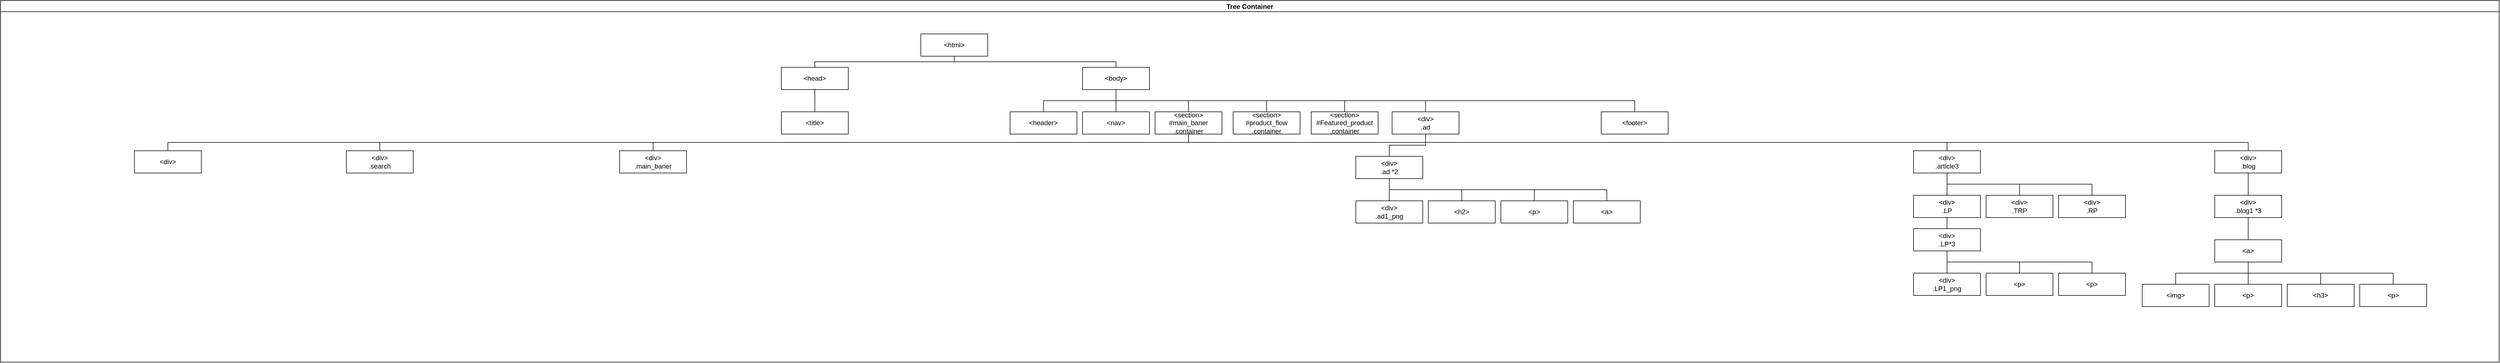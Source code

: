 <mxfile version="24.7.12" pages="11">
  <diagram name="Fresh Market" id="ZCWR-AG7cqnPTT_6FKSL">
    <mxGraphModel dx="2629" dy="2938" grid="1" gridSize="10" guides="1" tooltips="1" connect="1" arrows="1" fold="1" page="0" pageScale="1" pageWidth="827" pageHeight="1169" math="0" shadow="0">
      <root>
        <mxCell id="0" />
        <mxCell id="1" parent="0" />
        <mxCell id="1WiDoEctCGNggMHTJQMY-29" value="Tree Container" style="swimlane;startSize=20;horizontal=1;containerType=tree;" parent="1" vertex="1">
          <mxGeometry x="-1550" y="-2210" width="4480" height="650" as="geometry" />
        </mxCell>
        <mxCell id="1WiDoEctCGNggMHTJQMY-31" value="&amp;lt;html&amp;gt;" style="whiteSpace=wrap;html=1;treeFolding=1;treeMoving=1;newEdgeStyle={&quot;edgeStyle&quot;:&quot;elbowEdgeStyle&quot;,&quot;startArrow&quot;:&quot;none&quot;,&quot;endArrow&quot;:&quot;none&quot;};" parent="1WiDoEctCGNggMHTJQMY-29" vertex="1">
          <mxGeometry x="1650" y="60" width="120" height="40" as="geometry" />
        </mxCell>
        <mxCell id="1WiDoEctCGNggMHTJQMY-33" value="" style="edgeStyle=elbowEdgeStyle;elbow=vertical;sourcePerimeterSpacing=0;targetPerimeterSpacing=0;startArrow=none;endArrow=none;rounded=0;curved=0;exitX=0.5;exitY=1;exitDx=0;exitDy=0;" parent="1WiDoEctCGNggMHTJQMY-29" source="xUTSTfRu0TIzp9ZxOZ2d-21" target="1WiDoEctCGNggMHTJQMY-34" edge="1">
          <mxGeometry relative="1" as="geometry">
            <mxPoint x="2294" y="-950" as="sourcePoint" />
          </mxGeometry>
        </mxCell>
        <mxCell id="1WiDoEctCGNggMHTJQMY-34" value="&amp;lt;section&amp;gt;&lt;div&gt;#main_baner .container&lt;/div&gt;" style="whiteSpace=wrap;html=1;treeFolding=1;treeMoving=1;newEdgeStyle={&quot;edgeStyle&quot;:&quot;elbowEdgeStyle&quot;,&quot;startArrow&quot;:&quot;none&quot;,&quot;endArrow&quot;:&quot;none&quot;};" parent="1WiDoEctCGNggMHTJQMY-29" vertex="1">
          <mxGeometry x="2070" y="200" width="120" height="40" as="geometry" />
        </mxCell>
        <mxCell id="1WiDoEctCGNggMHTJQMY-35" value="" style="edgeStyle=elbowEdgeStyle;elbow=vertical;sourcePerimeterSpacing=0;targetPerimeterSpacing=0;startArrow=none;endArrow=none;rounded=0;curved=0;exitX=0.5;exitY=1;exitDx=0;exitDy=0;" parent="1WiDoEctCGNggMHTJQMY-29" source="xUTSTfRu0TIzp9ZxOZ2d-189" target="1WiDoEctCGNggMHTJQMY-36" edge="1" visible="0">
          <mxGeometry relative="1" as="geometry">
            <mxPoint x="1020" y="-1030" as="sourcePoint" />
          </mxGeometry>
        </mxCell>
        <mxCell id="1WiDoEctCGNggMHTJQMY-36" value="&amp;lt;div&amp;gt;" style="whiteSpace=wrap;html=1;treeFolding=1;treeMoving=1;newEdgeStyle={&quot;edgeStyle&quot;:&quot;elbowEdgeStyle&quot;,&quot;startArrow&quot;:&quot;none&quot;,&quot;endArrow&quot;:&quot;none&quot;};" parent="1WiDoEctCGNggMHTJQMY-29" vertex="1" visible="0">
          <mxGeometry x="410" y="360" width="120" height="40" as="geometry" />
        </mxCell>
        <mxCell id="1WiDoEctCGNggMHTJQMY-32" value="&amp;lt;head&amp;gt;" style="whiteSpace=wrap;html=1;treeFolding=1;treeMoving=1;newEdgeStyle={&quot;edgeStyle&quot;:&quot;elbowEdgeStyle&quot;,&quot;startArrow&quot;:&quot;none&quot;,&quot;endArrow&quot;:&quot;none&quot;};" parent="1WiDoEctCGNggMHTJQMY-29" vertex="1">
          <mxGeometry x="1400" y="120" width="120" height="40" as="geometry" />
        </mxCell>
        <mxCell id="1WiDoEctCGNggMHTJQMY-30" value="" style="edgeStyle=elbowEdgeStyle;elbow=vertical;sourcePerimeterSpacing=0;targetPerimeterSpacing=0;startArrow=none;endArrow=none;rounded=0;curved=0;" parent="1WiDoEctCGNggMHTJQMY-29" source="1WiDoEctCGNggMHTJQMY-31" target="1WiDoEctCGNggMHTJQMY-32" edge="1">
          <mxGeometry relative="1" as="geometry" />
        </mxCell>
        <mxCell id="1WiDoEctCGNggMHTJQMY-83" value="" style="edgeStyle=elbowEdgeStyle;elbow=vertical;sourcePerimeterSpacing=0;targetPerimeterSpacing=0;startArrow=none;endArrow=none;rounded=0;curved=0;exitX=0.5;exitY=1;exitDx=0;exitDy=0;" parent="1WiDoEctCGNggMHTJQMY-29" source="xUTSTfRu0TIzp9ZxOZ2d-69" target="1WiDoEctCGNggMHTJQMY-84" edge="1" visible="0">
          <mxGeometry relative="1" as="geometry">
            <mxPoint x="1405" y="-1950" as="sourcePoint" />
          </mxGeometry>
        </mxCell>
        <mxCell id="1WiDoEctCGNggMHTJQMY-84" value="&amp;lt;ul&amp;gt;&lt;div&gt;#top_menu&lt;/div&gt;" style="whiteSpace=wrap;html=1;treeFolding=1;treeMoving=1;newEdgeStyle={&quot;edgeStyle&quot;:&quot;elbowEdgeStyle&quot;,&quot;startArrow&quot;:&quot;none&quot;,&quot;endArrow&quot;:&quot;none&quot;};" parent="1WiDoEctCGNggMHTJQMY-29" vertex="1" collapsed="1" visible="0">
          <mxGeometry x="1940" y="320" width="120" height="40" as="geometry" />
        </mxCell>
        <mxCell id="1WiDoEctCGNggMHTJQMY-85" value="" style="edgeStyle=elbowEdgeStyle;elbow=vertical;sourcePerimeterSpacing=0;targetPerimeterSpacing=0;startArrow=none;endArrow=none;rounded=0;curved=0;" parent="1WiDoEctCGNggMHTJQMY-29" source="1WiDoEctCGNggMHTJQMY-84" target="1WiDoEctCGNggMHTJQMY-86" edge="1" visible="0">
          <mxGeometry relative="1" as="geometry">
            <mxPoint x="1020" y="-1830" as="sourcePoint" />
          </mxGeometry>
        </mxCell>
        <mxCell id="1WiDoEctCGNggMHTJQMY-86" value="&amp;lt;li&amp;gt;" style="whiteSpace=wrap;html=1;treeFolding=1;treeMoving=1;newEdgeStyle={&quot;edgeStyle&quot;:&quot;elbowEdgeStyle&quot;,&quot;startArrow&quot;:&quot;none&quot;,&quot;endArrow&quot;:&quot;none&quot;};" parent="1WiDoEctCGNggMHTJQMY-29" vertex="1" visible="0" collapsed="1">
          <mxGeometry x="1940" y="380" width="120" height="40" as="geometry" />
        </mxCell>
        <mxCell id="xUTSTfRu0TIzp9ZxOZ2d-18" value="" style="edgeStyle=elbowEdgeStyle;elbow=vertical;sourcePerimeterSpacing=0;targetPerimeterSpacing=0;startArrow=none;endArrow=none;rounded=0;curved=0;exitX=0.5;exitY=1;exitDx=0;exitDy=0;" edge="1" target="xUTSTfRu0TIzp9ZxOZ2d-19" source="xUTSTfRu0TIzp9ZxOZ2d-21" parent="1WiDoEctCGNggMHTJQMY-29">
          <mxGeometry relative="1" as="geometry">
            <mxPoint x="800" y="-1940" as="sourcePoint" />
          </mxGeometry>
        </mxCell>
        <mxCell id="xUTSTfRu0TIzp9ZxOZ2d-19" value="&amp;lt;nav&amp;gt;" style="whiteSpace=wrap;html=1;treeFolding=1;treeMoving=1;newEdgeStyle={&quot;edgeStyle&quot;:&quot;elbowEdgeStyle&quot;,&quot;startArrow&quot;:&quot;none&quot;,&quot;endArrow&quot;:&quot;none&quot;};" vertex="1" collapsed="1" parent="1WiDoEctCGNggMHTJQMY-29">
          <mxGeometry x="1940" y="200" width="120" height="40" as="geometry" />
        </mxCell>
        <mxCell id="xUTSTfRu0TIzp9ZxOZ2d-20" value="" style="edgeStyle=elbowEdgeStyle;rounded=0;orthogonalLoop=1;jettySize=auto;html=1;elbow=vertical;startArrow=none;endArrow=none;" edge="1" source="1WiDoEctCGNggMHTJQMY-31" target="xUTSTfRu0TIzp9ZxOZ2d-21" parent="1WiDoEctCGNggMHTJQMY-29">
          <mxGeometry relative="1" as="geometry" />
        </mxCell>
        <mxCell id="xUTSTfRu0TIzp9ZxOZ2d-21" value="&amp;lt;body&amp;gt;" style="whiteSpace=wrap;html=1;treeFolding=1;treeMoving=1;newEdgeStyle={&quot;edgeStyle&quot;:&quot;elbowEdgeStyle&quot;,&quot;startArrow&quot;:&quot;none&quot;,&quot;endArrow&quot;:&quot;none&quot;};" vertex="1" parent="1WiDoEctCGNggMHTJQMY-29">
          <mxGeometry x="1940" y="120" width="120" height="40" as="geometry" />
        </mxCell>
        <mxCell id="xUTSTfRu0TIzp9ZxOZ2d-25" value="" style="edgeStyle=elbowEdgeStyle;elbow=vertical;sourcePerimeterSpacing=0;targetPerimeterSpacing=0;startArrow=none;endArrow=none;rounded=0;curved=0;" edge="1" target="xUTSTfRu0TIzp9ZxOZ2d-26" source="1WiDoEctCGNggMHTJQMY-32" parent="1WiDoEctCGNggMHTJQMY-29">
          <mxGeometry relative="1" as="geometry">
            <mxPoint x="365" y="-2030" as="sourcePoint" />
          </mxGeometry>
        </mxCell>
        <mxCell id="xUTSTfRu0TIzp9ZxOZ2d-26" value="&amp;lt;title&amp;gt;" style="whiteSpace=wrap;html=1;treeFolding=1;treeMoving=1;newEdgeStyle={&quot;edgeStyle&quot;:&quot;elbowEdgeStyle&quot;,&quot;startArrow&quot;:&quot;none&quot;,&quot;endArrow&quot;:&quot;none&quot;};" vertex="1" parent="1WiDoEctCGNggMHTJQMY-29">
          <mxGeometry x="1400" y="200" width="120" height="40" as="geometry" />
        </mxCell>
        <mxCell id="xUTSTfRu0TIzp9ZxOZ2d-28" value="" style="edgeStyle=elbowEdgeStyle;rounded=0;orthogonalLoop=1;jettySize=auto;html=1;elbow=vertical;startArrow=none;endArrow=none;" edge="1" target="xUTSTfRu0TIzp9ZxOZ2d-29" source="xUTSTfRu0TIzp9ZxOZ2d-21" parent="1WiDoEctCGNggMHTJQMY-29">
          <mxGeometry relative="1" as="geometry">
            <mxPoint x="520" y="-2030" as="sourcePoint" />
          </mxGeometry>
        </mxCell>
        <mxCell id="xUTSTfRu0TIzp9ZxOZ2d-29" value="&amp;lt;header&amp;gt;" style="whiteSpace=wrap;html=1;treeFolding=1;treeMoving=1;newEdgeStyle={&quot;edgeStyle&quot;:&quot;elbowEdgeStyle&quot;,&quot;startArrow&quot;:&quot;none&quot;,&quot;endArrow&quot;:&quot;none&quot;};" vertex="1" collapsed="1" parent="1WiDoEctCGNggMHTJQMY-29">
          <mxGeometry x="1810" y="200" width="120" height="40" as="geometry" />
        </mxCell>
        <mxCell id="xUTSTfRu0TIzp9ZxOZ2d-44" value="" style="edgeStyle=elbowEdgeStyle;rounded=0;orthogonalLoop=1;jettySize=auto;html=1;elbow=vertical;startArrow=none;endArrow=none;exitX=0.5;exitY=1;exitDx=0;exitDy=0;" edge="1" visible="0" target="xUTSTfRu0TIzp9ZxOZ2d-45" source="xUTSTfRu0TIzp9ZxOZ2d-67" parent="1WiDoEctCGNggMHTJQMY-29">
          <mxGeometry relative="1" as="geometry">
            <mxPoint x="680" y="-1975" as="sourcePoint" />
          </mxGeometry>
        </mxCell>
        <mxCell id="xUTSTfRu0TIzp9ZxOZ2d-30" value="" style="edgeStyle=elbowEdgeStyle;rounded=0;orthogonalLoop=1;jettySize=auto;html=1;elbow=vertical;startArrow=none;endArrow=none;exitX=0.5;exitY=1;exitDx=0;exitDy=0;" edge="1" visible="0" target="xUTSTfRu0TIzp9ZxOZ2d-31" source="xUTSTfRu0TIzp9ZxOZ2d-45" parent="1WiDoEctCGNggMHTJQMY-29">
          <mxGeometry relative="1" as="geometry">
            <mxPoint x="560" y="-1865" as="sourcePoint" />
          </mxGeometry>
        </mxCell>
        <mxCell id="xUTSTfRu0TIzp9ZxOZ2d-31" value="&amp;lt;img&amp;gt;" style="whiteSpace=wrap;html=1;treeFolding=1;treeMoving=1;newEdgeStyle={&quot;edgeStyle&quot;:&quot;elbowEdgeStyle&quot;,&quot;startArrow&quot;:&quot;none&quot;,&quot;endArrow&quot;:&quot;none&quot;};" vertex="1" visible="0" collapsed="1" parent="1WiDoEctCGNggMHTJQMY-29">
          <mxGeometry x="1690" y="425" width="120" height="40" as="geometry" />
        </mxCell>
        <mxCell id="xUTSTfRu0TIzp9ZxOZ2d-45" value="&amp;lt;div&amp;gt;" style="whiteSpace=wrap;html=1;treeFolding=1;treeMoving=1;newEdgeStyle={&quot;edgeStyle&quot;:&quot;elbowEdgeStyle&quot;,&quot;startArrow&quot;:&quot;none&quot;,&quot;endArrow&quot;:&quot;none&quot;};" vertex="1" visible="0" collapsed="1" parent="1WiDoEctCGNggMHTJQMY-29">
          <mxGeometry x="1690" y="365" width="120" height="40" as="geometry" />
        </mxCell>
        <mxCell id="xUTSTfRu0TIzp9ZxOZ2d-48" value="" style="edgeStyle=elbowEdgeStyle;rounded=0;orthogonalLoop=1;jettySize=auto;html=1;elbow=vertical;startArrow=none;endArrow=none;exitX=0.5;exitY=1;exitDx=0;exitDy=0;" edge="1" visible="0" target="xUTSTfRu0TIzp9ZxOZ2d-49" source="xUTSTfRu0TIzp9ZxOZ2d-67" parent="1WiDoEctCGNggMHTJQMY-29">
          <mxGeometry relative="1" as="geometry">
            <mxPoint x="680" y="-1895" as="sourcePoint" />
          </mxGeometry>
        </mxCell>
        <mxCell id="xUTSTfRu0TIzp9ZxOZ2d-49" value="&amp;lt;div&amp;gt;" style="whiteSpace=wrap;html=1;treeFolding=1;treeMoving=1;newEdgeStyle={&quot;edgeStyle&quot;:&quot;elbowEdgeStyle&quot;,&quot;startArrow&quot;:&quot;none&quot;,&quot;endArrow&quot;:&quot;none&quot;};" vertex="1" visible="0" collapsed="1" parent="1WiDoEctCGNggMHTJQMY-29">
          <mxGeometry x="1875" y="365" width="120" height="40" as="geometry" />
        </mxCell>
        <mxCell id="xUTSTfRu0TIzp9ZxOZ2d-50" value="" style="edgeStyle=elbowEdgeStyle;rounded=0;orthogonalLoop=1;jettySize=auto;html=1;elbow=vertical;startArrow=none;endArrow=none;" edge="1" visible="0" target="xUTSTfRu0TIzp9ZxOZ2d-51" source="xUTSTfRu0TIzp9ZxOZ2d-49" parent="1WiDoEctCGNggMHTJQMY-29">
          <mxGeometry relative="1" as="geometry">
            <mxPoint x="615" y="-1785" as="sourcePoint" />
          </mxGeometry>
        </mxCell>
        <mxCell id="xUTSTfRu0TIzp9ZxOZ2d-51" value="&amp;lt;a&amp;gt;&lt;div&gt;#facebook&lt;/div&gt;" style="whiteSpace=wrap;html=1;treeFolding=1;treeMoving=1;newEdgeStyle={&quot;edgeStyle&quot;:&quot;elbowEdgeStyle&quot;,&quot;startArrow&quot;:&quot;none&quot;,&quot;endArrow&quot;:&quot;none&quot;};" vertex="1" visible="0" parent="1WiDoEctCGNggMHTJQMY-29">
          <mxGeometry x="1455" y="425" width="120" height="40" as="geometry" />
        </mxCell>
        <mxCell id="xUTSTfRu0TIzp9ZxOZ2d-52" value="" style="edgeStyle=elbowEdgeStyle;rounded=0;orthogonalLoop=1;jettySize=auto;html=1;elbow=vertical;startArrow=none;endArrow=none;" edge="1" visible="0" target="xUTSTfRu0TIzp9ZxOZ2d-53" source="xUTSTfRu0TIzp9ZxOZ2d-49" parent="1WiDoEctCGNggMHTJQMY-29">
          <mxGeometry relative="1" as="geometry">
            <mxPoint x="745" y="-1735" as="sourcePoint" />
          </mxGeometry>
        </mxCell>
        <mxCell id="xUTSTfRu0TIzp9ZxOZ2d-53" value="&amp;lt;a&amp;gt;&lt;div&gt;#X&lt;/div&gt;" style="whiteSpace=wrap;html=1;treeFolding=1;treeMoving=1;newEdgeStyle={&quot;edgeStyle&quot;:&quot;elbowEdgeStyle&quot;,&quot;startArrow&quot;:&quot;none&quot;,&quot;endArrow&quot;:&quot;none&quot;};" vertex="1" visible="0" parent="1WiDoEctCGNggMHTJQMY-29">
          <mxGeometry x="1585" y="425" width="120" height="40" as="geometry" />
        </mxCell>
        <mxCell id="xUTSTfRu0TIzp9ZxOZ2d-54" value="" style="edgeStyle=elbowEdgeStyle;rounded=0;orthogonalLoop=1;jettySize=auto;html=1;elbow=vertical;startArrow=none;endArrow=none;" edge="1" visible="0" target="xUTSTfRu0TIzp9ZxOZ2d-55" source="xUTSTfRu0TIzp9ZxOZ2d-49" parent="1WiDoEctCGNggMHTJQMY-29">
          <mxGeometry relative="1" as="geometry">
            <mxPoint x="745" y="-1725" as="sourcePoint" />
          </mxGeometry>
        </mxCell>
        <mxCell id="xUTSTfRu0TIzp9ZxOZ2d-55" value="&amp;lt;a&amp;gt;&lt;div&gt;#linkedin&lt;/div&gt;" style="whiteSpace=wrap;html=1;treeFolding=1;treeMoving=1;newEdgeStyle={&quot;edgeStyle&quot;:&quot;elbowEdgeStyle&quot;,&quot;startArrow&quot;:&quot;none&quot;,&quot;endArrow&quot;:&quot;none&quot;};" vertex="1" visible="0" parent="1WiDoEctCGNggMHTJQMY-29">
          <mxGeometry x="1715" y="425" width="120" height="40" as="geometry" />
        </mxCell>
        <mxCell id="xUTSTfRu0TIzp9ZxOZ2d-56" value="" style="edgeStyle=elbowEdgeStyle;rounded=0;orthogonalLoop=1;jettySize=auto;html=1;elbow=vertical;startArrow=none;endArrow=none;" edge="1" visible="0" target="xUTSTfRu0TIzp9ZxOZ2d-57" source="xUTSTfRu0TIzp9ZxOZ2d-49" parent="1WiDoEctCGNggMHTJQMY-29">
          <mxGeometry relative="1" as="geometry">
            <mxPoint x="745" y="-1725" as="sourcePoint" />
          </mxGeometry>
        </mxCell>
        <mxCell id="xUTSTfRu0TIzp9ZxOZ2d-57" value="&amp;lt;a&amp;gt;&lt;div&gt;#pinterest&lt;/div&gt;" style="whiteSpace=wrap;html=1;treeFolding=1;treeMoving=1;newEdgeStyle={&quot;edgeStyle&quot;:&quot;elbowEdgeStyle&quot;,&quot;startArrow&quot;:&quot;none&quot;,&quot;endArrow&quot;:&quot;none&quot;};" vertex="1" visible="0" collapsed="1" parent="1WiDoEctCGNggMHTJQMY-29">
          <mxGeometry x="1845" y="425" width="120" height="40" as="geometry" />
        </mxCell>
        <mxCell id="xUTSTfRu0TIzp9ZxOZ2d-58" value="" style="edgeStyle=elbowEdgeStyle;rounded=0;orthogonalLoop=1;jettySize=auto;html=1;elbow=vertical;startArrow=none;endArrow=none;" edge="1" visible="0" target="xUTSTfRu0TIzp9ZxOZ2d-59" source="xUTSTfRu0TIzp9ZxOZ2d-49" parent="1WiDoEctCGNggMHTJQMY-29">
          <mxGeometry relative="1" as="geometry">
            <mxPoint x="745" y="-1725" as="sourcePoint" />
          </mxGeometry>
        </mxCell>
        <mxCell id="xUTSTfRu0TIzp9ZxOZ2d-59" value="&amp;lt;form&amp;gt;" style="whiteSpace=wrap;html=1;treeFolding=1;treeMoving=1;newEdgeStyle={&quot;edgeStyle&quot;:&quot;elbowEdgeStyle&quot;,&quot;startArrow&quot;:&quot;none&quot;,&quot;endArrow&quot;:&quot;none&quot;};" vertex="1" visible="0" parent="1WiDoEctCGNggMHTJQMY-29">
          <mxGeometry x="1975" y="425" width="120" height="40" as="geometry" />
        </mxCell>
        <mxCell id="xUTSTfRu0TIzp9ZxOZ2d-60" value="" style="edgeStyle=elbowEdgeStyle;rounded=0;orthogonalLoop=1;jettySize=auto;html=1;elbow=vertical;startArrow=none;endArrow=none;" edge="1" visible="0" target="xUTSTfRu0TIzp9ZxOZ2d-61" source="xUTSTfRu0TIzp9ZxOZ2d-49" parent="1WiDoEctCGNggMHTJQMY-29">
          <mxGeometry relative="1" as="geometry">
            <mxPoint x="745" y="-1725" as="sourcePoint" />
          </mxGeometry>
        </mxCell>
        <mxCell id="xUTSTfRu0TIzp9ZxOZ2d-61" value="&amp;lt;a&amp;gt;&lt;div&gt;#login&lt;/div&gt;" style="whiteSpace=wrap;html=1;treeFolding=1;treeMoving=1;newEdgeStyle={&quot;edgeStyle&quot;:&quot;elbowEdgeStyle&quot;,&quot;startArrow&quot;:&quot;none&quot;,&quot;endArrow&quot;:&quot;none&quot;};" vertex="1" visible="0" parent="1WiDoEctCGNggMHTJQMY-29">
          <mxGeometry x="2105" y="425" width="120" height="40" as="geometry" />
        </mxCell>
        <mxCell id="xUTSTfRu0TIzp9ZxOZ2d-64" value="" style="edgeStyle=elbowEdgeStyle;rounded=0;orthogonalLoop=1;jettySize=auto;html=1;elbow=vertical;startArrow=none;endArrow=none;" edge="1" visible="0" target="xUTSTfRu0TIzp9ZxOZ2d-65" source="xUTSTfRu0TIzp9ZxOZ2d-29" parent="1WiDoEctCGNggMHTJQMY-29">
          <mxGeometry relative="1" as="geometry">
            <mxPoint x="750" y="-1990" as="sourcePoint" />
          </mxGeometry>
        </mxCell>
        <mxCell id="xUTSTfRu0TIzp9ZxOZ2d-65" value="&amp;lt;div&amp;gt;&lt;div&gt;.container&lt;/div&gt;" style="whiteSpace=wrap;html=1;treeFolding=1;treeMoving=1;newEdgeStyle={&quot;edgeStyle&quot;:&quot;elbowEdgeStyle&quot;,&quot;startArrow&quot;:&quot;none&quot;,&quot;endArrow&quot;:&quot;none&quot;};" vertex="1" visible="0" parent="1WiDoEctCGNggMHTJQMY-29">
          <mxGeometry x="1810" y="250" width="120" height="40" as="geometry" />
        </mxCell>
        <mxCell id="xUTSTfRu0TIzp9ZxOZ2d-66" value="" style="edgeStyle=elbowEdgeStyle;rounded=0;orthogonalLoop=1;jettySize=auto;html=1;elbow=vertical;startArrow=none;endArrow=none;" edge="1" visible="0" target="xUTSTfRu0TIzp9ZxOZ2d-67" source="xUTSTfRu0TIzp9ZxOZ2d-65" parent="1WiDoEctCGNggMHTJQMY-29">
          <mxGeometry relative="1" as="geometry">
            <mxPoint x="680" y="-1940" as="sourcePoint" />
          </mxGeometry>
        </mxCell>
        <mxCell id="xUTSTfRu0TIzp9ZxOZ2d-67" value="&amp;lt;div&amp;gt;&lt;div&gt;.header&lt;/div&gt;" style="whiteSpace=wrap;html=1;treeFolding=1;treeMoving=1;newEdgeStyle={&quot;edgeStyle&quot;:&quot;elbowEdgeStyle&quot;,&quot;startArrow&quot;:&quot;none&quot;,&quot;endArrow&quot;:&quot;none&quot;};" vertex="1" visible="0" collapsed="1" parent="1WiDoEctCGNggMHTJQMY-29">
          <mxGeometry x="1810" y="305" width="120" height="40" as="geometry" />
        </mxCell>
        <mxCell id="xUTSTfRu0TIzp9ZxOZ2d-68" value="" style="edgeStyle=elbowEdgeStyle;rounded=0;orthogonalLoop=1;jettySize=auto;html=1;elbow=vertical;startArrow=none;endArrow=none;exitX=0.5;exitY=1;exitDx=0;exitDy=0;" edge="1" visible="0" target="xUTSTfRu0TIzp9ZxOZ2d-69" source="xUTSTfRu0TIzp9ZxOZ2d-19" parent="1WiDoEctCGNggMHTJQMY-29">
          <mxGeometry relative="1" as="geometry">
            <mxPoint x="680" y="-1890" as="sourcePoint" />
          </mxGeometry>
        </mxCell>
        <mxCell id="xUTSTfRu0TIzp9ZxOZ2d-69" value="&amp;lt;div&amp;gt;&lt;div&gt;.header_bottom&lt;/div&gt;" style="whiteSpace=wrap;html=1;treeFolding=1;treeMoving=1;newEdgeStyle={&quot;edgeStyle&quot;:&quot;elbowEdgeStyle&quot;,&quot;startArrow&quot;:&quot;none&quot;,&quot;endArrow&quot;:&quot;none&quot;};" vertex="1" visible="0" parent="1WiDoEctCGNggMHTJQMY-29">
          <mxGeometry x="1940" y="260" width="120" height="40" as="geometry" />
        </mxCell>
        <mxCell id="xUTSTfRu0TIzp9ZxOZ2d-70" value="" style="edgeStyle=elbowEdgeStyle;elbow=vertical;sourcePerimeterSpacing=0;targetPerimeterSpacing=0;startArrow=none;endArrow=none;rounded=0;curved=0;" edge="1" visible="0" target="xUTSTfRu0TIzp9ZxOZ2d-71" source="1WiDoEctCGNggMHTJQMY-84" parent="1WiDoEctCGNggMHTJQMY-29">
          <mxGeometry relative="1" as="geometry">
            <mxPoint x="810" y="-1820" as="sourcePoint" />
          </mxGeometry>
        </mxCell>
        <mxCell id="xUTSTfRu0TIzp9ZxOZ2d-71" value="&amp;lt;li&amp;gt;" style="whiteSpace=wrap;html=1;treeFolding=1;treeMoving=1;newEdgeStyle={&quot;edgeStyle&quot;:&quot;elbowEdgeStyle&quot;,&quot;startArrow&quot;:&quot;none&quot;,&quot;endArrow&quot;:&quot;none&quot;};" vertex="1" visible="0" collapsed="1" parent="1WiDoEctCGNggMHTJQMY-29">
          <mxGeometry x="2070" y="380" width="120" height="40" as="geometry" />
        </mxCell>
        <mxCell id="xUTSTfRu0TIzp9ZxOZ2d-72" value="" style="edgeStyle=elbowEdgeStyle;elbow=vertical;sourcePerimeterSpacing=0;targetPerimeterSpacing=0;startArrow=none;endArrow=none;rounded=0;curved=0;" edge="1" visible="0" target="xUTSTfRu0TIzp9ZxOZ2d-73" source="1WiDoEctCGNggMHTJQMY-84" parent="1WiDoEctCGNggMHTJQMY-29">
          <mxGeometry relative="1" as="geometry">
            <mxPoint x="810" y="-1820" as="sourcePoint" />
          </mxGeometry>
        </mxCell>
        <mxCell id="xUTSTfRu0TIzp9ZxOZ2d-73" value="&amp;lt;li&amp;gt;" style="whiteSpace=wrap;html=1;treeFolding=1;treeMoving=1;newEdgeStyle={&quot;edgeStyle&quot;:&quot;elbowEdgeStyle&quot;,&quot;startArrow&quot;:&quot;none&quot;,&quot;endArrow&quot;:&quot;none&quot;};" vertex="1" visible="0" parent="1WiDoEctCGNggMHTJQMY-29">
          <mxGeometry x="2200" y="380" width="120" height="40" as="geometry" />
        </mxCell>
        <mxCell id="xUTSTfRu0TIzp9ZxOZ2d-74" value="" style="edgeStyle=elbowEdgeStyle;elbow=vertical;sourcePerimeterSpacing=0;targetPerimeterSpacing=0;startArrow=none;endArrow=none;rounded=0;curved=0;" edge="1" visible="0" target="xUTSTfRu0TIzp9ZxOZ2d-75" source="1WiDoEctCGNggMHTJQMY-84" parent="1WiDoEctCGNggMHTJQMY-29">
          <mxGeometry relative="1" as="geometry">
            <mxPoint x="810" y="-1820" as="sourcePoint" />
          </mxGeometry>
        </mxCell>
        <mxCell id="xUTSTfRu0TIzp9ZxOZ2d-75" value="&amp;lt;li&amp;gt;" style="whiteSpace=wrap;html=1;treeFolding=1;treeMoving=1;newEdgeStyle={&quot;edgeStyle&quot;:&quot;elbowEdgeStyle&quot;,&quot;startArrow&quot;:&quot;none&quot;,&quot;endArrow&quot;:&quot;none&quot;};" vertex="1" visible="0" collapsed="1" parent="1WiDoEctCGNggMHTJQMY-29">
          <mxGeometry x="2330" y="380" width="120" height="40" as="geometry" />
        </mxCell>
        <mxCell id="xUTSTfRu0TIzp9ZxOZ2d-76" value="" style="edgeStyle=elbowEdgeStyle;elbow=vertical;sourcePerimeterSpacing=0;targetPerimeterSpacing=0;startArrow=none;endArrow=none;rounded=0;curved=0;" edge="1" visible="0" target="xUTSTfRu0TIzp9ZxOZ2d-77" source="1WiDoEctCGNggMHTJQMY-84" parent="1WiDoEctCGNggMHTJQMY-29">
          <mxGeometry relative="1" as="geometry">
            <mxPoint x="810" y="-1820" as="sourcePoint" />
          </mxGeometry>
        </mxCell>
        <mxCell id="xUTSTfRu0TIzp9ZxOZ2d-77" value="&amp;lt;li&amp;gt;" style="whiteSpace=wrap;html=1;treeFolding=1;treeMoving=1;newEdgeStyle={&quot;edgeStyle&quot;:&quot;elbowEdgeStyle&quot;,&quot;startArrow&quot;:&quot;none&quot;,&quot;endArrow&quot;:&quot;none&quot;};" vertex="1" visible="0" collapsed="1" parent="1WiDoEctCGNggMHTJQMY-29">
          <mxGeometry x="2460" y="380" width="120" height="40" as="geometry" />
        </mxCell>
        <mxCell id="xUTSTfRu0TIzp9ZxOZ2d-78" value="" style="edgeStyle=elbowEdgeStyle;elbow=vertical;sourcePerimeterSpacing=0;targetPerimeterSpacing=0;startArrow=none;endArrow=none;rounded=0;curved=0;" edge="1" visible="0" target="xUTSTfRu0TIzp9ZxOZ2d-79" source="xUTSTfRu0TIzp9ZxOZ2d-73" parent="1WiDoEctCGNggMHTJQMY-29">
          <mxGeometry relative="1" as="geometry">
            <mxPoint x="810" y="-1820" as="sourcePoint" />
          </mxGeometry>
        </mxCell>
        <mxCell id="xUTSTfRu0TIzp9ZxOZ2d-79" value="&amp;lt;li&amp;gt;" style="whiteSpace=wrap;html=1;treeFolding=1;treeMoving=1;newEdgeStyle={&quot;edgeStyle&quot;:&quot;elbowEdgeStyle&quot;,&quot;startArrow&quot;:&quot;none&quot;,&quot;endArrow&quot;:&quot;none&quot;};" vertex="1" visible="0" parent="1WiDoEctCGNggMHTJQMY-29">
          <mxGeometry x="2200" y="460" width="120" height="40" as="geometry" />
        </mxCell>
        <mxCell id="xUTSTfRu0TIzp9ZxOZ2d-80" value="" style="edgeStyle=elbowEdgeStyle;elbow=vertical;sourcePerimeterSpacing=0;targetPerimeterSpacing=0;startArrow=none;endArrow=none;rounded=0;curved=0;" edge="1" visible="0" target="xUTSTfRu0TIzp9ZxOZ2d-81" source="xUTSTfRu0TIzp9ZxOZ2d-73" parent="1WiDoEctCGNggMHTJQMY-29">
          <mxGeometry relative="1" as="geometry">
            <mxPoint x="1070" y="-1760" as="sourcePoint" />
          </mxGeometry>
        </mxCell>
        <mxCell id="xUTSTfRu0TIzp9ZxOZ2d-81" value="&amp;lt;li&amp;gt;" style="whiteSpace=wrap;html=1;treeFolding=1;treeMoving=1;newEdgeStyle={&quot;edgeStyle&quot;:&quot;elbowEdgeStyle&quot;,&quot;startArrow&quot;:&quot;none&quot;,&quot;endArrow&quot;:&quot;none&quot;};" vertex="1" visible="0" parent="1WiDoEctCGNggMHTJQMY-29">
          <mxGeometry x="2330" y="460" width="120" height="40" as="geometry" />
        </mxCell>
        <mxCell id="xUTSTfRu0TIzp9ZxOZ2d-82" value="" style="edgeStyle=elbowEdgeStyle;elbow=vertical;sourcePerimeterSpacing=0;targetPerimeterSpacing=0;startArrow=none;endArrow=none;rounded=0;curved=0;" edge="1" visible="0" target="xUTSTfRu0TIzp9ZxOZ2d-83" source="xUTSTfRu0TIzp9ZxOZ2d-73" parent="1WiDoEctCGNggMHTJQMY-29">
          <mxGeometry relative="1" as="geometry">
            <mxPoint x="1070" y="-1760" as="sourcePoint" />
          </mxGeometry>
        </mxCell>
        <mxCell id="xUTSTfRu0TIzp9ZxOZ2d-83" value="&amp;lt;li&amp;gt;" style="whiteSpace=wrap;html=1;treeFolding=1;treeMoving=1;newEdgeStyle={&quot;edgeStyle&quot;:&quot;elbowEdgeStyle&quot;,&quot;startArrow&quot;:&quot;none&quot;,&quot;endArrow&quot;:&quot;none&quot;};" vertex="1" visible="0" parent="1WiDoEctCGNggMHTJQMY-29">
          <mxGeometry x="2460" y="460" width="120" height="40" as="geometry" />
        </mxCell>
        <mxCell id="xUTSTfRu0TIzp9ZxOZ2d-84" value="" style="edgeStyle=elbowEdgeStyle;elbow=vertical;sourcePerimeterSpacing=0;targetPerimeterSpacing=0;startArrow=none;endArrow=none;rounded=0;curved=0;" edge="1" visible="0" target="xUTSTfRu0TIzp9ZxOZ2d-85" source="xUTSTfRu0TIzp9ZxOZ2d-73" parent="1WiDoEctCGNggMHTJQMY-29">
          <mxGeometry relative="1" as="geometry">
            <mxPoint x="1070" y="-1760" as="sourcePoint" />
          </mxGeometry>
        </mxCell>
        <mxCell id="xUTSTfRu0TIzp9ZxOZ2d-85" value="&amp;lt;li&amp;gt;" style="whiteSpace=wrap;html=1;treeFolding=1;treeMoving=1;newEdgeStyle={&quot;edgeStyle&quot;:&quot;elbowEdgeStyle&quot;,&quot;startArrow&quot;:&quot;none&quot;,&quot;endArrow&quot;:&quot;none&quot;};" vertex="1" visible="0" parent="1WiDoEctCGNggMHTJQMY-29">
          <mxGeometry x="2590" y="460" width="120" height="40" as="geometry" />
        </mxCell>
        <mxCell id="xUTSTfRu0TIzp9ZxOZ2d-86" value="" style="edgeStyle=elbowEdgeStyle;elbow=vertical;sourcePerimeterSpacing=0;targetPerimeterSpacing=0;startArrow=none;endArrow=none;rounded=0;curved=0;exitX=0.5;exitY=1;exitDx=0;exitDy=0;" edge="1" visible="0" target="xUTSTfRu0TIzp9ZxOZ2d-87" source="xUTSTfRu0TIzp9ZxOZ2d-69" parent="1WiDoEctCGNggMHTJQMY-29">
          <mxGeometry relative="1" as="geometry">
            <mxPoint x="810" y="-1880" as="sourcePoint" />
          </mxGeometry>
        </mxCell>
        <mxCell id="xUTSTfRu0TIzp9ZxOZ2d-87" value="&amp;lt;a&amp;gt;" style="whiteSpace=wrap;html=1;treeFolding=1;treeMoving=1;newEdgeStyle={&quot;edgeStyle&quot;:&quot;elbowEdgeStyle&quot;,&quot;startArrow&quot;:&quot;none&quot;,&quot;endArrow&quot;:&quot;none&quot;};" vertex="1" collapsed="1" visible="0" parent="1WiDoEctCGNggMHTJQMY-29">
          <mxGeometry x="1810" y="320" width="120" height="40" as="geometry" />
        </mxCell>
        <mxCell id="xUTSTfRu0TIzp9ZxOZ2d-88" value="" style="edgeStyle=elbowEdgeStyle;elbow=vertical;sourcePerimeterSpacing=0;targetPerimeterSpacing=0;startArrow=none;endArrow=none;rounded=0;curved=0;exitX=0.5;exitY=1;exitDx=0;exitDy=0;" edge="1" visible="0" target="xUTSTfRu0TIzp9ZxOZ2d-89" source="xUTSTfRu0TIzp9ZxOZ2d-159" parent="1WiDoEctCGNggMHTJQMY-29">
          <mxGeometry relative="1" as="geometry">
            <mxPoint x="810" y="-1880" as="sourcePoint" />
          </mxGeometry>
        </mxCell>
        <mxCell id="xUTSTfRu0TIzp9ZxOZ2d-89" value="&amp;lt;a&amp;gt;" style="whiteSpace=wrap;html=1;treeFolding=1;treeMoving=1;newEdgeStyle={&quot;edgeStyle&quot;:&quot;elbowEdgeStyle&quot;,&quot;startArrow&quot;:&quot;none&quot;,&quot;endArrow&quot;:&quot;none&quot;};" vertex="1" collapsed="1" visible="0" parent="1WiDoEctCGNggMHTJQMY-29">
          <mxGeometry x="2070" y="420" width="120" height="40" as="geometry" />
        </mxCell>
        <mxCell id="xUTSTfRu0TIzp9ZxOZ2d-90" value="" style="edgeStyle=elbowEdgeStyle;elbow=vertical;sourcePerimeterSpacing=0;targetPerimeterSpacing=0;startArrow=none;endArrow=none;rounded=0;curved=0;exitX=0.5;exitY=1;exitDx=0;exitDy=0;" edge="1" visible="0" target="xUTSTfRu0TIzp9ZxOZ2d-91" source="xUTSTfRu0TIzp9ZxOZ2d-89" parent="1WiDoEctCGNggMHTJQMY-29">
          <mxGeometry relative="1" as="geometry">
            <mxPoint x="730" y="-1950" as="sourcePoint" />
          </mxGeometry>
        </mxCell>
        <mxCell id="xUTSTfRu0TIzp9ZxOZ2d-91" value="&amp;lt;img&amp;gt;" style="whiteSpace=wrap;html=1;treeFolding=1;treeMoving=1;newEdgeStyle={&quot;edgeStyle&quot;:&quot;elbowEdgeStyle&quot;,&quot;startArrow&quot;:&quot;none&quot;,&quot;endArrow&quot;:&quot;none&quot;};" vertex="1" collapsed="1" visible="0" parent="1WiDoEctCGNggMHTJQMY-29">
          <mxGeometry x="2070" y="500" width="120" height="40" as="geometry" />
        </mxCell>
        <mxCell id="xUTSTfRu0TIzp9ZxOZ2d-92" value="" style="edgeStyle=elbowEdgeStyle;elbow=vertical;sourcePerimeterSpacing=0;targetPerimeterSpacing=0;startArrow=none;endArrow=none;rounded=0;curved=0;exitX=0.5;exitY=1;exitDx=0;exitDy=0;" edge="1" visible="0" target="xUTSTfRu0TIzp9ZxOZ2d-93" source="xUTSTfRu0TIzp9ZxOZ2d-87" parent="1WiDoEctCGNggMHTJQMY-29">
          <mxGeometry relative="1" as="geometry">
            <mxPoint x="810" y="-1880" as="sourcePoint" />
          </mxGeometry>
        </mxCell>
        <mxCell id="xUTSTfRu0TIzp9ZxOZ2d-93" value="&amp;lt;img src=&quot;logo.png&quot;&amp;gt;" style="whiteSpace=wrap;html=1;treeFolding=1;treeMoving=1;newEdgeStyle={&quot;edgeStyle&quot;:&quot;elbowEdgeStyle&quot;,&quot;startArrow&quot;:&quot;none&quot;,&quot;endArrow&quot;:&quot;none&quot;};" vertex="1" collapsed="1" visible="0" parent="1WiDoEctCGNggMHTJQMY-29">
          <mxGeometry x="1810" y="390" width="120" height="40" as="geometry" />
        </mxCell>
        <mxCell id="xUTSTfRu0TIzp9ZxOZ2d-94" value="" style="edgeStyle=elbowEdgeStyle;elbow=vertical;sourcePerimeterSpacing=0;targetPerimeterSpacing=0;startArrow=none;endArrow=none;rounded=0;curved=0;exitX=0.5;exitY=1;exitDx=0;exitDy=0;" edge="1" visible="0" target="xUTSTfRu0TIzp9ZxOZ2d-95" source="xUTSTfRu0TIzp9ZxOZ2d-159" parent="1WiDoEctCGNggMHTJQMY-29">
          <mxGeometry relative="1" as="geometry">
            <mxPoint x="810" y="-1880" as="sourcePoint" />
          </mxGeometry>
        </mxCell>
        <mxCell id="xUTSTfRu0TIzp9ZxOZ2d-95" value="&amp;lt;a&amp;gt;" style="whiteSpace=wrap;html=1;treeFolding=1;treeMoving=1;newEdgeStyle={&quot;edgeStyle&quot;:&quot;elbowEdgeStyle&quot;,&quot;startArrow&quot;:&quot;none&quot;,&quot;endArrow&quot;:&quot;none&quot;};" vertex="1" visible="0" parent="1WiDoEctCGNggMHTJQMY-29">
          <mxGeometry x="2200" y="420" width="120" height="40" as="geometry" />
        </mxCell>
        <mxCell id="xUTSTfRu0TIzp9ZxOZ2d-98" value="" style="edgeStyle=elbowEdgeStyle;elbow=vertical;sourcePerimeterSpacing=0;targetPerimeterSpacing=0;startArrow=none;endArrow=none;rounded=0;curved=0;exitX=0.5;exitY=1;exitDx=0;exitDy=0;" edge="1" visible="0" target="xUTSTfRu0TIzp9ZxOZ2d-99" source="xUTSTfRu0TIzp9ZxOZ2d-95" parent="1WiDoEctCGNggMHTJQMY-29">
          <mxGeometry relative="1" as="geometry">
            <mxPoint x="810" y="-1780" as="sourcePoint" />
          </mxGeometry>
        </mxCell>
        <mxCell id="xUTSTfRu0TIzp9ZxOZ2d-99" value="&amp;lt;img&amp;gt;" style="whiteSpace=wrap;html=1;treeFolding=1;treeMoving=1;newEdgeStyle={&quot;edgeStyle&quot;:&quot;elbowEdgeStyle&quot;,&quot;startArrow&quot;:&quot;none&quot;,&quot;endArrow&quot;:&quot;none&quot;};" vertex="1" visible="0" parent="1WiDoEctCGNggMHTJQMY-29">
          <mxGeometry x="2200" y="500" width="120" height="40" as="geometry" />
        </mxCell>
        <mxCell id="xUTSTfRu0TIzp9ZxOZ2d-102" value="" style="edgeStyle=elbowEdgeStyle;elbow=vertical;sourcePerimeterSpacing=0;targetPerimeterSpacing=0;startArrow=none;endArrow=none;rounded=0;curved=0;exitX=0.5;exitY=1;exitDx=0;exitDy=0;" edge="1" target="xUTSTfRu0TIzp9ZxOZ2d-154" source="1WiDoEctCGNggMHTJQMY-34" parent="1WiDoEctCGNggMHTJQMY-29">
          <mxGeometry relative="1" as="geometry">
            <mxPoint x="710" y="-2020" as="sourcePoint" />
          </mxGeometry>
        </mxCell>
        <mxCell id="xUTSTfRu0TIzp9ZxOZ2d-103" value="&amp;lt;ul&amp;gt;" style="whiteSpace=wrap;html=1;treeFolding=1;treeMoving=1;newEdgeStyle={&quot;edgeStyle&quot;:&quot;elbowEdgeStyle&quot;,&quot;startArrow&quot;:&quot;none&quot;,&quot;endArrow&quot;:&quot;none&quot;};" vertex="1" visible="0" parent="1WiDoEctCGNggMHTJQMY-29">
          <mxGeometry x="240" y="320" width="120" height="40" as="geometry" />
        </mxCell>
        <mxCell id="xUTSTfRu0TIzp9ZxOZ2d-110" value="" style="edgeStyle=elbowEdgeStyle;elbow=vertical;sourcePerimeterSpacing=0;targetPerimeterSpacing=0;startArrow=none;endArrow=none;rounded=0;curved=0;exitX=0.5;exitY=1;exitDx=0;exitDy=0;" edge="1" visible="0" target="xUTSTfRu0TIzp9ZxOZ2d-111" source="xUTSTfRu0TIzp9ZxOZ2d-103" parent="1WiDoEctCGNggMHTJQMY-29">
          <mxGeometry relative="1" as="geometry">
            <mxPoint x="-890" y="-1760" as="sourcePoint" />
          </mxGeometry>
        </mxCell>
        <mxCell id="xUTSTfRu0TIzp9ZxOZ2d-111" value="&amp;lt;li&amp;gt;" style="whiteSpace=wrap;html=1;treeFolding=1;treeMoving=1;newEdgeStyle={&quot;edgeStyle&quot;:&quot;elbowEdgeStyle&quot;,&quot;startArrow&quot;:&quot;none&quot;,&quot;endArrow&quot;:&quot;none&quot;};" vertex="1" visible="0" parent="1WiDoEctCGNggMHTJQMY-29">
          <mxGeometry x="10" y="380" width="40" height="40" as="geometry" />
        </mxCell>
        <mxCell id="xUTSTfRu0TIzp9ZxOZ2d-131" value="&amp;lt;li&amp;gt;" style="whiteSpace=wrap;html=1;treeFolding=1;treeMoving=1;newEdgeStyle={&quot;edgeStyle&quot;:&quot;elbowEdgeStyle&quot;,&quot;startArrow&quot;:&quot;none&quot;,&quot;endArrow&quot;:&quot;none&quot;};" vertex="1" visible="0" parent="1WiDoEctCGNggMHTJQMY-29">
          <mxGeometry x="70" y="380" width="40" height="40" as="geometry" />
        </mxCell>
        <mxCell id="xUTSTfRu0TIzp9ZxOZ2d-132" value="" style="edgeStyle=elbowEdgeStyle;elbow=vertical;sourcePerimeterSpacing=0;targetPerimeterSpacing=0;startArrow=none;endArrow=none;rounded=0;curved=0;exitX=0.5;exitY=1;exitDx=0;exitDy=0;" edge="1" visible="0" parent="1WiDoEctCGNggMHTJQMY-29" source="xUTSTfRu0TIzp9ZxOZ2d-103" target="xUTSTfRu0TIzp9ZxOZ2d-131">
          <mxGeometry relative="1" as="geometry">
            <mxPoint x="300" y="390" as="sourcePoint" />
            <mxPoint x="-90" y="420" as="targetPoint" />
          </mxGeometry>
        </mxCell>
        <mxCell id="xUTSTfRu0TIzp9ZxOZ2d-133" value="&amp;lt;li&amp;gt;" style="whiteSpace=wrap;html=1;treeFolding=1;treeMoving=1;newEdgeStyle={&quot;edgeStyle&quot;:&quot;elbowEdgeStyle&quot;,&quot;startArrow&quot;:&quot;none&quot;,&quot;endArrow&quot;:&quot;none&quot;};" vertex="1" visible="0" parent="1WiDoEctCGNggMHTJQMY-29">
          <mxGeometry x="130" y="380" width="40" height="40" as="geometry" />
        </mxCell>
        <mxCell id="xUTSTfRu0TIzp9ZxOZ2d-134" value="" style="edgeStyle=elbowEdgeStyle;elbow=vertical;sourcePerimeterSpacing=0;targetPerimeterSpacing=0;startArrow=none;endArrow=none;rounded=0;curved=0;exitX=0.5;exitY=1;exitDx=0;exitDy=0;" edge="1" visible="0" parent="1WiDoEctCGNggMHTJQMY-29" source="xUTSTfRu0TIzp9ZxOZ2d-103" target="xUTSTfRu0TIzp9ZxOZ2d-133">
          <mxGeometry relative="1" as="geometry">
            <mxPoint x="300" y="390" as="sourcePoint" />
            <mxPoint x="-30" y="420" as="targetPoint" />
          </mxGeometry>
        </mxCell>
        <mxCell id="xUTSTfRu0TIzp9ZxOZ2d-135" value="&amp;lt;li&amp;gt;" style="whiteSpace=wrap;html=1;treeFolding=1;treeMoving=1;newEdgeStyle={&quot;edgeStyle&quot;:&quot;elbowEdgeStyle&quot;,&quot;startArrow&quot;:&quot;none&quot;,&quot;endArrow&quot;:&quot;none&quot;};" vertex="1" collapsed="1" visible="0" parent="1WiDoEctCGNggMHTJQMY-29">
          <mxGeometry x="190" y="380" width="40" height="40" as="geometry" />
        </mxCell>
        <mxCell id="xUTSTfRu0TIzp9ZxOZ2d-136" value="" style="edgeStyle=elbowEdgeStyle;elbow=vertical;sourcePerimeterSpacing=0;targetPerimeterSpacing=0;startArrow=none;endArrow=none;rounded=0;curved=0;exitX=0.5;exitY=1;exitDx=0;exitDy=0;" edge="1" visible="0" parent="1WiDoEctCGNggMHTJQMY-29" source="xUTSTfRu0TIzp9ZxOZ2d-103" target="xUTSTfRu0TIzp9ZxOZ2d-135">
          <mxGeometry relative="1" as="geometry">
            <mxPoint x="300" y="390" as="sourcePoint" />
            <mxPoint x="30" y="420" as="targetPoint" />
          </mxGeometry>
        </mxCell>
        <mxCell id="xUTSTfRu0TIzp9ZxOZ2d-137" value="&amp;lt;li&amp;gt;" style="whiteSpace=wrap;html=1;treeFolding=1;treeMoving=1;newEdgeStyle={&quot;edgeStyle&quot;:&quot;elbowEdgeStyle&quot;,&quot;startArrow&quot;:&quot;none&quot;,&quot;endArrow&quot;:&quot;none&quot;};" vertex="1" visible="0" parent="1WiDoEctCGNggMHTJQMY-29">
          <mxGeometry x="250" y="380" width="40" height="40" as="geometry" />
        </mxCell>
        <mxCell id="xUTSTfRu0TIzp9ZxOZ2d-138" value="" style="edgeStyle=elbowEdgeStyle;elbow=vertical;sourcePerimeterSpacing=0;targetPerimeterSpacing=0;startArrow=none;endArrow=none;rounded=0;curved=0;exitX=0.5;exitY=1;exitDx=0;exitDy=0;" edge="1" visible="0" parent="1WiDoEctCGNggMHTJQMY-29" source="xUTSTfRu0TIzp9ZxOZ2d-103" target="xUTSTfRu0TIzp9ZxOZ2d-137">
          <mxGeometry relative="1" as="geometry">
            <mxPoint x="300" y="390" as="sourcePoint" />
            <mxPoint x="90" y="420" as="targetPoint" />
          </mxGeometry>
        </mxCell>
        <mxCell id="xUTSTfRu0TIzp9ZxOZ2d-139" value="&amp;lt;li&amp;gt;" style="whiteSpace=wrap;html=1;treeFolding=1;treeMoving=1;newEdgeStyle={&quot;edgeStyle&quot;:&quot;elbowEdgeStyle&quot;,&quot;startArrow&quot;:&quot;none&quot;,&quot;endArrow&quot;:&quot;none&quot;};" vertex="1" visible="0" parent="1WiDoEctCGNggMHTJQMY-29">
          <mxGeometry x="310" y="380" width="40" height="40" as="geometry" />
        </mxCell>
        <mxCell id="xUTSTfRu0TIzp9ZxOZ2d-140" value="" style="edgeStyle=elbowEdgeStyle;elbow=vertical;sourcePerimeterSpacing=0;targetPerimeterSpacing=0;startArrow=none;endArrow=none;rounded=0;curved=0;exitX=0.5;exitY=1;exitDx=0;exitDy=0;" edge="1" visible="0" parent="1WiDoEctCGNggMHTJQMY-29" source="xUTSTfRu0TIzp9ZxOZ2d-103" target="xUTSTfRu0TIzp9ZxOZ2d-139">
          <mxGeometry relative="1" as="geometry">
            <mxPoint x="300" y="390" as="sourcePoint" />
            <mxPoint x="150" y="420" as="targetPoint" />
          </mxGeometry>
        </mxCell>
        <mxCell id="xUTSTfRu0TIzp9ZxOZ2d-141" value="&amp;lt;li&amp;gt;" style="whiteSpace=wrap;html=1;treeFolding=1;treeMoving=1;newEdgeStyle={&quot;edgeStyle&quot;:&quot;elbowEdgeStyle&quot;,&quot;startArrow&quot;:&quot;none&quot;,&quot;endArrow&quot;:&quot;none&quot;};" vertex="1" visible="0" parent="1WiDoEctCGNggMHTJQMY-29">
          <mxGeometry x="370" y="380" width="40" height="40" as="geometry" />
        </mxCell>
        <mxCell id="xUTSTfRu0TIzp9ZxOZ2d-142" value="" style="edgeStyle=elbowEdgeStyle;elbow=vertical;sourcePerimeterSpacing=0;targetPerimeterSpacing=0;startArrow=none;endArrow=none;rounded=0;curved=0;exitX=0.5;exitY=1;exitDx=0;exitDy=0;" edge="1" visible="0" parent="1WiDoEctCGNggMHTJQMY-29" source="xUTSTfRu0TIzp9ZxOZ2d-103" target="xUTSTfRu0TIzp9ZxOZ2d-141">
          <mxGeometry relative="1" as="geometry">
            <mxPoint x="300" y="390" as="sourcePoint" />
            <mxPoint x="210" y="420" as="targetPoint" />
          </mxGeometry>
        </mxCell>
        <mxCell id="xUTSTfRu0TIzp9ZxOZ2d-143" value="&amp;lt;li&amp;gt;" style="whiteSpace=wrap;html=1;treeFolding=1;treeMoving=1;newEdgeStyle={&quot;edgeStyle&quot;:&quot;elbowEdgeStyle&quot;,&quot;startArrow&quot;:&quot;none&quot;,&quot;endArrow&quot;:&quot;none&quot;};" vertex="1" visible="0" parent="1WiDoEctCGNggMHTJQMY-29">
          <mxGeometry x="430" y="380" width="40" height="40" as="geometry" />
        </mxCell>
        <mxCell id="xUTSTfRu0TIzp9ZxOZ2d-144" value="" style="edgeStyle=elbowEdgeStyle;elbow=vertical;sourcePerimeterSpacing=0;targetPerimeterSpacing=0;startArrow=none;endArrow=none;rounded=0;curved=0;exitX=0.5;exitY=1;exitDx=0;exitDy=0;" edge="1" visible="0" parent="1WiDoEctCGNggMHTJQMY-29" source="xUTSTfRu0TIzp9ZxOZ2d-103" target="xUTSTfRu0TIzp9ZxOZ2d-143">
          <mxGeometry relative="1" as="geometry">
            <mxPoint x="300" y="390" as="sourcePoint" />
            <mxPoint x="270" y="420" as="targetPoint" />
          </mxGeometry>
        </mxCell>
        <mxCell id="xUTSTfRu0TIzp9ZxOZ2d-145" value="&amp;lt;li&amp;gt;" style="whiteSpace=wrap;html=1;treeFolding=1;treeMoving=1;newEdgeStyle={&quot;edgeStyle&quot;:&quot;elbowEdgeStyle&quot;,&quot;startArrow&quot;:&quot;none&quot;,&quot;endArrow&quot;:&quot;none&quot;};" vertex="1" visible="0" parent="1WiDoEctCGNggMHTJQMY-29">
          <mxGeometry x="490" y="380" width="40" height="40" as="geometry" />
        </mxCell>
        <mxCell id="xUTSTfRu0TIzp9ZxOZ2d-146" value="" style="edgeStyle=elbowEdgeStyle;elbow=vertical;sourcePerimeterSpacing=0;targetPerimeterSpacing=0;startArrow=none;endArrow=none;rounded=0;curved=0;exitX=0.5;exitY=1;exitDx=0;exitDy=0;" edge="1" visible="0" parent="1WiDoEctCGNggMHTJQMY-29" source="xUTSTfRu0TIzp9ZxOZ2d-103" target="xUTSTfRu0TIzp9ZxOZ2d-145">
          <mxGeometry relative="1" as="geometry">
            <mxPoint x="300" y="390" as="sourcePoint" />
            <mxPoint x="330" y="420" as="targetPoint" />
          </mxGeometry>
        </mxCell>
        <mxCell id="xUTSTfRu0TIzp9ZxOZ2d-147" value="&amp;lt;li&amp;gt;" style="whiteSpace=wrap;html=1;treeFolding=1;treeMoving=1;newEdgeStyle={&quot;edgeStyle&quot;:&quot;elbowEdgeStyle&quot;,&quot;startArrow&quot;:&quot;none&quot;,&quot;endArrow&quot;:&quot;none&quot;};" vertex="1" visible="0" parent="1WiDoEctCGNggMHTJQMY-29">
          <mxGeometry x="550" y="380" width="40" height="40" as="geometry" />
        </mxCell>
        <mxCell id="xUTSTfRu0TIzp9ZxOZ2d-148" value="" style="edgeStyle=elbowEdgeStyle;elbow=vertical;sourcePerimeterSpacing=0;targetPerimeterSpacing=0;startArrow=none;endArrow=none;rounded=0;curved=0;exitX=0.5;exitY=1;exitDx=0;exitDy=0;" edge="1" visible="0" parent="1WiDoEctCGNggMHTJQMY-29" source="xUTSTfRu0TIzp9ZxOZ2d-103" target="xUTSTfRu0TIzp9ZxOZ2d-147">
          <mxGeometry relative="1" as="geometry">
            <mxPoint x="300" y="390" as="sourcePoint" />
            <mxPoint x="390" y="420" as="targetPoint" />
          </mxGeometry>
        </mxCell>
        <mxCell id="xUTSTfRu0TIzp9ZxOZ2d-153" value="" style="edgeStyle=elbowEdgeStyle;elbow=vertical;sourcePerimeterSpacing=0;targetPerimeterSpacing=0;startArrow=none;endArrow=none;rounded=0;curved=0;exitX=0.5;exitY=1;exitDx=0;exitDy=0;" edge="1" visible="0" target="xUTSTfRu0TIzp9ZxOZ2d-103" source="xUTSTfRu0TIzp9ZxOZ2d-154" parent="1WiDoEctCGNggMHTJQMY-29">
          <mxGeometry relative="1" as="geometry">
            <mxPoint x="-890" y="-1930" as="sourcePoint" />
          </mxGeometry>
        </mxCell>
        <mxCell id="xUTSTfRu0TIzp9ZxOZ2d-154" value="&amp;lt;div&amp;gt;" style="whiteSpace=wrap;html=1;treeFolding=1;treeMoving=1;newEdgeStyle={&quot;edgeStyle&quot;:&quot;elbowEdgeStyle&quot;,&quot;startArrow&quot;:&quot;none&quot;,&quot;endArrow&quot;:&quot;none&quot;};" vertex="1" collapsed="1" parent="1WiDoEctCGNggMHTJQMY-29">
          <mxGeometry x="240" y="270" width="120" height="40" as="geometry" />
        </mxCell>
        <mxCell id="xUTSTfRu0TIzp9ZxOZ2d-158" value="" style="edgeStyle=elbowEdgeStyle;elbow=vertical;sourcePerimeterSpacing=0;targetPerimeterSpacing=0;startArrow=none;endArrow=none;rounded=0;curved=0;exitX=0.5;exitY=1;exitDx=0;exitDy=0;" edge="1" visible="0" target="xUTSTfRu0TIzp9ZxOZ2d-159" source="xUTSTfRu0TIzp9ZxOZ2d-69" parent="1WiDoEctCGNggMHTJQMY-29">
          <mxGeometry relative="1" as="geometry">
            <mxPoint x="810" y="-1890" as="sourcePoint" />
          </mxGeometry>
        </mxCell>
        <mxCell id="xUTSTfRu0TIzp9ZxOZ2d-159" value="&amp;lt;div&amp;gt;" style="whiteSpace=wrap;html=1;treeFolding=1;treeMoving=1;newEdgeStyle={&quot;edgeStyle&quot;:&quot;elbowEdgeStyle&quot;,&quot;startArrow&quot;:&quot;none&quot;,&quot;endArrow&quot;:&quot;none&quot;};" vertex="1" visible="0" parent="1WiDoEctCGNggMHTJQMY-29">
          <mxGeometry x="2070" y="320" width="120" height="40" as="geometry" />
        </mxCell>
        <mxCell id="xUTSTfRu0TIzp9ZxOZ2d-160" value="" style="edgeStyle=elbowEdgeStyle;elbow=vertical;sourcePerimeterSpacing=0;targetPerimeterSpacing=0;startArrow=none;endArrow=none;rounded=0;curved=0;exitX=0.5;exitY=1;exitDx=0;exitDy=0;" edge="1" visible="0" target="xUTSTfRu0TIzp9ZxOZ2d-161" source="xUTSTfRu0TIzp9ZxOZ2d-165" parent="1WiDoEctCGNggMHTJQMY-29">
          <mxGeometry relative="1" as="geometry">
            <mxPoint x="-720" y="-1840" as="sourcePoint" />
          </mxGeometry>
        </mxCell>
        <mxCell id="xUTSTfRu0TIzp9ZxOZ2d-161" value="&amp;lt;select&amp;gt;&lt;div&gt;.categories&lt;/div&gt;" style="whiteSpace=wrap;html=1;treeFolding=1;treeMoving=1;newEdgeStyle={&quot;edgeStyle&quot;:&quot;elbowEdgeStyle&quot;,&quot;startArrow&quot;:&quot;none&quot;,&quot;endArrow&quot;:&quot;none&quot;};" vertex="1" visible="0" collapsed="1" parent="1WiDoEctCGNggMHTJQMY-29">
          <mxGeometry x="280" y="490" width="120" height="40" as="geometry" />
        </mxCell>
        <mxCell id="xUTSTfRu0TIzp9ZxOZ2d-162" value="" style="edgeStyle=elbowEdgeStyle;elbow=vertical;sourcePerimeterSpacing=0;targetPerimeterSpacing=0;startArrow=none;endArrow=none;rounded=0;curved=0;exitX=0.5;exitY=1;exitDx=0;exitDy=0;" edge="1" visible="0" target="xUTSTfRu0TIzp9ZxOZ2d-163" source="xUTSTfRu0TIzp9ZxOZ2d-165" parent="1WiDoEctCGNggMHTJQMY-29">
          <mxGeometry relative="1" as="geometry">
            <mxPoint x="-720" y="-1790" as="sourcePoint" />
          </mxGeometry>
        </mxCell>
        <mxCell id="xUTSTfRu0TIzp9ZxOZ2d-163" value="&amp;lt;input type=&quot;text&quot;&amp;gt;" style="whiteSpace=wrap;html=1;treeFolding=1;treeMoving=1;newEdgeStyle={&quot;edgeStyle&quot;:&quot;elbowEdgeStyle&quot;,&quot;startArrow&quot;:&quot;none&quot;,&quot;endArrow&quot;:&quot;none&quot;};" vertex="1" visible="0" parent="1WiDoEctCGNggMHTJQMY-29">
          <mxGeometry x="410" y="490" width="120" height="40" as="geometry" />
        </mxCell>
        <mxCell id="xUTSTfRu0TIzp9ZxOZ2d-164" value="" style="edgeStyle=elbowEdgeStyle;elbow=vertical;sourcePerimeterSpacing=0;targetPerimeterSpacing=0;startArrow=none;endArrow=none;rounded=0;curved=0;" edge="1" visible="0" target="xUTSTfRu0TIzp9ZxOZ2d-165" source="1WiDoEctCGNggMHTJQMY-36" parent="1WiDoEctCGNggMHTJQMY-29">
          <mxGeometry relative="1" as="geometry">
            <mxPoint x="-720" y="-1840" as="sourcePoint" />
          </mxGeometry>
        </mxCell>
        <mxCell id="xUTSTfRu0TIzp9ZxOZ2d-165" value="&amp;lt;form&amp;gt;" style="whiteSpace=wrap;html=1;treeFolding=1;treeMoving=1;newEdgeStyle={&quot;edgeStyle&quot;:&quot;elbowEdgeStyle&quot;,&quot;startArrow&quot;:&quot;none&quot;,&quot;endArrow&quot;:&quot;none&quot;};" vertex="1" visible="0" parent="1WiDoEctCGNggMHTJQMY-29">
          <mxGeometry x="410" y="420" width="120" height="40" as="geometry" />
        </mxCell>
        <mxCell id="xUTSTfRu0TIzp9ZxOZ2d-166" value="" style="edgeStyle=elbowEdgeStyle;elbow=vertical;sourcePerimeterSpacing=0;targetPerimeterSpacing=0;startArrow=none;endArrow=none;rounded=0;curved=0;exitX=0.5;exitY=1;exitDx=0;exitDy=0;" edge="1" visible="0" target="xUTSTfRu0TIzp9ZxOZ2d-167" source="xUTSTfRu0TIzp9ZxOZ2d-165" parent="1WiDoEctCGNggMHTJQMY-29">
          <mxGeometry relative="1" as="geometry">
            <mxPoint x="-720" y="-1730" as="sourcePoint" />
          </mxGeometry>
        </mxCell>
        <mxCell id="xUTSTfRu0TIzp9ZxOZ2d-167" value="&amp;lt;input type=&quot;submit&quot;&amp;gt;" style="whiteSpace=wrap;html=1;treeFolding=1;treeMoving=1;newEdgeStyle={&quot;edgeStyle&quot;:&quot;elbowEdgeStyle&quot;,&quot;startArrow&quot;:&quot;none&quot;,&quot;endArrow&quot;:&quot;none&quot;};" vertex="1" visible="0" parent="1WiDoEctCGNggMHTJQMY-29">
          <mxGeometry x="540" y="490" width="120" height="40" as="geometry" />
        </mxCell>
        <mxCell id="xUTSTfRu0TIzp9ZxOZ2d-168" value="" style="edgeStyle=elbowEdgeStyle;rounded=0;orthogonalLoop=1;jettySize=auto;html=1;elbow=vertical;startArrow=none;endArrow=none;" edge="1" visible="0" target="xUTSTfRu0TIzp9ZxOZ2d-169" source="xUTSTfRu0TIzp9ZxOZ2d-59" parent="1WiDoEctCGNggMHTJQMY-29">
          <mxGeometry relative="1" as="geometry">
            <mxPoint x="745" y="-1785" as="sourcePoint" />
          </mxGeometry>
        </mxCell>
        <mxCell id="xUTSTfRu0TIzp9ZxOZ2d-169" value="&amp;lt;select&amp;gt;&lt;div&gt;#language&lt;/div&gt;" style="whiteSpace=wrap;html=1;treeFolding=1;treeMoving=1;newEdgeStyle={&quot;edgeStyle&quot;:&quot;elbowEdgeStyle&quot;,&quot;startArrow&quot;:&quot;none&quot;,&quot;endArrow&quot;:&quot;none&quot;};" vertex="1" visible="0" parent="1WiDoEctCGNggMHTJQMY-29">
          <mxGeometry x="1975" y="475" width="120" height="40" as="geometry" />
        </mxCell>
        <mxCell id="xUTSTfRu0TIzp9ZxOZ2d-170" value="" style="edgeStyle=elbowEdgeStyle;elbow=vertical;sourcePerimeterSpacing=0;targetPerimeterSpacing=0;startArrow=none;endArrow=none;rounded=0;curved=0;exitX=0.5;exitY=1;exitDx=0;exitDy=0;" edge="1" visible="0" target="xUTSTfRu0TIzp9ZxOZ2d-171" source="xUTSTfRu0TIzp9ZxOZ2d-189" parent="1WiDoEctCGNggMHTJQMY-29">
          <mxGeometry relative="1" as="geometry">
            <mxPoint x="-250" y="-1950" as="sourcePoint" />
          </mxGeometry>
        </mxCell>
        <mxCell id="xUTSTfRu0TIzp9ZxOZ2d-171" value="&amp;lt;div&amp;gt;&lt;div&gt;.contact&lt;/div&gt;" style="whiteSpace=wrap;html=1;treeFolding=1;treeMoving=1;newEdgeStyle={&quot;edgeStyle&quot;:&quot;elbowEdgeStyle&quot;,&quot;startArrow&quot;:&quot;none&quot;,&quot;endArrow&quot;:&quot;none&quot;};" vertex="1" visible="0" parent="1WiDoEctCGNggMHTJQMY-29">
          <mxGeometry x="685" y="360" width="120" height="40" as="geometry" />
        </mxCell>
        <mxCell id="xUTSTfRu0TIzp9ZxOZ2d-172" value="" style="edgeStyle=elbowEdgeStyle;elbow=vertical;sourcePerimeterSpacing=0;targetPerimeterSpacing=0;startArrow=none;endArrow=none;rounded=0;curved=0;" edge="1" visible="0" target="xUTSTfRu0TIzp9ZxOZ2d-173" source="xUTSTfRu0TIzp9ZxOZ2d-171" parent="1WiDoEctCGNggMHTJQMY-29">
          <mxGeometry relative="1" as="geometry">
            <mxPoint x="-575" y="-1840" as="sourcePoint" />
          </mxGeometry>
        </mxCell>
        <mxCell id="xUTSTfRu0TIzp9ZxOZ2d-173" value="&amp;lt;h3&amp;gt;" style="whiteSpace=wrap;html=1;treeFolding=1;treeMoving=1;newEdgeStyle={&quot;edgeStyle&quot;:&quot;elbowEdgeStyle&quot;,&quot;startArrow&quot;:&quot;none&quot;,&quot;endArrow&quot;:&quot;none&quot;};" vertex="1" visible="0" parent="1WiDoEctCGNggMHTJQMY-29">
          <mxGeometry x="685" y="440" width="120" height="40" as="geometry" />
        </mxCell>
        <mxCell id="xUTSTfRu0TIzp9ZxOZ2d-174" value="" style="edgeStyle=elbowEdgeStyle;elbow=vertical;sourcePerimeterSpacing=0;targetPerimeterSpacing=0;startArrow=none;endArrow=none;rounded=0;curved=0;" edge="1" visible="0" target="xUTSTfRu0TIzp9ZxOZ2d-175" source="xUTSTfRu0TIzp9ZxOZ2d-171" parent="1WiDoEctCGNggMHTJQMY-29">
          <mxGeometry relative="1" as="geometry">
            <mxPoint x="-445" y="-1790" as="sourcePoint" />
          </mxGeometry>
        </mxCell>
        <mxCell id="xUTSTfRu0TIzp9ZxOZ2d-175" value="text" style="whiteSpace=wrap;html=1;treeFolding=1;treeMoving=1;newEdgeStyle={&quot;edgeStyle&quot;:&quot;elbowEdgeStyle&quot;,&quot;startArrow&quot;:&quot;none&quot;,&quot;endArrow&quot;:&quot;none&quot;};" vertex="1" visible="0" parent="1WiDoEctCGNggMHTJQMY-29">
          <mxGeometry x="815" y="440" width="120" height="40" as="geometry" />
        </mxCell>
        <mxCell id="xUTSTfRu0TIzp9ZxOZ2d-176" value="" style="edgeStyle=elbowEdgeStyle;elbow=vertical;sourcePerimeterSpacing=0;targetPerimeterSpacing=0;startArrow=none;endArrow=none;rounded=0;curved=0;" edge="1" target="xUTSTfRu0TIzp9ZxOZ2d-177" source="1WiDoEctCGNggMHTJQMY-34" parent="1WiDoEctCGNggMHTJQMY-29">
          <mxGeometry relative="1" as="geometry">
            <mxPoint x="940" y="-1950" as="sourcePoint" />
          </mxGeometry>
        </mxCell>
        <mxCell id="xUTSTfRu0TIzp9ZxOZ2d-177" value="&amp;lt;div&amp;gt;&lt;div&gt;.main_baner&lt;/div&gt;" style="whiteSpace=wrap;html=1;treeFolding=1;treeMoving=1;newEdgeStyle={&quot;edgeStyle&quot;:&quot;elbowEdgeStyle&quot;,&quot;startArrow&quot;:&quot;none&quot;,&quot;endArrow&quot;:&quot;none&quot;};" vertex="1" collapsed="1" parent="1WiDoEctCGNggMHTJQMY-29">
          <mxGeometry x="1110" y="270" width="120" height="40" as="geometry" />
        </mxCell>
        <mxCell id="xUTSTfRu0TIzp9ZxOZ2d-178" value="" style="edgeStyle=elbowEdgeStyle;elbow=vertical;sourcePerimeterSpacing=0;targetPerimeterSpacing=0;startArrow=none;endArrow=none;rounded=0;curved=0;" edge="1" visible="0" target="xUTSTfRu0TIzp9ZxOZ2d-179" source="xUTSTfRu0TIzp9ZxOZ2d-177" parent="1WiDoEctCGNggMHTJQMY-29">
          <mxGeometry relative="1" as="geometry">
            <mxPoint x="-280" y="-1930" as="sourcePoint" />
          </mxGeometry>
        </mxCell>
        <mxCell id="xUTSTfRu0TIzp9ZxOZ2d-179" value="&amp;lt;p&amp;gt;" style="whiteSpace=wrap;html=1;treeFolding=1;treeMoving=1;newEdgeStyle={&quot;edgeStyle&quot;:&quot;elbowEdgeStyle&quot;,&quot;startArrow&quot;:&quot;none&quot;,&quot;endArrow&quot;:&quot;none&quot;};" vertex="1" visible="0" parent="1WiDoEctCGNggMHTJQMY-29">
          <mxGeometry x="980" y="360" width="120" height="40" as="geometry" />
        </mxCell>
        <mxCell id="xUTSTfRu0TIzp9ZxOZ2d-180" value="" style="edgeStyle=elbowEdgeStyle;elbow=vertical;sourcePerimeterSpacing=0;targetPerimeterSpacing=0;startArrow=none;endArrow=none;rounded=0;curved=0;" edge="1" visible="0" target="xUTSTfRu0TIzp9ZxOZ2d-181" source="xUTSTfRu0TIzp9ZxOZ2d-177" parent="1WiDoEctCGNggMHTJQMY-29">
          <mxGeometry relative="1" as="geometry">
            <mxPoint x="-20" y="-1880" as="sourcePoint" />
          </mxGeometry>
        </mxCell>
        <mxCell id="xUTSTfRu0TIzp9ZxOZ2d-181" value="&amp;lt;h1&amp;gt;" style="whiteSpace=wrap;html=1;treeFolding=1;treeMoving=1;newEdgeStyle={&quot;edgeStyle&quot;:&quot;elbowEdgeStyle&quot;,&quot;startArrow&quot;:&quot;none&quot;,&quot;endArrow&quot;:&quot;none&quot;};" vertex="1" visible="0" parent="1WiDoEctCGNggMHTJQMY-29">
          <mxGeometry x="1110" y="360" width="120" height="40" as="geometry" />
        </mxCell>
        <mxCell id="xUTSTfRu0TIzp9ZxOZ2d-182" value="" style="edgeStyle=elbowEdgeStyle;elbow=vertical;sourcePerimeterSpacing=0;targetPerimeterSpacing=0;startArrow=none;endArrow=none;rounded=0;curved=0;" edge="1" visible="0" target="xUTSTfRu0TIzp9ZxOZ2d-183" source="xUTSTfRu0TIzp9ZxOZ2d-177" parent="1WiDoEctCGNggMHTJQMY-29">
          <mxGeometry relative="1" as="geometry">
            <mxPoint x="-20" y="-1880" as="sourcePoint" />
          </mxGeometry>
        </mxCell>
        <mxCell id="xUTSTfRu0TIzp9ZxOZ2d-183" value="&amp;lt;p&amp;gt;" style="whiteSpace=wrap;html=1;treeFolding=1;treeMoving=1;newEdgeStyle={&quot;edgeStyle&quot;:&quot;elbowEdgeStyle&quot;,&quot;startArrow&quot;:&quot;none&quot;,&quot;endArrow&quot;:&quot;none&quot;};" vertex="1" visible="0" parent="1WiDoEctCGNggMHTJQMY-29">
          <mxGeometry x="1240" y="360" width="120" height="40" as="geometry" />
        </mxCell>
        <mxCell id="xUTSTfRu0TIzp9ZxOZ2d-184" value="" style="edgeStyle=elbowEdgeStyle;elbow=vertical;sourcePerimeterSpacing=0;targetPerimeterSpacing=0;startArrow=none;endArrow=none;rounded=0;curved=0;" edge="1" visible="0" target="xUTSTfRu0TIzp9ZxOZ2d-185" source="xUTSTfRu0TIzp9ZxOZ2d-177" parent="1WiDoEctCGNggMHTJQMY-29">
          <mxGeometry relative="1" as="geometry">
            <mxPoint x="-20" y="-1880" as="sourcePoint" />
          </mxGeometry>
        </mxCell>
        <mxCell id="xUTSTfRu0TIzp9ZxOZ2d-185" value="&amp;lt;a&amp;gt;" style="whiteSpace=wrap;html=1;treeFolding=1;treeMoving=1;newEdgeStyle={&quot;edgeStyle&quot;:&quot;elbowEdgeStyle&quot;,&quot;startArrow&quot;:&quot;none&quot;,&quot;endArrow&quot;:&quot;none&quot;};" vertex="1" visible="0" parent="1WiDoEctCGNggMHTJQMY-29">
          <mxGeometry x="1370" y="360" width="120" height="40" as="geometry" />
        </mxCell>
        <mxCell id="xUTSTfRu0TIzp9ZxOZ2d-188" value="" style="edgeStyle=elbowEdgeStyle;elbow=vertical;sourcePerimeterSpacing=0;targetPerimeterSpacing=0;startArrow=none;endArrow=none;rounded=0;curved=0;" edge="1" target="xUTSTfRu0TIzp9ZxOZ2d-189" source="1WiDoEctCGNggMHTJQMY-34" parent="1WiDoEctCGNggMHTJQMY-29">
          <mxGeometry relative="1" as="geometry">
            <mxPoint x="940" y="-1950" as="sourcePoint" />
          </mxGeometry>
        </mxCell>
        <mxCell id="xUTSTfRu0TIzp9ZxOZ2d-189" value="&amp;lt;div&amp;gt;&lt;div&gt;.search&lt;/div&gt;" style="whiteSpace=wrap;html=1;treeFolding=1;treeMoving=1;newEdgeStyle={&quot;edgeStyle&quot;:&quot;elbowEdgeStyle&quot;,&quot;startArrow&quot;:&quot;none&quot;,&quot;endArrow&quot;:&quot;none&quot;};" vertex="1" collapsed="1" parent="1WiDoEctCGNggMHTJQMY-29">
          <mxGeometry x="620" y="270" width="120" height="40" as="geometry" />
        </mxCell>
        <mxCell id="xUTSTfRu0TIzp9ZxOZ2d-190" value="" style="edgeStyle=elbowEdgeStyle;elbow=vertical;sourcePerimeterSpacing=0;targetPerimeterSpacing=0;startArrow=none;endArrow=none;rounded=0;curved=0;exitX=0.5;exitY=1;exitDx=0;exitDy=0;" edge="1" target="xUTSTfRu0TIzp9ZxOZ2d-191" source="xUTSTfRu0TIzp9ZxOZ2d-21" parent="1WiDoEctCGNggMHTJQMY-29">
          <mxGeometry relative="1" as="geometry">
            <mxPoint x="940" y="-1950" as="sourcePoint" />
          </mxGeometry>
        </mxCell>
        <mxCell id="xUTSTfRu0TIzp9ZxOZ2d-191" value="&amp;lt;section&amp;gt;&lt;div&gt;#product_flow .container&lt;/div&gt;" style="whiteSpace=wrap;html=1;treeFolding=1;treeMoving=1;newEdgeStyle={&quot;edgeStyle&quot;:&quot;elbowEdgeStyle&quot;,&quot;startArrow&quot;:&quot;none&quot;,&quot;endArrow&quot;:&quot;none&quot;};" vertex="1" collapsed="1" parent="1WiDoEctCGNggMHTJQMY-29">
          <mxGeometry x="2210" y="200" width="120" height="40" as="geometry" />
        </mxCell>
        <mxCell id="xUTSTfRu0TIzp9ZxOZ2d-192" value="" style="edgeStyle=elbowEdgeStyle;elbow=vertical;sourcePerimeterSpacing=0;targetPerimeterSpacing=0;startArrow=none;endArrow=none;rounded=0;curved=0;" edge="1" visible="0" target="xUTSTfRu0TIzp9ZxOZ2d-193" source="xUTSTfRu0TIzp9ZxOZ2d-191" parent="1WiDoEctCGNggMHTJQMY-29">
          <mxGeometry relative="1" as="geometry">
            <mxPoint x="1030" y="-2040" as="sourcePoint" />
          </mxGeometry>
        </mxCell>
        <mxCell id="xUTSTfRu0TIzp9ZxOZ2d-193" value="&amp;lt;form&amp;gt;" style="whiteSpace=wrap;html=1;treeFolding=1;treeMoving=1;newEdgeStyle={&quot;edgeStyle&quot;:&quot;elbowEdgeStyle&quot;,&quot;startArrow&quot;:&quot;none&quot;,&quot;endArrow&quot;:&quot;none&quot;};" vertex="1" visible="0" parent="1WiDoEctCGNggMHTJQMY-29">
          <mxGeometry x="2210" y="260" width="120" height="40" as="geometry" />
        </mxCell>
        <mxCell id="xUTSTfRu0TIzp9ZxOZ2d-194" value="" style="edgeStyle=elbowEdgeStyle;elbow=vertical;sourcePerimeterSpacing=0;targetPerimeterSpacing=0;startArrow=none;endArrow=none;rounded=0;curved=0;" edge="1" visible="0" target="xUTSTfRu0TIzp9ZxOZ2d-195" source="xUTSTfRu0TIzp9ZxOZ2d-193" parent="1WiDoEctCGNggMHTJQMY-29">
          <mxGeometry relative="1" as="geometry">
            <mxPoint x="1160" y="-1970" as="sourcePoint" />
          </mxGeometry>
        </mxCell>
        <mxCell id="xUTSTfRu0TIzp9ZxOZ2d-195" value="&amp;lt;button&amp;gt;" style="whiteSpace=wrap;html=1;treeFolding=1;treeMoving=1;newEdgeStyle={&quot;edgeStyle&quot;:&quot;elbowEdgeStyle&quot;,&quot;startArrow&quot;:&quot;none&quot;,&quot;endArrow&quot;:&quot;none&quot;};" vertex="1" visible="0" parent="1WiDoEctCGNggMHTJQMY-29">
          <mxGeometry x="2079.38" y="340" width="120" height="40" as="geometry" />
        </mxCell>
        <mxCell id="xUTSTfRu0TIzp9ZxOZ2d-196" value="" style="edgeStyle=elbowEdgeStyle;elbow=vertical;sourcePerimeterSpacing=0;targetPerimeterSpacing=0;startArrow=none;endArrow=none;rounded=0;curved=0;" edge="1" visible="0" target="xUTSTfRu0TIzp9ZxOZ2d-197" source="xUTSTfRu0TIzp9ZxOZ2d-193" parent="1WiDoEctCGNggMHTJQMY-29">
          <mxGeometry relative="1" as="geometry">
            <mxPoint x="1160" y="-1890" as="sourcePoint" />
          </mxGeometry>
        </mxCell>
        <mxCell id="xUTSTfRu0TIzp9ZxOZ2d-197" value="&amp;lt;button&amp;gt;" style="whiteSpace=wrap;html=1;treeFolding=1;treeMoving=1;newEdgeStyle={&quot;edgeStyle&quot;:&quot;elbowEdgeStyle&quot;,&quot;startArrow&quot;:&quot;none&quot;,&quot;endArrow&quot;:&quot;none&quot;};" vertex="1" visible="0" parent="1WiDoEctCGNggMHTJQMY-29">
          <mxGeometry x="2340.63" y="340" width="120" height="40" as="geometry" />
        </mxCell>
        <mxCell id="xUTSTfRu0TIzp9ZxOZ2d-198" value="" style="edgeStyle=elbowEdgeStyle;elbow=vertical;sourcePerimeterSpacing=0;targetPerimeterSpacing=0;startArrow=none;endArrow=none;rounded=0;curved=0;" edge="1" visible="0" target="xUTSTfRu0TIzp9ZxOZ2d-199" source="xUTSTfRu0TIzp9ZxOZ2d-193" parent="1WiDoEctCGNggMHTJQMY-29">
          <mxGeometry relative="1" as="geometry">
            <mxPoint x="1160" y="-1890" as="sourcePoint" />
          </mxGeometry>
        </mxCell>
        <mxCell id="xUTSTfRu0TIzp9ZxOZ2d-199" value="&amp;lt;div&amp;gt;" style="whiteSpace=wrap;html=1;treeFolding=1;treeMoving=1;newEdgeStyle={&quot;edgeStyle&quot;:&quot;elbowEdgeStyle&quot;,&quot;startArrow&quot;:&quot;none&quot;,&quot;endArrow&quot;:&quot;none&quot;};" vertex="1" visible="0" parent="1WiDoEctCGNggMHTJQMY-29">
          <mxGeometry x="2209.38" y="340" width="120" height="40" as="geometry" />
        </mxCell>
        <mxCell id="xUTSTfRu0TIzp9ZxOZ2d-200" value="" style="edgeStyle=elbowEdgeStyle;elbow=vertical;sourcePerimeterSpacing=0;targetPerimeterSpacing=0;startArrow=none;endArrow=none;rounded=0;curved=0;" edge="1" visible="0" target="xUTSTfRu0TIzp9ZxOZ2d-201" source="xUTSTfRu0TIzp9ZxOZ2d-199" parent="1WiDoEctCGNggMHTJQMY-29">
          <mxGeometry relative="1" as="geometry">
            <mxPoint x="1201.88" y="-1890" as="sourcePoint" />
          </mxGeometry>
        </mxCell>
        <mxCell id="xUTSTfRu0TIzp9ZxOZ2d-201" value="&amp;lt;a&amp;gt;" style="whiteSpace=wrap;html=1;treeFolding=1;treeMoving=1;newEdgeStyle={&quot;edgeStyle&quot;:&quot;elbowEdgeStyle&quot;,&quot;startArrow&quot;:&quot;none&quot;,&quot;endArrow&quot;:&quot;none&quot;};" vertex="1" visible="0" collapsed="1" parent="1WiDoEctCGNggMHTJQMY-29">
          <mxGeometry x="1949.38" y="420" width="120" height="40" as="geometry" />
        </mxCell>
        <mxCell id="xUTSTfRu0TIzp9ZxOZ2d-202" value="" style="edgeStyle=elbowEdgeStyle;elbow=vertical;sourcePerimeterSpacing=0;targetPerimeterSpacing=0;startArrow=none;endArrow=none;rounded=0;curved=0;" edge="1" visible="0" target="xUTSTfRu0TIzp9ZxOZ2d-203" source="xUTSTfRu0TIzp9ZxOZ2d-199" parent="1WiDoEctCGNggMHTJQMY-29">
          <mxGeometry relative="1" as="geometry">
            <mxPoint x="1159.88" y="-1810" as="sourcePoint" />
          </mxGeometry>
        </mxCell>
        <mxCell id="xUTSTfRu0TIzp9ZxOZ2d-203" value="&amp;lt;a&amp;gt;" style="whiteSpace=wrap;html=1;treeFolding=1;treeMoving=1;newEdgeStyle={&quot;edgeStyle&quot;:&quot;elbowEdgeStyle&quot;,&quot;startArrow&quot;:&quot;none&quot;,&quot;endArrow&quot;:&quot;none&quot;};" vertex="1" visible="0" collapsed="1" parent="1WiDoEctCGNggMHTJQMY-29">
          <mxGeometry x="2079.38" y="420" width="120" height="40" as="geometry" />
        </mxCell>
        <mxCell id="xUTSTfRu0TIzp9ZxOZ2d-204" value="" style="edgeStyle=elbowEdgeStyle;elbow=vertical;sourcePerimeterSpacing=0;targetPerimeterSpacing=0;startArrow=none;endArrow=none;rounded=0;curved=0;" edge="1" visible="0" target="xUTSTfRu0TIzp9ZxOZ2d-205" source="xUTSTfRu0TIzp9ZxOZ2d-199" parent="1WiDoEctCGNggMHTJQMY-29">
          <mxGeometry relative="1" as="geometry">
            <mxPoint x="1159.88" y="-1810" as="sourcePoint" />
          </mxGeometry>
        </mxCell>
        <mxCell id="xUTSTfRu0TIzp9ZxOZ2d-205" value="&amp;lt;a&amp;gt;" style="whiteSpace=wrap;html=1;treeFolding=1;treeMoving=1;newEdgeStyle={&quot;edgeStyle&quot;:&quot;elbowEdgeStyle&quot;,&quot;startArrow&quot;:&quot;none&quot;,&quot;endArrow&quot;:&quot;none&quot;};" vertex="1" visible="0" collapsed="1" parent="1WiDoEctCGNggMHTJQMY-29">
          <mxGeometry x="2209.38" y="420" width="120" height="40" as="geometry" />
        </mxCell>
        <mxCell id="xUTSTfRu0TIzp9ZxOZ2d-206" value="" style="edgeStyle=elbowEdgeStyle;elbow=vertical;sourcePerimeterSpacing=0;targetPerimeterSpacing=0;startArrow=none;endArrow=none;rounded=0;curved=0;" edge="1" visible="0" target="xUTSTfRu0TIzp9ZxOZ2d-207" source="xUTSTfRu0TIzp9ZxOZ2d-199" parent="1WiDoEctCGNggMHTJQMY-29">
          <mxGeometry relative="1" as="geometry">
            <mxPoint x="1159.88" y="-1810" as="sourcePoint" />
          </mxGeometry>
        </mxCell>
        <mxCell id="xUTSTfRu0TIzp9ZxOZ2d-207" value="&amp;lt;a&amp;gt;" style="whiteSpace=wrap;html=1;treeFolding=1;treeMoving=1;newEdgeStyle={&quot;edgeStyle&quot;:&quot;elbowEdgeStyle&quot;,&quot;startArrow&quot;:&quot;none&quot;,&quot;endArrow&quot;:&quot;none&quot;};" vertex="1" visible="0" collapsed="1" parent="1WiDoEctCGNggMHTJQMY-29">
          <mxGeometry x="2339.38" y="420" width="120" height="40" as="geometry" />
        </mxCell>
        <mxCell id="xUTSTfRu0TIzp9ZxOZ2d-208" value="" style="edgeStyle=elbowEdgeStyle;elbow=vertical;sourcePerimeterSpacing=0;targetPerimeterSpacing=0;startArrow=none;endArrow=none;rounded=0;curved=0;" edge="1" visible="0" target="xUTSTfRu0TIzp9ZxOZ2d-209" source="xUTSTfRu0TIzp9ZxOZ2d-199" parent="1WiDoEctCGNggMHTJQMY-29">
          <mxGeometry relative="1" as="geometry">
            <mxPoint x="1159.88" y="-1810" as="sourcePoint" />
          </mxGeometry>
        </mxCell>
        <mxCell id="xUTSTfRu0TIzp9ZxOZ2d-209" value="&amp;lt;a&amp;gt;" style="whiteSpace=wrap;html=1;treeFolding=1;treeMoving=1;newEdgeStyle={&quot;edgeStyle&quot;:&quot;elbowEdgeStyle&quot;,&quot;startArrow&quot;:&quot;none&quot;,&quot;endArrow&quot;:&quot;none&quot;};" vertex="1" visible="0" collapsed="1" parent="1WiDoEctCGNggMHTJQMY-29">
          <mxGeometry x="2469.38" y="420" width="120" height="40" as="geometry" />
        </mxCell>
        <mxCell id="xUTSTfRu0TIzp9ZxOZ2d-210" value="" style="edgeStyle=elbowEdgeStyle;elbow=vertical;sourcePerimeterSpacing=0;targetPerimeterSpacing=0;startArrow=none;endArrow=none;rounded=0;curved=0;exitX=0.5;exitY=1;exitDx=0;exitDy=0;" edge="1" target="xUTSTfRu0TIzp9ZxOZ2d-211" source="xUTSTfRu0TIzp9ZxOZ2d-21" parent="1WiDoEctCGNggMHTJQMY-29">
          <mxGeometry relative="1" as="geometry">
            <mxPoint x="1020" y="-1950" as="sourcePoint" />
          </mxGeometry>
        </mxCell>
        <mxCell id="xUTSTfRu0TIzp9ZxOZ2d-211" value="&amp;lt;section&amp;gt;&lt;div&gt;#Featured_product&lt;/div&gt;&lt;div&gt;.container&lt;/div&gt;" style="whiteSpace=wrap;html=1;treeFolding=1;treeMoving=1;newEdgeStyle={&quot;edgeStyle&quot;:&quot;elbowEdgeStyle&quot;,&quot;startArrow&quot;:&quot;none&quot;,&quot;endArrow&quot;:&quot;none&quot;};" vertex="1" collapsed="1" parent="1WiDoEctCGNggMHTJQMY-29">
          <mxGeometry x="2350" y="200" width="120" height="40" as="geometry" />
        </mxCell>
        <mxCell id="xUTSTfRu0TIzp9ZxOZ2d-212" value="" style="edgeStyle=elbowEdgeStyle;elbow=vertical;sourcePerimeterSpacing=0;targetPerimeterSpacing=0;startArrow=none;endArrow=none;rounded=0;curved=0;" edge="1" visible="0" target="xUTSTfRu0TIzp9ZxOZ2d-213" source="xUTSTfRu0TIzp9ZxOZ2d-211" parent="1WiDoEctCGNggMHTJQMY-29">
          <mxGeometry relative="1" as="geometry">
            <mxPoint x="1040" y="-2020" as="sourcePoint" />
          </mxGeometry>
        </mxCell>
        <mxCell id="xUTSTfRu0TIzp9ZxOZ2d-213" value="&amp;lt;h1&amp;gt;" style="whiteSpace=wrap;html=1;treeFolding=1;treeMoving=1;newEdgeStyle={&quot;edgeStyle&quot;:&quot;elbowEdgeStyle&quot;,&quot;startArrow&quot;:&quot;none&quot;,&quot;endArrow&quot;:&quot;none&quot;};" vertex="1" visible="0" parent="1WiDoEctCGNggMHTJQMY-29">
          <mxGeometry x="2220" y="270" width="120" height="40" as="geometry" />
        </mxCell>
        <mxCell id="xUTSTfRu0TIzp9ZxOZ2d-214" value="" style="edgeStyle=elbowEdgeStyle;elbow=vertical;sourcePerimeterSpacing=0;targetPerimeterSpacing=0;startArrow=none;endArrow=none;rounded=0;curved=0;" edge="1" visible="0" target="xUTSTfRu0TIzp9ZxOZ2d-215" source="xUTSTfRu0TIzp9ZxOZ2d-211" parent="1WiDoEctCGNggMHTJQMY-29">
          <mxGeometry relative="1" as="geometry">
            <mxPoint x="1300" y="-1950" as="sourcePoint" />
          </mxGeometry>
        </mxCell>
        <mxCell id="xUTSTfRu0TIzp9ZxOZ2d-215" value="&amp;lt;div&amp;gt;&lt;div&gt;.Featured_product_filter&lt;/div&gt;" style="whiteSpace=wrap;html=1;treeFolding=1;treeMoving=1;newEdgeStyle={&quot;edgeStyle&quot;:&quot;elbowEdgeStyle&quot;,&quot;startArrow&quot;:&quot;none&quot;,&quot;endArrow&quot;:&quot;none&quot;};" vertex="1" visible="0" collapsed="1" parent="1WiDoEctCGNggMHTJQMY-29">
          <mxGeometry x="2350" y="270" width="120" height="40" as="geometry" />
        </mxCell>
        <mxCell id="xUTSTfRu0TIzp9ZxOZ2d-216" value="" style="edgeStyle=elbowEdgeStyle;elbow=vertical;sourcePerimeterSpacing=0;targetPerimeterSpacing=0;startArrow=none;endArrow=none;rounded=0;curved=0;" edge="1" visible="0" target="xUTSTfRu0TIzp9ZxOZ2d-217" source="xUTSTfRu0TIzp9ZxOZ2d-215" parent="1WiDoEctCGNggMHTJQMY-29">
          <mxGeometry relative="1" as="geometry">
            <mxPoint x="1170" y="-1960" as="sourcePoint" />
          </mxGeometry>
        </mxCell>
        <mxCell id="xUTSTfRu0TIzp9ZxOZ2d-217" value="&amp;lt;a&lt;span style=&quot;background-color: initial;&quot;&gt;&amp;gt;&lt;/span&gt;" style="whiteSpace=wrap;html=1;treeFolding=1;treeMoving=1;newEdgeStyle={&quot;edgeStyle&quot;:&quot;elbowEdgeStyle&quot;,&quot;startArrow&quot;:&quot;none&quot;,&quot;endArrow&quot;:&quot;none&quot;};" vertex="1" visible="0" collapsed="1" parent="1WiDoEctCGNggMHTJQMY-29">
          <mxGeometry x="2285" y="350" width="120" height="40" as="geometry" />
        </mxCell>
        <mxCell id="xUTSTfRu0TIzp9ZxOZ2d-218" value="" style="edgeStyle=elbowEdgeStyle;elbow=vertical;sourcePerimeterSpacing=0;targetPerimeterSpacing=0;startArrow=none;endArrow=none;rounded=0;curved=0;" edge="1" visible="0" target="xUTSTfRu0TIzp9ZxOZ2d-219" source="xUTSTfRu0TIzp9ZxOZ2d-215" parent="1WiDoEctCGNggMHTJQMY-29">
          <mxGeometry relative="1" as="geometry">
            <mxPoint x="1300" y="-1880" as="sourcePoint" />
          </mxGeometry>
        </mxCell>
        <mxCell id="xUTSTfRu0TIzp9ZxOZ2d-219" value="&amp;lt;a&lt;span style=&quot;background-color: initial;&quot;&gt;&amp;gt;&lt;/span&gt;" style="whiteSpace=wrap;html=1;treeFolding=1;treeMoving=1;newEdgeStyle={&quot;edgeStyle&quot;:&quot;elbowEdgeStyle&quot;,&quot;startArrow&quot;:&quot;none&quot;,&quot;endArrow&quot;:&quot;none&quot;};" vertex="1" visible="0" collapsed="1" parent="1WiDoEctCGNggMHTJQMY-29">
          <mxGeometry x="2415" y="350" width="120" height="40" as="geometry" />
        </mxCell>
        <mxCell id="xUTSTfRu0TIzp9ZxOZ2d-220" value="" style="edgeStyle=elbowEdgeStyle;elbow=vertical;sourcePerimeterSpacing=0;targetPerimeterSpacing=0;startArrow=none;endArrow=none;rounded=0;curved=0;" edge="1" visible="0" target="xUTSTfRu0TIzp9ZxOZ2d-221" source="xUTSTfRu0TIzp9ZxOZ2d-215" parent="1WiDoEctCGNggMHTJQMY-29">
          <mxGeometry relative="1" as="geometry">
            <mxPoint x="1300" y="-1880" as="sourcePoint" />
          </mxGeometry>
        </mxCell>
        <mxCell id="xUTSTfRu0TIzp9ZxOZ2d-221" value="&amp;lt;a&lt;span style=&quot;background-color: initial;&quot;&gt;&amp;gt;&lt;/span&gt;" style="whiteSpace=wrap;html=1;treeFolding=1;treeMoving=1;newEdgeStyle={&quot;edgeStyle&quot;:&quot;elbowEdgeStyle&quot;,&quot;startArrow&quot;:&quot;none&quot;,&quot;endArrow&quot;:&quot;none&quot;};" vertex="1" visible="0" collapsed="1" parent="1WiDoEctCGNggMHTJQMY-29">
          <mxGeometry x="2545" y="350" width="120" height="40" as="geometry" />
        </mxCell>
        <mxCell id="xUTSTfRu0TIzp9ZxOZ2d-222" value="" style="edgeStyle=elbowEdgeStyle;elbow=vertical;sourcePerimeterSpacing=0;targetPerimeterSpacing=0;startArrow=none;endArrow=none;rounded=0;curved=0;" edge="1" visible="0" target="xUTSTfRu0TIzp9ZxOZ2d-223" source="xUTSTfRu0TIzp9ZxOZ2d-215" parent="1WiDoEctCGNggMHTJQMY-29">
          <mxGeometry relative="1" as="geometry">
            <mxPoint x="1300" y="-1880" as="sourcePoint" />
          </mxGeometry>
        </mxCell>
        <mxCell id="xUTSTfRu0TIzp9ZxOZ2d-223" value="&amp;lt;a&lt;span style=&quot;background-color: initial;&quot;&gt;&amp;gt;&lt;/span&gt;" style="whiteSpace=wrap;html=1;treeFolding=1;treeMoving=1;newEdgeStyle={&quot;edgeStyle&quot;:&quot;elbowEdgeStyle&quot;,&quot;startArrow&quot;:&quot;none&quot;,&quot;endArrow&quot;:&quot;none&quot;};" vertex="1" visible="0" parent="1WiDoEctCGNggMHTJQMY-29">
          <mxGeometry x="2155" y="350" width="120" height="40" as="geometry" />
        </mxCell>
        <mxCell id="xUTSTfRu0TIzp9ZxOZ2d-544" value="" style="edgeStyle=elbowEdgeStyle;elbow=vertical;sourcePerimeterSpacing=0;targetPerimeterSpacing=0;startArrow=none;endArrow=none;rounded=0;curved=0;" edge="1" visible="0" target="xUTSTfRu0TIzp9ZxOZ2d-545" source="xUTSTfRu0TIzp9ZxOZ2d-211" parent="1WiDoEctCGNggMHTJQMY-29">
          <mxGeometry relative="1" as="geometry">
            <mxPoint x="1320" y="-1950" as="sourcePoint" />
          </mxGeometry>
        </mxCell>
        <mxCell id="xUTSTfRu0TIzp9ZxOZ2d-545" value="&amp;lt;div&lt;span style=&quot;background-color: initial;&quot;&gt;&amp;gt;&lt;/span&gt;" style="whiteSpace=wrap;html=1;treeFolding=1;treeMoving=1;newEdgeStyle={&quot;edgeStyle&quot;:&quot;elbowEdgeStyle&quot;,&quot;startArrow&quot;:&quot;none&quot;,&quot;endArrow&quot;:&quot;none&quot;};" vertex="1" visible="0" parent="1WiDoEctCGNggMHTJQMY-29">
          <mxGeometry x="2480" y="270" width="120" height="40" as="geometry" />
        </mxCell>
        <mxCell id="xUTSTfRu0TIzp9ZxOZ2d-546" value="" style="edgeStyle=elbowEdgeStyle;elbow=vertical;sourcePerimeterSpacing=0;targetPerimeterSpacing=0;startArrow=none;endArrow=none;rounded=0;curved=0;" edge="1" visible="0" target="xUTSTfRu0TIzp9ZxOZ2d-547" source="xUTSTfRu0TIzp9ZxOZ2d-545" parent="1WiDoEctCGNggMHTJQMY-29">
          <mxGeometry relative="1" as="geometry">
            <mxPoint x="1260" y="-1960" as="sourcePoint" />
          </mxGeometry>
        </mxCell>
        <mxCell id="xUTSTfRu0TIzp9ZxOZ2d-547" value="&amp;lt;a&amp;gt;" style="whiteSpace=wrap;html=1;treeFolding=1;treeMoving=1;newEdgeStyle={&quot;edgeStyle&quot;:&quot;elbowEdgeStyle&quot;,&quot;startArrow&quot;:&quot;none&quot;,&quot;endArrow&quot;:&quot;none&quot;};" vertex="1" visible="0" parent="1WiDoEctCGNggMHTJQMY-29">
          <mxGeometry x="2545" y="350" width="120" height="40" as="geometry" />
        </mxCell>
        <mxCell id="xUTSTfRu0TIzp9ZxOZ2d-548" value="" style="edgeStyle=elbowEdgeStyle;elbow=vertical;sourcePerimeterSpacing=0;targetPerimeterSpacing=0;startArrow=none;endArrow=none;rounded=0;curved=0;" edge="1" visible="0" target="xUTSTfRu0TIzp9ZxOZ2d-549" source="xUTSTfRu0TIzp9ZxOZ2d-545" parent="1WiDoEctCGNggMHTJQMY-29">
          <mxGeometry relative="1" as="geometry">
            <mxPoint x="1450" y="-1880" as="sourcePoint" />
          </mxGeometry>
        </mxCell>
        <mxCell id="xUTSTfRu0TIzp9ZxOZ2d-549" value="&amp;lt;a&amp;gt;" style="whiteSpace=wrap;html=1;treeFolding=1;treeMoving=1;newEdgeStyle={&quot;edgeStyle&quot;:&quot;elbowEdgeStyle&quot;,&quot;startArrow&quot;:&quot;none&quot;,&quot;endArrow&quot;:&quot;none&quot;};" vertex="1" visible="0" parent="1WiDoEctCGNggMHTJQMY-29">
          <mxGeometry x="2415" y="350" width="120" height="40" as="geometry" />
        </mxCell>
        <mxCell id="xUTSTfRu0TIzp9ZxOZ2d-550" value="" style="edgeStyle=elbowEdgeStyle;elbow=vertical;sourcePerimeterSpacing=0;targetPerimeterSpacing=0;startArrow=none;endArrow=none;rounded=0;curved=0;" edge="1" visible="0" target="xUTSTfRu0TIzp9ZxOZ2d-551" source="xUTSTfRu0TIzp9ZxOZ2d-545" parent="1WiDoEctCGNggMHTJQMY-29">
          <mxGeometry relative="1" as="geometry">
            <mxPoint x="1450" y="-1880" as="sourcePoint" />
          </mxGeometry>
        </mxCell>
        <mxCell id="xUTSTfRu0TIzp9ZxOZ2d-551" value="&amp;lt;a&amp;gt;" style="whiteSpace=wrap;html=1;treeFolding=1;treeMoving=1;newEdgeStyle={&quot;edgeStyle&quot;:&quot;elbowEdgeStyle&quot;,&quot;startArrow&quot;:&quot;none&quot;,&quot;endArrow&quot;:&quot;none&quot;};" vertex="1" visible="0" parent="1WiDoEctCGNggMHTJQMY-29">
          <mxGeometry x="2675" y="350" width="120" height="40" as="geometry" />
        </mxCell>
        <mxCell id="xUTSTfRu0TIzp9ZxOZ2d-552" value="" style="edgeStyle=elbowEdgeStyle;elbow=vertical;sourcePerimeterSpacing=0;targetPerimeterSpacing=0;startArrow=none;endArrow=none;rounded=0;curved=0;" edge="1" visible="0" target="xUTSTfRu0TIzp9ZxOZ2d-553" source="xUTSTfRu0TIzp9ZxOZ2d-545" parent="1WiDoEctCGNggMHTJQMY-29">
          <mxGeometry relative="1" as="geometry">
            <mxPoint x="1450" y="-1880" as="sourcePoint" />
          </mxGeometry>
        </mxCell>
        <mxCell id="xUTSTfRu0TIzp9ZxOZ2d-553" value="&amp;lt;a&amp;gt;" style="whiteSpace=wrap;html=1;treeFolding=1;treeMoving=1;newEdgeStyle={&quot;edgeStyle&quot;:&quot;elbowEdgeStyle&quot;,&quot;startArrow&quot;:&quot;none&quot;,&quot;endArrow&quot;:&quot;none&quot;};" vertex="1" visible="0" parent="1WiDoEctCGNggMHTJQMY-29">
          <mxGeometry x="2285" y="350" width="120" height="40" as="geometry" />
        </mxCell>
        <mxCell id="xUTSTfRu0TIzp9ZxOZ2d-554" value="" style="edgeStyle=elbowEdgeStyle;elbow=vertical;sourcePerimeterSpacing=0;targetPerimeterSpacing=0;startArrow=none;endArrow=none;rounded=0;curved=0;entryX=0.5;entryY=0;entryDx=0;entryDy=0;" edge="1" visible="0" target="xUTSTfRu0TIzp9ZxOZ2d-555" source="xUTSTfRu0TIzp9ZxOZ2d-545" parent="1WiDoEctCGNggMHTJQMY-29">
          <mxGeometry relative="1" as="geometry">
            <mxPoint x="1450" y="-1880" as="sourcePoint" />
            <Array as="points">
              <mxPoint x="2860" y="350" />
            </Array>
          </mxGeometry>
        </mxCell>
        <mxCell id="xUTSTfRu0TIzp9ZxOZ2d-555" value="&amp;lt;a&amp;gt;" style="whiteSpace=wrap;html=1;treeFolding=1;treeMoving=1;newEdgeStyle={&quot;edgeStyle&quot;:&quot;elbowEdgeStyle&quot;,&quot;startArrow&quot;:&quot;none&quot;,&quot;endArrow&quot;:&quot;none&quot;};" vertex="1" visible="0" parent="1WiDoEctCGNggMHTJQMY-29">
          <mxGeometry x="2285" y="420" width="120" height="40" as="geometry" />
        </mxCell>
        <mxCell id="xUTSTfRu0TIzp9ZxOZ2d-556" value="&amp;lt;a&amp;gt;" style="whiteSpace=wrap;html=1;treeFolding=1;treeMoving=1;newEdgeStyle={&quot;edgeStyle&quot;:&quot;elbowEdgeStyle&quot;,&quot;startArrow&quot;:&quot;none&quot;,&quot;endArrow&quot;:&quot;none&quot;};" vertex="1" visible="0" parent="1WiDoEctCGNggMHTJQMY-29">
          <mxGeometry x="2415" y="420" width="120" height="40" as="geometry" />
        </mxCell>
        <mxCell id="xUTSTfRu0TIzp9ZxOZ2d-557" value="" style="edgeStyle=elbowEdgeStyle;elbow=vertical;sourcePerimeterSpacing=0;targetPerimeterSpacing=0;startArrow=none;endArrow=none;rounded=0;curved=0;entryX=0.5;entryY=0;entryDx=0;entryDy=0;" edge="1" visible="0" parent="1WiDoEctCGNggMHTJQMY-29" source="xUTSTfRu0TIzp9ZxOZ2d-545" target="xUTSTfRu0TIzp9ZxOZ2d-556">
          <mxGeometry relative="1" as="geometry">
            <mxPoint x="2540" y="310" as="sourcePoint" />
            <mxPoint x="2280" y="420" as="targetPoint" />
            <Array as="points">
              <mxPoint x="2860" y="360" />
            </Array>
          </mxGeometry>
        </mxCell>
        <mxCell id="xUTSTfRu0TIzp9ZxOZ2d-558" value="&amp;lt;a&amp;gt;" style="whiteSpace=wrap;html=1;treeFolding=1;treeMoving=1;newEdgeStyle={&quot;edgeStyle&quot;:&quot;elbowEdgeStyle&quot;,&quot;startArrow&quot;:&quot;none&quot;,&quot;endArrow&quot;:&quot;none&quot;};" vertex="1" visible="0" parent="1WiDoEctCGNggMHTJQMY-29">
          <mxGeometry x="2545" y="420" width="120" height="40" as="geometry" />
        </mxCell>
        <mxCell id="xUTSTfRu0TIzp9ZxOZ2d-559" value="" style="edgeStyle=elbowEdgeStyle;elbow=vertical;sourcePerimeterSpacing=0;targetPerimeterSpacing=0;startArrow=none;endArrow=none;rounded=0;curved=0;entryX=0.5;entryY=0;entryDx=0;entryDy=0;" edge="1" visible="0" parent="1WiDoEctCGNggMHTJQMY-29" source="xUTSTfRu0TIzp9ZxOZ2d-545" target="xUTSTfRu0TIzp9ZxOZ2d-558">
          <mxGeometry relative="1" as="geometry">
            <mxPoint x="2540" y="310" as="sourcePoint" />
            <mxPoint x="2410" y="420" as="targetPoint" />
            <Array as="points">
              <mxPoint x="2860" y="350" />
            </Array>
          </mxGeometry>
        </mxCell>
        <mxCell id="xUTSTfRu0TIzp9ZxOZ2d-560" value="&amp;lt;a&amp;gt;" style="whiteSpace=wrap;html=1;treeFolding=1;treeMoving=1;newEdgeStyle={&quot;edgeStyle&quot;:&quot;elbowEdgeStyle&quot;,&quot;startArrow&quot;:&quot;none&quot;,&quot;endArrow&quot;:&quot;none&quot;};" vertex="1" visible="0" parent="1WiDoEctCGNggMHTJQMY-29">
          <mxGeometry x="2675" y="420" width="120" height="40" as="geometry" />
        </mxCell>
        <mxCell id="xUTSTfRu0TIzp9ZxOZ2d-561" value="" style="edgeStyle=elbowEdgeStyle;elbow=vertical;sourcePerimeterSpacing=0;targetPerimeterSpacing=0;startArrow=none;endArrow=none;rounded=0;curved=0;entryX=0.5;entryY=0;entryDx=0;entryDy=0;" edge="1" visible="0" parent="1WiDoEctCGNggMHTJQMY-29" source="xUTSTfRu0TIzp9ZxOZ2d-545" target="xUTSTfRu0TIzp9ZxOZ2d-560">
          <mxGeometry relative="1" as="geometry">
            <mxPoint x="2540" y="310" as="sourcePoint" />
            <mxPoint x="2540" y="420" as="targetPoint" />
            <Array as="points">
              <mxPoint x="2860" y="350" />
            </Array>
          </mxGeometry>
        </mxCell>
        <mxCell id="xUTSTfRu0TIzp9ZxOZ2d-566" value="" style="edgeStyle=elbowEdgeStyle;elbow=vertical;sourcePerimeterSpacing=0;targetPerimeterSpacing=0;startArrow=none;endArrow=none;rounded=0;curved=0;exitX=0.5;exitY=1;exitDx=0;exitDy=0;" edge="1" target="xUTSTfRu0TIzp9ZxOZ2d-567" source="xUTSTfRu0TIzp9ZxOZ2d-21" parent="1WiDoEctCGNggMHTJQMY-29">
          <mxGeometry relative="1" as="geometry">
            <mxPoint x="950" y="-1880" as="sourcePoint" />
          </mxGeometry>
        </mxCell>
        <mxCell id="xUTSTfRu0TIzp9ZxOZ2d-567" value="&amp;lt;div&amp;gt;&lt;div&gt;.ad&lt;/div&gt;" style="whiteSpace=wrap;html=1;treeFolding=1;treeMoving=1;newEdgeStyle={&quot;edgeStyle&quot;:&quot;elbowEdgeStyle&quot;,&quot;startArrow&quot;:&quot;none&quot;,&quot;endArrow&quot;:&quot;none&quot;};" vertex="1" parent="1WiDoEctCGNggMHTJQMY-29">
          <mxGeometry x="2495" y="200" width="120" height="40" as="geometry" />
        </mxCell>
        <mxCell id="xUTSTfRu0TIzp9ZxOZ2d-568" value="" style="edgeStyle=elbowEdgeStyle;elbow=vertical;sourcePerimeterSpacing=0;targetPerimeterSpacing=0;startArrow=none;endArrow=none;rounded=0;curved=0;" edge="1" target="xUTSTfRu0TIzp9ZxOZ2d-569" source="xUTSTfRu0TIzp9ZxOZ2d-567" parent="1WiDoEctCGNggMHTJQMY-29">
          <mxGeometry relative="1" as="geometry">
            <mxPoint x="985" y="-1950" as="sourcePoint" />
          </mxGeometry>
        </mxCell>
        <mxCell id="xUTSTfRu0TIzp9ZxOZ2d-569" value="&amp;lt;div&amp;gt;&lt;div&gt;.ad *2&lt;/div&gt;" style="whiteSpace=wrap;html=1;treeFolding=1;treeMoving=1;newEdgeStyle={&quot;edgeStyle&quot;:&quot;elbowEdgeStyle&quot;,&quot;startArrow&quot;:&quot;none&quot;,&quot;endArrow&quot;:&quot;none&quot;};" vertex="1" parent="1WiDoEctCGNggMHTJQMY-29">
          <mxGeometry x="2430" y="280" width="120" height="40" as="geometry" />
        </mxCell>
        <mxCell id="xUTSTfRu0TIzp9ZxOZ2d-572" value="" style="edgeStyle=elbowEdgeStyle;elbow=vertical;sourcePerimeterSpacing=0;targetPerimeterSpacing=0;startArrow=none;endArrow=none;rounded=0;curved=0;" edge="1" target="xUTSTfRu0TIzp9ZxOZ2d-573" source="xUTSTfRu0TIzp9ZxOZ2d-569" parent="1WiDoEctCGNggMHTJQMY-29">
          <mxGeometry relative="1" as="geometry">
            <mxPoint x="1310" y="-1880" as="sourcePoint" />
          </mxGeometry>
        </mxCell>
        <mxCell id="xUTSTfRu0TIzp9ZxOZ2d-573" value="&amp;lt;div&amp;gt;&lt;div&gt;.ad1_png&lt;/div&gt;" style="whiteSpace=wrap;html=1;treeFolding=1;treeMoving=1;newEdgeStyle={&quot;edgeStyle&quot;:&quot;elbowEdgeStyle&quot;,&quot;startArrow&quot;:&quot;none&quot;,&quot;endArrow&quot;:&quot;none&quot;};" vertex="1" collapsed="1" parent="1WiDoEctCGNggMHTJQMY-29">
          <mxGeometry x="2430" y="360" width="120" height="40" as="geometry" />
        </mxCell>
        <mxCell id="xUTSTfRu0TIzp9ZxOZ2d-574" value="" style="edgeStyle=elbowEdgeStyle;elbow=vertical;sourcePerimeterSpacing=0;targetPerimeterSpacing=0;startArrow=none;endArrow=none;rounded=0;curved=0;" edge="1" target="xUTSTfRu0TIzp9ZxOZ2d-575" source="xUTSTfRu0TIzp9ZxOZ2d-569" parent="1WiDoEctCGNggMHTJQMY-29">
          <mxGeometry relative="1" as="geometry">
            <mxPoint x="1310" y="-1800" as="sourcePoint" />
          </mxGeometry>
        </mxCell>
        <mxCell id="xUTSTfRu0TIzp9ZxOZ2d-575" value="&amp;lt;h2&amp;gt;" style="whiteSpace=wrap;html=1;treeFolding=1;treeMoving=1;newEdgeStyle={&quot;edgeStyle&quot;:&quot;elbowEdgeStyle&quot;,&quot;startArrow&quot;:&quot;none&quot;,&quot;endArrow&quot;:&quot;none&quot;};" vertex="1" collapsed="1" parent="1WiDoEctCGNggMHTJQMY-29">
          <mxGeometry x="2560" y="360" width="120" height="40" as="geometry" />
        </mxCell>
        <mxCell id="xUTSTfRu0TIzp9ZxOZ2d-576" value="" style="edgeStyle=elbowEdgeStyle;elbow=vertical;sourcePerimeterSpacing=0;targetPerimeterSpacing=0;startArrow=none;endArrow=none;rounded=0;curved=0;" edge="1" target="xUTSTfRu0TIzp9ZxOZ2d-577" source="xUTSTfRu0TIzp9ZxOZ2d-569" parent="1WiDoEctCGNggMHTJQMY-29">
          <mxGeometry relative="1" as="geometry">
            <mxPoint x="1310" y="-1800" as="sourcePoint" />
          </mxGeometry>
        </mxCell>
        <mxCell id="xUTSTfRu0TIzp9ZxOZ2d-577" value="&amp;lt;p&amp;gt;" style="whiteSpace=wrap;html=1;treeFolding=1;treeMoving=1;newEdgeStyle={&quot;edgeStyle&quot;:&quot;elbowEdgeStyle&quot;,&quot;startArrow&quot;:&quot;none&quot;,&quot;endArrow&quot;:&quot;none&quot;};" vertex="1" collapsed="1" parent="1WiDoEctCGNggMHTJQMY-29">
          <mxGeometry x="2690" y="360" width="120" height="40" as="geometry" />
        </mxCell>
        <mxCell id="xUTSTfRu0TIzp9ZxOZ2d-578" value="" style="edgeStyle=elbowEdgeStyle;elbow=vertical;sourcePerimeterSpacing=0;targetPerimeterSpacing=0;startArrow=none;endArrow=none;rounded=0;curved=0;" edge="1" target="xUTSTfRu0TIzp9ZxOZ2d-579" source="xUTSTfRu0TIzp9ZxOZ2d-569" parent="1WiDoEctCGNggMHTJQMY-29">
          <mxGeometry relative="1" as="geometry">
            <mxPoint x="1310" y="-1800" as="sourcePoint" />
          </mxGeometry>
        </mxCell>
        <mxCell id="xUTSTfRu0TIzp9ZxOZ2d-579" value="&amp;lt;a&amp;gt;" style="whiteSpace=wrap;html=1;treeFolding=1;treeMoving=1;newEdgeStyle={&quot;edgeStyle&quot;:&quot;elbowEdgeStyle&quot;,&quot;startArrow&quot;:&quot;none&quot;,&quot;endArrow&quot;:&quot;none&quot;};" vertex="1" collapsed="1" parent="1WiDoEctCGNggMHTJQMY-29">
          <mxGeometry x="2820" y="360" width="120" height="40" as="geometry" />
        </mxCell>
        <mxCell id="xUTSTfRu0TIzp9ZxOZ2d-599" value="" style="edgeStyle=elbowEdgeStyle;elbow=vertical;sourcePerimeterSpacing=0;targetPerimeterSpacing=0;startArrow=none;endArrow=none;rounded=0;curved=0;" edge="1" target="xUTSTfRu0TIzp9ZxOZ2d-600" source="1WiDoEctCGNggMHTJQMY-34" parent="1WiDoEctCGNggMHTJQMY-29">
          <mxGeometry relative="1" as="geometry">
            <mxPoint x="890" y="-1900" as="sourcePoint" />
          </mxGeometry>
        </mxCell>
        <mxCell id="xUTSTfRu0TIzp9ZxOZ2d-600" value="&amp;lt;div&amp;gt;&lt;div&gt;.article3&lt;/div&gt;" style="whiteSpace=wrap;html=1;treeFolding=1;treeMoving=1;newEdgeStyle={&quot;edgeStyle&quot;:&quot;elbowEdgeStyle&quot;,&quot;startArrow&quot;:&quot;none&quot;,&quot;endArrow&quot;:&quot;none&quot;};" vertex="1" parent="1WiDoEctCGNggMHTJQMY-29">
          <mxGeometry x="3430" y="270" width="120" height="40" as="geometry" />
        </mxCell>
        <mxCell id="xUTSTfRu0TIzp9ZxOZ2d-601" value="" style="edgeStyle=elbowEdgeStyle;elbow=vertical;sourcePerimeterSpacing=0;targetPerimeterSpacing=0;startArrow=none;endArrow=none;rounded=0;curved=0;" edge="1" target="xUTSTfRu0TIzp9ZxOZ2d-602" source="xUTSTfRu0TIzp9ZxOZ2d-600" parent="1WiDoEctCGNggMHTJQMY-29">
          <mxGeometry relative="1" as="geometry">
            <mxPoint x="1730" y="-1900" as="sourcePoint" />
          </mxGeometry>
        </mxCell>
        <mxCell id="xUTSTfRu0TIzp9ZxOZ2d-602" value="&amp;lt;div&amp;gt;&lt;div&gt;.LP&lt;/div&gt;" style="whiteSpace=wrap;html=1;treeFolding=1;treeMoving=1;newEdgeStyle={&quot;edgeStyle&quot;:&quot;elbowEdgeStyle&quot;,&quot;startArrow&quot;:&quot;none&quot;,&quot;endArrow&quot;:&quot;none&quot;};" vertex="1" parent="1WiDoEctCGNggMHTJQMY-29">
          <mxGeometry x="3430" y="350" width="120" height="40" as="geometry" />
        </mxCell>
        <mxCell id="xUTSTfRu0TIzp9ZxOZ2d-607" value="" style="edgeStyle=elbowEdgeStyle;elbow=vertical;sourcePerimeterSpacing=0;targetPerimeterSpacing=0;startArrow=none;endArrow=none;rounded=0;curved=0;" edge="1" target="xUTSTfRu0TIzp9ZxOZ2d-608" source="xUTSTfRu0TIzp9ZxOZ2d-602" parent="1WiDoEctCGNggMHTJQMY-29">
          <mxGeometry relative="1" as="geometry">
            <mxPoint x="2250" y="-1750" as="sourcePoint" />
          </mxGeometry>
        </mxCell>
        <mxCell id="xUTSTfRu0TIzp9ZxOZ2d-608" value="&amp;lt;div&amp;gt;&lt;div&gt;.LP*3&lt;/div&gt;" style="whiteSpace=wrap;html=1;treeFolding=1;treeMoving=1;newEdgeStyle={&quot;edgeStyle&quot;:&quot;elbowEdgeStyle&quot;,&quot;startArrow&quot;:&quot;none&quot;,&quot;endArrow&quot;:&quot;none&quot;};" vertex="1" parent="1WiDoEctCGNggMHTJQMY-29">
          <mxGeometry x="3430" y="410" width="120" height="40" as="geometry" />
        </mxCell>
        <mxCell id="xUTSTfRu0TIzp9ZxOZ2d-609" value="" style="edgeStyle=elbowEdgeStyle;elbow=vertical;sourcePerimeterSpacing=0;targetPerimeterSpacing=0;startArrow=none;endArrow=none;rounded=0;curved=0;" edge="1" target="xUTSTfRu0TIzp9ZxOZ2d-610" source="xUTSTfRu0TIzp9ZxOZ2d-608" parent="1WiDoEctCGNggMHTJQMY-29">
          <mxGeometry relative="1" as="geometry">
            <mxPoint x="2380" y="-1770" as="sourcePoint" />
          </mxGeometry>
        </mxCell>
        <mxCell id="xUTSTfRu0TIzp9ZxOZ2d-610" value="&amp;lt;div&amp;gt;&lt;div&gt;.LP1_png&lt;/div&gt;" style="whiteSpace=wrap;html=1;treeFolding=1;treeMoving=1;newEdgeStyle={&quot;edgeStyle&quot;:&quot;elbowEdgeStyle&quot;,&quot;startArrow&quot;:&quot;none&quot;,&quot;endArrow&quot;:&quot;none&quot;};" vertex="1" collapsed="1" parent="1WiDoEctCGNggMHTJQMY-29">
          <mxGeometry x="3430" y="490" width="120" height="40" as="geometry" />
        </mxCell>
        <mxCell id="xUTSTfRu0TIzp9ZxOZ2d-611" value="" style="edgeStyle=elbowEdgeStyle;elbow=vertical;sourcePerimeterSpacing=0;targetPerimeterSpacing=0;startArrow=none;endArrow=none;rounded=0;curved=0;" edge="1" target="xUTSTfRu0TIzp9ZxOZ2d-612" source="xUTSTfRu0TIzp9ZxOZ2d-608" parent="1WiDoEctCGNggMHTJQMY-29">
          <mxGeometry relative="1" as="geometry">
            <mxPoint x="2250" y="-1690" as="sourcePoint" />
          </mxGeometry>
        </mxCell>
        <mxCell id="xUTSTfRu0TIzp9ZxOZ2d-612" value="&amp;lt;p&amp;gt;" style="whiteSpace=wrap;html=1;treeFolding=1;treeMoving=1;newEdgeStyle={&quot;edgeStyle&quot;:&quot;elbowEdgeStyle&quot;,&quot;startArrow&quot;:&quot;none&quot;,&quot;endArrow&quot;:&quot;none&quot;};" vertex="1" collapsed="1" parent="1WiDoEctCGNggMHTJQMY-29">
          <mxGeometry x="3560" y="490" width="120" height="40" as="geometry" />
        </mxCell>
        <mxCell id="xUTSTfRu0TIzp9ZxOZ2d-613" value="" style="edgeStyle=elbowEdgeStyle;elbow=vertical;sourcePerimeterSpacing=0;targetPerimeterSpacing=0;startArrow=none;endArrow=none;rounded=0;curved=0;" edge="1" target="xUTSTfRu0TIzp9ZxOZ2d-614" source="xUTSTfRu0TIzp9ZxOZ2d-608" parent="1WiDoEctCGNggMHTJQMY-29">
          <mxGeometry relative="1" as="geometry">
            <mxPoint x="2250" y="-1690" as="sourcePoint" />
          </mxGeometry>
        </mxCell>
        <mxCell id="xUTSTfRu0TIzp9ZxOZ2d-614" value="&amp;lt;p&amp;gt;" style="whiteSpace=wrap;html=1;treeFolding=1;treeMoving=1;newEdgeStyle={&quot;edgeStyle&quot;:&quot;elbowEdgeStyle&quot;,&quot;startArrow&quot;:&quot;none&quot;,&quot;endArrow&quot;:&quot;none&quot;};" vertex="1" collapsed="1" parent="1WiDoEctCGNggMHTJQMY-29">
          <mxGeometry x="3690" y="490" width="120" height="40" as="geometry" />
        </mxCell>
        <mxCell id="xUTSTfRu0TIzp9ZxOZ2d-615" value="" style="edgeStyle=elbowEdgeStyle;elbow=vertical;sourcePerimeterSpacing=0;targetPerimeterSpacing=0;startArrow=none;endArrow=none;rounded=0;curved=0;" edge="1" target="xUTSTfRu0TIzp9ZxOZ2d-616" source="xUTSTfRu0TIzp9ZxOZ2d-600" parent="1WiDoEctCGNggMHTJQMY-29">
          <mxGeometry relative="1" as="geometry">
            <mxPoint x="2030" y="-1830" as="sourcePoint" />
          </mxGeometry>
        </mxCell>
        <mxCell id="xUTSTfRu0TIzp9ZxOZ2d-616" value="&amp;lt;div&amp;gt;&lt;div&gt;.TRP&lt;/div&gt;" style="whiteSpace=wrap;html=1;treeFolding=1;treeMoving=1;newEdgeStyle={&quot;edgeStyle&quot;:&quot;elbowEdgeStyle&quot;,&quot;startArrow&quot;:&quot;none&quot;,&quot;endArrow&quot;:&quot;none&quot;};" vertex="1" collapsed="1" parent="1WiDoEctCGNggMHTJQMY-29">
          <mxGeometry x="3560" y="350" width="120" height="40" as="geometry" />
        </mxCell>
        <mxCell id="xUTSTfRu0TIzp9ZxOZ2d-617" value="" style="edgeStyle=elbowEdgeStyle;elbow=vertical;sourcePerimeterSpacing=0;targetPerimeterSpacing=0;startArrow=none;endArrow=none;rounded=0;curved=0;" edge="1" target="xUTSTfRu0TIzp9ZxOZ2d-618" source="xUTSTfRu0TIzp9ZxOZ2d-600" parent="1WiDoEctCGNggMHTJQMY-29">
          <mxGeometry relative="1" as="geometry">
            <mxPoint x="2030" y="-1830" as="sourcePoint" />
          </mxGeometry>
        </mxCell>
        <mxCell id="xUTSTfRu0TIzp9ZxOZ2d-618" value="&amp;lt;div&amp;gt;&lt;div&gt;.RP&lt;/div&gt;" style="whiteSpace=wrap;html=1;treeFolding=1;treeMoving=1;newEdgeStyle={&quot;edgeStyle&quot;:&quot;elbowEdgeStyle&quot;,&quot;startArrow&quot;:&quot;none&quot;,&quot;endArrow&quot;:&quot;none&quot;};" vertex="1" collapsed="1" parent="1WiDoEctCGNggMHTJQMY-29">
          <mxGeometry x="3690" y="350" width="120" height="40" as="geometry" />
        </mxCell>
        <mxCell id="xUTSTfRu0TIzp9ZxOZ2d-622" value="" style="edgeStyle=elbowEdgeStyle;elbow=vertical;sourcePerimeterSpacing=0;targetPerimeterSpacing=0;startArrow=none;endArrow=none;rounded=0;curved=0;" edge="1" target="xUTSTfRu0TIzp9ZxOZ2d-623" source="1WiDoEctCGNggMHTJQMY-34" parent="1WiDoEctCGNggMHTJQMY-29">
          <mxGeometry relative="1" as="geometry">
            <mxPoint x="670" y="-1900" as="sourcePoint" />
          </mxGeometry>
        </mxCell>
        <mxCell id="xUTSTfRu0TIzp9ZxOZ2d-623" value="&amp;lt;div&amp;gt;&lt;div&gt;.blog&lt;/div&gt;" style="whiteSpace=wrap;html=1;treeFolding=1;treeMoving=1;newEdgeStyle={&quot;edgeStyle&quot;:&quot;elbowEdgeStyle&quot;,&quot;startArrow&quot;:&quot;none&quot;,&quot;endArrow&quot;:&quot;none&quot;};" vertex="1" parent="1WiDoEctCGNggMHTJQMY-29">
          <mxGeometry x="3970" y="270" width="120" height="40" as="geometry" />
        </mxCell>
        <mxCell id="xUTSTfRu0TIzp9ZxOZ2d-624" value="" style="edgeStyle=elbowEdgeStyle;elbow=vertical;sourcePerimeterSpacing=0;targetPerimeterSpacing=0;startArrow=none;endArrow=none;rounded=0;curved=0;" edge="1" target="xUTSTfRu0TIzp9ZxOZ2d-625" source="xUTSTfRu0TIzp9ZxOZ2d-623" parent="1WiDoEctCGNggMHTJQMY-29">
          <mxGeometry relative="1" as="geometry">
            <mxPoint x="1920" y="-1900" as="sourcePoint" />
          </mxGeometry>
        </mxCell>
        <mxCell id="xUTSTfRu0TIzp9ZxOZ2d-625" value="&amp;lt;div&amp;gt;&lt;div&gt;.blog1 *3&lt;/div&gt;" style="whiteSpace=wrap;html=1;treeFolding=1;treeMoving=1;newEdgeStyle={&quot;edgeStyle&quot;:&quot;elbowEdgeStyle&quot;,&quot;startArrow&quot;:&quot;none&quot;,&quot;endArrow&quot;:&quot;none&quot;};" vertex="1" parent="1WiDoEctCGNggMHTJQMY-29">
          <mxGeometry x="3970" y="350" width="120" height="40" as="geometry" />
        </mxCell>
        <mxCell id="xUTSTfRu0TIzp9ZxOZ2d-626" value="" style="edgeStyle=elbowEdgeStyle;elbow=vertical;sourcePerimeterSpacing=0;targetPerimeterSpacing=0;startArrow=none;endArrow=none;rounded=0;curved=0;" edge="1" target="xUTSTfRu0TIzp9ZxOZ2d-627" source="xUTSTfRu0TIzp9ZxOZ2d-625" parent="1WiDoEctCGNggMHTJQMY-29">
          <mxGeometry relative="1" as="geometry">
            <mxPoint x="2570" y="-1830" as="sourcePoint" />
          </mxGeometry>
        </mxCell>
        <mxCell id="xUTSTfRu0TIzp9ZxOZ2d-627" value="&amp;lt;a&amp;gt;" style="whiteSpace=wrap;html=1;treeFolding=1;treeMoving=1;newEdgeStyle={&quot;edgeStyle&quot;:&quot;elbowEdgeStyle&quot;,&quot;startArrow&quot;:&quot;none&quot;,&quot;endArrow&quot;:&quot;none&quot;};" vertex="1" parent="1WiDoEctCGNggMHTJQMY-29">
          <mxGeometry x="3970" y="430" width="120" height="40" as="geometry" />
        </mxCell>
        <mxCell id="xUTSTfRu0TIzp9ZxOZ2d-628" value="" style="edgeStyle=elbowEdgeStyle;elbow=vertical;sourcePerimeterSpacing=0;targetPerimeterSpacing=0;startArrow=none;endArrow=none;rounded=0;curved=0;" edge="1" target="xUTSTfRu0TIzp9ZxOZ2d-629" source="xUTSTfRu0TIzp9ZxOZ2d-627" parent="1WiDoEctCGNggMHTJQMY-29">
          <mxGeometry relative="1" as="geometry">
            <mxPoint x="2570" y="-1750" as="sourcePoint" />
          </mxGeometry>
        </mxCell>
        <mxCell id="xUTSTfRu0TIzp9ZxOZ2d-629" value="&amp;lt;p&amp;gt;" style="whiteSpace=wrap;html=1;treeFolding=1;treeMoving=1;newEdgeStyle={&quot;edgeStyle&quot;:&quot;elbowEdgeStyle&quot;,&quot;startArrow&quot;:&quot;none&quot;,&quot;endArrow&quot;:&quot;none&quot;};" vertex="1" collapsed="1" parent="1WiDoEctCGNggMHTJQMY-29">
          <mxGeometry x="3970" y="510" width="120" height="40" as="geometry" />
        </mxCell>
        <mxCell id="xUTSTfRu0TIzp9ZxOZ2d-630" value="" style="edgeStyle=elbowEdgeStyle;elbow=vertical;sourcePerimeterSpacing=0;targetPerimeterSpacing=0;startArrow=none;endArrow=none;rounded=0;curved=0;" edge="1" target="xUTSTfRu0TIzp9ZxOZ2d-631" source="xUTSTfRu0TIzp9ZxOZ2d-627" parent="1WiDoEctCGNggMHTJQMY-29">
          <mxGeometry relative="1" as="geometry">
            <mxPoint x="2570" y="-1670" as="sourcePoint" />
          </mxGeometry>
        </mxCell>
        <mxCell id="xUTSTfRu0TIzp9ZxOZ2d-631" value="&amp;lt;h3&amp;gt;" style="whiteSpace=wrap;html=1;treeFolding=1;treeMoving=1;newEdgeStyle={&quot;edgeStyle&quot;:&quot;elbowEdgeStyle&quot;,&quot;startArrow&quot;:&quot;none&quot;,&quot;endArrow&quot;:&quot;none&quot;};" vertex="1" collapsed="1" parent="1WiDoEctCGNggMHTJQMY-29">
          <mxGeometry x="4100" y="510" width="120" height="40" as="geometry" />
        </mxCell>
        <mxCell id="xUTSTfRu0TIzp9ZxOZ2d-632" value="" style="edgeStyle=elbowEdgeStyle;elbow=vertical;sourcePerimeterSpacing=0;targetPerimeterSpacing=0;startArrow=none;endArrow=none;rounded=0;curved=0;" edge="1" target="xUTSTfRu0TIzp9ZxOZ2d-633" source="xUTSTfRu0TIzp9ZxOZ2d-627" parent="1WiDoEctCGNggMHTJQMY-29">
          <mxGeometry relative="1" as="geometry">
            <mxPoint x="2570" y="-1670" as="sourcePoint" />
          </mxGeometry>
        </mxCell>
        <mxCell id="xUTSTfRu0TIzp9ZxOZ2d-633" value="&amp;lt;p&amp;gt;" style="whiteSpace=wrap;html=1;treeFolding=1;treeMoving=1;newEdgeStyle={&quot;edgeStyle&quot;:&quot;elbowEdgeStyle&quot;,&quot;startArrow&quot;:&quot;none&quot;,&quot;endArrow&quot;:&quot;none&quot;};" vertex="1" collapsed="1" parent="1WiDoEctCGNggMHTJQMY-29">
          <mxGeometry x="4230" y="510" width="120" height="40" as="geometry" />
        </mxCell>
        <mxCell id="xUTSTfRu0TIzp9ZxOZ2d-634" value="" style="edgeStyle=elbowEdgeStyle;elbow=vertical;sourcePerimeterSpacing=0;targetPerimeterSpacing=0;startArrow=none;endArrow=none;rounded=0;curved=0;" edge="1" target="xUTSTfRu0TIzp9ZxOZ2d-635" source="xUTSTfRu0TIzp9ZxOZ2d-627" parent="1WiDoEctCGNggMHTJQMY-29">
          <mxGeometry relative="1" as="geometry">
            <mxPoint x="2570" y="-1670" as="sourcePoint" />
          </mxGeometry>
        </mxCell>
        <mxCell id="xUTSTfRu0TIzp9ZxOZ2d-635" value="&amp;lt;img&amp;gt;" style="whiteSpace=wrap;html=1;treeFolding=1;treeMoving=1;newEdgeStyle={&quot;edgeStyle&quot;:&quot;elbowEdgeStyle&quot;,&quot;startArrow&quot;:&quot;none&quot;,&quot;endArrow&quot;:&quot;none&quot;};" vertex="1" collapsed="1" parent="1WiDoEctCGNggMHTJQMY-29">
          <mxGeometry x="3840" y="510" width="120" height="40" as="geometry" />
        </mxCell>
        <mxCell id="xUTSTfRu0TIzp9ZxOZ2d-636" value="" style="edgeStyle=elbowEdgeStyle;elbow=vertical;sourcePerimeterSpacing=0;targetPerimeterSpacing=0;startArrow=none;endArrow=none;rounded=0;curved=0;exitX=0.5;exitY=1;exitDx=0;exitDy=0;" edge="1" target="xUTSTfRu0TIzp9ZxOZ2d-637" source="xUTSTfRu0TIzp9ZxOZ2d-21" parent="1WiDoEctCGNggMHTJQMY-29">
          <mxGeometry relative="1" as="geometry">
            <mxPoint x="540" y="-1980" as="sourcePoint" />
          </mxGeometry>
        </mxCell>
        <mxCell id="xUTSTfRu0TIzp9ZxOZ2d-637" value="&amp;lt;footer&amp;gt;" style="whiteSpace=wrap;html=1;treeFolding=1;treeMoving=1;newEdgeStyle={&quot;edgeStyle&quot;:&quot;elbowEdgeStyle&quot;,&quot;startArrow&quot;:&quot;none&quot;,&quot;endArrow&quot;:&quot;none&quot;};" vertex="1" collapsed="1" parent="1WiDoEctCGNggMHTJQMY-29">
          <mxGeometry x="2870" y="200" width="120" height="40" as="geometry" />
        </mxCell>
        <mxCell id="xUTSTfRu0TIzp9ZxOZ2d-638" value="" style="edgeStyle=elbowEdgeStyle;elbow=vertical;sourcePerimeterSpacing=0;targetPerimeterSpacing=0;startArrow=none;endArrow=none;rounded=0;curved=0;exitX=0.5;exitY=1;exitDx=0;exitDy=0;" edge="1" visible="0" target="xUTSTfRu0TIzp9ZxOZ2d-639" source="xUTSTfRu0TIzp9ZxOZ2d-637" parent="1WiDoEctCGNggMHTJQMY-29">
          <mxGeometry relative="1" as="geometry">
            <mxPoint x="1210" y="-1980" as="sourcePoint" />
          </mxGeometry>
        </mxCell>
        <mxCell id="xUTSTfRu0TIzp9ZxOZ2d-639" value="&amp;lt;div&amp;gt;&lt;div&gt;.contactus&lt;/div&gt;" style="whiteSpace=wrap;html=1;treeFolding=1;treeMoving=1;newEdgeStyle={&quot;edgeStyle&quot;:&quot;elbowEdgeStyle&quot;,&quot;startArrow&quot;:&quot;none&quot;,&quot;endArrow&quot;:&quot;none&quot;};" vertex="1" visible="0" parent="1WiDoEctCGNggMHTJQMY-29">
          <mxGeometry x="2870" y="280" width="120" height="40" as="geometry" />
        </mxCell>
        <mxCell id="xUTSTfRu0TIzp9ZxOZ2d-640" value="" style="edgeStyle=elbowEdgeStyle;elbow=vertical;sourcePerimeterSpacing=0;targetPerimeterSpacing=0;startArrow=none;endArrow=none;rounded=0;curved=0;exitX=0.5;exitY=1;exitDx=0;exitDy=0;" edge="1" visible="0" target="xUTSTfRu0TIzp9ZxOZ2d-641" source="xUTSTfRu0TIzp9ZxOZ2d-639" parent="1WiDoEctCGNggMHTJQMY-29">
          <mxGeometry relative="1" as="geometry">
            <mxPoint x="1470" y="-1900" as="sourcePoint" />
          </mxGeometry>
        </mxCell>
        <mxCell id="xUTSTfRu0TIzp9ZxOZ2d-641" value="&amp;lt;img&amp;gt;" style="whiteSpace=wrap;html=1;treeFolding=1;treeMoving=1;newEdgeStyle={&quot;edgeStyle&quot;:&quot;elbowEdgeStyle&quot;,&quot;startArrow&quot;:&quot;none&quot;,&quot;endArrow&quot;:&quot;none&quot;};" vertex="1" visible="0" parent="1WiDoEctCGNggMHTJQMY-29">
          <mxGeometry x="2870" y="360" width="120" height="40" as="geometry" />
        </mxCell>
        <mxCell id="xUTSTfRu0TIzp9ZxOZ2d-642" value="" style="edgeStyle=elbowEdgeStyle;elbow=vertical;sourcePerimeterSpacing=0;targetPerimeterSpacing=0;startArrow=none;endArrow=none;rounded=0;curved=0;exitX=0.5;exitY=1;exitDx=0;exitDy=0;" edge="1" visible="0" target="xUTSTfRu0TIzp9ZxOZ2d-643" source="xUTSTfRu0TIzp9ZxOZ2d-639" parent="1WiDoEctCGNggMHTJQMY-29">
          <mxGeometry relative="1" as="geometry">
            <mxPoint x="1470" y="-1820" as="sourcePoint" />
          </mxGeometry>
        </mxCell>
        <mxCell id="xUTSTfRu0TIzp9ZxOZ2d-643" value="&amp;lt;p&amp;gt;" style="whiteSpace=wrap;html=1;treeFolding=1;treeMoving=1;newEdgeStyle={&quot;edgeStyle&quot;:&quot;elbowEdgeStyle&quot;,&quot;startArrow&quot;:&quot;none&quot;,&quot;endArrow&quot;:&quot;none&quot;};" vertex="1" visible="0" parent="1WiDoEctCGNggMHTJQMY-29">
          <mxGeometry x="3000" y="360" width="120" height="40" as="geometry" />
        </mxCell>
        <mxCell id="xUTSTfRu0TIzp9ZxOZ2d-644" value="" style="edgeStyle=elbowEdgeStyle;elbow=vertical;sourcePerimeterSpacing=0;targetPerimeterSpacing=0;startArrow=none;endArrow=none;rounded=0;curved=0;exitX=0.5;exitY=1;exitDx=0;exitDy=0;" edge="1" visible="0" target="xUTSTfRu0TIzp9ZxOZ2d-645" source="xUTSTfRu0TIzp9ZxOZ2d-637" parent="1WiDoEctCGNggMHTJQMY-29">
          <mxGeometry relative="1" as="geometry">
            <mxPoint x="1470" y="-1900" as="sourcePoint" />
          </mxGeometry>
        </mxCell>
        <mxCell id="xUTSTfRu0TIzp9ZxOZ2d-645" value="&amp;lt;div&amp;gt;&lt;div&gt;.sitemap&lt;/div&gt;" style="whiteSpace=wrap;html=1;treeFolding=1;treeMoving=1;newEdgeStyle={&quot;edgeStyle&quot;:&quot;elbowEdgeStyle&quot;,&quot;startArrow&quot;:&quot;none&quot;,&quot;endArrow&quot;:&quot;none&quot;};" vertex="1" visible="0" parent="1WiDoEctCGNggMHTJQMY-29">
          <mxGeometry x="3160" y="280" width="120" height="40" as="geometry" />
        </mxCell>
        <mxCell id="xUTSTfRu0TIzp9ZxOZ2d-646" value="" style="edgeStyle=elbowEdgeStyle;elbow=vertical;sourcePerimeterSpacing=0;targetPerimeterSpacing=0;startArrow=none;endArrow=none;rounded=0;curved=0;exitX=0.5;exitY=1;exitDx=0;exitDy=0;" edge="1" visible="0" target="xUTSTfRu0TIzp9ZxOZ2d-647" source="xUTSTfRu0TIzp9ZxOZ2d-645" parent="1WiDoEctCGNggMHTJQMY-29">
          <mxGeometry relative="1" as="geometry">
            <mxPoint x="1530" y="-1900" as="sourcePoint" />
          </mxGeometry>
        </mxCell>
        <mxCell id="xUTSTfRu0TIzp9ZxOZ2d-647" value="&amp;lt;a&amp;gt; *12" style="whiteSpace=wrap;html=1;treeFolding=1;treeMoving=1;newEdgeStyle={&quot;edgeStyle&quot;:&quot;elbowEdgeStyle&quot;,&quot;startArrow&quot;:&quot;none&quot;,&quot;endArrow&quot;:&quot;none&quot;};" vertex="1" collapsed="1" visible="0" parent="1WiDoEctCGNggMHTJQMY-29">
          <mxGeometry x="3160" y="360" width="120" height="40" as="geometry" />
        </mxCell>
        <mxCell id="xUTSTfRu0TIzp9ZxOZ2d-648" value="" style="edgeStyle=elbowEdgeStyle;elbow=vertical;sourcePerimeterSpacing=0;targetPerimeterSpacing=0;startArrow=none;endArrow=none;rounded=0;curved=0;exitX=0.5;exitY=1;exitDx=0;exitDy=0;" edge="1" visible="0" target="xUTSTfRu0TIzp9ZxOZ2d-649" source="xUTSTfRu0TIzp9ZxOZ2d-637" parent="1WiDoEctCGNggMHTJQMY-29">
          <mxGeometry relative="1" as="geometry">
            <mxPoint x="1470" y="-1900" as="sourcePoint" />
          </mxGeometry>
        </mxCell>
        <mxCell id="xUTSTfRu0TIzp9ZxOZ2d-649" value="&amp;lt;div&amp;gt;&lt;div&gt;.subscribe&lt;/div&gt;" style="whiteSpace=wrap;html=1;treeFolding=1;treeMoving=1;newEdgeStyle={&quot;edgeStyle&quot;:&quot;elbowEdgeStyle&quot;,&quot;startArrow&quot;:&quot;none&quot;,&quot;endArrow&quot;:&quot;none&quot;};" vertex="1" visible="0" parent="1WiDoEctCGNggMHTJQMY-29">
          <mxGeometry x="3290" y="280" width="120" height="40" as="geometry" />
        </mxCell>
        <mxCell id="xUTSTfRu0TIzp9ZxOZ2d-650" value="" style="edgeStyle=elbowEdgeStyle;elbow=vertical;sourcePerimeterSpacing=0;targetPerimeterSpacing=0;startArrow=none;endArrow=none;rounded=0;curved=0;exitX=0.5;exitY=1;exitDx=0;exitDy=0;" edge="1" visible="0" target="xUTSTfRu0TIzp9ZxOZ2d-651" source="xUTSTfRu0TIzp9ZxOZ2d-649" parent="1WiDoEctCGNggMHTJQMY-29">
          <mxGeometry relative="1" as="geometry">
            <mxPoint x="1470" y="-1900" as="sourcePoint" />
          </mxGeometry>
        </mxCell>
        <mxCell id="xUTSTfRu0TIzp9ZxOZ2d-651" value="&amp;lt;h3&amp;gt;" style="whiteSpace=wrap;html=1;treeFolding=1;treeMoving=1;newEdgeStyle={&quot;edgeStyle&quot;:&quot;elbowEdgeStyle&quot;,&quot;startArrow&quot;:&quot;none&quot;,&quot;endArrow&quot;:&quot;none&quot;};" vertex="1" visible="0" parent="1WiDoEctCGNggMHTJQMY-29">
          <mxGeometry x="3290" y="360" width="120" height="40" as="geometry" />
        </mxCell>
        <mxCell id="xUTSTfRu0TIzp9ZxOZ2d-652" value="" style="edgeStyle=elbowEdgeStyle;elbow=vertical;sourcePerimeterSpacing=0;targetPerimeterSpacing=0;startArrow=none;endArrow=none;rounded=0;curved=0;exitX=0.5;exitY=1;exitDx=0;exitDy=0;" edge="1" visible="0" target="xUTSTfRu0TIzp9ZxOZ2d-653" source="xUTSTfRu0TIzp9ZxOZ2d-649" parent="1WiDoEctCGNggMHTJQMY-29">
          <mxGeometry relative="1" as="geometry">
            <mxPoint x="1890" y="-1820" as="sourcePoint" />
          </mxGeometry>
        </mxCell>
        <mxCell id="xUTSTfRu0TIzp9ZxOZ2d-653" value="&amp;lt;p&amp;gt;" style="whiteSpace=wrap;html=1;treeFolding=1;treeMoving=1;newEdgeStyle={&quot;edgeStyle&quot;:&quot;elbowEdgeStyle&quot;,&quot;startArrow&quot;:&quot;none&quot;,&quot;endArrow&quot;:&quot;none&quot;};" vertex="1" visible="0" parent="1WiDoEctCGNggMHTJQMY-29">
          <mxGeometry x="3420" y="360" width="120" height="40" as="geometry" />
        </mxCell>
        <mxCell id="xUTSTfRu0TIzp9ZxOZ2d-654" value="" style="edgeStyle=elbowEdgeStyle;elbow=vertical;sourcePerimeterSpacing=0;targetPerimeterSpacing=0;startArrow=none;endArrow=none;rounded=0;curved=0;exitX=0.5;exitY=1;exitDx=0;exitDy=0;" edge="1" visible="0" target="xUTSTfRu0TIzp9ZxOZ2d-655" source="xUTSTfRu0TIzp9ZxOZ2d-649" parent="1WiDoEctCGNggMHTJQMY-29">
          <mxGeometry relative="1" as="geometry">
            <mxPoint x="1890" y="-1820" as="sourcePoint" />
          </mxGeometry>
        </mxCell>
        <mxCell id="xUTSTfRu0TIzp9ZxOZ2d-655" value="&amp;lt;form&amp;gt;" style="whiteSpace=wrap;html=1;treeFolding=1;treeMoving=1;newEdgeStyle={&quot;edgeStyle&quot;:&quot;elbowEdgeStyle&quot;,&quot;startArrow&quot;:&quot;none&quot;,&quot;endArrow&quot;:&quot;none&quot;};" vertex="1" visible="0" parent="1WiDoEctCGNggMHTJQMY-29">
          <mxGeometry x="3550" y="360" width="120" height="40" as="geometry" />
        </mxCell>
        <mxCell id="xUTSTfRu0TIzp9ZxOZ2d-656" value="" style="edgeStyle=elbowEdgeStyle;elbow=vertical;sourcePerimeterSpacing=0;targetPerimeterSpacing=0;startArrow=none;endArrow=none;rounded=0;curved=0;exitX=0.5;exitY=1;exitDx=0;exitDy=0;" edge="1" visible="0" target="xUTSTfRu0TIzp9ZxOZ2d-657" source="xUTSTfRu0TIzp9ZxOZ2d-655" parent="1WiDoEctCGNggMHTJQMY-29">
          <mxGeometry relative="1" as="geometry">
            <mxPoint x="1750" y="-1760" as="sourcePoint" />
          </mxGeometry>
        </mxCell>
        <mxCell id="xUTSTfRu0TIzp9ZxOZ2d-657" value="&amp;lt;input type=&quot;text&quot;&amp;gt;" style="whiteSpace=wrap;html=1;treeFolding=1;treeMoving=1;newEdgeStyle={&quot;edgeStyle&quot;:&quot;elbowEdgeStyle&quot;,&quot;startArrow&quot;:&quot;none&quot;,&quot;endArrow&quot;:&quot;none&quot;};" vertex="1" collapsed="1" visible="0" parent="1WiDoEctCGNggMHTJQMY-29">
          <mxGeometry x="3420" y="440" width="120" height="40" as="geometry" />
        </mxCell>
        <mxCell id="xUTSTfRu0TIzp9ZxOZ2d-658" value="" style="edgeStyle=elbowEdgeStyle;elbow=vertical;sourcePerimeterSpacing=0;targetPerimeterSpacing=0;startArrow=none;endArrow=none;rounded=0;curved=0;exitX=0.5;exitY=1;exitDx=0;exitDy=0;" edge="1" visible="0" target="xUTSTfRu0TIzp9ZxOZ2d-659" source="xUTSTfRu0TIzp9ZxOZ2d-655" parent="1WiDoEctCGNggMHTJQMY-29">
          <mxGeometry relative="1" as="geometry">
            <mxPoint x="2010" y="-1680" as="sourcePoint" />
          </mxGeometry>
        </mxCell>
        <mxCell id="xUTSTfRu0TIzp9ZxOZ2d-659" value="&amp;lt;input type=&quot;submit&quot;&amp;gt;" style="whiteSpace=wrap;html=1;treeFolding=1;treeMoving=1;newEdgeStyle={&quot;edgeStyle&quot;:&quot;elbowEdgeStyle&quot;,&quot;startArrow&quot;:&quot;none&quot;,&quot;endArrow&quot;:&quot;none&quot;};" vertex="1" collapsed="1" visible="0" parent="1WiDoEctCGNggMHTJQMY-29">
          <mxGeometry x="3550" y="440" width="120" height="40" as="geometry" />
        </mxCell>
        <mxCell id="xUTSTfRu0TIzp9ZxOZ2d-660" value="" style="edgeStyle=elbowEdgeStyle;elbow=vertical;sourcePerimeterSpacing=0;targetPerimeterSpacing=0;startArrow=none;endArrow=none;rounded=0;curved=0;exitX=0.5;exitY=1;exitDx=0;exitDy=0;" edge="1" visible="0" target="xUTSTfRu0TIzp9ZxOZ2d-661" source="xUTSTfRu0TIzp9ZxOZ2d-655" parent="1WiDoEctCGNggMHTJQMY-29">
          <mxGeometry relative="1" as="geometry">
            <mxPoint x="2010" y="-1680" as="sourcePoint" />
          </mxGeometry>
        </mxCell>
        <mxCell id="xUTSTfRu0TIzp9ZxOZ2d-661" value="&amp;lt;a&amp;gt; *4" style="whiteSpace=wrap;html=1;treeFolding=1;treeMoving=1;newEdgeStyle={&quot;edgeStyle&quot;:&quot;elbowEdgeStyle&quot;,&quot;startArrow&quot;:&quot;none&quot;,&quot;endArrow&quot;:&quot;none&quot;};" vertex="1" collapsed="1" visible="0" parent="1WiDoEctCGNggMHTJQMY-29">
          <mxGeometry x="3680" y="440" width="120" height="40" as="geometry" />
        </mxCell>
        <mxCell id="xUTSTfRu0TIzp9ZxOZ2d-662" value="" style="edgeStyle=elbowEdgeStyle;elbow=vertical;sourcePerimeterSpacing=0;targetPerimeterSpacing=0;startArrow=none;endArrow=none;rounded=0;curved=0;exitX=0.5;exitY=1;exitDx=0;exitDy=0;" edge="1" visible="0" target="xUTSTfRu0TIzp9ZxOZ2d-663" source="xUTSTfRu0TIzp9ZxOZ2d-649" parent="1WiDoEctCGNggMHTJQMY-29">
          <mxGeometry relative="1" as="geometry">
            <mxPoint x="1890" y="-1820" as="sourcePoint" />
          </mxGeometry>
        </mxCell>
        <mxCell id="xUTSTfRu0TIzp9ZxOZ2d-663" value="&amp;lt;p&amp;gt;" style="whiteSpace=wrap;html=1;treeFolding=1;treeMoving=1;newEdgeStyle={&quot;edgeStyle&quot;:&quot;elbowEdgeStyle&quot;,&quot;startArrow&quot;:&quot;none&quot;,&quot;endArrow&quot;:&quot;none&quot;};" vertex="1" visible="0" parent="1WiDoEctCGNggMHTJQMY-29">
          <mxGeometry x="3680" y="360" width="120" height="40" as="geometry" />
        </mxCell>
        <mxCell id="xUTSTfRu0TIzp9ZxOZ2d-664" value="" style="edgeStyle=elbowEdgeStyle;elbow=vertical;sourcePerimeterSpacing=0;targetPerimeterSpacing=0;startArrow=none;endArrow=none;rounded=0;curved=0;exitX=0.5;exitY=1;exitDx=0;exitDy=0;" edge="1" visible="0" target="xUTSTfRu0TIzp9ZxOZ2d-665" source="xUTSTfRu0TIzp9ZxOZ2d-649" parent="1WiDoEctCGNggMHTJQMY-29">
          <mxGeometry relative="1" as="geometry">
            <mxPoint x="1890" y="-1820" as="sourcePoint" />
          </mxGeometry>
        </mxCell>
        <mxCell id="xUTSTfRu0TIzp9ZxOZ2d-665" value="&amp;lt;spen&amp;gt;" style="whiteSpace=wrap;html=1;treeFolding=1;treeMoving=1;newEdgeStyle={&quot;edgeStyle&quot;:&quot;elbowEdgeStyle&quot;,&quot;startArrow&quot;:&quot;none&quot;,&quot;endArrow&quot;:&quot;none&quot;};" vertex="1" visible="0" parent="1WiDoEctCGNggMHTJQMY-29">
          <mxGeometry x="3810" y="360" width="120" height="40" as="geometry" />
        </mxCell>
        <mxCell id="xUTSTfRu0TIzp9ZxOZ2d-666" value="" style="edgeStyle=elbowEdgeStyle;elbow=vertical;sourcePerimeterSpacing=0;targetPerimeterSpacing=0;startArrow=none;endArrow=none;rounded=0;curved=0;exitX=0.5;exitY=1;exitDx=0;exitDy=0;" edge="1" visible="0" target="xUTSTfRu0TIzp9ZxOZ2d-667" source="xUTSTfRu0TIzp9ZxOZ2d-665" parent="1WiDoEctCGNggMHTJQMY-29">
          <mxGeometry relative="1" as="geometry">
            <mxPoint x="1890" y="-1820" as="sourcePoint" />
          </mxGeometry>
        </mxCell>
        <mxCell id="xUTSTfRu0TIzp9ZxOZ2d-667" value="&amp;lt;img&amp;gt;" style="whiteSpace=wrap;html=1;treeFolding=1;treeMoving=1;newEdgeStyle={&quot;edgeStyle&quot;:&quot;elbowEdgeStyle&quot;,&quot;startArrow&quot;:&quot;none&quot;,&quot;endArrow&quot;:&quot;none&quot;};" vertex="1" collapsed="1" visible="0" parent="1WiDoEctCGNggMHTJQMY-29">
          <mxGeometry x="3940" y="440" width="120" height="40" as="geometry" />
        </mxCell>
        <mxCell id="xUTSTfRu0TIzp9ZxOZ2d-668" value="" style="edgeStyle=elbowEdgeStyle;elbow=vertical;sourcePerimeterSpacing=0;targetPerimeterSpacing=0;startArrow=none;endArrow=none;rounded=0;curved=0;exitX=0.5;exitY=1;exitDx=0;exitDy=0;" edge="1" visible="0" target="xUTSTfRu0TIzp9ZxOZ2d-669" source="xUTSTfRu0TIzp9ZxOZ2d-665" parent="1WiDoEctCGNggMHTJQMY-29">
          <mxGeometry relative="1" as="geometry">
            <mxPoint x="2410" y="-1740" as="sourcePoint" />
          </mxGeometry>
        </mxCell>
        <mxCell id="xUTSTfRu0TIzp9ZxOZ2d-669" value="&amp;lt;img&amp;gt;" style="whiteSpace=wrap;html=1;treeFolding=1;treeMoving=1;newEdgeStyle={&quot;edgeStyle&quot;:&quot;elbowEdgeStyle&quot;,&quot;startArrow&quot;:&quot;none&quot;,&quot;endArrow&quot;:&quot;none&quot;};" vertex="1" collapsed="1" visible="0" parent="1WiDoEctCGNggMHTJQMY-29">
          <mxGeometry x="4070" y="440" width="120" height="40" as="geometry" />
        </mxCell>
        <mxCell id="xUTSTfRu0TIzp9ZxOZ2d-670" value="" style="edgeStyle=elbowEdgeStyle;elbow=vertical;sourcePerimeterSpacing=0;targetPerimeterSpacing=0;startArrow=none;endArrow=none;rounded=0;curved=0;exitX=0.5;exitY=1;exitDx=0;exitDy=0;" edge="1" visible="0" target="xUTSTfRu0TIzp9ZxOZ2d-671" source="xUTSTfRu0TIzp9ZxOZ2d-665" parent="1WiDoEctCGNggMHTJQMY-29">
          <mxGeometry relative="1" as="geometry">
            <mxPoint x="2410" y="-1740" as="sourcePoint" />
          </mxGeometry>
        </mxCell>
        <mxCell id="xUTSTfRu0TIzp9ZxOZ2d-671" value="&amp;lt;img&amp;gt;" style="whiteSpace=wrap;html=1;treeFolding=1;treeMoving=1;newEdgeStyle={&quot;edgeStyle&quot;:&quot;elbowEdgeStyle&quot;,&quot;startArrow&quot;:&quot;none&quot;,&quot;endArrow&quot;:&quot;none&quot;};" vertex="1" collapsed="1" visible="0" parent="1WiDoEctCGNggMHTJQMY-29">
          <mxGeometry x="3810" y="440" width="120" height="40" as="geometry" />
        </mxCell>
        <mxCell id="xUTSTfRu0TIzp9ZxOZ2d-672" value="" style="edgeStyle=elbowEdgeStyle;elbow=vertical;sourcePerimeterSpacing=0;targetPerimeterSpacing=0;startArrow=none;endArrow=none;rounded=0;curved=0;exitX=0.5;exitY=1;exitDx=0;exitDy=0;" edge="1" visible="0" target="xUTSTfRu0TIzp9ZxOZ2d-673" source="xUTSTfRu0TIzp9ZxOZ2d-665" parent="1WiDoEctCGNggMHTJQMY-29">
          <mxGeometry relative="1" as="geometry">
            <mxPoint x="2410" y="-1740" as="sourcePoint" />
          </mxGeometry>
        </mxCell>
        <mxCell id="xUTSTfRu0TIzp9ZxOZ2d-673" value="&amp;lt;img&amp;gt;" style="whiteSpace=wrap;html=1;treeFolding=1;treeMoving=1;newEdgeStyle={&quot;edgeStyle&quot;:&quot;elbowEdgeStyle&quot;,&quot;startArrow&quot;:&quot;none&quot;,&quot;endArrow&quot;:&quot;none&quot;};" vertex="1" collapsed="1" visible="0" parent="1WiDoEctCGNggMHTJQMY-29">
          <mxGeometry x="4200" y="440" width="120" height="40" as="geometry" />
        </mxCell>
        <mxCell id="xUTSTfRu0TIzp9ZxOZ2d-674" value="" style="edgeStyle=elbowEdgeStyle;elbow=vertical;sourcePerimeterSpacing=0;targetPerimeterSpacing=0;startArrow=none;endArrow=none;rounded=0;curved=0;exitX=0.5;exitY=1;exitDx=0;exitDy=0;" edge="1" visible="0" target="xUTSTfRu0TIzp9ZxOZ2d-675" source="xUTSTfRu0TIzp9ZxOZ2d-665" parent="1WiDoEctCGNggMHTJQMY-29">
          <mxGeometry relative="1" as="geometry">
            <mxPoint x="2410" y="-1740" as="sourcePoint" />
          </mxGeometry>
        </mxCell>
        <mxCell id="xUTSTfRu0TIzp9ZxOZ2d-675" value="&amp;lt;img&amp;gt;" style="whiteSpace=wrap;html=1;treeFolding=1;treeMoving=1;newEdgeStyle={&quot;edgeStyle&quot;:&quot;elbowEdgeStyle&quot;,&quot;startArrow&quot;:&quot;none&quot;,&quot;endArrow&quot;:&quot;none&quot;};" vertex="1" collapsed="1" visible="0" parent="1WiDoEctCGNggMHTJQMY-29">
          <mxGeometry x="4330" y="440" width="120" height="40" as="geometry" />
        </mxCell>
        <mxCell id="xUTSTfRu0TIzp9ZxOZ2d-676" value="" style="edgeStyle=elbowEdgeStyle;elbow=vertical;sourcePerimeterSpacing=0;targetPerimeterSpacing=0;startArrow=none;endArrow=none;rounded=0;curved=0;exitX=0.5;exitY=1;exitDx=0;exitDy=0;" edge="1" visible="0" target="xUTSTfRu0TIzp9ZxOZ2d-677" source="xUTSTfRu0TIzp9ZxOZ2d-665" parent="1WiDoEctCGNggMHTJQMY-29">
          <mxGeometry relative="1" as="geometry">
            <mxPoint x="2410" y="-1740" as="sourcePoint" />
          </mxGeometry>
        </mxCell>
        <mxCell id="xUTSTfRu0TIzp9ZxOZ2d-677" value="&amp;lt;img&amp;gt;" style="whiteSpace=wrap;html=1;treeFolding=1;treeMoving=1;newEdgeStyle={&quot;edgeStyle&quot;:&quot;elbowEdgeStyle&quot;,&quot;startArrow&quot;:&quot;none&quot;,&quot;endArrow&quot;:&quot;none&quot;};" vertex="1" collapsed="1" visible="0" parent="1WiDoEctCGNggMHTJQMY-29">
          <mxGeometry x="4460" y="440" width="120" height="40" as="geometry" />
        </mxCell>
      </root>
    </mxGraphModel>
  </diagram>
  <diagram id="gRIxDuJ_ReECyoJ_m9z0" name="dinner restaurant">
    <mxGraphModel dx="5834" dy="3180" grid="1" gridSize="10" guides="1" tooltips="1" connect="1" arrows="1" fold="1" page="0" pageScale="1" pageWidth="827" pageHeight="1169" math="0" shadow="0">
      <root>
        <mxCell id="0" />
        <mxCell id="1" parent="0" />
        <mxCell id="z6spWtZbjgJx5yxS7LAx-1" value="Tree Container" style="swimlane;startSize=20;horizontal=1;containerType=tree;" parent="1" vertex="1">
          <mxGeometry x="-4220" y="-2160" width="7730" height="910" as="geometry" />
        </mxCell>
        <mxCell id="z6spWtZbjgJx5yxS7LAx-2" value="" style="edgeStyle=elbowEdgeStyle;elbow=vertical;sourcePerimeterSpacing=0;targetPerimeterSpacing=0;startArrow=none;endArrow=none;rounded=0;curved=0;" parent="z6spWtZbjgJx5yxS7LAx-1" source="z6spWtZbjgJx5yxS7LAx-3" target="z6spWtZbjgJx5yxS7LAx-4" edge="1">
          <mxGeometry relative="1" as="geometry" />
        </mxCell>
        <mxCell id="z6spWtZbjgJx5yxS7LAx-3" value="html" style="whiteSpace=wrap;html=1;treeFolding=1;treeMoving=1;newEdgeStyle={&quot;edgeStyle&quot;:&quot;elbowEdgeStyle&quot;,&quot;startArrow&quot;:&quot;none&quot;,&quot;endArrow&quot;:&quot;none&quot;};" parent="z6spWtZbjgJx5yxS7LAx-1" vertex="1">
          <mxGeometry x="1780" y="150" width="120" height="40" as="geometry" />
        </mxCell>
        <mxCell id="z6spWtZbjgJx5yxS7LAx-4" value="&amp;lt;head&amp;gt;" style="whiteSpace=wrap;html=1;treeFolding=1;treeMoving=1;newEdgeStyle={&quot;edgeStyle&quot;:&quot;elbowEdgeStyle&quot;,&quot;startArrow&quot;:&quot;none&quot;,&quot;endArrow&quot;:&quot;none&quot;};" parent="z6spWtZbjgJx5yxS7LAx-1" vertex="1">
          <mxGeometry x="400" y="230" width="120" height="40" as="geometry" />
        </mxCell>
        <mxCell id="z6spWtZbjgJx5yxS7LAx-5" value="" style="edgeStyle=elbowEdgeStyle;elbow=vertical;sourcePerimeterSpacing=0;targetPerimeterSpacing=0;startArrow=none;endArrow=none;rounded=0;curved=0;" parent="z6spWtZbjgJx5yxS7LAx-1" source="z6spWtZbjgJx5yxS7LAx-3" target="z6spWtZbjgJx5yxS7LAx-6" edge="1">
          <mxGeometry relative="1" as="geometry">
            <mxPoint x="-3060" y="-2020" as="sourcePoint" />
          </mxGeometry>
        </mxCell>
        <mxCell id="z6spWtZbjgJx5yxS7LAx-6" value="&amp;lt;body&amp;gt;" style="whiteSpace=wrap;html=1;treeFolding=1;treeMoving=1;newEdgeStyle={&quot;edgeStyle&quot;:&quot;elbowEdgeStyle&quot;,&quot;startArrow&quot;:&quot;none&quot;,&quot;endArrow&quot;:&quot;none&quot;};" parent="z6spWtZbjgJx5yxS7LAx-1" vertex="1">
          <mxGeometry x="1845" y="230" width="120" height="40" as="geometry" />
        </mxCell>
        <mxCell id="z6spWtZbjgJx5yxS7LAx-9" value="" style="edgeStyle=elbowEdgeStyle;elbow=vertical;sourcePerimeterSpacing=0;targetPerimeterSpacing=0;startArrow=none;endArrow=none;rounded=0;curved=0;" parent="z6spWtZbjgJx5yxS7LAx-1" source="z6spWtZbjgJx5yxS7LAx-4" target="z6spWtZbjgJx5yxS7LAx-10" edge="1">
          <mxGeometry relative="1" as="geometry">
            <mxPoint x="-4440" y="-1940" as="sourcePoint" />
          </mxGeometry>
        </mxCell>
        <mxCell id="z6spWtZbjgJx5yxS7LAx-10" value="&amp;lt;title&amp;gt;" style="whiteSpace=wrap;html=1;treeFolding=1;treeMoving=1;newEdgeStyle={&quot;edgeStyle&quot;:&quot;elbowEdgeStyle&quot;,&quot;startArrow&quot;:&quot;none&quot;,&quot;endArrow&quot;:&quot;none&quot;};" parent="z6spWtZbjgJx5yxS7LAx-1" vertex="1">
          <mxGeometry x="270" y="310" width="120" height="40" as="geometry" />
        </mxCell>
        <mxCell id="z6spWtZbjgJx5yxS7LAx-11" value="" style="edgeStyle=elbowEdgeStyle;elbow=vertical;sourcePerimeterSpacing=0;targetPerimeterSpacing=0;startArrow=none;endArrow=none;rounded=0;curved=0;" parent="z6spWtZbjgJx5yxS7LAx-1" source="z6spWtZbjgJx5yxS7LAx-6" target="z6spWtZbjgJx5yxS7LAx-12" edge="1">
          <mxGeometry relative="1" as="geometry">
            <mxPoint x="-3060" y="-2020" as="sourcePoint" />
          </mxGeometry>
        </mxCell>
        <mxCell id="z6spWtZbjgJx5yxS7LAx-12" value="&amp;lt;header&amp;gt;" style="whiteSpace=wrap;html=1;treeFolding=1;treeMoving=1;newEdgeStyle={&quot;edgeStyle&quot;:&quot;elbowEdgeStyle&quot;,&quot;startArrow&quot;:&quot;none&quot;,&quot;endArrow&quot;:&quot;none&quot;};" parent="z6spWtZbjgJx5yxS7LAx-1" vertex="1">
          <mxGeometry x="620" y="310" width="120" height="40" as="geometry" />
        </mxCell>
        <mxCell id="z6spWtZbjgJx5yxS7LAx-13" value="" style="edgeStyle=elbowEdgeStyle;elbow=vertical;sourcePerimeterSpacing=0;targetPerimeterSpacing=0;startArrow=none;endArrow=none;rounded=0;curved=0;exitX=0.5;exitY=1;exitDx=0;exitDy=0;" parent="z6spWtZbjgJx5yxS7LAx-1" source="z6spWtZbjgJx5yxS7LAx-49" target="z6spWtZbjgJx5yxS7LAx-14" edge="1">
          <mxGeometry relative="1" as="geometry">
            <mxPoint x="-4220" y="-1940" as="sourcePoint" />
          </mxGeometry>
        </mxCell>
        <mxCell id="z6spWtZbjgJx5yxS7LAx-14" value="div" style="whiteSpace=wrap;html=1;treeFolding=1;treeMoving=1;newEdgeStyle={&quot;edgeStyle&quot;:&quot;elbowEdgeStyle&quot;,&quot;startArrow&quot;:&quot;none&quot;,&quot;endArrow&quot;:&quot;none&quot;};" parent="z6spWtZbjgJx5yxS7LAx-1" vertex="1">
          <mxGeometry x="500" y="450" width="120" height="40" as="geometry" />
        </mxCell>
        <mxCell id="z6spWtZbjgJx5yxS7LAx-15" value="" style="edgeStyle=elbowEdgeStyle;elbow=vertical;sourcePerimeterSpacing=0;targetPerimeterSpacing=0;startArrow=none;endArrow=none;rounded=0;curved=0;exitX=0.5;exitY=1;exitDx=0;exitDy=0;" parent="z6spWtZbjgJx5yxS7LAx-1" source="z6spWtZbjgJx5yxS7LAx-49" target="z6spWtZbjgJx5yxS7LAx-16" edge="1">
          <mxGeometry relative="1" as="geometry">
            <mxPoint x="-4220" y="-1860" as="sourcePoint" />
          </mxGeometry>
        </mxCell>
        <mxCell id="z6spWtZbjgJx5yxS7LAx-16" value="div" style="whiteSpace=wrap;html=1;treeFolding=1;treeMoving=1;newEdgeStyle={&quot;edgeStyle&quot;:&quot;elbowEdgeStyle&quot;,&quot;startArrow&quot;:&quot;none&quot;,&quot;endArrow&quot;:&quot;none&quot;};" parent="z6spWtZbjgJx5yxS7LAx-1" vertex="1">
          <mxGeometry x="745" y="450" width="120" height="40" as="geometry" />
        </mxCell>
        <mxCell id="z6spWtZbjgJx5yxS7LAx-17" value="" style="edgeStyle=elbowEdgeStyle;elbow=vertical;sourcePerimeterSpacing=0;targetPerimeterSpacing=0;startArrow=none;endArrow=none;rounded=0;curved=0;" parent="z6spWtZbjgJx5yxS7LAx-1" source="z6spWtZbjgJx5yxS7LAx-16" target="z6spWtZbjgJx5yxS7LAx-18" edge="1">
          <mxGeometry relative="1" as="geometry">
            <mxPoint x="-4225" y="-1800" as="sourcePoint" />
          </mxGeometry>
        </mxCell>
        <mxCell id="z6spWtZbjgJx5yxS7LAx-18" value="ul" style="whiteSpace=wrap;html=1;treeFolding=1;treeMoving=1;newEdgeStyle={&quot;edgeStyle&quot;:&quot;elbowEdgeStyle&quot;,&quot;startArrow&quot;:&quot;none&quot;,&quot;endArrow&quot;:&quot;none&quot;};" parent="z6spWtZbjgJx5yxS7LAx-1" vertex="1">
          <mxGeometry x="745" y="530" width="120" height="40" as="geometry" />
        </mxCell>
        <mxCell id="z6spWtZbjgJx5yxS7LAx-19" value="" style="edgeStyle=elbowEdgeStyle;elbow=vertical;sourcePerimeterSpacing=0;targetPerimeterSpacing=0;startArrow=none;endArrow=none;rounded=0;curved=0;" parent="z6spWtZbjgJx5yxS7LAx-1" source="z6spWtZbjgJx5yxS7LAx-18" target="z6spWtZbjgJx5yxS7LAx-20" edge="1">
          <mxGeometry relative="1" as="geometry">
            <mxPoint x="-4095" y="-1720" as="sourcePoint" />
          </mxGeometry>
        </mxCell>
        <mxCell id="z6spWtZbjgJx5yxS7LAx-20" value="li" style="whiteSpace=wrap;html=1;treeFolding=1;treeMoving=1;newEdgeStyle={&quot;edgeStyle&quot;:&quot;elbowEdgeStyle&quot;,&quot;startArrow&quot;:&quot;none&quot;,&quot;endArrow&quot;:&quot;none&quot;};" parent="z6spWtZbjgJx5yxS7LAx-1" vertex="1">
          <mxGeometry x="745" y="610" width="120" height="40" as="geometry" />
        </mxCell>
        <mxCell id="z6spWtZbjgJx5yxS7LAx-21" value="" style="edgeStyle=elbowEdgeStyle;elbow=vertical;sourcePerimeterSpacing=0;targetPerimeterSpacing=0;startArrow=none;endArrow=none;rounded=0;curved=0;" parent="z6spWtZbjgJx5yxS7LAx-1" source="z6spWtZbjgJx5yxS7LAx-18" target="z6spWtZbjgJx5yxS7LAx-22" edge="1">
          <mxGeometry relative="1" as="geometry">
            <mxPoint x="-4095" y="-1640" as="sourcePoint" />
          </mxGeometry>
        </mxCell>
        <mxCell id="z6spWtZbjgJx5yxS7LAx-22" value="li" style="whiteSpace=wrap;html=1;treeFolding=1;treeMoving=1;newEdgeStyle={&quot;edgeStyle&quot;:&quot;elbowEdgeStyle&quot;,&quot;startArrow&quot;:&quot;none&quot;,&quot;endArrow&quot;:&quot;none&quot;};" parent="z6spWtZbjgJx5yxS7LAx-1" vertex="1">
          <mxGeometry x="875" y="610" width="120" height="40" as="geometry" />
        </mxCell>
        <mxCell id="z6spWtZbjgJx5yxS7LAx-23" value="" style="edgeStyle=elbowEdgeStyle;elbow=vertical;sourcePerimeterSpacing=0;targetPerimeterSpacing=0;startArrow=none;endArrow=none;rounded=0;curved=0;" parent="z6spWtZbjgJx5yxS7LAx-1" source="z6spWtZbjgJx5yxS7LAx-18" target="z6spWtZbjgJx5yxS7LAx-24" edge="1">
          <mxGeometry relative="1" as="geometry">
            <mxPoint x="-4095" y="-1640" as="sourcePoint" />
          </mxGeometry>
        </mxCell>
        <mxCell id="z6spWtZbjgJx5yxS7LAx-24" value="li" style="whiteSpace=wrap;html=1;treeFolding=1;treeMoving=1;newEdgeStyle={&quot;edgeStyle&quot;:&quot;elbowEdgeStyle&quot;,&quot;startArrow&quot;:&quot;none&quot;,&quot;endArrow&quot;:&quot;none&quot;};" parent="z6spWtZbjgJx5yxS7LAx-1" vertex="1">
          <mxGeometry x="1005" y="610" width="120" height="40" as="geometry" />
        </mxCell>
        <mxCell id="z6spWtZbjgJx5yxS7LAx-25" value="" style="edgeStyle=elbowEdgeStyle;elbow=vertical;sourcePerimeterSpacing=0;targetPerimeterSpacing=0;startArrow=none;endArrow=none;rounded=0;curved=0;" parent="z6spWtZbjgJx5yxS7LAx-1" source="z6spWtZbjgJx5yxS7LAx-18" target="z6spWtZbjgJx5yxS7LAx-26" edge="1">
          <mxGeometry relative="1" as="geometry">
            <mxPoint x="-4095" y="-1640" as="sourcePoint" />
          </mxGeometry>
        </mxCell>
        <mxCell id="z6spWtZbjgJx5yxS7LAx-26" value="li" style="whiteSpace=wrap;html=1;treeFolding=1;treeMoving=1;newEdgeStyle={&quot;edgeStyle&quot;:&quot;elbowEdgeStyle&quot;,&quot;startArrow&quot;:&quot;none&quot;,&quot;endArrow&quot;:&quot;none&quot;};" parent="z6spWtZbjgJx5yxS7LAx-1" vertex="1">
          <mxGeometry x="615" y="610" width="120" height="40" as="geometry" />
        </mxCell>
        <mxCell id="z6spWtZbjgJx5yxS7LAx-27" value="" style="edgeStyle=elbowEdgeStyle;elbow=vertical;sourcePerimeterSpacing=0;targetPerimeterSpacing=0;startArrow=none;endArrow=none;rounded=0;curved=0;" parent="z6spWtZbjgJx5yxS7LAx-1" source="z6spWtZbjgJx5yxS7LAx-18" target="z6spWtZbjgJx5yxS7LAx-28" edge="1">
          <mxGeometry relative="1" as="geometry">
            <mxPoint x="-4095" y="-1640" as="sourcePoint" />
          </mxGeometry>
        </mxCell>
        <mxCell id="z6spWtZbjgJx5yxS7LAx-28" value="li" style="whiteSpace=wrap;html=1;treeFolding=1;treeMoving=1;newEdgeStyle={&quot;edgeStyle&quot;:&quot;elbowEdgeStyle&quot;,&quot;startArrow&quot;:&quot;none&quot;,&quot;endArrow&quot;:&quot;none&quot;};" parent="z6spWtZbjgJx5yxS7LAx-1" vertex="1">
          <mxGeometry x="485" y="610" width="120" height="40" as="geometry" />
        </mxCell>
        <mxCell id="z6spWtZbjgJx5yxS7LAx-29" value="" style="edgeStyle=elbowEdgeStyle;elbow=vertical;sourcePerimeterSpacing=0;targetPerimeterSpacing=0;startArrow=none;endArrow=none;rounded=0;curved=0;" parent="z6spWtZbjgJx5yxS7LAx-1" source="z6spWtZbjgJx5yxS7LAx-18" target="z6spWtZbjgJx5yxS7LAx-30" edge="1">
          <mxGeometry relative="1" as="geometry">
            <mxPoint x="-4095" y="-1640" as="sourcePoint" />
          </mxGeometry>
        </mxCell>
        <mxCell id="z6spWtZbjgJx5yxS7LAx-30" value="li" style="whiteSpace=wrap;html=1;treeFolding=1;treeMoving=1;newEdgeStyle={&quot;edgeStyle&quot;:&quot;elbowEdgeStyle&quot;,&quot;startArrow&quot;:&quot;none&quot;,&quot;endArrow&quot;:&quot;none&quot;};" parent="z6spWtZbjgJx5yxS7LAx-1" vertex="1">
          <mxGeometry x="355" y="610" width="120" height="40" as="geometry" />
        </mxCell>
        <mxCell id="z6spWtZbjgJx5yxS7LAx-31" value="" style="edgeStyle=elbowEdgeStyle;elbow=vertical;sourcePerimeterSpacing=0;targetPerimeterSpacing=0;startArrow=none;endArrow=none;rounded=0;curved=0;" parent="z6spWtZbjgJx5yxS7LAx-1" source="z6spWtZbjgJx5yxS7LAx-18" target="z6spWtZbjgJx5yxS7LAx-32" edge="1">
          <mxGeometry relative="1" as="geometry">
            <mxPoint x="-4095" y="-1640" as="sourcePoint" />
          </mxGeometry>
        </mxCell>
        <mxCell id="z6spWtZbjgJx5yxS7LAx-32" value="li" style="whiteSpace=wrap;html=1;treeFolding=1;treeMoving=1;newEdgeStyle={&quot;edgeStyle&quot;:&quot;elbowEdgeStyle&quot;,&quot;startArrow&quot;:&quot;none&quot;,&quot;endArrow&quot;:&quot;none&quot;};" parent="z6spWtZbjgJx5yxS7LAx-1" vertex="1">
          <mxGeometry x="1135" y="610" width="120" height="40" as="geometry" />
        </mxCell>
        <mxCell id="z6spWtZbjgJx5yxS7LAx-33" value="" style="edgeStyle=elbowEdgeStyle;elbow=vertical;sourcePerimeterSpacing=0;targetPerimeterSpacing=0;startArrow=none;endArrow=none;rounded=0;curved=0;" parent="z6spWtZbjgJx5yxS7LAx-1" source="z6spWtZbjgJx5yxS7LAx-18" target="z6spWtZbjgJx5yxS7LAx-34" edge="1">
          <mxGeometry relative="1" as="geometry">
            <mxPoint x="-4095" y="-1640" as="sourcePoint" />
          </mxGeometry>
        </mxCell>
        <mxCell id="z6spWtZbjgJx5yxS7LAx-34" value="li" style="whiteSpace=wrap;html=1;treeFolding=1;treeMoving=1;newEdgeStyle={&quot;edgeStyle&quot;:&quot;elbowEdgeStyle&quot;,&quot;startArrow&quot;:&quot;none&quot;,&quot;endArrow&quot;:&quot;none&quot;};" parent="z6spWtZbjgJx5yxS7LAx-1" vertex="1">
          <mxGeometry x="1265" y="610" width="120" height="40" as="geometry" />
        </mxCell>
        <mxCell id="z6spWtZbjgJx5yxS7LAx-46" value="" style="edgeStyle=elbowEdgeStyle;elbow=vertical;sourcePerimeterSpacing=0;targetPerimeterSpacing=0;startArrow=none;endArrow=none;rounded=0;curved=0;" parent="z6spWtZbjgJx5yxS7LAx-1" source="z6spWtZbjgJx5yxS7LAx-30" target="z6spWtZbjgJx5yxS7LAx-47" edge="1">
          <mxGeometry relative="1" as="geometry">
            <mxPoint x="-4095" y="-1640" as="sourcePoint" />
          </mxGeometry>
        </mxCell>
        <mxCell id="z6spWtZbjgJx5yxS7LAx-47" value="&amp;lt;a&amp;gt;" style="whiteSpace=wrap;html=1;treeFolding=1;treeMoving=1;newEdgeStyle={&quot;edgeStyle&quot;:&quot;elbowEdgeStyle&quot;,&quot;startArrow&quot;:&quot;none&quot;,&quot;endArrow&quot;:&quot;none&quot;};" parent="z6spWtZbjgJx5yxS7LAx-1" vertex="1">
          <mxGeometry x="355" y="690" width="120" height="40" as="geometry" />
        </mxCell>
        <mxCell id="z6spWtZbjgJx5yxS7LAx-48" value="" style="edgeStyle=elbowEdgeStyle;elbow=vertical;sourcePerimeterSpacing=0;targetPerimeterSpacing=0;startArrow=none;endArrow=none;rounded=0;curved=0;" parent="z6spWtZbjgJx5yxS7LAx-1" source="z6spWtZbjgJx5yxS7LAx-12" target="z6spWtZbjgJx5yxS7LAx-49" edge="1">
          <mxGeometry relative="1" as="geometry">
            <mxPoint x="-4220" y="-1860" as="sourcePoint" />
          </mxGeometry>
        </mxCell>
        <mxCell id="z6spWtZbjgJx5yxS7LAx-49" value="div&lt;div&gt;.nav #welcome&lt;/div&gt;" style="whiteSpace=wrap;html=1;treeFolding=1;treeMoving=1;newEdgeStyle={&quot;edgeStyle&quot;:&quot;elbowEdgeStyle&quot;,&quot;startArrow&quot;:&quot;none&quot;,&quot;endArrow&quot;:&quot;none&quot;};" parent="z6spWtZbjgJx5yxS7LAx-1" vertex="1">
          <mxGeometry x="620" y="370" width="120" height="40" as="geometry" />
        </mxCell>
        <mxCell id="z6spWtZbjgJx5yxS7LAx-50" value="&amp;lt;a&amp;gt;" style="whiteSpace=wrap;html=1;treeFolding=1;treeMoving=1;newEdgeStyle={&quot;edgeStyle&quot;:&quot;elbowEdgeStyle&quot;,&quot;startArrow&quot;:&quot;none&quot;,&quot;endArrow&quot;:&quot;none&quot;};" parent="z6spWtZbjgJx5yxS7LAx-1" vertex="1">
          <mxGeometry x="485" y="690" width="120" height="40" as="geometry" />
        </mxCell>
        <mxCell id="z6spWtZbjgJx5yxS7LAx-51" value="" style="edgeStyle=elbowEdgeStyle;elbow=vertical;sourcePerimeterSpacing=0;targetPerimeterSpacing=0;startArrow=none;endArrow=none;rounded=0;curved=0;exitX=0.5;exitY=1;exitDx=0;exitDy=0;" parent="z6spWtZbjgJx5yxS7LAx-1" source="z6spWtZbjgJx5yxS7LAx-28" target="z6spWtZbjgJx5yxS7LAx-50" edge="1">
          <mxGeometry relative="1" as="geometry">
            <mxPoint x="415" y="650" as="sourcePoint" />
            <mxPoint x="415" y="690" as="targetPoint" />
          </mxGeometry>
        </mxCell>
        <mxCell id="z6spWtZbjgJx5yxS7LAx-52" value="&amp;lt;a&amp;gt;" style="whiteSpace=wrap;html=1;treeFolding=1;treeMoving=1;newEdgeStyle={&quot;edgeStyle&quot;:&quot;elbowEdgeStyle&quot;,&quot;startArrow&quot;:&quot;none&quot;,&quot;endArrow&quot;:&quot;none&quot;};" parent="z6spWtZbjgJx5yxS7LAx-1" vertex="1">
          <mxGeometry x="615" y="690" width="120" height="40" as="geometry" />
        </mxCell>
        <mxCell id="z6spWtZbjgJx5yxS7LAx-53" value="" style="edgeStyle=elbowEdgeStyle;elbow=vertical;sourcePerimeterSpacing=0;targetPerimeterSpacing=0;startArrow=none;endArrow=none;rounded=0;curved=0;exitX=0.5;exitY=1;exitDx=0;exitDy=0;" parent="z6spWtZbjgJx5yxS7LAx-1" source="z6spWtZbjgJx5yxS7LAx-26" target="z6spWtZbjgJx5yxS7LAx-52" edge="1">
          <mxGeometry relative="1" as="geometry">
            <mxPoint x="695" y="670" as="sourcePoint" />
            <mxPoint x="545" y="690" as="targetPoint" />
          </mxGeometry>
        </mxCell>
        <mxCell id="z6spWtZbjgJx5yxS7LAx-54" value="&amp;lt;a&amp;gt;" style="whiteSpace=wrap;html=1;treeFolding=1;treeMoving=1;newEdgeStyle={&quot;edgeStyle&quot;:&quot;elbowEdgeStyle&quot;,&quot;startArrow&quot;:&quot;none&quot;,&quot;endArrow&quot;:&quot;none&quot;};" parent="z6spWtZbjgJx5yxS7LAx-1" vertex="1">
          <mxGeometry x="745" y="690" width="120" height="40" as="geometry" />
        </mxCell>
        <mxCell id="z6spWtZbjgJx5yxS7LAx-55" value="" style="edgeStyle=elbowEdgeStyle;elbow=vertical;sourcePerimeterSpacing=0;targetPerimeterSpacing=0;startArrow=none;endArrow=none;rounded=0;curved=0;exitX=0.5;exitY=1;exitDx=0;exitDy=0;" parent="z6spWtZbjgJx5yxS7LAx-1" source="z6spWtZbjgJx5yxS7LAx-20" target="z6spWtZbjgJx5yxS7LAx-54" edge="1">
          <mxGeometry relative="1" as="geometry">
            <mxPoint x="825" y="660" as="sourcePoint" />
            <mxPoint x="675" y="690" as="targetPoint" />
          </mxGeometry>
        </mxCell>
        <mxCell id="z6spWtZbjgJx5yxS7LAx-56" value="&amp;lt;a&amp;gt;" style="whiteSpace=wrap;html=1;treeFolding=1;treeMoving=1;newEdgeStyle={&quot;edgeStyle&quot;:&quot;elbowEdgeStyle&quot;,&quot;startArrow&quot;:&quot;none&quot;,&quot;endArrow&quot;:&quot;none&quot;};" parent="z6spWtZbjgJx5yxS7LAx-1" vertex="1">
          <mxGeometry x="875" y="690" width="120" height="40" as="geometry" />
        </mxCell>
        <mxCell id="z6spWtZbjgJx5yxS7LAx-57" value="" style="edgeStyle=elbowEdgeStyle;elbow=vertical;sourcePerimeterSpacing=0;targetPerimeterSpacing=0;startArrow=none;endArrow=none;rounded=0;curved=0;exitX=0.5;exitY=1;exitDx=0;exitDy=0;" parent="z6spWtZbjgJx5yxS7LAx-1" source="z6spWtZbjgJx5yxS7LAx-22" target="z6spWtZbjgJx5yxS7LAx-56" edge="1">
          <mxGeometry relative="1" as="geometry">
            <mxPoint x="965" y="670" as="sourcePoint" />
            <mxPoint x="805" y="690" as="targetPoint" />
          </mxGeometry>
        </mxCell>
        <mxCell id="z6spWtZbjgJx5yxS7LAx-58" value="&amp;lt;a&amp;gt;" style="whiteSpace=wrap;html=1;treeFolding=1;treeMoving=1;newEdgeStyle={&quot;edgeStyle&quot;:&quot;elbowEdgeStyle&quot;,&quot;startArrow&quot;:&quot;none&quot;,&quot;endArrow&quot;:&quot;none&quot;};" parent="z6spWtZbjgJx5yxS7LAx-1" vertex="1">
          <mxGeometry x="1005" y="690" width="120" height="40" as="geometry" />
        </mxCell>
        <mxCell id="z6spWtZbjgJx5yxS7LAx-59" value="" style="edgeStyle=elbowEdgeStyle;elbow=vertical;sourcePerimeterSpacing=0;targetPerimeterSpacing=0;startArrow=none;endArrow=none;rounded=0;curved=0;exitX=0.5;exitY=1;exitDx=0;exitDy=0;" parent="z6spWtZbjgJx5yxS7LAx-1" source="z6spWtZbjgJx5yxS7LAx-24" target="z6spWtZbjgJx5yxS7LAx-58" edge="1">
          <mxGeometry relative="1" as="geometry">
            <mxPoint x="1085" y="670" as="sourcePoint" />
            <mxPoint x="935" y="690" as="targetPoint" />
          </mxGeometry>
        </mxCell>
        <mxCell id="z6spWtZbjgJx5yxS7LAx-60" value="&amp;lt;a&amp;gt;" style="whiteSpace=wrap;html=1;treeFolding=1;treeMoving=1;newEdgeStyle={&quot;edgeStyle&quot;:&quot;elbowEdgeStyle&quot;,&quot;startArrow&quot;:&quot;none&quot;,&quot;endArrow&quot;:&quot;none&quot;};" parent="z6spWtZbjgJx5yxS7LAx-1" vertex="1">
          <mxGeometry x="1135" y="690" width="120" height="40" as="geometry" />
        </mxCell>
        <mxCell id="z6spWtZbjgJx5yxS7LAx-61" value="" style="edgeStyle=elbowEdgeStyle;elbow=vertical;sourcePerimeterSpacing=0;targetPerimeterSpacing=0;startArrow=none;endArrow=none;rounded=0;curved=0;exitX=0.5;exitY=1;exitDx=0;exitDy=0;" parent="z6spWtZbjgJx5yxS7LAx-1" source="z6spWtZbjgJx5yxS7LAx-32" target="z6spWtZbjgJx5yxS7LAx-60" edge="1">
          <mxGeometry relative="1" as="geometry">
            <mxPoint x="1205" y="670" as="sourcePoint" />
            <mxPoint x="1065" y="690" as="targetPoint" />
          </mxGeometry>
        </mxCell>
        <mxCell id="z6spWtZbjgJx5yxS7LAx-62" value="&amp;lt;a&amp;gt;" style="whiteSpace=wrap;html=1;treeFolding=1;treeMoving=1;newEdgeStyle={&quot;edgeStyle&quot;:&quot;elbowEdgeStyle&quot;,&quot;startArrow&quot;:&quot;none&quot;,&quot;endArrow&quot;:&quot;none&quot;};" parent="z6spWtZbjgJx5yxS7LAx-1" vertex="1">
          <mxGeometry x="1265" y="690" width="120" height="40" as="geometry" />
        </mxCell>
        <mxCell id="z6spWtZbjgJx5yxS7LAx-63" value="" style="edgeStyle=elbowEdgeStyle;elbow=vertical;sourcePerimeterSpacing=0;targetPerimeterSpacing=0;startArrow=none;endArrow=none;rounded=0;curved=0;exitX=0.5;exitY=1;exitDx=0;exitDy=0;" parent="z6spWtZbjgJx5yxS7LAx-1" source="z6spWtZbjgJx5yxS7LAx-34" target="z6spWtZbjgJx5yxS7LAx-62" edge="1">
          <mxGeometry relative="1" as="geometry">
            <mxPoint x="1335" y="670" as="sourcePoint" />
            <mxPoint x="1195" y="690" as="targetPoint" />
          </mxGeometry>
        </mxCell>
        <mxCell id="z6spWtZbjgJx5yxS7LAx-66" value="" style="edgeStyle=elbowEdgeStyle;elbow=vertical;sourcePerimeterSpacing=0;targetPerimeterSpacing=0;startArrow=none;endArrow=none;rounded=0;curved=0;" parent="z6spWtZbjgJx5yxS7LAx-1" source="z6spWtZbjgJx5yxS7LAx-6" target="z6spWtZbjgJx5yxS7LAx-67" edge="1">
          <mxGeometry relative="1" as="geometry">
            <mxPoint x="-3105" y="-1890" as="sourcePoint" />
          </mxGeometry>
        </mxCell>
        <mxCell id="z6spWtZbjgJx5yxS7LAx-67" value="&amp;lt;section&amp;gt;&lt;div&gt;#about&lt;/div&gt;" style="whiteSpace=wrap;html=1;treeFolding=1;treeMoving=1;newEdgeStyle={&quot;edgeStyle&quot;:&quot;elbowEdgeStyle&quot;,&quot;startArrow&quot;:&quot;none&quot;,&quot;endArrow&quot;:&quot;none&quot;};" parent="z6spWtZbjgJx5yxS7LAx-1" vertex="1">
          <mxGeometry x="1690" y="310" width="120" height="40" as="geometry" />
        </mxCell>
        <mxCell id="z6spWtZbjgJx5yxS7LAx-68" value="" style="edgeStyle=elbowEdgeStyle;elbow=vertical;sourcePerimeterSpacing=0;targetPerimeterSpacing=0;startArrow=none;endArrow=none;rounded=0;curved=0;" parent="z6spWtZbjgJx5yxS7LAx-1" source="z6spWtZbjgJx5yxS7LAx-67" target="z6spWtZbjgJx5yxS7LAx-69" edge="1">
          <mxGeometry relative="1" as="geometry">
            <mxPoint x="-3390" y="-1890" as="sourcePoint" />
          </mxGeometry>
        </mxCell>
        <mxCell id="z6spWtZbjgJx5yxS7LAx-69" value="&amp;lt;div&amp;gt;&lt;div&gt;.nav_table&lt;/div&gt;" style="whiteSpace=wrap;html=1;treeFolding=1;treeMoving=1;newEdgeStyle={&quot;edgeStyle&quot;:&quot;elbowEdgeStyle&quot;,&quot;startArrow&quot;:&quot;none&quot;,&quot;endArrow&quot;:&quot;none&quot;};" parent="z6spWtZbjgJx5yxS7LAx-1" vertex="1">
          <mxGeometry x="1280" y="390" width="120" height="40" as="geometry" />
        </mxCell>
        <mxCell id="z6spWtZbjgJx5yxS7LAx-70" value="" style="edgeStyle=elbowEdgeStyle;elbow=vertical;sourcePerimeterSpacing=0;targetPerimeterSpacing=0;startArrow=none;endArrow=none;rounded=0;curved=0;" parent="z6spWtZbjgJx5yxS7LAx-1" source="z6spWtZbjgJx5yxS7LAx-67" target="z6spWtZbjgJx5yxS7LAx-71" edge="1">
          <mxGeometry relative="1" as="geometry">
            <mxPoint x="-3260" y="-1810" as="sourcePoint" />
          </mxGeometry>
        </mxCell>
        <mxCell id="z6spWtZbjgJx5yxS7LAx-71" value="&amp;lt;div&amp;gt;&lt;div&gt;.container&lt;/div&gt;" style="whiteSpace=wrap;html=1;treeFolding=1;treeMoving=1;newEdgeStyle={&quot;edgeStyle&quot;:&quot;elbowEdgeStyle&quot;,&quot;startArrow&quot;:&quot;none&quot;,&quot;endArrow&quot;:&quot;none&quot;};" parent="z6spWtZbjgJx5yxS7LAx-1" vertex="1">
          <mxGeometry x="1817.5" y="390" width="120" height="40" as="geometry" />
        </mxCell>
        <mxCell id="z6spWtZbjgJx5yxS7LAx-72" value="" style="edgeStyle=elbowEdgeStyle;elbow=vertical;sourcePerimeterSpacing=0;targetPerimeterSpacing=0;startArrow=none;endArrow=none;rounded=0;curved=0;" parent="z6spWtZbjgJx5yxS7LAx-1" source="z6spWtZbjgJx5yxS7LAx-71" target="z6spWtZbjgJx5yxS7LAx-73" edge="1">
          <mxGeometry relative="1" as="geometry">
            <mxPoint x="-3262.5" y="-1810" as="sourcePoint" />
          </mxGeometry>
        </mxCell>
        <mxCell id="z6spWtZbjgJx5yxS7LAx-73" value="&amp;lt;div&amp;gt;" style="whiteSpace=wrap;html=1;treeFolding=1;treeMoving=1;newEdgeStyle={&quot;edgeStyle&quot;:&quot;elbowEdgeStyle&quot;,&quot;startArrow&quot;:&quot;none&quot;,&quot;endArrow&quot;:&quot;none&quot;};" parent="z6spWtZbjgJx5yxS7LAx-1" vertex="1">
          <mxGeometry x="2065" y="470" width="120" height="40" as="geometry" />
        </mxCell>
        <mxCell id="z6spWtZbjgJx5yxS7LAx-76" value="" style="edgeStyle=elbowEdgeStyle;elbow=vertical;sourcePerimeterSpacing=0;targetPerimeterSpacing=0;startArrow=none;endArrow=none;rounded=0;curved=0;" parent="z6spWtZbjgJx5yxS7LAx-1" source="z6spWtZbjgJx5yxS7LAx-71" target="z6spWtZbjgJx5yxS7LAx-77" edge="1">
          <mxGeometry relative="1" as="geometry">
            <mxPoint x="-3132.5" y="-1730" as="sourcePoint" />
          </mxGeometry>
        </mxCell>
        <mxCell id="z6spWtZbjgJx5yxS7LAx-77" value="&amp;lt;div&amp;gt;&lt;div&gt;.explain_box&lt;/div&gt;" style="whiteSpace=wrap;html=1;treeFolding=1;treeMoving=1;newEdgeStyle={&quot;edgeStyle&quot;:&quot;elbowEdgeStyle&quot;,&quot;startArrow&quot;:&quot;none&quot;,&quot;endArrow&quot;:&quot;none&quot;};" parent="z6spWtZbjgJx5yxS7LAx-1" vertex="1">
          <mxGeometry x="1570" y="470" width="120" height="40" as="geometry" />
        </mxCell>
        <mxCell id="z6spWtZbjgJx5yxS7LAx-78" value="" style="edgeStyle=elbowEdgeStyle;elbow=vertical;sourcePerimeterSpacing=0;targetPerimeterSpacing=0;startArrow=none;endArrow=none;rounded=0;curved=0;" parent="z6spWtZbjgJx5yxS7LAx-1" source="z6spWtZbjgJx5yxS7LAx-77" target="z6spWtZbjgJx5yxS7LAx-79" edge="1">
          <mxGeometry relative="1" as="geometry">
            <mxPoint x="-3250" y="-1730" as="sourcePoint" />
          </mxGeometry>
        </mxCell>
        <mxCell id="z6spWtZbjgJx5yxS7LAx-79" value="&amp;lt;img&amp;gt;" style="whiteSpace=wrap;html=1;treeFolding=1;treeMoving=1;newEdgeStyle={&quot;edgeStyle&quot;:&quot;elbowEdgeStyle&quot;,&quot;startArrow&quot;:&quot;none&quot;,&quot;endArrow&quot;:&quot;none&quot;};" parent="z6spWtZbjgJx5yxS7LAx-1" vertex="1" collapsed="1">
          <mxGeometry x="1570" y="550" width="120" height="40" as="geometry" />
        </mxCell>
        <mxCell id="z6spWtZbjgJx5yxS7LAx-80" value="" style="edgeStyle=elbowEdgeStyle;elbow=vertical;sourcePerimeterSpacing=0;targetPerimeterSpacing=0;startArrow=none;endArrow=none;rounded=0;curved=0;" parent="z6spWtZbjgJx5yxS7LAx-1" source="z6spWtZbjgJx5yxS7LAx-77" target="z6spWtZbjgJx5yxS7LAx-81" edge="1">
          <mxGeometry relative="1" as="geometry">
            <mxPoint x="-3380" y="-1650" as="sourcePoint" />
          </mxGeometry>
        </mxCell>
        <mxCell id="z6spWtZbjgJx5yxS7LAx-81" value="&amp;lt;h2&amp;gt;" style="whiteSpace=wrap;html=1;treeFolding=1;treeMoving=1;newEdgeStyle={&quot;edgeStyle&quot;:&quot;elbowEdgeStyle&quot;,&quot;startArrow&quot;:&quot;none&quot;,&quot;endArrow&quot;:&quot;none&quot;};" parent="z6spWtZbjgJx5yxS7LAx-1" vertex="1" collapsed="1">
          <mxGeometry x="1440" y="550" width="120" height="40" as="geometry" />
        </mxCell>
        <mxCell id="z6spWtZbjgJx5yxS7LAx-84" value="" style="edgeStyle=elbowEdgeStyle;elbow=vertical;sourcePerimeterSpacing=0;targetPerimeterSpacing=0;startArrow=none;endArrow=none;rounded=0;curved=0;" parent="z6spWtZbjgJx5yxS7LAx-1" source="z6spWtZbjgJx5yxS7LAx-77" target="z6spWtZbjgJx5yxS7LAx-85" edge="1">
          <mxGeometry relative="1" as="geometry">
            <mxPoint x="-3380" y="-1650" as="sourcePoint" />
          </mxGeometry>
        </mxCell>
        <mxCell id="z6spWtZbjgJx5yxS7LAx-85" value="&amp;lt;p&amp;gt;" style="whiteSpace=wrap;html=1;treeFolding=1;treeMoving=1;newEdgeStyle={&quot;edgeStyle&quot;:&quot;elbowEdgeStyle&quot;,&quot;startArrow&quot;:&quot;none&quot;,&quot;endArrow&quot;:&quot;none&quot;};" parent="z6spWtZbjgJx5yxS7LAx-1" vertex="1" collapsed="1">
          <mxGeometry x="1700" y="550" width="120" height="40" as="geometry" />
        </mxCell>
        <mxCell id="z6spWtZbjgJx5yxS7LAx-86" value="" style="edgeStyle=elbowEdgeStyle;elbow=vertical;sourcePerimeterSpacing=0;targetPerimeterSpacing=0;startArrow=none;endArrow=none;rounded=0;curved=0;" parent="z6spWtZbjgJx5yxS7LAx-1" source="z6spWtZbjgJx5yxS7LAx-73" target="z6spWtZbjgJx5yxS7LAx-87" edge="1">
          <mxGeometry relative="1" as="geometry">
            <mxPoint x="-2885" y="-1730" as="sourcePoint" />
          </mxGeometry>
        </mxCell>
        <mxCell id="z6spWtZbjgJx5yxS7LAx-87" value="&amp;lt;div&amp;gt;" style="whiteSpace=wrap;html=1;treeFolding=1;treeMoving=1;newEdgeStyle={&quot;edgeStyle&quot;:&quot;elbowEdgeStyle&quot;,&quot;startArrow&quot;:&quot;none&quot;,&quot;endArrow&quot;:&quot;none&quot;};" parent="z6spWtZbjgJx5yxS7LAx-1" vertex="1">
          <mxGeometry x="2000" y="550" width="120" height="40" as="geometry" />
        </mxCell>
        <mxCell id="z6spWtZbjgJx5yxS7LAx-88" value="" style="edgeStyle=elbowEdgeStyle;elbow=vertical;sourcePerimeterSpacing=0;targetPerimeterSpacing=0;startArrow=none;endArrow=none;rounded=0;curved=0;" parent="z6spWtZbjgJx5yxS7LAx-1" source="z6spWtZbjgJx5yxS7LAx-73" target="z6spWtZbjgJx5yxS7LAx-89" edge="1">
          <mxGeometry relative="1" as="geometry">
            <mxPoint x="-2885" y="-1650" as="sourcePoint" />
          </mxGeometry>
        </mxCell>
        <mxCell id="z6spWtZbjgJx5yxS7LAx-89" value="&amp;lt;div&amp;gt;" style="whiteSpace=wrap;html=1;treeFolding=1;treeMoving=1;newEdgeStyle={&quot;edgeStyle&quot;:&quot;elbowEdgeStyle&quot;,&quot;startArrow&quot;:&quot;none&quot;,&quot;endArrow&quot;:&quot;none&quot;};" parent="z6spWtZbjgJx5yxS7LAx-1" vertex="1">
          <mxGeometry x="2130" y="550" width="120" height="40" as="geometry" />
        </mxCell>
        <mxCell id="z6spWtZbjgJx5yxS7LAx-90" value="" style="edgeStyle=elbowEdgeStyle;elbow=vertical;sourcePerimeterSpacing=0;targetPerimeterSpacing=0;startArrow=none;endArrow=none;rounded=0;curved=0;" parent="z6spWtZbjgJx5yxS7LAx-1" source="z6spWtZbjgJx5yxS7LAx-73" target="z6spWtZbjgJx5yxS7LAx-91" edge="1">
          <mxGeometry relative="1" as="geometry">
            <mxPoint x="-2885" y="-1650" as="sourcePoint" />
          </mxGeometry>
        </mxCell>
        <mxCell id="z6spWtZbjgJx5yxS7LAx-91" value="&amp;lt;div&amp;gt;" style="whiteSpace=wrap;html=1;treeFolding=1;treeMoving=1;newEdgeStyle={&quot;edgeStyle&quot;:&quot;elbowEdgeStyle&quot;,&quot;startArrow&quot;:&quot;none&quot;,&quot;endArrow&quot;:&quot;none&quot;};" parent="z6spWtZbjgJx5yxS7LAx-1" vertex="1">
          <mxGeometry x="1870" y="550" width="120" height="40" as="geometry" />
        </mxCell>
        <mxCell id="z6spWtZbjgJx5yxS7LAx-92" value="" style="edgeStyle=elbowEdgeStyle;elbow=vertical;sourcePerimeterSpacing=0;targetPerimeterSpacing=0;startArrow=none;endArrow=none;rounded=0;curved=0;" parent="z6spWtZbjgJx5yxS7LAx-1" source="z6spWtZbjgJx5yxS7LAx-73" target="z6spWtZbjgJx5yxS7LAx-93" edge="1">
          <mxGeometry relative="1" as="geometry">
            <mxPoint x="-2885" y="-1650" as="sourcePoint" />
          </mxGeometry>
        </mxCell>
        <mxCell id="z6spWtZbjgJx5yxS7LAx-93" value="&amp;lt;div&amp;gt;" style="whiteSpace=wrap;html=1;treeFolding=1;treeMoving=1;newEdgeStyle={&quot;edgeStyle&quot;:&quot;elbowEdgeStyle&quot;,&quot;startArrow&quot;:&quot;none&quot;,&quot;endArrow&quot;:&quot;none&quot;};" parent="z6spWtZbjgJx5yxS7LAx-1" vertex="1">
          <mxGeometry x="2260" y="550" width="120" height="40" as="geometry" />
        </mxCell>
        <mxCell id="z6spWtZbjgJx5yxS7LAx-94" value="" style="edgeStyle=elbowEdgeStyle;elbow=vertical;sourcePerimeterSpacing=0;targetPerimeterSpacing=0;startArrow=none;endArrow=none;rounded=0;curved=0;" parent="z6spWtZbjgJx5yxS7LAx-1" source="z6spWtZbjgJx5yxS7LAx-91" target="z6spWtZbjgJx5yxS7LAx-95" edge="1">
          <mxGeometry relative="1" as="geometry">
            <mxPoint x="-2885.5" y="-1650" as="sourcePoint" />
          </mxGeometry>
        </mxCell>
        <mxCell id="z6spWtZbjgJx5yxS7LAx-95" value="&amp;lt;img&amp;gt;" style="whiteSpace=wrap;html=1;treeFolding=1;treeMoving=1;newEdgeStyle={&quot;edgeStyle&quot;:&quot;elbowEdgeStyle&quot;,&quot;startArrow&quot;:&quot;none&quot;,&quot;endArrow&quot;:&quot;none&quot;};" parent="z6spWtZbjgJx5yxS7LAx-1" vertex="1" collapsed="1">
          <mxGeometry x="1870" y="630" width="120" height="40" as="geometry" />
        </mxCell>
        <mxCell id="z6spWtZbjgJx5yxS7LAx-96" value="&amp;lt;img&amp;gt;" style="whiteSpace=wrap;html=1;treeFolding=1;treeMoving=1;newEdgeStyle={&quot;edgeStyle&quot;:&quot;elbowEdgeStyle&quot;,&quot;startArrow&quot;:&quot;none&quot;,&quot;endArrow&quot;:&quot;none&quot;};" parent="z6spWtZbjgJx5yxS7LAx-1" vertex="1" collapsed="1">
          <mxGeometry x="2000" y="630" width="120" height="40" as="geometry" />
        </mxCell>
        <mxCell id="z6spWtZbjgJx5yxS7LAx-97" value="" style="edgeStyle=elbowEdgeStyle;elbow=vertical;sourcePerimeterSpacing=0;targetPerimeterSpacing=0;startArrow=none;endArrow=none;rounded=0;curved=0;exitX=0.5;exitY=1;exitDx=0;exitDy=0;" parent="z6spWtZbjgJx5yxS7LAx-1" source="z6spWtZbjgJx5yxS7LAx-87" target="z6spWtZbjgJx5yxS7LAx-96" edge="1">
          <mxGeometry relative="1" as="geometry">
            <mxPoint x="2072.5" y="600" as="sourcePoint" />
          </mxGeometry>
        </mxCell>
        <mxCell id="z6spWtZbjgJx5yxS7LAx-98" value="&amp;lt;img&amp;gt;" style="whiteSpace=wrap;html=1;treeFolding=1;treeMoving=1;newEdgeStyle={&quot;edgeStyle&quot;:&quot;elbowEdgeStyle&quot;,&quot;startArrow&quot;:&quot;none&quot;,&quot;endArrow&quot;:&quot;none&quot;};" parent="z6spWtZbjgJx5yxS7LAx-1" vertex="1" collapsed="1">
          <mxGeometry x="2130" y="630" width="120" height="40" as="geometry" />
        </mxCell>
        <mxCell id="z6spWtZbjgJx5yxS7LAx-99" value="" style="edgeStyle=elbowEdgeStyle;elbow=vertical;sourcePerimeterSpacing=0;targetPerimeterSpacing=0;startArrow=none;endArrow=none;rounded=0;curved=0;exitX=0.5;exitY=1;exitDx=0;exitDy=0;" parent="z6spWtZbjgJx5yxS7LAx-1" source="z6spWtZbjgJx5yxS7LAx-89" target="z6spWtZbjgJx5yxS7LAx-98" edge="1">
          <mxGeometry relative="1" as="geometry">
            <mxPoint x="2202.5" y="600" as="sourcePoint" />
          </mxGeometry>
        </mxCell>
        <mxCell id="z6spWtZbjgJx5yxS7LAx-100" value="&amp;lt;img&amp;gt;" style="whiteSpace=wrap;html=1;treeFolding=1;treeMoving=1;newEdgeStyle={&quot;edgeStyle&quot;:&quot;elbowEdgeStyle&quot;,&quot;startArrow&quot;:&quot;none&quot;,&quot;endArrow&quot;:&quot;none&quot;};" parent="z6spWtZbjgJx5yxS7LAx-1" vertex="1" collapsed="1">
          <mxGeometry x="2260" y="630" width="120" height="40" as="geometry" />
        </mxCell>
        <mxCell id="z6spWtZbjgJx5yxS7LAx-101" value="" style="edgeStyle=elbowEdgeStyle;elbow=vertical;sourcePerimeterSpacing=0;targetPerimeterSpacing=0;startArrow=none;endArrow=none;rounded=0;curved=0;exitX=0.5;exitY=1;exitDx=0;exitDy=0;" parent="z6spWtZbjgJx5yxS7LAx-1" source="z6spWtZbjgJx5yxS7LAx-93" target="z6spWtZbjgJx5yxS7LAx-100" edge="1">
          <mxGeometry relative="1" as="geometry">
            <mxPoint x="2332.5" y="600" as="sourcePoint" />
          </mxGeometry>
        </mxCell>
        <mxCell id="z6spWtZbjgJx5yxS7LAx-104" value="" style="edgeStyle=elbowEdgeStyle;elbow=vertical;sourcePerimeterSpacing=0;targetPerimeterSpacing=0;startArrow=none;endArrow=none;rounded=0;curved=0;" parent="z6spWtZbjgJx5yxS7LAx-1" source="z6spWtZbjgJx5yxS7LAx-6" target="z6spWtZbjgJx5yxS7LAx-105" edge="1">
          <mxGeometry relative="1" as="geometry">
            <mxPoint x="-3085" y="-1890" as="sourcePoint" />
          </mxGeometry>
        </mxCell>
        <mxCell id="z6spWtZbjgJx5yxS7LAx-105" value="&amp;lt;section&amp;gt;&lt;div&gt;#pricing&lt;/div&gt;" style="whiteSpace=wrap;html=1;treeFolding=1;treeMoving=1;newEdgeStyle={&quot;edgeStyle&quot;:&quot;elbowEdgeStyle&quot;,&quot;startArrow&quot;:&quot;none&quot;,&quot;endArrow&quot;:&quot;none&quot;};" parent="z6spWtZbjgJx5yxS7LAx-1" vertex="1">
          <mxGeometry x="2650" y="310" width="120" height="40" as="geometry" />
        </mxCell>
        <mxCell id="z6spWtZbjgJx5yxS7LAx-106" value="" style="edgeStyle=elbowEdgeStyle;elbow=vertical;sourcePerimeterSpacing=0;targetPerimeterSpacing=0;startArrow=none;endArrow=none;rounded=0;curved=0;" parent="z6spWtZbjgJx5yxS7LAx-1" source="z6spWtZbjgJx5yxS7LAx-69" target="z6spWtZbjgJx5yxS7LAx-107" edge="1">
          <mxGeometry relative="1" as="geometry">
            <mxPoint x="-3550" y="-1810" as="sourcePoint" />
          </mxGeometry>
        </mxCell>
        <mxCell id="z6spWtZbjgJx5yxS7LAx-107" value="&amp;lt;h1&amp;gt;" style="whiteSpace=wrap;html=1;treeFolding=1;treeMoving=1;newEdgeStyle={&quot;edgeStyle&quot;:&quot;elbowEdgeStyle&quot;,&quot;startArrow&quot;:&quot;none&quot;,&quot;endArrow&quot;:&quot;none&quot;};" parent="z6spWtZbjgJx5yxS7LAx-1" vertex="1">
          <mxGeometry x="1280" y="470" width="120" height="40" as="geometry" />
        </mxCell>
        <mxCell id="z6spWtZbjgJx5yxS7LAx-179" value="" style="edgeStyle=elbowEdgeStyle;elbow=vertical;sourcePerimeterSpacing=0;targetPerimeterSpacing=0;startArrow=none;endArrow=none;rounded=0;curved=0;" parent="z6spWtZbjgJx5yxS7LAx-1" source="z6spWtZbjgJx5yxS7LAx-105" target="z6spWtZbjgJx5yxS7LAx-224" edge="1">
          <mxGeometry relative="1" as="geometry">
            <mxPoint x="-3035" y="-1890" as="sourcePoint" />
          </mxGeometry>
        </mxCell>
        <mxCell id="z6spWtZbjgJx5yxS7LAx-180" value="&amp;lt;h1&amp;gt;" style="whiteSpace=wrap;html=1;treeFolding=1;treeMoving=1;newEdgeStyle={&quot;edgeStyle&quot;:&quot;elbowEdgeStyle&quot;,&quot;startArrow&quot;:&quot;none&quot;,&quot;endArrow&quot;:&quot;none&quot;};" parent="z6spWtZbjgJx5yxS7LAx-1" vertex="1">
          <mxGeometry x="2560" y="480" width="120" height="40" as="geometry" />
        </mxCell>
        <mxCell id="z6spWtZbjgJx5yxS7LAx-183" value="" style="edgeStyle=elbowEdgeStyle;elbow=vertical;sourcePerimeterSpacing=0;targetPerimeterSpacing=0;startArrow=none;endArrow=none;rounded=0;curved=0;" parent="z6spWtZbjgJx5yxS7LAx-1" source="z6spWtZbjgJx5yxS7LAx-105" target="z6spWtZbjgJx5yxS7LAx-184" edge="1">
          <mxGeometry relative="1" as="geometry">
            <mxPoint x="-2280" y="-1810" as="sourcePoint" />
          </mxGeometry>
        </mxCell>
        <mxCell id="z6spWtZbjgJx5yxS7LAx-184" value="&amp;lt;div&amp;gt;&lt;div&gt;.container&lt;br&gt;&lt;/div&gt;" style="whiteSpace=wrap;html=1;treeFolding=1;treeMoving=1;newEdgeStyle={&quot;edgeStyle&quot;:&quot;elbowEdgeStyle&quot;,&quot;startArrow&quot;:&quot;none&quot;,&quot;endArrow&quot;:&quot;none&quot;};" parent="z6spWtZbjgJx5yxS7LAx-1" vertex="1">
          <mxGeometry x="2760" y="400" width="120" height="40" as="geometry" />
        </mxCell>
        <mxCell id="z6spWtZbjgJx5yxS7LAx-185" value="" style="edgeStyle=elbowEdgeStyle;elbow=vertical;sourcePerimeterSpacing=0;targetPerimeterSpacing=0;startArrow=none;endArrow=none;rounded=0;curved=0;" parent="z6spWtZbjgJx5yxS7LAx-1" source="z6spWtZbjgJx5yxS7LAx-184" target="z6spWtZbjgJx5yxS7LAx-186" edge="1">
          <mxGeometry relative="1" as="geometry">
            <mxPoint x="-2350" y="-1810" as="sourcePoint" />
          </mxGeometry>
        </mxCell>
        <mxCell id="z6spWtZbjgJx5yxS7LAx-186" value="&amp;lt;span&amp;gt;" style="whiteSpace=wrap;html=1;treeFolding=1;treeMoving=1;newEdgeStyle={&quot;edgeStyle&quot;:&quot;elbowEdgeStyle&quot;,&quot;startArrow&quot;:&quot;none&quot;,&quot;endArrow&quot;:&quot;none&quot;};" parent="z6spWtZbjgJx5yxS7LAx-1" vertex="1">
          <mxGeometry x="2760" y="480" width="120" height="40" as="geometry" />
        </mxCell>
        <mxCell id="z6spWtZbjgJx5yxS7LAx-187" value="" style="edgeStyle=elbowEdgeStyle;elbow=vertical;sourcePerimeterSpacing=0;targetPerimeterSpacing=0;startArrow=none;endArrow=none;rounded=0;curved=0;" parent="z6spWtZbjgJx5yxS7LAx-1" source="z6spWtZbjgJx5yxS7LAx-184" target="z6spWtZbjgJx5yxS7LAx-188" edge="1">
          <mxGeometry relative="1" as="geometry">
            <mxPoint x="-2170" y="-1720" as="sourcePoint" />
          </mxGeometry>
        </mxCell>
        <mxCell id="z6spWtZbjgJx5yxS7LAx-188" value="&amp;lt;div&amp;gt;" style="whiteSpace=wrap;html=1;treeFolding=1;treeMoving=1;newEdgeStyle={&quot;edgeStyle&quot;:&quot;elbowEdgeStyle&quot;,&quot;startArrow&quot;:&quot;none&quot;,&quot;endArrow&quot;:&quot;none&quot;};" parent="z6spWtZbjgJx5yxS7LAx-1" vertex="1">
          <mxGeometry x="2890" y="480" width="120" height="40" as="geometry" />
        </mxCell>
        <mxCell id="z6spWtZbjgJx5yxS7LAx-189" value="" style="edgeStyle=elbowEdgeStyle;elbow=vertical;sourcePerimeterSpacing=0;targetPerimeterSpacing=0;startArrow=none;endArrow=none;rounded=0;curved=0;" parent="z6spWtZbjgJx5yxS7LAx-1" source="z6spWtZbjgJx5yxS7LAx-188" target="z6spWtZbjgJx5yxS7LAx-190" edge="1">
          <mxGeometry relative="1" as="geometry">
            <mxPoint x="-2170" y="-1720" as="sourcePoint" />
          </mxGeometry>
        </mxCell>
        <mxCell id="z6spWtZbjgJx5yxS7LAx-190" value="&amp;lt;ul&amp;gt;" style="whiteSpace=wrap;html=1;treeFolding=1;treeMoving=1;newEdgeStyle={&quot;edgeStyle&quot;:&quot;elbowEdgeStyle&quot;,&quot;startArrow&quot;:&quot;none&quot;,&quot;endArrow&quot;:&quot;none&quot;};" parent="z6spWtZbjgJx5yxS7LAx-1" vertex="1">
          <mxGeometry x="2890" y="560" width="120" height="40" as="geometry" />
        </mxCell>
        <mxCell id="z6spWtZbjgJx5yxS7LAx-201" value="" style="edgeStyle=elbowEdgeStyle;elbow=vertical;sourcePerimeterSpacing=0;targetPerimeterSpacing=0;startArrow=none;endArrow=none;rounded=0;curved=0;" parent="z6spWtZbjgJx5yxS7LAx-1" source="z6spWtZbjgJx5yxS7LAx-190" target="z6spWtZbjgJx5yxS7LAx-202" edge="1">
          <mxGeometry relative="1" as="geometry">
            <mxPoint x="-2040" y="-1560" as="sourcePoint" />
          </mxGeometry>
        </mxCell>
        <mxCell id="z6spWtZbjgJx5yxS7LAx-202" value="&amp;lt;li&amp;gt; *8" style="whiteSpace=wrap;html=1;treeFolding=1;treeMoving=1;newEdgeStyle={&quot;edgeStyle&quot;:&quot;elbowEdgeStyle&quot;,&quot;startArrow&quot;:&quot;none&quot;,&quot;endArrow&quot;:&quot;none&quot;};" parent="z6spWtZbjgJx5yxS7LAx-1" vertex="1">
          <mxGeometry x="2890" y="630" width="120" height="40" as="geometry" />
        </mxCell>
        <mxCell id="z6spWtZbjgJx5yxS7LAx-209" value="" style="edgeStyle=elbowEdgeStyle;elbow=vertical;sourcePerimeterSpacing=0;targetPerimeterSpacing=0;startArrow=none;endArrow=none;rounded=0;curved=0;" parent="z6spWtZbjgJx5yxS7LAx-1" source="z6spWtZbjgJx5yxS7LAx-202" target="z6spWtZbjgJx5yxS7LAx-210" edge="1">
          <mxGeometry relative="1" as="geometry">
            <mxPoint x="-1650" y="-1570" as="sourcePoint" />
          </mxGeometry>
        </mxCell>
        <mxCell id="z6spWtZbjgJx5yxS7LAx-210" value="&amp;lt;div&amp;gt;" style="whiteSpace=wrap;html=1;treeFolding=1;treeMoving=1;newEdgeStyle={&quot;edgeStyle&quot;:&quot;elbowEdgeStyle&quot;,&quot;startArrow&quot;:&quot;none&quot;,&quot;endArrow&quot;:&quot;none&quot;};" parent="z6spWtZbjgJx5yxS7LAx-1" vertex="1">
          <mxGeometry x="2890" y="710" width="120" height="40" as="geometry" />
        </mxCell>
        <mxCell id="z6spWtZbjgJx5yxS7LAx-211" value="" style="edgeStyle=elbowEdgeStyle;elbow=vertical;sourcePerimeterSpacing=0;targetPerimeterSpacing=0;startArrow=none;endArrow=none;rounded=0;curved=0;" parent="z6spWtZbjgJx5yxS7LAx-1" source="z6spWtZbjgJx5yxS7LAx-202" target="z6spWtZbjgJx5yxS7LAx-212" edge="1">
          <mxGeometry relative="1" as="geometry">
            <mxPoint x="-2040" y="-1490" as="sourcePoint" />
          </mxGeometry>
        </mxCell>
        <mxCell id="z6spWtZbjgJx5yxS7LAx-212" value="&amp;lt;div&amp;gt;" style="whiteSpace=wrap;html=1;treeFolding=1;treeMoving=1;newEdgeStyle={&quot;edgeStyle&quot;:&quot;elbowEdgeStyle&quot;,&quot;startArrow&quot;:&quot;none&quot;,&quot;endArrow&quot;:&quot;none&quot;};" parent="z6spWtZbjgJx5yxS7LAx-1" vertex="1">
          <mxGeometry x="2760" y="710" width="120" height="40" as="geometry" />
        </mxCell>
        <mxCell id="z6spWtZbjgJx5yxS7LAx-213" value="" style="edgeStyle=elbowEdgeStyle;elbow=vertical;sourcePerimeterSpacing=0;targetPerimeterSpacing=0;startArrow=none;endArrow=none;rounded=0;curved=0;" parent="z6spWtZbjgJx5yxS7LAx-1" source="z6spWtZbjgJx5yxS7LAx-212" target="z6spWtZbjgJx5yxS7LAx-214" edge="1">
          <mxGeometry relative="1" as="geometry">
            <mxPoint x="-2040" y="-1490" as="sourcePoint" />
          </mxGeometry>
        </mxCell>
        <mxCell id="z6spWtZbjgJx5yxS7LAx-214" value="&amp;lt;img&amp;gt;" style="whiteSpace=wrap;html=1;treeFolding=1;treeMoving=1;newEdgeStyle={&quot;edgeStyle&quot;:&quot;elbowEdgeStyle&quot;,&quot;startArrow&quot;:&quot;none&quot;,&quot;endArrow&quot;:&quot;none&quot;};" parent="z6spWtZbjgJx5yxS7LAx-1" vertex="1">
          <mxGeometry x="2760" y="790" width="120" height="40" as="geometry" />
        </mxCell>
        <mxCell id="z6spWtZbjgJx5yxS7LAx-215" value="" style="edgeStyle=elbowEdgeStyle;elbow=vertical;sourcePerimeterSpacing=0;targetPerimeterSpacing=0;startArrow=none;endArrow=none;rounded=0;curved=0;" parent="z6spWtZbjgJx5yxS7LAx-1" source="z6spWtZbjgJx5yxS7LAx-186" target="z6spWtZbjgJx5yxS7LAx-216" edge="1">
          <mxGeometry relative="1" as="geometry">
            <mxPoint x="-2170" y="-1720" as="sourcePoint" />
          </mxGeometry>
        </mxCell>
        <mxCell id="z6spWtZbjgJx5yxS7LAx-216" value="&amp;lt;a&amp;gt; *5" style="whiteSpace=wrap;html=1;treeFolding=1;treeMoving=1;newEdgeStyle={&quot;edgeStyle&quot;:&quot;elbowEdgeStyle&quot;,&quot;startArrow&quot;:&quot;none&quot;,&quot;endArrow&quot;:&quot;none&quot;};" parent="z6spWtZbjgJx5yxS7LAx-1" vertex="1">
          <mxGeometry x="2760" y="560" width="120" height="40" as="geometry" />
        </mxCell>
        <mxCell id="z6spWtZbjgJx5yxS7LAx-223" value="" style="edgeStyle=elbowEdgeStyle;elbow=vertical;sourcePerimeterSpacing=0;targetPerimeterSpacing=0;startArrow=none;endArrow=none;rounded=0;curved=0;" parent="z6spWtZbjgJx5yxS7LAx-1" source="z6spWtZbjgJx5yxS7LAx-224" target="z6spWtZbjgJx5yxS7LAx-180" edge="1">
          <mxGeometry relative="1" as="geometry">
            <mxPoint x="-2190" y="-1810" as="sourcePoint" />
          </mxGeometry>
        </mxCell>
        <mxCell id="z6spWtZbjgJx5yxS7LAx-224" value="&amp;lt;div&amp;gt;&lt;div&gt;.nav_table&lt;/div&gt;" style="whiteSpace=wrap;html=1;treeFolding=1;treeMoving=1;newEdgeStyle={&quot;edgeStyle&quot;:&quot;elbowEdgeStyle&quot;,&quot;startArrow&quot;:&quot;none&quot;,&quot;endArrow&quot;:&quot;none&quot;};" parent="z6spWtZbjgJx5yxS7LAx-1" vertex="1">
          <mxGeometry x="2560" y="400" width="120" height="40" as="geometry" />
        </mxCell>
        <mxCell id="z6spWtZbjgJx5yxS7LAx-225" value="" style="edgeStyle=elbowEdgeStyle;elbow=vertical;sourcePerimeterSpacing=0;targetPerimeterSpacing=0;startArrow=none;endArrow=none;rounded=0;curved=0;" parent="z6spWtZbjgJx5yxS7LAx-1" source="z6spWtZbjgJx5yxS7LAx-210" target="z6spWtZbjgJx5yxS7LAx-226" edge="1">
          <mxGeometry relative="1" as="geometry">
            <mxPoint x="-2040" y="-1490" as="sourcePoint" />
          </mxGeometry>
        </mxCell>
        <mxCell id="z6spWtZbjgJx5yxS7LAx-226" value="&amp;lt;h2&amp;gt;" style="whiteSpace=wrap;html=1;treeFolding=1;treeMoving=1;newEdgeStyle={&quot;edgeStyle&quot;:&quot;elbowEdgeStyle&quot;,&quot;startArrow&quot;:&quot;none&quot;,&quot;endArrow&quot;:&quot;none&quot;};" parent="z6spWtZbjgJx5yxS7LAx-1" vertex="1">
          <mxGeometry x="2890" y="790" width="120" height="40" as="geometry" />
        </mxCell>
        <mxCell id="z6spWtZbjgJx5yxS7LAx-227" value="" style="edgeStyle=elbowEdgeStyle;elbow=vertical;sourcePerimeterSpacing=0;targetPerimeterSpacing=0;startArrow=none;endArrow=none;rounded=0;curved=0;" parent="z6spWtZbjgJx5yxS7LAx-1" source="z6spWtZbjgJx5yxS7LAx-6" target="z6spWtZbjgJx5yxS7LAx-228" edge="1">
          <mxGeometry relative="1" as="geometry">
            <mxPoint x="-3085" y="-1890" as="sourcePoint" />
          </mxGeometry>
        </mxCell>
        <mxCell id="z6spWtZbjgJx5yxS7LAx-228" value="&amp;lt;section&amp;gt;&lt;div&gt;#beer&lt;/div&gt;" style="whiteSpace=wrap;html=1;treeFolding=1;treeMoving=1;newEdgeStyle={&quot;edgeStyle&quot;:&quot;elbowEdgeStyle&quot;,&quot;startArrow&quot;:&quot;none&quot;,&quot;endArrow&quot;:&quot;none&quot;};" parent="z6spWtZbjgJx5yxS7LAx-1" vertex="1">
          <mxGeometry x="3210" y="310" width="120" height="40" as="geometry" />
        </mxCell>
        <mxCell id="z6spWtZbjgJx5yxS7LAx-229" value="" style="edgeStyle=elbowEdgeStyle;elbow=vertical;sourcePerimeterSpacing=0;targetPerimeterSpacing=0;startArrow=none;endArrow=none;rounded=0;curved=0;" parent="z6spWtZbjgJx5yxS7LAx-1" source="z6spWtZbjgJx5yxS7LAx-228" target="z6spWtZbjgJx5yxS7LAx-230" edge="1">
          <mxGeometry relative="1" as="geometry">
            <mxPoint x="-3215" y="-1890" as="sourcePoint" />
          </mxGeometry>
        </mxCell>
        <mxCell id="z6spWtZbjgJx5yxS7LAx-230" value="&amp;lt;div&amp;gt;&lt;div&gt;.nav_table&lt;/div&gt;" style="whiteSpace=wrap;html=1;treeFolding=1;treeMoving=1;newEdgeStyle={&quot;edgeStyle&quot;:&quot;elbowEdgeStyle&quot;,&quot;startArrow&quot;:&quot;none&quot;,&quot;endArrow&quot;:&quot;none&quot;};" parent="z6spWtZbjgJx5yxS7LAx-1" vertex="1">
          <mxGeometry x="3050" y="390" width="120" height="40" as="geometry" />
        </mxCell>
        <mxCell id="z6spWtZbjgJx5yxS7LAx-231" value="" style="edgeStyle=elbowEdgeStyle;elbow=vertical;sourcePerimeterSpacing=0;targetPerimeterSpacing=0;startArrow=none;endArrow=none;rounded=0;curved=0;" parent="z6spWtZbjgJx5yxS7LAx-1" source="z6spWtZbjgJx5yxS7LAx-230" target="z6spWtZbjgJx5yxS7LAx-232" edge="1">
          <mxGeometry relative="1" as="geometry">
            <mxPoint x="-1880" y="-1810" as="sourcePoint" />
          </mxGeometry>
        </mxCell>
        <mxCell id="z6spWtZbjgJx5yxS7LAx-232" value="&amp;lt;h1&amp;gt;" style="whiteSpace=wrap;html=1;treeFolding=1;treeMoving=1;newEdgeStyle={&quot;edgeStyle&quot;:&quot;elbowEdgeStyle&quot;,&quot;startArrow&quot;:&quot;none&quot;,&quot;endArrow&quot;:&quot;none&quot;};" parent="z6spWtZbjgJx5yxS7LAx-1" vertex="1">
          <mxGeometry x="3050" y="470" width="120" height="40" as="geometry" />
        </mxCell>
        <mxCell id="z6spWtZbjgJx5yxS7LAx-233" value="" style="edgeStyle=elbowEdgeStyle;elbow=vertical;sourcePerimeterSpacing=0;targetPerimeterSpacing=0;startArrow=none;endArrow=none;rounded=0;curved=0;" parent="z6spWtZbjgJx5yxS7LAx-1" source="z6spWtZbjgJx5yxS7LAx-228" target="z6spWtZbjgJx5yxS7LAx-234" edge="1">
          <mxGeometry relative="1" as="geometry">
            <mxPoint x="-1720" y="-1810" as="sourcePoint" />
          </mxGeometry>
        </mxCell>
        <mxCell id="z6spWtZbjgJx5yxS7LAx-234" value="&amp;lt;div&amp;gt;&lt;div&gt;.container&lt;br&gt;&lt;/div&gt;" style="whiteSpace=wrap;html=1;treeFolding=1;treeMoving=1;newEdgeStyle={&quot;edgeStyle&quot;:&quot;elbowEdgeStyle&quot;,&quot;startArrow&quot;:&quot;none&quot;,&quot;endArrow&quot;:&quot;none&quot;};" parent="z6spWtZbjgJx5yxS7LAx-1" vertex="1">
          <mxGeometry x="3330" y="390" width="120" height="40" as="geometry" />
        </mxCell>
        <mxCell id="z6spWtZbjgJx5yxS7LAx-235" value="" style="edgeStyle=elbowEdgeStyle;elbow=vertical;sourcePerimeterSpacing=0;targetPerimeterSpacing=0;startArrow=none;endArrow=none;rounded=0;curved=0;" parent="z6spWtZbjgJx5yxS7LAx-1" source="z6spWtZbjgJx5yxS7LAx-234" target="z6spWtZbjgJx5yxS7LAx-236" edge="1">
          <mxGeometry relative="1" as="geometry">
            <mxPoint x="-1720" y="-1810" as="sourcePoint" />
          </mxGeometry>
        </mxCell>
        <mxCell id="z6spWtZbjgJx5yxS7LAx-236" value="&amp;lt;img&amp;gt;" style="whiteSpace=wrap;html=1;treeFolding=1;treeMoving=1;newEdgeStyle={&quot;edgeStyle&quot;:&quot;elbowEdgeStyle&quot;,&quot;startArrow&quot;:&quot;none&quot;,&quot;endArrow&quot;:&quot;none&quot;};" parent="z6spWtZbjgJx5yxS7LAx-1" vertex="1">
          <mxGeometry x="3330" y="470" width="120" height="40" as="geometry" />
        </mxCell>
        <mxCell id="z6spWtZbjgJx5yxS7LAx-237" value="" style="edgeStyle=elbowEdgeStyle;elbow=vertical;sourcePerimeterSpacing=0;targetPerimeterSpacing=0;startArrow=none;endArrow=none;rounded=0;curved=0;" parent="z6spWtZbjgJx5yxS7LAx-1" source="z6spWtZbjgJx5yxS7LAx-234" target="z6spWtZbjgJx5yxS7LAx-238" edge="1">
          <mxGeometry relative="1" as="geometry">
            <mxPoint x="-1600" y="-1730" as="sourcePoint" />
          </mxGeometry>
        </mxCell>
        <mxCell id="z6spWtZbjgJx5yxS7LAx-238" value="&amp;lt;div&amp;gt;&lt;div&gt;.explain_box&lt;br&gt;&lt;/div&gt;" style="whiteSpace=wrap;html=1;treeFolding=1;treeMoving=1;newEdgeStyle={&quot;edgeStyle&quot;:&quot;elbowEdgeStyle&quot;,&quot;startArrow&quot;:&quot;none&quot;,&quot;endArrow&quot;:&quot;none&quot;};" parent="z6spWtZbjgJx5yxS7LAx-1" vertex="1">
          <mxGeometry x="3460" y="470" width="120" height="40" as="geometry" />
        </mxCell>
        <mxCell id="z6spWtZbjgJx5yxS7LAx-239" value="" style="edgeStyle=elbowEdgeStyle;elbow=vertical;sourcePerimeterSpacing=0;targetPerimeterSpacing=0;startArrow=none;endArrow=none;rounded=0;curved=0;" parent="z6spWtZbjgJx5yxS7LAx-1" source="z6spWtZbjgJx5yxS7LAx-238" target="z6spWtZbjgJx5yxS7LAx-240" edge="1">
          <mxGeometry relative="1" as="geometry">
            <mxPoint x="-1600" y="-1730" as="sourcePoint" />
          </mxGeometry>
        </mxCell>
        <mxCell id="z6spWtZbjgJx5yxS7LAx-240" value="&amp;lt;h2&amp;gt;" style="whiteSpace=wrap;html=1;treeFolding=1;treeMoving=1;newEdgeStyle={&quot;edgeStyle&quot;:&quot;elbowEdgeStyle&quot;,&quot;startArrow&quot;:&quot;none&quot;,&quot;endArrow&quot;:&quot;none&quot;};" parent="z6spWtZbjgJx5yxS7LAx-1" vertex="1">
          <mxGeometry x="3460" y="550" width="120" height="40" as="geometry" />
        </mxCell>
        <mxCell id="z6spWtZbjgJx5yxS7LAx-241" value="" style="edgeStyle=elbowEdgeStyle;elbow=vertical;sourcePerimeterSpacing=0;targetPerimeterSpacing=0;startArrow=none;endArrow=none;rounded=0;curved=0;" parent="z6spWtZbjgJx5yxS7LAx-1" source="z6spWtZbjgJx5yxS7LAx-238" target="z6spWtZbjgJx5yxS7LAx-242" edge="1">
          <mxGeometry relative="1" as="geometry">
            <mxPoint x="-1470" y="-1650" as="sourcePoint" />
          </mxGeometry>
        </mxCell>
        <mxCell id="z6spWtZbjgJx5yxS7LAx-242" value="&amp;lt;img&amp;gt;" style="whiteSpace=wrap;html=1;treeFolding=1;treeMoving=1;newEdgeStyle={&quot;edgeStyle&quot;:&quot;elbowEdgeStyle&quot;,&quot;startArrow&quot;:&quot;none&quot;,&quot;endArrow&quot;:&quot;none&quot;};" parent="z6spWtZbjgJx5yxS7LAx-1" vertex="1">
          <mxGeometry x="3590" y="550" width="120" height="40" as="geometry" />
        </mxCell>
        <mxCell id="z6spWtZbjgJx5yxS7LAx-243" value="" style="edgeStyle=elbowEdgeStyle;elbow=vertical;sourcePerimeterSpacing=0;targetPerimeterSpacing=0;startArrow=none;endArrow=none;rounded=0;curved=0;" parent="z6spWtZbjgJx5yxS7LAx-1" source="z6spWtZbjgJx5yxS7LAx-238" target="z6spWtZbjgJx5yxS7LAx-244" edge="1">
          <mxGeometry relative="1" as="geometry">
            <mxPoint x="-1470" y="-1650" as="sourcePoint" />
          </mxGeometry>
        </mxCell>
        <mxCell id="z6spWtZbjgJx5yxS7LAx-244" value="&amp;lt;p&amp;gt;" style="whiteSpace=wrap;html=1;treeFolding=1;treeMoving=1;newEdgeStyle={&quot;edgeStyle&quot;:&quot;elbowEdgeStyle&quot;,&quot;startArrow&quot;:&quot;none&quot;,&quot;endArrow&quot;:&quot;none&quot;};" parent="z6spWtZbjgJx5yxS7LAx-1" vertex="1">
          <mxGeometry x="3720" y="550" width="120" height="40" as="geometry" />
        </mxCell>
        <mxCell id="z6spWtZbjgJx5yxS7LAx-247" value="" style="edgeStyle=elbowEdgeStyle;elbow=vertical;sourcePerimeterSpacing=0;targetPerimeterSpacing=0;startArrow=none;endArrow=none;rounded=0;curved=0;" parent="z6spWtZbjgJx5yxS7LAx-1" source="z6spWtZbjgJx5yxS7LAx-6" target="z6spWtZbjgJx5yxS7LAx-248" edge="1">
          <mxGeometry relative="1" as="geometry">
            <mxPoint x="-3085" y="-1890" as="sourcePoint" />
          </mxGeometry>
        </mxCell>
        <mxCell id="z6spWtZbjgJx5yxS7LAx-248" value="&amp;lt;section&amp;gt;&lt;div&gt;#bread&lt;/div&gt;" style="whiteSpace=wrap;html=1;treeFolding=1;treeMoving=1;newEdgeStyle={&quot;edgeStyle&quot;:&quot;elbowEdgeStyle&quot;,&quot;startArrow&quot;:&quot;none&quot;,&quot;endArrow&quot;:&quot;none&quot;};" parent="z6spWtZbjgJx5yxS7LAx-1" vertex="1">
          <mxGeometry x="4110" y="310" width="120" height="40" as="geometry" />
        </mxCell>
        <mxCell id="z6spWtZbjgJx5yxS7LAx-379" value="" style="edgeStyle=elbowEdgeStyle;elbow=vertical;sourcePerimeterSpacing=0;targetPerimeterSpacing=0;startArrow=none;endArrow=none;rounded=0;curved=0;" parent="z6spWtZbjgJx5yxS7LAx-1" source="z6spWtZbjgJx5yxS7LAx-248" target="z6spWtZbjgJx5yxS7LAx-380" edge="1">
          <mxGeometry relative="1" as="geometry">
            <mxPoint x="-2315" y="-1890" as="sourcePoint" />
          </mxGeometry>
        </mxCell>
        <mxCell id="z6spWtZbjgJx5yxS7LAx-380" value="&amp;lt;div&amp;gt;&lt;div&gt;.nav_table&lt;/div&gt;" style="whiteSpace=wrap;html=1;treeFolding=1;treeMoving=1;newEdgeStyle={&quot;edgeStyle&quot;:&quot;elbowEdgeStyle&quot;,&quot;startArrow&quot;:&quot;none&quot;,&quot;endArrow&quot;:&quot;none&quot;};" parent="z6spWtZbjgJx5yxS7LAx-1" vertex="1">
          <mxGeometry x="3870" y="390" width="120" height="40" as="geometry" />
        </mxCell>
        <mxCell id="z6spWtZbjgJx5yxS7LAx-381" value="" style="edgeStyle=elbowEdgeStyle;elbow=vertical;sourcePerimeterSpacing=0;targetPerimeterSpacing=0;startArrow=none;endArrow=none;rounded=0;curved=0;" parent="z6spWtZbjgJx5yxS7LAx-1" source="z6spWtZbjgJx5yxS7LAx-380" target="z6spWtZbjgJx5yxS7LAx-382" edge="1">
          <mxGeometry relative="1" as="geometry">
            <mxPoint x="-290" y="-1810" as="sourcePoint" />
          </mxGeometry>
        </mxCell>
        <mxCell id="z6spWtZbjgJx5yxS7LAx-382" value="&amp;lt;h1&amp;gt;" style="whiteSpace=wrap;html=1;treeFolding=1;treeMoving=1;newEdgeStyle={&quot;edgeStyle&quot;:&quot;elbowEdgeStyle&quot;,&quot;startArrow&quot;:&quot;none&quot;,&quot;endArrow&quot;:&quot;none&quot;};" parent="z6spWtZbjgJx5yxS7LAx-1" vertex="1">
          <mxGeometry x="3870" y="470" width="120" height="40" as="geometry" />
        </mxCell>
        <mxCell id="z6spWtZbjgJx5yxS7LAx-383" value="" style="edgeStyle=elbowEdgeStyle;elbow=vertical;sourcePerimeterSpacing=0;targetPerimeterSpacing=0;startArrow=none;endArrow=none;rounded=0;curved=0;" parent="z6spWtZbjgJx5yxS7LAx-1" source="z6spWtZbjgJx5yxS7LAx-248" target="z6spWtZbjgJx5yxS7LAx-384" edge="1">
          <mxGeometry relative="1" as="geometry">
            <mxPoint x="-50" y="-1810" as="sourcePoint" />
          </mxGeometry>
        </mxCell>
        <mxCell id="z6spWtZbjgJx5yxS7LAx-384" value="&amp;lt;div&amp;gt;&lt;div&gt;.container&lt;br&gt;&lt;/div&gt;" style="whiteSpace=wrap;html=1;treeFolding=1;treeMoving=1;newEdgeStyle={&quot;edgeStyle&quot;:&quot;elbowEdgeStyle&quot;,&quot;startArrow&quot;:&quot;none&quot;,&quot;endArrow&quot;:&quot;none&quot;};" parent="z6spWtZbjgJx5yxS7LAx-1" vertex="1">
          <mxGeometry x="4090" y="390" width="120" height="40" as="geometry" />
        </mxCell>
        <mxCell id="z6spWtZbjgJx5yxS7LAx-385" value="" style="edgeStyle=elbowEdgeStyle;elbow=vertical;sourcePerimeterSpacing=0;targetPerimeterSpacing=0;startArrow=none;endArrow=none;rounded=0;curved=0;" parent="z6spWtZbjgJx5yxS7LAx-1" source="z6spWtZbjgJx5yxS7LAx-384" target="z6spWtZbjgJx5yxS7LAx-386" edge="1">
          <mxGeometry relative="1" as="geometry">
            <mxPoint x="-270" y="-1810" as="sourcePoint" />
          </mxGeometry>
        </mxCell>
        <mxCell id="z6spWtZbjgJx5yxS7LAx-386" value="&amp;lt;div&amp;gt;&lt;div&gt;.explain_box&lt;/div&gt;" style="whiteSpace=wrap;html=1;treeFolding=1;treeMoving=1;newEdgeStyle={&quot;edgeStyle&quot;:&quot;elbowEdgeStyle&quot;,&quot;startArrow&quot;:&quot;none&quot;,&quot;endArrow&quot;:&quot;none&quot;};" parent="z6spWtZbjgJx5yxS7LAx-1" vertex="1">
          <mxGeometry x="4090" y="470" width="120" height="40" as="geometry" />
        </mxCell>
        <mxCell id="z6spWtZbjgJx5yxS7LAx-387" value="" style="edgeStyle=elbowEdgeStyle;elbow=vertical;sourcePerimeterSpacing=0;targetPerimeterSpacing=0;startArrow=none;endArrow=none;rounded=0;curved=0;" parent="z6spWtZbjgJx5yxS7LAx-1" source="z6spWtZbjgJx5yxS7LAx-386" target="z6spWtZbjgJx5yxS7LAx-388" edge="1">
          <mxGeometry relative="1" as="geometry">
            <mxPoint x="-70" y="-1730" as="sourcePoint" />
          </mxGeometry>
        </mxCell>
        <mxCell id="z6spWtZbjgJx5yxS7LAx-388" value="&amp;lt;img&amp;gt;" style="whiteSpace=wrap;html=1;treeFolding=1;treeMoving=1;newEdgeStyle={&quot;edgeStyle&quot;:&quot;elbowEdgeStyle&quot;,&quot;startArrow&quot;:&quot;none&quot;,&quot;endArrow&quot;:&quot;none&quot;};" parent="z6spWtZbjgJx5yxS7LAx-1" vertex="1">
          <mxGeometry x="4090" y="550" width="120" height="40" as="geometry" />
        </mxCell>
        <mxCell id="z6spWtZbjgJx5yxS7LAx-389" value="" style="edgeStyle=elbowEdgeStyle;elbow=vertical;sourcePerimeterSpacing=0;targetPerimeterSpacing=0;startArrow=none;endArrow=none;rounded=0;curved=0;" parent="z6spWtZbjgJx5yxS7LAx-1" source="z6spWtZbjgJx5yxS7LAx-386" target="z6spWtZbjgJx5yxS7LAx-390" edge="1">
          <mxGeometry relative="1" as="geometry">
            <mxPoint x="-70" y="-1650" as="sourcePoint" />
          </mxGeometry>
        </mxCell>
        <mxCell id="z6spWtZbjgJx5yxS7LAx-390" value="&amp;lt;h2&amp;gt;" style="whiteSpace=wrap;html=1;treeFolding=1;treeMoving=1;newEdgeStyle={&quot;edgeStyle&quot;:&quot;elbowEdgeStyle&quot;,&quot;startArrow&quot;:&quot;none&quot;,&quot;endArrow&quot;:&quot;none&quot;};" parent="z6spWtZbjgJx5yxS7LAx-1" vertex="1">
          <mxGeometry x="3960" y="550" width="120" height="40" as="geometry" />
        </mxCell>
        <mxCell id="z6spWtZbjgJx5yxS7LAx-391" value="" style="edgeStyle=elbowEdgeStyle;elbow=vertical;sourcePerimeterSpacing=0;targetPerimeterSpacing=0;startArrow=none;endArrow=none;rounded=0;curved=0;" parent="z6spWtZbjgJx5yxS7LAx-1" source="z6spWtZbjgJx5yxS7LAx-386" target="z6spWtZbjgJx5yxS7LAx-392" edge="1">
          <mxGeometry relative="1" as="geometry">
            <mxPoint x="-70" y="-1650" as="sourcePoint" />
          </mxGeometry>
        </mxCell>
        <mxCell id="z6spWtZbjgJx5yxS7LAx-392" value="&amp;lt;p&amp;gt;" style="whiteSpace=wrap;html=1;treeFolding=1;treeMoving=1;newEdgeStyle={&quot;edgeStyle&quot;:&quot;elbowEdgeStyle&quot;,&quot;startArrow&quot;:&quot;none&quot;,&quot;endArrow&quot;:&quot;none&quot;};" parent="z6spWtZbjgJx5yxS7LAx-1" vertex="1">
          <mxGeometry x="4220" y="550" width="120" height="40" as="geometry" />
        </mxCell>
        <mxCell id="z6spWtZbjgJx5yxS7LAx-393" value="" style="edgeStyle=elbowEdgeStyle;elbow=vertical;sourcePerimeterSpacing=0;targetPerimeterSpacing=0;startArrow=none;endArrow=none;rounded=0;curved=0;" parent="z6spWtZbjgJx5yxS7LAx-1" source="z6spWtZbjgJx5yxS7LAx-384" target="z6spWtZbjgJx5yxS7LAx-394" edge="1">
          <mxGeometry relative="1" as="geometry">
            <mxPoint x="-70" y="-1730" as="sourcePoint" />
          </mxGeometry>
        </mxCell>
        <mxCell id="z6spWtZbjgJx5yxS7LAx-394" value="&amp;lt;div&amp;gt;" style="whiteSpace=wrap;html=1;treeFolding=1;treeMoving=1;newEdgeStyle={&quot;edgeStyle&quot;:&quot;elbowEdgeStyle&quot;,&quot;startArrow&quot;:&quot;none&quot;,&quot;endArrow&quot;:&quot;none&quot;};" parent="z6spWtZbjgJx5yxS7LAx-1" vertex="1">
          <mxGeometry x="4390" y="470" width="120" height="40" as="geometry" />
        </mxCell>
        <mxCell id="z6spWtZbjgJx5yxS7LAx-395" value="" style="edgeStyle=elbowEdgeStyle;elbow=vertical;sourcePerimeterSpacing=0;targetPerimeterSpacing=0;startArrow=none;endArrow=none;rounded=0;curved=0;" parent="z6spWtZbjgJx5yxS7LAx-1" source="z6spWtZbjgJx5yxS7LAx-394" target="z6spWtZbjgJx5yxS7LAx-396" edge="1">
          <mxGeometry relative="1" as="geometry">
            <mxPoint x="-70" y="-1730" as="sourcePoint" />
          </mxGeometry>
        </mxCell>
        <mxCell id="z6spWtZbjgJx5yxS7LAx-396" value="&amp;lt;img&amp;gt;" style="whiteSpace=wrap;html=1;treeFolding=1;treeMoving=1;newEdgeStyle={&quot;edgeStyle&quot;:&quot;elbowEdgeStyle&quot;,&quot;startArrow&quot;:&quot;none&quot;,&quot;endArrow&quot;:&quot;none&quot;};" parent="z6spWtZbjgJx5yxS7LAx-1" vertex="1">
          <mxGeometry x="4390" y="550" width="120" height="40" as="geometry" />
        </mxCell>
        <mxCell id="z6spWtZbjgJx5yxS7LAx-397" value="" style="edgeStyle=elbowEdgeStyle;elbow=vertical;sourcePerimeterSpacing=0;targetPerimeterSpacing=0;startArrow=none;endArrow=none;rounded=0;curved=0;" parent="z6spWtZbjgJx5yxS7LAx-1" source="z6spWtZbjgJx5yxS7LAx-394" target="z6spWtZbjgJx5yxS7LAx-398" edge="1">
          <mxGeometry relative="1" as="geometry">
            <mxPoint x="230" y="-1650" as="sourcePoint" />
          </mxGeometry>
        </mxCell>
        <mxCell id="z6spWtZbjgJx5yxS7LAx-398" value="&amp;lt;img&amp;gt;" style="whiteSpace=wrap;html=1;treeFolding=1;treeMoving=1;newEdgeStyle={&quot;edgeStyle&quot;:&quot;elbowEdgeStyle&quot;,&quot;startArrow&quot;:&quot;none&quot;,&quot;endArrow&quot;:&quot;none&quot;};" parent="z6spWtZbjgJx5yxS7LAx-1" vertex="1">
          <mxGeometry x="4520" y="550" width="120" height="40" as="geometry" />
        </mxCell>
        <mxCell id="z6spWtZbjgJx5yxS7LAx-399" value="" style="edgeStyle=elbowEdgeStyle;elbow=vertical;sourcePerimeterSpacing=0;targetPerimeterSpacing=0;startArrow=none;endArrow=none;rounded=0;curved=0;" parent="z6spWtZbjgJx5yxS7LAx-1" source="z6spWtZbjgJx5yxS7LAx-6" target="z6spWtZbjgJx5yxS7LAx-400" edge="1">
          <mxGeometry relative="1" as="geometry">
            <mxPoint x="-2315" y="-1890" as="sourcePoint" />
          </mxGeometry>
        </mxCell>
        <mxCell id="z6spWtZbjgJx5yxS7LAx-400" value="&amp;lt;section&amp;gt;&lt;div&gt;#featured&lt;/div&gt;" style="whiteSpace=wrap;html=1;treeFolding=1;treeMoving=1;newEdgeStyle={&quot;edgeStyle&quot;:&quot;elbowEdgeStyle&quot;,&quot;startArrow&quot;:&quot;none&quot;,&quot;endArrow&quot;:&quot;none&quot;};" parent="z6spWtZbjgJx5yxS7LAx-1" vertex="1">
          <mxGeometry x="4910" y="310" width="120" height="40" as="geometry" />
        </mxCell>
        <mxCell id="z6spWtZbjgJx5yxS7LAx-401" value="" style="edgeStyle=elbowEdgeStyle;elbow=vertical;sourcePerimeterSpacing=0;targetPerimeterSpacing=0;startArrow=none;endArrow=none;rounded=0;curved=0;" parent="z6spWtZbjgJx5yxS7LAx-1" source="z6spWtZbjgJx5yxS7LAx-400" target="z6spWtZbjgJx5yxS7LAx-402" edge="1">
          <mxGeometry relative="1" as="geometry">
            <mxPoint x="-2315" y="-1890" as="sourcePoint" />
          </mxGeometry>
        </mxCell>
        <mxCell id="z6spWtZbjgJx5yxS7LAx-402" value="&amp;lt;div&amp;gt;&lt;div&gt;.nav_table&lt;/div&gt;" style="whiteSpace=wrap;html=1;treeFolding=1;treeMoving=1;newEdgeStyle={&quot;edgeStyle&quot;:&quot;elbowEdgeStyle&quot;,&quot;startArrow&quot;:&quot;none&quot;,&quot;endArrow&quot;:&quot;none&quot;};" parent="z6spWtZbjgJx5yxS7LAx-1" vertex="1">
          <mxGeometry x="4660" y="390" width="120" height="40" as="geometry" />
        </mxCell>
        <mxCell id="z6spWtZbjgJx5yxS7LAx-403" value="" style="edgeStyle=elbowEdgeStyle;elbow=vertical;sourcePerimeterSpacing=0;targetPerimeterSpacing=0;startArrow=none;endArrow=none;rounded=0;curved=0;" parent="z6spWtZbjgJx5yxS7LAx-1" source="z6spWtZbjgJx5yxS7LAx-402" target="z6spWtZbjgJx5yxS7LAx-404" edge="1">
          <mxGeometry relative="1" as="geometry">
            <mxPoint x="500" y="-1810" as="sourcePoint" />
          </mxGeometry>
        </mxCell>
        <mxCell id="z6spWtZbjgJx5yxS7LAx-404" value="&amp;lt;h1&amp;gt;" style="whiteSpace=wrap;html=1;treeFolding=1;treeMoving=1;newEdgeStyle={&quot;edgeStyle&quot;:&quot;elbowEdgeStyle&quot;,&quot;startArrow&quot;:&quot;none&quot;,&quot;endArrow&quot;:&quot;none&quot;};" parent="z6spWtZbjgJx5yxS7LAx-1" vertex="1">
          <mxGeometry x="4660" y="470" width="120" height="40" as="geometry" />
        </mxCell>
        <mxCell id="z6spWtZbjgJx5yxS7LAx-405" value="" style="edgeStyle=elbowEdgeStyle;elbow=vertical;sourcePerimeterSpacing=0;targetPerimeterSpacing=0;startArrow=none;endArrow=none;rounded=0;curved=0;" parent="z6spWtZbjgJx5yxS7LAx-1" source="z6spWtZbjgJx5yxS7LAx-400" target="z6spWtZbjgJx5yxS7LAx-406" edge="1">
          <mxGeometry relative="1" as="geometry">
            <mxPoint x="750" y="-1810" as="sourcePoint" />
          </mxGeometry>
        </mxCell>
        <mxCell id="z6spWtZbjgJx5yxS7LAx-406" value="&amp;lt;div&amp;gt;&lt;div&gt;.container&lt;br&gt;&lt;/div&gt;" style="whiteSpace=wrap;html=1;treeFolding=1;treeMoving=1;newEdgeStyle={&quot;edgeStyle&quot;:&quot;elbowEdgeStyle&quot;,&quot;startArrow&quot;:&quot;none&quot;,&quot;endArrow&quot;:&quot;none&quot;};" parent="z6spWtZbjgJx5yxS7LAx-1" vertex="1">
          <mxGeometry x="4980" y="390" width="120" height="40" as="geometry" />
        </mxCell>
        <mxCell id="z6spWtZbjgJx5yxS7LAx-407" value="" style="edgeStyle=elbowEdgeStyle;elbow=vertical;sourcePerimeterSpacing=0;targetPerimeterSpacing=0;startArrow=none;endArrow=none;rounded=0;curved=0;" parent="z6spWtZbjgJx5yxS7LAx-1" source="z6spWtZbjgJx5yxS7LAx-406" target="z6spWtZbjgJx5yxS7LAx-408" edge="1">
          <mxGeometry relative="1" as="geometry">
            <mxPoint x="750" y="-1810" as="sourcePoint" />
          </mxGeometry>
        </mxCell>
        <mxCell id="z6spWtZbjgJx5yxS7LAx-408" value="&amp;lt;div&amp;gt;&lt;div&gt;.explain_box&lt;/div&gt;" style="whiteSpace=wrap;html=1;treeFolding=1;treeMoving=1;newEdgeStyle={&quot;edgeStyle&quot;:&quot;elbowEdgeStyle&quot;,&quot;startArrow&quot;:&quot;none&quot;,&quot;endArrow&quot;:&quot;none&quot;};" parent="z6spWtZbjgJx5yxS7LAx-1" vertex="1">
          <mxGeometry x="4820" y="470" width="120" height="40" as="geometry" />
        </mxCell>
        <mxCell id="z6spWtZbjgJx5yxS7LAx-409" value="" style="edgeStyle=elbowEdgeStyle;elbow=vertical;sourcePerimeterSpacing=0;targetPerimeterSpacing=0;startArrow=none;endArrow=none;rounded=0;curved=0;" parent="z6spWtZbjgJx5yxS7LAx-1" source="z6spWtZbjgJx5yxS7LAx-406" target="z6spWtZbjgJx5yxS7LAx-410" edge="1">
          <mxGeometry relative="1" as="geometry">
            <mxPoint x="820" y="-1730" as="sourcePoint" />
          </mxGeometry>
        </mxCell>
        <mxCell id="z6spWtZbjgJx5yxS7LAx-410" value="&amp;lt;div&amp;gt;&lt;div&gt;#slider&lt;/div&gt;" style="whiteSpace=wrap;html=1;treeFolding=1;treeMoving=1;newEdgeStyle={&quot;edgeStyle&quot;:&quot;elbowEdgeStyle&quot;,&quot;startArrow&quot;:&quot;none&quot;,&quot;endArrow&quot;:&quot;none&quot;};" parent="z6spWtZbjgJx5yxS7LAx-1" vertex="1">
          <mxGeometry x="5110" y="470" width="120" height="40" as="geometry" />
        </mxCell>
        <mxCell id="z6spWtZbjgJx5yxS7LAx-411" value="" style="edgeStyle=elbowEdgeStyle;elbow=vertical;sourcePerimeterSpacing=0;targetPerimeterSpacing=0;startArrow=none;endArrow=none;rounded=0;curved=0;" parent="z6spWtZbjgJx5yxS7LAx-1" source="z6spWtZbjgJx5yxS7LAx-408" target="z6spWtZbjgJx5yxS7LAx-412" edge="1">
          <mxGeometry relative="1" as="geometry">
            <mxPoint x="820" y="-1730" as="sourcePoint" />
          </mxGeometry>
        </mxCell>
        <mxCell id="z6spWtZbjgJx5yxS7LAx-412" value="&amp;lt;img&amp;gt;" style="whiteSpace=wrap;html=1;treeFolding=1;treeMoving=1;newEdgeStyle={&quot;edgeStyle&quot;:&quot;elbowEdgeStyle&quot;,&quot;startArrow&quot;:&quot;none&quot;,&quot;endArrow&quot;:&quot;none&quot;};" parent="z6spWtZbjgJx5yxS7LAx-1" vertex="1">
          <mxGeometry x="4820" y="550" width="120" height="40" as="geometry" />
        </mxCell>
        <mxCell id="z6spWtZbjgJx5yxS7LAx-413" value="" style="edgeStyle=elbowEdgeStyle;elbow=vertical;sourcePerimeterSpacing=0;targetPerimeterSpacing=0;startArrow=none;endArrow=none;rounded=0;curved=0;" parent="z6spWtZbjgJx5yxS7LAx-1" source="z6spWtZbjgJx5yxS7LAx-408" target="z6spWtZbjgJx5yxS7LAx-414" edge="1">
          <mxGeometry relative="1" as="geometry">
            <mxPoint x="660" y="-1650" as="sourcePoint" />
          </mxGeometry>
        </mxCell>
        <mxCell id="z6spWtZbjgJx5yxS7LAx-414" value="&amp;lt;h2&amp;gt;" style="whiteSpace=wrap;html=1;treeFolding=1;treeMoving=1;newEdgeStyle={&quot;edgeStyle&quot;:&quot;elbowEdgeStyle&quot;,&quot;startArrow&quot;:&quot;none&quot;,&quot;endArrow&quot;:&quot;none&quot;};" parent="z6spWtZbjgJx5yxS7LAx-1" vertex="1">
          <mxGeometry x="4690" y="550" width="120" height="40" as="geometry" />
        </mxCell>
        <mxCell id="z6spWtZbjgJx5yxS7LAx-415" value="" style="edgeStyle=elbowEdgeStyle;elbow=vertical;sourcePerimeterSpacing=0;targetPerimeterSpacing=0;startArrow=none;endArrow=none;rounded=0;curved=0;" parent="z6spWtZbjgJx5yxS7LAx-1" source="z6spWtZbjgJx5yxS7LAx-408" target="z6spWtZbjgJx5yxS7LAx-416" edge="1">
          <mxGeometry relative="1" as="geometry">
            <mxPoint x="660" y="-1650" as="sourcePoint" />
          </mxGeometry>
        </mxCell>
        <mxCell id="z6spWtZbjgJx5yxS7LAx-416" value="&amp;lt;p&amp;gt;" style="whiteSpace=wrap;html=1;treeFolding=1;treeMoving=1;newEdgeStyle={&quot;edgeStyle&quot;:&quot;elbowEdgeStyle&quot;,&quot;startArrow&quot;:&quot;none&quot;,&quot;endArrow&quot;:&quot;none&quot;};" parent="z6spWtZbjgJx5yxS7LAx-1" vertex="1">
          <mxGeometry x="4950" y="550" width="120" height="40" as="geometry" />
        </mxCell>
        <mxCell id="z6spWtZbjgJx5yxS7LAx-417" value="" style="edgeStyle=elbowEdgeStyle;elbow=vertical;sourcePerimeterSpacing=0;targetPerimeterSpacing=0;startArrow=none;endArrow=none;rounded=0;curved=0;" parent="z6spWtZbjgJx5yxS7LAx-1" source="z6spWtZbjgJx5yxS7LAx-410" target="z6spWtZbjgJx5yxS7LAx-418" edge="1">
          <mxGeometry relative="1" as="geometry">
            <mxPoint x="820" y="-1730" as="sourcePoint" />
          </mxGeometry>
        </mxCell>
        <mxCell id="z6spWtZbjgJx5yxS7LAx-418" value="&amp;lt;img&amp;gt;" style="whiteSpace=wrap;html=1;treeFolding=1;treeMoving=1;newEdgeStyle={&quot;edgeStyle&quot;:&quot;elbowEdgeStyle&quot;,&quot;startArrow&quot;:&quot;none&quot;,&quot;endArrow&quot;:&quot;none&quot;};" parent="z6spWtZbjgJx5yxS7LAx-1" vertex="1">
          <mxGeometry x="5110" y="550" width="120" height="40" as="geometry" />
        </mxCell>
        <mxCell id="z6spWtZbjgJx5yxS7LAx-419" value="" style="edgeStyle=elbowEdgeStyle;elbow=vertical;sourcePerimeterSpacing=0;targetPerimeterSpacing=0;startArrow=none;endArrow=none;rounded=0;curved=0;" parent="z6spWtZbjgJx5yxS7LAx-1" source="z6spWtZbjgJx5yxS7LAx-6" target="z6spWtZbjgJx5yxS7LAx-420" edge="1">
          <mxGeometry relative="1" as="geometry">
            <mxPoint x="-2315" y="-1890" as="sourcePoint" />
          </mxGeometry>
        </mxCell>
        <mxCell id="z6spWtZbjgJx5yxS7LAx-420" value="&amp;lt;section&amp;gt;&lt;div&gt;#reservation&lt;/div&gt;" style="whiteSpace=wrap;html=1;treeFolding=1;treeMoving=1;newEdgeStyle={&quot;edgeStyle&quot;:&quot;elbowEdgeStyle&quot;,&quot;startArrow&quot;:&quot;none&quot;,&quot;endArrow&quot;:&quot;none&quot;};" parent="z6spWtZbjgJx5yxS7LAx-1" vertex="1">
          <mxGeometry x="5550" y="310" width="120" height="40" as="geometry" />
        </mxCell>
        <mxCell id="z6spWtZbjgJx5yxS7LAx-421" value="" style="edgeStyle=elbowEdgeStyle;elbow=vertical;sourcePerimeterSpacing=0;targetPerimeterSpacing=0;startArrow=none;endArrow=none;rounded=0;curved=0;" parent="z6spWtZbjgJx5yxS7LAx-1" source="z6spWtZbjgJx5yxS7LAx-420" target="z6spWtZbjgJx5yxS7LAx-422" edge="1">
          <mxGeometry relative="1" as="geometry">
            <mxPoint x="-2315" y="-1890" as="sourcePoint" />
          </mxGeometry>
        </mxCell>
        <mxCell id="z6spWtZbjgJx5yxS7LAx-422" value="&amp;lt;div&amp;gt;&lt;div&gt;.nav_table&lt;/div&gt;" style="whiteSpace=wrap;html=1;treeFolding=1;treeMoving=1;newEdgeStyle={&quot;edgeStyle&quot;:&quot;elbowEdgeStyle&quot;,&quot;startArrow&quot;:&quot;none&quot;,&quot;endArrow&quot;:&quot;none&quot;};" parent="z6spWtZbjgJx5yxS7LAx-1" vertex="1">
          <mxGeometry x="5270" y="390" width="120" height="40" as="geometry" />
        </mxCell>
        <mxCell id="z6spWtZbjgJx5yxS7LAx-423" value="" style="edgeStyle=elbowEdgeStyle;elbow=vertical;sourcePerimeterSpacing=0;targetPerimeterSpacing=0;startArrow=none;endArrow=none;rounded=0;curved=0;exitX=0.5;exitY=1;exitDx=0;exitDy=0;" parent="z6spWtZbjgJx5yxS7LAx-1" source="17ft1V-vF4AoELhuiEfO-221" target="z6spWtZbjgJx5yxS7LAx-424" edge="1">
          <mxGeometry relative="1" as="geometry">
            <mxPoint x="1390" y="-1810" as="sourcePoint" />
          </mxGeometry>
        </mxCell>
        <mxCell id="z6spWtZbjgJx5yxS7LAx-424" value="&amp;lt;div&amp;gt;" style="whiteSpace=wrap;html=1;treeFolding=1;treeMoving=1;newEdgeStyle={&quot;edgeStyle&quot;:&quot;elbowEdgeStyle&quot;,&quot;startArrow&quot;:&quot;none&quot;,&quot;endArrow&quot;:&quot;none&quot;};" parent="z6spWtZbjgJx5yxS7LAx-1" vertex="1">
          <mxGeometry x="5430" y="490" width="120" height="40" as="geometry" />
        </mxCell>
        <mxCell id="z6spWtZbjgJx5yxS7LAx-425" value="" style="edgeStyle=elbowEdgeStyle;elbow=vertical;sourcePerimeterSpacing=0;targetPerimeterSpacing=0;startArrow=none;endArrow=none;rounded=0;curved=0;" parent="z6spWtZbjgJx5yxS7LAx-1" source="z6spWtZbjgJx5yxS7LAx-424" target="z6spWtZbjgJx5yxS7LAx-426" edge="1">
          <mxGeometry relative="1" as="geometry">
            <mxPoint x="1160" y="-1710" as="sourcePoint" />
          </mxGeometry>
        </mxCell>
        <mxCell id="z6spWtZbjgJx5yxS7LAx-426" value="&amp;lt;div&amp;gt;" style="whiteSpace=wrap;html=1;treeFolding=1;treeMoving=1;newEdgeStyle={&quot;edgeStyle&quot;:&quot;elbowEdgeStyle&quot;,&quot;startArrow&quot;:&quot;none&quot;,&quot;endArrow&quot;:&quot;none&quot;};" parent="z6spWtZbjgJx5yxS7LAx-1" vertex="1">
          <mxGeometry x="5430" y="570" width="120" height="40" as="geometry" />
        </mxCell>
        <mxCell id="z6spWtZbjgJx5yxS7LAx-605" value="" style="edgeStyle=elbowEdgeStyle;elbow=vertical;sourcePerimeterSpacing=0;targetPerimeterSpacing=0;startArrow=none;endArrow=none;rounded=0;curved=0;" parent="z6spWtZbjgJx5yxS7LAx-1" source="z6spWtZbjgJx5yxS7LAx-426" target="z6spWtZbjgJx5yxS7LAx-606" edge="1">
          <mxGeometry relative="1" as="geometry">
            <mxPoint x="1270" y="-1630" as="sourcePoint" />
          </mxGeometry>
        </mxCell>
        <mxCell id="z6spWtZbjgJx5yxS7LAx-606" value="&amp;lt;form&amp;gt;" style="whiteSpace=wrap;html=1;treeFolding=1;treeMoving=1;newEdgeStyle={&quot;edgeStyle&quot;:&quot;elbowEdgeStyle&quot;,&quot;startArrow&quot;:&quot;none&quot;,&quot;endArrow&quot;:&quot;none&quot;};" parent="z6spWtZbjgJx5yxS7LAx-1" vertex="1">
          <mxGeometry x="5430" y="650" width="120" height="40" as="geometry" />
        </mxCell>
        <mxCell id="z6spWtZbjgJx5yxS7LAx-607" value="" style="edgeStyle=elbowEdgeStyle;elbow=vertical;sourcePerimeterSpacing=0;targetPerimeterSpacing=0;startArrow=none;endArrow=none;rounded=0;curved=0;" parent="z6spWtZbjgJx5yxS7LAx-1" source="z6spWtZbjgJx5yxS7LAx-424" target="z6spWtZbjgJx5yxS7LAx-608" edge="1">
          <mxGeometry relative="1" as="geometry">
            <mxPoint x="1270" y="-1630" as="sourcePoint" />
          </mxGeometry>
        </mxCell>
        <mxCell id="z6spWtZbjgJx5yxS7LAx-608" value="&amp;lt;div&amp;gt;" style="whiteSpace=wrap;html=1;treeFolding=1;treeMoving=1;newEdgeStyle={&quot;edgeStyle&quot;:&quot;elbowEdgeStyle&quot;,&quot;startArrow&quot;:&quot;none&quot;,&quot;endArrow&quot;:&quot;none&quot;};" parent="z6spWtZbjgJx5yxS7LAx-1" vertex="1">
          <mxGeometry x="5700" y="570" width="120" height="40" as="geometry" />
        </mxCell>
        <mxCell id="z6spWtZbjgJx5yxS7LAx-609" value="" style="edgeStyle=elbowEdgeStyle;elbow=vertical;sourcePerimeterSpacing=0;targetPerimeterSpacing=0;startArrow=none;endArrow=none;rounded=0;curved=0;" parent="z6spWtZbjgJx5yxS7LAx-1" source="z6spWtZbjgJx5yxS7LAx-606" target="z6spWtZbjgJx5yxS7LAx-610" edge="1">
          <mxGeometry relative="1" as="geometry">
            <mxPoint x="1270" y="-1550" as="sourcePoint" />
          </mxGeometry>
        </mxCell>
        <mxCell id="z6spWtZbjgJx5yxS7LAx-610" value="&amp;lt;div&amp;gt;" style="whiteSpace=wrap;html=1;treeFolding=1;treeMoving=1;newEdgeStyle={&quot;edgeStyle&quot;:&quot;elbowEdgeStyle&quot;,&quot;startArrow&quot;:&quot;none&quot;,&quot;endArrow&quot;:&quot;none&quot;};" parent="z6spWtZbjgJx5yxS7LAx-1" vertex="1">
          <mxGeometry x="5430" y="730" width="120" height="40" as="geometry" />
        </mxCell>
        <mxCell id="z6spWtZbjgJx5yxS7LAx-611" value="" style="edgeStyle=elbowEdgeStyle;elbow=vertical;sourcePerimeterSpacing=0;targetPerimeterSpacing=0;startArrow=none;endArrow=none;rounded=0;curved=0;" parent="z6spWtZbjgJx5yxS7LAx-1" source="z6spWtZbjgJx5yxS7LAx-606" target="z6spWtZbjgJx5yxS7LAx-612" edge="1">
          <mxGeometry relative="1" as="geometry">
            <mxPoint x="1270" y="-1470" as="sourcePoint" />
          </mxGeometry>
        </mxCell>
        <mxCell id="z6spWtZbjgJx5yxS7LAx-612" value="&amp;lt;div&amp;gt;" style="whiteSpace=wrap;html=1;treeFolding=1;treeMoving=1;newEdgeStyle={&quot;edgeStyle&quot;:&quot;elbowEdgeStyle&quot;,&quot;startArrow&quot;:&quot;none&quot;,&quot;endArrow&quot;:&quot;none&quot;};" parent="z6spWtZbjgJx5yxS7LAx-1" vertex="1">
          <mxGeometry x="5560" y="730" width="120" height="40" as="geometry" />
        </mxCell>
        <mxCell id="z6spWtZbjgJx5yxS7LAx-613" value="" style="edgeStyle=elbowEdgeStyle;elbow=vertical;sourcePerimeterSpacing=0;targetPerimeterSpacing=0;startArrow=none;endArrow=none;rounded=0;curved=0;" parent="z6spWtZbjgJx5yxS7LAx-1" source="z6spWtZbjgJx5yxS7LAx-610" target="z6spWtZbjgJx5yxS7LAx-614" edge="1">
          <mxGeometry relative="1" as="geometry">
            <mxPoint x="1270" y="-1470" as="sourcePoint" />
          </mxGeometry>
        </mxCell>
        <mxCell id="z6spWtZbjgJx5yxS7LAx-614" value="&amp;lt;input&amp;gt;" style="whiteSpace=wrap;html=1;treeFolding=1;treeMoving=1;newEdgeStyle={&quot;edgeStyle&quot;:&quot;elbowEdgeStyle&quot;,&quot;startArrow&quot;:&quot;none&quot;,&quot;endArrow&quot;:&quot;none&quot;};" parent="z6spWtZbjgJx5yxS7LAx-1" vertex="1">
          <mxGeometry x="5430" y="810" width="120" height="40" as="geometry" />
        </mxCell>
        <mxCell id="z6spWtZbjgJx5yxS7LAx-615" value="" style="edgeStyle=elbowEdgeStyle;elbow=vertical;sourcePerimeterSpacing=0;targetPerimeterSpacing=0;startArrow=none;endArrow=none;rounded=0;curved=0;" parent="z6spWtZbjgJx5yxS7LAx-1" source="z6spWtZbjgJx5yxS7LAx-612" target="z6spWtZbjgJx5yxS7LAx-616" edge="1">
          <mxGeometry relative="1" as="geometry">
            <mxPoint x="1270" y="-1470" as="sourcePoint" />
          </mxGeometry>
        </mxCell>
        <mxCell id="z6spWtZbjgJx5yxS7LAx-616" value="&amp;lt;input&amp;gt;" style="whiteSpace=wrap;html=1;treeFolding=1;treeMoving=1;newEdgeStyle={&quot;edgeStyle&quot;:&quot;elbowEdgeStyle&quot;,&quot;startArrow&quot;:&quot;none&quot;,&quot;endArrow&quot;:&quot;none&quot;};" parent="z6spWtZbjgJx5yxS7LAx-1" vertex="1">
          <mxGeometry x="5560" y="810" width="120" height="40" as="geometry" />
        </mxCell>
        <mxCell id="z6spWtZbjgJx5yxS7LAx-807" value="" style="edgeStyle=elbowEdgeStyle;elbow=vertical;sourcePerimeterSpacing=0;targetPerimeterSpacing=0;startArrow=none;endArrow=none;rounded=0;curved=0;" parent="z6spWtZbjgJx5yxS7LAx-1" source="z6spWtZbjgJx5yxS7LAx-608" target="z6spWtZbjgJx5yxS7LAx-808" edge="1">
          <mxGeometry relative="1" as="geometry">
            <mxPoint x="1270" y="-1630" as="sourcePoint" />
          </mxGeometry>
        </mxCell>
        <mxCell id="z6spWtZbjgJx5yxS7LAx-808" value="&amp;lt;h2&amp;gt;" style="whiteSpace=wrap;html=1;treeFolding=1;treeMoving=1;newEdgeStyle={&quot;edgeStyle&quot;:&quot;elbowEdgeStyle&quot;,&quot;startArrow&quot;:&quot;none&quot;,&quot;endArrow&quot;:&quot;none&quot;};" parent="z6spWtZbjgJx5yxS7LAx-1" vertex="1">
          <mxGeometry x="5700" y="650" width="120" height="40" as="geometry" />
        </mxCell>
        <mxCell id="z6spWtZbjgJx5yxS7LAx-809" value="" style="edgeStyle=elbowEdgeStyle;elbow=vertical;sourcePerimeterSpacing=0;targetPerimeterSpacing=0;startArrow=none;endArrow=none;rounded=0;curved=0;" parent="z6spWtZbjgJx5yxS7LAx-1" source="z6spWtZbjgJx5yxS7LAx-808" target="z6spWtZbjgJx5yxS7LAx-810" edge="1">
          <mxGeometry relative="1" as="geometry">
            <mxPoint x="1540" y="-1550" as="sourcePoint" />
          </mxGeometry>
        </mxCell>
        <mxCell id="z6spWtZbjgJx5yxS7LAx-810" value="&amp;lt;ul&amp;gt;" style="whiteSpace=wrap;html=1;treeFolding=1;treeMoving=1;newEdgeStyle={&quot;edgeStyle&quot;:&quot;elbowEdgeStyle&quot;,&quot;startArrow&quot;:&quot;none&quot;,&quot;endArrow&quot;:&quot;none&quot;};" parent="z6spWtZbjgJx5yxS7LAx-1" vertex="1">
          <mxGeometry x="5700" y="730" width="120" height="40" as="geometry" />
        </mxCell>
        <mxCell id="z6spWtZbjgJx5yxS7LAx-811" value="" style="edgeStyle=elbowEdgeStyle;elbow=vertical;sourcePerimeterSpacing=0;targetPerimeterSpacing=0;startArrow=none;endArrow=none;rounded=0;curved=0;" parent="z6spWtZbjgJx5yxS7LAx-1" source="z6spWtZbjgJx5yxS7LAx-810" target="z6spWtZbjgJx5yxS7LAx-812" edge="1">
          <mxGeometry relative="1" as="geometry">
            <mxPoint x="1540" y="-1470" as="sourcePoint" />
          </mxGeometry>
        </mxCell>
        <mxCell id="z6spWtZbjgJx5yxS7LAx-812" value="&amp;lt;lil&amp;gt;" style="whiteSpace=wrap;html=1;treeFolding=1;treeMoving=1;newEdgeStyle={&quot;edgeStyle&quot;:&quot;elbowEdgeStyle&quot;,&quot;startArrow&quot;:&quot;none&quot;,&quot;endArrow&quot;:&quot;none&quot;};" parent="z6spWtZbjgJx5yxS7LAx-1" vertex="1">
          <mxGeometry x="5700" y="810" width="120" height="40" as="geometry" />
        </mxCell>
        <mxCell id="17ft1V-vF4AoELhuiEfO-5" value="&amp;lt;div&amp;gt;" style="whiteSpace=wrap;html=1;treeFolding=1;treeMoving=1;newEdgeStyle={&quot;edgeStyle&quot;:&quot;elbowEdgeStyle&quot;,&quot;startArrow&quot;:&quot;none&quot;,&quot;endArrow&quot;:&quot;none&quot;};" vertex="1" parent="z6spWtZbjgJx5yxS7LAx-1">
          <mxGeometry x="5840" y="570" width="120" height="40" as="geometry" />
        </mxCell>
        <mxCell id="17ft1V-vF4AoELhuiEfO-7" value="" style="edgeStyle=elbowEdgeStyle;rounded=0;orthogonalLoop=1;jettySize=auto;html=1;elbow=vertical;startArrow=none;endArrow=none;exitX=1;exitY=0.5;exitDx=0;exitDy=0;" edge="1" target="17ft1V-vF4AoELhuiEfO-8" source="17ft1V-vF4AoELhuiEfO-221" parent="z6spWtZbjgJx5yxS7LAx-1">
          <mxGeometry relative="1" as="geometry">
            <mxPoint x="2150" y="-1810" as="sourcePoint" />
            <Array as="points">
              <mxPoint x="6160" y="370" />
            </Array>
          </mxGeometry>
        </mxCell>
        <mxCell id="17ft1V-vF4AoELhuiEfO-8" value="&amp;lt;div&amp;gt;" style="whiteSpace=wrap;html=1;treeFolding=1;treeMoving=1;newEdgeStyle={&quot;edgeStyle&quot;:&quot;elbowEdgeStyle&quot;,&quot;startArrow&quot;:&quot;none&quot;,&quot;endArrow&quot;:&quot;none&quot;};" vertex="1" parent="z6spWtZbjgJx5yxS7LAx-1">
          <mxGeometry x="5850" y="730" width="120" height="40" as="geometry" />
        </mxCell>
        <mxCell id="17ft1V-vF4AoELhuiEfO-208" value="" style="edgeStyle=elbowEdgeStyle;rounded=0;orthogonalLoop=1;jettySize=auto;html=1;elbow=vertical;startArrow=none;endArrow=none;" edge="1" target="17ft1V-vF4AoELhuiEfO-209" source="17ft1V-vF4AoELhuiEfO-5" parent="z6spWtZbjgJx5yxS7LAx-1">
          <mxGeometry relative="1" as="geometry">
            <mxPoint x="1680" y="-1670" as="sourcePoint" />
          </mxGeometry>
        </mxCell>
        <mxCell id="17ft1V-vF4AoELhuiEfO-209" value="&amp;lt;h1&amp;gt;" style="whiteSpace=wrap;html=1;treeFolding=1;treeMoving=1;newEdgeStyle={&quot;edgeStyle&quot;:&quot;elbowEdgeStyle&quot;,&quot;startArrow&quot;:&quot;none&quot;,&quot;endArrow&quot;:&quot;none&quot;};" vertex="1" parent="z6spWtZbjgJx5yxS7LAx-1">
          <mxGeometry x="5840" y="650" width="120" height="40" as="geometry" />
        </mxCell>
        <mxCell id="17ft1V-vF4AoELhuiEfO-210" value="" style="edgeStyle=elbowEdgeStyle;rounded=0;orthogonalLoop=1;jettySize=auto;html=1;elbow=vertical;startArrow=none;endArrow=none;" edge="1" target="17ft1V-vF4AoELhuiEfO-211" source="17ft1V-vF4AoELhuiEfO-5" parent="z6spWtZbjgJx5yxS7LAx-1">
          <mxGeometry relative="1" as="geometry">
            <mxPoint x="1680" y="-1550" as="sourcePoint" />
          </mxGeometry>
        </mxCell>
        <mxCell id="17ft1V-vF4AoELhuiEfO-211" value="&amp;lt;spen&amp;gt;" style="whiteSpace=wrap;html=1;treeFolding=1;treeMoving=1;newEdgeStyle={&quot;edgeStyle&quot;:&quot;elbowEdgeStyle&quot;,&quot;startArrow&quot;:&quot;none&quot;,&quot;endArrow&quot;:&quot;none&quot;};" vertex="1" parent="z6spWtZbjgJx5yxS7LAx-1">
          <mxGeometry x="5970" y="650" width="120" height="40" as="geometry" />
        </mxCell>
        <mxCell id="17ft1V-vF4AoELhuiEfO-212" value="" style="edgeStyle=elbowEdgeStyle;rounded=0;orthogonalLoop=1;jettySize=auto;html=1;elbow=vertical;startArrow=none;endArrow=none;" edge="1" target="17ft1V-vF4AoELhuiEfO-213" source="17ft1V-vF4AoELhuiEfO-8" parent="z6spWtZbjgJx5yxS7LAx-1">
          <mxGeometry relative="1" as="geometry">
            <mxPoint x="1360" y="-1510" as="sourcePoint" />
          </mxGeometry>
        </mxCell>
        <mxCell id="17ft1V-vF4AoELhuiEfO-213" value="&amp;lt;h1&amp;gt;" style="whiteSpace=wrap;html=1;treeFolding=1;treeMoving=1;newEdgeStyle={&quot;edgeStyle&quot;:&quot;elbowEdgeStyle&quot;,&quot;startArrow&quot;:&quot;none&quot;,&quot;endArrow&quot;:&quot;none&quot;};" vertex="1" parent="z6spWtZbjgJx5yxS7LAx-1">
          <mxGeometry x="5850" y="810" width="120" height="40" as="geometry" />
        </mxCell>
        <mxCell id="17ft1V-vF4AoELhuiEfO-214" value="" style="edgeStyle=elbowEdgeStyle;rounded=0;orthogonalLoop=1;jettySize=auto;html=1;elbow=vertical;startArrow=none;endArrow=none;" edge="1" target="17ft1V-vF4AoELhuiEfO-215" source="17ft1V-vF4AoELhuiEfO-8" parent="z6spWtZbjgJx5yxS7LAx-1">
          <mxGeometry relative="1" as="geometry">
            <mxPoint x="1690" y="-1390" as="sourcePoint" />
          </mxGeometry>
        </mxCell>
        <mxCell id="17ft1V-vF4AoELhuiEfO-215" value="&amp;lt;p&amp;gt;" style="whiteSpace=wrap;html=1;treeFolding=1;treeMoving=1;newEdgeStyle={&quot;edgeStyle&quot;:&quot;elbowEdgeStyle&quot;,&quot;startArrow&quot;:&quot;none&quot;,&quot;endArrow&quot;:&quot;none&quot;};" vertex="1" parent="z6spWtZbjgJx5yxS7LAx-1">
          <mxGeometry x="5980" y="810" width="120" height="40" as="geometry" />
        </mxCell>
        <mxCell id="17ft1V-vF4AoELhuiEfO-216" value="" style="edgeStyle=elbowEdgeStyle;elbow=vertical;sourcePerimeterSpacing=0;targetPerimeterSpacing=0;startArrow=none;endArrow=none;rounded=0;curved=0;" edge="1" target="17ft1V-vF4AoELhuiEfO-217" source="z6spWtZbjgJx5yxS7LAx-422" parent="z6spWtZbjgJx5yxS7LAx-1">
          <mxGeometry relative="1" as="geometry">
            <mxPoint x="1390" y="-1810" as="sourcePoint" />
          </mxGeometry>
        </mxCell>
        <mxCell id="17ft1V-vF4AoELhuiEfO-217" value="&amp;lt;h1&amp;gt;" style="whiteSpace=wrap;html=1;treeFolding=1;treeMoving=1;newEdgeStyle={&quot;edgeStyle&quot;:&quot;elbowEdgeStyle&quot;,&quot;startArrow&quot;:&quot;none&quot;,&quot;endArrow&quot;:&quot;none&quot;};" vertex="1" parent="z6spWtZbjgJx5yxS7LAx-1">
          <mxGeometry x="5270" y="470" width="120" height="40" as="geometry" />
        </mxCell>
        <mxCell id="17ft1V-vF4AoELhuiEfO-6" value="" style="edgeStyle=elbowEdgeStyle;rounded=0;orthogonalLoop=1;jettySize=auto;html=1;elbow=vertical;startArrow=none;endArrow=none;exitX=0.5;exitY=1;exitDx=0;exitDy=0;entryX=0.5;entryY=0;entryDx=0;entryDy=0;" edge="1" parent="z6spWtZbjgJx5yxS7LAx-1" source="17ft1V-vF4AoELhuiEfO-221" target="17ft1V-vF4AoELhuiEfO-5">
          <mxGeometry relative="1" as="geometry">
            <Array as="points">
              <mxPoint x="5750" y="460" />
            </Array>
          </mxGeometry>
        </mxCell>
        <mxCell id="17ft1V-vF4AoELhuiEfO-218" value="" style="edgeStyle=elbowEdgeStyle;elbow=vertical;sourcePerimeterSpacing=0;targetPerimeterSpacing=0;startArrow=none;endArrow=none;rounded=0;curved=0;" edge="1" target="17ft1V-vF4AoELhuiEfO-219" source="z6spWtZbjgJx5yxS7LAx-107" parent="z6spWtZbjgJx5yxS7LAx-1">
          <mxGeometry relative="1" as="geometry">
            <mxPoint x="-2880" y="-1730" as="sourcePoint" />
          </mxGeometry>
        </mxCell>
        <mxCell id="17ft1V-vF4AoELhuiEfO-219" value="&amp;lt;p&amp;gt;" style="whiteSpace=wrap;html=1;treeFolding=1;treeMoving=1;newEdgeStyle={&quot;edgeStyle&quot;:&quot;elbowEdgeStyle&quot;,&quot;startArrow&quot;:&quot;none&quot;,&quot;endArrow&quot;:&quot;none&quot;};" vertex="1" parent="z6spWtZbjgJx5yxS7LAx-1">
          <mxGeometry x="1280" y="540" width="120" height="40" as="geometry" />
        </mxCell>
        <mxCell id="17ft1V-vF4AoELhuiEfO-220" value="" style="edgeStyle=elbowEdgeStyle;elbow=vertical;sourcePerimeterSpacing=0;targetPerimeterSpacing=0;startArrow=none;endArrow=none;rounded=0;curved=0;" edge="1" target="17ft1V-vF4AoELhuiEfO-221" source="z6spWtZbjgJx5yxS7LAx-420" parent="z6spWtZbjgJx5yxS7LAx-1">
          <mxGeometry relative="1" as="geometry">
            <mxPoint x="-2315" y="-1890" as="sourcePoint" />
          </mxGeometry>
        </mxCell>
        <mxCell id="17ft1V-vF4AoELhuiEfO-221" value="&amp;lt;div&amp;gt;&lt;div&gt;.container&lt;br&gt;&lt;/div&gt;" style="whiteSpace=wrap;html=1;treeFolding=1;treeMoving=1;newEdgeStyle={&quot;edgeStyle&quot;:&quot;elbowEdgeStyle&quot;,&quot;startArrow&quot;:&quot;none&quot;,&quot;endArrow&quot;:&quot;none&quot;};" vertex="1" parent="z6spWtZbjgJx5yxS7LAx-1">
          <mxGeometry x="5550" y="390" width="120" height="40" as="geometry" />
        </mxCell>
        <mxCell id="17ft1V-vF4AoELhuiEfO-2" value="&amp;lt;footer&amp;gt;&lt;div&gt;#contact&lt;/div&gt;" style="whiteSpace=wrap;html=1;treeFolding=1;treeMoving=1;newEdgeStyle={&quot;edgeStyle&quot;:&quot;elbowEdgeStyle&quot;,&quot;startArrow&quot;:&quot;none&quot;,&quot;endArrow&quot;:&quot;none&quot;};" vertex="1" parent="1">
          <mxGeometry x="2090" y="-1850" width="120" height="40" as="geometry" />
        </mxCell>
        <mxCell id="17ft1V-vF4AoELhuiEfO-1" value="" style="edgeStyle=elbowEdgeStyle;elbow=vertical;sourcePerimeterSpacing=0;targetPerimeterSpacing=0;startArrow=none;endArrow=none;rounded=0;curved=0;" edge="1" target="17ft1V-vF4AoELhuiEfO-2" source="z6spWtZbjgJx5yxS7LAx-6" parent="1">
          <mxGeometry relative="1" as="geometry">
            <mxPoint x="-6535" y="-4050" as="sourcePoint" />
          </mxGeometry>
        </mxCell>
      </root>
    </mxGraphModel>
  </diagram>
  <diagram id="24UQgaDbZfOnUMeaBArX" name="life sure">
    <mxGraphModel dx="1112" dy="1507" grid="1" gridSize="10" guides="1" tooltips="1" connect="1" arrows="1" fold="1" page="0" pageScale="1" pageWidth="827" pageHeight="1169" math="0" shadow="0">
      <root>
        <mxCell id="0" />
        <mxCell id="1" parent="0" />
        <mxCell id="eMkFL2Zd6ulmDYaMAehU-1" value="Tree Container" style="swimlane;startSize=20;horizontal=1;containerType=tree;" vertex="1" parent="1">
          <mxGeometry x="900" y="-130" width="4470" height="1360" as="geometry" />
        </mxCell>
        <mxCell id="eMkFL2Zd6ulmDYaMAehU-2" value="" style="edgeStyle=elbowEdgeStyle;elbow=vertical;sourcePerimeterSpacing=0;targetPerimeterSpacing=0;startArrow=none;endArrow=none;rounded=0;curved=0;fontSize=12;startSize=8;endSize=8;" edge="1" parent="eMkFL2Zd6ulmDYaMAehU-1" source="eMkFL2Zd6ulmDYaMAehU-3" target="eMkFL2Zd6ulmDYaMAehU-4">
          <mxGeometry relative="1" as="geometry" />
        </mxCell>
        <mxCell id="eMkFL2Zd6ulmDYaMAehU-3" value="html" style="whiteSpace=wrap;html=1;treeFolding=1;treeMoving=1;newEdgeStyle={&quot;edgeStyle&quot;:&quot;elbowEdgeStyle&quot;,&quot;startArrow&quot;:&quot;none&quot;,&quot;endArrow&quot;:&quot;none&quot;};" vertex="1" parent="eMkFL2Zd6ulmDYaMAehU-1">
          <mxGeometry x="2175" y="70" width="120" height="40" as="geometry" />
        </mxCell>
        <mxCell id="eMkFL2Zd6ulmDYaMAehU-4" value="&amp;lt;title&amp;gt;" style="whiteSpace=wrap;html=1;treeFolding=1;treeMoving=1;newEdgeStyle={&quot;edgeStyle&quot;:&quot;elbowEdgeStyle&quot;,&quot;startArrow&quot;:&quot;none&quot;,&quot;endArrow&quot;:&quot;none&quot;};" vertex="1" parent="eMkFL2Zd6ulmDYaMAehU-1">
          <mxGeometry x="1930" y="140" width="120" height="40" as="geometry" />
        </mxCell>
        <mxCell id="eMkFL2Zd6ulmDYaMAehU-5" value="" style="edgeStyle=elbowEdgeStyle;elbow=vertical;sourcePerimeterSpacing=0;targetPerimeterSpacing=0;startArrow=none;endArrow=none;rounded=0;curved=0;fontSize=12;startSize=8;endSize=8;" edge="1" target="eMkFL2Zd6ulmDYaMAehU-6" source="eMkFL2Zd6ulmDYaMAehU-3" parent="eMkFL2Zd6ulmDYaMAehU-1">
          <mxGeometry relative="1" as="geometry">
            <mxPoint x="2085" y="-20" as="sourcePoint" />
          </mxGeometry>
        </mxCell>
        <mxCell id="eMkFL2Zd6ulmDYaMAehU-6" value="&amp;lt;body&amp;gt;" style="whiteSpace=wrap;html=1;treeFolding=1;treeMoving=1;newEdgeStyle={&quot;edgeStyle&quot;:&quot;elbowEdgeStyle&quot;,&quot;startArrow&quot;:&quot;none&quot;,&quot;endArrow&quot;:&quot;none&quot;};" vertex="1" parent="eMkFL2Zd6ulmDYaMAehU-1">
          <mxGeometry x="2437.5" y="140" width="120" height="40" as="geometry" />
        </mxCell>
        <mxCell id="eMkFL2Zd6ulmDYaMAehU-7" value="" style="edgeStyle=elbowEdgeStyle;elbow=vertical;sourcePerimeterSpacing=0;targetPerimeterSpacing=0;startArrow=none;endArrow=none;rounded=0;curved=0;fontSize=12;startSize=8;endSize=8;" edge="1" target="eMkFL2Zd6ulmDYaMAehU-8" source="eMkFL2Zd6ulmDYaMAehU-6" parent="eMkFL2Zd6ulmDYaMAehU-1">
          <mxGeometry relative="1" as="geometry">
            <mxPoint x="1832.5" y="-20" as="sourcePoint" />
          </mxGeometry>
        </mxCell>
        <mxCell id="eMkFL2Zd6ulmDYaMAehU-8" value="&amp;lt;header&amp;gt;" style="whiteSpace=wrap;html=1;treeFolding=1;treeMoving=1;newEdgeStyle={&quot;edgeStyle&quot;:&quot;elbowEdgeStyle&quot;,&quot;startArrow&quot;:&quot;none&quot;,&quot;endArrow&quot;:&quot;none&quot;};" vertex="1" parent="eMkFL2Zd6ulmDYaMAehU-1">
          <mxGeometry x="2215" y="230" width="120" height="40" as="geometry" />
        </mxCell>
        <mxCell id="eMkFL2Zd6ulmDYaMAehU-9" value="" style="edgeStyle=elbowEdgeStyle;elbow=vertical;sourcePerimeterSpacing=0;targetPerimeterSpacing=0;startArrow=none;endArrow=none;rounded=0;curved=0;fontSize=12;startSize=8;endSize=8;" edge="1" target="eMkFL2Zd6ulmDYaMAehU-10" source="eMkFL2Zd6ulmDYaMAehU-6" parent="eMkFL2Zd6ulmDYaMAehU-1">
          <mxGeometry relative="1" as="geometry">
            <mxPoint x="2347.5" y="50" as="sourcePoint" />
          </mxGeometry>
        </mxCell>
        <mxCell id="eMkFL2Zd6ulmDYaMAehU-10" value="&amp;lt;nav&amp;gt;" style="whiteSpace=wrap;html=1;treeFolding=1;treeMoving=1;newEdgeStyle={&quot;edgeStyle&quot;:&quot;elbowEdgeStyle&quot;,&quot;startArrow&quot;:&quot;none&quot;,&quot;endArrow&quot;:&quot;none&quot;};" vertex="1" parent="eMkFL2Zd6ulmDYaMAehU-1">
          <mxGeometry x="2677.5" y="230" width="120" height="40" as="geometry" />
        </mxCell>
        <mxCell id="eMkFL2Zd6ulmDYaMAehU-11" value="" style="edgeStyle=elbowEdgeStyle;elbow=vertical;sourcePerimeterSpacing=0;targetPerimeterSpacing=0;startArrow=none;endArrow=none;rounded=0;curved=0;fontSize=12;startSize=8;endSize=8;" edge="1" target="eMkFL2Zd6ulmDYaMAehU-12" source="eMkFL2Zd6ulmDYaMAehU-8" parent="eMkFL2Zd6ulmDYaMAehU-1">
          <mxGeometry relative="1" as="geometry">
            <mxPoint x="2190" y="50" as="sourcePoint" />
          </mxGeometry>
        </mxCell>
        <mxCell id="eMkFL2Zd6ulmDYaMAehU-12" value="&amp;lt;div&amp;gt;&lt;div&gt;.container&lt;/div&gt;" style="whiteSpace=wrap;html=1;treeFolding=1;treeMoving=1;newEdgeStyle={&quot;edgeStyle&quot;:&quot;elbowEdgeStyle&quot;,&quot;startArrow&quot;:&quot;none&quot;,&quot;endArrow&quot;:&quot;none&quot;};" vertex="1" parent="eMkFL2Zd6ulmDYaMAehU-1">
          <mxGeometry x="2215" y="310" width="120" height="40" as="geometry" />
        </mxCell>
        <mxCell id="eMkFL2Zd6ulmDYaMAehU-15" value="" style="edgeStyle=elbowEdgeStyle;elbow=vertical;sourcePerimeterSpacing=0;targetPerimeterSpacing=0;startArrow=none;endArrow=none;rounded=0;curved=0;fontSize=12;startSize=8;endSize=8;" edge="1" target="eMkFL2Zd6ulmDYaMAehU-16" source="eMkFL2Zd6ulmDYaMAehU-12" parent="eMkFL2Zd6ulmDYaMAehU-1">
          <mxGeometry relative="1" as="geometry">
            <mxPoint x="2125" y="140" as="sourcePoint" />
          </mxGeometry>
        </mxCell>
        <mxCell id="eMkFL2Zd6ulmDYaMAehU-16" value="&amp;lt;div&amp;gt;" style="whiteSpace=wrap;html=1;treeFolding=1;treeMoving=1;newEdgeStyle={&quot;edgeStyle&quot;:&quot;elbowEdgeStyle&quot;,&quot;startArrow&quot;:&quot;none&quot;,&quot;endArrow&quot;:&quot;none&quot;};" vertex="1" parent="eMkFL2Zd6ulmDYaMAehU-1">
          <mxGeometry x="2280" y="400" width="120" height="40" as="geometry" />
        </mxCell>
        <mxCell id="eMkFL2Zd6ulmDYaMAehU-17" value="" style="edgeStyle=elbowEdgeStyle;elbow=vertical;sourcePerimeterSpacing=0;targetPerimeterSpacing=0;startArrow=none;endArrow=none;rounded=0;curved=0;fontSize=12;startSize=8;endSize=8;" edge="1" target="eMkFL2Zd6ulmDYaMAehU-18" source="eMkFL2Zd6ulmDYaMAehU-12" parent="eMkFL2Zd6ulmDYaMAehU-1">
          <mxGeometry relative="1" as="geometry">
            <mxPoint x="2125" y="220" as="sourcePoint" />
          </mxGeometry>
        </mxCell>
        <mxCell id="eMkFL2Zd6ulmDYaMAehU-18" value="&amp;lt;div&amp;gt;" style="whiteSpace=wrap;html=1;treeFolding=1;treeMoving=1;newEdgeStyle={&quot;edgeStyle&quot;:&quot;elbowEdgeStyle&quot;,&quot;startArrow&quot;:&quot;none&quot;,&quot;endArrow&quot;:&quot;none&quot;};" vertex="1" parent="eMkFL2Zd6ulmDYaMAehU-1">
          <mxGeometry x="1440" y="400" width="120" height="40" as="geometry" />
        </mxCell>
        <mxCell id="eMkFL2Zd6ulmDYaMAehU-19" value="" style="edgeStyle=elbowEdgeStyle;elbow=vertical;sourcePerimeterSpacing=0;targetPerimeterSpacing=0;startArrow=none;endArrow=none;rounded=0;curved=0;fontSize=12;startSize=8;endSize=8;" edge="1" target="eMkFL2Zd6ulmDYaMAehU-20" source="eMkFL2Zd6ulmDYaMAehU-10" parent="eMkFL2Zd6ulmDYaMAehU-1">
          <mxGeometry relative="1" as="geometry">
            <mxPoint x="2347.5" y="50" as="sourcePoint" />
          </mxGeometry>
        </mxCell>
        <mxCell id="eMkFL2Zd6ulmDYaMAehU-20" value="&amp;lt;div&amp;gt;&lt;div&gt;.container&lt;/div&gt;" style="whiteSpace=wrap;html=1;treeFolding=1;treeMoving=1;newEdgeStyle={&quot;edgeStyle&quot;:&quot;elbowEdgeStyle&quot;,&quot;startArrow&quot;:&quot;none&quot;,&quot;endArrow&quot;:&quot;none&quot;};" vertex="1" parent="eMkFL2Zd6ulmDYaMAehU-1">
          <mxGeometry x="2677.5" y="310" width="120" height="40" as="geometry" />
        </mxCell>
        <mxCell id="eMkFL2Zd6ulmDYaMAehU-25" value="" style="edgeStyle=elbowEdgeStyle;elbow=vertical;sourcePerimeterSpacing=0;targetPerimeterSpacing=0;startArrow=none;endArrow=none;rounded=0;curved=0;fontSize=12;startSize=8;endSize=8;" edge="1" target="eMkFL2Zd6ulmDYaMAehU-26" source="eMkFL2Zd6ulmDYaMAehU-20" parent="eMkFL2Zd6ulmDYaMAehU-1">
          <mxGeometry relative="1" as="geometry">
            <mxPoint x="2587.5" y="140" as="sourcePoint" />
          </mxGeometry>
        </mxCell>
        <mxCell id="eMkFL2Zd6ulmDYaMAehU-26" value="&amp;lt;div&amp;gt;&lt;div&gt;#logo&lt;/div&gt;" style="whiteSpace=wrap;html=1;treeFolding=1;treeMoving=1;newEdgeStyle={&quot;edgeStyle&quot;:&quot;elbowEdgeStyle&quot;,&quot;startArrow&quot;:&quot;none&quot;,&quot;endArrow&quot;:&quot;none&quot;};" vertex="1" parent="eMkFL2Zd6ulmDYaMAehU-1">
          <mxGeometry x="2547.5" y="390" width="120" height="40" as="geometry" />
        </mxCell>
        <mxCell id="eMkFL2Zd6ulmDYaMAehU-27" value="" style="edgeStyle=elbowEdgeStyle;elbow=vertical;sourcePerimeterSpacing=0;targetPerimeterSpacing=0;startArrow=none;endArrow=none;rounded=0;curved=0;fontSize=12;startSize=8;endSize=8;" edge="1" target="eMkFL2Zd6ulmDYaMAehU-28" source="eMkFL2Zd6ulmDYaMAehU-20" parent="eMkFL2Zd6ulmDYaMAehU-1">
          <mxGeometry relative="1" as="geometry">
            <mxPoint x="2587.5" y="220" as="sourcePoint" />
          </mxGeometry>
        </mxCell>
        <mxCell id="eMkFL2Zd6ulmDYaMAehU-28" value="&amp;lt;div&amp;gt;" style="whiteSpace=wrap;html=1;treeFolding=1;treeMoving=1;newEdgeStyle={&quot;edgeStyle&quot;:&quot;elbowEdgeStyle&quot;,&quot;startArrow&quot;:&quot;none&quot;,&quot;endArrow&quot;:&quot;none&quot;};" vertex="1" parent="eMkFL2Zd6ulmDYaMAehU-1">
          <mxGeometry x="2750" y="390" width="120" height="40" as="geometry" />
        </mxCell>
        <mxCell id="eMkFL2Zd6ulmDYaMAehU-29" value="" style="edgeStyle=elbowEdgeStyle;elbow=vertical;sourcePerimeterSpacing=0;targetPerimeterSpacing=0;startArrow=none;endArrow=none;rounded=0;curved=0;fontSize=12;startSize=8;endSize=8;" edge="1" target="eMkFL2Zd6ulmDYaMAehU-30" source="eMkFL2Zd6ulmDYaMAehU-20" parent="eMkFL2Zd6ulmDYaMAehU-1">
          <mxGeometry relative="1" as="geometry">
            <mxPoint x="2587.5" y="220" as="sourcePoint" />
          </mxGeometry>
        </mxCell>
        <mxCell id="eMkFL2Zd6ulmDYaMAehU-30" value="&amp;lt;div&amp;gt;" style="whiteSpace=wrap;html=1;treeFolding=1;treeMoving=1;newEdgeStyle={&quot;edgeStyle&quot;:&quot;elbowEdgeStyle&quot;,&quot;startArrow&quot;:&quot;none&quot;,&quot;endArrow&quot;:&quot;none&quot;};" vertex="1" parent="eMkFL2Zd6ulmDYaMAehU-1">
          <mxGeometry x="3930" y="390" width="120" height="40" as="geometry" />
        </mxCell>
        <mxCell id="eMkFL2Zd6ulmDYaMAehU-31" value="" style="edgeStyle=elbowEdgeStyle;elbow=vertical;sourcePerimeterSpacing=0;targetPerimeterSpacing=0;startArrow=none;endArrow=none;rounded=0;curved=0;fontSize=12;startSize=8;endSize=8;" edge="1" target="eMkFL2Zd6ulmDYaMAehU-32" source="eMkFL2Zd6ulmDYaMAehU-26" parent="eMkFL2Zd6ulmDYaMAehU-1">
          <mxGeometry relative="1" as="geometry">
            <mxPoint x="2587.5" y="220" as="sourcePoint" />
          </mxGeometry>
        </mxCell>
        <mxCell id="eMkFL2Zd6ulmDYaMAehU-32" value="&amp;lt;a&amp;gt;" style="whiteSpace=wrap;html=1;treeFolding=1;treeMoving=1;newEdgeStyle={&quot;edgeStyle&quot;:&quot;elbowEdgeStyle&quot;,&quot;startArrow&quot;:&quot;none&quot;,&quot;endArrow&quot;:&quot;none&quot;};" vertex="1" parent="eMkFL2Zd6ulmDYaMAehU-1">
          <mxGeometry x="2547.5" y="470" width="120" height="40" as="geometry" />
        </mxCell>
        <mxCell id="eMkFL2Zd6ulmDYaMAehU-33" value="" style="edgeStyle=elbowEdgeStyle;elbow=vertical;sourcePerimeterSpacing=0;targetPerimeterSpacing=0;startArrow=none;endArrow=none;rounded=0;curved=0;fontSize=12;startSize=8;endSize=8;" edge="1" target="eMkFL2Zd6ulmDYaMAehU-34" source="eMkFL2Zd6ulmDYaMAehU-32" parent="eMkFL2Zd6ulmDYaMAehU-1">
          <mxGeometry relative="1" as="geometry">
            <mxPoint x="2457.5" y="300" as="sourcePoint" />
          </mxGeometry>
        </mxCell>
        <mxCell id="eMkFL2Zd6ulmDYaMAehU-34" value="&amp;lt;img&amp;gt;" style="whiteSpace=wrap;html=1;treeFolding=1;treeMoving=1;newEdgeStyle={&quot;edgeStyle&quot;:&quot;elbowEdgeStyle&quot;,&quot;startArrow&quot;:&quot;none&quot;,&quot;endArrow&quot;:&quot;none&quot;};" vertex="1" parent="eMkFL2Zd6ulmDYaMAehU-1">
          <mxGeometry x="2547.5" y="550" width="120" height="40" as="geometry" />
        </mxCell>
        <mxCell id="eMkFL2Zd6ulmDYaMAehU-35" value="" style="edgeStyle=elbowEdgeStyle;elbow=vertical;sourcePerimeterSpacing=0;targetPerimeterSpacing=0;startArrow=none;endArrow=none;rounded=0;curved=0;fontSize=12;startSize=8;endSize=8;" edge="1" target="eMkFL2Zd6ulmDYaMAehU-36" source="eMkFL2Zd6ulmDYaMAehU-34" parent="eMkFL2Zd6ulmDYaMAehU-1">
          <mxGeometry relative="1" as="geometry">
            <mxPoint x="2457.5" y="380" as="sourcePoint" />
          </mxGeometry>
        </mxCell>
        <mxCell id="eMkFL2Zd6ulmDYaMAehU-36" value="&amp;lt;img&amp;gt;" style="whiteSpace=wrap;html=1;treeFolding=1;treeMoving=1;newEdgeStyle={&quot;edgeStyle&quot;:&quot;elbowEdgeStyle&quot;,&quot;startArrow&quot;:&quot;none&quot;,&quot;endArrow&quot;:&quot;none&quot;};" vertex="1" parent="eMkFL2Zd6ulmDYaMAehU-1">
          <mxGeometry x="2547.5" y="630" width="120" height="40" as="geometry" />
        </mxCell>
        <mxCell id="eMkFL2Zd6ulmDYaMAehU-39" value="" style="edgeStyle=elbowEdgeStyle;elbow=vertical;sourcePerimeterSpacing=0;targetPerimeterSpacing=0;startArrow=none;endArrow=none;rounded=0;curved=0;fontSize=12;startSize=8;endSize=8;" edge="1" target="eMkFL2Zd6ulmDYaMAehU-40" source="eMkFL2Zd6ulmDYaMAehU-36" parent="eMkFL2Zd6ulmDYaMAehU-1">
          <mxGeometry relative="1" as="geometry">
            <mxPoint x="2457.5" y="460" as="sourcePoint" />
          </mxGeometry>
        </mxCell>
        <mxCell id="eMkFL2Zd6ulmDYaMAehU-40" value="logo" style="ellipse;whiteSpace=wrap;html=1;" vertex="1" parent="eMkFL2Zd6ulmDYaMAehU-1">
          <mxGeometry x="2567.5" y="710" width="80" height="80" as="geometry" />
        </mxCell>
        <mxCell id="eMkFL2Zd6ulmDYaMAehU-41" value="" style="edgeStyle=elbowEdgeStyle;elbow=vertical;sourcePerimeterSpacing=0;targetPerimeterSpacing=0;startArrow=none;endArrow=none;rounded=0;curved=0;fontSize=12;startSize=8;endSize=8;" edge="1" target="eMkFL2Zd6ulmDYaMAehU-42" source="eMkFL2Zd6ulmDYaMAehU-28" parent="eMkFL2Zd6ulmDYaMAehU-1">
          <mxGeometry relative="1" as="geometry">
            <mxPoint x="2588" y="220" as="sourcePoint" />
          </mxGeometry>
        </mxCell>
        <mxCell id="eMkFL2Zd6ulmDYaMAehU-42" value="&amp;lt;ul&amp;gt;" style="whiteSpace=wrap;html=1;treeFolding=1;treeMoving=1;newEdgeStyle={&quot;edgeStyle&quot;:&quot;elbowEdgeStyle&quot;,&quot;startArrow&quot;:&quot;none&quot;,&quot;endArrow&quot;:&quot;none&quot;};" vertex="1" parent="eMkFL2Zd6ulmDYaMAehU-1">
          <mxGeometry x="2750" y="470" width="120" height="40" as="geometry" />
        </mxCell>
        <mxCell id="eMkFL2Zd6ulmDYaMAehU-43" value="" style="edgeStyle=elbowEdgeStyle;elbow=vertical;sourcePerimeterSpacing=0;targetPerimeterSpacing=0;startArrow=none;endArrow=none;rounded=0;curved=0;fontSize=12;startSize=8;endSize=8;" edge="1" target="eMkFL2Zd6ulmDYaMAehU-44" source="eMkFL2Zd6ulmDYaMAehU-42" parent="eMkFL2Zd6ulmDYaMAehU-1">
          <mxGeometry relative="1" as="geometry">
            <mxPoint x="2660" y="300" as="sourcePoint" />
          </mxGeometry>
        </mxCell>
        <mxCell id="eMkFL2Zd6ulmDYaMAehU-44" value="&amp;lt;li&amp;gt;" style="whiteSpace=wrap;html=1;treeFolding=1;treeMoving=1;newEdgeStyle={&quot;edgeStyle&quot;:&quot;elbowEdgeStyle&quot;,&quot;startArrow&quot;:&quot;none&quot;,&quot;endArrow&quot;:&quot;none&quot;};" vertex="1" parent="eMkFL2Zd6ulmDYaMAehU-1">
          <mxGeometry x="2750" y="550" width="120" height="40" as="geometry" />
        </mxCell>
        <mxCell id="eMkFL2Zd6ulmDYaMAehU-45" value="" style="edgeStyle=elbowEdgeStyle;elbow=vertical;sourcePerimeterSpacing=0;targetPerimeterSpacing=0;startArrow=none;endArrow=none;rounded=0;curved=0;fontSize=12;startSize=8;endSize=8;" edge="1" target="eMkFL2Zd6ulmDYaMAehU-46" source="eMkFL2Zd6ulmDYaMAehU-42" parent="eMkFL2Zd6ulmDYaMAehU-1">
          <mxGeometry relative="1" as="geometry">
            <mxPoint x="2660" y="380" as="sourcePoint" />
          </mxGeometry>
        </mxCell>
        <mxCell id="eMkFL2Zd6ulmDYaMAehU-46" value="&amp;lt;li&amp;gt;" style="whiteSpace=wrap;html=1;treeFolding=1;treeMoving=1;newEdgeStyle={&quot;edgeStyle&quot;:&quot;elbowEdgeStyle&quot;,&quot;startArrow&quot;:&quot;none&quot;,&quot;endArrow&quot;:&quot;none&quot;};" vertex="1" parent="eMkFL2Zd6ulmDYaMAehU-1">
          <mxGeometry x="2880" y="550" width="120" height="40" as="geometry" />
        </mxCell>
        <mxCell id="eMkFL2Zd6ulmDYaMAehU-47" value="" style="edgeStyle=elbowEdgeStyle;elbow=vertical;sourcePerimeterSpacing=0;targetPerimeterSpacing=0;startArrow=none;endArrow=none;rounded=0;curved=0;fontSize=12;startSize=8;endSize=8;" edge="1" target="eMkFL2Zd6ulmDYaMAehU-48" source="eMkFL2Zd6ulmDYaMAehU-42" parent="eMkFL2Zd6ulmDYaMAehU-1">
          <mxGeometry relative="1" as="geometry">
            <mxPoint x="2660" y="380" as="sourcePoint" />
          </mxGeometry>
        </mxCell>
        <mxCell id="eMkFL2Zd6ulmDYaMAehU-48" value="&amp;lt;li&amp;gt;" style="whiteSpace=wrap;html=1;treeFolding=1;treeMoving=1;newEdgeStyle={&quot;edgeStyle&quot;:&quot;elbowEdgeStyle&quot;,&quot;startArrow&quot;:&quot;none&quot;,&quot;endArrow&quot;:&quot;none&quot;};" vertex="1" parent="eMkFL2Zd6ulmDYaMAehU-1">
          <mxGeometry x="3010" y="550" width="120" height="40" as="geometry" />
        </mxCell>
        <mxCell id="eMkFL2Zd6ulmDYaMAehU-49" value="" style="edgeStyle=elbowEdgeStyle;elbow=vertical;sourcePerimeterSpacing=0;targetPerimeterSpacing=0;startArrow=none;endArrow=none;rounded=0;curved=0;fontSize=12;startSize=8;endSize=8;" edge="1" target="eMkFL2Zd6ulmDYaMAehU-50" source="eMkFL2Zd6ulmDYaMAehU-42" parent="eMkFL2Zd6ulmDYaMAehU-1">
          <mxGeometry relative="1" as="geometry">
            <mxPoint x="2660" y="380" as="sourcePoint" />
          </mxGeometry>
        </mxCell>
        <mxCell id="eMkFL2Zd6ulmDYaMAehU-50" value="&amp;lt;li&amp;gt;" style="whiteSpace=wrap;html=1;treeFolding=1;treeMoving=1;newEdgeStyle={&quot;edgeStyle&quot;:&quot;elbowEdgeStyle&quot;,&quot;startArrow&quot;:&quot;none&quot;,&quot;endArrow&quot;:&quot;none&quot;};" vertex="1" parent="eMkFL2Zd6ulmDYaMAehU-1">
          <mxGeometry x="3140" y="550" width="120" height="40" as="geometry" />
        </mxCell>
        <mxCell id="eMkFL2Zd6ulmDYaMAehU-51" value="" style="edgeStyle=elbowEdgeStyle;elbow=vertical;sourcePerimeterSpacing=0;targetPerimeterSpacing=0;startArrow=none;endArrow=none;rounded=0;curved=0;fontSize=12;startSize=8;endSize=8;" edge="1" target="eMkFL2Zd6ulmDYaMAehU-52" source="eMkFL2Zd6ulmDYaMAehU-42" parent="eMkFL2Zd6ulmDYaMAehU-1">
          <mxGeometry relative="1" as="geometry">
            <mxPoint x="2660" y="380" as="sourcePoint" />
          </mxGeometry>
        </mxCell>
        <mxCell id="eMkFL2Zd6ulmDYaMAehU-52" value="&amp;lt;li&amp;gt;" style="whiteSpace=wrap;html=1;treeFolding=1;treeMoving=1;newEdgeStyle={&quot;edgeStyle&quot;:&quot;elbowEdgeStyle&quot;,&quot;startArrow&quot;:&quot;none&quot;,&quot;endArrow&quot;:&quot;none&quot;};" vertex="1" parent="eMkFL2Zd6ulmDYaMAehU-1">
          <mxGeometry x="3270" y="550" width="120" height="40" as="geometry" />
        </mxCell>
        <mxCell id="eMkFL2Zd6ulmDYaMAehU-53" value="" style="edgeStyle=elbowEdgeStyle;elbow=vertical;sourcePerimeterSpacing=0;targetPerimeterSpacing=0;startArrow=none;endArrow=none;rounded=0;curved=0;fontSize=12;startSize=8;endSize=8;" edge="1" target="eMkFL2Zd6ulmDYaMAehU-54" source="eMkFL2Zd6ulmDYaMAehU-42" parent="eMkFL2Zd6ulmDYaMAehU-1">
          <mxGeometry relative="1" as="geometry">
            <mxPoint x="2660" y="380" as="sourcePoint" />
          </mxGeometry>
        </mxCell>
        <mxCell id="eMkFL2Zd6ulmDYaMAehU-54" value="&amp;lt;li&amp;gt;" style="whiteSpace=wrap;html=1;treeFolding=1;treeMoving=1;newEdgeStyle={&quot;edgeStyle&quot;:&quot;elbowEdgeStyle&quot;,&quot;startArrow&quot;:&quot;none&quot;,&quot;endArrow&quot;:&quot;none&quot;};" vertex="1" parent="eMkFL2Zd6ulmDYaMAehU-1">
          <mxGeometry x="3400" y="550" width="120" height="40" as="geometry" />
        </mxCell>
        <mxCell id="eMkFL2Zd6ulmDYaMAehU-55" value="" style="edgeStyle=elbowEdgeStyle;elbow=vertical;sourcePerimeterSpacing=0;targetPerimeterSpacing=0;startArrow=none;endArrow=none;rounded=0;curved=0;fontSize=12;startSize=8;endSize=8;" edge="1" target="eMkFL2Zd6ulmDYaMAehU-56" source="eMkFL2Zd6ulmDYaMAehU-44" parent="eMkFL2Zd6ulmDYaMAehU-1">
          <mxGeometry relative="1" as="geometry">
            <mxPoint x="2660" y="380" as="sourcePoint" />
          </mxGeometry>
        </mxCell>
        <mxCell id="eMkFL2Zd6ulmDYaMAehU-56" value="home" style="ellipse;whiteSpace=wrap;html=1;" vertex="1" parent="eMkFL2Zd6ulmDYaMAehU-1">
          <mxGeometry x="2770" y="630" width="80" height="80" as="geometry" />
        </mxCell>
        <mxCell id="eMkFL2Zd6ulmDYaMAehU-57" value="" style="edgeStyle=elbowEdgeStyle;elbow=vertical;sourcePerimeterSpacing=0;targetPerimeterSpacing=0;startArrow=none;endArrow=none;rounded=0;curved=0;fontSize=12;startSize=8;endSize=8;" edge="1" target="eMkFL2Zd6ulmDYaMAehU-58" source="eMkFL2Zd6ulmDYaMAehU-46" parent="eMkFL2Zd6ulmDYaMAehU-1">
          <mxGeometry relative="1" as="geometry">
            <mxPoint x="2660" y="380" as="sourcePoint" />
          </mxGeometry>
        </mxCell>
        <mxCell id="eMkFL2Zd6ulmDYaMAehU-58" value="about" style="ellipse;whiteSpace=wrap;html=1;" vertex="1" parent="eMkFL2Zd6ulmDYaMAehU-1">
          <mxGeometry x="2900" y="630" width="80" height="80" as="geometry" />
        </mxCell>
        <mxCell id="eMkFL2Zd6ulmDYaMAehU-59" value="" style="edgeStyle=elbowEdgeStyle;elbow=vertical;sourcePerimeterSpacing=0;targetPerimeterSpacing=0;startArrow=none;endArrow=none;rounded=0;curved=0;fontSize=12;startSize=8;endSize=8;" edge="1" target="eMkFL2Zd6ulmDYaMAehU-60" source="eMkFL2Zd6ulmDYaMAehU-48" parent="eMkFL2Zd6ulmDYaMAehU-1">
          <mxGeometry relative="1" as="geometry">
            <mxPoint x="2660" y="380" as="sourcePoint" />
          </mxGeometry>
        </mxCell>
        <mxCell id="eMkFL2Zd6ulmDYaMAehU-60" value="service" style="ellipse;whiteSpace=wrap;html=1;" vertex="1" parent="eMkFL2Zd6ulmDYaMAehU-1">
          <mxGeometry x="3030" y="630" width="80" height="80" as="geometry" />
        </mxCell>
        <mxCell id="eMkFL2Zd6ulmDYaMAehU-61" value="" style="edgeStyle=elbowEdgeStyle;elbow=vertical;sourcePerimeterSpacing=0;targetPerimeterSpacing=0;startArrow=none;endArrow=none;rounded=0;curved=0;fontSize=12;startSize=8;endSize=8;" edge="1" target="eMkFL2Zd6ulmDYaMAehU-62" source="eMkFL2Zd6ulmDYaMAehU-50" parent="eMkFL2Zd6ulmDYaMAehU-1">
          <mxGeometry relative="1" as="geometry">
            <mxPoint x="2660" y="380" as="sourcePoint" />
          </mxGeometry>
        </mxCell>
        <mxCell id="eMkFL2Zd6ulmDYaMAehU-62" value="blog" style="ellipse;whiteSpace=wrap;html=1;" vertex="1" parent="eMkFL2Zd6ulmDYaMAehU-1">
          <mxGeometry x="3160" y="630" width="80" height="80" as="geometry" />
        </mxCell>
        <mxCell id="eMkFL2Zd6ulmDYaMAehU-63" value="" style="edgeStyle=elbowEdgeStyle;elbow=vertical;sourcePerimeterSpacing=0;targetPerimeterSpacing=0;startArrow=none;endArrow=none;rounded=0;curved=0;fontSize=12;startSize=8;endSize=8;" edge="1" target="eMkFL2Zd6ulmDYaMAehU-64" source="eMkFL2Zd6ulmDYaMAehU-52" parent="eMkFL2Zd6ulmDYaMAehU-1">
          <mxGeometry relative="1" as="geometry">
            <mxPoint x="2660" y="380" as="sourcePoint" />
          </mxGeometry>
        </mxCell>
        <mxCell id="eMkFL2Zd6ulmDYaMAehU-64" value="pages" style="ellipse;whiteSpace=wrap;html=1;" vertex="1" parent="eMkFL2Zd6ulmDYaMAehU-1">
          <mxGeometry x="3290" y="630" width="80" height="80" as="geometry" />
        </mxCell>
        <mxCell id="eMkFL2Zd6ulmDYaMAehU-65" value="" style="edgeStyle=elbowEdgeStyle;elbow=vertical;sourcePerimeterSpacing=0;targetPerimeterSpacing=0;startArrow=none;endArrow=none;rounded=0;curved=0;fontSize=12;startSize=8;endSize=8;" edge="1" target="eMkFL2Zd6ulmDYaMAehU-66" source="eMkFL2Zd6ulmDYaMAehU-54" parent="eMkFL2Zd6ulmDYaMAehU-1">
          <mxGeometry relative="1" as="geometry">
            <mxPoint x="2660" y="380" as="sourcePoint" />
          </mxGeometry>
        </mxCell>
        <mxCell id="eMkFL2Zd6ulmDYaMAehU-66" value="contact" style="ellipse;whiteSpace=wrap;html=1;" vertex="1" parent="eMkFL2Zd6ulmDYaMAehU-1">
          <mxGeometry x="3420" y="630" width="80" height="80" as="geometry" />
        </mxCell>
        <mxCell id="eMkFL2Zd6ulmDYaMAehU-69" value="" style="edgeStyle=elbowEdgeStyle;elbow=vertical;sourcePerimeterSpacing=0;targetPerimeterSpacing=0;startArrow=none;endArrow=none;rounded=0;curved=0;fontSize=12;startSize=8;endSize=8;" edge="1" target="eMkFL2Zd6ulmDYaMAehU-70" source="eMkFL2Zd6ulmDYaMAehU-28" parent="eMkFL2Zd6ulmDYaMAehU-1">
          <mxGeometry relative="1" as="geometry">
            <mxPoint x="2660" y="300" as="sourcePoint" />
          </mxGeometry>
        </mxCell>
        <mxCell id="eMkFL2Zd6ulmDYaMAehU-70" value="&amp;lt;div&amp;gt;" style="whiteSpace=wrap;html=1;treeFolding=1;treeMoving=1;newEdgeStyle={&quot;edgeStyle&quot;:&quot;elbowEdgeStyle&quot;,&quot;startArrow&quot;:&quot;none&quot;,&quot;endArrow&quot;:&quot;none&quot;};" vertex="1" parent="eMkFL2Zd6ulmDYaMAehU-1">
          <mxGeometry x="3540" y="470" width="120" height="40" as="geometry" />
        </mxCell>
        <mxCell id="eMkFL2Zd6ulmDYaMAehU-71" value="" style="edgeStyle=elbowEdgeStyle;elbow=vertical;sourcePerimeterSpacing=0;targetPerimeterSpacing=0;startArrow=none;endArrow=none;rounded=0;curved=0;fontSize=12;startSize=8;endSize=8;" edge="1" target="eMkFL2Zd6ulmDYaMAehU-72" source="eMkFL2Zd6ulmDYaMAehU-70" parent="eMkFL2Zd6ulmDYaMAehU-1">
          <mxGeometry relative="1" as="geometry">
            <mxPoint x="3700" y="300" as="sourcePoint" />
          </mxGeometry>
        </mxCell>
        <mxCell id="eMkFL2Zd6ulmDYaMAehU-72" value="&amp;lt;a&amp;gt;" style="whiteSpace=wrap;html=1;treeFolding=1;treeMoving=1;newEdgeStyle={&quot;edgeStyle&quot;:&quot;elbowEdgeStyle&quot;,&quot;startArrow&quot;:&quot;none&quot;,&quot;endArrow&quot;:&quot;none&quot;};" vertex="1" parent="eMkFL2Zd6ulmDYaMAehU-1">
          <mxGeometry x="3540" y="550" width="120" height="40" as="geometry" />
        </mxCell>
        <mxCell id="eMkFL2Zd6ulmDYaMAehU-73" value="" style="edgeStyle=elbowEdgeStyle;elbow=vertical;sourcePerimeterSpacing=0;targetPerimeterSpacing=0;startArrow=none;endArrow=none;rounded=0;curved=0;fontSize=12;startSize=8;endSize=8;" edge="1" target="eMkFL2Zd6ulmDYaMAehU-74" source="eMkFL2Zd6ulmDYaMAehU-72" parent="eMkFL2Zd6ulmDYaMAehU-1">
          <mxGeometry relative="1" as="geometry">
            <mxPoint x="4530" y="380" as="sourcePoint" />
          </mxGeometry>
        </mxCell>
        <mxCell id="eMkFL2Zd6ulmDYaMAehU-74" value="&amp;lt;img&amp;gt;" style="whiteSpace=wrap;html=1;treeFolding=1;treeMoving=1;newEdgeStyle={&quot;edgeStyle&quot;:&quot;elbowEdgeStyle&quot;,&quot;startArrow&quot;:&quot;none&quot;,&quot;endArrow&quot;:&quot;none&quot;};" vertex="1" parent="eMkFL2Zd6ulmDYaMAehU-1">
          <mxGeometry x="3540" y="630" width="120" height="40" as="geometry" />
        </mxCell>
        <mxCell id="eMkFL2Zd6ulmDYaMAehU-75" value="" style="edgeStyle=elbowEdgeStyle;elbow=vertical;sourcePerimeterSpacing=0;targetPerimeterSpacing=0;startArrow=none;endArrow=none;rounded=0;curved=0;fontSize=12;startSize=8;endSize=8;" edge="1" target="eMkFL2Zd6ulmDYaMAehU-76" source="eMkFL2Zd6ulmDYaMAehU-74" parent="eMkFL2Zd6ulmDYaMAehU-1">
          <mxGeometry relative="1" as="geometry">
            <mxPoint x="4530" y="460" as="sourcePoint" />
          </mxGeometry>
        </mxCell>
        <mxCell id="eMkFL2Zd6ulmDYaMAehU-76" value="serach" style="ellipse;whiteSpace=wrap;html=1;" vertex="1" parent="eMkFL2Zd6ulmDYaMAehU-1">
          <mxGeometry x="3560" y="700" width="80" height="80" as="geometry" />
        </mxCell>
        <mxCell id="eMkFL2Zd6ulmDYaMAehU-87" value="&amp;lt;div&amp;gt;" style="whiteSpace=wrap;html=1;treeFolding=1;treeMoving=1;newEdgeStyle={&quot;edgeStyle&quot;:&quot;elbowEdgeStyle&quot;,&quot;startArrow&quot;:&quot;none&quot;,&quot;endArrow&quot;:&quot;none&quot;};" vertex="1" parent="eMkFL2Zd6ulmDYaMAehU-1">
          <mxGeometry x="3690" y="470" width="120" height="40" as="geometry" />
        </mxCell>
        <mxCell id="eMkFL2Zd6ulmDYaMAehU-88" value="" style="edgeStyle=elbowEdgeStyle;elbow=vertical;sourcePerimeterSpacing=0;targetPerimeterSpacing=0;startArrow=none;endArrow=none;rounded=0;curved=0;fontSize=12;startSize=8;endSize=8;" edge="1" parent="eMkFL2Zd6ulmDYaMAehU-1" source="eMkFL2Zd6ulmDYaMAehU-28" target="eMkFL2Zd6ulmDYaMAehU-87">
          <mxGeometry relative="1" as="geometry">
            <mxPoint x="2810" y="430" as="sourcePoint" />
            <mxPoint x="3640" y="470" as="targetPoint" />
          </mxGeometry>
        </mxCell>
        <mxCell id="eMkFL2Zd6ulmDYaMAehU-89" value="" style="edgeStyle=elbowEdgeStyle;elbow=vertical;sourcePerimeterSpacing=0;targetPerimeterSpacing=0;startArrow=none;endArrow=none;rounded=0;curved=0;fontSize=12;startSize=8;endSize=8;" edge="1" target="eMkFL2Zd6ulmDYaMAehU-90" source="eMkFL2Zd6ulmDYaMAehU-87" parent="eMkFL2Zd6ulmDYaMAehU-1">
          <mxGeometry relative="1" as="geometry">
            <mxPoint x="3670" y="300" as="sourcePoint" />
            <mxPoint x="4500" y="340" as="targetPoint" />
          </mxGeometry>
        </mxCell>
        <mxCell id="eMkFL2Zd6ulmDYaMAehU-90" value="&amp;lt;a&amp;gt;" style="whiteSpace=wrap;html=1;treeFolding=1;treeMoving=1;newEdgeStyle={&quot;edgeStyle&quot;:&quot;elbowEdgeStyle&quot;,&quot;startArrow&quot;:&quot;none&quot;,&quot;endArrow&quot;:&quot;none&quot;};" vertex="1" parent="eMkFL2Zd6ulmDYaMAehU-1">
          <mxGeometry x="3690" y="550" width="120" height="40" as="geometry" />
        </mxCell>
        <mxCell id="eMkFL2Zd6ulmDYaMAehU-91" value="" style="edgeStyle=elbowEdgeStyle;elbow=vertical;sourcePerimeterSpacing=0;targetPerimeterSpacing=0;startArrow=none;endArrow=none;rounded=0;curved=0;fontSize=12;startSize=8;endSize=8;" edge="1" target="eMkFL2Zd6ulmDYaMAehU-92" source="eMkFL2Zd6ulmDYaMAehU-90" parent="eMkFL2Zd6ulmDYaMAehU-1">
          <mxGeometry relative="1" as="geometry">
            <mxPoint x="4700" y="380" as="sourcePoint" />
            <mxPoint x="5400" y="210" as="targetPoint" />
          </mxGeometry>
        </mxCell>
        <mxCell id="eMkFL2Zd6ulmDYaMAehU-94" style="edgeStyle=elbowEdgeStyle;curved=1;rounded=0;orthogonalLoop=1;jettySize=auto;html=1;startArrow=none;endArrow=none;exitX=0.5;exitY=1;exitDx=0;exitDy=0;entryX=0.5;entryY=0;entryDx=0;entryDy=0;fontSize=12;startSize=8;endSize=8;" edge="1" parent="eMkFL2Zd6ulmDYaMAehU-1" source="eMkFL2Zd6ulmDYaMAehU-92" target="eMkFL2Zd6ulmDYaMAehU-93">
          <mxGeometry relative="1" as="geometry" />
        </mxCell>
        <mxCell id="eMkFL2Zd6ulmDYaMAehU-92" value="&amp;lt;img&amp;gt;" style="whiteSpace=wrap;html=1;treeFolding=1;treeMoving=1;newEdgeStyle={&quot;edgeStyle&quot;:&quot;elbowEdgeStyle&quot;,&quot;startArrow&quot;:&quot;none&quot;,&quot;endArrow&quot;:&quot;none&quot;};" vertex="1" parent="eMkFL2Zd6ulmDYaMAehU-1">
          <mxGeometry x="3690" y="630" width="120" height="40" as="geometry" />
        </mxCell>
        <mxCell id="eMkFL2Zd6ulmDYaMAehU-93" value="serach" style="ellipse;whiteSpace=wrap;html=1;" vertex="1" parent="eMkFL2Zd6ulmDYaMAehU-1">
          <mxGeometry x="3710" y="700" width="80" height="80" as="geometry" />
        </mxCell>
        <mxCell id="eMkFL2Zd6ulmDYaMAehU-95" value="" style="edgeStyle=elbowEdgeStyle;elbow=vertical;sourcePerimeterSpacing=0;targetPerimeterSpacing=0;startArrow=none;endArrow=none;rounded=0;curved=0;fontSize=12;startSize=8;endSize=8;" edge="1" target="eMkFL2Zd6ulmDYaMAehU-96" source="eMkFL2Zd6ulmDYaMAehU-30" parent="eMkFL2Zd6ulmDYaMAehU-1">
          <mxGeometry relative="1" as="geometry">
            <mxPoint x="3638" y="220" as="sourcePoint" />
          </mxGeometry>
        </mxCell>
        <mxCell id="eMkFL2Zd6ulmDYaMAehU-96" value="&amp;lt;div&amp;gt;" style="whiteSpace=wrap;html=1;treeFolding=1;treeMoving=1;newEdgeStyle={&quot;edgeStyle&quot;:&quot;elbowEdgeStyle&quot;,&quot;startArrow&quot;:&quot;none&quot;,&quot;endArrow&quot;:&quot;none&quot;};" vertex="1" parent="eMkFL2Zd6ulmDYaMAehU-1">
          <mxGeometry x="3930" y="470" width="120" height="40" as="geometry" />
        </mxCell>
        <mxCell id="eMkFL2Zd6ulmDYaMAehU-97" value="" style="edgeStyle=elbowEdgeStyle;elbow=vertical;sourcePerimeterSpacing=0;targetPerimeterSpacing=0;startArrow=none;endArrow=none;rounded=0;curved=0;fontSize=12;startSize=8;endSize=8;" edge="1" target="eMkFL2Zd6ulmDYaMAehU-98" source="eMkFL2Zd6ulmDYaMAehU-30" parent="eMkFL2Zd6ulmDYaMAehU-1">
          <mxGeometry relative="1" as="geometry">
            <mxPoint x="4890" y="300" as="sourcePoint" />
          </mxGeometry>
        </mxCell>
        <mxCell id="eMkFL2Zd6ulmDYaMAehU-98" value="&amp;lt;ul&amp;gt;" style="whiteSpace=wrap;html=1;treeFolding=1;treeMoving=1;newEdgeStyle={&quot;edgeStyle&quot;:&quot;elbowEdgeStyle&quot;,&quot;startArrow&quot;:&quot;none&quot;,&quot;endArrow&quot;:&quot;none&quot;};" vertex="1" parent="eMkFL2Zd6ulmDYaMAehU-1">
          <mxGeometry x="4060" y="470" width="120" height="40" as="geometry" />
        </mxCell>
        <mxCell id="eMkFL2Zd6ulmDYaMAehU-101" value="" style="edgeStyle=elbowEdgeStyle;elbow=vertical;sourcePerimeterSpacing=0;targetPerimeterSpacing=0;startArrow=none;endArrow=none;rounded=0;curved=0;fontSize=12;startSize=8;endSize=8;" edge="1" target="eMkFL2Zd6ulmDYaMAehU-102" source="eMkFL2Zd6ulmDYaMAehU-96" parent="eMkFL2Zd6ulmDYaMAehU-1">
          <mxGeometry relative="1" as="geometry">
            <mxPoint x="4890" y="300" as="sourcePoint" />
          </mxGeometry>
        </mxCell>
        <mxCell id="eMkFL2Zd6ulmDYaMAehU-102" value="&amp;lt;a&amp;gt;" style="whiteSpace=wrap;html=1;treeFolding=1;treeMoving=1;newEdgeStyle={&quot;edgeStyle&quot;:&quot;elbowEdgeStyle&quot;,&quot;startArrow&quot;:&quot;none&quot;,&quot;endArrow&quot;:&quot;none&quot;};" vertex="1" parent="eMkFL2Zd6ulmDYaMAehU-1">
          <mxGeometry x="3930" y="550" width="120" height="40" as="geometry" />
        </mxCell>
        <mxCell id="eMkFL2Zd6ulmDYaMAehU-103" value="" style="edgeStyle=elbowEdgeStyle;elbow=vertical;sourcePerimeterSpacing=0;targetPerimeterSpacing=0;startArrow=none;endArrow=none;rounded=0;curved=0;fontSize=12;startSize=8;endSize=8;" edge="1" target="eMkFL2Zd6ulmDYaMAehU-104" source="eMkFL2Zd6ulmDYaMAehU-102" parent="eMkFL2Zd6ulmDYaMAehU-1">
          <mxGeometry relative="1" as="geometry">
            <mxPoint x="4890" y="380" as="sourcePoint" />
          </mxGeometry>
        </mxCell>
        <mxCell id="eMkFL2Zd6ulmDYaMAehU-104" value="&amp;lt;img&amp;gt;" style="whiteSpace=wrap;html=1;treeFolding=1;treeMoving=1;newEdgeStyle={&quot;edgeStyle&quot;:&quot;elbowEdgeStyle&quot;,&quot;startArrow&quot;:&quot;none&quot;,&quot;endArrow&quot;:&quot;none&quot;};" vertex="1" parent="eMkFL2Zd6ulmDYaMAehU-1">
          <mxGeometry x="3930" y="630" width="120" height="40" as="geometry" />
        </mxCell>
        <mxCell id="eMkFL2Zd6ulmDYaMAehU-105" value="" style="edgeStyle=elbowEdgeStyle;elbow=vertical;sourcePerimeterSpacing=0;targetPerimeterSpacing=0;startArrow=none;endArrow=none;rounded=0;curved=0;fontSize=12;startSize=8;endSize=8;" edge="1" target="eMkFL2Zd6ulmDYaMAehU-106" source="eMkFL2Zd6ulmDYaMAehU-98" parent="eMkFL2Zd6ulmDYaMAehU-1">
          <mxGeometry relative="1" as="geometry">
            <mxPoint x="4890" y="300" as="sourcePoint" />
          </mxGeometry>
        </mxCell>
        <mxCell id="eMkFL2Zd6ulmDYaMAehU-106" value="&amp;lt;li&amp;gt;" style="whiteSpace=wrap;html=1;treeFolding=1;treeMoving=1;newEdgeStyle={&quot;edgeStyle&quot;:&quot;elbowEdgeStyle&quot;,&quot;startArrow&quot;:&quot;none&quot;,&quot;endArrow&quot;:&quot;none&quot;};" vertex="1" parent="eMkFL2Zd6ulmDYaMAehU-1">
          <mxGeometry x="4060" y="550" width="120" height="40" as="geometry" />
        </mxCell>
        <mxCell id="eMkFL2Zd6ulmDYaMAehU-107" value="" style="edgeStyle=elbowEdgeStyle;elbow=vertical;sourcePerimeterSpacing=0;targetPerimeterSpacing=0;startArrow=none;endArrow=none;rounded=0;curved=0;fontSize=12;startSize=8;endSize=8;" edge="1" target="eMkFL2Zd6ulmDYaMAehU-108" source="eMkFL2Zd6ulmDYaMAehU-98" parent="eMkFL2Zd6ulmDYaMAehU-1">
          <mxGeometry relative="1" as="geometry">
            <mxPoint x="5020" y="380" as="sourcePoint" />
          </mxGeometry>
        </mxCell>
        <mxCell id="eMkFL2Zd6ulmDYaMAehU-108" value="&amp;lt;li&amp;gt;" style="whiteSpace=wrap;html=1;treeFolding=1;treeMoving=1;newEdgeStyle={&quot;edgeStyle&quot;:&quot;elbowEdgeStyle&quot;,&quot;startArrow&quot;:&quot;none&quot;,&quot;endArrow&quot;:&quot;none&quot;};" vertex="1" parent="eMkFL2Zd6ulmDYaMAehU-1">
          <mxGeometry x="4190" y="550" width="120" height="40" as="geometry" />
        </mxCell>
        <mxCell id="eMkFL2Zd6ulmDYaMAehU-109" value="" style="edgeStyle=elbowEdgeStyle;elbow=vertical;sourcePerimeterSpacing=0;targetPerimeterSpacing=0;startArrow=none;endArrow=none;rounded=0;curved=0;fontSize=12;startSize=8;endSize=8;" edge="1" target="eMkFL2Zd6ulmDYaMAehU-110" source="eMkFL2Zd6ulmDYaMAehU-106" parent="eMkFL2Zd6ulmDYaMAehU-1">
          <mxGeometry relative="1" as="geometry">
            <mxPoint x="5020" y="380" as="sourcePoint" />
          </mxGeometry>
        </mxCell>
        <mxCell id="eMkFL2Zd6ulmDYaMAehU-110" value="&amp;lt;h4&amp;gt;" style="whiteSpace=wrap;html=1;treeFolding=1;treeMoving=1;newEdgeStyle={&quot;edgeStyle&quot;:&quot;elbowEdgeStyle&quot;,&quot;startArrow&quot;:&quot;none&quot;,&quot;endArrow&quot;:&quot;none&quot;};" vertex="1" parent="eMkFL2Zd6ulmDYaMAehU-1">
          <mxGeometry x="4060" y="630" width="120" height="40" as="geometry" />
        </mxCell>
        <mxCell id="eMkFL2Zd6ulmDYaMAehU-111" value="" style="edgeStyle=elbowEdgeStyle;elbow=vertical;sourcePerimeterSpacing=0;targetPerimeterSpacing=0;startArrow=none;endArrow=none;rounded=0;curved=0;fontSize=12;startSize=8;endSize=8;" edge="1" target="eMkFL2Zd6ulmDYaMAehU-112" source="eMkFL2Zd6ulmDYaMAehU-108" parent="eMkFL2Zd6ulmDYaMAehU-1">
          <mxGeometry relative="1" as="geometry">
            <mxPoint x="5020" y="380" as="sourcePoint" />
          </mxGeometry>
        </mxCell>
        <mxCell id="eMkFL2Zd6ulmDYaMAehU-112" value="&amp;lt;p&amp;gt;" style="whiteSpace=wrap;html=1;treeFolding=1;treeMoving=1;newEdgeStyle={&quot;edgeStyle&quot;:&quot;elbowEdgeStyle&quot;,&quot;startArrow&quot;:&quot;none&quot;,&quot;endArrow&quot;:&quot;none&quot;};" vertex="1" parent="eMkFL2Zd6ulmDYaMAehU-1">
          <mxGeometry x="4190" y="630" width="120" height="40" as="geometry" />
        </mxCell>
        <mxCell id="eMkFL2Zd6ulmDYaMAehU-113" value="" style="edgeStyle=elbowEdgeStyle;elbow=vertical;sourcePerimeterSpacing=0;targetPerimeterSpacing=0;startArrow=none;endArrow=none;rounded=0;curved=0;fontSize=12;startSize=8;endSize=8;" edge="1" target="eMkFL2Zd6ulmDYaMAehU-114" source="eMkFL2Zd6ulmDYaMAehU-18" parent="eMkFL2Zd6ulmDYaMAehU-1">
          <mxGeometry relative="1" as="geometry">
            <mxPoint x="2465" y="220" as="sourcePoint" />
          </mxGeometry>
        </mxCell>
        <mxCell id="eMkFL2Zd6ulmDYaMAehU-114" value="&amp;lt;a&amp;gt;" style="whiteSpace=wrap;html=1;treeFolding=1;treeMoving=1;newEdgeStyle={&quot;edgeStyle&quot;:&quot;elbowEdgeStyle&quot;,&quot;startArrow&quot;:&quot;none&quot;,&quot;endArrow&quot;:&quot;none&quot;};" vertex="1" parent="eMkFL2Zd6ulmDYaMAehU-1">
          <mxGeometry x="1440" y="480" width="120" height="40" as="geometry" />
        </mxCell>
        <mxCell id="eMkFL2Zd6ulmDYaMAehU-115" value="" style="edgeStyle=elbowEdgeStyle;elbow=vertical;sourcePerimeterSpacing=0;targetPerimeterSpacing=0;startArrow=none;endArrow=none;rounded=0;curved=0;fontSize=12;startSize=8;endSize=8;" edge="1" target="eMkFL2Zd6ulmDYaMAehU-116" source="eMkFL2Zd6ulmDYaMAehU-114" parent="eMkFL2Zd6ulmDYaMAehU-1">
          <mxGeometry relative="1" as="geometry">
            <mxPoint x="2400" y="310" as="sourcePoint" />
          </mxGeometry>
        </mxCell>
        <mxCell id="eMkFL2Zd6ulmDYaMAehU-116" value="&amp;lt;i&amp;gt;" style="whiteSpace=wrap;html=1;treeFolding=1;treeMoving=1;newEdgeStyle={&quot;edgeStyle&quot;:&quot;elbowEdgeStyle&quot;,&quot;startArrow&quot;:&quot;none&quot;,&quot;endArrow&quot;:&quot;none&quot;};" vertex="1" parent="eMkFL2Zd6ulmDYaMAehU-1">
          <mxGeometry x="1440" y="560" width="120" height="40" as="geometry" />
        </mxCell>
        <mxCell id="eMkFL2Zd6ulmDYaMAehU-117" value="" style="edgeStyle=elbowEdgeStyle;elbow=vertical;sourcePerimeterSpacing=0;targetPerimeterSpacing=0;startArrow=none;endArrow=none;rounded=0;curved=0;fontSize=12;startSize=8;endSize=8;" edge="1" target="eMkFL2Zd6ulmDYaMAehU-118" source="eMkFL2Zd6ulmDYaMAehU-18" parent="eMkFL2Zd6ulmDYaMAehU-1">
          <mxGeometry relative="1" as="geometry">
            <mxPoint x="2400" y="310" as="sourcePoint" />
          </mxGeometry>
        </mxCell>
        <mxCell id="eMkFL2Zd6ulmDYaMAehU-118" value="&amp;lt;a&amp;gt;" style="whiteSpace=wrap;html=1;treeFolding=1;treeMoving=1;newEdgeStyle={&quot;edgeStyle&quot;:&quot;elbowEdgeStyle&quot;,&quot;startArrow&quot;:&quot;none&quot;,&quot;endArrow&quot;:&quot;none&quot;};" vertex="1" parent="eMkFL2Zd6ulmDYaMAehU-1">
          <mxGeometry x="1310" y="480" width="120" height="40" as="geometry" />
        </mxCell>
        <mxCell id="eMkFL2Zd6ulmDYaMAehU-119" value="" style="edgeStyle=elbowEdgeStyle;elbow=vertical;sourcePerimeterSpacing=0;targetPerimeterSpacing=0;startArrow=none;endArrow=none;rounded=0;curved=0;fontSize=12;startSize=8;endSize=8;" edge="1" target="eMkFL2Zd6ulmDYaMAehU-120" source="eMkFL2Zd6ulmDYaMAehU-118" parent="eMkFL2Zd6ulmDYaMAehU-1">
          <mxGeometry relative="1" as="geometry">
            <mxPoint x="2400" y="310" as="sourcePoint" />
          </mxGeometry>
        </mxCell>
        <mxCell id="eMkFL2Zd6ulmDYaMAehU-120" value="&amp;lt;i&amp;gt;" style="whiteSpace=wrap;html=1;treeFolding=1;treeMoving=1;newEdgeStyle={&quot;edgeStyle&quot;:&quot;elbowEdgeStyle&quot;,&quot;startArrow&quot;:&quot;none&quot;,&quot;endArrow&quot;:&quot;none&quot;};" vertex="1" parent="eMkFL2Zd6ulmDYaMAehU-1">
          <mxGeometry x="1310" y="560" width="120" height="40" as="geometry" />
        </mxCell>
        <mxCell id="eMkFL2Zd6ulmDYaMAehU-131" value="" style="edgeStyle=elbowEdgeStyle;elbow=vertical;sourcePerimeterSpacing=0;targetPerimeterSpacing=0;startArrow=none;endArrow=none;rounded=0;curved=0;fontSize=12;startSize=8;endSize=8;" edge="1" target="eMkFL2Zd6ulmDYaMAehU-132" source="eMkFL2Zd6ulmDYaMAehU-16" parent="eMkFL2Zd6ulmDYaMAehU-1">
          <mxGeometry relative="1" as="geometry">
            <mxPoint x="3240" y="310" as="sourcePoint" />
          </mxGeometry>
        </mxCell>
        <mxCell id="eMkFL2Zd6ulmDYaMAehU-132" value="&amp;lt;a&amp;gt;" style="whiteSpace=wrap;html=1;treeFolding=1;treeMoving=1;newEdgeStyle={&quot;edgeStyle&quot;:&quot;elbowEdgeStyle&quot;,&quot;startArrow&quot;:&quot;none&quot;,&quot;endArrow&quot;:&quot;none&quot;};" vertex="1" parent="eMkFL2Zd6ulmDYaMAehU-1">
          <mxGeometry x="1620" y="480" width="120" height="40" as="geometry" />
        </mxCell>
        <mxCell id="eMkFL2Zd6ulmDYaMAehU-133" value="" style="edgeStyle=elbowEdgeStyle;elbow=vertical;sourcePerimeterSpacing=0;targetPerimeterSpacing=0;startArrow=none;endArrow=none;rounded=0;curved=0;fontSize=12;startSize=8;endSize=8;" edge="1" target="eMkFL2Zd6ulmDYaMAehU-134" source="eMkFL2Zd6ulmDYaMAehU-16" parent="eMkFL2Zd6ulmDYaMAehU-1">
          <mxGeometry relative="1" as="geometry">
            <mxPoint x="3240" y="310" as="sourcePoint" />
          </mxGeometry>
        </mxCell>
        <mxCell id="eMkFL2Zd6ulmDYaMAehU-134" value="&amp;lt;a&amp;gt;" style="whiteSpace=wrap;html=1;treeFolding=1;treeMoving=1;newEdgeStyle={&quot;edgeStyle&quot;:&quot;elbowEdgeStyle&quot;,&quot;startArrow&quot;:&quot;none&quot;,&quot;endArrow&quot;:&quot;none&quot;};" vertex="1" parent="eMkFL2Zd6ulmDYaMAehU-1">
          <mxGeometry x="1750" y="480" width="120" height="40" as="geometry" />
        </mxCell>
        <mxCell id="eMkFL2Zd6ulmDYaMAehU-135" value="" style="edgeStyle=elbowEdgeStyle;elbow=vertical;sourcePerimeterSpacing=0;targetPerimeterSpacing=0;startArrow=none;endArrow=none;rounded=0;curved=0;fontSize=12;startSize=8;endSize=8;" edge="1" target="eMkFL2Zd6ulmDYaMAehU-136" source="eMkFL2Zd6ulmDYaMAehU-16" parent="eMkFL2Zd6ulmDYaMAehU-1">
          <mxGeometry relative="1" as="geometry">
            <mxPoint x="3240" y="310" as="sourcePoint" />
          </mxGeometry>
        </mxCell>
        <mxCell id="eMkFL2Zd6ulmDYaMAehU-136" value="&amp;lt;a&amp;gt;" style="whiteSpace=wrap;html=1;treeFolding=1;treeMoving=1;newEdgeStyle={&quot;edgeStyle&quot;:&quot;elbowEdgeStyle&quot;,&quot;startArrow&quot;:&quot;none&quot;,&quot;endArrow&quot;:&quot;none&quot;};" vertex="1" parent="eMkFL2Zd6ulmDYaMAehU-1">
          <mxGeometry x="1880" y="480" width="120" height="40" as="geometry" />
        </mxCell>
        <mxCell id="eMkFL2Zd6ulmDYaMAehU-137" value="" style="edgeStyle=elbowEdgeStyle;elbow=vertical;sourcePerimeterSpacing=0;targetPerimeterSpacing=0;startArrow=none;endArrow=none;rounded=0;curved=0;fontSize=12;startSize=8;endSize=8;" edge="1" target="eMkFL2Zd6ulmDYaMAehU-138" source="eMkFL2Zd6ulmDYaMAehU-16" parent="eMkFL2Zd6ulmDYaMAehU-1">
          <mxGeometry relative="1" as="geometry">
            <mxPoint x="3240" y="310" as="sourcePoint" />
          </mxGeometry>
        </mxCell>
        <mxCell id="eMkFL2Zd6ulmDYaMAehU-138" value="&amp;lt;a&amp;gt;" style="whiteSpace=wrap;html=1;treeFolding=1;treeMoving=1;newEdgeStyle={&quot;edgeStyle&quot;:&quot;elbowEdgeStyle&quot;,&quot;startArrow&quot;:&quot;none&quot;,&quot;endArrow&quot;:&quot;none&quot;};" vertex="1" parent="eMkFL2Zd6ulmDYaMAehU-1">
          <mxGeometry x="2010" y="480" width="120" height="40" as="geometry" />
        </mxCell>
        <mxCell id="eMkFL2Zd6ulmDYaMAehU-139" value="" style="edgeStyle=elbowEdgeStyle;elbow=vertical;sourcePerimeterSpacing=0;targetPerimeterSpacing=0;startArrow=none;endArrow=none;rounded=0;curved=0;fontSize=12;startSize=8;endSize=8;" edge="1" target="eMkFL2Zd6ulmDYaMAehU-140" source="eMkFL2Zd6ulmDYaMAehU-16" parent="eMkFL2Zd6ulmDYaMAehU-1">
          <mxGeometry relative="1" as="geometry">
            <mxPoint x="3240" y="310" as="sourcePoint" />
          </mxGeometry>
        </mxCell>
        <mxCell id="eMkFL2Zd6ulmDYaMAehU-140" value="&amp;lt;form&amp;gt;" style="whiteSpace=wrap;html=1;treeFolding=1;treeMoving=1;newEdgeStyle={&quot;edgeStyle&quot;:&quot;elbowEdgeStyle&quot;,&quot;startArrow&quot;:&quot;none&quot;,&quot;endArrow&quot;:&quot;none&quot;};" vertex="1" parent="eMkFL2Zd6ulmDYaMAehU-1">
          <mxGeometry x="2280" y="480" width="120" height="40" as="geometry" />
        </mxCell>
        <mxCell id="eMkFL2Zd6ulmDYaMAehU-141" value="" style="edgeStyle=elbowEdgeStyle;elbow=vertical;sourcePerimeterSpacing=0;targetPerimeterSpacing=0;startArrow=none;endArrow=none;rounded=0;curved=0;fontSize=12;startSize=8;endSize=8;" edge="1" target="eMkFL2Zd6ulmDYaMAehU-152" source="eMkFL2Zd6ulmDYaMAehU-140" parent="eMkFL2Zd6ulmDYaMAehU-1">
          <mxGeometry relative="1" as="geometry">
            <mxPoint x="3240" y="310" as="sourcePoint" />
          </mxGeometry>
        </mxCell>
        <mxCell id="eMkFL2Zd6ulmDYaMAehU-142" value="&amp;lt;option&amp;gt;" style="whiteSpace=wrap;html=1;treeFolding=1;treeMoving=1;newEdgeStyle={&quot;edgeStyle&quot;:&quot;elbowEdgeStyle&quot;,&quot;startArrow&quot;:&quot;none&quot;,&quot;endArrow&quot;:&quot;none&quot;};" vertex="1" parent="eMkFL2Zd6ulmDYaMAehU-1">
          <mxGeometry x="2280" y="640" width="120" height="40" as="geometry" />
        </mxCell>
        <mxCell id="eMkFL2Zd6ulmDYaMAehU-143" value="" style="edgeStyle=elbowEdgeStyle;elbow=vertical;sourcePerimeterSpacing=0;targetPerimeterSpacing=0;startArrow=none;endArrow=none;rounded=0;curved=0;fontSize=12;startSize=8;endSize=8;" edge="1" target="eMkFL2Zd6ulmDYaMAehU-144" source="eMkFL2Zd6ulmDYaMAehU-132" parent="eMkFL2Zd6ulmDYaMAehU-1">
          <mxGeometry relative="1" as="geometry">
            <mxPoint x="3100" y="310" as="sourcePoint" />
          </mxGeometry>
        </mxCell>
        <mxCell id="eMkFL2Zd6ulmDYaMAehU-144" value="&amp;lt;i&amp;gt;" style="whiteSpace=wrap;html=1;treeFolding=1;treeMoving=1;newEdgeStyle={&quot;edgeStyle&quot;:&quot;elbowEdgeStyle&quot;,&quot;startArrow&quot;:&quot;none&quot;,&quot;endArrow&quot;:&quot;none&quot;};" vertex="1" parent="eMkFL2Zd6ulmDYaMAehU-1">
          <mxGeometry x="1620" y="560" width="120" height="40" as="geometry" />
        </mxCell>
        <mxCell id="eMkFL2Zd6ulmDYaMAehU-145" value="" style="edgeStyle=elbowEdgeStyle;elbow=vertical;sourcePerimeterSpacing=0;targetPerimeterSpacing=0;startArrow=none;endArrow=none;rounded=0;curved=0;fontSize=12;startSize=8;endSize=8;" edge="1" target="eMkFL2Zd6ulmDYaMAehU-146" source="eMkFL2Zd6ulmDYaMAehU-134" parent="eMkFL2Zd6ulmDYaMAehU-1">
          <mxGeometry relative="1" as="geometry">
            <mxPoint x="3100" y="310" as="sourcePoint" />
          </mxGeometry>
        </mxCell>
        <mxCell id="eMkFL2Zd6ulmDYaMAehU-146" value="&amp;lt;i&amp;gt;" style="whiteSpace=wrap;html=1;treeFolding=1;treeMoving=1;newEdgeStyle={&quot;edgeStyle&quot;:&quot;elbowEdgeStyle&quot;,&quot;startArrow&quot;:&quot;none&quot;,&quot;endArrow&quot;:&quot;none&quot;};" vertex="1" parent="eMkFL2Zd6ulmDYaMAehU-1">
          <mxGeometry x="1750" y="560" width="120" height="40" as="geometry" />
        </mxCell>
        <mxCell id="eMkFL2Zd6ulmDYaMAehU-147" value="" style="edgeStyle=elbowEdgeStyle;elbow=vertical;sourcePerimeterSpacing=0;targetPerimeterSpacing=0;startArrow=none;endArrow=none;rounded=0;curved=0;fontSize=12;startSize=8;endSize=8;" edge="1" target="eMkFL2Zd6ulmDYaMAehU-148" source="eMkFL2Zd6ulmDYaMAehU-136" parent="eMkFL2Zd6ulmDYaMAehU-1">
          <mxGeometry relative="1" as="geometry">
            <mxPoint x="3100" y="310" as="sourcePoint" />
          </mxGeometry>
        </mxCell>
        <mxCell id="eMkFL2Zd6ulmDYaMAehU-148" value="&amp;lt;i&amp;gt;" style="whiteSpace=wrap;html=1;treeFolding=1;treeMoving=1;newEdgeStyle={&quot;edgeStyle&quot;:&quot;elbowEdgeStyle&quot;,&quot;startArrow&quot;:&quot;none&quot;,&quot;endArrow&quot;:&quot;none&quot;};" vertex="1" parent="eMkFL2Zd6ulmDYaMAehU-1">
          <mxGeometry x="1880" y="560" width="120" height="40" as="geometry" />
        </mxCell>
        <mxCell id="eMkFL2Zd6ulmDYaMAehU-149" value="" style="edgeStyle=elbowEdgeStyle;elbow=vertical;sourcePerimeterSpacing=0;targetPerimeterSpacing=0;startArrow=none;endArrow=none;rounded=0;curved=0;fontSize=12;startSize=8;endSize=8;" edge="1" target="eMkFL2Zd6ulmDYaMAehU-150" source="eMkFL2Zd6ulmDYaMAehU-138" parent="eMkFL2Zd6ulmDYaMAehU-1">
          <mxGeometry relative="1" as="geometry">
            <mxPoint x="3100" y="310" as="sourcePoint" />
          </mxGeometry>
        </mxCell>
        <mxCell id="eMkFL2Zd6ulmDYaMAehU-150" value="&amp;lt;i&amp;gt;" style="whiteSpace=wrap;html=1;treeFolding=1;treeMoving=1;newEdgeStyle={&quot;edgeStyle&quot;:&quot;elbowEdgeStyle&quot;,&quot;startArrow&quot;:&quot;none&quot;,&quot;endArrow&quot;:&quot;none&quot;};" vertex="1" parent="eMkFL2Zd6ulmDYaMAehU-1">
          <mxGeometry x="2010" y="560" width="120" height="40" as="geometry" />
        </mxCell>
        <mxCell id="eMkFL2Zd6ulmDYaMAehU-151" value="" style="edgeStyle=elbowEdgeStyle;elbow=vertical;sourcePerimeterSpacing=0;targetPerimeterSpacing=0;startArrow=none;endArrow=none;rounded=0;curved=0;fontSize=12;startSize=8;endSize=8;" edge="1" target="eMkFL2Zd6ulmDYaMAehU-142" source="eMkFL2Zd6ulmDYaMAehU-152" parent="eMkFL2Zd6ulmDYaMAehU-1">
          <mxGeometry relative="1" as="geometry">
            <mxPoint x="3240" y="390" as="sourcePoint" />
          </mxGeometry>
        </mxCell>
        <mxCell id="eMkFL2Zd6ulmDYaMAehU-152" value="&amp;lt;select&amp;gt;" style="whiteSpace=wrap;html=1;treeFolding=1;treeMoving=1;newEdgeStyle={&quot;edgeStyle&quot;:&quot;elbowEdgeStyle&quot;,&quot;startArrow&quot;:&quot;none&quot;,&quot;endArrow&quot;:&quot;none&quot;};" vertex="1" parent="eMkFL2Zd6ulmDYaMAehU-1">
          <mxGeometry x="2280" y="560" width="120" height="40" as="geometry" />
        </mxCell>
        <mxCell id="eMkFL2Zd6ulmDYaMAehU-153" value="" style="edgeStyle=elbowEdgeStyle;elbow=vertical;sourcePerimeterSpacing=0;targetPerimeterSpacing=0;startArrow=none;endArrow=none;rounded=0;curved=0;fontSize=12;startSize=8;endSize=8;" edge="1" target="eMkFL2Zd6ulmDYaMAehU-154" source="eMkFL2Zd6ulmDYaMAehU-152" parent="eMkFL2Zd6ulmDYaMAehU-1">
          <mxGeometry relative="1" as="geometry">
            <mxPoint x="3240" y="470" as="sourcePoint" />
          </mxGeometry>
        </mxCell>
        <mxCell id="eMkFL2Zd6ulmDYaMAehU-154" value="&amp;lt;option&amp;gt;" style="whiteSpace=wrap;html=1;treeFolding=1;treeMoving=1;newEdgeStyle={&quot;edgeStyle&quot;:&quot;elbowEdgeStyle&quot;,&quot;startArrow&quot;:&quot;none&quot;,&quot;endArrow&quot;:&quot;none&quot;};" vertex="1" parent="eMkFL2Zd6ulmDYaMAehU-1">
          <mxGeometry x="2410" y="640" width="120" height="40" as="geometry" />
        </mxCell>
        <mxCell id="eMkFL2Zd6ulmDYaMAehU-155" value="" style="edgeStyle=elbowEdgeStyle;elbow=vertical;sourcePerimeterSpacing=0;targetPerimeterSpacing=0;startArrow=none;endArrow=none;rounded=0;curved=0;fontSize=12;startSize=8;endSize=8;" edge="1" target="eMkFL2Zd6ulmDYaMAehU-156" source="eMkFL2Zd6ulmDYaMAehU-152" parent="eMkFL2Zd6ulmDYaMAehU-1">
          <mxGeometry relative="1" as="geometry">
            <mxPoint x="3240" y="470" as="sourcePoint" />
          </mxGeometry>
        </mxCell>
        <mxCell id="eMkFL2Zd6ulmDYaMAehU-156" value="&amp;lt;option&amp;gt;" style="whiteSpace=wrap;html=1;treeFolding=1;treeMoving=1;newEdgeStyle={&quot;edgeStyle&quot;:&quot;elbowEdgeStyle&quot;,&quot;startArrow&quot;:&quot;none&quot;,&quot;endArrow&quot;:&quot;none&quot;};" vertex="1" parent="eMkFL2Zd6ulmDYaMAehU-1">
          <mxGeometry x="2150" y="640" width="120" height="40" as="geometry" />
        </mxCell>
        <mxCell id="eMkFL2Zd6ulmDYaMAehU-157" value="" style="edgeStyle=elbowEdgeStyle;elbow=vertical;sourcePerimeterSpacing=0;targetPerimeterSpacing=0;startArrow=none;endArrow=none;rounded=0;curved=0;fontSize=12;startSize=8;endSize=8;" edge="1" target="eMkFL2Zd6ulmDYaMAehU-158" source="eMkFL2Zd6ulmDYaMAehU-16" parent="eMkFL2Zd6ulmDYaMAehU-1">
          <mxGeometry relative="1" as="geometry">
            <mxPoint x="3240" y="310" as="sourcePoint" />
          </mxGeometry>
        </mxCell>
        <mxCell id="eMkFL2Zd6ulmDYaMAehU-158" value="&amp;lt;i&amp;gt;" style="whiteSpace=wrap;html=1;treeFolding=1;treeMoving=1;newEdgeStyle={&quot;edgeStyle&quot;:&quot;elbowEdgeStyle&quot;,&quot;startArrow&quot;:&quot;none&quot;,&quot;endArrow&quot;:&quot;none&quot;};" vertex="1" parent="eMkFL2Zd6ulmDYaMAehU-1">
          <mxGeometry x="2150" y="480" width="120" height="40" as="geometry" />
        </mxCell>
      </root>
    </mxGraphModel>
  </diagram>
  <diagram id="BWCsCrmHt6JooZPoWFdi" name="페이지-4">
    <mxGraphModel dx="1834" dy="1230" grid="1" gridSize="10" guides="1" tooltips="1" connect="1" arrows="1" fold="1" page="0" pageScale="1" pageWidth="827" pageHeight="1169" math="0" shadow="0">
      <root>
        <mxCell id="0" />
        <mxCell id="1" parent="0" />
        <mxCell id="pbP3IgSD7Nc-azRCEgWH-11" value="Tree Container" style="swimlane;startSize=20;horizontal=1;containerType=tree;" vertex="1" parent="1">
          <mxGeometry x="-210" y="-160" width="1040" height="730" as="geometry" />
        </mxCell>
        <mxCell id="pbP3IgSD7Nc-azRCEgWH-12" value="" style="edgeStyle=elbowEdgeStyle;elbow=vertical;sourcePerimeterSpacing=0;targetPerimeterSpacing=0;startArrow=none;endArrow=none;rounded=0;curved=0;fontSize=12;startSize=8;endSize=8;" edge="1" parent="pbP3IgSD7Nc-azRCEgWH-11" source="pbP3IgSD7Nc-azRCEgWH-13" target="pbP3IgSD7Nc-azRCEgWH-14">
          <mxGeometry relative="1" as="geometry" />
        </mxCell>
        <mxCell id="pbP3IgSD7Nc-azRCEgWH-13" value="html" style="whiteSpace=wrap;html=1;treeFolding=1;treeMoving=1;newEdgeStyle={&quot;edgeStyle&quot;:&quot;elbowEdgeStyle&quot;,&quot;startArrow&quot;:&quot;none&quot;,&quot;endArrow&quot;:&quot;none&quot;};" vertex="1" parent="pbP3IgSD7Nc-azRCEgWH-11">
          <mxGeometry x="140" y="60" width="120" height="40" as="geometry" />
        </mxCell>
        <mxCell id="pbP3IgSD7Nc-azRCEgWH-14" value="&amp;lt;head&amp;gt;" style="whiteSpace=wrap;html=1;treeFolding=1;treeMoving=1;newEdgeStyle={&quot;edgeStyle&quot;:&quot;elbowEdgeStyle&quot;,&quot;startArrow&quot;:&quot;none&quot;,&quot;endArrow&quot;:&quot;none&quot;};" vertex="1" parent="pbP3IgSD7Nc-azRCEgWH-11">
          <mxGeometry x="140" y="140" width="120" height="40" as="geometry" />
        </mxCell>
        <mxCell id="pbP3IgSD7Nc-azRCEgWH-15" value="" style="edgeStyle=elbowEdgeStyle;elbow=vertical;sourcePerimeterSpacing=0;targetPerimeterSpacing=0;startArrow=none;endArrow=none;rounded=0;curved=0;fontSize=12;startSize=8;endSize=8;" edge="1" target="pbP3IgSD7Nc-azRCEgWH-16" source="pbP3IgSD7Nc-azRCEgWH-13" parent="pbP3IgSD7Nc-azRCEgWH-11">
          <mxGeometry relative="1" as="geometry">
            <mxPoint x="-20" y="-60" as="sourcePoint" />
          </mxGeometry>
        </mxCell>
        <mxCell id="pbP3IgSD7Nc-azRCEgWH-16" value="&amp;lt;body&amp;gt;" style="whiteSpace=wrap;html=1;treeFolding=1;treeMoving=1;newEdgeStyle={&quot;edgeStyle&quot;:&quot;elbowEdgeStyle&quot;,&quot;startArrow&quot;:&quot;none&quot;,&quot;endArrow&quot;:&quot;none&quot;};" vertex="1" parent="pbP3IgSD7Nc-azRCEgWH-11">
          <mxGeometry x="270" y="140" width="120" height="40" as="geometry" />
        </mxCell>
        <mxCell id="pbP3IgSD7Nc-azRCEgWH-17" value="" style="edgeStyle=elbowEdgeStyle;elbow=vertical;sourcePerimeterSpacing=0;targetPerimeterSpacing=0;startArrow=none;endArrow=none;rounded=0;curved=0;fontSize=12;startSize=8;endSize=8;" edge="1" target="pbP3IgSD7Nc-azRCEgWH-18" source="pbP3IgSD7Nc-azRCEgWH-16" parent="pbP3IgSD7Nc-azRCEgWH-11">
          <mxGeometry relative="1" as="geometry">
            <mxPoint x="-20" y="-60" as="sourcePoint" />
          </mxGeometry>
        </mxCell>
        <mxCell id="pbP3IgSD7Nc-azRCEgWH-18" value="&amp;lt;footer&amp;gt;" style="whiteSpace=wrap;html=1;treeFolding=1;treeMoving=1;newEdgeStyle={&quot;edgeStyle&quot;:&quot;elbowEdgeStyle&quot;,&quot;startArrow&quot;:&quot;none&quot;,&quot;endArrow&quot;:&quot;none&quot;};" vertex="1" parent="pbP3IgSD7Nc-azRCEgWH-11">
          <mxGeometry x="400" y="210" width="120" height="40" as="geometry" />
        </mxCell>
        <mxCell id="pbP3IgSD7Nc-azRCEgWH-21" value="" style="edgeStyle=elbowEdgeStyle;elbow=vertical;sourcePerimeterSpacing=0;targetPerimeterSpacing=0;startArrow=none;endArrow=none;rounded=0;curved=0;fontSize=12;startSize=8;endSize=8;" edge="1" target="pbP3IgSD7Nc-azRCEgWH-22" source="pbP3IgSD7Nc-azRCEgWH-16" parent="pbP3IgSD7Nc-azRCEgWH-11">
          <mxGeometry relative="1" as="geometry">
            <mxPoint x="110" y="20" as="sourcePoint" />
          </mxGeometry>
        </mxCell>
        <mxCell id="pbP3IgSD7Nc-azRCEgWH-22" value="&amp;lt;section&amp;gt;" style="whiteSpace=wrap;html=1;treeFolding=1;treeMoving=1;newEdgeStyle={&quot;edgeStyle&quot;:&quot;elbowEdgeStyle&quot;,&quot;startArrow&quot;:&quot;none&quot;,&quot;endArrow&quot;:&quot;none&quot;};" vertex="1" parent="pbP3IgSD7Nc-azRCEgWH-11">
          <mxGeometry x="270" y="210" width="120" height="40" as="geometry" />
        </mxCell>
        <mxCell id="pbP3IgSD7Nc-azRCEgWH-23" value="" style="edgeStyle=elbowEdgeStyle;elbow=vertical;sourcePerimeterSpacing=0;targetPerimeterSpacing=0;startArrow=none;endArrow=none;rounded=0;curved=0;fontSize=12;startSize=8;endSize=8;" edge="1" target="pbP3IgSD7Nc-azRCEgWH-24" source="pbP3IgSD7Nc-azRCEgWH-16" parent="pbP3IgSD7Nc-azRCEgWH-11">
          <mxGeometry relative="1" as="geometry">
            <mxPoint x="110" y="20" as="sourcePoint" />
          </mxGeometry>
        </mxCell>
        <mxCell id="pbP3IgSD7Nc-azRCEgWH-24" value="&amp;lt;nav&amp;gt;" style="whiteSpace=wrap;html=1;treeFolding=1;treeMoving=1;newEdgeStyle={&quot;edgeStyle&quot;:&quot;elbowEdgeStyle&quot;,&quot;startArrow&quot;:&quot;none&quot;,&quot;endArrow&quot;:&quot;none&quot;};" vertex="1" parent="pbP3IgSD7Nc-azRCEgWH-11">
          <mxGeometry x="140" y="210" width="120" height="40" as="geometry" />
        </mxCell>
        <mxCell id="pbP3IgSD7Nc-azRCEgWH-25" value="" style="edgeStyle=elbowEdgeStyle;elbow=vertical;sourcePerimeterSpacing=0;targetPerimeterSpacing=0;startArrow=none;endArrow=none;rounded=0;curved=0;fontSize=12;startSize=8;endSize=8;" edge="1" target="pbP3IgSD7Nc-azRCEgWH-26" source="pbP3IgSD7Nc-azRCEgWH-22" parent="pbP3IgSD7Nc-azRCEgWH-11">
          <mxGeometry relative="1" as="geometry">
            <mxPoint x="110" y="20" as="sourcePoint" />
          </mxGeometry>
        </mxCell>
        <mxCell id="pbP3IgSD7Nc-azRCEgWH-26" value="&amp;lt;div&amp;gt;&lt;div&gt;#container&lt;/div&gt;" style="whiteSpace=wrap;html=1;treeFolding=1;treeMoving=1;newEdgeStyle={&quot;edgeStyle&quot;:&quot;elbowEdgeStyle&quot;,&quot;startArrow&quot;:&quot;none&quot;,&quot;endArrow&quot;:&quot;none&quot;};" vertex="1" parent="pbP3IgSD7Nc-azRCEgWH-11">
          <mxGeometry x="270" y="290" width="120" height="40" as="geometry" />
        </mxCell>
        <mxCell id="pbP3IgSD7Nc-azRCEgWH-27" value="" style="edgeStyle=elbowEdgeStyle;elbow=vertical;sourcePerimeterSpacing=0;targetPerimeterSpacing=0;startArrow=none;endArrow=none;rounded=0;curved=0;fontSize=12;startSize=8;endSize=8;" edge="1" target="pbP3IgSD7Nc-azRCEgWH-28" source="pbP3IgSD7Nc-azRCEgWH-26" parent="pbP3IgSD7Nc-azRCEgWH-11">
          <mxGeometry relative="1" as="geometry">
            <mxPoint x="110" y="90" as="sourcePoint" />
          </mxGeometry>
        </mxCell>
        <mxCell id="pbP3IgSD7Nc-azRCEgWH-28" value="&amp;lt;div&amp;gt;&lt;div&gt;#title&lt;/div&gt;" style="whiteSpace=wrap;html=1;treeFolding=1;treeMoving=1;newEdgeStyle={&quot;edgeStyle&quot;:&quot;elbowEdgeStyle&quot;,&quot;startArrow&quot;:&quot;none&quot;,&quot;endArrow&quot;:&quot;none&quot;};" vertex="1" parent="pbP3IgSD7Nc-azRCEgWH-11">
          <mxGeometry x="270" y="370" width="120" height="40" as="geometry" />
        </mxCell>
        <mxCell id="pbP3IgSD7Nc-azRCEgWH-29" value="" style="edgeStyle=elbowEdgeStyle;elbow=vertical;sourcePerimeterSpacing=0;targetPerimeterSpacing=0;startArrow=none;endArrow=none;rounded=0;curved=0;fontSize=12;startSize=8;endSize=8;" edge="1" target="pbP3IgSD7Nc-azRCEgWH-30" source="pbP3IgSD7Nc-azRCEgWH-26" parent="pbP3IgSD7Nc-azRCEgWH-11">
          <mxGeometry relative="1" as="geometry">
            <mxPoint x="110" y="170" as="sourcePoint" />
          </mxGeometry>
        </mxCell>
        <mxCell id="pbP3IgSD7Nc-azRCEgWH-30" value="&amp;lt;div&amp;gt;" style="whiteSpace=wrap;html=1;treeFolding=1;treeMoving=1;newEdgeStyle={&quot;edgeStyle&quot;:&quot;elbowEdgeStyle&quot;,&quot;startArrow&quot;:&quot;none&quot;,&quot;endArrow&quot;:&quot;none&quot;};" vertex="1" parent="pbP3IgSD7Nc-azRCEgWH-11">
          <mxGeometry x="400" y="370" width="120" height="40" as="geometry" />
        </mxCell>
        <mxCell id="pbP3IgSD7Nc-azRCEgWH-31" value="" style="edgeStyle=elbowEdgeStyle;elbow=vertical;sourcePerimeterSpacing=0;targetPerimeterSpacing=0;startArrow=none;endArrow=none;rounded=0;curved=0;fontSize=12;startSize=8;endSize=8;" edge="1" target="pbP3IgSD7Nc-azRCEgWH-32" source="pbP3IgSD7Nc-azRCEgWH-28" parent="pbP3IgSD7Nc-azRCEgWH-11">
          <mxGeometry relative="1" as="geometry">
            <mxPoint x="110" y="170" as="sourcePoint" />
          </mxGeometry>
        </mxCell>
        <mxCell id="pbP3IgSD7Nc-azRCEgWH-32" value="&amp;lt;div&amp;gt;&lt;div&gt;#menu&lt;/div&gt;" style="whiteSpace=wrap;html=1;treeFolding=1;treeMoving=1;newEdgeStyle={&quot;edgeStyle&quot;:&quot;elbowEdgeStyle&quot;,&quot;startArrow&quot;:&quot;none&quot;,&quot;endArrow&quot;:&quot;none&quot;};" vertex="1" parent="pbP3IgSD7Nc-azRCEgWH-11">
          <mxGeometry x="270" y="450" width="120" height="40" as="geometry" />
        </mxCell>
        <mxCell id="pbP3IgSD7Nc-azRCEgWH-33" value="" style="edgeStyle=elbowEdgeStyle;elbow=vertical;sourcePerimeterSpacing=0;targetPerimeterSpacing=0;startArrow=none;endArrow=none;rounded=0;curved=0;fontSize=12;startSize=8;endSize=8;" edge="1" target="pbP3IgSD7Nc-azRCEgWH-34" source="pbP3IgSD7Nc-azRCEgWH-28" parent="pbP3IgSD7Nc-azRCEgWH-11">
          <mxGeometry relative="1" as="geometry">
            <mxPoint x="110" y="250" as="sourcePoint" />
          </mxGeometry>
        </mxCell>
        <mxCell id="pbP3IgSD7Nc-azRCEgWH-34" value="&amp;lt;div&amp;gt;" style="whiteSpace=wrap;html=1;treeFolding=1;treeMoving=1;newEdgeStyle={&quot;edgeStyle&quot;:&quot;elbowEdgeStyle&quot;,&quot;startArrow&quot;:&quot;none&quot;,&quot;endArrow&quot;:&quot;none&quot;};" vertex="1" parent="pbP3IgSD7Nc-azRCEgWH-11">
          <mxGeometry x="140" y="450" width="120" height="40" as="geometry" />
        </mxCell>
        <mxCell id="pbP3IgSD7Nc-azRCEgWH-35" value="" style="edgeStyle=elbowEdgeStyle;elbow=vertical;sourcePerimeterSpacing=0;targetPerimeterSpacing=0;startArrow=none;endArrow=none;rounded=0;curved=0;fontSize=12;startSize=8;endSize=8;" edge="1" target="pbP3IgSD7Nc-azRCEgWH-36" source="pbP3IgSD7Nc-azRCEgWH-34" parent="pbP3IgSD7Nc-azRCEgWH-11">
          <mxGeometry relative="1" as="geometry">
            <mxPoint x="110" y="250" as="sourcePoint" />
          </mxGeometry>
        </mxCell>
        <mxCell id="pbP3IgSD7Nc-azRCEgWH-36" value="&amp;lt;h1&amp;gt;" style="whiteSpace=wrap;html=1;treeFolding=1;treeMoving=1;newEdgeStyle={&quot;edgeStyle&quot;:&quot;elbowEdgeStyle&quot;,&quot;startArrow&quot;:&quot;none&quot;,&quot;endArrow&quot;:&quot;none&quot;};" vertex="1" parent="pbP3IgSD7Nc-azRCEgWH-11">
          <mxGeometry x="140" y="530" width="120" height="40" as="geometry" />
        </mxCell>
        <mxCell id="pbP3IgSD7Nc-azRCEgWH-37" value="" style="edgeStyle=elbowEdgeStyle;elbow=vertical;sourcePerimeterSpacing=0;targetPerimeterSpacing=0;startArrow=none;endArrow=none;rounded=0;curved=0;fontSize=12;startSize=8;endSize=8;" edge="1" target="pbP3IgSD7Nc-azRCEgWH-38" source="pbP3IgSD7Nc-azRCEgWH-32" parent="pbP3IgSD7Nc-azRCEgWH-11">
          <mxGeometry relative="1" as="geometry">
            <mxPoint x="110" y="250" as="sourcePoint" />
          </mxGeometry>
        </mxCell>
        <mxCell id="pbP3IgSD7Nc-azRCEgWH-38" value="&amp;lt;ul&amp;gt;" style="whiteSpace=wrap;html=1;treeFolding=1;treeMoving=1;newEdgeStyle={&quot;edgeStyle&quot;:&quot;elbowEdgeStyle&quot;,&quot;startArrow&quot;:&quot;none&quot;,&quot;endArrow&quot;:&quot;none&quot;};" vertex="1" parent="pbP3IgSD7Nc-azRCEgWH-11">
          <mxGeometry x="270" y="530" width="120" height="40" as="geometry" />
        </mxCell>
        <mxCell id="pbP3IgSD7Nc-azRCEgWH-39" value="" style="edgeStyle=elbowEdgeStyle;elbow=vertical;sourcePerimeterSpacing=0;targetPerimeterSpacing=0;startArrow=none;endArrow=none;rounded=0;curved=0;fontSize=12;startSize=8;endSize=8;" edge="1" target="pbP3IgSD7Nc-azRCEgWH-40" source="pbP3IgSD7Nc-azRCEgWH-38" parent="pbP3IgSD7Nc-azRCEgWH-11">
          <mxGeometry relative="1" as="geometry">
            <mxPoint x="110" y="330" as="sourcePoint" />
          </mxGeometry>
        </mxCell>
        <mxCell id="pbP3IgSD7Nc-azRCEgWH-40" value="&amp;lt;li&amp;gt; *5" style="whiteSpace=wrap;html=1;treeFolding=1;treeMoving=1;newEdgeStyle={&quot;edgeStyle&quot;:&quot;elbowEdgeStyle&quot;,&quot;startArrow&quot;:&quot;none&quot;,&quot;endArrow&quot;:&quot;none&quot;};" vertex="1" parent="pbP3IgSD7Nc-azRCEgWH-11">
          <mxGeometry x="270" y="610" width="120" height="40" as="geometry" />
        </mxCell>
        <mxCell id="pbP3IgSD7Nc-azRCEgWH-41" value="" style="edgeStyle=elbowEdgeStyle;elbow=vertical;sourcePerimeterSpacing=0;targetPerimeterSpacing=0;startArrow=none;endArrow=none;rounded=0;curved=0;fontSize=12;startSize=8;endSize=8;" edge="1" target="pbP3IgSD7Nc-azRCEgWH-42" source="pbP3IgSD7Nc-azRCEgWH-40" parent="pbP3IgSD7Nc-azRCEgWH-11">
          <mxGeometry relative="1" as="geometry">
            <mxPoint x="110" y="410" as="sourcePoint" />
          </mxGeometry>
        </mxCell>
        <mxCell id="pbP3IgSD7Nc-azRCEgWH-42" value="all, burger, pizza, pasta, fries" style="ellipse;whiteSpace=wrap;html=1;" vertex="1" parent="pbP3IgSD7Nc-azRCEgWH-11">
          <mxGeometry x="290" y="690" width="80" height="80" as="geometry" />
        </mxCell>
        <mxCell id="pbP3IgSD7Nc-azRCEgWH-43" value="" style="edgeStyle=elbowEdgeStyle;elbow=vertical;sourcePerimeterSpacing=0;targetPerimeterSpacing=0;startArrow=none;endArrow=none;rounded=0;curved=0;fontSize=12;startSize=8;endSize=8;" edge="1" target="pbP3IgSD7Nc-azRCEgWH-44" source="pbP3IgSD7Nc-azRCEgWH-30" parent="pbP3IgSD7Nc-azRCEgWH-11">
          <mxGeometry relative="1" as="geometry">
            <mxPoint x="110" y="170" as="sourcePoint" />
          </mxGeometry>
        </mxCell>
        <mxCell id="pbP3IgSD7Nc-azRCEgWH-44" value="&amp;lt;div&amp;gt;" style="whiteSpace=wrap;html=1;treeFolding=1;treeMoving=1;newEdgeStyle={&quot;edgeStyle&quot;:&quot;elbowEdgeStyle&quot;,&quot;startArrow&quot;:&quot;none&quot;,&quot;endArrow&quot;:&quot;none&quot;};" vertex="1" parent="pbP3IgSD7Nc-azRCEgWH-11">
          <mxGeometry x="400" y="450" width="120" height="40" as="geometry" />
        </mxCell>
        <mxCell id="pbP3IgSD7Nc-azRCEgWH-47" value="" style="edgeStyle=elbowEdgeStyle;elbow=vertical;sourcePerimeterSpacing=0;targetPerimeterSpacing=0;startArrow=none;endArrow=none;rounded=0;curved=0;fontSize=12;startSize=8;endSize=8;" edge="1" target="pbP3IgSD7Nc-azRCEgWH-48" source="pbP3IgSD7Nc-azRCEgWH-44" parent="pbP3IgSD7Nc-azRCEgWH-11">
          <mxGeometry relative="1" as="geometry">
            <mxPoint x="240" y="250" as="sourcePoint" />
          </mxGeometry>
        </mxCell>
        <mxCell id="pbP3IgSD7Nc-azRCEgWH-48" value="&amp;lt;div&amp;gt;" style="whiteSpace=wrap;html=1;treeFolding=1;treeMoving=1;newEdgeStyle={&quot;edgeStyle&quot;:&quot;elbowEdgeStyle&quot;,&quot;startArrow&quot;:&quot;none&quot;,&quot;endArrow&quot;:&quot;none&quot;};" vertex="1" parent="pbP3IgSD7Nc-azRCEgWH-11">
          <mxGeometry x="400" y="530" width="120" height="40" as="geometry" />
        </mxCell>
        <mxCell id="pbP3IgSD7Nc-azRCEgWH-49" value="" style="edgeStyle=elbowEdgeStyle;elbow=vertical;sourcePerimeterSpacing=0;targetPerimeterSpacing=0;startArrow=none;endArrow=none;rounded=0;curved=0;fontSize=12;startSize=8;endSize=8;" edge="1" target="pbP3IgSD7Nc-azRCEgWH-50" source="pbP3IgSD7Nc-azRCEgWH-44" parent="pbP3IgSD7Nc-azRCEgWH-11">
          <mxGeometry relative="1" as="geometry">
            <mxPoint x="240" y="330" as="sourcePoint" />
          </mxGeometry>
        </mxCell>
        <mxCell id="pbP3IgSD7Nc-azRCEgWH-50" value="&amp;lt;div&amp;gt;" style="whiteSpace=wrap;html=1;treeFolding=1;treeMoving=1;newEdgeStyle={&quot;edgeStyle&quot;:&quot;elbowEdgeStyle&quot;,&quot;startArrow&quot;:&quot;none&quot;,&quot;endArrow&quot;:&quot;none&quot;};" vertex="1" parent="pbP3IgSD7Nc-azRCEgWH-11">
          <mxGeometry x="530" y="530" width="120" height="40" as="geometry" />
        </mxCell>
        <mxCell id="pbP3IgSD7Nc-azRCEgWH-67" value="" style="edgeStyle=elbowEdgeStyle;elbow=vertical;sourcePerimeterSpacing=0;targetPerimeterSpacing=0;startArrow=none;endArrow=none;rounded=0;curved=0;fontSize=12;startSize=8;endSize=8;" edge="1" target="pbP3IgSD7Nc-azRCEgWH-68" source="pbP3IgSD7Nc-azRCEgWH-44" parent="pbP3IgSD7Nc-azRCEgWH-11">
          <mxGeometry relative="1" as="geometry">
            <mxPoint x="250" y="330" as="sourcePoint" />
          </mxGeometry>
        </mxCell>
        <mxCell id="pbP3IgSD7Nc-azRCEgWH-68" value="&amp;lt;div&amp;gt;&lt;div&gt;#flex-direction&lt;/div&gt;" style="whiteSpace=wrap;html=1;treeFolding=1;treeMoving=1;newEdgeStyle={&quot;edgeStyle&quot;:&quot;elbowEdgeStyle&quot;,&quot;startArrow&quot;:&quot;none&quot;,&quot;endArrow&quot;:&quot;none&quot;};" vertex="1" parent="pbP3IgSD7Nc-azRCEgWH-11">
          <mxGeometry x="790" y="530" width="120" height="40" as="geometry" />
        </mxCell>
        <mxCell id="pbP3IgSD7Nc-azRCEgWH-69" value="" style="edgeStyle=elbowEdgeStyle;elbow=vertical;sourcePerimeterSpacing=0;targetPerimeterSpacing=0;startArrow=none;endArrow=none;rounded=0;curved=0;fontSize=12;startSize=8;endSize=8;" edge="1" target="pbP3IgSD7Nc-azRCEgWH-70" source="pbP3IgSD7Nc-azRCEgWH-48" parent="pbP3IgSD7Nc-azRCEgWH-11">
          <mxGeometry relative="1" as="geometry">
            <mxPoint x="250" y="330" as="sourcePoint" />
          </mxGeometry>
        </mxCell>
        <mxCell id="pbP3IgSD7Nc-azRCEgWH-70" value="&amp;lt;background-img&amp;gt;&lt;div&gt;border-radius:bottom-left&lt;/div&gt;" style="whiteSpace=wrap;html=1;treeFolding=1;treeMoving=1;newEdgeStyle={&quot;edgeStyle&quot;:&quot;elbowEdgeStyle&quot;,&quot;startArrow&quot;:&quot;none&quot;,&quot;endArrow&quot;:&quot;none&quot;};" vertex="1" parent="pbP3IgSD7Nc-azRCEgWH-11">
          <mxGeometry x="400" y="610" width="120" height="40" as="geometry" />
        </mxCell>
        <mxCell id="pbP3IgSD7Nc-azRCEgWH-71" value="" style="edgeStyle=elbowEdgeStyle;elbow=vertical;sourcePerimeterSpacing=0;targetPerimeterSpacing=0;startArrow=none;endArrow=none;rounded=0;curved=0;fontSize=12;startSize=8;endSize=8;" edge="1" target="pbP3IgSD7Nc-azRCEgWH-72" source="pbP3IgSD7Nc-azRCEgWH-50" parent="pbP3IgSD7Nc-azRCEgWH-11">
          <mxGeometry relative="1" as="geometry">
            <mxPoint x="250" y="330" as="sourcePoint" />
          </mxGeometry>
        </mxCell>
        <mxCell id="pbP3IgSD7Nc-azRCEgWH-72" value="&amp;lt;h3&amp;gt;" style="whiteSpace=wrap;html=1;treeFolding=1;treeMoving=1;newEdgeStyle={&quot;edgeStyle&quot;:&quot;elbowEdgeStyle&quot;,&quot;startArrow&quot;:&quot;none&quot;,&quot;endArrow&quot;:&quot;none&quot;};" vertex="1" parent="pbP3IgSD7Nc-azRCEgWH-11">
          <mxGeometry x="530" y="610" width="120" height="40" as="geometry" />
        </mxCell>
        <mxCell id="pbP3IgSD7Nc-azRCEgWH-73" value="" style="edgeStyle=elbowEdgeStyle;elbow=vertical;sourcePerimeterSpacing=0;targetPerimeterSpacing=0;startArrow=none;endArrow=none;rounded=0;curved=0;fontSize=12;startSize=8;endSize=8;" edge="1" target="pbP3IgSD7Nc-azRCEgWH-74" source="pbP3IgSD7Nc-azRCEgWH-50" parent="pbP3IgSD7Nc-azRCEgWH-11">
          <mxGeometry relative="1" as="geometry">
            <mxPoint x="380" y="410" as="sourcePoint" />
          </mxGeometry>
        </mxCell>
        <mxCell id="pbP3IgSD7Nc-azRCEgWH-74" value="&amp;lt;p&amp;gt;" style="whiteSpace=wrap;html=1;treeFolding=1;treeMoving=1;newEdgeStyle={&quot;edgeStyle&quot;:&quot;elbowEdgeStyle&quot;,&quot;startArrow&quot;:&quot;none&quot;,&quot;endArrow&quot;:&quot;none&quot;};" vertex="1" parent="pbP3IgSD7Nc-azRCEgWH-11">
          <mxGeometry x="660" y="610" width="120" height="40" as="geometry" />
        </mxCell>
        <mxCell id="pbP3IgSD7Nc-azRCEgWH-75" value="" style="edgeStyle=elbowEdgeStyle;elbow=vertical;sourcePerimeterSpacing=0;targetPerimeterSpacing=0;startArrow=none;endArrow=none;rounded=0;curved=0;fontSize=12;startSize=8;endSize=8;" edge="1" target="pbP3IgSD7Nc-azRCEgWH-76" source="pbP3IgSD7Nc-azRCEgWH-68" parent="pbP3IgSD7Nc-azRCEgWH-11">
          <mxGeometry relative="1" as="geometry">
            <mxPoint x="250" y="330" as="sourcePoint" />
          </mxGeometry>
        </mxCell>
        <mxCell id="pbP3IgSD7Nc-azRCEgWH-76" value="&amp;lt;p&amp;gt;" style="whiteSpace=wrap;html=1;treeFolding=1;treeMoving=1;newEdgeStyle={&quot;edgeStyle&quot;:&quot;elbowEdgeStyle&quot;,&quot;startArrow&quot;:&quot;none&quot;,&quot;endArrow&quot;:&quot;none&quot;};" vertex="1" parent="pbP3IgSD7Nc-azRCEgWH-11">
          <mxGeometry x="790" y="610" width="120" height="40" as="geometry" />
        </mxCell>
        <mxCell id="pbP3IgSD7Nc-azRCEgWH-77" value="" style="edgeStyle=elbowEdgeStyle;elbow=vertical;sourcePerimeterSpacing=0;targetPerimeterSpacing=0;startArrow=none;endArrow=none;rounded=0;curved=0;fontSize=12;startSize=8;endSize=8;" edge="1" target="pbP3IgSD7Nc-azRCEgWH-78" source="pbP3IgSD7Nc-azRCEgWH-68" parent="pbP3IgSD7Nc-azRCEgWH-11">
          <mxGeometry relative="1" as="geometry">
            <mxPoint x="640" y="410" as="sourcePoint" />
          </mxGeometry>
        </mxCell>
        <mxCell id="pbP3IgSD7Nc-azRCEgWH-78" value="&amp;lt;i&amp;gt;" style="whiteSpace=wrap;html=1;treeFolding=1;treeMoving=1;newEdgeStyle={&quot;edgeStyle&quot;:&quot;elbowEdgeStyle&quot;,&quot;startArrow&quot;:&quot;none&quot;,&quot;endArrow&quot;:&quot;none&quot;};" vertex="1" parent="pbP3IgSD7Nc-azRCEgWH-11">
          <mxGeometry x="920" y="610" width="120" height="40" as="geometry" />
        </mxCell>
      </root>
    </mxGraphModel>
  </diagram>
  <diagram id="McyBclOxKz-v6WKbP6Zk" name="페이지-5">
    <mxGraphModel dx="1834" dy="830" grid="1" gridSize="10" guides="1" tooltips="1" connect="1" arrows="1" fold="1" page="0" pageScale="1" pageWidth="827" pageHeight="1169" math="0" shadow="0">
      <root>
        <mxCell id="0" />
        <mxCell id="1" parent="0" />
        <mxCell id="7P-iy4REI_Osh-FF4eA5-1" value="Tree Container" style="swimlane;startSize=20;horizontal=1;containerType=tree;" vertex="1" parent="1">
          <mxGeometry x="-10" y="20" width="5510" height="580" as="geometry" />
        </mxCell>
        <mxCell id="7P-iy4REI_Osh-FF4eA5-2" value="" style="edgeStyle=elbowEdgeStyle;elbow=vertical;sourcePerimeterSpacing=0;targetPerimeterSpacing=0;startArrow=none;endArrow=none;rounded=0;curved=0;fontSize=12;startSize=8;endSize=8;" edge="1" parent="7P-iy4REI_Osh-FF4eA5-1" source="7P-iy4REI_Osh-FF4eA5-3" target="7P-iy4REI_Osh-FF4eA5-4">
          <mxGeometry relative="1" as="geometry" />
        </mxCell>
        <mxCell id="7P-iy4REI_Osh-FF4eA5-3" value="html" style="whiteSpace=wrap;html=1;treeFolding=1;treeMoving=1;newEdgeStyle={&quot;edgeStyle&quot;:&quot;elbowEdgeStyle&quot;,&quot;startArrow&quot;:&quot;none&quot;,&quot;endArrow&quot;:&quot;none&quot;};" vertex="1" parent="7P-iy4REI_Osh-FF4eA5-1">
          <mxGeometry x="1440" y="50" width="120" height="40" as="geometry" />
        </mxCell>
        <mxCell id="7P-iy4REI_Osh-FF4eA5-4" value="&amp;lt;head&amp;gt;" style="whiteSpace=wrap;html=1;treeFolding=1;treeMoving=1;newEdgeStyle={&quot;edgeStyle&quot;:&quot;elbowEdgeStyle&quot;,&quot;startArrow&quot;:&quot;none&quot;,&quot;endArrow&quot;:&quot;none&quot;};" vertex="1" parent="7P-iy4REI_Osh-FF4eA5-1">
          <mxGeometry x="430" y="140" width="120" height="40" as="geometry" />
        </mxCell>
        <mxCell id="7P-iy4REI_Osh-FF4eA5-5" value="" style="edgeStyle=elbowEdgeStyle;elbow=vertical;sourcePerimeterSpacing=0;targetPerimeterSpacing=0;startArrow=none;endArrow=none;rounded=0;curved=0;fontSize=12;startSize=8;endSize=8;" edge="1" target="7P-iy4REI_Osh-FF4eA5-6" source="7P-iy4REI_Osh-FF4eA5-3" parent="7P-iy4REI_Osh-FF4eA5-1">
          <mxGeometry relative="1" as="geometry">
            <mxPoint x="200" y="140" as="sourcePoint" />
          </mxGeometry>
        </mxCell>
        <mxCell id="7P-iy4REI_Osh-FF4eA5-6" value="&amp;lt;body&amp;gt;" style="whiteSpace=wrap;html=1;treeFolding=1;treeMoving=1;newEdgeStyle={&quot;edgeStyle&quot;:&quot;elbowEdgeStyle&quot;,&quot;startArrow&quot;:&quot;none&quot;,&quot;endArrow&quot;:&quot;none&quot;};" vertex="1" parent="7P-iy4REI_Osh-FF4eA5-1">
          <mxGeometry x="1550" y="140" width="120" height="40" as="geometry" />
        </mxCell>
        <mxCell id="7P-iy4REI_Osh-FF4eA5-7" value="" style="edgeStyle=elbowEdgeStyle;elbow=vertical;sourcePerimeterSpacing=0;targetPerimeterSpacing=0;startArrow=none;endArrow=none;rounded=0;curved=0;fontSize=12;startSize=8;endSize=8;" edge="1" target="7P-iy4REI_Osh-FF4eA5-8" source="7P-iy4REI_Osh-FF4eA5-6" parent="7P-iy4REI_Osh-FF4eA5-1">
          <mxGeometry relative="1" as="geometry">
            <mxPoint x="750" y="140" as="sourcePoint" />
          </mxGeometry>
        </mxCell>
        <mxCell id="7P-iy4REI_Osh-FF4eA5-8" value="&amp;lt;header&amp;gt;&lt;div&gt;#container&lt;/div&gt;" style="whiteSpace=wrap;html=1;treeFolding=1;treeMoving=1;newEdgeStyle={&quot;edgeStyle&quot;:&quot;elbowEdgeStyle&quot;,&quot;startArrow&quot;:&quot;none&quot;,&quot;endArrow&quot;:&quot;none&quot;};" vertex="1" collapsed="1" parent="7P-iy4REI_Osh-FF4eA5-1">
          <mxGeometry x="550" y="220" width="120" height="40" as="geometry" />
        </mxCell>
        <mxCell id="7P-iy4REI_Osh-FF4eA5-9" value="" style="edgeStyle=elbowEdgeStyle;elbow=vertical;sourcePerimeterSpacing=0;targetPerimeterSpacing=0;startArrow=none;endArrow=none;rounded=0;curved=0;fontSize=12;startSize=8;endSize=8;" edge="1" visible="0" target="7P-iy4REI_Osh-FF4eA5-10" source="7P-iy4REI_Osh-FF4eA5-8" parent="7P-iy4REI_Osh-FF4eA5-1">
          <mxGeometry relative="1" as="geometry">
            <mxPoint x="610" y="220" as="sourcePoint" />
          </mxGeometry>
        </mxCell>
        <mxCell id="7P-iy4REI_Osh-FF4eA5-10" value="&amp;lt;div&amp;gt;&lt;div&gt;#nav_top&lt;/div&gt;" style="whiteSpace=wrap;html=1;treeFolding=1;treeMoving=1;newEdgeStyle={&quot;edgeStyle&quot;:&quot;elbowEdgeStyle&quot;,&quot;startArrow&quot;:&quot;none&quot;,&quot;endArrow&quot;:&quot;none&quot;};" vertex="1" visible="0" parent="7P-iy4REI_Osh-FF4eA5-1">
          <mxGeometry x="550" y="300" width="120" height="40" as="geometry" />
        </mxCell>
        <mxCell id="7P-iy4REI_Osh-FF4eA5-13" value="" style="edgeStyle=elbowEdgeStyle;elbow=vertical;sourcePerimeterSpacing=0;targetPerimeterSpacing=0;startArrow=none;endArrow=none;rounded=0;curved=0;fontSize=12;startSize=8;endSize=8;" edge="1" visible="0" target="7P-iy4REI_Osh-FF4eA5-14" source="7P-iy4REI_Osh-FF4eA5-10" parent="7P-iy4REI_Osh-FF4eA5-1">
          <mxGeometry relative="1" as="geometry">
            <mxPoint x="610" y="300" as="sourcePoint" />
          </mxGeometry>
        </mxCell>
        <mxCell id="7P-iy4REI_Osh-FF4eA5-14" value="&amp;lt;ul&lt;span style=&quot;background-color: initial;&quot;&gt;&amp;gt;&lt;/span&gt;&lt;div&gt;&lt;span style=&quot;background-color: initial;&quot;&gt;#contact&lt;/span&gt;&lt;/div&gt;" style="whiteSpace=wrap;html=1;treeFolding=1;treeMoving=1;newEdgeStyle={&quot;edgeStyle&quot;:&quot;elbowEdgeStyle&quot;,&quot;startArrow&quot;:&quot;none&quot;,&quot;endArrow&quot;:&quot;none&quot;};" vertex="1" visible="0" parent="7P-iy4REI_Osh-FF4eA5-1">
          <mxGeometry x="550" y="380" width="120" height="40" as="geometry" />
        </mxCell>
        <mxCell id="7P-iy4REI_Osh-FF4eA5-15" value="" style="edgeStyle=elbowEdgeStyle;elbow=vertical;sourcePerimeterSpacing=0;targetPerimeterSpacing=0;startArrow=none;endArrow=none;rounded=0;curved=0;fontSize=12;startSize=8;endSize=8;" edge="1" visible="0" target="7P-iy4REI_Osh-FF4eA5-16" source="7P-iy4REI_Osh-FF4eA5-10" parent="7P-iy4REI_Osh-FF4eA5-1">
          <mxGeometry relative="1" as="geometry">
            <mxPoint x="610" y="380" as="sourcePoint" />
          </mxGeometry>
        </mxCell>
        <mxCell id="7P-iy4REI_Osh-FF4eA5-16" value="&amp;lt;span&amp;gt;" style="whiteSpace=wrap;html=1;treeFolding=1;treeMoving=1;newEdgeStyle={&quot;edgeStyle&quot;:&quot;elbowEdgeStyle&quot;,&quot;startArrow&quot;:&quot;none&quot;,&quot;endArrow&quot;:&quot;none&quot;};" vertex="1" visible="0" parent="7P-iy4REI_Osh-FF4eA5-1">
          <mxGeometry x="420" y="380" width="120" height="40" as="geometry" />
        </mxCell>
        <mxCell id="7P-iy4REI_Osh-FF4eA5-17" value="" style="edgeStyle=elbowEdgeStyle;elbow=vertical;sourcePerimeterSpacing=0;targetPerimeterSpacing=0;startArrow=none;endArrow=none;rounded=0;curved=0;fontSize=12;startSize=8;endSize=8;" edge="1" visible="0" target="7P-iy4REI_Osh-FF4eA5-18" source="7P-iy4REI_Osh-FF4eA5-14" parent="7P-iy4REI_Osh-FF4eA5-1">
          <mxGeometry relative="1" as="geometry">
            <mxPoint x="610" y="380" as="sourcePoint" />
          </mxGeometry>
        </mxCell>
        <mxCell id="7P-iy4REI_Osh-FF4eA5-18" value="&amp;lt;li&lt;span style=&quot;background-color: initial;&quot;&gt;&amp;gt;&lt;/span&gt;" style="whiteSpace=wrap;html=1;treeFolding=1;treeMoving=1;newEdgeStyle={&quot;edgeStyle&quot;:&quot;elbowEdgeStyle&quot;,&quot;startArrow&quot;:&quot;none&quot;,&quot;endArrow&quot;:&quot;none&quot;};" vertex="1" visible="0" parent="7P-iy4REI_Osh-FF4eA5-1">
          <mxGeometry x="550" y="460" width="120" height="40" as="geometry" />
        </mxCell>
        <mxCell id="7P-iy4REI_Osh-FF4eA5-19" value="" style="edgeStyle=elbowEdgeStyle;elbow=vertical;sourcePerimeterSpacing=0;targetPerimeterSpacing=0;startArrow=none;endArrow=none;rounded=0;curved=0;fontSize=12;startSize=8;endSize=8;" edge="1" visible="0" target="7P-iy4REI_Osh-FF4eA5-20" source="7P-iy4REI_Osh-FF4eA5-14" parent="7P-iy4REI_Osh-FF4eA5-1">
          <mxGeometry relative="1" as="geometry">
            <mxPoint x="610" y="460" as="sourcePoint" />
          </mxGeometry>
        </mxCell>
        <mxCell id="7P-iy4REI_Osh-FF4eA5-20" value="&amp;lt;li&lt;span style=&quot;background-color: initial;&quot;&gt;&amp;gt;&lt;/span&gt;" style="whiteSpace=wrap;html=1;treeFolding=1;treeMoving=1;newEdgeStyle={&quot;edgeStyle&quot;:&quot;elbowEdgeStyle&quot;,&quot;startArrow&quot;:&quot;none&quot;,&quot;endArrow&quot;:&quot;none&quot;};" vertex="1" visible="0" parent="7P-iy4REI_Osh-FF4eA5-1">
          <mxGeometry x="680" y="460" width="120" height="40" as="geometry" />
        </mxCell>
        <mxCell id="7P-iy4REI_Osh-FF4eA5-21" value="" style="edgeStyle=elbowEdgeStyle;elbow=vertical;sourcePerimeterSpacing=0;targetPerimeterSpacing=0;startArrow=none;endArrow=none;rounded=0;curved=0;fontSize=12;startSize=8;endSize=8;" edge="1" visible="0" target="7P-iy4REI_Osh-FF4eA5-22" source="7P-iy4REI_Osh-FF4eA5-14" parent="7P-iy4REI_Osh-FF4eA5-1">
          <mxGeometry relative="1" as="geometry">
            <mxPoint x="610" y="460" as="sourcePoint" />
          </mxGeometry>
        </mxCell>
        <mxCell id="7P-iy4REI_Osh-FF4eA5-22" value="&amp;lt;li&lt;span style=&quot;background-color: initial;&quot;&gt;&amp;gt;&lt;/span&gt;" style="whiteSpace=wrap;html=1;treeFolding=1;treeMoving=1;newEdgeStyle={&quot;edgeStyle&quot;:&quot;elbowEdgeStyle&quot;,&quot;startArrow&quot;:&quot;none&quot;,&quot;endArrow&quot;:&quot;none&quot;};" vertex="1" visible="0" parent="7P-iy4REI_Osh-FF4eA5-1">
          <mxGeometry x="420" y="460" width="120" height="40" as="geometry" />
        </mxCell>
        <mxCell id="7P-iy4REI_Osh-FF4eA5-23" value="" style="edgeStyle=elbowEdgeStyle;elbow=vertical;sourcePerimeterSpacing=0;targetPerimeterSpacing=0;startArrow=none;endArrow=none;rounded=0;curved=0;fontSize=12;startSize=8;endSize=8;" edge="1" visible="0" target="7P-iy4REI_Osh-FF4eA5-24" source="7P-iy4REI_Osh-FF4eA5-14" parent="7P-iy4REI_Osh-FF4eA5-1">
          <mxGeometry relative="1" as="geometry">
            <mxPoint x="610" y="460" as="sourcePoint" />
          </mxGeometry>
        </mxCell>
        <mxCell id="7P-iy4REI_Osh-FF4eA5-24" value="&amp;lt;li&lt;span style=&quot;background-color: initial;&quot;&gt;&amp;gt;&lt;/span&gt;" style="whiteSpace=wrap;html=1;treeFolding=1;treeMoving=1;newEdgeStyle={&quot;edgeStyle&quot;:&quot;elbowEdgeStyle&quot;,&quot;startArrow&quot;:&quot;none&quot;,&quot;endArrow&quot;:&quot;none&quot;};" vertex="1" visible="0" parent="7P-iy4REI_Osh-FF4eA5-1">
          <mxGeometry x="290" y="460" width="120" height="40" as="geometry" />
        </mxCell>
        <mxCell id="7P-iy4REI_Osh-FF4eA5-27" value="" style="edgeStyle=elbowEdgeStyle;elbow=vertical;sourcePerimeterSpacing=0;targetPerimeterSpacing=0;startArrow=none;endArrow=none;rounded=0;curved=0;fontSize=12;startSize=8;endSize=8;" edge="1" visible="0" target="7P-iy4REI_Osh-FF4eA5-28" source="7P-iy4REI_Osh-FF4eA5-8" parent="7P-iy4REI_Osh-FF4eA5-1">
          <mxGeometry relative="1" as="geometry">
            <mxPoint x="610" y="300" as="sourcePoint" />
          </mxGeometry>
        </mxCell>
        <mxCell id="7P-iy4REI_Osh-FF4eA5-28" value="&amp;lt;div&amp;gt;&lt;div&gt;#menu&lt;/div&gt;" style="whiteSpace=wrap;html=1;treeFolding=1;treeMoving=1;newEdgeStyle={&quot;edgeStyle&quot;:&quot;elbowEdgeStyle&quot;,&quot;startArrow&quot;:&quot;none&quot;,&quot;endArrow&quot;:&quot;none&quot;};" vertex="1" visible="0" parent="7P-iy4REI_Osh-FF4eA5-1">
          <mxGeometry x="820" y="300" width="120" height="40" as="geometry" />
        </mxCell>
        <mxCell id="7P-iy4REI_Osh-FF4eA5-29" value="" style="edgeStyle=elbowEdgeStyle;elbow=vertical;sourcePerimeterSpacing=0;targetPerimeterSpacing=0;startArrow=none;endArrow=none;rounded=0;curved=0;fontSize=12;startSize=8;endSize=8;" edge="1" visible="0" target="7P-iy4REI_Osh-FF4eA5-30" source="7P-iy4REI_Osh-FF4eA5-28" parent="7P-iy4REI_Osh-FF4eA5-1">
          <mxGeometry relative="1" as="geometry">
            <mxPoint x="490" y="300" as="sourcePoint" />
          </mxGeometry>
        </mxCell>
        <mxCell id="7P-iy4REI_Osh-FF4eA5-30" value="&amp;lt;div&amp;gt;" style="whiteSpace=wrap;html=1;treeFolding=1;treeMoving=1;newEdgeStyle={&quot;edgeStyle&quot;:&quot;elbowEdgeStyle&quot;,&quot;startArrow&quot;:&quot;none&quot;,&quot;endArrow&quot;:&quot;none&quot;};" vertex="1" visible="0" parent="7P-iy4REI_Osh-FF4eA5-1">
          <mxGeometry x="820" y="380" width="120" height="40" as="geometry" />
        </mxCell>
        <mxCell id="7P-iy4REI_Osh-FF4eA5-31" value="" style="edgeStyle=elbowEdgeStyle;elbow=vertical;sourcePerimeterSpacing=0;targetPerimeterSpacing=0;startArrow=none;endArrow=none;rounded=0;curved=0;fontSize=12;startSize=8;endSize=8;" edge="1" visible="0" target="7P-iy4REI_Osh-FF4eA5-32" source="7P-iy4REI_Osh-FF4eA5-28" parent="7P-iy4REI_Osh-FF4eA5-1">
          <mxGeometry relative="1" as="geometry">
            <mxPoint x="880" y="380" as="sourcePoint" />
          </mxGeometry>
        </mxCell>
        <mxCell id="7P-iy4REI_Osh-FF4eA5-32" value="&amp;lt;div&amp;gt;" style="whiteSpace=wrap;html=1;treeFolding=1;treeMoving=1;newEdgeStyle={&quot;edgeStyle&quot;:&quot;elbowEdgeStyle&quot;,&quot;startArrow&quot;:&quot;none&quot;,&quot;endArrow&quot;:&quot;none&quot;};" vertex="1" visible="0" parent="7P-iy4REI_Osh-FF4eA5-1">
          <mxGeometry x="950" y="380" width="120" height="40" as="geometry" />
        </mxCell>
        <mxCell id="7P-iy4REI_Osh-FF4eA5-35" value="" style="edgeStyle=elbowEdgeStyle;elbow=vertical;sourcePerimeterSpacing=0;targetPerimeterSpacing=0;startArrow=none;endArrow=none;rounded=0;curved=0;fontSize=12;startSize=8;endSize=8;" edge="1" visible="0" target="7P-iy4REI_Osh-FF4eA5-36" source="7P-iy4REI_Osh-FF4eA5-32" parent="7P-iy4REI_Osh-FF4eA5-1">
          <mxGeometry relative="1" as="geometry">
            <mxPoint x="880" y="380" as="sourcePoint" />
          </mxGeometry>
        </mxCell>
        <mxCell id="7P-iy4REI_Osh-FF4eA5-36" value="&amp;lt;ul&amp;gt;" style="whiteSpace=wrap;html=1;treeFolding=1;treeMoving=1;newEdgeStyle={&quot;edgeStyle&quot;:&quot;elbowEdgeStyle&quot;,&quot;startArrow&quot;:&quot;none&quot;,&quot;endArrow&quot;:&quot;none&quot;};" vertex="1" visible="0" parent="7P-iy4REI_Osh-FF4eA5-1">
          <mxGeometry x="950" y="460" width="120" height="40" as="geometry" />
        </mxCell>
        <mxCell id="7P-iy4REI_Osh-FF4eA5-37" value="" style="edgeStyle=elbowEdgeStyle;elbow=vertical;sourcePerimeterSpacing=0;targetPerimeterSpacing=0;startArrow=none;endArrow=none;rounded=0;curved=0;fontSize=12;startSize=8;endSize=8;" edge="1" visible="0" target="7P-iy4REI_Osh-FF4eA5-38" source="7P-iy4REI_Osh-FF4eA5-36" parent="7P-iy4REI_Osh-FF4eA5-1">
          <mxGeometry relative="1" as="geometry">
            <mxPoint x="1010" y="460" as="sourcePoint" />
          </mxGeometry>
        </mxCell>
        <mxCell id="7P-iy4REI_Osh-FF4eA5-38" value="&amp;lt;li&amp;gt;" style="whiteSpace=wrap;html=1;treeFolding=1;treeMoving=1;newEdgeStyle={&quot;edgeStyle&quot;:&quot;elbowEdgeStyle&quot;,&quot;startArrow&quot;:&quot;none&quot;,&quot;endArrow&quot;:&quot;none&quot;};" vertex="1" visible="0" parent="7P-iy4REI_Osh-FF4eA5-1">
          <mxGeometry x="950" y="540" width="120" height="40" as="geometry" />
        </mxCell>
        <mxCell id="7P-iy4REI_Osh-FF4eA5-39" value="" style="edgeStyle=elbowEdgeStyle;elbow=vertical;sourcePerimeterSpacing=0;targetPerimeterSpacing=0;startArrow=none;endArrow=none;rounded=0;curved=0;fontSize=12;startSize=8;endSize=8;" edge="1" visible="0" target="7P-iy4REI_Osh-FF4eA5-40" source="7P-iy4REI_Osh-FF4eA5-36" parent="7P-iy4REI_Osh-FF4eA5-1">
          <mxGeometry relative="1" as="geometry">
            <mxPoint x="1010" y="540" as="sourcePoint" />
          </mxGeometry>
        </mxCell>
        <mxCell id="7P-iy4REI_Osh-FF4eA5-40" value="&amp;lt;li&amp;gt;" style="whiteSpace=wrap;html=1;treeFolding=1;treeMoving=1;newEdgeStyle={&quot;edgeStyle&quot;:&quot;elbowEdgeStyle&quot;,&quot;startArrow&quot;:&quot;none&quot;,&quot;endArrow&quot;:&quot;none&quot;};" vertex="1" visible="0" parent="7P-iy4REI_Osh-FF4eA5-1">
          <mxGeometry x="1080" y="540" width="120" height="40" as="geometry" />
        </mxCell>
        <mxCell id="7P-iy4REI_Osh-FF4eA5-41" value="" style="edgeStyle=elbowEdgeStyle;elbow=vertical;sourcePerimeterSpacing=0;targetPerimeterSpacing=0;startArrow=none;endArrow=none;rounded=0;curved=0;fontSize=12;startSize=8;endSize=8;" edge="1" visible="0" target="7P-iy4REI_Osh-FF4eA5-42" source="7P-iy4REI_Osh-FF4eA5-36" parent="7P-iy4REI_Osh-FF4eA5-1">
          <mxGeometry relative="1" as="geometry">
            <mxPoint x="1010" y="540" as="sourcePoint" />
          </mxGeometry>
        </mxCell>
        <mxCell id="7P-iy4REI_Osh-FF4eA5-42" value="&amp;lt;li&amp;gt;" style="whiteSpace=wrap;html=1;treeFolding=1;treeMoving=1;newEdgeStyle={&quot;edgeStyle&quot;:&quot;elbowEdgeStyle&quot;,&quot;startArrow&quot;:&quot;none&quot;,&quot;endArrow&quot;:&quot;none&quot;};" vertex="1" visible="0" parent="7P-iy4REI_Osh-FF4eA5-1">
          <mxGeometry x="820" y="540" width="120" height="40" as="geometry" />
        </mxCell>
        <mxCell id="7P-iy4REI_Osh-FF4eA5-43" value="" style="edgeStyle=elbowEdgeStyle;elbow=vertical;sourcePerimeterSpacing=0;targetPerimeterSpacing=0;startArrow=none;endArrow=none;rounded=0;curved=0;fontSize=12;startSize=8;endSize=8;" edge="1" visible="0" target="7P-iy4REI_Osh-FF4eA5-44" source="7P-iy4REI_Osh-FF4eA5-36" parent="7P-iy4REI_Osh-FF4eA5-1">
          <mxGeometry relative="1" as="geometry">
            <mxPoint x="1010" y="540" as="sourcePoint" />
          </mxGeometry>
        </mxCell>
        <mxCell id="7P-iy4REI_Osh-FF4eA5-44" value="&amp;lt;li&amp;gt;" style="whiteSpace=wrap;html=1;treeFolding=1;treeMoving=1;newEdgeStyle={&quot;edgeStyle&quot;:&quot;elbowEdgeStyle&quot;,&quot;startArrow&quot;:&quot;none&quot;,&quot;endArrow&quot;:&quot;none&quot;};" vertex="1" visible="0" parent="7P-iy4REI_Osh-FF4eA5-1">
          <mxGeometry x="1210" y="540" width="120" height="40" as="geometry" />
        </mxCell>
        <mxCell id="7P-iy4REI_Osh-FF4eA5-51" value="" style="edgeStyle=elbowEdgeStyle;elbow=vertical;sourcePerimeterSpacing=0;targetPerimeterSpacing=0;startArrow=none;endArrow=none;rounded=0;curved=0;fontSize=12;startSize=8;endSize=8;" edge="1" visible="0" target="7P-iy4REI_Osh-FF4eA5-52" source="7P-iy4REI_Osh-FF4eA5-28" parent="7P-iy4REI_Osh-FF4eA5-1">
          <mxGeometry relative="1" as="geometry">
            <mxPoint x="880" y="380" as="sourcePoint" />
          </mxGeometry>
        </mxCell>
        <mxCell id="7P-iy4REI_Osh-FF4eA5-52" value="&amp;lt;div&amp;gt;" style="whiteSpace=wrap;html=1;treeFolding=1;treeMoving=1;newEdgeStyle={&quot;edgeStyle&quot;:&quot;elbowEdgeStyle&quot;,&quot;startArrow&quot;:&quot;none&quot;,&quot;endArrow&quot;:&quot;none&quot;};" vertex="1" visible="0" parent="7P-iy4REI_Osh-FF4eA5-1">
          <mxGeometry x="1470" y="380" width="120" height="40" as="geometry" />
        </mxCell>
        <mxCell id="7P-iy4REI_Osh-FF4eA5-53" value="" style="edgeStyle=elbowEdgeStyle;elbow=vertical;sourcePerimeterSpacing=0;targetPerimeterSpacing=0;startArrow=none;endArrow=none;rounded=0;curved=0;fontSize=12;startSize=8;endSize=8;" edge="1" visible="0" target="7P-iy4REI_Osh-FF4eA5-54" source="7P-iy4REI_Osh-FF4eA5-52" parent="7P-iy4REI_Osh-FF4eA5-1">
          <mxGeometry relative="1" as="geometry">
            <mxPoint x="880" y="380" as="sourcePoint" />
          </mxGeometry>
        </mxCell>
        <mxCell id="7P-iy4REI_Osh-FF4eA5-54" value="&amp;lt;i&amp;gt;" style="whiteSpace=wrap;html=1;treeFolding=1;treeMoving=1;newEdgeStyle={&quot;edgeStyle&quot;:&quot;elbowEdgeStyle&quot;,&quot;startArrow&quot;:&quot;none&quot;,&quot;endArrow&quot;:&quot;none&quot;};" vertex="1" visible="0" parent="7P-iy4REI_Osh-FF4eA5-1">
          <mxGeometry x="1470" y="460" width="120" height="40" as="geometry" />
        </mxCell>
        <mxCell id="7P-iy4REI_Osh-FF4eA5-55" value="" style="edgeStyle=elbowEdgeStyle;elbow=vertical;sourcePerimeterSpacing=0;targetPerimeterSpacing=0;startArrow=none;endArrow=none;rounded=0;curved=0;fontSize=12;startSize=8;endSize=8;" edge="1" visible="0" target="7P-iy4REI_Osh-FF4eA5-56" source="7P-iy4REI_Osh-FF4eA5-52" parent="7P-iy4REI_Osh-FF4eA5-1">
          <mxGeometry relative="1" as="geometry">
            <mxPoint x="1530" y="460" as="sourcePoint" />
          </mxGeometry>
        </mxCell>
        <mxCell id="7P-iy4REI_Osh-FF4eA5-56" value="&amp;lt;i&amp;gt;" style="whiteSpace=wrap;html=1;treeFolding=1;treeMoving=1;newEdgeStyle={&quot;edgeStyle&quot;:&quot;elbowEdgeStyle&quot;,&quot;startArrow&quot;:&quot;none&quot;,&quot;endArrow&quot;:&quot;none&quot;};" vertex="1" visible="0" parent="7P-iy4REI_Osh-FF4eA5-1">
          <mxGeometry x="1340" y="460" width="120" height="40" as="geometry" />
        </mxCell>
        <mxCell id="7P-iy4REI_Osh-FF4eA5-57" value="" style="edgeStyle=elbowEdgeStyle;elbow=vertical;sourcePerimeterSpacing=0;targetPerimeterSpacing=0;startArrow=none;endArrow=none;rounded=0;curved=0;fontSize=12;startSize=8;endSize=8;" edge="1" visible="0" target="7P-iy4REI_Osh-FF4eA5-58" source="7P-iy4REI_Osh-FF4eA5-52" parent="7P-iy4REI_Osh-FF4eA5-1">
          <mxGeometry relative="1" as="geometry">
            <mxPoint x="1530" y="460" as="sourcePoint" />
          </mxGeometry>
        </mxCell>
        <mxCell id="7P-iy4REI_Osh-FF4eA5-58" value="&amp;lt;i&amp;gt;" style="whiteSpace=wrap;html=1;treeFolding=1;treeMoving=1;newEdgeStyle={&quot;edgeStyle&quot;:&quot;elbowEdgeStyle&quot;,&quot;startArrow&quot;:&quot;none&quot;,&quot;endArrow&quot;:&quot;none&quot;};" vertex="1" visible="0" parent="7P-iy4REI_Osh-FF4eA5-1">
          <mxGeometry x="1600" y="460" width="120" height="40" as="geometry" />
        </mxCell>
        <mxCell id="4XrLSKmQDHsq_Aq5O91i-68" style="edgeStyle=elbowEdgeStyle;curved=1;rounded=0;orthogonalLoop=1;jettySize=auto;html=1;startArrow=none;endArrow=none;exitX=0;exitY=0.5;exitDx=0;exitDy=0;entryX=0.5;entryY=1;entryDx=0;entryDy=0;fontSize=12;startSize=8;endSize=8;" edge="1" parent="7P-iy4REI_Osh-FF4eA5-1" source="4XrLSKmQDHsq_Aq5O91i-64" target="7P-iy4REI_Osh-FF4eA5-6">
          <mxGeometry relative="1" as="geometry" />
        </mxCell>
        <mxCell id="4XrLSKmQDHsq_Aq5O91i-64" value="&amp;lt;section&amp;gt;&lt;div&gt;#contianer&lt;/div&gt;" style="whiteSpace=wrap;html=1;treeFolding=1;treeMoving=1;newEdgeStyle={&quot;edgeStyle&quot;:&quot;elbowEdgeStyle&quot;,&quot;startArrow&quot;:&quot;none&quot;,&quot;endArrow&quot;:&quot;none&quot;};" vertex="1" parent="7P-iy4REI_Osh-FF4eA5-1">
          <mxGeometry x="2640" y="190" width="120" height="40" as="geometry" />
        </mxCell>
        <mxCell id="4XrLSKmQDHsq_Aq5O91i-1" value="" style="edgeStyle=elbowEdgeStyle;elbow=vertical;sourcePerimeterSpacing=0;targetPerimeterSpacing=0;startArrow=none;endArrow=none;rounded=0;curved=0;fontSize=12;startSize=8;endSize=8;" edge="1" parent="7P-iy4REI_Osh-FF4eA5-1" source="7P-iy4REI_Osh-FF4eA5-6" target="4XrLSKmQDHsq_Aq5O91i-2">
          <mxGeometry relative="1" as="geometry">
            <mxPoint x="880" y="190" as="sourcePoint" />
          </mxGeometry>
        </mxCell>
        <mxCell id="4XrLSKmQDHsq_Aq5O91i-2" value="&amp;lt;section&amp;gt;&lt;div&gt;#ins_img&lt;/div&gt;" style="whiteSpace=wrap;html=1;treeFolding=1;treeMoving=1;newEdgeStyle={&quot;edgeStyle&quot;:&quot;elbowEdgeStyle&quot;,&quot;startArrow&quot;:&quot;none&quot;,&quot;endArrow&quot;:&quot;none&quot;};" collapsed="1" vertex="1" parent="7P-iy4REI_Osh-FF4eA5-1">
          <mxGeometry x="2150" y="220" width="120" height="40" as="geometry" />
        </mxCell>
        <mxCell id="4XrLSKmQDHsq_Aq5O91i-19" value="" style="edgeStyle=elbowEdgeStyle;elbow=vertical;sourcePerimeterSpacing=0;targetPerimeterSpacing=0;startArrow=none;endArrow=none;rounded=0;curved=0;fontSize=12;startSize=8;endSize=8;" visible="0" edge="1" parent="7P-iy4REI_Osh-FF4eA5-1" source="4XrLSKmQDHsq_Aq5O91i-2" target="4XrLSKmQDHsq_Aq5O91i-20">
          <mxGeometry relative="1" as="geometry">
            <mxPoint x="2080" y="200" as="sourcePoint" />
          </mxGeometry>
        </mxCell>
        <mxCell id="4XrLSKmQDHsq_Aq5O91i-20" value="&amp;lt;div&lt;span style=&quot;background-color: initial;&quot;&gt;&amp;gt;&lt;/span&gt;" style="whiteSpace=wrap;html=1;treeFolding=1;treeMoving=1;newEdgeStyle={&quot;edgeStyle&quot;:&quot;elbowEdgeStyle&quot;,&quot;startArrow&quot;:&quot;none&quot;,&quot;endArrow&quot;:&quot;none&quot;};" visible="0" vertex="1" parent="7P-iy4REI_Osh-FF4eA5-1">
          <mxGeometry x="2150" y="280" width="120" height="40" as="geometry" />
        </mxCell>
        <mxCell id="4XrLSKmQDHsq_Aq5O91i-25" value="" style="edgeStyle=elbowEdgeStyle;elbow=vertical;sourcePerimeterSpacing=0;targetPerimeterSpacing=0;startArrow=none;endArrow=none;rounded=0;curved=0;fontSize=12;startSize=8;endSize=8;" visible="0" edge="1" parent="7P-iy4REI_Osh-FF4eA5-1" source="4XrLSKmQDHsq_Aq5O91i-20" target="4XrLSKmQDHsq_Aq5O91i-26">
          <mxGeometry relative="1" as="geometry">
            <mxPoint x="2210" y="280" as="sourcePoint" />
          </mxGeometry>
        </mxCell>
        <mxCell id="4XrLSKmQDHsq_Aq5O91i-26" value="&amp;lt;h3&lt;span style=&quot;background-color: initial;&quot;&gt;&amp;gt;&lt;/span&gt;" style="whiteSpace=wrap;html=1;treeFolding=1;treeMoving=1;newEdgeStyle={&quot;edgeStyle&quot;:&quot;elbowEdgeStyle&quot;,&quot;startArrow&quot;:&quot;none&quot;,&quot;endArrow&quot;:&quot;none&quot;};" visible="0" vertex="1" parent="7P-iy4REI_Osh-FF4eA5-1">
          <mxGeometry x="2150" y="360" width="120" height="40" as="geometry" />
        </mxCell>
        <mxCell id="4XrLSKmQDHsq_Aq5O91i-27" value="" style="edgeStyle=elbowEdgeStyle;elbow=vertical;sourcePerimeterSpacing=0;targetPerimeterSpacing=0;startArrow=none;endArrow=none;rounded=0;curved=0;fontSize=12;startSize=8;endSize=8;" visible="0" edge="1" parent="7P-iy4REI_Osh-FF4eA5-1" source="4XrLSKmQDHsq_Aq5O91i-20" target="4XrLSKmQDHsq_Aq5O91i-28">
          <mxGeometry relative="1" as="geometry">
            <mxPoint x="2210" y="360" as="sourcePoint" />
          </mxGeometry>
        </mxCell>
        <mxCell id="4XrLSKmQDHsq_Aq5O91i-28" value="&amp;lt;p&lt;span style=&quot;background-color: initial;&quot;&gt;&amp;gt;&lt;/span&gt;" style="whiteSpace=wrap;html=1;treeFolding=1;treeMoving=1;newEdgeStyle={&quot;edgeStyle&quot;:&quot;elbowEdgeStyle&quot;,&quot;startArrow&quot;:&quot;none&quot;,&quot;endArrow&quot;:&quot;none&quot;};" visible="0" vertex="1" parent="7P-iy4REI_Osh-FF4eA5-1">
          <mxGeometry x="2280" y="360" width="120" height="40" as="geometry" />
        </mxCell>
        <mxCell id="4XrLSKmQDHsq_Aq5O91i-29" value="" style="edgeStyle=elbowEdgeStyle;elbow=vertical;sourcePerimeterSpacing=0;targetPerimeterSpacing=0;startArrow=none;endArrow=none;rounded=0;curved=0;fontSize=12;startSize=8;endSize=8;" visible="0" edge="1" parent="7P-iy4REI_Osh-FF4eA5-1" source="4XrLSKmQDHsq_Aq5O91i-20" target="4XrLSKmQDHsq_Aq5O91i-30">
          <mxGeometry relative="1" as="geometry">
            <mxPoint x="2210" y="360" as="sourcePoint" />
          </mxGeometry>
        </mxCell>
        <mxCell id="4XrLSKmQDHsq_Aq5O91i-30" value="&amp;lt;h1&lt;span style=&quot;background-color: initial;&quot;&gt;&amp;gt;&lt;/span&gt;" style="whiteSpace=wrap;html=1;treeFolding=1;treeMoving=1;newEdgeStyle={&quot;edgeStyle&quot;:&quot;elbowEdgeStyle&quot;,&quot;startArrow&quot;:&quot;none&quot;,&quot;endArrow&quot;:&quot;none&quot;};" visible="0" vertex="1" parent="7P-iy4REI_Osh-FF4eA5-1">
          <mxGeometry x="2020" y="360" width="120" height="40" as="geometry" />
        </mxCell>
        <mxCell id="4XrLSKmQDHsq_Aq5O91i-23" value="" style="edgeStyle=elbowEdgeStyle;elbow=vertical;sourcePerimeterSpacing=0;targetPerimeterSpacing=0;startArrow=none;endArrow=none;rounded=0;curved=0;fontSize=12;startSize=8;endSize=8;" visible="0" edge="1" parent="7P-iy4REI_Osh-FF4eA5-1" source="4XrLSKmQDHsq_Aq5O91i-2" target="4XrLSKmQDHsq_Aq5O91i-24">
          <mxGeometry relative="1" as="geometry">
            <mxPoint x="2210" y="280" as="sourcePoint" />
          </mxGeometry>
        </mxCell>
        <mxCell id="4XrLSKmQDHsq_Aq5O91i-24" value="&amp;lt;div&lt;span style=&quot;background-color: initial;&quot;&gt;&amp;gt;&lt;/span&gt;" style="whiteSpace=wrap;html=1;treeFolding=1;treeMoving=1;newEdgeStyle={&quot;edgeStyle&quot;:&quot;elbowEdgeStyle&quot;,&quot;startArrow&quot;:&quot;none&quot;,&quot;endArrow&quot;:&quot;none&quot;};" visible="0" vertex="1" parent="7P-iy4REI_Osh-FF4eA5-1">
          <mxGeometry x="1890" y="280" width="120" height="40" as="geometry" />
        </mxCell>
        <mxCell id="4XrLSKmQDHsq_Aq5O91i-31" value="" style="edgeStyle=elbowEdgeStyle;elbow=vertical;sourcePerimeterSpacing=0;targetPerimeterSpacing=0;startArrow=none;endArrow=none;rounded=0;curved=0;fontSize=12;startSize=8;endSize=8;" visible="0" edge="1" parent="7P-iy4REI_Osh-FF4eA5-1" source="4XrLSKmQDHsq_Aq5O91i-24" target="4XrLSKmQDHsq_Aq5O91i-32">
          <mxGeometry relative="1" as="geometry">
            <mxPoint x="2200" y="280" as="sourcePoint" />
          </mxGeometry>
        </mxCell>
        <mxCell id="4XrLSKmQDHsq_Aq5O91i-32" value="&amp;lt;div&lt;span style=&quot;background-color: initial;&quot;&gt;&amp;gt;&lt;/span&gt;" style="whiteSpace=wrap;html=1;treeFolding=1;treeMoving=1;newEdgeStyle={&quot;edgeStyle&quot;:&quot;elbowEdgeStyle&quot;,&quot;startArrow&quot;:&quot;none&quot;,&quot;endArrow&quot;:&quot;none&quot;};" visible="0" vertex="1" parent="7P-iy4REI_Osh-FF4eA5-1">
          <mxGeometry x="1890" y="360" width="120" height="40" as="geometry" />
        </mxCell>
        <mxCell id="4XrLSKmQDHsq_Aq5O91i-56" value="" style="edgeStyle=elbowEdgeStyle;curved=1;rounded=0;orthogonalLoop=1;jettySize=auto;html=1;elbow=horizontal;startArrow=none;endArrow=none;fontSize=12;startSize=8;endSize=8;exitX=0.5;exitY=1;exitDx=0;exitDy=0;entryX=0.5;entryY=0;entryDx=0;entryDy=0;" visible="0" edge="1" parent="7P-iy4REI_Osh-FF4eA5-1" source="4XrLSKmQDHsq_Aq5O91i-24" target="4XrLSKmQDHsq_Aq5O91i-55">
          <mxGeometry relative="1" as="geometry">
            <Array as="points">
              <mxPoint x="1880" y="340" />
            </Array>
          </mxGeometry>
        </mxCell>
        <mxCell id="4XrLSKmQDHsq_Aq5O91i-55" value="&amp;lt;div&lt;span style=&quot;background-color: initial;&quot;&gt;&amp;gt;&lt;/span&gt;" style="whiteSpace=wrap;html=1;treeFolding=1;treeMoving=1;newEdgeStyle={&quot;edgeStyle&quot;:&quot;elbowEdgeStyle&quot;,&quot;startArrow&quot;:&quot;none&quot;,&quot;endArrow&quot;:&quot;none&quot;};" visible="0" vertex="1" parent="7P-iy4REI_Osh-FF4eA5-1">
          <mxGeometry x="1750" y="360" width="120" height="40" as="geometry" />
        </mxCell>
        <mxCell id="4XrLSKmQDHsq_Aq5O91i-21" value="" style="edgeStyle=elbowEdgeStyle;elbow=vertical;sourcePerimeterSpacing=0;targetPerimeterSpacing=0;startArrow=none;endArrow=none;rounded=0;curved=0;fontSize=12;startSize=8;endSize=8;" visible="0" edge="1" parent="7P-iy4REI_Osh-FF4eA5-1" source="4XrLSKmQDHsq_Aq5O91i-2" target="4XrLSKmQDHsq_Aq5O91i-22">
          <mxGeometry relative="1" as="geometry">
            <mxPoint x="2210" y="280" as="sourcePoint" />
            <Array as="points">
              <mxPoint x="2370" y="270" />
            </Array>
          </mxGeometry>
        </mxCell>
        <mxCell id="4XrLSKmQDHsq_Aq5O91i-22" value="&amp;lt;div&lt;span style=&quot;background-color: initial;&quot;&gt;&amp;gt;&lt;/span&gt;" style="whiteSpace=wrap;html=1;treeFolding=1;treeMoving=1;newEdgeStyle={&quot;edgeStyle&quot;:&quot;elbowEdgeStyle&quot;,&quot;startArrow&quot;:&quot;none&quot;,&quot;endArrow&quot;:&quot;none&quot;};" visible="0" vertex="1" parent="7P-iy4REI_Osh-FF4eA5-1">
          <mxGeometry x="2460" y="310" width="120" height="40" as="geometry" />
        </mxCell>
        <mxCell id="4XrLSKmQDHsq_Aq5O91i-61" value="" style="edgeStyle=elbowEdgeStyle;elbow=vertical;sourcePerimeterSpacing=0;targetPerimeterSpacing=0;startArrow=none;endArrow=none;rounded=0;curved=0;fontSize=12;startSize=8;endSize=8;" visible="0" edge="1" parent="7P-iy4REI_Osh-FF4eA5-1" source="4XrLSKmQDHsq_Aq5O91i-22" target="4XrLSKmQDHsq_Aq5O91i-62">
          <mxGeometry relative="1" as="geometry">
            <mxPoint x="2210" y="310" as="sourcePoint" />
          </mxGeometry>
        </mxCell>
        <mxCell id="4XrLSKmQDHsq_Aq5O91i-62" value="&amp;lt;I&lt;span style=&quot;background-color: initial;&quot;&gt;&amp;gt; *3&lt;/span&gt;" style="whiteSpace=wrap;html=1;treeFolding=1;treeMoving=1;newEdgeStyle={&quot;edgeStyle&quot;:&quot;elbowEdgeStyle&quot;,&quot;startArrow&quot;:&quot;none&quot;,&quot;endArrow&quot;:&quot;none&quot;};" visible="0" vertex="1" parent="7P-iy4REI_Osh-FF4eA5-1">
          <mxGeometry x="2460" y="390" width="120" height="40" as="geometry" />
        </mxCell>
        <mxCell id="4XrLSKmQDHsq_Aq5O91i-69" value="" style="edgeStyle=elbowEdgeStyle;curved=1;rounded=0;orthogonalLoop=1;jettySize=auto;html=1;elbow=vertical;startArrow=none;endArrow=none;" edge="1" parent="7P-iy4REI_Osh-FF4eA5-1" source="4XrLSKmQDHsq_Aq5O91i-64" target="4XrLSKmQDHsq_Aq5O91i-70">
          <mxGeometry relative="1" as="geometry" />
        </mxCell>
        <mxCell id="4XrLSKmQDHsq_Aq5O91i-70" value="&amp;lt;div&amp;gt;" style="whiteSpace=wrap;html=1;treeFolding=1;treeMoving=1;newEdgeStyle={&quot;edgeStyle&quot;:&quot;elbowEdgeStyle&quot;,&quot;startArrow&quot;:&quot;none&quot;,&quot;endArrow&quot;:&quot;none&quot;};" vertex="1" parent="7P-iy4REI_Osh-FF4eA5-1">
          <mxGeometry x="2640" y="250" width="120" height="40" as="geometry" />
        </mxCell>
        <mxCell id="4XrLSKmQDHsq_Aq5O91i-71" value="" style="edgeStyle=elbowEdgeStyle;curved=1;rounded=0;orthogonalLoop=1;jettySize=auto;html=1;elbow=vertical;startArrow=none;endArrow=none;" edge="1" parent="7P-iy4REI_Osh-FF4eA5-1" source="4XrLSKmQDHsq_Aq5O91i-70" target="4XrLSKmQDHsq_Aq5O91i-72">
          <mxGeometry relative="1" as="geometry">
            <mxPoint x="2690" y="250" as="sourcePoint" />
          </mxGeometry>
        </mxCell>
        <mxCell id="4XrLSKmQDHsq_Aq5O91i-72" value="&amp;lt;h1&amp;gt;" style="whiteSpace=wrap;html=1;treeFolding=1;treeMoving=1;newEdgeStyle={&quot;edgeStyle&quot;:&quot;elbowEdgeStyle&quot;,&quot;startArrow&quot;:&quot;none&quot;,&quot;endArrow&quot;:&quot;none&quot;};" vertex="1" parent="7P-iy4REI_Osh-FF4eA5-1">
          <mxGeometry x="2640" y="330" width="120" height="40" as="geometry" />
        </mxCell>
        <mxCell id="4XrLSKmQDHsq_Aq5O91i-73" value="" style="edgeStyle=elbowEdgeStyle;curved=1;rounded=0;orthogonalLoop=1;jettySize=auto;html=1;elbow=vertical;startArrow=none;endArrow=none;" edge="1" parent="7P-iy4REI_Osh-FF4eA5-1" source="4XrLSKmQDHsq_Aq5O91i-70" target="4XrLSKmQDHsq_Aq5O91i-74">
          <mxGeometry relative="1" as="geometry">
            <mxPoint x="2690" y="310" as="sourcePoint" />
          </mxGeometry>
        </mxCell>
        <mxCell id="4XrLSKmQDHsq_Aq5O91i-74" value="&amp;lt;p&amp;gt;" style="whiteSpace=wrap;html=1;treeFolding=1;treeMoving=1;newEdgeStyle={&quot;edgeStyle&quot;:&quot;elbowEdgeStyle&quot;,&quot;startArrow&quot;:&quot;none&quot;,&quot;endArrow&quot;:&quot;none&quot;};" vertex="1" parent="7P-iy4REI_Osh-FF4eA5-1">
          <mxGeometry x="2770" y="330" width="120" height="40" as="geometry" />
        </mxCell>
        <mxCell id="4XrLSKmQDHsq_Aq5O91i-77" value="" style="edgeStyle=elbowEdgeStyle;curved=1;rounded=0;orthogonalLoop=1;jettySize=auto;html=1;elbow=vertical;startArrow=none;endArrow=none;" edge="1" parent="7P-iy4REI_Osh-FF4eA5-1" source="4XrLSKmQDHsq_Aq5O91i-64" target="4XrLSKmQDHsq_Aq5O91i-78">
          <mxGeometry relative="1" as="geometry">
            <mxPoint x="2690" y="250" as="sourcePoint" />
          </mxGeometry>
        </mxCell>
        <mxCell id="4XrLSKmQDHsq_Aq5O91i-78" value="&amp;lt;div&amp;gt;" style="whiteSpace=wrap;html=1;treeFolding=1;treeMoving=1;newEdgeStyle={&quot;edgeStyle&quot;:&quot;elbowEdgeStyle&quot;,&quot;startArrow&quot;:&quot;none&quot;,&quot;endArrow&quot;:&quot;none&quot;};" vertex="1" parent="7P-iy4REI_Osh-FF4eA5-1">
          <mxGeometry x="2960" y="250" width="120" height="40" as="geometry" />
        </mxCell>
        <mxCell id="4XrLSKmQDHsq_Aq5O91i-79" value="" style="edgeStyle=elbowEdgeStyle;curved=1;rounded=0;orthogonalLoop=1;jettySize=auto;html=1;elbow=vertical;startArrow=none;endArrow=none;" edge="1" parent="7P-iy4REI_Osh-FF4eA5-1" source="4XrLSKmQDHsq_Aq5O91i-78" target="4XrLSKmQDHsq_Aq5O91i-80">
          <mxGeometry relative="1" as="geometry">
            <mxPoint x="2690" y="250" as="sourcePoint" />
          </mxGeometry>
        </mxCell>
        <mxCell id="4XrLSKmQDHsq_Aq5O91i-80" value="&amp;lt;div&amp;gt; *3" style="whiteSpace=wrap;html=1;treeFolding=1;treeMoving=1;newEdgeStyle={&quot;edgeStyle&quot;:&quot;elbowEdgeStyle&quot;,&quot;startArrow&quot;:&quot;none&quot;,&quot;endArrow&quot;:&quot;none&quot;};" vertex="1" parent="7P-iy4REI_Osh-FF4eA5-1">
          <mxGeometry x="2960" y="330" width="120" height="40" as="geometry" />
        </mxCell>
        <mxCell id="4XrLSKmQDHsq_Aq5O91i-81" value="" style="edgeStyle=elbowEdgeStyle;curved=1;rounded=0;orthogonalLoop=1;jettySize=auto;html=1;elbow=vertical;startArrow=none;endArrow=none;" edge="1" parent="7P-iy4REI_Osh-FF4eA5-1" source="4XrLSKmQDHsq_Aq5O91i-80" target="4XrLSKmQDHsq_Aq5O91i-82">
          <mxGeometry relative="1" as="geometry">
            <mxPoint x="3010" y="310" as="sourcePoint" />
          </mxGeometry>
        </mxCell>
        <mxCell id="4XrLSKmQDHsq_Aq5O91i-82" value="&amp;lt;div&amp;gt;" style="whiteSpace=wrap;html=1;treeFolding=1;treeMoving=1;newEdgeStyle={&quot;edgeStyle&quot;:&quot;elbowEdgeStyle&quot;,&quot;startArrow&quot;:&quot;none&quot;,&quot;endArrow&quot;:&quot;none&quot;};" vertex="1" parent="7P-iy4REI_Osh-FF4eA5-1">
          <mxGeometry x="2960" y="410" width="120" height="40" as="geometry" />
        </mxCell>
        <mxCell id="4XrLSKmQDHsq_Aq5O91i-83" value="" style="edgeStyle=elbowEdgeStyle;curved=1;rounded=0;orthogonalLoop=1;jettySize=auto;html=1;elbow=vertical;startArrow=none;endArrow=none;" edge="1" parent="7P-iy4REI_Osh-FF4eA5-1" source="4XrLSKmQDHsq_Aq5O91i-80" target="4XrLSKmQDHsq_Aq5O91i-84">
          <mxGeometry relative="1" as="geometry">
            <mxPoint x="3010" y="390" as="sourcePoint" />
          </mxGeometry>
        </mxCell>
        <mxCell id="4XrLSKmQDHsq_Aq5O91i-84" value="&amp;lt;div&amp;gt;" style="whiteSpace=wrap;html=1;treeFolding=1;treeMoving=1;newEdgeStyle={&quot;edgeStyle&quot;:&quot;elbowEdgeStyle&quot;,&quot;startArrow&quot;:&quot;none&quot;,&quot;endArrow&quot;:&quot;none&quot;};" vertex="1" parent="7P-iy4REI_Osh-FF4eA5-1">
          <mxGeometry x="3090" y="410" width="120" height="40" as="geometry" />
        </mxCell>
        <mxCell id="4XrLSKmQDHsq_Aq5O91i-85" value="" style="edgeStyle=elbowEdgeStyle;curved=1;rounded=0;orthogonalLoop=1;jettySize=auto;html=1;elbow=vertical;startArrow=none;endArrow=none;" edge="1" parent="7P-iy4REI_Osh-FF4eA5-1" source="4XrLSKmQDHsq_Aq5O91i-80" target="4XrLSKmQDHsq_Aq5O91i-86">
          <mxGeometry relative="1" as="geometry">
            <mxPoint x="3010" y="390" as="sourcePoint" />
          </mxGeometry>
        </mxCell>
        <mxCell id="4XrLSKmQDHsq_Aq5O91i-86" value="&amp;lt;div&amp;gt;&lt;div&gt;#product&lt;/div&gt;" style="whiteSpace=wrap;html=1;treeFolding=1;treeMoving=1;newEdgeStyle={&quot;edgeStyle&quot;:&quot;elbowEdgeStyle&quot;,&quot;startArrow&quot;:&quot;none&quot;,&quot;endArrow&quot;:&quot;none&quot;};" vertex="1" parent="7P-iy4REI_Osh-FF4eA5-1">
          <mxGeometry x="2830" y="410" width="120" height="40" as="geometry" />
        </mxCell>
        <mxCell id="4XrLSKmQDHsq_Aq5O91i-87" value="" style="edgeStyle=elbowEdgeStyle;curved=1;rounded=0;orthogonalLoop=1;jettySize=auto;html=1;elbow=horizontal;startArrow=none;endArrow=none;exitX=0.5;exitY=1;exitDx=0;exitDy=0;" edge="1" parent="7P-iy4REI_Osh-FF4eA5-1" source="7P-iy4REI_Osh-FF4eA5-6" target="4XrLSKmQDHsq_Aq5O91i-88">
          <mxGeometry relative="1" as="geometry" />
        </mxCell>
        <mxCell id="4XrLSKmQDHsq_Aq5O91i-88" value="&amp;lt;section&amp;gt;&lt;div&gt;#contianer&lt;/div&gt;" style="whiteSpace=wrap;html=1;treeFolding=1;treeMoving=1;newEdgeStyle={&quot;edgeStyle&quot;:&quot;elbowEdgeStyle&quot;,&quot;startArrow&quot;:&quot;none&quot;,&quot;endArrow&quot;:&quot;none&quot;};" vertex="1" parent="7P-iy4REI_Osh-FF4eA5-1">
          <mxGeometry x="3300" y="190" width="120" height="40" as="geometry" />
        </mxCell>
        <mxCell id="4XrLSKmQDHsq_Aq5O91i-89" value="" style="edgeStyle=elbowEdgeStyle;curved=1;rounded=0;orthogonalLoop=1;jettySize=auto;html=1;elbow=horizontal;startArrow=none;endArrow=none;exitX=0.5;exitY=1;exitDx=0;exitDy=0;" edge="1" parent="7P-iy4REI_Osh-FF4eA5-1" source="4XrLSKmQDHsq_Aq5O91i-88" target="4XrLSKmQDHsq_Aq5O91i-90">
          <mxGeometry relative="1" as="geometry">
            <mxPoint x="2790" y="260" as="sourcePoint" />
          </mxGeometry>
        </mxCell>
        <mxCell id="4XrLSKmQDHsq_Aq5O91i-90" value="&amp;lt;div&amp;gt;*3" style="whiteSpace=wrap;html=1;treeFolding=1;treeMoving=1;newEdgeStyle={&quot;edgeStyle&quot;:&quot;elbowEdgeStyle&quot;,&quot;startArrow&quot;:&quot;none&quot;,&quot;endArrow&quot;:&quot;none&quot;};" vertex="1" parent="7P-iy4REI_Osh-FF4eA5-1">
          <mxGeometry x="3600" y="265" width="120" height="40" as="geometry" />
        </mxCell>
        <mxCell id="4XrLSKmQDHsq_Aq5O91i-91" value="" style="edgeStyle=elbowEdgeStyle;curved=1;rounded=0;orthogonalLoop=1;jettySize=auto;html=1;elbow=horizontal;startArrow=none;endArrow=none;exitX=0.5;exitY=1;exitDx=0;exitDy=0;" edge="1" parent="7P-iy4REI_Osh-FF4eA5-1" source="4XrLSKmQDHsq_Aq5O91i-90" target="4XrLSKmQDHsq_Aq5O91i-92">
          <mxGeometry relative="1" as="geometry">
            <mxPoint x="3650" y="255" as="sourcePoint" />
          </mxGeometry>
        </mxCell>
        <mxCell id="4XrLSKmQDHsq_Aq5O91i-92" value="&amp;lt;div&amp;gt;&lt;div&gt;#price&lt;/div&gt;" style="whiteSpace=wrap;html=1;treeFolding=1;treeMoving=1;newEdgeStyle={&quot;edgeStyle&quot;:&quot;elbowEdgeStyle&quot;,&quot;startArrow&quot;:&quot;none&quot;,&quot;endArrow&quot;:&quot;none&quot;};" vertex="1" parent="7P-iy4REI_Osh-FF4eA5-1">
          <mxGeometry x="3600" y="345" width="120" height="40" as="geometry" />
        </mxCell>
        <mxCell id="4XrLSKmQDHsq_Aq5O91i-93" value="" style="edgeStyle=elbowEdgeStyle;curved=1;rounded=0;orthogonalLoop=1;jettySize=auto;html=1;elbow=horizontal;startArrow=none;endArrow=none;exitX=0.5;exitY=1;exitDx=0;exitDy=0;entryX=0.451;entryY=-0.012;entryDx=0;entryDy=0;entryPerimeter=0;" edge="1" parent="7P-iy4REI_Osh-FF4eA5-1" source="4XrLSKmQDHsq_Aq5O91i-90" target="4XrLSKmQDHsq_Aq5O91i-94">
          <mxGeometry relative="1" as="geometry">
            <mxPoint x="3650" y="325" as="sourcePoint" />
            <Array as="points">
              <mxPoint x="3780" y="315" />
            </Array>
          </mxGeometry>
        </mxCell>
        <mxCell id="4XrLSKmQDHsq_Aq5O91i-94" value="&amp;lt;div&amp;gt;" style="whiteSpace=wrap;html=1;treeFolding=1;treeMoving=1;newEdgeStyle={&quot;edgeStyle&quot;:&quot;elbowEdgeStyle&quot;,&quot;startArrow&quot;:&quot;none&quot;,&quot;endArrow&quot;:&quot;none&quot;};" vertex="1" parent="7P-iy4REI_Osh-FF4eA5-1">
          <mxGeometry x="3730" y="345" width="120" height="40" as="geometry" />
        </mxCell>
        <mxCell id="4XrLSKmQDHsq_Aq5O91i-95" value="" style="edgeStyle=elbowEdgeStyle;curved=1;rounded=0;orthogonalLoop=1;jettySize=auto;html=1;elbow=horizontal;startArrow=none;endArrow=none;exitX=0.5;exitY=1;exitDx=0;exitDy=0;entryX=0.5;entryY=0;entryDx=0;entryDy=0;" edge="1" parent="7P-iy4REI_Osh-FF4eA5-1" source="4XrLSKmQDHsq_Aq5O91i-90" target="4XrLSKmQDHsq_Aq5O91i-102">
          <mxGeometry relative="1" as="geometry">
            <mxPoint x="3650" y="325" as="sourcePoint" />
            <Array as="points">
              <mxPoint x="3960" y="315" />
            </Array>
          </mxGeometry>
        </mxCell>
        <mxCell id="4XrLSKmQDHsq_Aq5O91i-99" value="" style="edgeStyle=elbowEdgeStyle;curved=1;rounded=0;orthogonalLoop=1;jettySize=auto;html=1;elbow=horizontal;startArrow=none;endArrow=none;exitX=0.5;exitY=1;exitDx=0;exitDy=0;entryX=0.5;entryY=0;entryDx=0;entryDy=0;" edge="1" parent="7P-iy4REI_Osh-FF4eA5-1" source="4XrLSKmQDHsq_Aq5O91i-90" target="4XrLSKmQDHsq_Aq5O91i-100">
          <mxGeometry relative="1" as="geometry">
            <mxPoint x="3650" y="325" as="sourcePoint" />
            <Array as="points">
              <mxPoint x="3530" y="305" />
            </Array>
          </mxGeometry>
        </mxCell>
        <mxCell id="4XrLSKmQDHsq_Aq5O91i-100" value="&amp;lt;div&amp;gt;&lt;div&gt;#picture&lt;/div&gt;" style="whiteSpace=wrap;html=1;treeFolding=1;treeMoving=1;newEdgeStyle={&quot;edgeStyle&quot;:&quot;elbowEdgeStyle&quot;,&quot;startArrow&quot;:&quot;none&quot;,&quot;endArrow&quot;:&quot;none&quot;};" vertex="1" parent="7P-iy4REI_Osh-FF4eA5-1">
          <mxGeometry x="3470" y="345" width="120" height="40" as="geometry" />
        </mxCell>
        <mxCell id="4XrLSKmQDHsq_Aq5O91i-102" value="&amp;lt;div&amp;gt;" style="whiteSpace=wrap;html=1;treeFolding=1;treeMoving=1;newEdgeStyle={&quot;edgeStyle&quot;:&quot;elbowEdgeStyle&quot;,&quot;startArrow&quot;:&quot;none&quot;,&quot;endArrow&quot;:&quot;none&quot;};" vertex="1" parent="7P-iy4REI_Osh-FF4eA5-1">
          <mxGeometry x="3890" y="345" width="120" height="40" as="geometry" />
        </mxCell>
        <mxCell id="4XrLSKmQDHsq_Aq5O91i-103" value="" style="edgeStyle=elbowEdgeStyle;curved=1;rounded=0;orthogonalLoop=1;jettySize=auto;html=1;elbow=horizontal;startArrow=none;endArrow=none;exitX=0.5;exitY=1;exitDx=0;exitDy=0;entryX=0.451;entryY=-0.012;entryDx=0;entryDy=0;entryPerimeter=0;" edge="1" parent="7P-iy4REI_Osh-FF4eA5-1" source="4XrLSKmQDHsq_Aq5O91i-94" target="4XrLSKmQDHsq_Aq5O91i-104">
          <mxGeometry relative="1" as="geometry">
            <mxPoint x="3650" y="325" as="sourcePoint" />
            <Array as="points">
              <mxPoint x="3770" y="335" />
            </Array>
          </mxGeometry>
        </mxCell>
        <mxCell id="4XrLSKmQDHsq_Aq5O91i-104" value="&amp;lt;h2&amp;gt;" style="whiteSpace=wrap;html=1;treeFolding=1;treeMoving=1;newEdgeStyle={&quot;edgeStyle&quot;:&quot;elbowEdgeStyle&quot;,&quot;startArrow&quot;:&quot;none&quot;,&quot;endArrow&quot;:&quot;none&quot;};" vertex="1" parent="7P-iy4REI_Osh-FF4eA5-1">
          <mxGeometry x="3730" y="395" width="120" height="40" as="geometry" />
        </mxCell>
        <mxCell id="4XrLSKmQDHsq_Aq5O91i-105" value="" style="edgeStyle=elbowEdgeStyle;curved=1;rounded=0;orthogonalLoop=1;jettySize=auto;html=1;elbow=horizontal;startArrow=none;endArrow=none;exitX=0.5;exitY=1;exitDx=0;exitDy=0;entryX=0.451;entryY=-0.012;entryDx=0;entryDy=0;entryPerimeter=0;" edge="1" parent="7P-iy4REI_Osh-FF4eA5-1" source="4XrLSKmQDHsq_Aq5O91i-94" target="4XrLSKmQDHsq_Aq5O91i-106">
          <mxGeometry relative="1" as="geometry">
            <mxPoint x="3780" y="405" as="sourcePoint" />
            <Array as="points">
              <mxPoint x="3760" y="355" />
            </Array>
          </mxGeometry>
        </mxCell>
        <mxCell id="4XrLSKmQDHsq_Aq5O91i-107" style="edgeStyle=elbowEdgeStyle;curved=1;rounded=0;orthogonalLoop=1;jettySize=auto;html=1;startArrow=none;endArrow=none;exitX=0.5;exitY=0;exitDx=0;exitDy=0;fontSize=12;startSize=8;endSize=8;" edge="1" parent="7P-iy4REI_Osh-FF4eA5-1" source="4XrLSKmQDHsq_Aq5O91i-106">
          <mxGeometry relative="1" as="geometry">
            <mxPoint x="3489.81" y="340.476" as="targetPoint" />
          </mxGeometry>
        </mxCell>
        <mxCell id="4XrLSKmQDHsq_Aq5O91i-106" value="&amp;lt;div&amp;gt;" style="whiteSpace=wrap;html=1;treeFolding=1;treeMoving=1;newEdgeStyle={&quot;edgeStyle&quot;:&quot;elbowEdgeStyle&quot;,&quot;startArrow&quot;:&quot;none&quot;,&quot;endArrow&quot;:&quot;none&quot;};" vertex="1" parent="7P-iy4REI_Osh-FF4eA5-1">
          <mxGeometry x="3730" y="345" width="120" height="40" as="geometry" />
        </mxCell>
        <mxCell id="4XrLSKmQDHsq_Aq5O91i-108" value="" style="edgeStyle=elbowEdgeStyle;curved=1;rounded=0;orthogonalLoop=1;jettySize=auto;html=1;elbow=horizontal;startArrow=none;endArrow=none;exitX=0.5;exitY=1;exitDx=0;exitDy=0;entryX=0.451;entryY=-0.012;entryDx=0;entryDy=0;entryPerimeter=0;" edge="1" parent="7P-iy4REI_Osh-FF4eA5-1" source="4XrLSKmQDHsq_Aq5O91i-94" target="4XrLSKmQDHsq_Aq5O91i-109">
          <mxGeometry relative="1" as="geometry">
            <mxPoint x="3780" y="405" as="sourcePoint" />
            <Array as="points">
              <mxPoint x="3760" y="355" />
            </Array>
          </mxGeometry>
        </mxCell>
        <mxCell id="4XrLSKmQDHsq_Aq5O91i-109" value="&amp;lt;p&amp;gt;" style="whiteSpace=wrap;html=1;treeFolding=1;treeMoving=1;newEdgeStyle={&quot;edgeStyle&quot;:&quot;elbowEdgeStyle&quot;,&quot;startArrow&quot;:&quot;none&quot;,&quot;endArrow&quot;:&quot;none&quot;};" vertex="1" parent="7P-iy4REI_Osh-FF4eA5-1">
          <mxGeometry x="3730" y="445" width="120" height="40" as="geometry" />
        </mxCell>
        <mxCell id="4XrLSKmQDHsq_Aq5O91i-110" value="" style="edgeStyle=elbowEdgeStyle;curved=1;rounded=0;orthogonalLoop=1;jettySize=auto;html=1;elbow=horizontal;startArrow=none;endArrow=none;exitX=0.5;exitY=1;exitDx=0;exitDy=0;entryX=0.451;entryY=-0.012;entryDx=0;entryDy=0;entryPerimeter=0;" edge="1" parent="7P-iy4REI_Osh-FF4eA5-1" source="4XrLSKmQDHsq_Aq5O91i-94" target="4XrLSKmQDHsq_Aq5O91i-111">
          <mxGeometry relative="1" as="geometry">
            <mxPoint x="3780" y="405" as="sourcePoint" />
            <Array as="points">
              <mxPoint x="3750" y="375" />
            </Array>
          </mxGeometry>
        </mxCell>
        <mxCell id="4XrLSKmQDHsq_Aq5O91i-111" value="&amp;lt;p&amp;gt;" style="whiteSpace=wrap;html=1;treeFolding=1;treeMoving=1;newEdgeStyle={&quot;edgeStyle&quot;:&quot;elbowEdgeStyle&quot;,&quot;startArrow&quot;:&quot;none&quot;,&quot;endArrow&quot;:&quot;none&quot;};" vertex="1" parent="7P-iy4REI_Osh-FF4eA5-1">
          <mxGeometry x="3730" y="495" width="120" height="40" as="geometry" />
        </mxCell>
        <mxCell id="4XrLSKmQDHsq_Aq5O91i-114" value="" style="edgeStyle=elbowEdgeStyle;curved=1;rounded=0;orthogonalLoop=1;jettySize=auto;html=1;elbow=horizontal;startArrow=none;endArrow=none;exitX=0.5;exitY=1;exitDx=0;exitDy=0;" edge="1" parent="7P-iy4REI_Osh-FF4eA5-1" source="4XrLSKmQDHsq_Aq5O91i-88" target="4XrLSKmQDHsq_Aq5O91i-115">
          <mxGeometry relative="1" as="geometry">
            <mxPoint x="3350" y="250" as="sourcePoint" />
          </mxGeometry>
        </mxCell>
        <mxCell id="4XrLSKmQDHsq_Aq5O91i-115" value="&amp;lt;div&amp;gt;" style="whiteSpace=wrap;html=1;treeFolding=1;treeMoving=1;newEdgeStyle={&quot;edgeStyle&quot;:&quot;elbowEdgeStyle&quot;,&quot;startArrow&quot;:&quot;none&quot;,&quot;endArrow&quot;:&quot;none&quot;};" vertex="1" parent="7P-iy4REI_Osh-FF4eA5-1">
          <mxGeometry x="3170" y="260" width="120" height="40" as="geometry" />
        </mxCell>
        <mxCell id="4XrLSKmQDHsq_Aq5O91i-116" value="" style="edgeStyle=elbowEdgeStyle;curved=1;rounded=0;orthogonalLoop=1;jettySize=auto;html=1;elbow=horizontal;startArrow=none;endArrow=none;exitX=0.5;exitY=1;exitDx=0;exitDy=0;" edge="1" parent="7P-iy4REI_Osh-FF4eA5-1" source="4XrLSKmQDHsq_Aq5O91i-88" target="4XrLSKmQDHsq_Aq5O91i-119">
          <mxGeometry relative="1" as="geometry">
            <mxPoint x="3350" y="250" as="sourcePoint" />
          </mxGeometry>
        </mxCell>
        <mxCell id="4XrLSKmQDHsq_Aq5O91i-117" value="&amp;lt;p&amp;gt;" style="whiteSpace=wrap;html=1;treeFolding=1;treeMoving=1;newEdgeStyle={&quot;edgeStyle&quot;:&quot;elbowEdgeStyle&quot;,&quot;startArrow&quot;:&quot;none&quot;,&quot;endArrow&quot;:&quot;none&quot;};" vertex="1" parent="7P-iy4REI_Osh-FF4eA5-1">
          <mxGeometry x="3320" y="310" width="120" height="40" as="geometry" />
        </mxCell>
        <mxCell id="4XrLSKmQDHsq_Aq5O91i-118" value="" style="edgeStyle=elbowEdgeStyle;curved=1;rounded=0;orthogonalLoop=1;jettySize=auto;html=1;elbow=horizontal;startArrow=none;endArrow=none;exitX=0.5;exitY=1;exitDx=0;exitDy=0;" edge="1" parent="7P-iy4REI_Osh-FF4eA5-1" source="4XrLSKmQDHsq_Aq5O91i-119" target="4XrLSKmQDHsq_Aq5O91i-117">
          <mxGeometry relative="1" as="geometry">
            <mxPoint x="3350" y="250" as="sourcePoint" />
          </mxGeometry>
        </mxCell>
        <mxCell id="4XrLSKmQDHsq_Aq5O91i-119" value="&amp;lt;h1&amp;gt;" style="whiteSpace=wrap;html=1;treeFolding=1;treeMoving=1;newEdgeStyle={&quot;edgeStyle&quot;:&quot;elbowEdgeStyle&quot;,&quot;startArrow&quot;:&quot;none&quot;,&quot;endArrow&quot;:&quot;none&quot;};" vertex="1" parent="7P-iy4REI_Osh-FF4eA5-1">
          <mxGeometry x="3170" y="310" width="120" height="40" as="geometry" />
        </mxCell>
        <mxCell id="4XrLSKmQDHsq_Aq5O91i-120" value="" style="edgeStyle=elbowEdgeStyle;curved=1;rounded=0;orthogonalLoop=1;jettySize=auto;html=1;elbow=horizontal;startArrow=none;endArrow=none;exitX=1;exitY=0.5;exitDx=0;exitDy=0;" edge="1" parent="7P-iy4REI_Osh-FF4eA5-1" source="4XrLSKmQDHsq_Aq5O91i-88" target="4XrLSKmQDHsq_Aq5O91i-121">
          <mxGeometry relative="1" as="geometry">
            <mxPoint x="1600" y="200" as="sourcePoint" />
          </mxGeometry>
        </mxCell>
        <mxCell id="4XrLSKmQDHsq_Aq5O91i-121" value="&amp;lt;footer&amp;gt;&lt;div&gt;#nav_top&lt;/div&gt;" style="whiteSpace=wrap;html=1;treeFolding=1;treeMoving=1;newEdgeStyle={&quot;edgeStyle&quot;:&quot;elbowEdgeStyle&quot;,&quot;startArrow&quot;:&quot;none&quot;,&quot;endArrow&quot;:&quot;none&quot;};" vertex="1" parent="7P-iy4REI_Osh-FF4eA5-1">
          <mxGeometry x="4190" y="190" width="120" height="40" as="geometry" />
        </mxCell>
        <mxCell id="4XrLSKmQDHsq_Aq5O91i-122" value="" style="edgeStyle=elbowEdgeStyle;curved=1;rounded=0;orthogonalLoop=1;jettySize=auto;html=1;elbow=horizontal;startArrow=none;endArrow=none;exitX=0.5;exitY=1;exitDx=0;exitDy=0;" edge="1" parent="7P-iy4REI_Osh-FF4eA5-1" source="4XrLSKmQDHsq_Aq5O91i-121" target="4XrLSKmQDHsq_Aq5O91i-123">
          <mxGeometry relative="1" as="geometry">
            <mxPoint x="3510" y="230" as="sourcePoint" />
          </mxGeometry>
        </mxCell>
        <mxCell id="4XrLSKmQDHsq_Aq5O91i-123" value="&amp;lt;div&amp;gt;&lt;div&gt;#container&lt;/div&gt;" style="whiteSpace=wrap;html=1;treeFolding=1;treeMoving=1;newEdgeStyle={&quot;edgeStyle&quot;:&quot;elbowEdgeStyle&quot;,&quot;startArrow&quot;:&quot;none&quot;,&quot;endArrow&quot;:&quot;none&quot;};" vertex="1" parent="7P-iy4REI_Osh-FF4eA5-1">
          <mxGeometry x="4190" y="240" width="120" height="40" as="geometry" />
        </mxCell>
        <mxCell id="4XrLSKmQDHsq_Aq5O91i-124" value="" style="edgeStyle=elbowEdgeStyle;curved=1;rounded=0;orthogonalLoop=1;jettySize=auto;html=1;elbow=horizontal;startArrow=none;endArrow=none;exitX=0.5;exitY=1;exitDx=0;exitDy=0;" edge="1" parent="7P-iy4REI_Osh-FF4eA5-1" source="4XrLSKmQDHsq_Aq5O91i-123" target="4XrLSKmQDHsq_Aq5O91i-125">
          <mxGeometry relative="1" as="geometry">
            <mxPoint x="4240" y="250" as="sourcePoint" />
          </mxGeometry>
        </mxCell>
        <mxCell id="4XrLSKmQDHsq_Aq5O91i-125" value="&amp;lt;div&amp;gt;" style="whiteSpace=wrap;html=1;treeFolding=1;treeMoving=1;newEdgeStyle={&quot;edgeStyle&quot;:&quot;elbowEdgeStyle&quot;,&quot;startArrow&quot;:&quot;none&quot;,&quot;endArrow&quot;:&quot;none&quot;};" vertex="1" parent="7P-iy4REI_Osh-FF4eA5-1">
          <mxGeometry x="4190" y="300" width="120" height="40" as="geometry" />
        </mxCell>
        <mxCell id="4XrLSKmQDHsq_Aq5O91i-128" value="" style="edgeStyle=elbowEdgeStyle;curved=1;rounded=0;orthogonalLoop=1;jettySize=auto;html=1;elbow=horizontal;startArrow=none;endArrow=none;exitX=0.5;exitY=1;exitDx=0;exitDy=0;" edge="1" parent="7P-iy4REI_Osh-FF4eA5-1" source="4XrLSKmQDHsq_Aq5O91i-125" target="4XrLSKmQDHsq_Aq5O91i-129">
          <mxGeometry relative="1" as="geometry">
            <mxPoint x="4240" y="360" as="sourcePoint" />
          </mxGeometry>
        </mxCell>
        <mxCell id="4XrLSKmQDHsq_Aq5O91i-129" value="&amp;lt;div&amp;gt;" style="whiteSpace=wrap;html=1;treeFolding=1;treeMoving=1;newEdgeStyle={&quot;edgeStyle&quot;:&quot;elbowEdgeStyle&quot;,&quot;startArrow&quot;:&quot;none&quot;,&quot;endArrow&quot;:&quot;none&quot;};" vertex="1" parent="7P-iy4REI_Osh-FF4eA5-1">
          <mxGeometry x="4060" y="380" width="120" height="40" as="geometry" />
        </mxCell>
        <mxCell id="4XrLSKmQDHsq_Aq5O91i-138" value="" style="edgeStyle=elbowEdgeStyle;curved=1;rounded=0;orthogonalLoop=1;jettySize=auto;html=1;elbow=horizontal;startArrow=none;endArrow=none;exitX=0.5;exitY=1;exitDx=0;exitDy=0;" edge="1" parent="7P-iy4REI_Osh-FF4eA5-1" source="4XrLSKmQDHsq_Aq5O91i-129" target="4XrLSKmQDHsq_Aq5O91i-139">
          <mxGeometry relative="1" as="geometry">
            <mxPoint x="4240" y="360" as="sourcePoint" />
          </mxGeometry>
        </mxCell>
        <mxCell id="4XrLSKmQDHsq_Aq5O91i-139" value="&amp;lt;ul&amp;gt;" style="whiteSpace=wrap;html=1;treeFolding=1;treeMoving=1;newEdgeStyle={&quot;edgeStyle&quot;:&quot;elbowEdgeStyle&quot;,&quot;startArrow&quot;:&quot;none&quot;,&quot;endArrow&quot;:&quot;none&quot;};" vertex="1" parent="7P-iy4REI_Osh-FF4eA5-1">
          <mxGeometry x="4060" y="430" width="120" height="40" as="geometry" />
        </mxCell>
        <mxCell id="4XrLSKmQDHsq_Aq5O91i-142" value="" style="edgeStyle=elbowEdgeStyle;curved=1;rounded=0;orthogonalLoop=1;jettySize=auto;html=1;elbow=horizontal;startArrow=none;endArrow=none;exitX=0.5;exitY=1;exitDx=0;exitDy=0;" edge="1" parent="7P-iy4REI_Osh-FF4eA5-1" source="4XrLSKmQDHsq_Aq5O91i-129" target="4XrLSKmQDHsq_Aq5O91i-143">
          <mxGeometry relative="1" as="geometry">
            <mxPoint x="4110" y="440" as="sourcePoint" />
          </mxGeometry>
        </mxCell>
        <mxCell id="4XrLSKmQDHsq_Aq5O91i-143" value="&amp;lt;h1&amp;gt;" style="whiteSpace=wrap;html=1;treeFolding=1;treeMoving=1;newEdgeStyle={&quot;edgeStyle&quot;:&quot;elbowEdgeStyle&quot;,&quot;startArrow&quot;:&quot;none&quot;,&quot;endArrow&quot;:&quot;none&quot;};" vertex="1" parent="7P-iy4REI_Osh-FF4eA5-1">
          <mxGeometry x="3930" y="430" width="120" height="40" as="geometry" />
        </mxCell>
        <mxCell id="4XrLSKmQDHsq_Aq5O91i-146" value="" style="edgeStyle=elbowEdgeStyle;curved=1;rounded=0;orthogonalLoop=1;jettySize=auto;html=1;elbow=horizontal;startArrow=none;endArrow=none;exitX=0.5;exitY=1;exitDx=0;exitDy=0;" edge="1" parent="7P-iy4REI_Osh-FF4eA5-1" source="4XrLSKmQDHsq_Aq5O91i-139" target="4XrLSKmQDHsq_Aq5O91i-147">
          <mxGeometry relative="1" as="geometry">
            <mxPoint x="4110" y="440" as="sourcePoint" />
          </mxGeometry>
        </mxCell>
        <mxCell id="4XrLSKmQDHsq_Aq5O91i-147" value="&amp;lt;li&amp;gt; *3" style="whiteSpace=wrap;html=1;treeFolding=1;treeMoving=1;newEdgeStyle={&quot;edgeStyle&quot;:&quot;elbowEdgeStyle&quot;,&quot;startArrow&quot;:&quot;none&quot;,&quot;endArrow&quot;:&quot;none&quot;};" vertex="1" parent="7P-iy4REI_Osh-FF4eA5-1">
          <mxGeometry x="4060" y="510" width="120" height="40" as="geometry" />
        </mxCell>
        <mxCell id="4XrLSKmQDHsq_Aq5O91i-150" value="" style="edgeStyle=elbowEdgeStyle;curved=1;rounded=0;orthogonalLoop=1;jettySize=auto;html=1;elbow=horizontal;startArrow=none;endArrow=none;exitX=0.5;exitY=1;exitDx=0;exitDy=0;" edge="1" parent="7P-iy4REI_Osh-FF4eA5-1" source="4XrLSKmQDHsq_Aq5O91i-125" target="4XrLSKmQDHsq_Aq5O91i-151">
          <mxGeometry relative="1" as="geometry">
            <mxPoint x="4240" y="300" as="sourcePoint" />
          </mxGeometry>
        </mxCell>
        <mxCell id="4XrLSKmQDHsq_Aq5O91i-151" value="&amp;lt;div&amp;gt;" style="whiteSpace=wrap;html=1;treeFolding=1;treeMoving=1;newEdgeStyle={&quot;edgeStyle&quot;:&quot;elbowEdgeStyle&quot;,&quot;startArrow&quot;:&quot;none&quot;,&quot;endArrow&quot;:&quot;none&quot;};" vertex="1" parent="7P-iy4REI_Osh-FF4eA5-1">
          <mxGeometry x="4190" y="380" width="120" height="40" as="geometry" />
        </mxCell>
        <mxCell id="4XrLSKmQDHsq_Aq5O91i-152" value="" style="edgeStyle=elbowEdgeStyle;curved=1;rounded=0;orthogonalLoop=1;jettySize=auto;html=1;elbow=horizontal;startArrow=none;endArrow=none;exitX=0.5;exitY=1;exitDx=0;exitDy=0;" edge="1" parent="7P-iy4REI_Osh-FF4eA5-1" source="4XrLSKmQDHsq_Aq5O91i-151" target="4XrLSKmQDHsq_Aq5O91i-153">
          <mxGeometry relative="1" as="geometry">
            <mxPoint x="4240" y="360" as="sourcePoint" />
          </mxGeometry>
        </mxCell>
        <mxCell id="4XrLSKmQDHsq_Aq5O91i-153" value="&amp;lt;h1&amp;gt;" style="whiteSpace=wrap;html=1;treeFolding=1;treeMoving=1;newEdgeStyle={&quot;edgeStyle&quot;:&quot;elbowEdgeStyle&quot;,&quot;startArrow&quot;:&quot;none&quot;,&quot;endArrow&quot;:&quot;none&quot;};" vertex="1" parent="7P-iy4REI_Osh-FF4eA5-1">
          <mxGeometry x="4190" y="460" width="120" height="40" as="geometry" />
        </mxCell>
        <mxCell id="4XrLSKmQDHsq_Aq5O91i-154" value="" style="edgeStyle=elbowEdgeStyle;curved=1;rounded=0;orthogonalLoop=1;jettySize=auto;html=1;elbow=horizontal;startArrow=none;endArrow=none;exitX=0.5;exitY=1;exitDx=0;exitDy=0;" edge="1" parent="7P-iy4REI_Osh-FF4eA5-1" source="4XrLSKmQDHsq_Aq5O91i-151" target="4XrLSKmQDHsq_Aq5O91i-155">
          <mxGeometry relative="1" as="geometry">
            <mxPoint x="4240" y="440" as="sourcePoint" />
          </mxGeometry>
        </mxCell>
        <mxCell id="4XrLSKmQDHsq_Aq5O91i-155" value="&amp;lt;ul&amp;gt;" style="whiteSpace=wrap;html=1;treeFolding=1;treeMoving=1;newEdgeStyle={&quot;edgeStyle&quot;:&quot;elbowEdgeStyle&quot;,&quot;startArrow&quot;:&quot;none&quot;,&quot;endArrow&quot;:&quot;none&quot;};" vertex="1" parent="7P-iy4REI_Osh-FF4eA5-1">
          <mxGeometry x="4320" y="460" width="120" height="40" as="geometry" />
        </mxCell>
        <mxCell id="4XrLSKmQDHsq_Aq5O91i-156" value="" style="edgeStyle=elbowEdgeStyle;curved=1;rounded=0;orthogonalLoop=1;jettySize=auto;html=1;elbow=horizontal;startArrow=none;endArrow=none;exitX=0.5;exitY=1;exitDx=0;exitDy=0;" edge="1" parent="7P-iy4REI_Osh-FF4eA5-1" source="4XrLSKmQDHsq_Aq5O91i-155" target="4XrLSKmQDHsq_Aq5O91i-157">
          <mxGeometry relative="1" as="geometry">
            <mxPoint x="4240" y="440" as="sourcePoint" />
          </mxGeometry>
        </mxCell>
        <mxCell id="4XrLSKmQDHsq_Aq5O91i-157" value="&amp;lt;li&amp;gt;*7" style="whiteSpace=wrap;html=1;treeFolding=1;treeMoving=1;newEdgeStyle={&quot;edgeStyle&quot;:&quot;elbowEdgeStyle&quot;,&quot;startArrow&quot;:&quot;none&quot;,&quot;endArrow&quot;:&quot;none&quot;};" vertex="1" parent="7P-iy4REI_Osh-FF4eA5-1">
          <mxGeometry x="4320" y="510" width="120" height="40" as="geometry" />
        </mxCell>
        <mxCell id="4XrLSKmQDHsq_Aq5O91i-158" value="" style="edgeStyle=elbowEdgeStyle;curved=1;rounded=0;orthogonalLoop=1;jettySize=auto;html=1;elbow=horizontal;startArrow=none;endArrow=none;exitX=0.5;exitY=1;exitDx=0;exitDy=0;" edge="1" parent="7P-iy4REI_Osh-FF4eA5-1" source="4XrLSKmQDHsq_Aq5O91i-125" target="4XrLSKmQDHsq_Aq5O91i-159">
          <mxGeometry relative="1" as="geometry">
            <mxPoint x="4240" y="360" as="sourcePoint" />
          </mxGeometry>
        </mxCell>
        <mxCell id="4XrLSKmQDHsq_Aq5O91i-159" value="&amp;lt;div&amp;gt;" style="whiteSpace=wrap;html=1;treeFolding=1;treeMoving=1;newEdgeStyle={&quot;edgeStyle&quot;:&quot;elbowEdgeStyle&quot;,&quot;startArrow&quot;:&quot;none&quot;,&quot;endArrow&quot;:&quot;none&quot;};" vertex="1" parent="7P-iy4REI_Osh-FF4eA5-1">
          <mxGeometry x="4470" y="380" width="120" height="40" as="geometry" />
        </mxCell>
        <mxCell id="4XrLSKmQDHsq_Aq5O91i-160" value="" style="edgeStyle=elbowEdgeStyle;curved=1;rounded=0;orthogonalLoop=1;jettySize=auto;html=1;elbow=horizontal;startArrow=none;endArrow=none;exitX=0.5;exitY=1;exitDx=0;exitDy=0;" edge="1" parent="7P-iy4REI_Osh-FF4eA5-1" source="4XrLSKmQDHsq_Aq5O91i-159" target="4XrLSKmQDHsq_Aq5O91i-161">
          <mxGeometry relative="1" as="geometry">
            <mxPoint x="4240" y="360" as="sourcePoint" />
          </mxGeometry>
        </mxCell>
        <mxCell id="4XrLSKmQDHsq_Aq5O91i-161" value="&amp;lt;h1&amp;gt;" style="whiteSpace=wrap;html=1;treeFolding=1;treeMoving=1;newEdgeStyle={&quot;edgeStyle&quot;:&quot;elbowEdgeStyle&quot;,&quot;startArrow&quot;:&quot;none&quot;,&quot;endArrow&quot;:&quot;none&quot;};" vertex="1" parent="7P-iy4REI_Osh-FF4eA5-1">
          <mxGeometry x="4470" y="430" width="120" height="40" as="geometry" />
        </mxCell>
        <mxCell id="4XrLSKmQDHsq_Aq5O91i-162" value="" style="edgeStyle=elbowEdgeStyle;curved=1;rounded=0;orthogonalLoop=1;jettySize=auto;html=1;elbow=horizontal;startArrow=none;endArrow=none;exitX=0.5;exitY=1;exitDx=0;exitDy=0;" edge="1" parent="7P-iy4REI_Osh-FF4eA5-1" source="4XrLSKmQDHsq_Aq5O91i-159" target="4XrLSKmQDHsq_Aq5O91i-163">
          <mxGeometry relative="1" as="geometry">
            <mxPoint x="4520" y="440" as="sourcePoint" />
          </mxGeometry>
        </mxCell>
        <mxCell id="4XrLSKmQDHsq_Aq5O91i-163" value="&amp;lt;ul&amp;gt;" style="whiteSpace=wrap;html=1;treeFolding=1;treeMoving=1;newEdgeStyle={&quot;edgeStyle&quot;:&quot;elbowEdgeStyle&quot;,&quot;startArrow&quot;:&quot;none&quot;,&quot;endArrow&quot;:&quot;none&quot;};" vertex="1" parent="7P-iy4REI_Osh-FF4eA5-1">
          <mxGeometry x="4600" y="430" width="120" height="40" as="geometry" />
        </mxCell>
        <mxCell id="4XrLSKmQDHsq_Aq5O91i-164" value="" style="edgeStyle=elbowEdgeStyle;curved=1;rounded=0;orthogonalLoop=1;jettySize=auto;html=1;elbow=horizontal;startArrow=none;endArrow=none;exitX=0.5;exitY=1;exitDx=0;exitDy=0;" edge="1" parent="7P-iy4REI_Osh-FF4eA5-1" source="4XrLSKmQDHsq_Aq5O91i-163" target="4XrLSKmQDHsq_Aq5O91i-167">
          <mxGeometry relative="1" as="geometry">
            <mxPoint x="4520" y="440" as="sourcePoint" />
          </mxGeometry>
        </mxCell>
        <mxCell id="4XrLSKmQDHsq_Aq5O91i-167" value="&amp;lt;li&amp;gt;" style="whiteSpace=wrap;html=1;treeFolding=1;treeMoving=1;newEdgeStyle={&quot;edgeStyle&quot;:&quot;elbowEdgeStyle&quot;,&quot;startArrow&quot;:&quot;none&quot;,&quot;endArrow&quot;:&quot;none&quot;};" vertex="1" parent="7P-iy4REI_Osh-FF4eA5-1">
          <mxGeometry x="4600" y="480" width="120" height="40" as="geometry" />
        </mxCell>
        <mxCell id="4XrLSKmQDHsq_Aq5O91i-168" value="" style="edgeStyle=elbowEdgeStyle;curved=1;rounded=0;orthogonalLoop=1;jettySize=auto;html=1;elbow=horizontal;startArrow=none;endArrow=none;exitX=1;exitY=0.5;exitDx=0;exitDy=0;" edge="1" parent="7P-iy4REI_Osh-FF4eA5-1" source="4XrLSKmQDHsq_Aq5O91i-125" target="4XrLSKmQDHsq_Aq5O91i-169">
          <mxGeometry relative="1" as="geometry">
            <mxPoint x="4240" y="300" as="sourcePoint" />
          </mxGeometry>
        </mxCell>
        <mxCell id="4XrLSKmQDHsq_Aq5O91i-169" value="&amp;lt;div&amp;gt;" style="whiteSpace=wrap;html=1;treeFolding=1;treeMoving=1;newEdgeStyle={&quot;edgeStyle&quot;:&quot;elbowEdgeStyle&quot;,&quot;startArrow&quot;:&quot;none&quot;,&quot;endArrow&quot;:&quot;none&quot;};" vertex="1" parent="7P-iy4REI_Osh-FF4eA5-1">
          <mxGeometry x="4760" y="320" width="120" height="40" as="geometry" />
        </mxCell>
        <mxCell id="4XrLSKmQDHsq_Aq5O91i-170" value="" style="edgeStyle=elbowEdgeStyle;curved=1;rounded=0;orthogonalLoop=1;jettySize=auto;html=1;elbow=horizontal;startArrow=none;endArrow=none;exitX=0.439;exitY=1.06;exitDx=0;exitDy=0;exitPerimeter=0;" edge="1" parent="7P-iy4REI_Osh-FF4eA5-1" source="4XrLSKmQDHsq_Aq5O91i-169" target="4XrLSKmQDHsq_Aq5O91i-171">
          <mxGeometry relative="1" as="geometry">
            <mxPoint x="4000" y="300" as="sourcePoint" />
          </mxGeometry>
        </mxCell>
        <mxCell id="4XrLSKmQDHsq_Aq5O91i-171" value="&amp;lt;div&amp;gt;&lt;div&gt;#sns&lt;/div&gt;" style="whiteSpace=wrap;html=1;treeFolding=1;treeMoving=1;newEdgeStyle={&quot;edgeStyle&quot;:&quot;elbowEdgeStyle&quot;,&quot;startArrow&quot;:&quot;none&quot;,&quot;endArrow&quot;:&quot;none&quot;};" vertex="1" parent="7P-iy4REI_Osh-FF4eA5-1">
          <mxGeometry x="4760" y="370" width="120" height="40" as="geometry" />
        </mxCell>
        <mxCell id="4XrLSKmQDHsq_Aq5O91i-172" value="" style="edgeStyle=elbowEdgeStyle;curved=1;rounded=0;orthogonalLoop=1;jettySize=auto;html=1;elbow=horizontal;startArrow=none;endArrow=none;exitX=0.439;exitY=1.06;exitDx=0;exitDy=0;exitPerimeter=0;" edge="1" parent="7P-iy4REI_Osh-FF4eA5-1" source="4XrLSKmQDHsq_Aq5O91i-169" target="4XrLSKmQDHsq_Aq5O91i-173">
          <mxGeometry relative="1" as="geometry">
            <mxPoint x="4803" y="382" as="sourcePoint" />
          </mxGeometry>
        </mxCell>
        <mxCell id="4XrLSKmQDHsq_Aq5O91i-173" value="&amp;lt;form&amp;gt;&lt;div&gt;&lt;br&gt;&lt;/div&gt;" style="whiteSpace=wrap;html=1;treeFolding=1;treeMoving=1;newEdgeStyle={&quot;edgeStyle&quot;:&quot;elbowEdgeStyle&quot;,&quot;startArrow&quot;:&quot;none&quot;,&quot;endArrow&quot;:&quot;none&quot;};" vertex="1" parent="7P-iy4REI_Osh-FF4eA5-1">
          <mxGeometry x="4890" y="370" width="120" height="40" as="geometry" />
        </mxCell>
        <mxCell id="4XrLSKmQDHsq_Aq5O91i-176" value="" style="edgeStyle=elbowEdgeStyle;curved=1;rounded=0;orthogonalLoop=1;jettySize=auto;html=1;elbow=horizontal;startArrow=none;endArrow=none;exitX=1;exitY=0.5;exitDx=0;exitDy=0;" edge="1" parent="7P-iy4REI_Osh-FF4eA5-1" source="4XrLSKmQDHsq_Aq5O91i-125" target="4XrLSKmQDHsq_Aq5O91i-177">
          <mxGeometry relative="1" as="geometry">
            <mxPoint x="4240" y="250" as="sourcePoint" />
          </mxGeometry>
        </mxCell>
        <mxCell id="4XrLSKmQDHsq_Aq5O91i-177" value="&amp;lt;p&amp;gt;" style="whiteSpace=wrap;html=1;treeFolding=1;treeMoving=1;newEdgeStyle={&quot;edgeStyle&quot;:&quot;elbowEdgeStyle&quot;,&quot;startArrow&quot;:&quot;none&quot;,&quot;endArrow&quot;:&quot;none&quot;};" vertex="1" parent="7P-iy4REI_Osh-FF4eA5-1">
          <mxGeometry x="5060" y="320" width="120" height="40" as="geometry" />
        </mxCell>
      </root>
    </mxGraphModel>
  </diagram>
  <diagram id="TclmbaaF1Xt6Ej9V2se2" name="fruitables">
    <mxGraphModel dx="3674" dy="830" grid="1" gridSize="10" guides="1" tooltips="1" connect="1" arrows="1" fold="1" page="0" pageScale="1" pageWidth="827" pageHeight="1169" math="0" shadow="0">
      <root>
        <mxCell id="0" />
        <mxCell id="1" parent="0" />
        <mxCell id="cTBDz0fJaDzwyR9T9Ery-16" value="m" style="swimlane;startSize=20;horizontal=1;containerType=tree;" parent="1" vertex="1">
          <mxGeometry x="-1800" y="100" width="13560" height="920" as="geometry" />
        </mxCell>
        <mxCell id="cTBDz0fJaDzwyR9T9Ery-17" value="" style="edgeStyle=elbowEdgeStyle;elbow=vertical;sourcePerimeterSpacing=0;targetPerimeterSpacing=0;startArrow=none;endArrow=none;rounded=0;curved=0;fontSize=12;startSize=8;endSize=8;" parent="cTBDz0fJaDzwyR9T9Ery-16" source="cTBDz0fJaDzwyR9T9Ery-18" target="cTBDz0fJaDzwyR9T9Ery-19" edge="1">
          <mxGeometry relative="1" as="geometry" />
        </mxCell>
        <mxCell id="cTBDz0fJaDzwyR9T9Ery-18" value="html" style="whiteSpace=wrap;html=1;treeFolding=1;treeMoving=1;newEdgeStyle={&quot;edgeStyle&quot;:&quot;elbowEdgeStyle&quot;,&quot;startArrow&quot;:&quot;none&quot;,&quot;endArrow&quot;:&quot;none&quot;};" parent="cTBDz0fJaDzwyR9T9Ery-16" vertex="1">
          <mxGeometry x="5550" y="60" width="120" height="40" as="geometry" />
        </mxCell>
        <mxCell id="cTBDz0fJaDzwyR9T9Ery-19" value="&amp;lt;head&amp;gt;" style="whiteSpace=wrap;html=1;treeFolding=1;treeMoving=1;newEdgeStyle={&quot;edgeStyle&quot;:&quot;elbowEdgeStyle&quot;,&quot;startArrow&quot;:&quot;none&quot;,&quot;endArrow&quot;:&quot;none&quot;};" parent="cTBDz0fJaDzwyR9T9Ery-16" vertex="1">
          <mxGeometry x="40" y="140" width="120" height="40" as="geometry" />
        </mxCell>
        <mxCell id="cTBDz0fJaDzwyR9T9Ery-20" value="" style="edgeStyle=elbowEdgeStyle;elbow=vertical;sourcePerimeterSpacing=0;targetPerimeterSpacing=0;startArrow=none;endArrow=none;rounded=0;curved=0;fontSize=12;startSize=8;endSize=8;" parent="cTBDz0fJaDzwyR9T9Ery-16" source="cTBDz0fJaDzwyR9T9Ery-18" target="cTBDz0fJaDzwyR9T9Ery-21" edge="1">
          <mxGeometry relative="1" as="geometry">
            <mxPoint x="90" y="190" as="sourcePoint" />
          </mxGeometry>
        </mxCell>
        <mxCell id="cTBDz0fJaDzwyR9T9Ery-21" value="&amp;lt;body&amp;gt;" style="whiteSpace=wrap;html=1;treeFolding=1;treeMoving=1;newEdgeStyle={&quot;edgeStyle&quot;:&quot;elbowEdgeStyle&quot;,&quot;startArrow&quot;:&quot;none&quot;,&quot;endArrow&quot;:&quot;none&quot;};" parent="cTBDz0fJaDzwyR9T9Ery-16" vertex="1">
          <mxGeometry x="5615" y="140" width="120" height="40" as="geometry" />
        </mxCell>
        <mxCell id="cTBDz0fJaDzwyR9T9Ery-22" value="" style="edgeStyle=elbowEdgeStyle;elbow=vertical;sourcePerimeterSpacing=0;targetPerimeterSpacing=0;startArrow=none;endArrow=none;rounded=0;curved=0;fontSize=12;startSize=8;endSize=8;" parent="cTBDz0fJaDzwyR9T9Ery-16" source="cTBDz0fJaDzwyR9T9Ery-19" target="cTBDz0fJaDzwyR9T9Ery-23" edge="1">
          <mxGeometry relative="1" as="geometry">
            <mxPoint x="-1010" y="190" as="sourcePoint" />
          </mxGeometry>
        </mxCell>
        <mxCell id="cTBDz0fJaDzwyR9T9Ery-23" value="&amp;lt;title&amp;gt;" style="whiteSpace=wrap;html=1;treeFolding=1;treeMoving=1;newEdgeStyle={&quot;edgeStyle&quot;:&quot;elbowEdgeStyle&quot;,&quot;startArrow&quot;:&quot;none&quot;,&quot;endArrow&quot;:&quot;none&quot;};" parent="cTBDz0fJaDzwyR9T9Ery-16" vertex="1">
          <mxGeometry x="40" y="220" width="120" height="40" as="geometry" />
        </mxCell>
        <mxCell id="cTBDz0fJaDzwyR9T9Ery-24" value="" style="edgeStyle=elbowEdgeStyle;elbow=vertical;sourcePerimeterSpacing=0;targetPerimeterSpacing=0;startArrow=none;endArrow=none;rounded=0;curved=0;fontSize=12;startSize=8;endSize=8;" parent="cTBDz0fJaDzwyR9T9Ery-16" source="cTBDz0fJaDzwyR9T9Ery-21" target="IxRVwTUlMvtFBsp92AY7-346" edge="1">
          <mxGeometry relative="1" as="geometry">
            <mxPoint x="-2030" y="190" as="sourcePoint" />
          </mxGeometry>
        </mxCell>
        <mxCell id="cTBDz0fJaDzwyR9T9Ery-25" value="&amp;lt;div&amp;gt;&lt;div&gt;.container flex&lt;/div&gt;" style="whiteSpace=wrap;html=1;treeFolding=1;treeMoving=1;newEdgeStyle={&quot;edgeStyle&quot;:&quot;elbowEdgeStyle&quot;,&quot;startArrow&quot;:&quot;none&quot;,&quot;endArrow&quot;:&quot;none&quot;};" parent="cTBDz0fJaDzwyR9T9Ery-16" vertex="1" visible="0">
          <mxGeometry x="265" y="300" width="120" height="40" as="geometry" />
        </mxCell>
        <mxCell id="cTBDz0fJaDzwyR9T9Ery-26" value="" style="edgeStyle=elbowEdgeStyle;elbow=vertical;sourcePerimeterSpacing=0;targetPerimeterSpacing=0;startArrow=none;endArrow=none;rounded=0;curved=0;fontSize=12;startSize=8;endSize=8;" parent="cTBDz0fJaDzwyR9T9Ery-16" source="cTBDz0fJaDzwyR9T9Ery-25" target="cTBDz0fJaDzwyR9T9Ery-27" edge="1" visible="0">
          <mxGeometry relative="1" as="geometry">
            <mxPoint x="-1965" y="350" as="sourcePoint" />
          </mxGeometry>
        </mxCell>
        <mxCell id="cTBDz0fJaDzwyR9T9Ery-27" value="&amp;lt;div&amp;gt;&lt;div&gt;.flex&lt;/div&gt;" style="whiteSpace=wrap;html=1;treeFolding=1;treeMoving=1;newEdgeStyle={&quot;edgeStyle&quot;:&quot;elbowEdgeStyle&quot;,&quot;startArrow&quot;:&quot;none&quot;,&quot;endArrow&quot;:&quot;none&quot;};" parent="cTBDz0fJaDzwyR9T9Ery-16" vertex="1" visible="0">
          <mxGeometry x="60" y="380" width="120" height="40" as="geometry" />
        </mxCell>
        <mxCell id="cTBDz0fJaDzwyR9T9Ery-28" value="" style="edgeStyle=elbowEdgeStyle;elbow=vertical;sourcePerimeterSpacing=0;targetPerimeterSpacing=0;startArrow=none;endArrow=none;rounded=0;curved=0;fontSize=12;startSize=8;endSize=8;" parent="cTBDz0fJaDzwyR9T9Ery-16" source="cTBDz0fJaDzwyR9T9Ery-25" target="cTBDz0fJaDzwyR9T9Ery-29" edge="1" visible="0">
          <mxGeometry relative="1" as="geometry">
            <mxPoint x="-1965" y="430" as="sourcePoint" />
          </mxGeometry>
        </mxCell>
        <mxCell id="cTBDz0fJaDzwyR9T9Ery-29" value="&amp;lt;ul&amp;gt;&lt;div&gt;.flex&lt;/div&gt;" style="whiteSpace=wrap;html=1;treeFolding=1;treeMoving=1;newEdgeStyle={&quot;edgeStyle&quot;:&quot;elbowEdgeStyle&quot;,&quot;startArrow&quot;:&quot;none&quot;,&quot;endArrow&quot;:&quot;none&quot;};" parent="cTBDz0fJaDzwyR9T9Ery-16" vertex="1" visible="0">
          <mxGeometry x="330" y="380" width="120" height="40" as="geometry" />
        </mxCell>
        <mxCell id="cTBDz0fJaDzwyR9T9Ery-30" value="" style="edgeStyle=elbowEdgeStyle;elbow=vertical;sourcePerimeterSpacing=0;targetPerimeterSpacing=0;startArrow=none;endArrow=none;rounded=0;curved=0;fontSize=12;startSize=8;endSize=8;" parent="cTBDz0fJaDzwyR9T9Ery-16" source="cTBDz0fJaDzwyR9T9Ery-29" target="cTBDz0fJaDzwyR9T9Ery-31" edge="1" visible="0">
          <mxGeometry relative="1" as="geometry">
            <mxPoint x="-1965" y="430" as="sourcePoint" />
          </mxGeometry>
        </mxCell>
        <mxCell id="cTBDz0fJaDzwyR9T9Ery-31" value="&amp;lt;li&amp;gt;" style="whiteSpace=wrap;html=1;treeFolding=1;treeMoving=1;newEdgeStyle={&quot;edgeStyle&quot;:&quot;elbowEdgeStyle&quot;,&quot;startArrow&quot;:&quot;none&quot;,&quot;endArrow&quot;:&quot;none&quot;};" parent="cTBDz0fJaDzwyR9T9Ery-16" vertex="1" visible="0">
          <mxGeometry x="330" y="460" width="120" height="40" as="geometry" />
        </mxCell>
        <mxCell id="cTBDz0fJaDzwyR9T9Ery-32" value="" style="edgeStyle=elbowEdgeStyle;elbow=vertical;sourcePerimeterSpacing=0;targetPerimeterSpacing=0;startArrow=none;endArrow=none;rounded=0;curved=0;fontSize=12;startSize=8;endSize=8;" parent="cTBDz0fJaDzwyR9T9Ery-16" source="cTBDz0fJaDzwyR9T9Ery-29" target="cTBDz0fJaDzwyR9T9Ery-33" edge="1" visible="0">
          <mxGeometry relative="1" as="geometry">
            <mxPoint x="-1835" y="510" as="sourcePoint" />
          </mxGeometry>
        </mxCell>
        <mxCell id="cTBDz0fJaDzwyR9T9Ery-33" value="&amp;lt;li&amp;gt;" style="whiteSpace=wrap;html=1;treeFolding=1;treeMoving=1;newEdgeStyle={&quot;edgeStyle&quot;:&quot;elbowEdgeStyle&quot;,&quot;startArrow&quot;:&quot;none&quot;,&quot;endArrow&quot;:&quot;none&quot;};" parent="cTBDz0fJaDzwyR9T9Ery-16" vertex="1" visible="0">
          <mxGeometry x="200" y="460" width="120" height="40" as="geometry" />
        </mxCell>
        <mxCell id="cTBDz0fJaDzwyR9T9Ery-34" value="" style="edgeStyle=elbowEdgeStyle;elbow=vertical;sourcePerimeterSpacing=0;targetPerimeterSpacing=0;startArrow=none;endArrow=none;rounded=0;curved=0;fontSize=12;startSize=8;endSize=8;" parent="cTBDz0fJaDzwyR9T9Ery-16" source="cTBDz0fJaDzwyR9T9Ery-29" target="cTBDz0fJaDzwyR9T9Ery-35" edge="1" visible="0">
          <mxGeometry relative="1" as="geometry">
            <mxPoint x="-1835" y="510" as="sourcePoint" />
          </mxGeometry>
        </mxCell>
        <mxCell id="cTBDz0fJaDzwyR9T9Ery-35" value="&amp;lt;li&amp;gt;" style="whiteSpace=wrap;html=1;treeFolding=1;treeMoving=1;newEdgeStyle={&quot;edgeStyle&quot;:&quot;elbowEdgeStyle&quot;,&quot;startArrow&quot;:&quot;none&quot;,&quot;endArrow&quot;:&quot;none&quot;};" parent="cTBDz0fJaDzwyR9T9Ery-16" vertex="1" visible="0">
          <mxGeometry x="460" y="460" width="120" height="40" as="geometry" />
        </mxCell>
        <mxCell id="cTBDz0fJaDzwyR9T9Ery-36" value="" style="edgeStyle=elbowEdgeStyle;elbow=vertical;sourcePerimeterSpacing=0;targetPerimeterSpacing=0;startArrow=none;endArrow=none;rounded=0;curved=0;fontSize=12;startSize=8;endSize=8;" parent="cTBDz0fJaDzwyR9T9Ery-16" source="cTBDz0fJaDzwyR9T9Ery-21" target="IxRVwTUlMvtFBsp92AY7-344" edge="1">
          <mxGeometry relative="1" as="geometry">
            <mxPoint x="-1965" y="270" as="sourcePoint" />
          </mxGeometry>
        </mxCell>
        <mxCell id="cTBDz0fJaDzwyR9T9Ery-37" value="&amp;lt;div&amp;gt;&lt;div&gt;.flex&lt;/div&gt;" style="whiteSpace=wrap;html=1;treeFolding=1;treeMoving=1;newEdgeStyle={&quot;edgeStyle&quot;:&quot;elbowEdgeStyle&quot;,&quot;startArrow&quot;:&quot;none&quot;,&quot;endArrow&quot;:&quot;none&quot;};" parent="cTBDz0fJaDzwyR9T9Ery-16" vertex="1" visible="0">
          <mxGeometry x="640" y="380" width="120" height="40" as="geometry" />
        </mxCell>
        <mxCell id="cTBDz0fJaDzwyR9T9Ery-38" value="" style="edgeStyle=elbowEdgeStyle;elbow=vertical;sourcePerimeterSpacing=0;targetPerimeterSpacing=0;startArrow=none;endArrow=none;rounded=0;curved=0;fontSize=12;startSize=8;endSize=8;" parent="cTBDz0fJaDzwyR9T9Ery-16" source="cTBDz0fJaDzwyR9T9Ery-37" target="cTBDz0fJaDzwyR9T9Ery-39" edge="1" visible="0">
          <mxGeometry relative="1" as="geometry">
            <mxPoint x="-1965" y="430" as="sourcePoint" />
          </mxGeometry>
        </mxCell>
        <mxCell id="cTBDz0fJaDzwyR9T9Ery-39" value="&amp;lt;h1&amp;gt;" style="whiteSpace=wrap;html=1;treeFolding=1;treeMoving=1;newEdgeStyle={&quot;edgeStyle&quot;:&quot;elbowEdgeStyle&quot;,&quot;startArrow&quot;:&quot;none&quot;,&quot;endArrow&quot;:&quot;none&quot;};" parent="cTBDz0fJaDzwyR9T9Ery-16" vertex="1" visible="0">
          <mxGeometry x="640" y="460" width="120" height="40" as="geometry" />
        </mxCell>
        <mxCell id="cTBDz0fJaDzwyR9T9Ery-40" value="" style="edgeStyle=elbowEdgeStyle;elbow=vertical;sourcePerimeterSpacing=0;targetPerimeterSpacing=0;startArrow=none;endArrow=none;rounded=0;curved=0;fontSize=12;startSize=8;endSize=8;" parent="cTBDz0fJaDzwyR9T9Ery-16" source="cTBDz0fJaDzwyR9T9Ery-37" target="cTBDz0fJaDzwyR9T9Ery-41" edge="1" visible="0">
          <mxGeometry relative="1" as="geometry">
            <mxPoint x="-1590" y="510" as="sourcePoint" />
          </mxGeometry>
        </mxCell>
        <mxCell id="cTBDz0fJaDzwyR9T9Ery-41" value="&amp;lt;ul&amp;gt;&lt;div&gt;.flex #nav&lt;/div&gt;" style="whiteSpace=wrap;html=1;treeFolding=1;treeMoving=1;newEdgeStyle={&quot;edgeStyle&quot;:&quot;elbowEdgeStyle&quot;,&quot;startArrow&quot;:&quot;none&quot;,&quot;endArrow&quot;:&quot;none&quot;};" parent="cTBDz0fJaDzwyR9T9Ery-16" vertex="1" visible="0">
          <mxGeometry x="770" y="460" width="120" height="40" as="geometry" />
        </mxCell>
        <mxCell id="cTBDz0fJaDzwyR9T9Ery-42" value="" style="edgeStyle=elbowEdgeStyle;elbow=vertical;sourcePerimeterSpacing=0;targetPerimeterSpacing=0;startArrow=none;endArrow=none;rounded=0;curved=0;fontSize=12;startSize=8;endSize=8;" parent="cTBDz0fJaDzwyR9T9Ery-16" source="cTBDz0fJaDzwyR9T9Ery-37" target="IxRVwTUlMvtFBsp92AY7-348" edge="1" visible="0">
          <mxGeometry relative="1" as="geometry">
            <mxPoint x="-1590" y="510" as="sourcePoint" />
          </mxGeometry>
        </mxCell>
        <mxCell id="cTBDz0fJaDzwyR9T9Ery-43" value="&amp;lt;ul&amp;gt;" style="whiteSpace=wrap;html=1;treeFolding=1;treeMoving=1;newEdgeStyle={&quot;edgeStyle&quot;:&quot;elbowEdgeStyle&quot;,&quot;startArrow&quot;:&quot;none&quot;,&quot;endArrow&quot;:&quot;none&quot;};" parent="cTBDz0fJaDzwyR9T9Ery-16" vertex="1" visible="0">
          <mxGeometry x="1290" y="540" width="120" height="40" as="geometry" />
        </mxCell>
        <mxCell id="cTBDz0fJaDzwyR9T9Ery-44" value="" style="edgeStyle=elbowEdgeStyle;elbow=vertical;sourcePerimeterSpacing=0;targetPerimeterSpacing=0;startArrow=none;endArrow=none;rounded=0;curved=0;fontSize=12;startSize=8;endSize=8;" parent="cTBDz0fJaDzwyR9T9Ery-16" source="cTBDz0fJaDzwyR9T9Ery-41" target="cTBDz0fJaDzwyR9T9Ery-45" edge="1" visible="0">
          <mxGeometry relative="1" as="geometry">
            <mxPoint x="-1590" y="510" as="sourcePoint" />
          </mxGeometry>
        </mxCell>
        <mxCell id="cTBDz0fJaDzwyR9T9Ery-45" value="&amp;lt;li&amp;gt;" style="whiteSpace=wrap;html=1;treeFolding=1;treeMoving=1;newEdgeStyle={&quot;edgeStyle&quot;:&quot;elbowEdgeStyle&quot;,&quot;startArrow&quot;:&quot;none&quot;,&quot;endArrow&quot;:&quot;none&quot;};" parent="cTBDz0fJaDzwyR9T9Ery-16" vertex="1" visible="0">
          <mxGeometry x="770" y="540" width="120" height="40" as="geometry" />
        </mxCell>
        <mxCell id="cTBDz0fJaDzwyR9T9Ery-46" value="" style="edgeStyle=elbowEdgeStyle;elbow=vertical;sourcePerimeterSpacing=0;targetPerimeterSpacing=0;startArrow=none;endArrow=none;rounded=0;curved=0;fontSize=12;startSize=8;endSize=8;" parent="cTBDz0fJaDzwyR9T9Ery-16" source="cTBDz0fJaDzwyR9T9Ery-41" target="cTBDz0fJaDzwyR9T9Ery-47" edge="1" visible="0">
          <mxGeometry relative="1" as="geometry">
            <mxPoint x="-1460" y="590" as="sourcePoint" />
          </mxGeometry>
        </mxCell>
        <mxCell id="cTBDz0fJaDzwyR9T9Ery-47" value="&amp;lt;li&amp;gt;" style="whiteSpace=wrap;html=1;treeFolding=1;treeMoving=1;newEdgeStyle={&quot;edgeStyle&quot;:&quot;elbowEdgeStyle&quot;,&quot;startArrow&quot;:&quot;none&quot;,&quot;endArrow&quot;:&quot;none&quot;};" parent="cTBDz0fJaDzwyR9T9Ery-16" vertex="1" visible="0">
          <mxGeometry x="640" y="540" width="120" height="40" as="geometry" />
        </mxCell>
        <mxCell id="cTBDz0fJaDzwyR9T9Ery-48" value="" style="edgeStyle=elbowEdgeStyle;elbow=vertical;sourcePerimeterSpacing=0;targetPerimeterSpacing=0;startArrow=none;endArrow=none;rounded=0;curved=0;fontSize=12;startSize=8;endSize=8;" parent="cTBDz0fJaDzwyR9T9Ery-16" source="cTBDz0fJaDzwyR9T9Ery-41" target="cTBDz0fJaDzwyR9T9Ery-49" edge="1" visible="0">
          <mxGeometry relative="1" as="geometry">
            <mxPoint x="-1460" y="590" as="sourcePoint" />
          </mxGeometry>
        </mxCell>
        <mxCell id="cTBDz0fJaDzwyR9T9Ery-49" value="&amp;lt;li&amp;gt;" style="whiteSpace=wrap;html=1;treeFolding=1;treeMoving=1;newEdgeStyle={&quot;edgeStyle&quot;:&quot;elbowEdgeStyle&quot;,&quot;startArrow&quot;:&quot;none&quot;,&quot;endArrow&quot;:&quot;none&quot;};" parent="cTBDz0fJaDzwyR9T9Ery-16" vertex="1" visible="0">
          <mxGeometry x="900" y="540" width="120" height="40" as="geometry" />
        </mxCell>
        <mxCell id="cTBDz0fJaDzwyR9T9Ery-50" value="" style="edgeStyle=elbowEdgeStyle;elbow=vertical;sourcePerimeterSpacing=0;targetPerimeterSpacing=0;startArrow=none;endArrow=none;rounded=0;curved=0;fontSize=12;startSize=8;endSize=8;" parent="cTBDz0fJaDzwyR9T9Ery-16" source="cTBDz0fJaDzwyR9T9Ery-43" target="cTBDz0fJaDzwyR9T9Ery-51" edge="1" visible="0">
          <mxGeometry relative="1" as="geometry">
            <mxPoint x="-1340" y="590" as="sourcePoint" />
          </mxGeometry>
        </mxCell>
        <mxCell id="cTBDz0fJaDzwyR9T9Ery-51" value="&amp;lt;li&amp;gt;" style="whiteSpace=wrap;html=1;treeFolding=1;treeMoving=1;newEdgeStyle={&quot;edgeStyle&quot;:&quot;elbowEdgeStyle&quot;,&quot;startArrow&quot;:&quot;none&quot;,&quot;endArrow&quot;:&quot;none&quot;};" parent="cTBDz0fJaDzwyR9T9Ery-16" vertex="1" visible="0">
          <mxGeometry x="1290" y="620" width="120" height="40" as="geometry" />
        </mxCell>
        <mxCell id="cTBDz0fJaDzwyR9T9Ery-52" value="" style="edgeStyle=elbowEdgeStyle;elbow=vertical;sourcePerimeterSpacing=0;targetPerimeterSpacing=0;startArrow=none;endArrow=none;rounded=0;curved=0;fontSize=12;startSize=8;endSize=8;" parent="cTBDz0fJaDzwyR9T9Ery-16" source="cTBDz0fJaDzwyR9T9Ery-51" target="cTBDz0fJaDzwyR9T9Ery-53" edge="1" visible="0">
          <mxGeometry relative="1" as="geometry">
            <mxPoint x="-940" y="670" as="sourcePoint" />
          </mxGeometry>
        </mxCell>
        <mxCell id="cTBDz0fJaDzwyR9T9Ery-53" value="&amp;lt;i&amp;gt;" style="whiteSpace=wrap;html=1;treeFolding=1;treeMoving=1;newEdgeStyle={&quot;edgeStyle&quot;:&quot;elbowEdgeStyle&quot;,&quot;startArrow&quot;:&quot;none&quot;,&quot;endArrow&quot;:&quot;none&quot;};" parent="cTBDz0fJaDzwyR9T9Ery-16" vertex="1" visible="0">
          <mxGeometry x="1290" y="700" width="120" height="40" as="geometry" />
        </mxCell>
        <mxCell id="cTBDz0fJaDzwyR9T9Ery-54" value="" style="edgeStyle=elbowEdgeStyle;elbow=vertical;sourcePerimeterSpacing=0;targetPerimeterSpacing=0;startArrow=none;endArrow=none;rounded=0;curved=0;fontSize=12;startSize=8;endSize=8;" parent="cTBDz0fJaDzwyR9T9Ery-16" source="cTBDz0fJaDzwyR9T9Ery-43" target="cTBDz0fJaDzwyR9T9Ery-55" edge="1" visible="0">
          <mxGeometry relative="1" as="geometry">
            <mxPoint x="-940" y="670" as="sourcePoint" />
          </mxGeometry>
        </mxCell>
        <mxCell id="cTBDz0fJaDzwyR9T9Ery-55" value="&amp;lt;li&amp;gt;" style="whiteSpace=wrap;html=1;treeFolding=1;treeMoving=1;newEdgeStyle={&quot;edgeStyle&quot;:&quot;elbowEdgeStyle&quot;,&quot;startArrow&quot;:&quot;none&quot;,&quot;endArrow&quot;:&quot;none&quot;};" parent="cTBDz0fJaDzwyR9T9Ery-16" vertex="1" visible="0">
          <mxGeometry x="1420" y="620" width="120" height="40" as="geometry" />
        </mxCell>
        <mxCell id="cTBDz0fJaDzwyR9T9Ery-56" value="" style="edgeStyle=elbowEdgeStyle;elbow=vertical;sourcePerimeterSpacing=0;targetPerimeterSpacing=0;startArrow=none;endArrow=none;rounded=0;curved=0;fontSize=12;startSize=8;endSize=8;" parent="cTBDz0fJaDzwyR9T9Ery-16" source="cTBDz0fJaDzwyR9T9Ery-55" target="cTBDz0fJaDzwyR9T9Ery-57" edge="1" visible="0">
          <mxGeometry relative="1" as="geometry">
            <mxPoint x="-940" y="670" as="sourcePoint" />
          </mxGeometry>
        </mxCell>
        <mxCell id="cTBDz0fJaDzwyR9T9Ery-57" value="&amp;lt;i&amp;gt;" style="whiteSpace=wrap;html=1;treeFolding=1;treeMoving=1;newEdgeStyle={&quot;edgeStyle&quot;:&quot;elbowEdgeStyle&quot;,&quot;startArrow&quot;:&quot;none&quot;,&quot;endArrow&quot;:&quot;none&quot;};" parent="cTBDz0fJaDzwyR9T9Ery-16" vertex="1" visible="0">
          <mxGeometry x="1420" y="700" width="120" height="40" as="geometry" />
        </mxCell>
        <mxCell id="cTBDz0fJaDzwyR9T9Ery-58" value="" style="edgeStyle=elbowEdgeStyle;elbow=vertical;sourcePerimeterSpacing=0;targetPerimeterSpacing=0;startArrow=none;endArrow=none;rounded=0;curved=0;fontSize=12;startSize=8;endSize=8;" parent="cTBDz0fJaDzwyR9T9Ery-16" source="cTBDz0fJaDzwyR9T9Ery-55" target="cTBDz0fJaDzwyR9T9Ery-59" edge="1" visible="0">
          <mxGeometry relative="1" as="geometry">
            <mxPoint x="-810" y="750" as="sourcePoint" />
          </mxGeometry>
        </mxCell>
        <mxCell id="cTBDz0fJaDzwyR9T9Ery-59" value="&amp;lt;div&amp;gt;" style="whiteSpace=wrap;html=1;treeFolding=1;treeMoving=1;newEdgeStyle={&quot;edgeStyle&quot;:&quot;elbowEdgeStyle&quot;,&quot;startArrow&quot;:&quot;none&quot;,&quot;endArrow&quot;:&quot;none&quot;};" parent="cTBDz0fJaDzwyR9T9Ery-16" vertex="1" visible="0">
          <mxGeometry x="1550" y="700" width="120" height="40" as="geometry" />
        </mxCell>
        <mxCell id="cTBDz0fJaDzwyR9T9Ery-60" value="" style="edgeStyle=elbowEdgeStyle;elbow=vertical;sourcePerimeterSpacing=0;targetPerimeterSpacing=0;startArrow=none;endArrow=none;rounded=0;curved=0;fontSize=12;startSize=8;endSize=8;" parent="cTBDz0fJaDzwyR9T9Ery-16" source="cTBDz0fJaDzwyR9T9Ery-59" target="cTBDz0fJaDzwyR9T9Ery-61" edge="1" visible="0">
          <mxGeometry relative="1" as="geometry">
            <mxPoint x="-810" y="750" as="sourcePoint" />
          </mxGeometry>
        </mxCell>
        <mxCell id="cTBDz0fJaDzwyR9T9Ery-61" value="&amp;lt;p&amp;gt;" style="whiteSpace=wrap;html=1;treeFolding=1;treeMoving=1;newEdgeStyle={&quot;edgeStyle&quot;:&quot;elbowEdgeStyle&quot;,&quot;startArrow&quot;:&quot;none&quot;,&quot;endArrow&quot;:&quot;none&quot;};" parent="cTBDz0fJaDzwyR9T9Ery-16" vertex="1" visible="0">
          <mxGeometry x="1550" y="780" width="120" height="40" as="geometry" />
        </mxCell>
        <mxCell id="cTBDz0fJaDzwyR9T9Ery-62" value="" style="edgeStyle=elbowEdgeStyle;elbow=vertical;sourcePerimeterSpacing=0;targetPerimeterSpacing=0;startArrow=none;endArrow=none;rounded=0;curved=0;fontSize=12;startSize=8;endSize=8;" parent="cTBDz0fJaDzwyR9T9Ery-16" source="cTBDz0fJaDzwyR9T9Ery-43" target="cTBDz0fJaDzwyR9T9Ery-63" edge="1" visible="0">
          <mxGeometry relative="1" as="geometry">
            <mxPoint x="-940" y="670" as="sourcePoint" />
          </mxGeometry>
        </mxCell>
        <mxCell id="cTBDz0fJaDzwyR9T9Ery-63" value="&amp;lt;li&amp;gt;" style="whiteSpace=wrap;html=1;treeFolding=1;treeMoving=1;newEdgeStyle={&quot;edgeStyle&quot;:&quot;elbowEdgeStyle&quot;,&quot;startArrow&quot;:&quot;none&quot;,&quot;endArrow&quot;:&quot;none&quot;};" parent="cTBDz0fJaDzwyR9T9Ery-16" vertex="1" visible="0">
          <mxGeometry x="1680" y="620" width="120" height="40" as="geometry" />
        </mxCell>
        <mxCell id="cTBDz0fJaDzwyR9T9Ery-64" value="" style="edgeStyle=elbowEdgeStyle;elbow=vertical;sourcePerimeterSpacing=0;targetPerimeterSpacing=0;startArrow=none;endArrow=none;rounded=0;curved=0;fontSize=12;startSize=8;endSize=8;" parent="cTBDz0fJaDzwyR9T9Ery-16" source="cTBDz0fJaDzwyR9T9Ery-63" target="cTBDz0fJaDzwyR9T9Ery-65" edge="1" visible="0">
          <mxGeometry relative="1" as="geometry">
            <mxPoint x="-940" y="670" as="sourcePoint" />
          </mxGeometry>
        </mxCell>
        <mxCell id="cTBDz0fJaDzwyR9T9Ery-65" value="&amp;lt;i&amp;gt;" style="whiteSpace=wrap;html=1;treeFolding=1;treeMoving=1;newEdgeStyle={&quot;edgeStyle&quot;:&quot;elbowEdgeStyle&quot;,&quot;startArrow&quot;:&quot;none&quot;,&quot;endArrow&quot;:&quot;none&quot;};" parent="cTBDz0fJaDzwyR9T9Ery-16" vertex="1" visible="0">
          <mxGeometry x="1680" y="700" width="120" height="40" as="geometry" />
        </mxCell>
        <mxCell id="cTBDz0fJaDzwyR9T9Ery-66" value="" style="edgeStyle=elbowEdgeStyle;elbow=vertical;sourcePerimeterSpacing=0;targetPerimeterSpacing=0;startArrow=none;endArrow=none;rounded=0;curved=0;fontSize=12;startSize=8;endSize=8;" parent="cTBDz0fJaDzwyR9T9Ery-16" source="cTBDz0fJaDzwyR9T9Ery-41" target="cTBDz0fJaDzwyR9T9Ery-67" edge="1" visible="0">
          <mxGeometry relative="1" as="geometry">
            <mxPoint x="-1460" y="590" as="sourcePoint" />
          </mxGeometry>
        </mxCell>
        <mxCell id="cTBDz0fJaDzwyR9T9Ery-67" value="&amp;lt;li&amp;gt;" style="whiteSpace=wrap;html=1;treeFolding=1;treeMoving=1;newEdgeStyle={&quot;edgeStyle&quot;:&quot;elbowEdgeStyle&quot;,&quot;startArrow&quot;:&quot;none&quot;,&quot;endArrow&quot;:&quot;none&quot;};" parent="cTBDz0fJaDzwyR9T9Ery-16" vertex="1" visible="0">
          <mxGeometry x="1030" y="540" width="120" height="40" as="geometry" />
        </mxCell>
        <mxCell id="cTBDz0fJaDzwyR9T9Ery-68" value="" style="edgeStyle=elbowEdgeStyle;elbow=vertical;sourcePerimeterSpacing=0;targetPerimeterSpacing=0;startArrow=none;endArrow=none;rounded=0;curved=0;fontSize=12;startSize=8;endSize=8;" parent="cTBDz0fJaDzwyR9T9Ery-16" source="cTBDz0fJaDzwyR9T9Ery-41" target="cTBDz0fJaDzwyR9T9Ery-69" edge="1" visible="0">
          <mxGeometry relative="1" as="geometry">
            <mxPoint x="-1460" y="590" as="sourcePoint" />
          </mxGeometry>
        </mxCell>
        <mxCell id="cTBDz0fJaDzwyR9T9Ery-69" value="&amp;lt;li&amp;gt;" style="whiteSpace=wrap;html=1;treeFolding=1;treeMoving=1;newEdgeStyle={&quot;edgeStyle&quot;:&quot;elbowEdgeStyle&quot;,&quot;startArrow&quot;:&quot;none&quot;,&quot;endArrow&quot;:&quot;none&quot;};" parent="cTBDz0fJaDzwyR9T9Ery-16" vertex="1" visible="0">
          <mxGeometry x="1160" y="540" width="120" height="40" as="geometry" />
        </mxCell>
        <mxCell id="cTBDz0fJaDzwyR9T9Ery-70" value="" style="edgeStyle=elbowEdgeStyle;elbow=vertical;sourcePerimeterSpacing=0;targetPerimeterSpacing=0;startArrow=none;endArrow=none;rounded=0;curved=0;fontSize=12;startSize=8;endSize=8;" parent="cTBDz0fJaDzwyR9T9Ery-16" source="cTBDz0fJaDzwyR9T9Ery-67" target="cTBDz0fJaDzwyR9T9Ery-71" edge="1" visible="0">
          <mxGeometry relative="1" as="geometry">
            <mxPoint x="-1460" y="590" as="sourcePoint" />
          </mxGeometry>
        </mxCell>
        <mxCell id="cTBDz0fJaDzwyR9T9Ery-71" value="&amp;lt;select&amp;gt;" style="whiteSpace=wrap;html=1;treeFolding=1;treeMoving=1;newEdgeStyle={&quot;edgeStyle&quot;:&quot;elbowEdgeStyle&quot;,&quot;startArrow&quot;:&quot;none&quot;,&quot;endArrow&quot;:&quot;none&quot;};" parent="cTBDz0fJaDzwyR9T9Ery-16" vertex="1" visible="0">
          <mxGeometry x="1030" y="620" width="120" height="40" as="geometry" />
        </mxCell>
        <mxCell id="cTBDz0fJaDzwyR9T9Ery-74" value="" style="edgeStyle=elbowEdgeStyle;elbow=vertical;sourcePerimeterSpacing=0;targetPerimeterSpacing=0;startArrow=none;endArrow=none;rounded=0;curved=0;fontSize=12;startSize=8;endSize=8;" parent="cTBDz0fJaDzwyR9T9Ery-16" source="cTBDz0fJaDzwyR9T9Ery-71" target="cTBDz0fJaDzwyR9T9Ery-75" edge="1" visible="0">
          <mxGeometry relative="1" as="geometry">
            <mxPoint x="-1200" y="670" as="sourcePoint" />
          </mxGeometry>
        </mxCell>
        <mxCell id="cTBDz0fJaDzwyR9T9Ery-75" value="&amp;lt;option&amp;gt;" style="whiteSpace=wrap;html=1;treeFolding=1;treeMoving=1;newEdgeStyle={&quot;edgeStyle&quot;:&quot;elbowEdgeStyle&quot;,&quot;startArrow&quot;:&quot;none&quot;,&quot;endArrow&quot;:&quot;none&quot;};" parent="cTBDz0fJaDzwyR9T9Ery-16" vertex="1" visible="0">
          <mxGeometry x="1030" y="700" width="120" height="40" as="geometry" />
        </mxCell>
        <mxCell id="cTBDz0fJaDzwyR9T9Ery-76" value="" style="edgeStyle=elbowEdgeStyle;elbow=vertical;sourcePerimeterSpacing=0;targetPerimeterSpacing=0;startArrow=none;endArrow=none;rounded=0;curved=0;fontSize=12;startSize=8;endSize=8;" parent="cTBDz0fJaDzwyR9T9Ery-16" source="cTBDz0fJaDzwyR9T9Ery-71" target="cTBDz0fJaDzwyR9T9Ery-77" edge="1" visible="0">
          <mxGeometry relative="1" as="geometry">
            <mxPoint x="-1200" y="750" as="sourcePoint" />
          </mxGeometry>
        </mxCell>
        <mxCell id="cTBDz0fJaDzwyR9T9Ery-77" value="&amp;lt;option&amp;gt;" style="whiteSpace=wrap;html=1;treeFolding=1;treeMoving=1;newEdgeStyle={&quot;edgeStyle&quot;:&quot;elbowEdgeStyle&quot;,&quot;startArrow&quot;:&quot;none&quot;,&quot;endArrow&quot;:&quot;none&quot;};" parent="cTBDz0fJaDzwyR9T9Ery-16" vertex="1" visible="0">
          <mxGeometry x="1160" y="700" width="120" height="40" as="geometry" />
        </mxCell>
        <mxCell id="cTBDz0fJaDzwyR9T9Ery-78" value="" style="edgeStyle=elbowEdgeStyle;elbow=vertical;sourcePerimeterSpacing=0;targetPerimeterSpacing=0;startArrow=none;endArrow=none;rounded=0;curved=0;fontSize=12;startSize=8;endSize=8;" parent="cTBDz0fJaDzwyR9T9Ery-16" source="cTBDz0fJaDzwyR9T9Ery-71" target="cTBDz0fJaDzwyR9T9Ery-79" edge="1" visible="0">
          <mxGeometry relative="1" as="geometry">
            <mxPoint x="-1200" y="750" as="sourcePoint" />
          </mxGeometry>
        </mxCell>
        <mxCell id="cTBDz0fJaDzwyR9T9Ery-79" value="&amp;lt;option&amp;gt;" style="whiteSpace=wrap;html=1;treeFolding=1;treeMoving=1;newEdgeStyle={&quot;edgeStyle&quot;:&quot;elbowEdgeStyle&quot;,&quot;startArrow&quot;:&quot;none&quot;,&quot;endArrow&quot;:&quot;none&quot;};" parent="cTBDz0fJaDzwyR9T9Ery-16" vertex="1" visible="0">
          <mxGeometry x="900" y="700" width="120" height="40" as="geometry" />
        </mxCell>
        <mxCell id="cTBDz0fJaDzwyR9T9Ery-80" value="" style="edgeStyle=elbowEdgeStyle;elbow=vertical;sourcePerimeterSpacing=0;targetPerimeterSpacing=0;startArrow=none;endArrow=none;rounded=0;curved=0;fontSize=12;startSize=8;endSize=8;" parent="cTBDz0fJaDzwyR9T9Ery-16" source="cTBDz0fJaDzwyR9T9Ery-71" target="cTBDz0fJaDzwyR9T9Ery-81" edge="1" visible="0">
          <mxGeometry relative="1" as="geometry">
            <mxPoint x="-1200" y="750" as="sourcePoint" />
          </mxGeometry>
        </mxCell>
        <mxCell id="cTBDz0fJaDzwyR9T9Ery-81" value="&amp;lt;option&amp;gt;" style="whiteSpace=wrap;html=1;treeFolding=1;treeMoving=1;newEdgeStyle={&quot;edgeStyle&quot;:&quot;elbowEdgeStyle&quot;,&quot;startArrow&quot;:&quot;none&quot;,&quot;endArrow&quot;:&quot;none&quot;};" parent="cTBDz0fJaDzwyR9T9Ery-16" vertex="1" visible="0">
          <mxGeometry x="770" y="700" width="120" height="40" as="geometry" />
        </mxCell>
        <mxCell id="cTBDz0fJaDzwyR9T9Ery-84" value="&amp;lt;section #main&amp;gt;" style="whiteSpace=wrap;html=1;treeFolding=1;treeMoving=1;newEdgeStyle={&quot;edgeStyle&quot;:&quot;elbowEdgeStyle&quot;,&quot;startArrow&quot;:&quot;none&quot;,&quot;endArrow&quot;:&quot;none&quot;};" parent="cTBDz0fJaDzwyR9T9Ery-16" vertex="1" collapsed="1">
          <mxGeometry x="1850" y="220" width="120" height="40" as="geometry" />
        </mxCell>
        <mxCell id="cTBDz0fJaDzwyR9T9Ery-85" value="" style="edgeStyle=elbowEdgeStyle;elbow=vertical;sourcePerimeterSpacing=0;targetPerimeterSpacing=0;startArrow=none;endArrow=none;rounded=0;curved=0;fontSize=12;startSize=8;endSize=8;" parent="cTBDz0fJaDzwyR9T9Ery-16" source="cTBDz0fJaDzwyR9T9Ery-21" target="cTBDz0fJaDzwyR9T9Ery-84" edge="1">
          <mxGeometry relative="1" as="geometry">
            <mxPoint x="325" y="180" as="sourcePoint" />
            <mxPoint x="700" y="220" as="targetPoint" />
          </mxGeometry>
        </mxCell>
        <mxCell id="cTBDz0fJaDzwyR9T9Ery-86" value="" style="edgeStyle=elbowEdgeStyle;elbow=vertical;sourcePerimeterSpacing=0;targetPerimeterSpacing=0;startArrow=none;endArrow=none;rounded=0;curved=0;fontSize=12;startSize=8;endSize=8;" parent="cTBDz0fJaDzwyR9T9Ery-16" source="cTBDz0fJaDzwyR9T9Ery-84" target="cTBDz0fJaDzwyR9T9Ery-87" edge="1" visible="0">
          <mxGeometry relative="1" as="geometry">
            <mxPoint x="-1855" y="270" as="sourcePoint" />
            <mxPoint x="-1480" y="310" as="targetPoint" />
          </mxGeometry>
        </mxCell>
        <mxCell id="cTBDz0fJaDzwyR9T9Ery-87" value="&amp;lt;div&lt;span style=&quot;background-color: initial;&quot;&gt;&amp;gt;&lt;/span&gt;&lt;div&gt;&lt;span style=&quot;background-color: initial;&quot;&gt;#back_img&lt;/span&gt;&lt;/div&gt;" style="whiteSpace=wrap;html=1;treeFolding=1;treeMoving=1;newEdgeStyle={&quot;edgeStyle&quot;:&quot;elbowEdgeStyle&quot;,&quot;startArrow&quot;:&quot;none&quot;,&quot;endArrow&quot;:&quot;none&quot;};" parent="cTBDz0fJaDzwyR9T9Ery-16" vertex="1" visible="0">
          <mxGeometry x="1850" y="300" width="120" height="40" as="geometry" />
        </mxCell>
        <mxCell id="cTBDz0fJaDzwyR9T9Ery-88" value="" style="edgeStyle=elbowEdgeStyle;elbow=vertical;sourcePerimeterSpacing=0;targetPerimeterSpacing=0;startArrow=none;endArrow=none;rounded=0;curved=0;fontSize=12;startSize=8;endSize=8;" parent="cTBDz0fJaDzwyR9T9Ery-16" source="cTBDz0fJaDzwyR9T9Ery-87" target="cTBDz0fJaDzwyR9T9Ery-89" edge="1" visible="0">
          <mxGeometry relative="1" as="geometry">
            <mxPoint x="-270" y="350" as="sourcePoint" />
            <mxPoint x="-3660" y="400" as="targetPoint" />
          </mxGeometry>
        </mxCell>
        <mxCell id="cTBDz0fJaDzwyR9T9Ery-89" value="&amp;lt;div&lt;span style=&quot;background-color: initial;&quot;&gt;&amp;gt;&lt;/span&gt;&lt;div&gt;&lt;span style=&quot;background-color: initial;&quot;&gt;.container&lt;/span&gt;&lt;/div&gt;" style="whiteSpace=wrap;html=1;treeFolding=1;treeMoving=1;newEdgeStyle={&quot;edgeStyle&quot;:&quot;elbowEdgeStyle&quot;,&quot;startArrow&quot;:&quot;none&quot;,&quot;endArrow&quot;:&quot;none&quot;};" parent="cTBDz0fJaDzwyR9T9Ery-16" vertex="1" visible="0" collapsed="1">
          <mxGeometry x="1850" y="380" width="120" height="40" as="geometry" />
        </mxCell>
        <mxCell id="cTBDz0fJaDzwyR9T9Ery-90" value="" style="edgeStyle=elbowEdgeStyle;elbow=vertical;sourcePerimeterSpacing=0;targetPerimeterSpacing=0;startArrow=none;endArrow=none;rounded=0;curved=0;fontSize=12;startSize=8;endSize=8;" parent="cTBDz0fJaDzwyR9T9Ery-16" source="cTBDz0fJaDzwyR9T9Ery-89" target="cTBDz0fJaDzwyR9T9Ery-91" edge="1" visible="0">
          <mxGeometry relative="1" as="geometry">
            <mxPoint x="-270" y="430" as="sourcePoint" />
            <mxPoint x="-5840" y="490" as="targetPoint" />
          </mxGeometry>
        </mxCell>
        <mxCell id="cTBDz0fJaDzwyR9T9Ery-91" value="&amp;lt;div&lt;span style=&quot;background-color: initial;&quot;&gt;&amp;gt;&lt;/span&gt;" style="whiteSpace=wrap;html=1;treeFolding=1;treeMoving=1;newEdgeStyle={&quot;edgeStyle&quot;:&quot;elbowEdgeStyle&quot;,&quot;startArrow&quot;:&quot;none&quot;,&quot;endArrow&quot;:&quot;none&quot;};" parent="cTBDz0fJaDzwyR9T9Ery-16" vertex="1" visible="0" collapsed="1">
          <mxGeometry x="1850" y="460" width="120" height="40" as="geometry" />
        </mxCell>
        <mxCell id="cTBDz0fJaDzwyR9T9Ery-92" value="" style="edgeStyle=elbowEdgeStyle;elbow=vertical;sourcePerimeterSpacing=0;targetPerimeterSpacing=0;startArrow=none;endArrow=none;rounded=0;curved=0;fontSize=12;startSize=8;endSize=8;" parent="cTBDz0fJaDzwyR9T9Ery-16" source="cTBDz0fJaDzwyR9T9Ery-89" target="cTBDz0fJaDzwyR9T9Ery-93" edge="1" visible="0">
          <mxGeometry relative="1" as="geometry">
            <mxPoint x="-270" y="510" as="sourcePoint" />
            <mxPoint x="-8020" y="580" as="targetPoint" />
          </mxGeometry>
        </mxCell>
        <mxCell id="cTBDz0fJaDzwyR9T9Ery-93" value="&amp;lt;div&lt;span style=&quot;background-color: initial;&quot;&gt;&amp;gt;&lt;/span&gt;" style="whiteSpace=wrap;html=1;treeFolding=1;treeMoving=1;newEdgeStyle={&quot;edgeStyle&quot;:&quot;elbowEdgeStyle&quot;,&quot;startArrow&quot;:&quot;none&quot;,&quot;endArrow&quot;:&quot;none&quot;};" parent="cTBDz0fJaDzwyR9T9Ery-16" vertex="1" visible="0" collapsed="1">
          <mxGeometry x="2560" y="460" width="120" height="40" as="geometry" />
        </mxCell>
        <mxCell id="cTBDz0fJaDzwyR9T9Ery-94" value="" style="edgeStyle=elbowEdgeStyle;elbow=vertical;sourcePerimeterSpacing=0;targetPerimeterSpacing=0;startArrow=none;endArrow=none;rounded=0;curved=0;fontSize=12;startSize=8;endSize=8;" parent="cTBDz0fJaDzwyR9T9Ery-16" source="cTBDz0fJaDzwyR9T9Ery-93" target="cTBDz0fJaDzwyR9T9Ery-95" edge="1" visible="0">
          <mxGeometry relative="1" as="geometry">
            <mxPoint x="310" y="510" as="sourcePoint" />
            <mxPoint x="-9620" y="670" as="targetPoint" />
          </mxGeometry>
        </mxCell>
        <mxCell id="cTBDz0fJaDzwyR9T9Ery-95" value="&amp;lt;input:radio&lt;span style=&quot;background-color: initial;&quot;&gt;&amp;gt;&lt;/span&gt;" style="whiteSpace=wrap;html=1;treeFolding=1;treeMoving=1;newEdgeStyle={&quot;edgeStyle&quot;:&quot;elbowEdgeStyle&quot;,&quot;startArrow&quot;:&quot;none&quot;,&quot;endArrow&quot;:&quot;none&quot;};" parent="cTBDz0fJaDzwyR9T9Ery-16" vertex="1" visible="0">
          <mxGeometry x="2475" y="540" width="120" height="40" as="geometry" />
        </mxCell>
        <mxCell id="cTBDz0fJaDzwyR9T9Ery-96" value="" style="edgeStyle=elbowEdgeStyle;elbow=vertical;sourcePerimeterSpacing=0;targetPerimeterSpacing=0;startArrow=none;endArrow=none;rounded=0;curved=0;fontSize=12;startSize=8;endSize=8;" parent="cTBDz0fJaDzwyR9T9Ery-16" source="cTBDz0fJaDzwyR9T9Ery-93" target="cTBDz0fJaDzwyR9T9Ery-97" edge="1" visible="0">
          <mxGeometry relative="1" as="geometry">
            <mxPoint x="440" y="590" as="sourcePoint" />
            <mxPoint x="-11800" y="760" as="targetPoint" />
          </mxGeometry>
        </mxCell>
        <mxCell id="cTBDz0fJaDzwyR9T9Ery-97" value="&amp;lt;ul&lt;span style=&quot;background-color: initial;&quot;&gt;&amp;gt;&lt;/span&gt;" style="whiteSpace=wrap;html=1;treeFolding=1;treeMoving=1;newEdgeStyle={&quot;edgeStyle&quot;:&quot;elbowEdgeStyle&quot;,&quot;startArrow&quot;:&quot;none&quot;,&quot;endArrow&quot;:&quot;none&quot;};" parent="cTBDz0fJaDzwyR9T9Ery-16" vertex="1" visible="0">
          <mxGeometry x="2605" y="540" width="120" height="40" as="geometry" />
        </mxCell>
        <mxCell id="cTBDz0fJaDzwyR9T9Ery-104" value="" style="edgeStyle=elbowEdgeStyle;elbow=vertical;sourcePerimeterSpacing=0;targetPerimeterSpacing=0;startArrow=none;endArrow=none;rounded=0;curved=0;fontSize=12;startSize=8;endSize=8;" parent="cTBDz0fJaDzwyR9T9Ery-16" source="cTBDz0fJaDzwyR9T9Ery-93" target="cTBDz0fJaDzwyR9T9Ery-105" edge="1" visible="0">
          <mxGeometry relative="1" as="geometry">
            <mxPoint x="440" y="590" as="sourcePoint" />
            <mxPoint x="-13980" y="850" as="targetPoint" />
          </mxGeometry>
        </mxCell>
        <mxCell id="cTBDz0fJaDzwyR9T9Ery-105" value="&amp;lt;div&lt;span style=&quot;background-color: initial;&quot;&gt;&amp;gt;&lt;/span&gt;" style="whiteSpace=wrap;html=1;treeFolding=1;treeMoving=1;newEdgeStyle={&quot;edgeStyle&quot;:&quot;elbowEdgeStyle&quot;,&quot;startArrow&quot;:&quot;none&quot;,&quot;endArrow&quot;:&quot;none&quot;};" parent="cTBDz0fJaDzwyR9T9Ery-16" vertex="1" visible="0">
          <mxGeometry x="2810" y="540" width="120" height="40" as="geometry" />
        </mxCell>
        <mxCell id="cTBDz0fJaDzwyR9T9Ery-106" value="" style="edgeStyle=elbowEdgeStyle;elbow=vertical;sourcePerimeterSpacing=0;targetPerimeterSpacing=0;startArrow=none;endArrow=none;rounded=0;curved=0;fontSize=12;startSize=8;endSize=8;" parent="cTBDz0fJaDzwyR9T9Ery-16" source="cTBDz0fJaDzwyR9T9Ery-105" target="cTBDz0fJaDzwyR9T9Ery-167" edge="1" visible="0">
          <mxGeometry relative="1" as="geometry">
            <mxPoint x="430" y="590" as="sourcePoint" />
            <mxPoint x="-16170" y="940" as="targetPoint" />
          </mxGeometry>
        </mxCell>
        <mxCell id="cTBDz0fJaDzwyR9T9Ery-107" value="&amp;lt;i&lt;span style=&quot;background-color: initial;&quot;&gt;&amp;gt;&lt;/span&gt;&lt;div&gt;&lt;span style=&quot;background-color: initial;&quot;&gt;#main_left&lt;/span&gt;&lt;/div&gt;" style="whiteSpace=wrap;html=1;treeFolding=1;treeMoving=1;newEdgeStyle={&quot;edgeStyle&quot;:&quot;elbowEdgeStyle&quot;,&quot;startArrow&quot;:&quot;none&quot;,&quot;endArrow&quot;:&quot;none&quot;};" parent="cTBDz0fJaDzwyR9T9Ery-16" vertex="1" visible="0">
          <mxGeometry x="2810" y="700" width="120" height="40" as="geometry" />
        </mxCell>
        <mxCell id="cTBDz0fJaDzwyR9T9Ery-108" value="" style="edgeStyle=elbowEdgeStyle;elbow=vertical;sourcePerimeterSpacing=0;targetPerimeterSpacing=0;startArrow=none;endArrow=none;rounded=0;curved=0;fontSize=12;startSize=8;endSize=8;" parent="cTBDz0fJaDzwyR9T9Ery-16" source="cTBDz0fJaDzwyR9T9Ery-105" target="cTBDz0fJaDzwyR9T9Ery-169" edge="1" visible="0">
          <mxGeometry relative="1" as="geometry">
            <mxPoint x="690" y="670" as="sourcePoint" />
            <mxPoint x="-18350" y="1030" as="targetPoint" />
          </mxGeometry>
        </mxCell>
        <mxCell id="cTBDz0fJaDzwyR9T9Ery-109" value="&amp;lt;i&lt;span style=&quot;background-color: initial;&quot;&gt;&amp;gt;&lt;/span&gt;&lt;div&gt;&lt;div&gt;&lt;span style=&quot;background-color: initial;&quot;&gt;#main_&lt;/span&gt;&lt;span style=&quot;background-color: initial;&quot;&gt;right&lt;/span&gt;&lt;/div&gt;&lt;/div&gt;" style="whiteSpace=wrap;html=1;treeFolding=1;treeMoving=1;newEdgeStyle={&quot;edgeStyle&quot;:&quot;elbowEdgeStyle&quot;,&quot;startArrow&quot;:&quot;none&quot;,&quot;endArrow&quot;:&quot;none&quot;};" parent="cTBDz0fJaDzwyR9T9Ery-16" vertex="1" visible="0">
          <mxGeometry x="2940" y="700" width="120" height="40" as="geometry" />
        </mxCell>
        <mxCell id="cTBDz0fJaDzwyR9T9Ery-110" value="" style="edgeStyle=elbowEdgeStyle;elbow=vertical;sourcePerimeterSpacing=0;targetPerimeterSpacing=0;startArrow=none;endArrow=none;rounded=0;curved=0;fontSize=12;startSize=8;endSize=8;" parent="cTBDz0fJaDzwyR9T9Ery-16" source="cTBDz0fJaDzwyR9T9Ery-97" target="cTBDz0fJaDzwyR9T9Ery-111" edge="1" visible="0">
          <mxGeometry relative="1" as="geometry">
            <mxPoint x="485" y="670" as="sourcePoint" />
            <mxPoint x="-16245" y="940" as="targetPoint" />
          </mxGeometry>
        </mxCell>
        <mxCell id="cTBDz0fJaDzwyR9T9Ery-111" value="&amp;lt;li&lt;span style=&quot;background-color: initial;&quot;&gt;&amp;gt;&lt;/span&gt;" style="whiteSpace=wrap;html=1;treeFolding=1;treeMoving=1;newEdgeStyle={&quot;edgeStyle&quot;:&quot;elbowEdgeStyle&quot;,&quot;startArrow&quot;:&quot;none&quot;,&quot;endArrow&quot;:&quot;none&quot;};" parent="cTBDz0fJaDzwyR9T9Ery-16" vertex="1" visible="0">
          <mxGeometry x="2315" y="620" width="120" height="40" as="geometry" />
        </mxCell>
        <mxCell id="cTBDz0fJaDzwyR9T9Ery-112" value="" style="edgeStyle=elbowEdgeStyle;elbow=vertical;sourcePerimeterSpacing=0;targetPerimeterSpacing=0;startArrow=none;endArrow=none;rounded=0;curved=0;fontSize=12;startSize=8;endSize=8;" parent="cTBDz0fJaDzwyR9T9Ery-16" source="cTBDz0fJaDzwyR9T9Ery-111" target="cTBDz0fJaDzwyR9T9Ery-113" edge="1" visible="0">
          <mxGeometry relative="1" as="geometry">
            <mxPoint x="255" y="670" as="sourcePoint" />
            <mxPoint x="-18655" y="1030" as="targetPoint" />
          </mxGeometry>
        </mxCell>
        <mxCell id="cTBDz0fJaDzwyR9T9Ery-113" value="&amp;lt;img&lt;span style=&quot;background-color: initial;&quot;&gt;&amp;gt;&lt;/span&gt;" style="whiteSpace=wrap;html=1;treeFolding=1;treeMoving=1;newEdgeStyle={&quot;edgeStyle&quot;:&quot;elbowEdgeStyle&quot;,&quot;startArrow&quot;:&quot;none&quot;,&quot;endArrow&quot;:&quot;none&quot;};" parent="cTBDz0fJaDzwyR9T9Ery-16" vertex="1" visible="0">
          <mxGeometry x="2250" y="700" width="120" height="40" as="geometry" />
        </mxCell>
        <mxCell id="cTBDz0fJaDzwyR9T9Ery-116" value="" style="edgeStyle=elbowEdgeStyle;elbow=vertical;sourcePerimeterSpacing=0;targetPerimeterSpacing=0;startArrow=none;endArrow=none;rounded=0;curved=0;fontSize=12;startSize=8;endSize=8;" parent="cTBDz0fJaDzwyR9T9Ery-16" source="cTBDz0fJaDzwyR9T9Ery-111" target="cTBDz0fJaDzwyR9T9Ery-117" edge="1" visible="0">
          <mxGeometry relative="1" as="geometry">
            <mxPoint x="125" y="750" as="sourcePoint" />
            <mxPoint x="-20835" y="1120" as="targetPoint" />
          </mxGeometry>
        </mxCell>
        <mxCell id="cTBDz0fJaDzwyR9T9Ery-117" value="&amp;lt;p&lt;span style=&quot;background-color: initial;&quot;&gt;&amp;gt;&lt;/span&gt;" style="whiteSpace=wrap;html=1;treeFolding=1;treeMoving=1;newEdgeStyle={&quot;edgeStyle&quot;:&quot;elbowEdgeStyle&quot;,&quot;startArrow&quot;:&quot;none&quot;,&quot;endArrow&quot;:&quot;none&quot;};" parent="cTBDz0fJaDzwyR9T9Ery-16" vertex="1" visible="0">
          <mxGeometry x="2380" y="700" width="120" height="40" as="geometry" />
        </mxCell>
        <mxCell id="cTBDz0fJaDzwyR9T9Ery-120" value="&amp;lt;li&lt;span style=&quot;background-color: initial;&quot;&gt;&amp;gt;&lt;/span&gt;" style="whiteSpace=wrap;html=1;treeFolding=1;treeMoving=1;newEdgeStyle={&quot;edgeStyle&quot;:&quot;elbowEdgeStyle&quot;,&quot;startArrow&quot;:&quot;none&quot;,&quot;endArrow&quot;:&quot;none&quot;};" parent="cTBDz0fJaDzwyR9T9Ery-16" vertex="1" visible="0">
          <mxGeometry x="2605" y="620" width="120" height="40" as="geometry" />
        </mxCell>
        <mxCell id="cTBDz0fJaDzwyR9T9Ery-121" value="&amp;lt;img&lt;span style=&quot;background-color: initial;&quot;&gt;&amp;gt;&lt;/span&gt;" style="whiteSpace=wrap;html=1;treeFolding=1;treeMoving=1;newEdgeStyle={&quot;edgeStyle&quot;:&quot;elbowEdgeStyle&quot;,&quot;startArrow&quot;:&quot;none&quot;,&quot;endArrow&quot;:&quot;none&quot;};" parent="cTBDz0fJaDzwyR9T9Ery-16" vertex="1" visible="0">
          <mxGeometry x="2540" y="700" width="120" height="40" as="geometry" />
        </mxCell>
        <mxCell id="cTBDz0fJaDzwyR9T9Ery-122" value="&amp;lt;p&lt;span style=&quot;background-color: initial;&quot;&gt;&amp;gt;&lt;/span&gt;" style="whiteSpace=wrap;html=1;treeFolding=1;treeMoving=1;newEdgeStyle={&quot;edgeStyle&quot;:&quot;elbowEdgeStyle&quot;,&quot;startArrow&quot;:&quot;none&quot;,&quot;endArrow&quot;:&quot;none&quot;};" parent="cTBDz0fJaDzwyR9T9Ery-16" vertex="1" visible="0">
          <mxGeometry x="2670" y="700" width="120" height="40" as="geometry" />
        </mxCell>
        <mxCell id="cTBDz0fJaDzwyR9T9Ery-123" value="" style="edgeStyle=elbowEdgeStyle;elbow=vertical;sourcePerimeterSpacing=0;targetPerimeterSpacing=0;startArrow=none;endArrow=none;rounded=0;curved=0;fontSize=12;startSize=8;endSize=8;" parent="cTBDz0fJaDzwyR9T9Ery-16" source="cTBDz0fJaDzwyR9T9Ery-97" target="cTBDz0fJaDzwyR9T9Ery-120" edge="1" visible="0">
          <mxGeometry relative="1" as="geometry">
            <mxPoint x="2665" y="580" as="sourcePoint" />
            <mxPoint x="2535" y="620" as="targetPoint" />
          </mxGeometry>
        </mxCell>
        <mxCell id="cTBDz0fJaDzwyR9T9Ery-124" value="" style="edgeStyle=elbowEdgeStyle;elbow=vertical;sourcePerimeterSpacing=0;targetPerimeterSpacing=0;startArrow=none;endArrow=none;rounded=0;curved=0;fontSize=12;startSize=8;endSize=8;exitX=0.5;exitY=1;exitDx=0;exitDy=0;" parent="cTBDz0fJaDzwyR9T9Ery-16" source="cTBDz0fJaDzwyR9T9Ery-120" target="cTBDz0fJaDzwyR9T9Ery-121" edge="1" visible="0">
          <mxGeometry relative="1" as="geometry">
            <mxPoint x="2435" y="660" as="sourcePoint" />
            <mxPoint x="2435" y="700" as="targetPoint" />
          </mxGeometry>
        </mxCell>
        <mxCell id="cTBDz0fJaDzwyR9T9Ery-125" value="" style="edgeStyle=elbowEdgeStyle;elbow=vertical;sourcePerimeterSpacing=0;targetPerimeterSpacing=0;startArrow=none;endArrow=none;rounded=0;curved=0;fontSize=12;startSize=8;endSize=8;exitX=0.5;exitY=1;exitDx=0;exitDy=0;" parent="cTBDz0fJaDzwyR9T9Ery-16" source="cTBDz0fJaDzwyR9T9Ery-120" target="cTBDz0fJaDzwyR9T9Ery-122" edge="1" visible="0">
          <mxGeometry relative="1" as="geometry">
            <mxPoint x="2435" y="660" as="sourcePoint" />
            <mxPoint x="2565" y="700" as="targetPoint" />
          </mxGeometry>
        </mxCell>
        <mxCell id="cTBDz0fJaDzwyR9T9Ery-126" value="" style="edgeStyle=elbowEdgeStyle;elbow=vertical;sourcePerimeterSpacing=0;targetPerimeterSpacing=0;startArrow=none;endArrow=none;rounded=0;curved=0;fontSize=12;startSize=8;endSize=8;" parent="cTBDz0fJaDzwyR9T9Ery-16" source="cTBDz0fJaDzwyR9T9Ery-21" target="cTBDz0fJaDzwyR9T9Ery-127" edge="1">
          <mxGeometry relative="1" as="geometry">
            <mxPoint x="-1855" y="270" as="sourcePoint" />
            <mxPoint x="-1480" y="310" as="targetPoint" />
          </mxGeometry>
        </mxCell>
        <mxCell id="cTBDz0fJaDzwyR9T9Ery-127" value="&amp;lt;section&amp;gt;&lt;div&gt;#service&lt;/div&gt;" style="whiteSpace=wrap;html=1;treeFolding=1;treeMoving=1;newEdgeStyle={&quot;edgeStyle&quot;:&quot;elbowEdgeStyle&quot;,&quot;startArrow&quot;:&quot;none&quot;,&quot;endArrow&quot;:&quot;none&quot;};" parent="cTBDz0fJaDzwyR9T9Ery-16" vertex="1" collapsed="1">
          <mxGeometry x="3060" y="220" width="120" height="40" as="geometry" />
        </mxCell>
        <mxCell id="cTBDz0fJaDzwyR9T9Ery-128" value="" style="edgeStyle=elbowEdgeStyle;elbow=vertical;sourcePerimeterSpacing=0;targetPerimeterSpacing=0;startArrow=none;endArrow=none;rounded=0;curved=0;fontSize=12;startSize=8;endSize=8;" parent="cTBDz0fJaDzwyR9T9Ery-16" source="cTBDz0fJaDzwyR9T9Ery-127" target="cTBDz0fJaDzwyR9T9Ery-157" edge="1" visible="0">
          <mxGeometry relative="1" as="geometry">
            <mxPoint x="-1125" y="280" as="sourcePoint" />
            <mxPoint x="-2930" y="410" as="targetPoint" />
          </mxGeometry>
        </mxCell>
        <mxCell id="cTBDz0fJaDzwyR9T9Ery-129" value="&amp;lt;div&amp;gt;*4" style="whiteSpace=wrap;html=1;treeFolding=1;treeMoving=1;newEdgeStyle={&quot;edgeStyle&quot;:&quot;elbowEdgeStyle&quot;,&quot;startArrow&quot;:&quot;none&quot;,&quot;endArrow&quot;:&quot;none&quot;};" parent="cTBDz0fJaDzwyR9T9Ery-16" vertex="1" visible="0">
          <mxGeometry x="3060" y="380" width="120" height="40" as="geometry" />
        </mxCell>
        <mxCell id="cTBDz0fJaDzwyR9T9Ery-130" value="" style="edgeStyle=elbowEdgeStyle;elbow=vertical;sourcePerimeterSpacing=0;targetPerimeterSpacing=0;startArrow=none;endArrow=none;rounded=0;curved=0;fontSize=12;startSize=8;endSize=8;" parent="cTBDz0fJaDzwyR9T9Ery-16" source="cTBDz0fJaDzwyR9T9Ery-91" target="cTBDz0fJaDzwyR9T9Ery-131" edge="1" visible="0">
          <mxGeometry relative="1" as="geometry">
            <mxPoint x="-20" y="520" as="sourcePoint" />
            <mxPoint x="-7770" y="590" as="targetPoint" />
          </mxGeometry>
        </mxCell>
        <mxCell id="cTBDz0fJaDzwyR9T9Ery-131" value="&amp;lt;h3&lt;span style=&quot;background-color: initial;&quot;&gt;&amp;gt;&lt;/span&gt;" style="whiteSpace=wrap;html=1;treeFolding=1;treeMoving=1;newEdgeStyle={&quot;edgeStyle&quot;:&quot;elbowEdgeStyle&quot;,&quot;startArrow&quot;:&quot;none&quot;,&quot;endArrow&quot;:&quot;none&quot;};" parent="cTBDz0fJaDzwyR9T9Ery-16" vertex="1" visible="0">
          <mxGeometry x="1850" y="540" width="120" height="40" as="geometry" />
        </mxCell>
        <mxCell id="cTBDz0fJaDzwyR9T9Ery-132" value="" style="edgeStyle=elbowEdgeStyle;elbow=vertical;sourcePerimeterSpacing=0;targetPerimeterSpacing=0;startArrow=none;endArrow=none;rounded=0;curved=0;fontSize=12;startSize=8;endSize=8;" parent="cTBDz0fJaDzwyR9T9Ery-16" source="cTBDz0fJaDzwyR9T9Ery-91" target="cTBDz0fJaDzwyR9T9Ery-133" edge="1" visible="0">
          <mxGeometry relative="1" as="geometry">
            <mxPoint x="-20" y="600" as="sourcePoint" />
            <mxPoint x="-9700" y="690" as="targetPoint" />
          </mxGeometry>
        </mxCell>
        <mxCell id="cTBDz0fJaDzwyR9T9Ery-133" value="&amp;lt;h1&lt;span style=&quot;background-color: initial;&quot;&gt;&amp;gt;&lt;/span&gt;" style="whiteSpace=wrap;html=1;treeFolding=1;treeMoving=1;newEdgeStyle={&quot;edgeStyle&quot;:&quot;elbowEdgeStyle&quot;,&quot;startArrow&quot;:&quot;none&quot;,&quot;endArrow&quot;:&quot;none&quot;};" parent="cTBDz0fJaDzwyR9T9Ery-16" vertex="1" visible="0">
          <mxGeometry x="1980" y="540" width="120" height="40" as="geometry" />
        </mxCell>
        <mxCell id="cTBDz0fJaDzwyR9T9Ery-134" value="" style="edgeStyle=elbowEdgeStyle;elbow=vertical;sourcePerimeterSpacing=0;targetPerimeterSpacing=0;startArrow=none;endArrow=none;rounded=0;curved=0;fontSize=12;startSize=8;endSize=8;" parent="cTBDz0fJaDzwyR9T9Ery-16" source="cTBDz0fJaDzwyR9T9Ery-91" target="cTBDz0fJaDzwyR9T9Ery-135" edge="1" visible="0">
          <mxGeometry relative="1" as="geometry">
            <mxPoint x="-20" y="600" as="sourcePoint" />
            <mxPoint x="-11630" y="790" as="targetPoint" />
          </mxGeometry>
        </mxCell>
        <mxCell id="cTBDz0fJaDzwyR9T9Ery-135" value="&amp;lt;form&lt;span style=&quot;background-color: initial;&quot;&gt;&amp;gt;&lt;/span&gt;" style="whiteSpace=wrap;html=1;treeFolding=1;treeMoving=1;newEdgeStyle={&quot;edgeStyle&quot;:&quot;elbowEdgeStyle&quot;,&quot;startArrow&quot;:&quot;none&quot;,&quot;endArrow&quot;:&quot;none&quot;};" parent="cTBDz0fJaDzwyR9T9Ery-16" vertex="1" visible="0">
          <mxGeometry x="2110" y="540" width="120" height="40" as="geometry" />
        </mxCell>
        <mxCell id="cTBDz0fJaDzwyR9T9Ery-136" value="" style="edgeStyle=elbowEdgeStyle;elbow=vertical;sourcePerimeterSpacing=0;targetPerimeterSpacing=0;startArrow=none;endArrow=none;rounded=0;curved=0;fontSize=12;startSize=8;endSize=8;" parent="cTBDz0fJaDzwyR9T9Ery-16" source="cTBDz0fJaDzwyR9T9Ery-135" target="cTBDz0fJaDzwyR9T9Ery-137" edge="1" visible="0">
          <mxGeometry relative="1" as="geometry">
            <mxPoint x="-20" y="600" as="sourcePoint" />
            <mxPoint x="-13560" y="890" as="targetPoint" />
          </mxGeometry>
        </mxCell>
        <mxCell id="cTBDz0fJaDzwyR9T9Ery-137" value="&amp;lt;input type:submit&lt;span style=&quot;background-color: initial;&quot;&gt;&amp;gt;&lt;/span&gt;" style="whiteSpace=wrap;html=1;treeFolding=1;treeMoving=1;newEdgeStyle={&quot;edgeStyle&quot;:&quot;elbowEdgeStyle&quot;,&quot;startArrow&quot;:&quot;none&quot;,&quot;endArrow&quot;:&quot;none&quot;};" parent="cTBDz0fJaDzwyR9T9Ery-16" vertex="1" visible="0">
          <mxGeometry x="2110" y="620" width="120" height="40" as="geometry" />
        </mxCell>
        <mxCell id="cTBDz0fJaDzwyR9T9Ery-138" value="" style="edgeStyle=elbowEdgeStyle;elbow=vertical;sourcePerimeterSpacing=0;targetPerimeterSpacing=0;startArrow=none;endArrow=none;rounded=0;curved=0;fontSize=12;startSize=8;endSize=8;" parent="cTBDz0fJaDzwyR9T9Ery-16" source="cTBDz0fJaDzwyR9T9Ery-135" target="cTBDz0fJaDzwyR9T9Ery-139" edge="1" visible="0">
          <mxGeometry relative="1" as="geometry">
            <mxPoint x="240" y="680" as="sourcePoint" />
            <mxPoint x="-15490" y="990" as="targetPoint" />
          </mxGeometry>
        </mxCell>
        <mxCell id="cTBDz0fJaDzwyR9T9Ery-139" value="&amp;lt;input type:text&lt;span style=&quot;background-color: initial;&quot;&gt;&amp;gt;&lt;/span&gt;" style="whiteSpace=wrap;html=1;treeFolding=1;treeMoving=1;newEdgeStyle={&quot;edgeStyle&quot;:&quot;elbowEdgeStyle&quot;,&quot;startArrow&quot;:&quot;none&quot;,&quot;endArrow&quot;:&quot;none&quot;};" parent="cTBDz0fJaDzwyR9T9Ery-16" vertex="1" visible="0">
          <mxGeometry x="1980" y="620" width="120" height="40" as="geometry" />
        </mxCell>
        <mxCell id="cTBDz0fJaDzwyR9T9Ery-140" value="" style="edgeStyle=elbowEdgeStyle;elbow=vertical;sourcePerimeterSpacing=0;targetPerimeterSpacing=0;startArrow=none;endArrow=none;rounded=0;curved=0;fontSize=12;startSize=8;endSize=8;" parent="cTBDz0fJaDzwyR9T9Ery-16" source="cTBDz0fJaDzwyR9T9Ery-129" target="cTBDz0fJaDzwyR9T9Ery-141" edge="1" visible="0">
          <mxGeometry relative="1" as="geometry">
            <mxPoint x="1190" y="440" as="sourcePoint" />
            <mxPoint x="-4860" y="590" as="targetPoint" />
          </mxGeometry>
        </mxCell>
        <mxCell id="cTBDz0fJaDzwyR9T9Ery-141" value="&amp;lt;i&amp;gt;" style="whiteSpace=wrap;html=1;treeFolding=1;treeMoving=1;newEdgeStyle={&quot;edgeStyle&quot;:&quot;elbowEdgeStyle&quot;,&quot;startArrow&quot;:&quot;none&quot;,&quot;endArrow&quot;:&quot;none&quot;};" parent="cTBDz0fJaDzwyR9T9Ery-16" vertex="1" visible="0">
          <mxGeometry x="3060" y="460" width="120" height="40" as="geometry" />
        </mxCell>
        <mxCell id="cTBDz0fJaDzwyR9T9Ery-142" value="" style="edgeStyle=elbowEdgeStyle;elbow=vertical;sourcePerimeterSpacing=0;targetPerimeterSpacing=0;startArrow=none;endArrow=none;rounded=0;curved=0;fontSize=12;startSize=8;endSize=8;" parent="cTBDz0fJaDzwyR9T9Ery-16" source="cTBDz0fJaDzwyR9T9Ery-129" target="cTBDz0fJaDzwyR9T9Ery-143" edge="1" visible="0">
          <mxGeometry relative="1" as="geometry">
            <mxPoint x="1190" y="520" as="sourcePoint" />
            <mxPoint x="-6790" y="690" as="targetPoint" />
          </mxGeometry>
        </mxCell>
        <mxCell id="cTBDz0fJaDzwyR9T9Ery-143" value="&amp;lt;div&amp;gt;" style="whiteSpace=wrap;html=1;treeFolding=1;treeMoving=1;newEdgeStyle={&quot;edgeStyle&quot;:&quot;elbowEdgeStyle&quot;,&quot;startArrow&quot;:&quot;none&quot;,&quot;endArrow&quot;:&quot;none&quot;};" parent="cTBDz0fJaDzwyR9T9Ery-16" vertex="1" visible="0">
          <mxGeometry x="3190" y="460" width="120" height="40" as="geometry" />
        </mxCell>
        <mxCell id="cTBDz0fJaDzwyR9T9Ery-144" value="" style="edgeStyle=elbowEdgeStyle;elbow=vertical;sourcePerimeterSpacing=0;targetPerimeterSpacing=0;startArrow=none;endArrow=none;rounded=0;curved=0;fontSize=12;startSize=8;endSize=8;" parent="cTBDz0fJaDzwyR9T9Ery-16" source="cTBDz0fJaDzwyR9T9Ery-143" target="cTBDz0fJaDzwyR9T9Ery-145" edge="1" visible="0">
          <mxGeometry relative="1" as="geometry">
            <mxPoint x="1190" y="520" as="sourcePoint" />
            <mxPoint x="-8720" y="790" as="targetPoint" />
          </mxGeometry>
        </mxCell>
        <mxCell id="cTBDz0fJaDzwyR9T9Ery-145" value="&amp;lt;h3&amp;gt;" style="whiteSpace=wrap;html=1;treeFolding=1;treeMoving=1;newEdgeStyle={&quot;edgeStyle&quot;:&quot;elbowEdgeStyle&quot;,&quot;startArrow&quot;:&quot;none&quot;,&quot;endArrow&quot;:&quot;none&quot;};" parent="cTBDz0fJaDzwyR9T9Ery-16" vertex="1" visible="0">
          <mxGeometry x="3190" y="540" width="120" height="40" as="geometry" />
        </mxCell>
        <mxCell id="cTBDz0fJaDzwyR9T9Ery-146" value="" style="edgeStyle=elbowEdgeStyle;elbow=vertical;sourcePerimeterSpacing=0;targetPerimeterSpacing=0;startArrow=none;endArrow=none;rounded=0;curved=0;fontSize=12;startSize=8;endSize=8;" parent="cTBDz0fJaDzwyR9T9Ery-16" source="cTBDz0fJaDzwyR9T9Ery-143" target="cTBDz0fJaDzwyR9T9Ery-147" edge="1" visible="0">
          <mxGeometry relative="1" as="geometry">
            <mxPoint x="1320" y="600" as="sourcePoint" />
            <mxPoint x="-10650" y="890" as="targetPoint" />
          </mxGeometry>
        </mxCell>
        <mxCell id="cTBDz0fJaDzwyR9T9Ery-147" value="&amp;lt;p&amp;gt;" style="whiteSpace=wrap;html=1;treeFolding=1;treeMoving=1;newEdgeStyle={&quot;edgeStyle&quot;:&quot;elbowEdgeStyle&quot;,&quot;startArrow&quot;:&quot;none&quot;,&quot;endArrow&quot;:&quot;none&quot;};" parent="cTBDz0fJaDzwyR9T9Ery-16" vertex="1" visible="0">
          <mxGeometry x="3320" y="540" width="120" height="40" as="geometry" />
        </mxCell>
        <mxCell id="cTBDz0fJaDzwyR9T9Ery-148" value="&amp;lt;section&amp;gt;&lt;div&gt;#product&lt;/div&gt;" style="whiteSpace=wrap;html=1;treeFolding=1;treeMoving=1;newEdgeStyle={&quot;edgeStyle&quot;:&quot;elbowEdgeStyle&quot;,&quot;startArrow&quot;:&quot;none&quot;,&quot;endArrow&quot;:&quot;none&quot;};" parent="cTBDz0fJaDzwyR9T9Ery-16" vertex="1" collapsed="1">
          <mxGeometry x="3460" y="220" width="120" height="40" as="geometry" />
        </mxCell>
        <mxCell id="cTBDz0fJaDzwyR9T9Ery-149" value="" style="edgeStyle=elbowEdgeStyle;elbow=vertical;sourcePerimeterSpacing=0;targetPerimeterSpacing=0;startArrow=none;endArrow=none;rounded=0;curved=0;fontSize=12;startSize=8;endSize=8;" parent="cTBDz0fJaDzwyR9T9Ery-16" source="cTBDz0fJaDzwyR9T9Ery-21" target="cTBDz0fJaDzwyR9T9Ery-148" edge="1">
          <mxGeometry relative="1" as="geometry">
            <mxPoint x="325" y="180" as="sourcePoint" />
            <mxPoint x="3045" y="220" as="targetPoint" />
          </mxGeometry>
        </mxCell>
        <mxCell id="cTBDz0fJaDzwyR9T9Ery-150" value="" style="edgeStyle=elbowEdgeStyle;elbow=vertical;sourcePerimeterSpacing=0;targetPerimeterSpacing=0;startArrow=none;endArrow=none;rounded=0;curved=0;fontSize=12;startSize=8;endSize=8;" parent="cTBDz0fJaDzwyR9T9Ery-16" source="cTBDz0fJaDzwyR9T9Ery-148" target="cTBDz0fJaDzwyR9T9Ery-151" edge="1" visible="0">
          <mxGeometry relative="1" as="geometry">
            <mxPoint x="-1605" y="280" as="sourcePoint" />
            <mxPoint x="1115" y="320" as="targetPoint" />
          </mxGeometry>
        </mxCell>
        <mxCell id="cTBDz0fJaDzwyR9T9Ery-151" value="&amp;lt;div&amp;gt;&lt;div&gt;.comtainer&lt;/div&gt;" style="whiteSpace=wrap;html=1;treeFolding=1;treeMoving=1;newEdgeStyle={&quot;edgeStyle&quot;:&quot;elbowEdgeStyle&quot;,&quot;startArrow&quot;:&quot;none&quot;,&quot;endArrow&quot;:&quot;none&quot;};" parent="cTBDz0fJaDzwyR9T9Ery-16" vertex="1" visible="0">
          <mxGeometry x="3460" y="300" width="120" height="40" as="geometry" />
        </mxCell>
        <mxCell id="cTBDz0fJaDzwyR9T9Ery-156" value="" style="edgeStyle=elbowEdgeStyle;elbow=vertical;sourcePerimeterSpacing=0;targetPerimeterSpacing=0;startArrow=none;endArrow=none;rounded=0;curved=0;fontSize=12;startSize=8;endSize=8;" parent="cTBDz0fJaDzwyR9T9Ery-16" source="cTBDz0fJaDzwyR9T9Ery-157" target="cTBDz0fJaDzwyR9T9Ery-129" edge="1" visible="0">
          <mxGeometry relative="1" as="geometry">
            <mxPoint x="1190" y="360" as="sourcePoint" />
            <mxPoint x="-4860" y="510" as="targetPoint" />
          </mxGeometry>
        </mxCell>
        <mxCell id="cTBDz0fJaDzwyR9T9Ery-157" value="&amp;lt;div&amp;gt;&lt;div&gt;.comtainer&lt;/div&gt;" style="whiteSpace=wrap;html=1;treeFolding=1;treeMoving=1;newEdgeStyle={&quot;edgeStyle&quot;:&quot;elbowEdgeStyle&quot;,&quot;startArrow&quot;:&quot;none&quot;,&quot;endArrow&quot;:&quot;none&quot;};" parent="cTBDz0fJaDzwyR9T9Ery-16" vertex="1" visible="0">
          <mxGeometry x="3060" y="300" width="120" height="40" as="geometry" />
        </mxCell>
        <mxCell id="cTBDz0fJaDzwyR9T9Ery-158" value="" style="edgeStyle=elbowEdgeStyle;elbow=vertical;sourcePerimeterSpacing=0;targetPerimeterSpacing=0;startArrow=none;endArrow=none;rounded=0;curved=0;fontSize=12;startSize=8;endSize=8;" parent="cTBDz0fJaDzwyR9T9Ery-16" source="cTBDz0fJaDzwyR9T9Ery-151" target="cTBDz0fJaDzwyR9T9Ery-159" edge="1" visible="0">
          <mxGeometry relative="1" as="geometry">
            <mxPoint x="1590" y="360" as="sourcePoint" />
            <mxPoint x="-815" y="420" as="targetPoint" />
          </mxGeometry>
        </mxCell>
        <mxCell id="cTBDz0fJaDzwyR9T9Ery-159" value="&amp;lt;div&amp;gt;" style="whiteSpace=wrap;html=1;treeFolding=1;treeMoving=1;newEdgeStyle={&quot;edgeStyle&quot;:&quot;elbowEdgeStyle&quot;,&quot;startArrow&quot;:&quot;none&quot;,&quot;endArrow&quot;:&quot;none&quot;};" parent="cTBDz0fJaDzwyR9T9Ery-16" vertex="1" visible="0">
          <mxGeometry x="3460" y="380" width="120" height="40" as="geometry" />
        </mxCell>
        <mxCell id="cTBDz0fJaDzwyR9T9Ery-160" value="" style="edgeStyle=elbowEdgeStyle;elbow=vertical;sourcePerimeterSpacing=0;targetPerimeterSpacing=0;startArrow=none;endArrow=none;rounded=0;curved=0;fontSize=12;startSize=8;endSize=8;" parent="cTBDz0fJaDzwyR9T9Ery-16" source="cTBDz0fJaDzwyR9T9Ery-159" target="cTBDz0fJaDzwyR9T9Ery-161" edge="1" visible="0">
          <mxGeometry relative="1" as="geometry">
            <mxPoint x="1590" y="440" as="sourcePoint" />
            <mxPoint x="-2745" y="520" as="targetPoint" />
          </mxGeometry>
        </mxCell>
        <mxCell id="cTBDz0fJaDzwyR9T9Ery-161" value="&amp;lt;h2&amp;gt;" style="whiteSpace=wrap;html=1;treeFolding=1;treeMoving=1;newEdgeStyle={&quot;edgeStyle&quot;:&quot;elbowEdgeStyle&quot;,&quot;startArrow&quot;:&quot;none&quot;,&quot;endArrow&quot;:&quot;none&quot;};" parent="cTBDz0fJaDzwyR9T9Ery-16" vertex="1" visible="0">
          <mxGeometry x="3460" y="460" width="120" height="40" as="geometry" />
        </mxCell>
        <mxCell id="cTBDz0fJaDzwyR9T9Ery-162" value="" style="edgeStyle=elbowEdgeStyle;elbow=vertical;sourcePerimeterSpacing=0;targetPerimeterSpacing=0;startArrow=none;endArrow=none;rounded=0;curved=0;fontSize=12;startSize=8;endSize=8;" parent="cTBDz0fJaDzwyR9T9Ery-16" source="cTBDz0fJaDzwyR9T9Ery-159" target="cTBDz0fJaDzwyR9T9Ery-163" edge="1" visible="0">
          <mxGeometry relative="1" as="geometry">
            <mxPoint x="1590" y="520" as="sourcePoint" />
            <mxPoint x="-4675" y="620" as="targetPoint" />
          </mxGeometry>
        </mxCell>
        <mxCell id="cTBDz0fJaDzwyR9T9Ery-163" value="&amp;lt;div&amp;gt;" style="whiteSpace=wrap;html=1;treeFolding=1;treeMoving=1;newEdgeStyle={&quot;edgeStyle&quot;:&quot;elbowEdgeStyle&quot;,&quot;startArrow&quot;:&quot;none&quot;,&quot;endArrow&quot;:&quot;none&quot;};" parent="cTBDz0fJaDzwyR9T9Ery-16" vertex="1" visible="0">
          <mxGeometry x="3590" y="460" width="120" height="40" as="geometry" />
        </mxCell>
        <mxCell id="cTBDz0fJaDzwyR9T9Ery-164" value="" style="edgeStyle=elbowEdgeStyle;elbow=vertical;sourcePerimeterSpacing=0;targetPerimeterSpacing=0;startArrow=none;endArrow=none;rounded=0;curved=0;fontSize=12;startSize=8;endSize=8;" parent="cTBDz0fJaDzwyR9T9Ery-16" source="cTBDz0fJaDzwyR9T9Ery-163" target="cTBDz0fJaDzwyR9T9Ery-165" edge="1" visible="0">
          <mxGeometry relative="1" as="geometry">
            <mxPoint x="1590" y="520" as="sourcePoint" />
            <mxPoint x="-6605" y="720" as="targetPoint" />
          </mxGeometry>
        </mxCell>
        <mxCell id="cTBDz0fJaDzwyR9T9Ery-165" value="&amp;lt;input:radio&amp;gt;*5" style="whiteSpace=wrap;html=1;treeFolding=1;treeMoving=1;newEdgeStyle={&quot;edgeStyle&quot;:&quot;elbowEdgeStyle&quot;,&quot;startArrow&quot;:&quot;none&quot;,&quot;endArrow&quot;:&quot;none&quot;};" parent="cTBDz0fJaDzwyR9T9Ery-16" vertex="1" visible="0">
          <mxGeometry x="3590" y="540" width="120" height="40" as="geometry" />
        </mxCell>
        <mxCell id="cTBDz0fJaDzwyR9T9Ery-166" value="" style="edgeStyle=elbowEdgeStyle;elbow=vertical;sourcePerimeterSpacing=0;targetPerimeterSpacing=0;startArrow=none;endArrow=none;rounded=0;curved=0;fontSize=12;startSize=8;endSize=8;" parent="cTBDz0fJaDzwyR9T9Ery-16" source="cTBDz0fJaDzwyR9T9Ery-167" target="cTBDz0fJaDzwyR9T9Ery-107" edge="1" visible="0">
          <mxGeometry relative="1" as="geometry">
            <mxPoint x="940" y="680" as="sourcePoint" />
            <mxPoint x="-18100" y="1040" as="targetPoint" />
          </mxGeometry>
        </mxCell>
        <mxCell id="cTBDz0fJaDzwyR9T9Ery-167" value="&amp;lt;label&lt;span style=&quot;background-color: initial;&quot;&gt;&amp;gt;&lt;/span&gt;" style="whiteSpace=wrap;html=1;treeFolding=1;treeMoving=1;newEdgeStyle={&quot;edgeStyle&quot;:&quot;elbowEdgeStyle&quot;,&quot;startArrow&quot;:&quot;none&quot;,&quot;endArrow&quot;:&quot;none&quot;};" parent="cTBDz0fJaDzwyR9T9Ery-16" vertex="1" visible="0">
          <mxGeometry x="2810" y="620" width="120" height="40" as="geometry" />
        </mxCell>
        <mxCell id="cTBDz0fJaDzwyR9T9Ery-168" value="" style="edgeStyle=elbowEdgeStyle;elbow=vertical;sourcePerimeterSpacing=0;targetPerimeterSpacing=0;startArrow=none;endArrow=none;rounded=0;curved=0;fontSize=12;startSize=8;endSize=8;" parent="cTBDz0fJaDzwyR9T9Ery-16" source="cTBDz0fJaDzwyR9T9Ery-169" target="cTBDz0fJaDzwyR9T9Ery-109" edge="1" visible="0">
          <mxGeometry relative="1" as="geometry">
            <mxPoint x="940" y="680" as="sourcePoint" />
            <mxPoint x="-20280" y="1130" as="targetPoint" />
          </mxGeometry>
        </mxCell>
        <mxCell id="cTBDz0fJaDzwyR9T9Ery-169" value="&amp;lt;label&lt;span style=&quot;background-color: initial;&quot;&gt;&amp;gt;&lt;/span&gt;" style="whiteSpace=wrap;html=1;treeFolding=1;treeMoving=1;newEdgeStyle={&quot;edgeStyle&quot;:&quot;elbowEdgeStyle&quot;,&quot;startArrow&quot;:&quot;none&quot;,&quot;endArrow&quot;:&quot;none&quot;};" parent="cTBDz0fJaDzwyR9T9Ery-16" vertex="1" visible="0">
          <mxGeometry x="2940" y="620" width="120" height="40" as="geometry" />
        </mxCell>
        <mxCell id="IxRVwTUlMvtFBsp92AY7-1" value="" style="edgeStyle=elbowEdgeStyle;elbow=vertical;sourcePerimeterSpacing=0;targetPerimeterSpacing=0;startArrow=none;endArrow=none;rounded=0;curved=0;fontSize=12;startSize=8;endSize=8;" parent="cTBDz0fJaDzwyR9T9Ery-16" source="cTBDz0fJaDzwyR9T9Ery-163" target="IxRVwTUlMvtFBsp92AY7-2" edge="1" visible="0">
          <mxGeometry relative="1" as="geometry">
            <mxPoint x="1720" y="600" as="sourcePoint" />
            <mxPoint x="-8535" y="820" as="targetPoint" />
          </mxGeometry>
        </mxCell>
        <mxCell id="IxRVwTUlMvtFBsp92AY7-2" value="&amp;lt;ul&amp;gt;&lt;div&gt;#product_tab&lt;/div&gt;" style="whiteSpace=wrap;html=1;treeFolding=1;treeMoving=1;newEdgeStyle={&quot;edgeStyle&quot;:&quot;elbowEdgeStyle&quot;,&quot;startArrow&quot;:&quot;none&quot;,&quot;endArrow&quot;:&quot;none&quot;};" parent="cTBDz0fJaDzwyR9T9Ery-16" vertex="1" visible="0">
          <mxGeometry x="3740" y="540" width="120" height="40" as="geometry" />
        </mxCell>
        <mxCell id="IxRVwTUlMvtFBsp92AY7-3" value="" style="edgeStyle=elbowEdgeStyle;elbow=vertical;sourcePerimeterSpacing=0;targetPerimeterSpacing=0;startArrow=none;endArrow=none;rounded=0;curved=0;fontSize=12;startSize=8;endSize=8;" parent="cTBDz0fJaDzwyR9T9Ery-16" source="cTBDz0fJaDzwyR9T9Ery-159" target="IxRVwTUlMvtFBsp92AY7-42" edge="1" visible="0">
          <mxGeometry relative="1" as="geometry">
            <mxPoint x="1720" y="600" as="sourcePoint" />
            <mxPoint x="-8535" y="820" as="targetPoint" />
            <Array as="points">
              <mxPoint x="3960" y="440" />
            </Array>
          </mxGeometry>
        </mxCell>
        <mxCell id="IxRVwTUlMvtFBsp92AY7-4" value="&amp;lt;div&amp;gt;*8&lt;div&gt;.content_box&lt;/div&gt;" style="whiteSpace=wrap;html=1;treeFolding=1;treeMoving=1;newEdgeStyle={&quot;edgeStyle&quot;:&quot;elbowEdgeStyle&quot;,&quot;startArrow&quot;:&quot;none&quot;,&quot;endArrow&quot;:&quot;none&quot;};" parent="cTBDz0fJaDzwyR9T9Ery-16" vertex="1" visible="0">
          <mxGeometry x="4320" y="540" width="120" height="40" as="geometry" />
        </mxCell>
        <mxCell id="IxRVwTUlMvtFBsp92AY7-5" value="" style="edgeStyle=elbowEdgeStyle;elbow=vertical;sourcePerimeterSpacing=0;targetPerimeterSpacing=0;startArrow=none;endArrow=none;rounded=0;curved=0;fontSize=12;startSize=8;endSize=8;" parent="cTBDz0fJaDzwyR9T9Ery-16" source="IxRVwTUlMvtFBsp92AY7-4" target="IxRVwTUlMvtFBsp92AY7-6" edge="1" visible="0">
          <mxGeometry relative="1" as="geometry">
            <mxPoint x="2320" y="600" as="sourcePoint" />
            <mxPoint x="-9865" y="920" as="targetPoint" />
          </mxGeometry>
        </mxCell>
        <mxCell id="IxRVwTUlMvtFBsp92AY7-6" value="&amp;lt;div&amp;gt;" style="whiteSpace=wrap;html=1;treeFolding=1;treeMoving=1;newEdgeStyle={&quot;edgeStyle&quot;:&quot;elbowEdgeStyle&quot;,&quot;startArrow&quot;:&quot;none&quot;,&quot;endArrow&quot;:&quot;none&quot;};" parent="cTBDz0fJaDzwyR9T9Ery-16" vertex="1" visible="0">
          <mxGeometry x="4320" y="620" width="120" height="40" as="geometry" />
        </mxCell>
        <mxCell id="IxRVwTUlMvtFBsp92AY7-7" value="" style="edgeStyle=elbowEdgeStyle;elbow=vertical;sourcePerimeterSpacing=0;targetPerimeterSpacing=0;startArrow=none;endArrow=none;rounded=0;curved=0;fontSize=12;startSize=8;endSize=8;" parent="cTBDz0fJaDzwyR9T9Ery-16" source="IxRVwTUlMvtFBsp92AY7-6" target="IxRVwTUlMvtFBsp92AY7-8" edge="1" visible="0">
          <mxGeometry relative="1" as="geometry">
            <mxPoint x="2450" y="680" as="sourcePoint" />
            <mxPoint x="-11795" y="1020" as="targetPoint" />
          </mxGeometry>
        </mxCell>
        <mxCell id="IxRVwTUlMvtFBsp92AY7-8" value="&amp;lt;img&amp;gt;" style="whiteSpace=wrap;html=1;treeFolding=1;treeMoving=1;newEdgeStyle={&quot;edgeStyle&quot;:&quot;elbowEdgeStyle&quot;,&quot;startArrow&quot;:&quot;none&quot;,&quot;endArrow&quot;:&quot;none&quot;};" parent="cTBDz0fJaDzwyR9T9Ery-16" vertex="1" visible="0">
          <mxGeometry x="4320" y="700" width="120" height="40" as="geometry" />
        </mxCell>
        <mxCell id="IxRVwTUlMvtFBsp92AY7-9" value="" style="edgeStyle=elbowEdgeStyle;elbow=vertical;sourcePerimeterSpacing=0;targetPerimeterSpacing=0;startArrow=none;endArrow=none;rounded=0;curved=0;fontSize=12;startSize=8;endSize=8;" parent="cTBDz0fJaDzwyR9T9Ery-16" source="IxRVwTUlMvtFBsp92AY7-6" target="IxRVwTUlMvtFBsp92AY7-10" edge="1" visible="0">
          <mxGeometry relative="1" as="geometry">
            <mxPoint x="2450" y="760" as="sourcePoint" />
            <mxPoint x="-13725" y="1120" as="targetPoint" />
          </mxGeometry>
        </mxCell>
        <mxCell id="IxRVwTUlMvtFBsp92AY7-10" value="&amp;lt;p&amp;gt;" style="whiteSpace=wrap;html=1;treeFolding=1;treeMoving=1;newEdgeStyle={&quot;edgeStyle&quot;:&quot;elbowEdgeStyle&quot;,&quot;startArrow&quot;:&quot;none&quot;,&quot;endArrow&quot;:&quot;none&quot;};" parent="cTBDz0fJaDzwyR9T9Ery-16" vertex="1" visible="0">
          <mxGeometry x="4190" y="700" width="120" height="40" as="geometry" />
        </mxCell>
        <mxCell id="IxRVwTUlMvtFBsp92AY7-11" value="" style="edgeStyle=elbowEdgeStyle;elbow=vertical;sourcePerimeterSpacing=0;targetPerimeterSpacing=0;startArrow=none;endArrow=none;rounded=0;curved=0;fontSize=12;startSize=8;endSize=8;" parent="cTBDz0fJaDzwyR9T9Ery-16" source="IxRVwTUlMvtFBsp92AY7-4" target="IxRVwTUlMvtFBsp92AY7-12" edge="1" visible="0">
          <mxGeometry relative="1" as="geometry">
            <mxPoint x="2450" y="680" as="sourcePoint" />
            <mxPoint x="-11795" y="1020" as="targetPoint" />
          </mxGeometry>
        </mxCell>
        <mxCell id="IxRVwTUlMvtFBsp92AY7-12" value="&amp;lt;div&amp;gt;" style="whiteSpace=wrap;html=1;treeFolding=1;treeMoving=1;newEdgeStyle={&quot;edgeStyle&quot;:&quot;elbowEdgeStyle&quot;,&quot;startArrow&quot;:&quot;none&quot;,&quot;endArrow&quot;:&quot;none&quot;};" parent="cTBDz0fJaDzwyR9T9Ery-16" vertex="1" visible="0">
          <mxGeometry x="4580" y="620" width="120" height="40" as="geometry" />
        </mxCell>
        <mxCell id="IxRVwTUlMvtFBsp92AY7-13" value="" style="edgeStyle=elbowEdgeStyle;elbow=vertical;sourcePerimeterSpacing=0;targetPerimeterSpacing=0;startArrow=none;endArrow=none;rounded=0;curved=0;fontSize=12;startSize=8;endSize=8;" parent="cTBDz0fJaDzwyR9T9Ery-16" source="IxRVwTUlMvtFBsp92AY7-12" target="IxRVwTUlMvtFBsp92AY7-14" edge="1" visible="0">
          <mxGeometry relative="1" as="geometry">
            <mxPoint x="2450" y="680" as="sourcePoint" />
            <mxPoint x="-13725" y="1120" as="targetPoint" />
          </mxGeometry>
        </mxCell>
        <mxCell id="IxRVwTUlMvtFBsp92AY7-14" value="&amp;lt;h3&amp;gt;" style="whiteSpace=wrap;html=1;treeFolding=1;treeMoving=1;newEdgeStyle={&quot;edgeStyle&quot;:&quot;elbowEdgeStyle&quot;,&quot;startArrow&quot;:&quot;none&quot;,&quot;endArrow&quot;:&quot;none&quot;};" parent="cTBDz0fJaDzwyR9T9Ery-16" vertex="1" visible="0">
          <mxGeometry x="4450" y="700" width="120" height="40" as="geometry" />
        </mxCell>
        <mxCell id="IxRVwTUlMvtFBsp92AY7-15" value="" style="edgeStyle=elbowEdgeStyle;elbow=vertical;sourcePerimeterSpacing=0;targetPerimeterSpacing=0;startArrow=none;endArrow=none;rounded=0;curved=0;fontSize=12;startSize=8;endSize=8;" parent="cTBDz0fJaDzwyR9T9Ery-16" source="IxRVwTUlMvtFBsp92AY7-12" target="IxRVwTUlMvtFBsp92AY7-16" edge="1" visible="0">
          <mxGeometry relative="1" as="geometry">
            <mxPoint x="2580" y="760" as="sourcePoint" />
            <mxPoint x="-15655" y="1220" as="targetPoint" />
          </mxGeometry>
        </mxCell>
        <mxCell id="IxRVwTUlMvtFBsp92AY7-16" value="&amp;lt;p&amp;gt;" style="whiteSpace=wrap;html=1;treeFolding=1;treeMoving=1;newEdgeStyle={&quot;edgeStyle&quot;:&quot;elbowEdgeStyle&quot;,&quot;startArrow&quot;:&quot;none&quot;,&quot;endArrow&quot;:&quot;none&quot;};" parent="cTBDz0fJaDzwyR9T9Ery-16" vertex="1" visible="0">
          <mxGeometry x="4580" y="700" width="120" height="40" as="geometry" />
        </mxCell>
        <mxCell id="IxRVwTUlMvtFBsp92AY7-17" value="" style="edgeStyle=elbowEdgeStyle;elbow=vertical;sourcePerimeterSpacing=0;targetPerimeterSpacing=0;startArrow=none;endArrow=none;rounded=0;curved=0;fontSize=12;startSize=8;endSize=8;" parent="cTBDz0fJaDzwyR9T9Ery-16" source="IxRVwTUlMvtFBsp92AY7-12" target="IxRVwTUlMvtFBsp92AY7-18" edge="1" visible="0">
          <mxGeometry relative="1" as="geometry">
            <mxPoint x="2580" y="760" as="sourcePoint" />
            <mxPoint x="-17585" y="1320" as="targetPoint" />
          </mxGeometry>
        </mxCell>
        <mxCell id="IxRVwTUlMvtFBsp92AY7-18" value="&amp;lt;div&amp;gt;" style="whiteSpace=wrap;html=1;treeFolding=1;treeMoving=1;newEdgeStyle={&quot;edgeStyle&quot;:&quot;elbowEdgeStyle&quot;,&quot;startArrow&quot;:&quot;none&quot;,&quot;endArrow&quot;:&quot;none&quot;};" parent="cTBDz0fJaDzwyR9T9Ery-16" vertex="1" visible="0">
          <mxGeometry x="4710" y="700" width="120" height="40" as="geometry" />
        </mxCell>
        <mxCell id="IxRVwTUlMvtFBsp92AY7-19" value="" style="edgeStyle=elbowEdgeStyle;elbow=vertical;sourcePerimeterSpacing=0;targetPerimeterSpacing=0;startArrow=none;endArrow=none;rounded=0;curved=0;fontSize=12;startSize=8;endSize=8;" parent="cTBDz0fJaDzwyR9T9Ery-16" source="IxRVwTUlMvtFBsp92AY7-18" target="IxRVwTUlMvtFBsp92AY7-20" edge="1" visible="0">
          <mxGeometry relative="1" as="geometry">
            <mxPoint x="2580" y="760" as="sourcePoint" />
            <mxPoint x="-19515" y="1420" as="targetPoint" />
          </mxGeometry>
        </mxCell>
        <mxCell id="IxRVwTUlMvtFBsp92AY7-20" value="&amp;lt;h3&amp;gt;" style="whiteSpace=wrap;html=1;treeFolding=1;treeMoving=1;newEdgeStyle={&quot;edgeStyle&quot;:&quot;elbowEdgeStyle&quot;,&quot;startArrow&quot;:&quot;none&quot;,&quot;endArrow&quot;:&quot;none&quot;};" parent="cTBDz0fJaDzwyR9T9Ery-16" vertex="1" visible="0">
          <mxGeometry x="4710" y="780" width="120" height="40" as="geometry" />
        </mxCell>
        <mxCell id="IxRVwTUlMvtFBsp92AY7-21" value="" style="edgeStyle=elbowEdgeStyle;elbow=vertical;sourcePerimeterSpacing=0;targetPerimeterSpacing=0;startArrow=none;endArrow=none;rounded=0;curved=0;fontSize=12;startSize=8;endSize=8;" parent="cTBDz0fJaDzwyR9T9Ery-16" source="IxRVwTUlMvtFBsp92AY7-18" target="IxRVwTUlMvtFBsp92AY7-22" edge="1" visible="0">
          <mxGeometry relative="1" as="geometry">
            <mxPoint x="2840" y="840" as="sourcePoint" />
            <mxPoint x="-21445" y="1520" as="targetPoint" />
          </mxGeometry>
        </mxCell>
        <mxCell id="IxRVwTUlMvtFBsp92AY7-22" value="&amp;lt;a&amp;gt;&lt;div&gt;#addtocart&lt;br&gt;&lt;/div&gt;" style="whiteSpace=wrap;html=1;treeFolding=1;treeMoving=1;newEdgeStyle={&quot;edgeStyle&quot;:&quot;elbowEdgeStyle&quot;,&quot;startArrow&quot;:&quot;none&quot;,&quot;endArrow&quot;:&quot;none&quot;};" parent="cTBDz0fJaDzwyR9T9Ery-16" vertex="1" visible="0">
          <mxGeometry x="4840" y="780" width="120" height="40" as="geometry" />
        </mxCell>
        <mxCell id="IxRVwTUlMvtFBsp92AY7-29" value="" style="edgeStyle=elbowEdgeStyle;elbow=vertical;sourcePerimeterSpacing=0;targetPerimeterSpacing=0;startArrow=none;endArrow=none;rounded=0;curved=0;fontSize=12;startSize=8;endSize=8;" parent="cTBDz0fJaDzwyR9T9Ery-16" source="IxRVwTUlMvtFBsp92AY7-2" target="IxRVwTUlMvtFBsp92AY7-30" edge="1" visible="0">
          <mxGeometry relative="1" as="geometry">
            <mxPoint x="1870" y="680" as="sourcePoint" />
            <mxPoint x="-13025" y="1020" as="targetPoint" />
          </mxGeometry>
        </mxCell>
        <mxCell id="IxRVwTUlMvtFBsp92AY7-30" value="&amp;lt;li&amp;gt;" style="whiteSpace=wrap;html=1;treeFolding=1;treeMoving=1;newEdgeStyle={&quot;edgeStyle&quot;:&quot;elbowEdgeStyle&quot;,&quot;startArrow&quot;:&quot;none&quot;,&quot;endArrow&quot;:&quot;none&quot;};" parent="cTBDz0fJaDzwyR9T9Ery-16" vertex="1" visible="0">
          <mxGeometry x="3610" y="620" width="120" height="40" as="geometry" />
        </mxCell>
        <mxCell id="IxRVwTUlMvtFBsp92AY7-33" value="" style="edgeStyle=elbowEdgeStyle;elbow=vertical;sourcePerimeterSpacing=0;targetPerimeterSpacing=0;startArrow=none;endArrow=none;rounded=0;curved=0;fontSize=12;startSize=8;endSize=8;" parent="cTBDz0fJaDzwyR9T9Ery-16" source="IxRVwTUlMvtFBsp92AY7-2" target="IxRVwTUlMvtFBsp92AY7-34" edge="1" visible="0">
          <mxGeometry relative="1" as="geometry">
            <mxPoint x="1870" y="680" as="sourcePoint" />
            <mxPoint x="-14955" y="1120" as="targetPoint" />
          </mxGeometry>
        </mxCell>
        <mxCell id="IxRVwTUlMvtFBsp92AY7-34" value="&amp;lt;li&amp;gt;" style="whiteSpace=wrap;html=1;treeFolding=1;treeMoving=1;newEdgeStyle={&quot;edgeStyle&quot;:&quot;elbowEdgeStyle&quot;,&quot;startArrow&quot;:&quot;none&quot;,&quot;endArrow&quot;:&quot;none&quot;};" parent="cTBDz0fJaDzwyR9T9Ery-16" vertex="1" visible="0">
          <mxGeometry x="3740" y="620" width="120" height="40" as="geometry" />
        </mxCell>
        <mxCell id="IxRVwTUlMvtFBsp92AY7-35" value="" style="edgeStyle=elbowEdgeStyle;elbow=vertical;sourcePerimeterSpacing=0;targetPerimeterSpacing=0;startArrow=none;endArrow=none;rounded=0;curved=0;fontSize=12;startSize=8;endSize=8;" parent="cTBDz0fJaDzwyR9T9Ery-16" source="IxRVwTUlMvtFBsp92AY7-2" target="IxRVwTUlMvtFBsp92AY7-36" edge="1" visible="0">
          <mxGeometry relative="1" as="geometry">
            <mxPoint x="1870" y="680" as="sourcePoint" />
            <mxPoint x="-16885" y="1220" as="targetPoint" />
          </mxGeometry>
        </mxCell>
        <mxCell id="IxRVwTUlMvtFBsp92AY7-36" value="&amp;lt;li&amp;gt;" style="whiteSpace=wrap;html=1;treeFolding=1;treeMoving=1;newEdgeStyle={&quot;edgeStyle&quot;:&quot;elbowEdgeStyle&quot;,&quot;startArrow&quot;:&quot;none&quot;,&quot;endArrow&quot;:&quot;none&quot;};" parent="cTBDz0fJaDzwyR9T9Ery-16" vertex="1" visible="0">
          <mxGeometry x="3870" y="620" width="120" height="40" as="geometry" />
        </mxCell>
        <mxCell id="IxRVwTUlMvtFBsp92AY7-37" value="" style="edgeStyle=elbowEdgeStyle;elbow=vertical;sourcePerimeterSpacing=0;targetPerimeterSpacing=0;startArrow=none;endArrow=none;rounded=0;curved=0;fontSize=12;startSize=8;endSize=8;" parent="cTBDz0fJaDzwyR9T9Ery-16" source="IxRVwTUlMvtFBsp92AY7-2" target="IxRVwTUlMvtFBsp92AY7-38" edge="1" visible="0">
          <mxGeometry relative="1" as="geometry">
            <mxPoint x="1870" y="680" as="sourcePoint" />
            <mxPoint x="-18815" y="1320" as="targetPoint" />
          </mxGeometry>
        </mxCell>
        <mxCell id="IxRVwTUlMvtFBsp92AY7-38" value="&amp;lt;li&amp;gt;" style="whiteSpace=wrap;html=1;treeFolding=1;treeMoving=1;newEdgeStyle={&quot;edgeStyle&quot;:&quot;elbowEdgeStyle&quot;,&quot;startArrow&quot;:&quot;none&quot;,&quot;endArrow&quot;:&quot;none&quot;};" parent="cTBDz0fJaDzwyR9T9Ery-16" vertex="1" visible="0">
          <mxGeometry x="4000" y="620" width="120" height="40" as="geometry" />
        </mxCell>
        <mxCell id="IxRVwTUlMvtFBsp92AY7-39" value="" style="edgeStyle=elbowEdgeStyle;elbow=vertical;sourcePerimeterSpacing=0;targetPerimeterSpacing=0;startArrow=none;endArrow=none;rounded=0;curved=0;fontSize=12;startSize=8;endSize=8;" parent="cTBDz0fJaDzwyR9T9Ery-16" source="IxRVwTUlMvtFBsp92AY7-2" target="IxRVwTUlMvtFBsp92AY7-40" edge="1" visible="0">
          <mxGeometry relative="1" as="geometry">
            <mxPoint x="1870" y="680" as="sourcePoint" />
            <mxPoint x="-20745" y="1420" as="targetPoint" />
          </mxGeometry>
        </mxCell>
        <mxCell id="IxRVwTUlMvtFBsp92AY7-40" value="&amp;lt;li&amp;gt;" style="whiteSpace=wrap;html=1;treeFolding=1;treeMoving=1;newEdgeStyle={&quot;edgeStyle&quot;:&quot;elbowEdgeStyle&quot;,&quot;startArrow&quot;:&quot;none&quot;,&quot;endArrow&quot;:&quot;none&quot;};" parent="cTBDz0fJaDzwyR9T9Ery-16" vertex="1" visible="0">
          <mxGeometry x="4130" y="620" width="120" height="40" as="geometry" />
        </mxCell>
        <mxCell id="IxRVwTUlMvtFBsp92AY7-41" value="" style="edgeStyle=elbowEdgeStyle;elbow=vertical;sourcePerimeterSpacing=0;targetPerimeterSpacing=0;startArrow=none;endArrow=none;rounded=0;curved=0;fontSize=12;startSize=8;endSize=8;" parent="cTBDz0fJaDzwyR9T9Ery-16" source="IxRVwTUlMvtFBsp92AY7-42" target="IxRVwTUlMvtFBsp92AY7-4" edge="1" visible="0">
          <mxGeometry relative="1" as="geometry">
            <mxPoint x="2320" y="520" as="sourcePoint" />
            <mxPoint x="-9865" y="840" as="targetPoint" />
          </mxGeometry>
        </mxCell>
        <mxCell id="IxRVwTUlMvtFBsp92AY7-42" value="&amp;lt;div&amp;gt;" style="whiteSpace=wrap;html=1;treeFolding=1;treeMoving=1;newEdgeStyle={&quot;edgeStyle&quot;:&quot;elbowEdgeStyle&quot;,&quot;startArrow&quot;:&quot;none&quot;,&quot;endArrow&quot;:&quot;none&quot;};" parent="cTBDz0fJaDzwyR9T9Ery-16" vertex="1" visible="0">
          <mxGeometry x="4320" y="460" width="120" height="40" as="geometry" />
        </mxCell>
        <mxCell id="IxRVwTUlMvtFBsp92AY7-49" value="" style="edgeStyle=elbowEdgeStyle;elbow=vertical;sourcePerimeterSpacing=0;targetPerimeterSpacing=0;startArrow=none;endArrow=none;rounded=0;curved=0;fontSize=12;startSize=8;endSize=8;" parent="cTBDz0fJaDzwyR9T9Ery-16" source="cTBDz0fJaDzwyR9T9Ery-21" target="IxRVwTUlMvtFBsp92AY7-354" edge="1">
          <mxGeometry relative="1" as="geometry">
            <mxPoint x="-1605" y="280" as="sourcePoint" />
            <mxPoint x="1115" y="320" as="targetPoint" />
          </mxGeometry>
        </mxCell>
        <mxCell id="IxRVwTUlMvtFBsp92AY7-50" value="&amp;lt;div&amp;gt;&lt;div&gt;#container&lt;/div&gt;" style="whiteSpace=wrap;html=1;treeFolding=1;treeMoving=1;newEdgeStyle={&quot;edgeStyle&quot;:&quot;elbowEdgeStyle&quot;,&quot;startArrow&quot;:&quot;none&quot;,&quot;endArrow&quot;:&quot;none&quot;};" parent="cTBDz0fJaDzwyR9T9Ery-16" vertex="1" visible="0">
          <mxGeometry x="4950" y="300" width="120" height="40" as="geometry" />
        </mxCell>
        <mxCell id="IxRVwTUlMvtFBsp92AY7-51" value="" style="edgeStyle=elbowEdgeStyle;elbow=vertical;sourcePerimeterSpacing=0;targetPerimeterSpacing=0;startArrow=none;endArrow=none;rounded=0;curved=0;fontSize=12;startSize=8;endSize=8;" parent="cTBDz0fJaDzwyR9T9Ery-16" source="IxRVwTUlMvtFBsp92AY7-50" target="IxRVwTUlMvtFBsp92AY7-52" edge="1" visible="0">
          <mxGeometry relative="1" as="geometry">
            <mxPoint x="-1705" y="360" as="sourcePoint" />
            <mxPoint x="-915" y="500" as="targetPoint" />
          </mxGeometry>
        </mxCell>
        <mxCell id="IxRVwTUlMvtFBsp92AY7-52" value="&amp;lt;div&amp;gt;*3" style="whiteSpace=wrap;html=1;treeFolding=1;treeMoving=1;newEdgeStyle={&quot;edgeStyle&quot;:&quot;elbowEdgeStyle&quot;,&quot;startArrow&quot;:&quot;none&quot;,&quot;endArrow&quot;:&quot;none&quot;};" parent="cTBDz0fJaDzwyR9T9Ery-16" vertex="1" visible="0">
          <mxGeometry x="4950" y="380" width="120" height="40" as="geometry" />
        </mxCell>
        <mxCell id="IxRVwTUlMvtFBsp92AY7-53" value="" style="edgeStyle=elbowEdgeStyle;elbow=vertical;sourcePerimeterSpacing=0;targetPerimeterSpacing=0;startArrow=none;endArrow=none;rounded=0;curved=0;fontSize=12;startSize=8;endSize=8;" parent="cTBDz0fJaDzwyR9T9Ery-16" source="IxRVwTUlMvtFBsp92AY7-52" target="IxRVwTUlMvtFBsp92AY7-54" edge="1" visible="0">
          <mxGeometry relative="1" as="geometry">
            <mxPoint x="3080" y="440" as="sourcePoint" />
            <mxPoint x="-2845" y="600" as="targetPoint" />
          </mxGeometry>
        </mxCell>
        <mxCell id="IxRVwTUlMvtFBsp92AY7-54" value="&amp;lt;div&amp;gt;" style="whiteSpace=wrap;html=1;treeFolding=1;treeMoving=1;newEdgeStyle={&quot;edgeStyle&quot;:&quot;elbowEdgeStyle&quot;,&quot;startArrow&quot;:&quot;none&quot;,&quot;endArrow&quot;:&quot;none&quot;};" parent="cTBDz0fJaDzwyR9T9Ery-16" vertex="1" visible="0">
          <mxGeometry x="4950" y="460" width="120" height="40" as="geometry" />
        </mxCell>
        <mxCell id="IxRVwTUlMvtFBsp92AY7-57" value="" style="edgeStyle=elbowEdgeStyle;elbow=vertical;sourcePerimeterSpacing=0;targetPerimeterSpacing=0;startArrow=none;endArrow=none;rounded=0;curved=0;fontSize=12;startSize=8;endSize=8;" parent="cTBDz0fJaDzwyR9T9Ery-16" source="IxRVwTUlMvtFBsp92AY7-52" target="IxRVwTUlMvtFBsp92AY7-58" edge="1" visible="0">
          <mxGeometry relative="1" as="geometry">
            <mxPoint x="3080" y="520" as="sourcePoint" />
            <mxPoint x="-6705" y="800" as="targetPoint" />
          </mxGeometry>
        </mxCell>
        <mxCell id="IxRVwTUlMvtFBsp92AY7-58" value="&amp;lt;div&amp;gt;" style="whiteSpace=wrap;html=1;treeFolding=1;treeMoving=1;newEdgeStyle={&quot;edgeStyle&quot;:&quot;elbowEdgeStyle&quot;,&quot;startArrow&quot;:&quot;none&quot;,&quot;endArrow&quot;:&quot;none&quot;};" parent="cTBDz0fJaDzwyR9T9Ery-16" vertex="1" visible="0">
          <mxGeometry x="5090" y="460" width="120" height="40" as="geometry" />
        </mxCell>
        <mxCell id="IxRVwTUlMvtFBsp92AY7-59" value="" style="edgeStyle=elbowEdgeStyle;elbow=vertical;sourcePerimeterSpacing=0;targetPerimeterSpacing=0;startArrow=none;endArrow=none;rounded=0;curved=0;fontSize=12;startSize=8;endSize=8;" parent="cTBDz0fJaDzwyR9T9Ery-16" source="IxRVwTUlMvtFBsp92AY7-54" target="IxRVwTUlMvtFBsp92AY7-60" edge="1" visible="0">
          <mxGeometry relative="1" as="geometry">
            <mxPoint x="3080" y="520" as="sourcePoint" />
            <mxPoint x="-4775" y="700" as="targetPoint" />
          </mxGeometry>
        </mxCell>
        <mxCell id="IxRVwTUlMvtFBsp92AY7-60" value="&amp;lt;img&amp;gt;" style="whiteSpace=wrap;html=1;treeFolding=1;treeMoving=1;newEdgeStyle={&quot;edgeStyle&quot;:&quot;elbowEdgeStyle&quot;,&quot;startArrow&quot;:&quot;none&quot;,&quot;endArrow&quot;:&quot;none&quot;};" parent="cTBDz0fJaDzwyR9T9Ery-16" vertex="1" visible="0">
          <mxGeometry x="4950" y="540" width="120" height="40" as="geometry" />
        </mxCell>
        <mxCell id="IxRVwTUlMvtFBsp92AY7-61" value="" style="edgeStyle=elbowEdgeStyle;elbow=vertical;sourcePerimeterSpacing=0;targetPerimeterSpacing=0;startArrow=none;endArrow=none;rounded=0;curved=0;fontSize=12;startSize=8;endSize=8;" parent="cTBDz0fJaDzwyR9T9Ery-16" source="IxRVwTUlMvtFBsp92AY7-58" target="IxRVwTUlMvtFBsp92AY7-62" edge="1" visible="0">
          <mxGeometry relative="1" as="geometry">
            <mxPoint x="2960" y="520" as="sourcePoint" />
            <mxPoint x="-8755" y="900" as="targetPoint" />
          </mxGeometry>
        </mxCell>
        <mxCell id="IxRVwTUlMvtFBsp92AY7-62" value="&amp;lt;h4&amp;gt;" style="whiteSpace=wrap;html=1;treeFolding=1;treeMoving=1;newEdgeStyle={&quot;edgeStyle&quot;:&quot;elbowEdgeStyle&quot;,&quot;startArrow&quot;:&quot;none&quot;,&quot;endArrow&quot;:&quot;none&quot;};" parent="cTBDz0fJaDzwyR9T9Ery-16" vertex="1" visible="0">
          <mxGeometry x="5090" y="540" width="120" height="40" as="geometry" />
        </mxCell>
        <mxCell id="IxRVwTUlMvtFBsp92AY7-63" value="" style="edgeStyle=elbowEdgeStyle;elbow=vertical;sourcePerimeterSpacing=0;targetPerimeterSpacing=0;startArrow=none;endArrow=none;rounded=0;curved=0;fontSize=12;startSize=8;endSize=8;" parent="cTBDz0fJaDzwyR9T9Ery-16" source="IxRVwTUlMvtFBsp92AY7-58" target="IxRVwTUlMvtFBsp92AY7-64" edge="1" visible="0">
          <mxGeometry relative="1" as="geometry">
            <mxPoint x="3220" y="600" as="sourcePoint" />
            <mxPoint x="-10685" y="1000" as="targetPoint" />
          </mxGeometry>
        </mxCell>
        <mxCell id="IxRVwTUlMvtFBsp92AY7-64" value="&amp;lt;h3&amp;gt;" style="whiteSpace=wrap;html=1;treeFolding=1;treeMoving=1;newEdgeStyle={&quot;edgeStyle&quot;:&quot;elbowEdgeStyle&quot;,&quot;startArrow&quot;:&quot;none&quot;,&quot;endArrow&quot;:&quot;none&quot;};" parent="cTBDz0fJaDzwyR9T9Ery-16" vertex="1" visible="0">
          <mxGeometry x="5220" y="540" width="120" height="40" as="geometry" />
        </mxCell>
        <mxCell id="IxRVwTUlMvtFBsp92AY7-65" value="&amp;lt;section&amp;gt;&lt;div&gt;#fresh&lt;/div&gt;" style="whiteSpace=wrap;html=1;treeFolding=1;treeMoving=1;newEdgeStyle={&quot;edgeStyle&quot;:&quot;elbowEdgeStyle&quot;,&quot;startArrow&quot;:&quot;none&quot;,&quot;endArrow&quot;:&quot;none&quot;};" parent="cTBDz0fJaDzwyR9T9Ery-16" vertex="1" collapsed="1">
          <mxGeometry x="6620" y="220" width="120" height="40" as="geometry" />
        </mxCell>
        <mxCell id="IxRVwTUlMvtFBsp92AY7-66" value="" style="edgeStyle=elbowEdgeStyle;elbow=vertical;sourcePerimeterSpacing=0;targetPerimeterSpacing=0;startArrow=none;endArrow=none;rounded=0;curved=0;fontSize=12;startSize=8;endSize=8;" parent="cTBDz0fJaDzwyR9T9Ery-16" source="cTBDz0fJaDzwyR9T9Ery-21" target="IxRVwTUlMvtFBsp92AY7-65" edge="1">
          <mxGeometry relative="1" as="geometry">
            <mxPoint x="325" y="180" as="sourcePoint" />
            <mxPoint x="5010" y="220" as="targetPoint" />
          </mxGeometry>
        </mxCell>
        <mxCell id="IxRVwTUlMvtFBsp92AY7-67" value="" style="edgeStyle=elbowEdgeStyle;elbow=vertical;sourcePerimeterSpacing=0;targetPerimeterSpacing=0;startArrow=none;endArrow=none;rounded=0;curved=0;fontSize=12;startSize=8;endSize=8;" parent="cTBDz0fJaDzwyR9T9Ery-16" source="IxRVwTUlMvtFBsp92AY7-65" target="IxRVwTUlMvtFBsp92AY7-352" edge="1" visible="0">
          <mxGeometry relative="1" as="geometry">
            <mxPoint x="-555" y="280" as="sourcePoint" />
            <mxPoint x="4130" y="320" as="targetPoint" />
          </mxGeometry>
        </mxCell>
        <mxCell id="IxRVwTUlMvtFBsp92AY7-68" value="&amp;lt;div&amp;gt;&lt;div&gt;.container&lt;/div&gt;" style="whiteSpace=wrap;html=1;treeFolding=1;treeMoving=1;newEdgeStyle={&quot;edgeStyle&quot;:&quot;elbowEdgeStyle&quot;,&quot;startArrow&quot;:&quot;none&quot;,&quot;endArrow&quot;:&quot;none&quot;};" parent="cTBDz0fJaDzwyR9T9Ery-16" vertex="1" visible="0">
          <mxGeometry x="6620" y="380" width="120" height="40" as="geometry" />
        </mxCell>
        <mxCell id="IxRVwTUlMvtFBsp92AY7-69" value="" style="edgeStyle=elbowEdgeStyle;elbow=vertical;sourcePerimeterSpacing=0;targetPerimeterSpacing=0;startArrow=none;endArrow=none;rounded=0;curved=0;fontSize=12;startSize=8;endSize=8;" parent="cTBDz0fJaDzwyR9T9Ery-16" source="IxRVwTUlMvtFBsp92AY7-68" target="IxRVwTUlMvtFBsp92AY7-70" edge="1" visible="0">
          <mxGeometry relative="1" as="geometry">
            <mxPoint x="4750" y="440" as="sourcePoint" />
            <mxPoint x="2200" y="500" as="targetPoint" />
          </mxGeometry>
        </mxCell>
        <mxCell id="IxRVwTUlMvtFBsp92AY7-70" value="&amp;lt;div&amp;gt;" style="whiteSpace=wrap;html=1;treeFolding=1;treeMoving=1;newEdgeStyle={&quot;edgeStyle&quot;:&quot;elbowEdgeStyle&quot;,&quot;startArrow&quot;:&quot;none&quot;,&quot;endArrow&quot;:&quot;none&quot;};" parent="cTBDz0fJaDzwyR9T9Ery-16" vertex="1" visible="0">
          <mxGeometry x="6620" y="460" width="120" height="40" as="geometry" />
        </mxCell>
        <mxCell id="IxRVwTUlMvtFBsp92AY7-71" value="" style="edgeStyle=elbowEdgeStyle;elbow=vertical;sourcePerimeterSpacing=0;targetPerimeterSpacing=0;startArrow=none;endArrow=none;rounded=0;curved=0;fontSize=12;startSize=8;endSize=8;" parent="cTBDz0fJaDzwyR9T9Ery-16" source="IxRVwTUlMvtFBsp92AY7-68" target="IxRVwTUlMvtFBsp92AY7-72" edge="1" visible="0">
          <mxGeometry relative="1" as="geometry">
            <mxPoint x="4750" y="520" as="sourcePoint" />
            <mxPoint x="270" y="600" as="targetPoint" />
          </mxGeometry>
        </mxCell>
        <mxCell id="IxRVwTUlMvtFBsp92AY7-72" value="&amp;lt;div&amp;gt;" style="whiteSpace=wrap;html=1;treeFolding=1;treeMoving=1;newEdgeStyle={&quot;edgeStyle&quot;:&quot;elbowEdgeStyle&quot;,&quot;startArrow&quot;:&quot;none&quot;,&quot;endArrow&quot;:&quot;none&quot;};" parent="cTBDz0fJaDzwyR9T9Ery-16" vertex="1" visible="0">
          <mxGeometry x="7150" y="460" width="120" height="40" as="geometry" />
        </mxCell>
        <mxCell id="IxRVwTUlMvtFBsp92AY7-73" value="" style="edgeStyle=elbowEdgeStyle;elbow=vertical;sourcePerimeterSpacing=0;targetPerimeterSpacing=0;startArrow=none;endArrow=none;rounded=0;curved=0;fontSize=12;startSize=8;endSize=8;" parent="cTBDz0fJaDzwyR9T9Ery-16" source="IxRVwTUlMvtFBsp92AY7-72" target="IxRVwTUlMvtFBsp92AY7-74" edge="1" visible="0">
          <mxGeometry relative="1" as="geometry">
            <mxPoint x="5150" y="520" as="sourcePoint" />
            <mxPoint x="-1260" y="700" as="targetPoint" />
          </mxGeometry>
        </mxCell>
        <mxCell id="IxRVwTUlMvtFBsp92AY7-74" value="&amp;lt;div&amp;gt;" style="whiteSpace=wrap;html=1;treeFolding=1;treeMoving=1;newEdgeStyle={&quot;edgeStyle&quot;:&quot;elbowEdgeStyle&quot;,&quot;startArrow&quot;:&quot;none&quot;,&quot;endArrow&quot;:&quot;none&quot;};" parent="cTBDz0fJaDzwyR9T9Ery-16" vertex="1" visible="0">
          <mxGeometry x="7150" y="540" width="120" height="40" as="geometry" />
        </mxCell>
        <mxCell id="IxRVwTUlMvtFBsp92AY7-75" value="" style="edgeStyle=elbowEdgeStyle;elbow=vertical;sourcePerimeterSpacing=0;targetPerimeterSpacing=0;startArrow=none;endArrow=none;rounded=0;curved=0;fontSize=12;startSize=8;endSize=8;" parent="cTBDz0fJaDzwyR9T9Ery-16" source="IxRVwTUlMvtFBsp92AY7-72" target="IxRVwTUlMvtFBsp92AY7-76" edge="1" visible="0">
          <mxGeometry relative="1" as="geometry">
            <mxPoint x="5280" y="600" as="sourcePoint" />
            <mxPoint x="-3190" y="800" as="targetPoint" />
          </mxGeometry>
        </mxCell>
        <mxCell id="IxRVwTUlMvtFBsp92AY7-76" value="&amp;lt;img&amp;gt;" style="whiteSpace=wrap;html=1;treeFolding=1;treeMoving=1;newEdgeStyle={&quot;edgeStyle&quot;:&quot;elbowEdgeStyle&quot;,&quot;startArrow&quot;:&quot;none&quot;,&quot;endArrow&quot;:&quot;none&quot;};" parent="cTBDz0fJaDzwyR9T9Ery-16" vertex="1" visible="0">
          <mxGeometry x="7280" y="540" width="120" height="40" as="geometry" />
        </mxCell>
        <mxCell id="IxRVwTUlMvtFBsp92AY7-77" value="" style="edgeStyle=elbowEdgeStyle;elbow=vertical;sourcePerimeterSpacing=0;targetPerimeterSpacing=0;startArrow=none;endArrow=none;rounded=0;curved=0;fontSize=12;startSize=8;endSize=8;" parent="cTBDz0fJaDzwyR9T9Ery-16" source="IxRVwTUlMvtFBsp92AY7-74" target="IxRVwTUlMvtFBsp92AY7-78" edge="1" visible="0">
          <mxGeometry relative="1" as="geometry">
            <mxPoint x="5280" y="600" as="sourcePoint" />
            <mxPoint x="-3190" y="800" as="targetPoint" />
          </mxGeometry>
        </mxCell>
        <mxCell id="IxRVwTUlMvtFBsp92AY7-78" value="&amp;lt;p&amp;gt;" style="whiteSpace=wrap;html=1;treeFolding=1;treeMoving=1;newEdgeStyle={&quot;edgeStyle&quot;:&quot;elbowEdgeStyle&quot;,&quot;startArrow&quot;:&quot;none&quot;,&quot;endArrow&quot;:&quot;none&quot;};" parent="cTBDz0fJaDzwyR9T9Ery-16" vertex="1" visible="0">
          <mxGeometry x="7280" y="620" width="120" height="40" as="geometry" />
        </mxCell>
        <mxCell id="IxRVwTUlMvtFBsp92AY7-79" value="&amp;lt;section&amp;gt;&lt;div&gt;#fresh_slide&lt;/div&gt;" style="whiteSpace=wrap;html=1;treeFolding=1;treeMoving=1;newEdgeStyle={&quot;edgeStyle&quot;:&quot;elbowEdgeStyle&quot;,&quot;startArrow&quot;:&quot;none&quot;,&quot;endArrow&quot;:&quot;none&quot;};" parent="cTBDz0fJaDzwyR9T9Ery-16" vertex="1">
          <mxGeometry x="5740" y="220" width="120" height="40" as="geometry" />
        </mxCell>
        <mxCell id="IxRVwTUlMvtFBsp92AY7-80" value="" style="edgeStyle=elbowEdgeStyle;elbow=vertical;sourcePerimeterSpacing=0;targetPerimeterSpacing=0;startArrow=none;endArrow=none;rounded=0;curved=0;fontSize=12;startSize=8;endSize=8;" parent="cTBDz0fJaDzwyR9T9Ery-16" source="cTBDz0fJaDzwyR9T9Ery-21" target="IxRVwTUlMvtFBsp92AY7-79" edge="1">
          <mxGeometry relative="1" as="geometry">
            <mxPoint x="325" y="180" as="sourcePoint" />
            <mxPoint x="5010" y="220" as="targetPoint" />
          </mxGeometry>
        </mxCell>
        <mxCell id="IxRVwTUlMvtFBsp92AY7-81" value="" style="edgeStyle=elbowEdgeStyle;elbow=vertical;sourcePerimeterSpacing=0;targetPerimeterSpacing=0;startArrow=none;endArrow=none;rounded=0;curved=0;fontSize=12;startSize=8;endSize=8;" parent="cTBDz0fJaDzwyR9T9Ery-16" source="IxRVwTUlMvtFBsp92AY7-79" target="IxRVwTUlMvtFBsp92AY7-82" edge="1">
          <mxGeometry relative="1" as="geometry">
            <mxPoint x="-1605" y="280" as="sourcePoint" />
            <mxPoint x="3080" y="320" as="targetPoint" />
          </mxGeometry>
        </mxCell>
        <mxCell id="IxRVwTUlMvtFBsp92AY7-82" value="&amp;lt;div&amp;gt;&lt;div&gt;.container&lt;/div&gt;" style="whiteSpace=wrap;html=1;treeFolding=1;treeMoving=1;newEdgeStyle={&quot;edgeStyle&quot;:&quot;elbowEdgeStyle&quot;,&quot;startArrow&quot;:&quot;none&quot;,&quot;endArrow&quot;:&quot;none&quot;};" parent="cTBDz0fJaDzwyR9T9Ery-16" vertex="1">
          <mxGeometry x="5740" y="300" width="120" height="40" as="geometry" />
        </mxCell>
        <mxCell id="IxRVwTUlMvtFBsp92AY7-83" value="" style="edgeStyle=elbowEdgeStyle;elbow=vertical;sourcePerimeterSpacing=0;targetPerimeterSpacing=0;startArrow=none;endArrow=none;rounded=0;curved=0;fontSize=12;startSize=8;endSize=8;" parent="cTBDz0fJaDzwyR9T9Ery-16" source="IxRVwTUlMvtFBsp92AY7-82" target="IxRVwTUlMvtFBsp92AY7-84" edge="1">
          <mxGeometry relative="1" as="geometry">
            <mxPoint x="3870" y="360" as="sourcePoint" />
            <mxPoint x="1150" y="420" as="targetPoint" />
          </mxGeometry>
        </mxCell>
        <mxCell id="IxRVwTUlMvtFBsp92AY7-84" value="&amp;lt;h1&amp;gt;" style="whiteSpace=wrap;html=1;treeFolding=1;treeMoving=1;newEdgeStyle={&quot;edgeStyle&quot;:&quot;elbowEdgeStyle&quot;,&quot;startArrow&quot;:&quot;none&quot;,&quot;endArrow&quot;:&quot;none&quot;};" parent="cTBDz0fJaDzwyR9T9Ery-16" vertex="1">
          <mxGeometry x="5740" y="380" width="120" height="40" as="geometry" />
        </mxCell>
        <mxCell id="IxRVwTUlMvtFBsp92AY7-85" value="" style="edgeStyle=elbowEdgeStyle;elbow=vertical;sourcePerimeterSpacing=0;targetPerimeterSpacing=0;startArrow=none;endArrow=none;rounded=0;curved=0;fontSize=12;startSize=8;endSize=8;" parent="cTBDz0fJaDzwyR9T9Ery-16" source="IxRVwTUlMvtFBsp92AY7-82" target="IxRVwTUlMvtFBsp92AY7-86" edge="1">
          <mxGeometry relative="1" as="geometry">
            <mxPoint x="3870" y="440" as="sourcePoint" />
            <mxPoint x="-780" y="520" as="targetPoint" />
          </mxGeometry>
        </mxCell>
        <mxCell id="IxRVwTUlMvtFBsp92AY7-86" value="&amp;lt;input:radio&amp;gt;*5" style="whiteSpace=wrap;html=1;treeFolding=1;treeMoving=1;newEdgeStyle={&quot;edgeStyle&quot;:&quot;elbowEdgeStyle&quot;,&quot;startArrow&quot;:&quot;none&quot;,&quot;endArrow&quot;:&quot;none&quot;};" parent="cTBDz0fJaDzwyR9T9Ery-16" vertex="1">
          <mxGeometry x="5870" y="380" width="120" height="40" as="geometry" />
        </mxCell>
        <mxCell id="IxRVwTUlMvtFBsp92AY7-89" value="" style="edgeStyle=elbowEdgeStyle;elbow=vertical;sourcePerimeterSpacing=0;targetPerimeterSpacing=0;startArrow=none;endArrow=none;rounded=0;curved=0;fontSize=12;startSize=8;endSize=8;" parent="cTBDz0fJaDzwyR9T9Ery-16" source="IxRVwTUlMvtFBsp92AY7-82" target="IxRVwTUlMvtFBsp92AY7-90" edge="1">
          <mxGeometry relative="1" as="geometry">
            <mxPoint x="3870" y="440" as="sourcePoint" />
            <mxPoint x="-2710" y="620" as="targetPoint" />
          </mxGeometry>
        </mxCell>
        <mxCell id="IxRVwTUlMvtFBsp92AY7-90" value="&amp;lt;div&amp;gt;*5&lt;div&gt;#content_box&lt;/div&gt;" style="whiteSpace=wrap;html=1;treeFolding=1;treeMoving=1;newEdgeStyle={&quot;edgeStyle&quot;:&quot;elbowEdgeStyle&quot;,&quot;startArrow&quot;:&quot;none&quot;,&quot;endArrow&quot;:&quot;none&quot;};" parent="cTBDz0fJaDzwyR9T9Ery-16" vertex="1">
          <mxGeometry x="6000" y="380" width="120" height="40" as="geometry" />
        </mxCell>
        <mxCell id="IxRVwTUlMvtFBsp92AY7-91" value="" style="edgeStyle=elbowEdgeStyle;elbow=vertical;sourcePerimeterSpacing=0;targetPerimeterSpacing=0;startArrow=none;endArrow=none;rounded=0;curved=0;fontSize=12;startSize=8;endSize=8;" parent="cTBDz0fJaDzwyR9T9Ery-16" source="IxRVwTUlMvtFBsp92AY7-90" target="IxRVwTUlMvtFBsp92AY7-92" edge="1">
          <mxGeometry relative="1" as="geometry">
            <mxPoint x="3870" y="440" as="sourcePoint" />
            <mxPoint x="-4640" y="720" as="targetPoint" />
          </mxGeometry>
        </mxCell>
        <mxCell id="IxRVwTUlMvtFBsp92AY7-92" value="&amp;lt;div&amp;gt;" style="whiteSpace=wrap;html=1;treeFolding=1;treeMoving=1;newEdgeStyle={&quot;edgeStyle&quot;:&quot;elbowEdgeStyle&quot;,&quot;startArrow&quot;:&quot;none&quot;,&quot;endArrow&quot;:&quot;none&quot;};" parent="cTBDz0fJaDzwyR9T9Ery-16" vertex="1">
          <mxGeometry x="5730" y="460" width="120" height="40" as="geometry" />
        </mxCell>
        <mxCell id="IxRVwTUlMvtFBsp92AY7-93" value="" style="edgeStyle=elbowEdgeStyle;elbow=vertical;sourcePerimeterSpacing=0;targetPerimeterSpacing=0;startArrow=none;endArrow=none;rounded=0;curved=0;fontSize=12;startSize=8;endSize=8;" parent="cTBDz0fJaDzwyR9T9Ery-16" source="IxRVwTUlMvtFBsp92AY7-92" target="IxRVwTUlMvtFBsp92AY7-94" edge="1">
          <mxGeometry relative="1" as="geometry">
            <mxPoint x="3860" y="520" as="sourcePoint" />
            <mxPoint x="-6840" y="820" as="targetPoint" />
          </mxGeometry>
        </mxCell>
        <mxCell id="IxRVwTUlMvtFBsp92AY7-94" value="&amp;lt;img&amp;gt;" style="whiteSpace=wrap;html=1;treeFolding=1;treeMoving=1;newEdgeStyle={&quot;edgeStyle&quot;:&quot;elbowEdgeStyle&quot;,&quot;startArrow&quot;:&quot;none&quot;,&quot;endArrow&quot;:&quot;none&quot;};" parent="cTBDz0fJaDzwyR9T9Ery-16" vertex="1">
          <mxGeometry x="5730" y="540" width="120" height="40" as="geometry" />
        </mxCell>
        <mxCell id="IxRVwTUlMvtFBsp92AY7-95" value="" style="edgeStyle=elbowEdgeStyle;elbow=vertical;sourcePerimeterSpacing=0;targetPerimeterSpacing=0;startArrow=none;endArrow=none;rounded=0;curved=0;fontSize=12;startSize=8;endSize=8;" parent="cTBDz0fJaDzwyR9T9Ery-16" source="IxRVwTUlMvtFBsp92AY7-92" target="IxRVwTUlMvtFBsp92AY7-96" edge="1">
          <mxGeometry relative="1" as="geometry">
            <mxPoint x="3860" y="600" as="sourcePoint" />
            <mxPoint x="-8770" y="920" as="targetPoint" />
          </mxGeometry>
        </mxCell>
        <mxCell id="IxRVwTUlMvtFBsp92AY7-96" value="&amp;lt;p&amp;gt;" style="whiteSpace=wrap;html=1;treeFolding=1;treeMoving=1;newEdgeStyle={&quot;edgeStyle&quot;:&quot;elbowEdgeStyle&quot;,&quot;startArrow&quot;:&quot;none&quot;,&quot;endArrow&quot;:&quot;none&quot;};" parent="cTBDz0fJaDzwyR9T9Ery-16" vertex="1">
          <mxGeometry x="5600" y="540" width="120" height="40" as="geometry" />
        </mxCell>
        <mxCell id="IxRVwTUlMvtFBsp92AY7-97" value="" style="edgeStyle=elbowEdgeStyle;elbow=vertical;sourcePerimeterSpacing=0;targetPerimeterSpacing=0;startArrow=none;endArrow=none;rounded=0;curved=0;fontSize=12;startSize=8;endSize=8;" parent="cTBDz0fJaDzwyR9T9Ery-16" source="IxRVwTUlMvtFBsp92AY7-90" target="IxRVwTUlMvtFBsp92AY7-98" edge="1">
          <mxGeometry relative="1" as="geometry">
            <mxPoint x="4130" y="520" as="sourcePoint" />
            <mxPoint x="-6570" y="820" as="targetPoint" />
          </mxGeometry>
        </mxCell>
        <mxCell id="IxRVwTUlMvtFBsp92AY7-98" value="&amp;lt;div&amp;gt;" style="whiteSpace=wrap;html=1;treeFolding=1;treeMoving=1;newEdgeStyle={&quot;edgeStyle&quot;:&quot;elbowEdgeStyle&quot;,&quot;startArrow&quot;:&quot;none&quot;,&quot;endArrow&quot;:&quot;none&quot;};" parent="cTBDz0fJaDzwyR9T9Ery-16" vertex="1">
          <mxGeometry x="5860" y="460" width="120" height="40" as="geometry" />
        </mxCell>
        <mxCell id="IxRVwTUlMvtFBsp92AY7-101" value="" style="edgeStyle=elbowEdgeStyle;elbow=vertical;sourcePerimeterSpacing=0;targetPerimeterSpacing=0;startArrow=none;endArrow=none;rounded=0;curved=0;fontSize=12;startSize=8;endSize=8;" parent="cTBDz0fJaDzwyR9T9Ery-16" source="IxRVwTUlMvtFBsp92AY7-98" target="IxRVwTUlMvtFBsp92AY7-102" edge="1">
          <mxGeometry relative="1" as="geometry">
            <mxPoint x="3860" y="520" as="sourcePoint" />
            <mxPoint x="-8770" y="920" as="targetPoint" />
          </mxGeometry>
        </mxCell>
        <mxCell id="IxRVwTUlMvtFBsp92AY7-102" value="&amp;lt;h3&amp;gt;" style="whiteSpace=wrap;html=1;treeFolding=1;treeMoving=1;newEdgeStyle={&quot;edgeStyle&quot;:&quot;elbowEdgeStyle&quot;,&quot;startArrow&quot;:&quot;none&quot;,&quot;endArrow&quot;:&quot;none&quot;};" parent="cTBDz0fJaDzwyR9T9Ery-16" vertex="1">
          <mxGeometry x="5860" y="540" width="120" height="40" as="geometry" />
        </mxCell>
        <mxCell id="IxRVwTUlMvtFBsp92AY7-122" value="" style="edgeStyle=elbowEdgeStyle;elbow=vertical;sourcePerimeterSpacing=0;targetPerimeterSpacing=0;startArrow=none;endArrow=none;rounded=0;curved=0;fontSize=12;startSize=8;endSize=8;" parent="cTBDz0fJaDzwyR9T9Ery-16" source="IxRVwTUlMvtFBsp92AY7-98" target="IxRVwTUlMvtFBsp92AY7-123" edge="1">
          <mxGeometry relative="1" as="geometry">
            <mxPoint x="3990" y="600" as="sourcePoint" />
            <mxPoint x="-10700" y="1020" as="targetPoint" />
          </mxGeometry>
        </mxCell>
        <mxCell id="IxRVwTUlMvtFBsp92AY7-123" value="&amp;lt;p&amp;gt;" style="whiteSpace=wrap;html=1;treeFolding=1;treeMoving=1;newEdgeStyle={&quot;edgeStyle&quot;:&quot;elbowEdgeStyle&quot;,&quot;startArrow&quot;:&quot;none&quot;,&quot;endArrow&quot;:&quot;none&quot;};" parent="cTBDz0fJaDzwyR9T9Ery-16" vertex="1">
          <mxGeometry x="5990" y="540" width="120" height="40" as="geometry" />
        </mxCell>
        <mxCell id="IxRVwTUlMvtFBsp92AY7-124" value="" style="edgeStyle=elbowEdgeStyle;elbow=vertical;sourcePerimeterSpacing=0;targetPerimeterSpacing=0;startArrow=none;endArrow=none;rounded=0;curved=0;fontSize=12;startSize=8;endSize=8;" parent="cTBDz0fJaDzwyR9T9Ery-16" source="IxRVwTUlMvtFBsp92AY7-98" target="IxRVwTUlMvtFBsp92AY7-125" edge="1">
          <mxGeometry relative="1" as="geometry">
            <mxPoint x="3990" y="600" as="sourcePoint" />
            <mxPoint x="-12630" y="1120" as="targetPoint" />
          </mxGeometry>
        </mxCell>
        <mxCell id="IxRVwTUlMvtFBsp92AY7-125" value="&amp;lt;div&amp;gt;" style="whiteSpace=wrap;html=1;treeFolding=1;treeMoving=1;newEdgeStyle={&quot;edgeStyle&quot;:&quot;elbowEdgeStyle&quot;,&quot;startArrow&quot;:&quot;none&quot;,&quot;endArrow&quot;:&quot;none&quot;};" parent="cTBDz0fJaDzwyR9T9Ery-16" vertex="1">
          <mxGeometry x="6120" y="540" width="120" height="40" as="geometry" />
        </mxCell>
        <mxCell id="IxRVwTUlMvtFBsp92AY7-126" value="" style="edgeStyle=elbowEdgeStyle;elbow=vertical;sourcePerimeterSpacing=0;targetPerimeterSpacing=0;startArrow=none;endArrow=none;rounded=0;curved=0;fontSize=12;startSize=8;endSize=8;" parent="cTBDz0fJaDzwyR9T9Ery-16" source="IxRVwTUlMvtFBsp92AY7-125" target="IxRVwTUlMvtFBsp92AY7-127" edge="1">
          <mxGeometry relative="1" as="geometry">
            <mxPoint x="3990" y="600" as="sourcePoint" />
            <mxPoint x="-14560" y="1220" as="targetPoint" />
          </mxGeometry>
        </mxCell>
        <mxCell id="IxRVwTUlMvtFBsp92AY7-127" value="&amp;lt;a&amp;gt;&lt;div&gt;#addtocart&lt;br&gt;&lt;/div&gt;" style="whiteSpace=wrap;html=1;treeFolding=1;treeMoving=1;newEdgeStyle={&quot;edgeStyle&quot;:&quot;elbowEdgeStyle&quot;,&quot;startArrow&quot;:&quot;none&quot;,&quot;endArrow&quot;:&quot;none&quot;};" parent="cTBDz0fJaDzwyR9T9Ery-16" vertex="1">
          <mxGeometry x="6120" y="620" width="120" height="40" as="geometry" />
        </mxCell>
        <mxCell id="IxRVwTUlMvtFBsp92AY7-128" value="" style="edgeStyle=elbowEdgeStyle;elbow=vertical;sourcePerimeterSpacing=0;targetPerimeterSpacing=0;startArrow=none;endArrow=none;rounded=0;curved=0;fontSize=12;startSize=8;endSize=8;" parent="cTBDz0fJaDzwyR9T9Ery-16" source="IxRVwTUlMvtFBsp92AY7-125" target="IxRVwTUlMvtFBsp92AY7-129" edge="1">
          <mxGeometry relative="1" as="geometry">
            <mxPoint x="4250" y="680" as="sourcePoint" />
            <mxPoint x="-16490" y="1320" as="targetPoint" />
          </mxGeometry>
        </mxCell>
        <mxCell id="IxRVwTUlMvtFBsp92AY7-129" value="&amp;lt;h3&amp;gt;" style="whiteSpace=wrap;html=1;treeFolding=1;treeMoving=1;newEdgeStyle={&quot;edgeStyle&quot;:&quot;elbowEdgeStyle&quot;,&quot;startArrow&quot;:&quot;none&quot;,&quot;endArrow&quot;:&quot;none&quot;};" parent="cTBDz0fJaDzwyR9T9Ery-16" vertex="1">
          <mxGeometry x="5990" y="620" width="120" height="40" as="geometry" />
        </mxCell>
        <mxCell id="IxRVwTUlMvtFBsp92AY7-130" value="" style="edgeStyle=elbowEdgeStyle;elbow=vertical;sourcePerimeterSpacing=0;targetPerimeterSpacing=0;startArrow=none;endArrow=none;rounded=0;curved=0;fontSize=12;startSize=8;endSize=8;" parent="cTBDz0fJaDzwyR9T9Ery-16" source="IxRVwTUlMvtFBsp92AY7-82" target="IxRVwTUlMvtFBsp92AY7-131" edge="1">
          <mxGeometry relative="1" as="geometry">
            <mxPoint x="3870" y="440" as="sourcePoint" />
            <mxPoint x="-4640" y="720" as="targetPoint" />
          </mxGeometry>
        </mxCell>
        <mxCell id="IxRVwTUlMvtFBsp92AY7-131" value="&amp;lt;label&amp;gt;" style="whiteSpace=wrap;html=1;treeFolding=1;treeMoving=1;newEdgeStyle={&quot;edgeStyle&quot;:&quot;elbowEdgeStyle&quot;,&quot;startArrow&quot;:&quot;none&quot;,&quot;endArrow&quot;:&quot;none&quot;};" parent="cTBDz0fJaDzwyR9T9Ery-16" vertex="1">
          <mxGeometry x="6260" y="380" width="120" height="40" as="geometry" />
        </mxCell>
        <mxCell id="IxRVwTUlMvtFBsp92AY7-132" value="" style="edgeStyle=elbowEdgeStyle;elbow=vertical;sourcePerimeterSpacing=0;targetPerimeterSpacing=0;startArrow=none;endArrow=none;rounded=0;curved=0;fontSize=12;startSize=8;endSize=8;" parent="cTBDz0fJaDzwyR9T9Ery-16" source="IxRVwTUlMvtFBsp92AY7-131" target="IxRVwTUlMvtFBsp92AY7-133" edge="1">
          <mxGeometry relative="1" as="geometry">
            <mxPoint x="3870" y="440" as="sourcePoint" />
            <mxPoint x="-6570" y="820" as="targetPoint" />
          </mxGeometry>
        </mxCell>
        <mxCell id="IxRVwTUlMvtFBsp92AY7-133" value="&amp;lt;img&amp;gt;&lt;div&gt;#veg_left&lt;/div&gt;" style="whiteSpace=wrap;html=1;treeFolding=1;treeMoving=1;newEdgeStyle={&quot;edgeStyle&quot;:&quot;elbowEdgeStyle&quot;,&quot;startArrow&quot;:&quot;none&quot;,&quot;endArrow&quot;:&quot;none&quot;};" parent="cTBDz0fJaDzwyR9T9Ery-16" vertex="1">
          <mxGeometry x="6260" y="460" width="120" height="40" as="geometry" />
        </mxCell>
        <mxCell id="IxRVwTUlMvtFBsp92AY7-134" value="" style="edgeStyle=elbowEdgeStyle;elbow=vertical;sourcePerimeterSpacing=0;targetPerimeterSpacing=0;startArrow=none;endArrow=none;rounded=0;curved=0;fontSize=12;startSize=8;endSize=8;exitX=0.5;exitY=1;exitDx=0;exitDy=0;" parent="cTBDz0fJaDzwyR9T9Ery-16" source="IxRVwTUlMvtFBsp92AY7-223" target="IxRVwTUlMvtFBsp92AY7-135" edge="1">
          <mxGeometry relative="1" as="geometry">
            <mxPoint x="4390" y="520" as="sourcePoint" />
            <mxPoint x="-8500" y="920" as="targetPoint" />
          </mxGeometry>
        </mxCell>
        <mxCell id="IxRVwTUlMvtFBsp92AY7-135" value="&amp;lt;img&amp;gt;&lt;br&gt;&lt;div&gt;&lt;span style=&quot;background-color: initial;&quot;&gt;#veg_&lt;/span&gt;right&lt;/div&gt;" style="whiteSpace=wrap;html=1;treeFolding=1;treeMoving=1;newEdgeStyle={&quot;edgeStyle&quot;:&quot;elbowEdgeStyle&quot;,&quot;startArrow&quot;:&quot;none&quot;,&quot;endArrow&quot;:&quot;none&quot;};" parent="cTBDz0fJaDzwyR9T9Ery-16" vertex="1">
          <mxGeometry x="6390" y="460" width="120" height="40" as="geometry" />
        </mxCell>
        <mxCell id="IxRVwTUlMvtFBsp92AY7-136" value="" style="edgeStyle=elbowEdgeStyle;elbow=vertical;sourcePerimeterSpacing=0;targetPerimeterSpacing=0;startArrow=none;endArrow=none;rounded=0;curved=0;fontSize=12;startSize=8;endSize=8;" parent="cTBDz0fJaDzwyR9T9Ery-16" source="IxRVwTUlMvtFBsp92AY7-74" target="IxRVwTUlMvtFBsp92AY7-137" edge="1" visible="0">
          <mxGeometry relative="1" as="geometry">
            <mxPoint x="5280" y="680" as="sourcePoint" />
            <mxPoint x="-5120" y="900" as="targetPoint" />
          </mxGeometry>
        </mxCell>
        <mxCell id="IxRVwTUlMvtFBsp92AY7-137" value="&amp;lt;h1&amp;gt;" style="whiteSpace=wrap;html=1;treeFolding=1;treeMoving=1;newEdgeStyle={&quot;edgeStyle&quot;:&quot;elbowEdgeStyle&quot;,&quot;startArrow&quot;:&quot;none&quot;,&quot;endArrow&quot;:&quot;none&quot;};" parent="cTBDz0fJaDzwyR9T9Ery-16" vertex="1" visible="0">
          <mxGeometry x="7150" y="620" width="120" height="40" as="geometry" />
        </mxCell>
        <mxCell id="IxRVwTUlMvtFBsp92AY7-138" value="" style="edgeStyle=elbowEdgeStyle;elbow=vertical;sourcePerimeterSpacing=0;targetPerimeterSpacing=0;startArrow=none;endArrow=none;rounded=0;curved=0;fontSize=12;startSize=8;endSize=8;" parent="cTBDz0fJaDzwyR9T9Ery-16" source="IxRVwTUlMvtFBsp92AY7-70" target="IxRVwTUlMvtFBsp92AY7-139" edge="1" visible="0">
          <mxGeometry relative="1" as="geometry">
            <mxPoint x="4750" y="520" as="sourcePoint" />
            <mxPoint x="270" y="600" as="targetPoint" />
          </mxGeometry>
        </mxCell>
        <mxCell id="IxRVwTUlMvtFBsp92AY7-139" value="&amp;lt;h1&amp;gt;" style="whiteSpace=wrap;html=1;treeFolding=1;treeMoving=1;newEdgeStyle={&quot;edgeStyle&quot;:&quot;elbowEdgeStyle&quot;,&quot;startArrow&quot;:&quot;none&quot;,&quot;endArrow&quot;:&quot;none&quot;};" parent="cTBDz0fJaDzwyR9T9Ery-16" vertex="1" visible="0">
          <mxGeometry x="6620" y="540" width="120" height="40" as="geometry" />
        </mxCell>
        <mxCell id="IxRVwTUlMvtFBsp92AY7-140" value="" style="edgeStyle=elbowEdgeStyle;elbow=vertical;sourcePerimeterSpacing=0;targetPerimeterSpacing=0;startArrow=none;endArrow=none;rounded=0;curved=0;fontSize=12;startSize=8;endSize=8;" parent="cTBDz0fJaDzwyR9T9Ery-16" source="IxRVwTUlMvtFBsp92AY7-70" target="IxRVwTUlMvtFBsp92AY7-141" edge="1" visible="0">
          <mxGeometry relative="1" as="geometry">
            <mxPoint x="4750" y="600" as="sourcePoint" />
            <mxPoint x="-1660" y="700" as="targetPoint" />
          </mxGeometry>
        </mxCell>
        <mxCell id="IxRVwTUlMvtFBsp92AY7-141" value="&amp;lt;h1&amp;gt;" style="whiteSpace=wrap;html=1;treeFolding=1;treeMoving=1;newEdgeStyle={&quot;edgeStyle&quot;:&quot;elbowEdgeStyle&quot;,&quot;startArrow&quot;:&quot;none&quot;,&quot;endArrow&quot;:&quot;none&quot;};" parent="cTBDz0fJaDzwyR9T9Ery-16" vertex="1" visible="0">
          <mxGeometry x="6750" y="540" width="120" height="40" as="geometry" />
        </mxCell>
        <mxCell id="IxRVwTUlMvtFBsp92AY7-142" value="" style="edgeStyle=elbowEdgeStyle;elbow=vertical;sourcePerimeterSpacing=0;targetPerimeterSpacing=0;startArrow=none;endArrow=none;rounded=0;curved=0;fontSize=12;startSize=8;endSize=8;" parent="cTBDz0fJaDzwyR9T9Ery-16" source="IxRVwTUlMvtFBsp92AY7-70" target="IxRVwTUlMvtFBsp92AY7-143" edge="1" visible="0">
          <mxGeometry relative="1" as="geometry">
            <mxPoint x="4750" y="600" as="sourcePoint" />
            <mxPoint x="-3590" y="800" as="targetPoint" />
          </mxGeometry>
        </mxCell>
        <mxCell id="IxRVwTUlMvtFBsp92AY7-143" value="&amp;lt;p&amp;gt;" style="whiteSpace=wrap;html=1;treeFolding=1;treeMoving=1;newEdgeStyle={&quot;edgeStyle&quot;:&quot;elbowEdgeStyle&quot;,&quot;startArrow&quot;:&quot;none&quot;,&quot;endArrow&quot;:&quot;none&quot;};" parent="cTBDz0fJaDzwyR9T9Ery-16" vertex="1" visible="0">
          <mxGeometry x="6880" y="540" width="120" height="40" as="geometry" />
        </mxCell>
        <mxCell id="IxRVwTUlMvtFBsp92AY7-144" value="" style="edgeStyle=elbowEdgeStyle;elbow=vertical;sourcePerimeterSpacing=0;targetPerimeterSpacing=0;startArrow=none;endArrow=none;rounded=0;curved=0;fontSize=12;startSize=8;endSize=8;" parent="cTBDz0fJaDzwyR9T9Ery-16" source="IxRVwTUlMvtFBsp92AY7-70" target="IxRVwTUlMvtFBsp92AY7-145" edge="1" visible="0">
          <mxGeometry relative="1" as="geometry">
            <mxPoint x="4750" y="600" as="sourcePoint" />
            <mxPoint x="-5520" y="900" as="targetPoint" />
          </mxGeometry>
        </mxCell>
        <mxCell id="IxRVwTUlMvtFBsp92AY7-145" value="&amp;lt;a&amp;gt;" style="whiteSpace=wrap;html=1;treeFolding=1;treeMoving=1;newEdgeStyle={&quot;edgeStyle&quot;:&quot;elbowEdgeStyle&quot;,&quot;startArrow&quot;:&quot;none&quot;,&quot;endArrow&quot;:&quot;none&quot;};" parent="cTBDz0fJaDzwyR9T9Ery-16" vertex="1" visible="0">
          <mxGeometry x="7010" y="540" width="120" height="40" as="geometry" />
        </mxCell>
        <mxCell id="IxRVwTUlMvtFBsp92AY7-146" value="&amp;lt;div&amp;gt;&lt;div&gt;#container&lt;/div&gt;" style="whiteSpace=wrap;html=1;treeFolding=1;treeMoving=1;newEdgeStyle={&quot;edgeStyle&quot;:&quot;elbowEdgeStyle&quot;,&quot;startArrow&quot;:&quot;none&quot;,&quot;endArrow&quot;:&quot;none&quot;};" parent="cTBDz0fJaDzwyR9T9Ery-16" vertex="1" visible="0">
          <mxGeometry x="7530" y="300" width="120" height="40" as="geometry" />
        </mxCell>
        <mxCell id="IxRVwTUlMvtFBsp92AY7-147" value="" style="edgeStyle=elbowEdgeStyle;elbow=vertical;sourcePerimeterSpacing=0;targetPerimeterSpacing=0;startArrow=none;endArrow=none;rounded=0;curved=0;fontSize=12;startSize=8;endSize=8;" parent="cTBDz0fJaDzwyR9T9Ery-16" source="cTBDz0fJaDzwyR9T9Ery-21" target="IxRVwTUlMvtFBsp92AY7-356" edge="1">
          <mxGeometry relative="1" as="geometry">
            <mxPoint x="325" y="180" as="sourcePoint" />
            <mxPoint x="6680" y="220" as="targetPoint" />
          </mxGeometry>
        </mxCell>
        <mxCell id="IxRVwTUlMvtFBsp92AY7-148" value="" style="edgeStyle=elbowEdgeStyle;elbow=vertical;sourcePerimeterSpacing=0;targetPerimeterSpacing=0;startArrow=none;endArrow=none;rounded=0;curved=0;fontSize=12;startSize=8;endSize=8;" parent="cTBDz0fJaDzwyR9T9Ery-16" source="IxRVwTUlMvtFBsp92AY7-146" target="IxRVwTUlMvtFBsp92AY7-149" edge="1" visible="0">
          <mxGeometry relative="1" as="geometry">
            <mxPoint x="-1605" y="360" as="sourcePoint" />
            <mxPoint x="4750" y="400" as="targetPoint" />
          </mxGeometry>
        </mxCell>
        <mxCell id="IxRVwTUlMvtFBsp92AY7-149" value="&amp;lt;div&amp;gt;" style="whiteSpace=wrap;html=1;treeFolding=1;treeMoving=1;newEdgeStyle={&quot;edgeStyle&quot;:&quot;elbowEdgeStyle&quot;,&quot;startArrow&quot;:&quot;none&quot;,&quot;endArrow&quot;:&quot;none&quot;};" parent="cTBDz0fJaDzwyR9T9Ery-16" vertex="1" visible="0" collapsed="1">
          <mxGeometry x="7530" y="380" width="120" height="40" as="geometry" />
        </mxCell>
        <mxCell id="IxRVwTUlMvtFBsp92AY7-150" value="" style="edgeStyle=elbowEdgeStyle;elbow=vertical;sourcePerimeterSpacing=0;targetPerimeterSpacing=0;startArrow=none;endArrow=none;rounded=0;curved=0;fontSize=12;startSize=8;endSize=8;" parent="cTBDz0fJaDzwyR9T9Ery-16" source="IxRVwTUlMvtFBsp92AY7-146" target="IxRVwTUlMvtFBsp92AY7-151" edge="1" visible="0">
          <mxGeometry relative="1" as="geometry">
            <mxPoint x="5660" y="440" as="sourcePoint" />
            <mxPoint x="2820" y="500" as="targetPoint" />
          </mxGeometry>
        </mxCell>
        <mxCell id="IxRVwTUlMvtFBsp92AY7-151" value="&amp;lt;div&amp;gt;" style="whiteSpace=wrap;html=1;treeFolding=1;treeMoving=1;newEdgeStyle={&quot;edgeStyle&quot;:&quot;elbowEdgeStyle&quot;,&quot;startArrow&quot;:&quot;none&quot;,&quot;endArrow&quot;:&quot;none&quot;};" parent="cTBDz0fJaDzwyR9T9Ery-16" vertex="1" visible="0">
          <mxGeometry x="7660" y="380" width="120" height="40" as="geometry" />
        </mxCell>
        <mxCell id="IxRVwTUlMvtFBsp92AY7-152" value="" style="edgeStyle=elbowEdgeStyle;elbow=vertical;sourcePerimeterSpacing=0;targetPerimeterSpacing=0;startArrow=none;endArrow=none;rounded=0;curved=0;fontSize=12;startSize=8;endSize=8;" parent="cTBDz0fJaDzwyR9T9Ery-16" source="IxRVwTUlMvtFBsp92AY7-149" target="IxRVwTUlMvtFBsp92AY7-153" edge="1" visible="0">
          <mxGeometry relative="1" as="geometry">
            <mxPoint x="5660" y="440" as="sourcePoint" />
            <mxPoint x="2820" y="500" as="targetPoint" />
          </mxGeometry>
        </mxCell>
        <mxCell id="IxRVwTUlMvtFBsp92AY7-153" value="&amp;lt;h1&amp;gt;" style="whiteSpace=wrap;html=1;treeFolding=1;treeMoving=1;newEdgeStyle={&quot;edgeStyle&quot;:&quot;elbowEdgeStyle&quot;,&quot;startArrow&quot;:&quot;none&quot;,&quot;endArrow&quot;:&quot;none&quot;};" parent="cTBDz0fJaDzwyR9T9Ery-16" vertex="1" visible="0">
          <mxGeometry x="7400" y="460" width="120" height="40" as="geometry" />
        </mxCell>
        <mxCell id="IxRVwTUlMvtFBsp92AY7-154" value="" style="edgeStyle=elbowEdgeStyle;elbow=vertical;sourcePerimeterSpacing=0;targetPerimeterSpacing=0;startArrow=none;endArrow=none;rounded=0;curved=0;fontSize=12;startSize=8;endSize=8;" parent="cTBDz0fJaDzwyR9T9Ery-16" source="IxRVwTUlMvtFBsp92AY7-149" target="IxRVwTUlMvtFBsp92AY7-155" edge="1" visible="0">
          <mxGeometry relative="1" as="geometry">
            <mxPoint x="5660" y="520" as="sourcePoint" />
            <mxPoint x="890" y="600" as="targetPoint" />
          </mxGeometry>
        </mxCell>
        <mxCell id="IxRVwTUlMvtFBsp92AY7-155" value="&amp;lt;p&amp;gt;" style="whiteSpace=wrap;html=1;treeFolding=1;treeMoving=1;newEdgeStyle={&quot;edgeStyle&quot;:&quot;elbowEdgeStyle&quot;,&quot;startArrow&quot;:&quot;none&quot;,&quot;endArrow&quot;:&quot;none&quot;};" parent="cTBDz0fJaDzwyR9T9Ery-16" vertex="1" visible="0">
          <mxGeometry x="7530" y="460" width="120" height="40" as="geometry" />
        </mxCell>
        <mxCell id="IxRVwTUlMvtFBsp92AY7-156" value="" style="edgeStyle=elbowEdgeStyle;elbow=vertical;sourcePerimeterSpacing=0;targetPerimeterSpacing=0;startArrow=none;endArrow=none;rounded=0;curved=0;fontSize=12;startSize=8;endSize=8;" parent="cTBDz0fJaDzwyR9T9Ery-16" source="IxRVwTUlMvtFBsp92AY7-151" target="IxRVwTUlMvtFBsp92AY7-157" edge="1" visible="0">
          <mxGeometry relative="1" as="geometry">
            <mxPoint x="5660" y="440" as="sourcePoint" />
            <mxPoint x="890" y="600" as="targetPoint" />
          </mxGeometry>
        </mxCell>
        <mxCell id="IxRVwTUlMvtFBsp92AY7-157" value="&amp;lt;div&amp;gt;*6&lt;div&gt;.content_box&lt;/div&gt;" style="whiteSpace=wrap;html=1;treeFolding=1;treeMoving=1;newEdgeStyle={&quot;edgeStyle&quot;:&quot;elbowEdgeStyle&quot;,&quot;startArrow&quot;:&quot;none&quot;,&quot;endArrow&quot;:&quot;none&quot;};" parent="cTBDz0fJaDzwyR9T9Ery-16" vertex="1" visible="0">
          <mxGeometry x="7660" y="460" width="120" height="40" as="geometry" />
        </mxCell>
        <mxCell id="IxRVwTUlMvtFBsp92AY7-158" value="" style="edgeStyle=elbowEdgeStyle;elbow=vertical;sourcePerimeterSpacing=0;targetPerimeterSpacing=0;startArrow=none;endArrow=none;rounded=0;curved=0;fontSize=12;startSize=8;endSize=8;" parent="cTBDz0fJaDzwyR9T9Ery-16" source="IxRVwTUlMvtFBsp92AY7-157" target="IxRVwTUlMvtFBsp92AY7-159" edge="1" visible="0">
          <mxGeometry relative="1" as="geometry">
            <mxPoint x="5790" y="520" as="sourcePoint" />
            <mxPoint x="-1040" y="700" as="targetPoint" />
          </mxGeometry>
        </mxCell>
        <mxCell id="IxRVwTUlMvtFBsp92AY7-159" value="&amp;lt;div&amp;gt;" style="whiteSpace=wrap;html=1;treeFolding=1;treeMoving=1;newEdgeStyle={&quot;edgeStyle&quot;:&quot;elbowEdgeStyle&quot;,&quot;startArrow&quot;:&quot;none&quot;,&quot;endArrow&quot;:&quot;none&quot;};" parent="cTBDz0fJaDzwyR9T9Ery-16" vertex="1" visible="0">
          <mxGeometry x="7420" y="540" width="120" height="40" as="geometry" />
        </mxCell>
        <mxCell id="IxRVwTUlMvtFBsp92AY7-160" value="" style="edgeStyle=elbowEdgeStyle;elbow=vertical;sourcePerimeterSpacing=0;targetPerimeterSpacing=0;startArrow=none;endArrow=none;rounded=0;curved=0;fontSize=12;startSize=8;endSize=8;" parent="cTBDz0fJaDzwyR9T9Ery-16" source="IxRVwTUlMvtFBsp92AY7-157" target="IxRVwTUlMvtFBsp92AY7-161" edge="1" visible="0">
          <mxGeometry relative="1" as="geometry">
            <mxPoint x="5790" y="600" as="sourcePoint" />
            <mxPoint x="-2970" y="800" as="targetPoint" />
          </mxGeometry>
        </mxCell>
        <mxCell id="IxRVwTUlMvtFBsp92AY7-161" value="&amp;lt;div&amp;gt;" style="whiteSpace=wrap;html=1;treeFolding=1;treeMoving=1;newEdgeStyle={&quot;edgeStyle&quot;:&quot;elbowEdgeStyle&quot;,&quot;startArrow&quot;:&quot;none&quot;,&quot;endArrow&quot;:&quot;none&quot;};" parent="cTBDz0fJaDzwyR9T9Ery-16" vertex="1" visible="0">
          <mxGeometry x="7740" y="540" width="120" height="40" as="geometry" />
        </mxCell>
        <mxCell id="IxRVwTUlMvtFBsp92AY7-162" value="" style="edgeStyle=elbowEdgeStyle;elbow=vertical;sourcePerimeterSpacing=0;targetPerimeterSpacing=0;startArrow=none;endArrow=none;rounded=0;curved=0;fontSize=12;startSize=8;endSize=8;" parent="cTBDz0fJaDzwyR9T9Ery-16" source="IxRVwTUlMvtFBsp92AY7-159" target="IxRVwTUlMvtFBsp92AY7-163" edge="1" visible="0">
          <mxGeometry relative="1" as="geometry">
            <mxPoint x="5790" y="600" as="sourcePoint" />
            <mxPoint x="-2970" y="800" as="targetPoint" />
          </mxGeometry>
        </mxCell>
        <mxCell id="IxRVwTUlMvtFBsp92AY7-163" value="&amp;lt;img&amp;gt;" style="whiteSpace=wrap;html=1;treeFolding=1;treeMoving=1;newEdgeStyle={&quot;edgeStyle&quot;:&quot;elbowEdgeStyle&quot;,&quot;startArrow&quot;:&quot;none&quot;,&quot;endArrow&quot;:&quot;none&quot;};" parent="cTBDz0fJaDzwyR9T9Ery-16" vertex="1" visible="0">
          <mxGeometry x="7420" y="610" width="120" height="40" as="geometry" />
        </mxCell>
        <mxCell id="IxRVwTUlMvtFBsp92AY7-164" value="" style="edgeStyle=elbowEdgeStyle;elbow=vertical;sourcePerimeterSpacing=0;targetPerimeterSpacing=0;startArrow=none;endArrow=none;rounded=0;curved=0;fontSize=12;startSize=8;endSize=8;" parent="cTBDz0fJaDzwyR9T9Ery-16" source="IxRVwTUlMvtFBsp92AY7-161" target="IxRVwTUlMvtFBsp92AY7-165" edge="1" visible="0">
          <mxGeometry relative="1" as="geometry">
            <mxPoint x="5810" y="600" as="sourcePoint" />
            <mxPoint x="-4880" y="900" as="targetPoint" />
          </mxGeometry>
        </mxCell>
        <mxCell id="IxRVwTUlMvtFBsp92AY7-165" value="&amp;lt;h4&amp;gt;" style="whiteSpace=wrap;html=1;treeFolding=1;treeMoving=1;newEdgeStyle={&quot;edgeStyle&quot;:&quot;elbowEdgeStyle&quot;,&quot;startArrow&quot;:&quot;none&quot;,&quot;endArrow&quot;:&quot;none&quot;};" parent="cTBDz0fJaDzwyR9T9Ery-16" vertex="1" visible="0">
          <mxGeometry x="7570" y="610" width="120" height="40" as="geometry" />
        </mxCell>
        <mxCell id="IxRVwTUlMvtFBsp92AY7-166" value="" style="edgeStyle=elbowEdgeStyle;elbow=vertical;sourcePerimeterSpacing=0;targetPerimeterSpacing=0;startArrow=none;endArrow=none;rounded=0;curved=0;fontSize=12;startSize=8;endSize=8;" parent="cTBDz0fJaDzwyR9T9Ery-16" source="IxRVwTUlMvtFBsp92AY7-161" target="IxRVwTUlMvtFBsp92AY7-167" edge="1" visible="0">
          <mxGeometry relative="1" as="geometry">
            <mxPoint x="5940" y="680" as="sourcePoint" />
            <mxPoint x="-6810" y="1000" as="targetPoint" />
          </mxGeometry>
        </mxCell>
        <mxCell id="IxRVwTUlMvtFBsp92AY7-167" value="&amp;lt;i&amp;gt;" style="whiteSpace=wrap;html=1;treeFolding=1;treeMoving=1;newEdgeStyle={&quot;edgeStyle&quot;:&quot;elbowEdgeStyle&quot;,&quot;startArrow&quot;:&quot;none&quot;,&quot;endArrow&quot;:&quot;none&quot;};" parent="cTBDz0fJaDzwyR9T9Ery-16" vertex="1" visible="0">
          <mxGeometry x="7700" y="610" width="120" height="40" as="geometry" />
        </mxCell>
        <mxCell id="IxRVwTUlMvtFBsp92AY7-168" value="" style="edgeStyle=elbowEdgeStyle;elbow=vertical;sourcePerimeterSpacing=0;targetPerimeterSpacing=0;startArrow=none;endArrow=none;rounded=0;curved=0;fontSize=12;startSize=8;endSize=8;" parent="cTBDz0fJaDzwyR9T9Ery-16" source="IxRVwTUlMvtFBsp92AY7-161" target="IxRVwTUlMvtFBsp92AY7-169" edge="1" visible="0">
          <mxGeometry relative="1" as="geometry">
            <mxPoint x="5940" y="680" as="sourcePoint" />
            <mxPoint x="-8740" y="1100" as="targetPoint" />
          </mxGeometry>
        </mxCell>
        <mxCell id="IxRVwTUlMvtFBsp92AY7-169" value="&amp;lt;h4&amp;gt;" style="whiteSpace=wrap;html=1;treeFolding=1;treeMoving=1;newEdgeStyle={&quot;edgeStyle&quot;:&quot;elbowEdgeStyle&quot;,&quot;startArrow&quot;:&quot;none&quot;,&quot;endArrow&quot;:&quot;none&quot;};" parent="cTBDz0fJaDzwyR9T9Ery-16" vertex="1" visible="0">
          <mxGeometry x="7830" y="610" width="120" height="40" as="geometry" />
        </mxCell>
        <mxCell id="IxRVwTUlMvtFBsp92AY7-170" value="" style="edgeStyle=elbowEdgeStyle;elbow=vertical;sourcePerimeterSpacing=0;targetPerimeterSpacing=0;startArrow=none;endArrow=none;rounded=0;curved=0;fontSize=12;startSize=8;endSize=8;" parent="cTBDz0fJaDzwyR9T9Ery-16" source="IxRVwTUlMvtFBsp92AY7-161" target="IxRVwTUlMvtFBsp92AY7-171" edge="1" visible="0">
          <mxGeometry relative="1" as="geometry">
            <mxPoint x="5940" y="680" as="sourcePoint" />
            <mxPoint x="-10670" y="1200" as="targetPoint" />
          </mxGeometry>
        </mxCell>
        <mxCell id="IxRVwTUlMvtFBsp92AY7-171" value="&amp;lt;a&amp;gt;&lt;div&gt;#addtocart&lt;/div&gt;" style="whiteSpace=wrap;html=1;treeFolding=1;treeMoving=1;newEdgeStyle={&quot;edgeStyle&quot;:&quot;elbowEdgeStyle&quot;,&quot;startArrow&quot;:&quot;none&quot;,&quot;endArrow&quot;:&quot;none&quot;};" parent="cTBDz0fJaDzwyR9T9Ery-16" vertex="1" visible="0">
          <mxGeometry x="7960" y="610" width="120" height="40" as="geometry" />
        </mxCell>
        <mxCell id="IxRVwTUlMvtFBsp92AY7-172" value="&amp;lt;section&amp;gt;&lt;div&gt;#bestseller_big&lt;/div&gt;" style="whiteSpace=wrap;html=1;treeFolding=1;treeMoving=1;newEdgeStyle={&quot;edgeStyle&quot;:&quot;elbowEdgeStyle&quot;,&quot;startArrow&quot;:&quot;none&quot;,&quot;endArrow&quot;:&quot;none&quot;};" parent="cTBDz0fJaDzwyR9T9Ery-16" vertex="1" collapsed="1">
          <mxGeometry x="8210" y="220" width="120" height="40" as="geometry" />
        </mxCell>
        <mxCell id="IxRVwTUlMvtFBsp92AY7-173" value="" style="edgeStyle=elbowEdgeStyle;elbow=vertical;sourcePerimeterSpacing=0;targetPerimeterSpacing=0;startArrow=none;endArrow=none;rounded=0;curved=0;fontSize=12;startSize=8;endSize=8;" parent="cTBDz0fJaDzwyR9T9Ery-16" source="cTBDz0fJaDzwyR9T9Ery-21" target="IxRVwTUlMvtFBsp92AY7-172" edge="1">
          <mxGeometry relative="1" as="geometry">
            <mxPoint x="325" y="180" as="sourcePoint" />
            <mxPoint x="7590" y="220" as="targetPoint" />
          </mxGeometry>
        </mxCell>
        <mxCell id="IxRVwTUlMvtFBsp92AY7-176" value="" style="edgeStyle=elbowEdgeStyle;elbow=vertical;sourcePerimeterSpacing=0;targetPerimeterSpacing=0;startArrow=none;endArrow=none;rounded=0;curved=0;fontSize=12;startSize=8;endSize=8;" parent="cTBDz0fJaDzwyR9T9Ery-16" source="IxRVwTUlMvtFBsp92AY7-172" target="IxRVwTUlMvtFBsp92AY7-358" edge="1" visible="0">
          <mxGeometry relative="1" as="geometry">
            <mxPoint x="-1495" y="280" as="sourcePoint" />
            <mxPoint x="5770" y="320" as="targetPoint" />
          </mxGeometry>
        </mxCell>
        <mxCell id="IxRVwTUlMvtFBsp92AY7-177" value="&amp;lt;div&amp;gt;" style="whiteSpace=wrap;html=1;treeFolding=1;treeMoving=1;newEdgeStyle={&quot;edgeStyle&quot;:&quot;elbowEdgeStyle&quot;,&quot;startArrow&quot;:&quot;none&quot;,&quot;endArrow&quot;:&quot;none&quot;};" parent="cTBDz0fJaDzwyR9T9Ery-16" vertex="1" visible="0">
          <mxGeometry x="8210" y="380" width="120" height="40" as="geometry" />
        </mxCell>
        <mxCell id="IxRVwTUlMvtFBsp92AY7-180" value="" style="edgeStyle=elbowEdgeStyle;elbow=vertical;sourcePerimeterSpacing=0;targetPerimeterSpacing=0;startArrow=none;endArrow=none;rounded=0;curved=0;fontSize=12;startSize=8;endSize=8;" parent="cTBDz0fJaDzwyR9T9Ery-16" source="IxRVwTUlMvtFBsp92AY7-177" target="IxRVwTUlMvtFBsp92AY7-181" edge="1" visible="0">
          <mxGeometry relative="1" as="geometry">
            <mxPoint x="6340" y="520" as="sourcePoint" />
            <mxPoint x="1910" y="600" as="targetPoint" />
          </mxGeometry>
        </mxCell>
        <mxCell id="IxRVwTUlMvtFBsp92AY7-181" value="&amp;lt;img&amp;gt;" style="whiteSpace=wrap;html=1;treeFolding=1;treeMoving=1;newEdgeStyle={&quot;edgeStyle&quot;:&quot;elbowEdgeStyle&quot;,&quot;startArrow&quot;:&quot;none&quot;,&quot;endArrow&quot;:&quot;none&quot;};" parent="cTBDz0fJaDzwyR9T9Ery-16" vertex="1" visible="0">
          <mxGeometry x="8210" y="460" width="120" height="40" as="geometry" />
        </mxCell>
        <mxCell id="IxRVwTUlMvtFBsp92AY7-182" value="" style="edgeStyle=elbowEdgeStyle;elbow=vertical;sourcePerimeterSpacing=0;targetPerimeterSpacing=0;startArrow=none;endArrow=none;rounded=0;curved=0;fontSize=12;startSize=8;endSize=8;" parent="cTBDz0fJaDzwyR9T9Ery-16" source="IxRVwTUlMvtFBsp92AY7-177" target="IxRVwTUlMvtFBsp92AY7-183" edge="1" visible="0">
          <mxGeometry relative="1" as="geometry">
            <mxPoint x="6340" y="520" as="sourcePoint" />
            <mxPoint x="1910" y="600" as="targetPoint" />
          </mxGeometry>
        </mxCell>
        <mxCell id="IxRVwTUlMvtFBsp92AY7-183" value="&amp;lt;div&amp;gt;*4&lt;br&gt;.content_box" style="whiteSpace=wrap;html=1;treeFolding=1;treeMoving=1;newEdgeStyle={&quot;edgeStyle&quot;:&quot;elbowEdgeStyle&quot;,&quot;startArrow&quot;:&quot;none&quot;,&quot;endArrow&quot;:&quot;none&quot;};" parent="cTBDz0fJaDzwyR9T9Ery-16" vertex="1" visible="0">
          <mxGeometry x="8340" y="460" width="120" height="40" as="geometry" />
        </mxCell>
        <mxCell id="IxRVwTUlMvtFBsp92AY7-184" value="" style="edgeStyle=elbowEdgeStyle;elbow=vertical;sourcePerimeterSpacing=0;targetPerimeterSpacing=0;startArrow=none;endArrow=none;rounded=0;curved=0;fontSize=12;startSize=8;endSize=8;" parent="cTBDz0fJaDzwyR9T9Ery-16" source="IxRVwTUlMvtFBsp92AY7-183" target="IxRVwTUlMvtFBsp92AY7-185" edge="1" visible="0">
          <mxGeometry relative="1" as="geometry">
            <mxPoint x="6230" y="520" as="sourcePoint" />
            <mxPoint x="-130" y="700" as="targetPoint" />
          </mxGeometry>
        </mxCell>
        <mxCell id="IxRVwTUlMvtFBsp92AY7-185" value="&amp;lt;h4&amp;gt;" style="whiteSpace=wrap;html=1;treeFolding=1;treeMoving=1;newEdgeStyle={&quot;edgeStyle&quot;:&quot;elbowEdgeStyle&quot;,&quot;startArrow&quot;:&quot;none&quot;,&quot;endArrow&quot;:&quot;none&quot;};" parent="cTBDz0fJaDzwyR9T9Ery-16" vertex="1" visible="0">
          <mxGeometry x="8060" y="540" width="120" height="40" as="geometry" />
        </mxCell>
        <mxCell id="IxRVwTUlMvtFBsp92AY7-186" value="" style="edgeStyle=elbowEdgeStyle;elbow=vertical;sourcePerimeterSpacing=0;targetPerimeterSpacing=0;startArrow=none;endArrow=none;rounded=0;curved=0;fontSize=12;startSize=8;endSize=8;" parent="cTBDz0fJaDzwyR9T9Ery-16" source="IxRVwTUlMvtFBsp92AY7-183" target="IxRVwTUlMvtFBsp92AY7-187" edge="1" visible="0">
          <mxGeometry relative="1" as="geometry">
            <mxPoint x="6360" y="600" as="sourcePoint" />
            <mxPoint x="-2060" y="800" as="targetPoint" />
          </mxGeometry>
        </mxCell>
        <mxCell id="IxRVwTUlMvtFBsp92AY7-187" value="&amp;lt;i&amp;gt;" style="whiteSpace=wrap;html=1;treeFolding=1;treeMoving=1;newEdgeStyle={&quot;edgeStyle&quot;:&quot;elbowEdgeStyle&quot;,&quot;startArrow&quot;:&quot;none&quot;,&quot;endArrow&quot;:&quot;none&quot;};" parent="cTBDz0fJaDzwyR9T9Ery-16" vertex="1" visible="0">
          <mxGeometry x="8190" y="540" width="120" height="40" as="geometry" />
        </mxCell>
        <mxCell id="IxRVwTUlMvtFBsp92AY7-188" value="" style="edgeStyle=elbowEdgeStyle;elbow=vertical;sourcePerimeterSpacing=0;targetPerimeterSpacing=0;startArrow=none;endArrow=none;rounded=0;curved=0;fontSize=12;startSize=8;endSize=8;" parent="cTBDz0fJaDzwyR9T9Ery-16" source="IxRVwTUlMvtFBsp92AY7-183" target="IxRVwTUlMvtFBsp92AY7-189" edge="1" visible="0">
          <mxGeometry relative="1" as="geometry">
            <mxPoint x="6360" y="600" as="sourcePoint" />
            <mxPoint x="-3990" y="900" as="targetPoint" />
          </mxGeometry>
        </mxCell>
        <mxCell id="IxRVwTUlMvtFBsp92AY7-189" value="&amp;lt;h4&amp;gt;" style="whiteSpace=wrap;html=1;treeFolding=1;treeMoving=1;newEdgeStyle={&quot;edgeStyle&quot;:&quot;elbowEdgeStyle&quot;,&quot;startArrow&quot;:&quot;none&quot;,&quot;endArrow&quot;:&quot;none&quot;};" parent="cTBDz0fJaDzwyR9T9Ery-16" vertex="1" visible="0">
          <mxGeometry x="8320" y="540" width="120" height="40" as="geometry" />
        </mxCell>
        <mxCell id="IxRVwTUlMvtFBsp92AY7-190" value="" style="edgeStyle=elbowEdgeStyle;elbow=vertical;sourcePerimeterSpacing=0;targetPerimeterSpacing=0;startArrow=none;endArrow=none;rounded=0;curved=0;fontSize=12;startSize=8;endSize=8;" parent="cTBDz0fJaDzwyR9T9Ery-16" source="IxRVwTUlMvtFBsp92AY7-183" target="IxRVwTUlMvtFBsp92AY7-191" edge="1" visible="0">
          <mxGeometry relative="1" as="geometry">
            <mxPoint x="6360" y="600" as="sourcePoint" />
            <mxPoint x="-5920" y="1000" as="targetPoint" />
          </mxGeometry>
        </mxCell>
        <mxCell id="IxRVwTUlMvtFBsp92AY7-191" value="&amp;lt;a&amp;gt;&lt;div&gt;#addtocart&lt;br&gt;&lt;/div&gt;" style="whiteSpace=wrap;html=1;treeFolding=1;treeMoving=1;newEdgeStyle={&quot;edgeStyle&quot;:&quot;elbowEdgeStyle&quot;,&quot;startArrow&quot;:&quot;none&quot;,&quot;endArrow&quot;:&quot;none&quot;};" parent="cTBDz0fJaDzwyR9T9Ery-16" vertex="1" visible="0">
          <mxGeometry x="8450" y="540" width="120" height="40" as="geometry" />
        </mxCell>
        <mxCell id="IxRVwTUlMvtFBsp92AY7-192" value="&amp;lt;section&amp;gt;&lt;div&gt;#quality_of_service&lt;/div&gt;" style="whiteSpace=wrap;html=1;treeFolding=1;treeMoving=1;newEdgeStyle={&quot;edgeStyle&quot;:&quot;elbowEdgeStyle&quot;,&quot;startArrow&quot;:&quot;none&quot;,&quot;endArrow&quot;:&quot;none&quot;};" parent="cTBDz0fJaDzwyR9T9Ery-16" vertex="1" collapsed="1">
          <mxGeometry x="8790" y="220" width="120" height="40" as="geometry" />
        </mxCell>
        <mxCell id="IxRVwTUlMvtFBsp92AY7-193" value="" style="edgeStyle=elbowEdgeStyle;elbow=vertical;sourcePerimeterSpacing=0;targetPerimeterSpacing=0;startArrow=none;endArrow=none;rounded=0;curved=0;fontSize=12;startSize=8;endSize=8;" parent="cTBDz0fJaDzwyR9T9Ery-16" source="cTBDz0fJaDzwyR9T9Ery-21" target="IxRVwTUlMvtFBsp92AY7-192" edge="1">
          <mxGeometry relative="1" as="geometry">
            <mxPoint x="325" y="180" as="sourcePoint" />
            <mxPoint x="8160" y="220" as="targetPoint" />
          </mxGeometry>
        </mxCell>
        <mxCell id="IxRVwTUlMvtFBsp92AY7-194" value="" style="edgeStyle=elbowEdgeStyle;elbow=vertical;sourcePerimeterSpacing=0;targetPerimeterSpacing=0;startArrow=none;endArrow=none;rounded=0;curved=0;fontSize=12;startSize=8;endSize=8;" parent="cTBDz0fJaDzwyR9T9Ery-16" source="IxRVwTUlMvtFBsp92AY7-192" target="IxRVwTUlMvtFBsp92AY7-195" edge="1" visible="0">
          <mxGeometry relative="1" as="geometry">
            <mxPoint x="-1475" y="280" as="sourcePoint" />
            <mxPoint x="6360" y="320" as="targetPoint" />
          </mxGeometry>
        </mxCell>
        <mxCell id="IxRVwTUlMvtFBsp92AY7-195" value="&amp;lt;div&lt;span style=&quot;background-color: initial;&quot;&gt;&amp;gt;&lt;/span&gt;&lt;div&gt;&lt;span style=&quot;background-color: initial;&quot;&gt;.container&lt;/span&gt;&lt;/div&gt;" style="whiteSpace=wrap;html=1;treeFolding=1;treeMoving=1;newEdgeStyle={&quot;edgeStyle&quot;:&quot;elbowEdgeStyle&quot;,&quot;startArrow&quot;:&quot;none&quot;,&quot;endArrow&quot;:&quot;none&quot;};" parent="cTBDz0fJaDzwyR9T9Ery-16" vertex="1" visible="0">
          <mxGeometry x="8790" y="300" width="120" height="40" as="geometry" />
        </mxCell>
        <mxCell id="IxRVwTUlMvtFBsp92AY7-196" value="" style="edgeStyle=elbowEdgeStyle;elbow=vertical;sourcePerimeterSpacing=0;targetPerimeterSpacing=0;startArrow=none;endArrow=none;rounded=0;curved=0;fontSize=12;startSize=8;endSize=8;" parent="cTBDz0fJaDzwyR9T9Ery-16" source="IxRVwTUlMvtFBsp92AY7-195" target="IxRVwTUlMvtFBsp92AY7-197" edge="1" visible="0">
          <mxGeometry relative="1" as="geometry">
            <mxPoint x="6920" y="360" as="sourcePoint" />
            <mxPoint x="4430" y="420" as="targetPoint" />
          </mxGeometry>
        </mxCell>
        <mxCell id="IxRVwTUlMvtFBsp92AY7-197" value="&amp;lt;div&lt;span style=&quot;background-color: initial;&quot;&gt;&amp;gt;*4&lt;/span&gt;" style="whiteSpace=wrap;html=1;treeFolding=1;treeMoving=1;newEdgeStyle={&quot;edgeStyle&quot;:&quot;elbowEdgeStyle&quot;,&quot;startArrow&quot;:&quot;none&quot;,&quot;endArrow&quot;:&quot;none&quot;};" parent="cTBDz0fJaDzwyR9T9Ery-16" vertex="1" visible="0">
          <mxGeometry x="8790" y="380" width="120" height="40" as="geometry" />
        </mxCell>
        <mxCell id="IxRVwTUlMvtFBsp92AY7-198" value="" style="edgeStyle=elbowEdgeStyle;elbow=vertical;sourcePerimeterSpacing=0;targetPerimeterSpacing=0;startArrow=none;endArrow=none;rounded=0;curved=0;fontSize=12;startSize=8;endSize=8;" parent="cTBDz0fJaDzwyR9T9Ery-16" source="IxRVwTUlMvtFBsp92AY7-197" target="IxRVwTUlMvtFBsp92AY7-199" edge="1" visible="0">
          <mxGeometry relative="1" as="geometry">
            <mxPoint x="6790" y="440" as="sourcePoint" />
            <mxPoint x="2370" y="520" as="targetPoint" />
          </mxGeometry>
        </mxCell>
        <mxCell id="IxRVwTUlMvtFBsp92AY7-199" value="&amp;lt;img&lt;span style=&quot;background-color: initial;&quot;&gt;&amp;gt;&lt;/span&gt;" style="whiteSpace=wrap;html=1;treeFolding=1;treeMoving=1;newEdgeStyle={&quot;edgeStyle&quot;:&quot;elbowEdgeStyle&quot;,&quot;startArrow&quot;:&quot;none&quot;,&quot;endArrow&quot;:&quot;none&quot;};" parent="cTBDz0fJaDzwyR9T9Ery-16" vertex="1" visible="0">
          <mxGeometry x="8660" y="460" width="120" height="40" as="geometry" />
        </mxCell>
        <mxCell id="IxRVwTUlMvtFBsp92AY7-200" value="" style="edgeStyle=elbowEdgeStyle;elbow=vertical;sourcePerimeterSpacing=0;targetPerimeterSpacing=0;startArrow=none;endArrow=none;rounded=0;curved=0;fontSize=12;startSize=8;endSize=8;" parent="cTBDz0fJaDzwyR9T9Ery-16" source="IxRVwTUlMvtFBsp92AY7-197" target="IxRVwTUlMvtFBsp92AY7-201" edge="1" visible="0">
          <mxGeometry relative="1" as="geometry">
            <mxPoint x="6790" y="520" as="sourcePoint" />
            <mxPoint x="440" y="620" as="targetPoint" />
          </mxGeometry>
        </mxCell>
        <mxCell id="IxRVwTUlMvtFBsp92AY7-201" value="&amp;lt;h2&lt;span style=&quot;background-color: initial;&quot;&gt;&amp;gt;&lt;/span&gt;" style="whiteSpace=wrap;html=1;treeFolding=1;treeMoving=1;newEdgeStyle={&quot;edgeStyle&quot;:&quot;elbowEdgeStyle&quot;,&quot;startArrow&quot;:&quot;none&quot;,&quot;endArrow&quot;:&quot;none&quot;};" parent="cTBDz0fJaDzwyR9T9Ery-16" vertex="1" visible="0">
          <mxGeometry x="8790" y="460" width="120" height="40" as="geometry" />
        </mxCell>
        <mxCell id="IxRVwTUlMvtFBsp92AY7-202" value="" style="edgeStyle=elbowEdgeStyle;elbow=vertical;sourcePerimeterSpacing=0;targetPerimeterSpacing=0;startArrow=none;endArrow=none;rounded=0;curved=0;fontSize=12;startSize=8;endSize=8;" parent="cTBDz0fJaDzwyR9T9Ery-16" source="IxRVwTUlMvtFBsp92AY7-197" target="IxRVwTUlMvtFBsp92AY7-203" edge="1" visible="0">
          <mxGeometry relative="1" as="geometry">
            <mxPoint x="6790" y="520" as="sourcePoint" />
            <mxPoint x="-1490" y="720" as="targetPoint" />
          </mxGeometry>
        </mxCell>
        <mxCell id="IxRVwTUlMvtFBsp92AY7-203" value="&amp;lt;h2&lt;span style=&quot;background-color: initial;&quot;&gt;&amp;gt;&lt;/span&gt;" style="whiteSpace=wrap;html=1;treeFolding=1;treeMoving=1;newEdgeStyle={&quot;edgeStyle&quot;:&quot;elbowEdgeStyle&quot;,&quot;startArrow&quot;:&quot;none&quot;,&quot;endArrow&quot;:&quot;none&quot;};" parent="cTBDz0fJaDzwyR9T9Ery-16" vertex="1" visible="0">
          <mxGeometry x="8920" y="460" width="120" height="40" as="geometry" />
        </mxCell>
        <mxCell id="IxRVwTUlMvtFBsp92AY7-204" value="&amp;lt;section&amp;gt;&lt;div&gt;#voice_of_costomers&lt;/div&gt;" style="whiteSpace=wrap;html=1;treeFolding=1;treeMoving=1;newEdgeStyle={&quot;edgeStyle&quot;:&quot;elbowEdgeStyle&quot;,&quot;startArrow&quot;:&quot;none&quot;,&quot;endArrow&quot;:&quot;none&quot;};" parent="cTBDz0fJaDzwyR9T9Ery-16" vertex="1" collapsed="1">
          <mxGeometry x="9540" y="220" width="120" height="40" as="geometry" />
        </mxCell>
        <mxCell id="IxRVwTUlMvtFBsp92AY7-205" value="" style="edgeStyle=elbowEdgeStyle;elbow=vertical;sourcePerimeterSpacing=0;targetPerimeterSpacing=0;startArrow=none;endArrow=none;rounded=0;curved=0;fontSize=12;startSize=8;endSize=8;" parent="cTBDz0fJaDzwyR9T9Ery-16" source="cTBDz0fJaDzwyR9T9Ery-21" target="IxRVwTUlMvtFBsp92AY7-204" edge="1">
          <mxGeometry relative="1" as="geometry">
            <mxPoint x="325" y="180" as="sourcePoint" />
            <mxPoint x="8720" y="220" as="targetPoint" />
          </mxGeometry>
        </mxCell>
        <mxCell id="IxRVwTUlMvtFBsp92AY7-206" value="" style="edgeStyle=elbowEdgeStyle;elbow=vertical;sourcePerimeterSpacing=0;targetPerimeterSpacing=0;startArrow=none;endArrow=none;rounded=0;curved=0;fontSize=12;startSize=8;endSize=8;" parent="cTBDz0fJaDzwyR9T9Ery-16" source="IxRVwTUlMvtFBsp92AY7-204" target="IxRVwTUlMvtFBsp92AY7-207" edge="1" visible="0">
          <mxGeometry relative="1" as="geometry">
            <mxPoint x="-1135" y="280" as="sourcePoint" />
            <mxPoint x="7260" y="320" as="targetPoint" />
          </mxGeometry>
        </mxCell>
        <mxCell id="IxRVwTUlMvtFBsp92AY7-207" value="&amp;lt;div&amp;gt;&lt;div&gt;.container&lt;/div&gt;" style="whiteSpace=wrap;html=1;treeFolding=1;treeMoving=1;newEdgeStyle={&quot;edgeStyle&quot;:&quot;elbowEdgeStyle&quot;,&quot;startArrow&quot;:&quot;none&quot;,&quot;endArrow&quot;:&quot;none&quot;};" parent="cTBDz0fJaDzwyR9T9Ery-16" vertex="1" visible="0">
          <mxGeometry x="9540" y="300" width="120" height="40" as="geometry" />
        </mxCell>
        <mxCell id="IxRVwTUlMvtFBsp92AY7-208" value="" style="edgeStyle=elbowEdgeStyle;elbow=vertical;sourcePerimeterSpacing=0;targetPerimeterSpacing=0;startArrow=none;endArrow=none;rounded=0;curved=0;fontSize=12;startSize=8;endSize=8;" parent="cTBDz0fJaDzwyR9T9Ery-16" source="IxRVwTUlMvtFBsp92AY7-207" target="IxRVwTUlMvtFBsp92AY7-209" edge="1" visible="0">
          <mxGeometry relative="1" as="geometry">
            <mxPoint x="7200" y="360" as="sourcePoint" />
            <mxPoint x="4860" y="420" as="targetPoint" />
          </mxGeometry>
        </mxCell>
        <mxCell id="IxRVwTUlMvtFBsp92AY7-209" value="&amp;lt;div&amp;gt;" style="whiteSpace=wrap;html=1;treeFolding=1;treeMoving=1;newEdgeStyle={&quot;edgeStyle&quot;:&quot;elbowEdgeStyle&quot;,&quot;startArrow&quot;:&quot;none&quot;,&quot;endArrow&quot;:&quot;none&quot;};" parent="cTBDz0fJaDzwyR9T9Ery-16" vertex="1" visible="0">
          <mxGeometry x="9070" y="380" width="120" height="40" as="geometry" />
        </mxCell>
        <mxCell id="IxRVwTUlMvtFBsp92AY7-210" value="" style="edgeStyle=elbowEdgeStyle;elbow=vertical;sourcePerimeterSpacing=0;targetPerimeterSpacing=0;startArrow=none;endArrow=none;rounded=0;curved=0;fontSize=12;startSize=8;endSize=8;" parent="cTBDz0fJaDzwyR9T9Ery-16" source="IxRVwTUlMvtFBsp92AY7-209" target="IxRVwTUlMvtFBsp92AY7-211" edge="1" visible="0">
          <mxGeometry relative="1" as="geometry">
            <mxPoint x="7200" y="440" as="sourcePoint" />
            <mxPoint x="2930" y="520" as="targetPoint" />
          </mxGeometry>
        </mxCell>
        <mxCell id="IxRVwTUlMvtFBsp92AY7-211" value="&amp;lt;h4&amp;gt;" style="whiteSpace=wrap;html=1;treeFolding=1;treeMoving=1;newEdgeStyle={&quot;edgeStyle&quot;:&quot;elbowEdgeStyle&quot;,&quot;startArrow&quot;:&quot;none&quot;,&quot;endArrow&quot;:&quot;none&quot;};" parent="cTBDz0fJaDzwyR9T9Ery-16" vertex="1" visible="0">
          <mxGeometry x="9070" y="460" width="120" height="40" as="geometry" />
        </mxCell>
        <mxCell id="IxRVwTUlMvtFBsp92AY7-212" value="" style="edgeStyle=elbowEdgeStyle;elbow=vertical;sourcePerimeterSpacing=0;targetPerimeterSpacing=0;startArrow=none;endArrow=none;rounded=0;curved=0;fontSize=12;startSize=8;endSize=8;" parent="cTBDz0fJaDzwyR9T9Ery-16" source="IxRVwTUlMvtFBsp92AY7-209" target="IxRVwTUlMvtFBsp92AY7-213" edge="1" visible="0">
          <mxGeometry relative="1" as="geometry">
            <mxPoint x="7200" y="520" as="sourcePoint" />
            <mxPoint x="1000" y="620" as="targetPoint" />
          </mxGeometry>
        </mxCell>
        <mxCell id="IxRVwTUlMvtFBsp92AY7-213" value="&amp;lt;h1&amp;gt;" style="whiteSpace=wrap;html=1;treeFolding=1;treeMoving=1;newEdgeStyle={&quot;edgeStyle&quot;:&quot;elbowEdgeStyle&quot;,&quot;startArrow&quot;:&quot;none&quot;,&quot;endArrow&quot;:&quot;none&quot;};" parent="cTBDz0fJaDzwyR9T9Ery-16" vertex="1" visible="0">
          <mxGeometry x="9200" y="460" width="120" height="40" as="geometry" />
        </mxCell>
        <mxCell id="IxRVwTUlMvtFBsp92AY7-214" value="" style="edgeStyle=elbowEdgeStyle;elbow=vertical;sourcePerimeterSpacing=0;targetPerimeterSpacing=0;startArrow=none;endArrow=none;rounded=0;curved=0;fontSize=12;startSize=8;endSize=8;" parent="cTBDz0fJaDzwyR9T9Ery-16" source="IxRVwTUlMvtFBsp92AY7-207" target="IxRVwTUlMvtFBsp92AY7-215" edge="1" visible="0">
          <mxGeometry relative="1" as="geometry">
            <mxPoint x="7200" y="440" as="sourcePoint" />
            <mxPoint x="2930" y="520" as="targetPoint" />
          </mxGeometry>
        </mxCell>
        <mxCell id="IxRVwTUlMvtFBsp92AY7-215" value="&amp;lt;div&amp;gt;" style="whiteSpace=wrap;html=1;treeFolding=1;treeMoving=1;newEdgeStyle={&quot;edgeStyle&quot;:&quot;elbowEdgeStyle&quot;,&quot;startArrow&quot;:&quot;none&quot;,&quot;endArrow&quot;:&quot;none&quot;};" parent="cTBDz0fJaDzwyR9T9Ery-16" vertex="1" visible="0">
          <mxGeometry x="9330" y="380" width="120" height="40" as="geometry" />
        </mxCell>
        <mxCell id="IxRVwTUlMvtFBsp92AY7-216" value="" style="edgeStyle=elbowEdgeStyle;elbow=vertical;sourcePerimeterSpacing=0;targetPerimeterSpacing=0;startArrow=none;endArrow=none;rounded=0;curved=0;fontSize=12;startSize=8;endSize=8;" parent="cTBDz0fJaDzwyR9T9Ery-16" source="IxRVwTUlMvtFBsp92AY7-215" target="IxRVwTUlMvtFBsp92AY7-217" edge="1" visible="0">
          <mxGeometry relative="1" as="geometry">
            <mxPoint x="7200" y="440" as="sourcePoint" />
            <mxPoint x="1000" y="620" as="targetPoint" />
          </mxGeometry>
        </mxCell>
        <mxCell id="IxRVwTUlMvtFBsp92AY7-217" value="&amp;lt;img&amp;gt;&lt;div&gt;#voice_left&lt;/div&gt;" style="whiteSpace=wrap;html=1;treeFolding=1;treeMoving=1;newEdgeStyle={&quot;edgeStyle&quot;:&quot;elbowEdgeStyle&quot;,&quot;startArrow&quot;:&quot;none&quot;,&quot;endArrow&quot;:&quot;none&quot;};" parent="cTBDz0fJaDzwyR9T9Ery-16" vertex="1" visible="0">
          <mxGeometry x="9330" y="460" width="120" height="40" as="geometry" />
        </mxCell>
        <mxCell id="IxRVwTUlMvtFBsp92AY7-218" value="" style="edgeStyle=elbowEdgeStyle;elbow=vertical;sourcePerimeterSpacing=0;targetPerimeterSpacing=0;startArrow=none;endArrow=none;rounded=0;curved=0;fontSize=12;startSize=8;endSize=8;" parent="cTBDz0fJaDzwyR9T9Ery-16" source="IxRVwTUlMvtFBsp92AY7-215" target="IxRVwTUlMvtFBsp92AY7-219" edge="1" visible="0">
          <mxGeometry relative="1" as="geometry">
            <mxPoint x="7460" y="520" as="sourcePoint" />
            <mxPoint x="-930" y="720" as="targetPoint" />
          </mxGeometry>
        </mxCell>
        <mxCell id="IxRVwTUlMvtFBsp92AY7-219" value="&amp;lt;img&amp;gt;&lt;div&gt;#voice_right&lt;br&gt;&lt;/div&gt;" style="whiteSpace=wrap;html=1;treeFolding=1;treeMoving=1;newEdgeStyle={&quot;edgeStyle&quot;:&quot;elbowEdgeStyle&quot;,&quot;startArrow&quot;:&quot;none&quot;,&quot;endArrow&quot;:&quot;none&quot;};" parent="cTBDz0fJaDzwyR9T9Ery-16" vertex="1" visible="0">
          <mxGeometry x="9460" y="460" width="120" height="40" as="geometry" />
        </mxCell>
        <mxCell id="IxRVwTUlMvtFBsp92AY7-220" value="" style="edgeStyle=elbowEdgeStyle;elbow=vertical;sourcePerimeterSpacing=0;targetPerimeterSpacing=0;startArrow=none;endArrow=none;rounded=0;curved=0;fontSize=12;startSize=8;endSize=8;" parent="cTBDz0fJaDzwyR9T9Ery-16" source="IxRVwTUlMvtFBsp92AY7-207" target="IxRVwTUlMvtFBsp92AY7-221" edge="1" visible="0">
          <mxGeometry relative="1" as="geometry">
            <mxPoint x="7200" y="440" as="sourcePoint" />
            <mxPoint x="1000" y="620" as="targetPoint" />
          </mxGeometry>
        </mxCell>
        <mxCell id="IxRVwTUlMvtFBsp92AY7-221" value="&amp;lt;label&amp;gt;" style="whiteSpace=wrap;html=1;treeFolding=1;treeMoving=1;newEdgeStyle={&quot;edgeStyle&quot;:&quot;elbowEdgeStyle&quot;,&quot;startArrow&quot;:&quot;none&quot;,&quot;endArrow&quot;:&quot;none&quot;};" parent="cTBDz0fJaDzwyR9T9Ery-16" vertex="1" visible="0">
          <mxGeometry x="9740" y="380" width="120" height="40" as="geometry" />
        </mxCell>
        <mxCell id="IxRVwTUlMvtFBsp92AY7-222" value="" style="edgeStyle=elbowEdgeStyle;elbow=vertical;sourcePerimeterSpacing=0;targetPerimeterSpacing=0;startArrow=none;endArrow=none;rounded=0;curved=0;fontSize=12;startSize=8;endSize=8;" parent="cTBDz0fJaDzwyR9T9Ery-16" source="IxRVwTUlMvtFBsp92AY7-82" target="IxRVwTUlMvtFBsp92AY7-223" edge="1">
          <mxGeometry relative="1" as="geometry">
            <mxPoint x="4000" y="440" as="sourcePoint" />
            <mxPoint x="-6440" y="820" as="targetPoint" />
          </mxGeometry>
        </mxCell>
        <mxCell id="IxRVwTUlMvtFBsp92AY7-223" value="&amp;lt;label&amp;gt;" style="whiteSpace=wrap;html=1;treeFolding=1;treeMoving=1;newEdgeStyle={&quot;edgeStyle&quot;:&quot;elbowEdgeStyle&quot;,&quot;startArrow&quot;:&quot;none&quot;,&quot;endArrow&quot;:&quot;none&quot;};" parent="cTBDz0fJaDzwyR9T9Ery-16" vertex="1">
          <mxGeometry x="6390" y="380" width="120" height="40" as="geometry" />
        </mxCell>
        <mxCell id="IxRVwTUlMvtFBsp92AY7-224" value="" style="edgeStyle=elbowEdgeStyle;elbow=vertical;sourcePerimeterSpacing=0;targetPerimeterSpacing=0;startArrow=none;endArrow=none;rounded=0;curved=0;fontSize=12;startSize=8;endSize=8;" parent="cTBDz0fJaDzwyR9T9Ery-16" source="IxRVwTUlMvtFBsp92AY7-221" target="IxRVwTUlMvtFBsp92AY7-225" edge="1" visible="0">
          <mxGeometry relative="1" as="geometry">
            <mxPoint x="7330" y="440" as="sourcePoint" />
            <mxPoint x="-800" y="720" as="targetPoint" />
          </mxGeometry>
        </mxCell>
        <mxCell id="IxRVwTUlMvtFBsp92AY7-225" value="&amp;lt;img&amp;gt;&lt;div&gt;#voice_left&lt;/div&gt;" style="whiteSpace=wrap;html=1;treeFolding=1;treeMoving=1;newEdgeStyle={&quot;edgeStyle&quot;:&quot;elbowEdgeStyle&quot;,&quot;startArrow&quot;:&quot;none&quot;,&quot;endArrow&quot;:&quot;none&quot;};" parent="cTBDz0fJaDzwyR9T9Ery-16" vertex="1" visible="0">
          <mxGeometry x="9740" y="460" width="120" height="40" as="geometry" />
        </mxCell>
        <mxCell id="IxRVwTUlMvtFBsp92AY7-226" value="" style="edgeStyle=elbowEdgeStyle;elbow=vertical;sourcePerimeterSpacing=0;targetPerimeterSpacing=0;startArrow=none;endArrow=none;rounded=0;curved=0;fontSize=12;startSize=8;endSize=8;" parent="cTBDz0fJaDzwyR9T9Ery-16" source="IxRVwTUlMvtFBsp92AY7-207" target="IxRVwTUlMvtFBsp92AY7-227" edge="1" visible="0">
          <mxGeometry relative="1" as="geometry">
            <mxPoint x="7330" y="440" as="sourcePoint" />
            <mxPoint x="-800" y="720" as="targetPoint" />
          </mxGeometry>
        </mxCell>
        <mxCell id="IxRVwTUlMvtFBsp92AY7-227" value="&amp;lt;label&amp;gt;" style="whiteSpace=wrap;html=1;treeFolding=1;treeMoving=1;newEdgeStyle={&quot;edgeStyle&quot;:&quot;elbowEdgeStyle&quot;,&quot;startArrow&quot;:&quot;none&quot;,&quot;endArrow&quot;:&quot;none&quot;};" parent="cTBDz0fJaDzwyR9T9Ery-16" vertex="1" visible="0">
          <mxGeometry x="9870" y="380" width="120" height="40" as="geometry" />
        </mxCell>
        <mxCell id="IxRVwTUlMvtFBsp92AY7-228" value="" style="edgeStyle=elbowEdgeStyle;elbow=vertical;sourcePerimeterSpacing=0;targetPerimeterSpacing=0;startArrow=none;endArrow=none;rounded=0;curved=0;fontSize=12;startSize=8;endSize=8;" parent="cTBDz0fJaDzwyR9T9Ery-16" source="IxRVwTUlMvtFBsp92AY7-227" target="IxRVwTUlMvtFBsp92AY7-229" edge="1" visible="0">
          <mxGeometry relative="1" as="geometry">
            <mxPoint x="7330" y="440" as="sourcePoint" />
            <mxPoint x="-2600" y="820" as="targetPoint" />
          </mxGeometry>
        </mxCell>
        <mxCell id="IxRVwTUlMvtFBsp92AY7-229" value="&amp;lt;img&amp;gt;&lt;div&gt;#voice_right&lt;/div&gt;" style="whiteSpace=wrap;html=1;treeFolding=1;treeMoving=1;newEdgeStyle={&quot;edgeStyle&quot;:&quot;elbowEdgeStyle&quot;,&quot;startArrow&quot;:&quot;none&quot;,&quot;endArrow&quot;:&quot;none&quot;};" parent="cTBDz0fJaDzwyR9T9Ery-16" vertex="1" visible="0">
          <mxGeometry x="9870" y="460" width="120" height="40" as="geometry" />
        </mxCell>
        <mxCell id="IxRVwTUlMvtFBsp92AY7-230" value="" style="edgeStyle=elbowEdgeStyle;elbow=vertical;sourcePerimeterSpacing=0;targetPerimeterSpacing=0;startArrow=none;endArrow=none;rounded=0;curved=0;fontSize=12;startSize=8;endSize=8;" parent="cTBDz0fJaDzwyR9T9Ery-16" source="IxRVwTUlMvtFBsp92AY7-207" target="IxRVwTUlMvtFBsp92AY7-231" edge="1" visible="0">
          <mxGeometry relative="1" as="geometry">
            <mxPoint x="7330" y="440" as="sourcePoint" />
            <mxPoint x="-2600" y="820" as="targetPoint" />
          </mxGeometry>
        </mxCell>
        <mxCell id="IxRVwTUlMvtFBsp92AY7-231" value="&amp;lt;div&amp;gt;" style="whiteSpace=wrap;html=1;treeFolding=1;treeMoving=1;newEdgeStyle={&quot;edgeStyle&quot;:&quot;elbowEdgeStyle&quot;,&quot;startArrow&quot;:&quot;none&quot;,&quot;endArrow&quot;:&quot;none&quot;};" parent="cTBDz0fJaDzwyR9T9Ery-16" vertex="1" visible="0">
          <mxGeometry x="10000" y="380" width="120" height="40" as="geometry" />
        </mxCell>
        <mxCell id="IxRVwTUlMvtFBsp92AY7-232" value="" style="edgeStyle=elbowEdgeStyle;elbow=vertical;sourcePerimeterSpacing=0;targetPerimeterSpacing=0;startArrow=none;endArrow=none;rounded=0;curved=0;fontSize=12;startSize=8;endSize=8;" parent="cTBDz0fJaDzwyR9T9Ery-16" source="IxRVwTUlMvtFBsp92AY7-231" target="IxRVwTUlMvtFBsp92AY7-233" edge="1" visible="0">
          <mxGeometry relative="1" as="geometry">
            <mxPoint x="7330" y="440" as="sourcePoint" />
            <mxPoint x="-4400" y="920" as="targetPoint" />
          </mxGeometry>
        </mxCell>
        <mxCell id="IxRVwTUlMvtFBsp92AY7-233" value="&amp;lt;div&amp;gt;*4" style="whiteSpace=wrap;html=1;treeFolding=1;treeMoving=1;newEdgeStyle={&quot;edgeStyle&quot;:&quot;elbowEdgeStyle&quot;,&quot;startArrow&quot;:&quot;none&quot;,&quot;endArrow&quot;:&quot;none&quot;};" parent="cTBDz0fJaDzwyR9T9Ery-16" vertex="1" visible="0">
          <mxGeometry x="10000" y="460" width="120" height="40" as="geometry" />
        </mxCell>
        <mxCell id="IxRVwTUlMvtFBsp92AY7-234" value="" style="edgeStyle=elbowEdgeStyle;elbow=vertical;sourcePerimeterSpacing=0;targetPerimeterSpacing=0;startArrow=none;endArrow=none;rounded=0;curved=0;fontSize=12;startSize=8;endSize=8;" parent="cTBDz0fJaDzwyR9T9Ery-16" source="IxRVwTUlMvtFBsp92AY7-233" target="IxRVwTUlMvtFBsp92AY7-235" edge="1" visible="0">
          <mxGeometry relative="1" as="geometry">
            <mxPoint x="8110" y="520" as="sourcePoint" />
            <mxPoint x="-6200" y="1020" as="targetPoint" />
          </mxGeometry>
        </mxCell>
        <mxCell id="IxRVwTUlMvtFBsp92AY7-235" value="&amp;lt;hr&amp;gt;" style="whiteSpace=wrap;html=1;treeFolding=1;treeMoving=1;newEdgeStyle={&quot;edgeStyle&quot;:&quot;elbowEdgeStyle&quot;,&quot;startArrow&quot;:&quot;none&quot;,&quot;endArrow&quot;:&quot;none&quot;};" parent="cTBDz0fJaDzwyR9T9Ery-16" vertex="1" visible="0">
          <mxGeometry x="9920" y="540" width="120" height="40" as="geometry" />
        </mxCell>
        <mxCell id="IxRVwTUlMvtFBsp92AY7-236" value="" style="edgeStyle=elbowEdgeStyle;elbow=vertical;sourcePerimeterSpacing=0;targetPerimeterSpacing=0;startArrow=none;endArrow=none;rounded=0;curved=0;fontSize=12;startSize=8;endSize=8;" parent="cTBDz0fJaDzwyR9T9Ery-16" source="IxRVwTUlMvtFBsp92AY7-233" target="IxRVwTUlMvtFBsp92AY7-237" edge="1" visible="0">
          <mxGeometry relative="1" as="geometry">
            <mxPoint x="8110" y="600" as="sourcePoint" />
            <mxPoint x="-8000" y="1120" as="targetPoint" />
          </mxGeometry>
        </mxCell>
        <mxCell id="IxRVwTUlMvtFBsp92AY7-237" value="&amp;lt;div&amp;gt;" style="whiteSpace=wrap;html=1;treeFolding=1;treeMoving=1;newEdgeStyle={&quot;edgeStyle&quot;:&quot;elbowEdgeStyle&quot;,&quot;startArrow&quot;:&quot;none&quot;,&quot;endArrow&quot;:&quot;none&quot;};" parent="cTBDz0fJaDzwyR9T9Ery-16" vertex="1" visible="0">
          <mxGeometry x="10050" y="540" width="120" height="40" as="geometry" />
        </mxCell>
        <mxCell id="IxRVwTUlMvtFBsp92AY7-238" value="" style="edgeStyle=elbowEdgeStyle;elbow=vertical;sourcePerimeterSpacing=0;targetPerimeterSpacing=0;startArrow=none;endArrow=none;rounded=0;curved=0;fontSize=12;startSize=8;endSize=8;" parent="cTBDz0fJaDzwyR9T9Ery-16" source="IxRVwTUlMvtFBsp92AY7-237" target="IxRVwTUlMvtFBsp92AY7-360" edge="1" visible="0">
          <mxGeometry relative="1" as="geometry">
            <mxPoint x="8180" y="600" as="sourcePoint" />
            <mxPoint x="-9730" y="1220" as="targetPoint" />
          </mxGeometry>
        </mxCell>
        <mxCell id="IxRVwTUlMvtFBsp92AY7-239" value="&amp;lt;img&amp;gt;" style="whiteSpace=wrap;html=1;treeFolding=1;treeMoving=1;newEdgeStyle={&quot;edgeStyle&quot;:&quot;elbowEdgeStyle&quot;,&quot;startArrow&quot;:&quot;none&quot;,&quot;endArrow&quot;:&quot;none&quot;};" parent="cTBDz0fJaDzwyR9T9Ery-16" vertex="1" visible="0">
          <mxGeometry x="9860" y="700" width="120" height="40" as="geometry" />
        </mxCell>
        <mxCell id="IxRVwTUlMvtFBsp92AY7-240" value="" style="edgeStyle=elbowEdgeStyle;elbow=vertical;sourcePerimeterSpacing=0;targetPerimeterSpacing=0;startArrow=none;endArrow=none;rounded=0;curved=0;fontSize=12;startSize=8;endSize=8;" parent="cTBDz0fJaDzwyR9T9Ery-16" source="IxRVwTUlMvtFBsp92AY7-237" target="IxRVwTUlMvtFBsp92AY7-241" edge="1" visible="0">
          <mxGeometry relative="1" as="geometry">
            <mxPoint x="8310" y="680" as="sourcePoint" />
            <mxPoint x="-11530" y="1320" as="targetPoint" />
          </mxGeometry>
        </mxCell>
        <mxCell id="IxRVwTUlMvtFBsp92AY7-241" value="&amp;lt;div&amp;gt;" style="whiteSpace=wrap;html=1;treeFolding=1;treeMoving=1;newEdgeStyle={&quot;edgeStyle&quot;:&quot;elbowEdgeStyle&quot;,&quot;startArrow&quot;:&quot;none&quot;,&quot;endArrow&quot;:&quot;none&quot;};" parent="cTBDz0fJaDzwyR9T9Ery-16" vertex="1" visible="0">
          <mxGeometry x="9990" y="620" width="120" height="40" as="geometry" />
        </mxCell>
        <mxCell id="IxRVwTUlMvtFBsp92AY7-243" value="" style="edgeStyle=elbowEdgeStyle;elbow=vertical;sourcePerimeterSpacing=0;targetPerimeterSpacing=0;startArrow=none;endArrow=none;rounded=0;curved=0;fontSize=12;startSize=8;endSize=8;" parent="cTBDz0fJaDzwyR9T9Ery-16" source="IxRVwTUlMvtFBsp92AY7-241" target="IxRVwTUlMvtFBsp92AY7-244" edge="1" visible="0">
          <mxGeometry relative="1" as="geometry">
            <mxPoint x="8120" y="680" as="sourcePoint" />
            <mxPoint x="-13520" y="1420" as="targetPoint" />
          </mxGeometry>
        </mxCell>
        <mxCell id="IxRVwTUlMvtFBsp92AY7-244" value="&amp;lt;h4&amp;gt;" style="whiteSpace=wrap;html=1;treeFolding=1;treeMoving=1;newEdgeStyle={&quot;edgeStyle&quot;:&quot;elbowEdgeStyle&quot;,&quot;startArrow&quot;:&quot;none&quot;,&quot;endArrow&quot;:&quot;none&quot;};" parent="cTBDz0fJaDzwyR9T9Ery-16" vertex="1" visible="0">
          <mxGeometry x="9990" y="700" width="120" height="40" as="geometry" />
        </mxCell>
        <mxCell id="IxRVwTUlMvtFBsp92AY7-245" value="" style="edgeStyle=elbowEdgeStyle;elbow=vertical;sourcePerimeterSpacing=0;targetPerimeterSpacing=0;startArrow=none;endArrow=none;rounded=0;curved=0;fontSize=12;startSize=8;endSize=8;" parent="cTBDz0fJaDzwyR9T9Ery-16" source="IxRVwTUlMvtFBsp92AY7-241" target="IxRVwTUlMvtFBsp92AY7-246" edge="1" visible="0">
          <mxGeometry relative="1" as="geometry">
            <mxPoint x="8250" y="760" as="sourcePoint" />
            <mxPoint x="-15320" y="1520" as="targetPoint" />
          </mxGeometry>
        </mxCell>
        <mxCell id="IxRVwTUlMvtFBsp92AY7-246" value="&amp;lt;p&amp;gt;" style="whiteSpace=wrap;html=1;treeFolding=1;treeMoving=1;newEdgeStyle={&quot;edgeStyle&quot;:&quot;elbowEdgeStyle&quot;,&quot;startArrow&quot;:&quot;none&quot;,&quot;endArrow&quot;:&quot;none&quot;};" parent="cTBDz0fJaDzwyR9T9Ery-16" vertex="1" visible="0">
          <mxGeometry x="10120" y="700" width="120" height="40" as="geometry" />
        </mxCell>
        <mxCell id="IxRVwTUlMvtFBsp92AY7-247" value="" style="edgeStyle=elbowEdgeStyle;elbow=vertical;sourcePerimeterSpacing=0;targetPerimeterSpacing=0;startArrow=none;endArrow=none;rounded=0;curved=0;fontSize=12;startSize=8;endSize=8;" parent="cTBDz0fJaDzwyR9T9Ery-16" source="IxRVwTUlMvtFBsp92AY7-241" target="IxRVwTUlMvtFBsp92AY7-248" edge="1" visible="0">
          <mxGeometry relative="1" as="geometry">
            <mxPoint x="8250" y="760" as="sourcePoint" />
            <mxPoint x="-17120" y="1620" as="targetPoint" />
          </mxGeometry>
        </mxCell>
        <mxCell id="IxRVwTUlMvtFBsp92AY7-248" value="&amp;lt;i&amp;gt;" style="whiteSpace=wrap;html=1;treeFolding=1;treeMoving=1;newEdgeStyle={&quot;edgeStyle&quot;:&quot;elbowEdgeStyle&quot;,&quot;startArrow&quot;:&quot;none&quot;,&quot;endArrow&quot;:&quot;none&quot;};" parent="cTBDz0fJaDzwyR9T9Ery-16" vertex="1" visible="0">
          <mxGeometry x="10250" y="700" width="120" height="40" as="geometry" />
        </mxCell>
        <mxCell id="IxRVwTUlMvtFBsp92AY7-249" value="" style="edgeStyle=elbowEdgeStyle;elbow=vertical;sourcePerimeterSpacing=0;targetPerimeterSpacing=0;startArrow=none;endArrow=none;rounded=0;curved=0;fontSize=12;startSize=8;endSize=8;" parent="cTBDz0fJaDzwyR9T9Ery-16" source="IxRVwTUlMvtFBsp92AY7-237" target="IxRVwTUlMvtFBsp92AY7-250" edge="1" visible="0">
          <mxGeometry relative="1" as="geometry">
            <mxPoint x="8310" y="680" as="sourcePoint" />
            <mxPoint x="-13330" y="1420" as="targetPoint" />
          </mxGeometry>
        </mxCell>
        <mxCell id="IxRVwTUlMvtFBsp92AY7-250" value="&amp;lt;i&amp;gt;" style="whiteSpace=wrap;html=1;treeFolding=1;treeMoving=1;newEdgeStyle={&quot;edgeStyle&quot;:&quot;elbowEdgeStyle&quot;,&quot;startArrow&quot;:&quot;none&quot;,&quot;endArrow&quot;:&quot;none&quot;};" parent="cTBDz0fJaDzwyR9T9Ery-16" vertex="1" visible="0">
          <mxGeometry x="10120" y="620" width="120" height="40" as="geometry" />
        </mxCell>
        <mxCell id="IxRVwTUlMvtFBsp92AY7-251" value="&amp;lt;footer&amp;gt;" style="whiteSpace=wrap;html=1;treeFolding=1;treeMoving=1;newEdgeStyle={&quot;edgeStyle&quot;:&quot;elbowEdgeStyle&quot;,&quot;startArrow&quot;:&quot;none&quot;,&quot;endArrow&quot;:&quot;none&quot;};" parent="cTBDz0fJaDzwyR9T9Ery-16" vertex="1">
          <mxGeometry x="11310" y="220" width="120" height="40" as="geometry" />
        </mxCell>
        <mxCell id="IxRVwTUlMvtFBsp92AY7-252" value="" style="edgeStyle=elbowEdgeStyle;elbow=vertical;sourcePerimeterSpacing=0;targetPerimeterSpacing=0;startArrow=none;endArrow=none;rounded=0;curved=0;fontSize=12;startSize=8;endSize=8;" parent="cTBDz0fJaDzwyR9T9Ery-16" source="cTBDz0fJaDzwyR9T9Ery-21" target="IxRVwTUlMvtFBsp92AY7-251" edge="1">
          <mxGeometry relative="1" as="geometry">
            <mxPoint x="5675" y="180" as="sourcePoint" />
            <mxPoint x="9600" y="220" as="targetPoint" />
          </mxGeometry>
        </mxCell>
        <mxCell id="IxRVwTUlMvtFBsp92AY7-253" value="" style="edgeStyle=elbowEdgeStyle;elbow=vertical;sourcePerimeterSpacing=0;targetPerimeterSpacing=0;startArrow=none;endArrow=none;rounded=0;curved=0;fontSize=12;startSize=8;endSize=8;" parent="cTBDz0fJaDzwyR9T9Ery-16" source="IxRVwTUlMvtFBsp92AY7-251" target="IxRVwTUlMvtFBsp92AY7-254" edge="1">
          <mxGeometry relative="1" as="geometry">
            <mxPoint x="4825" y="280" as="sourcePoint" />
            <mxPoint x="8750" y="320" as="targetPoint" />
          </mxGeometry>
        </mxCell>
        <mxCell id="IxRVwTUlMvtFBsp92AY7-254" value="&amp;lt;div&amp;gt;&lt;div&gt;.container&lt;/div&gt;" style="whiteSpace=wrap;html=1;treeFolding=1;treeMoving=1;newEdgeStyle={&quot;edgeStyle&quot;:&quot;elbowEdgeStyle&quot;,&quot;startArrow&quot;:&quot;none&quot;,&quot;endArrow&quot;:&quot;none&quot;};" parent="cTBDz0fJaDzwyR9T9Ery-16" vertex="1">
          <mxGeometry x="11310" y="300" width="120" height="40" as="geometry" />
        </mxCell>
        <mxCell id="IxRVwTUlMvtFBsp92AY7-255" value="" style="edgeStyle=elbowEdgeStyle;elbow=vertical;sourcePerimeterSpacing=0;targetPerimeterSpacing=0;startArrow=none;endArrow=none;rounded=0;curved=0;fontSize=12;startSize=8;endSize=8;" parent="cTBDz0fJaDzwyR9T9Ery-16" source="IxRVwTUlMvtFBsp92AY7-254" target="IxRVwTUlMvtFBsp92AY7-256" edge="1">
          <mxGeometry relative="1" as="geometry">
            <mxPoint x="8620" y="360" as="sourcePoint" />
            <mxPoint x="6000" y="420" as="targetPoint" />
          </mxGeometry>
        </mxCell>
        <mxCell id="IxRVwTUlMvtFBsp92AY7-256" value="&amp;lt;div&amp;gt;" style="whiteSpace=wrap;html=1;treeFolding=1;treeMoving=1;newEdgeStyle={&quot;edgeStyle&quot;:&quot;elbowEdgeStyle&quot;,&quot;startArrow&quot;:&quot;none&quot;,&quot;endArrow&quot;:&quot;none&quot;};" parent="cTBDz0fJaDzwyR9T9Ery-16" vertex="1" collapsed="1">
          <mxGeometry x="10360" y="380" width="120" height="40" as="geometry" />
        </mxCell>
        <mxCell id="IxRVwTUlMvtFBsp92AY7-257" value="" style="edgeStyle=elbowEdgeStyle;elbow=vertical;sourcePerimeterSpacing=0;targetPerimeterSpacing=0;startArrow=none;endArrow=none;rounded=0;curved=0;fontSize=12;startSize=8;endSize=8;" parent="cTBDz0fJaDzwyR9T9Ery-16" source="IxRVwTUlMvtFBsp92AY7-254" target="IxRVwTUlMvtFBsp92AY7-258" edge="1">
          <mxGeometry relative="1" as="geometry">
            <mxPoint x="8620" y="440" as="sourcePoint" />
            <mxPoint x="4200" y="520" as="targetPoint" />
          </mxGeometry>
        </mxCell>
        <mxCell id="IxRVwTUlMvtFBsp92AY7-258" value="&amp;lt;div&amp;gt;" style="whiteSpace=wrap;html=1;treeFolding=1;treeMoving=1;newEdgeStyle={&quot;edgeStyle&quot;:&quot;elbowEdgeStyle&quot;,&quot;startArrow&quot;:&quot;none&quot;,&quot;endArrow&quot;:&quot;none&quot;};" parent="cTBDz0fJaDzwyR9T9Ery-16" vertex="1">
          <mxGeometry x="11020" y="380" width="120" height="40" as="geometry" />
        </mxCell>
        <mxCell id="IxRVwTUlMvtFBsp92AY7-259" value="" style="edgeStyle=elbowEdgeStyle;elbow=vertical;sourcePerimeterSpacing=0;targetPerimeterSpacing=0;startArrow=none;endArrow=none;rounded=0;curved=0;fontSize=12;startSize=8;endSize=8;" parent="cTBDz0fJaDzwyR9T9Ery-16" source="IxRVwTUlMvtFBsp92AY7-254" target="IxRVwTUlMvtFBsp92AY7-260" edge="1">
          <mxGeometry relative="1" as="geometry">
            <mxPoint x="8620" y="440" as="sourcePoint" />
            <mxPoint x="2400" y="620" as="targetPoint" />
          </mxGeometry>
        </mxCell>
        <mxCell id="IxRVwTUlMvtFBsp92AY7-260" value="&amp;lt;div&amp;gt;" style="whiteSpace=wrap;html=1;treeFolding=1;treeMoving=1;newEdgeStyle={&quot;edgeStyle&quot;:&quot;elbowEdgeStyle&quot;,&quot;startArrow&quot;:&quot;none&quot;,&quot;endArrow&quot;:&quot;none&quot;};" parent="cTBDz0fJaDzwyR9T9Ery-16" vertex="1">
          <mxGeometry x="11880" y="380" width="120" height="40" as="geometry" />
        </mxCell>
        <mxCell id="IxRVwTUlMvtFBsp92AY7-261" value="" style="edgeStyle=elbowEdgeStyle;elbow=vertical;sourcePerimeterSpacing=0;targetPerimeterSpacing=0;startArrow=none;endArrow=none;rounded=0;curved=0;fontSize=12;startSize=8;endSize=8;" parent="cTBDz0fJaDzwyR9T9Ery-16" source="IxRVwTUlMvtFBsp92AY7-256" target="IxRVwTUlMvtFBsp92AY7-262" edge="1" visible="0">
          <mxGeometry relative="1" as="geometry">
            <mxPoint x="8620" y="440" as="sourcePoint" />
            <mxPoint x="4200" y="520" as="targetPoint" />
          </mxGeometry>
        </mxCell>
        <mxCell id="IxRVwTUlMvtFBsp92AY7-262" value="&amp;lt;div&amp;gt;" style="whiteSpace=wrap;html=1;treeFolding=1;treeMoving=1;newEdgeStyle={&quot;edgeStyle&quot;:&quot;elbowEdgeStyle&quot;,&quot;startArrow&quot;:&quot;none&quot;,&quot;endArrow&quot;:&quot;none&quot;};" parent="cTBDz0fJaDzwyR9T9Ery-16" vertex="1" visible="0">
          <mxGeometry x="10360" y="460" width="120" height="40" as="geometry" />
        </mxCell>
        <mxCell id="IxRVwTUlMvtFBsp92AY7-263" value="" style="edgeStyle=elbowEdgeStyle;elbow=vertical;sourcePerimeterSpacing=0;targetPerimeterSpacing=0;startArrow=none;endArrow=none;rounded=0;curved=0;fontSize=12;startSize=8;endSize=8;" parent="cTBDz0fJaDzwyR9T9Ery-16" source="IxRVwTUlMvtFBsp92AY7-262" target="IxRVwTUlMvtFBsp92AY7-264" edge="1" visible="0">
          <mxGeometry relative="1" as="geometry">
            <mxPoint x="8620" y="520" as="sourcePoint" />
            <mxPoint x="2400" y="620" as="targetPoint" />
          </mxGeometry>
        </mxCell>
        <mxCell id="IxRVwTUlMvtFBsp92AY7-264" value="&amp;lt;h1&amp;gt;" style="whiteSpace=wrap;html=1;treeFolding=1;treeMoving=1;newEdgeStyle={&quot;edgeStyle&quot;:&quot;elbowEdgeStyle&quot;,&quot;startArrow&quot;:&quot;none&quot;,&quot;endArrow&quot;:&quot;none&quot;};" parent="cTBDz0fJaDzwyR9T9Ery-16" vertex="1" visible="0">
          <mxGeometry x="10360" y="540" width="120" height="40" as="geometry" />
        </mxCell>
        <mxCell id="IxRVwTUlMvtFBsp92AY7-265" value="" style="edgeStyle=elbowEdgeStyle;elbow=vertical;sourcePerimeterSpacing=0;targetPerimeterSpacing=0;startArrow=none;endArrow=none;rounded=0;curved=0;fontSize=12;startSize=8;endSize=8;" parent="cTBDz0fJaDzwyR9T9Ery-16" source="IxRVwTUlMvtFBsp92AY7-262" target="IxRVwTUlMvtFBsp92AY7-266" edge="1" visible="0">
          <mxGeometry relative="1" as="geometry">
            <mxPoint x="8620" y="600" as="sourcePoint" />
            <mxPoint x="600" y="720" as="targetPoint" />
          </mxGeometry>
        </mxCell>
        <mxCell id="IxRVwTUlMvtFBsp92AY7-266" value="&amp;lt;p&amp;gt;" style="whiteSpace=wrap;html=1;treeFolding=1;treeMoving=1;newEdgeStyle={&quot;edgeStyle&quot;:&quot;elbowEdgeStyle&quot;,&quot;startArrow&quot;:&quot;none&quot;,&quot;endArrow&quot;:&quot;none&quot;};" parent="cTBDz0fJaDzwyR9T9Ery-16" vertex="1" visible="0">
          <mxGeometry x="10490" y="540" width="120" height="40" as="geometry" />
        </mxCell>
        <mxCell id="IxRVwTUlMvtFBsp92AY7-267" value="" style="edgeStyle=elbowEdgeStyle;elbow=vertical;sourcePerimeterSpacing=0;targetPerimeterSpacing=0;startArrow=none;endArrow=none;rounded=0;curved=0;fontSize=12;startSize=8;endSize=8;" parent="cTBDz0fJaDzwyR9T9Ery-16" source="IxRVwTUlMvtFBsp92AY7-256" target="IxRVwTUlMvtFBsp92AY7-268" edge="1" visible="0">
          <mxGeometry relative="1" as="geometry">
            <mxPoint x="8620" y="520" as="sourcePoint" />
            <mxPoint x="2400" y="620" as="targetPoint" />
          </mxGeometry>
        </mxCell>
        <mxCell id="IxRVwTUlMvtFBsp92AY7-268" value="&amp;lt;form&amp;gt;" style="whiteSpace=wrap;html=1;treeFolding=1;treeMoving=1;newEdgeStyle={&quot;edgeStyle&quot;:&quot;elbowEdgeStyle&quot;,&quot;startArrow&quot;:&quot;none&quot;,&quot;endArrow&quot;:&quot;none&quot;};" parent="cTBDz0fJaDzwyR9T9Ery-16" vertex="1" visible="0">
          <mxGeometry x="10620" y="460" width="120" height="40" as="geometry" />
        </mxCell>
        <mxCell id="IxRVwTUlMvtFBsp92AY7-269" value="" style="edgeStyle=elbowEdgeStyle;elbow=vertical;sourcePerimeterSpacing=0;targetPerimeterSpacing=0;startArrow=none;endArrow=none;rounded=0;curved=0;fontSize=12;startSize=8;endSize=8;" parent="cTBDz0fJaDzwyR9T9Ery-16" source="IxRVwTUlMvtFBsp92AY7-268" target="IxRVwTUlMvtFBsp92AY7-270" edge="1" visible="0">
          <mxGeometry relative="1" as="geometry">
            <mxPoint x="8620" y="520" as="sourcePoint" />
            <mxPoint x="600" y="720" as="targetPoint" />
          </mxGeometry>
        </mxCell>
        <mxCell id="IxRVwTUlMvtFBsp92AY7-270" value="&amp;lt;input:text&amp;gt;" style="whiteSpace=wrap;html=1;treeFolding=1;treeMoving=1;newEdgeStyle={&quot;edgeStyle&quot;:&quot;elbowEdgeStyle&quot;,&quot;startArrow&quot;:&quot;none&quot;,&quot;endArrow&quot;:&quot;none&quot;};" parent="cTBDz0fJaDzwyR9T9Ery-16" vertex="1" visible="0">
          <mxGeometry x="10620" y="540" width="120" height="40" as="geometry" />
        </mxCell>
        <mxCell id="IxRVwTUlMvtFBsp92AY7-271" value="" style="edgeStyle=elbowEdgeStyle;elbow=vertical;sourcePerimeterSpacing=0;targetPerimeterSpacing=0;startArrow=none;endArrow=none;rounded=0;curved=0;fontSize=12;startSize=8;endSize=8;" parent="cTBDz0fJaDzwyR9T9Ery-16" source="IxRVwTUlMvtFBsp92AY7-207" target="IxRVwTUlMvtFBsp92AY7-272" edge="1" visible="0">
          <mxGeometry relative="1" as="geometry">
            <mxPoint x="7800" y="440" as="sourcePoint" />
            <mxPoint x="-800" y="720" as="targetPoint" />
          </mxGeometry>
        </mxCell>
        <mxCell id="IxRVwTUlMvtFBsp92AY7-272" value="&amp;lt;input:radio&amp;gt;*4" style="whiteSpace=wrap;html=1;treeFolding=1;treeMoving=1;newEdgeStyle={&quot;edgeStyle&quot;:&quot;elbowEdgeStyle&quot;,&quot;startArrow&quot;:&quot;none&quot;,&quot;endArrow&quot;:&quot;none&quot;};" parent="cTBDz0fJaDzwyR9T9Ery-16" vertex="1" visible="0">
          <mxGeometry x="9610" y="380" width="120" height="40" as="geometry" />
        </mxCell>
        <mxCell id="IxRVwTUlMvtFBsp92AY7-273" value="" style="edgeStyle=elbowEdgeStyle;elbow=vertical;sourcePerimeterSpacing=0;targetPerimeterSpacing=0;startArrow=none;endArrow=none;rounded=0;curved=0;fontSize=12;startSize=8;endSize=8;" parent="cTBDz0fJaDzwyR9T9Ery-16" source="IxRVwTUlMvtFBsp92AY7-268" target="IxRVwTUlMvtFBsp92AY7-274" edge="1" visible="0">
          <mxGeometry relative="1" as="geometry">
            <mxPoint x="8880" y="600" as="sourcePoint" />
            <mxPoint x="-1200" y="820" as="targetPoint" />
          </mxGeometry>
        </mxCell>
        <mxCell id="IxRVwTUlMvtFBsp92AY7-274" value="&amp;lt;input:submit&amp;gt;" style="whiteSpace=wrap;html=1;treeFolding=1;treeMoving=1;newEdgeStyle={&quot;edgeStyle&quot;:&quot;elbowEdgeStyle&quot;,&quot;startArrow&quot;:&quot;none&quot;,&quot;endArrow&quot;:&quot;none&quot;};" parent="cTBDz0fJaDzwyR9T9Ery-16" vertex="1" visible="0">
          <mxGeometry x="10750" y="540" width="120" height="40" as="geometry" />
        </mxCell>
        <mxCell id="IxRVwTUlMvtFBsp92AY7-275" value="" style="edgeStyle=elbowEdgeStyle;elbow=vertical;sourcePerimeterSpacing=0;targetPerimeterSpacing=0;startArrow=none;endArrow=none;rounded=0;curved=0;fontSize=12;startSize=8;endSize=8;" parent="cTBDz0fJaDzwyR9T9Ery-16" source="IxRVwTUlMvtFBsp92AY7-256" target="IxRVwTUlMvtFBsp92AY7-276" edge="1" visible="0">
          <mxGeometry relative="1" as="geometry">
            <mxPoint x="8620" y="520" as="sourcePoint" />
            <mxPoint x="600" y="720" as="targetPoint" />
          </mxGeometry>
        </mxCell>
        <mxCell id="IxRVwTUlMvtFBsp92AY7-276" value="&amp;lt;div&amp;gt;" style="whiteSpace=wrap;html=1;treeFolding=1;treeMoving=1;newEdgeStyle={&quot;edgeStyle&quot;:&quot;elbowEdgeStyle&quot;,&quot;startArrow&quot;:&quot;none&quot;,&quot;endArrow&quot;:&quot;none&quot;};" parent="cTBDz0fJaDzwyR9T9Ery-16" vertex="1" visible="0">
          <mxGeometry x="10880" y="460" width="120" height="40" as="geometry" />
        </mxCell>
        <mxCell id="IxRVwTUlMvtFBsp92AY7-277" value="" style="edgeStyle=elbowEdgeStyle;elbow=vertical;sourcePerimeterSpacing=0;targetPerimeterSpacing=0;startArrow=none;endArrow=none;rounded=0;curved=0;fontSize=12;startSize=8;endSize=8;" parent="cTBDz0fJaDzwyR9T9Ery-16" source="IxRVwTUlMvtFBsp92AY7-276" target="IxRVwTUlMvtFBsp92AY7-278" edge="1" visible="0">
          <mxGeometry relative="1" as="geometry">
            <mxPoint x="8620" y="520" as="sourcePoint" />
            <mxPoint x="-1200" y="820" as="targetPoint" />
          </mxGeometry>
        </mxCell>
        <mxCell id="IxRVwTUlMvtFBsp92AY7-278" value="&amp;lt;i&amp;gt;*4&lt;div&gt;#sns&lt;/div&gt;" style="whiteSpace=wrap;html=1;treeFolding=1;treeMoving=1;newEdgeStyle={&quot;edgeStyle&quot;:&quot;elbowEdgeStyle&quot;,&quot;startArrow&quot;:&quot;none&quot;,&quot;endArrow&quot;:&quot;none&quot;};" parent="cTBDz0fJaDzwyR9T9Ery-16" vertex="1" visible="0">
          <mxGeometry x="10880" y="540" width="120" height="40" as="geometry" />
        </mxCell>
        <mxCell id="IxRVwTUlMvtFBsp92AY7-279" value="" style="edgeStyle=elbowEdgeStyle;elbow=vertical;sourcePerimeterSpacing=0;targetPerimeterSpacing=0;startArrow=none;endArrow=none;rounded=0;curved=0;fontSize=12;startSize=8;endSize=8;" parent="cTBDz0fJaDzwyR9T9Ery-16" source="IxRVwTUlMvtFBsp92AY7-258" target="IxRVwTUlMvtFBsp92AY7-280" edge="1">
          <mxGeometry relative="1" as="geometry">
            <mxPoint x="8620" y="440" as="sourcePoint" />
            <mxPoint x="2400" y="620" as="targetPoint" />
          </mxGeometry>
        </mxCell>
        <mxCell id="IxRVwTUlMvtFBsp92AY7-280" value="&amp;lt;div&amp;gt;" style="whiteSpace=wrap;html=1;treeFolding=1;treeMoving=1;newEdgeStyle={&quot;edgeStyle&quot;:&quot;elbowEdgeStyle&quot;,&quot;startArrow&quot;:&quot;none&quot;,&quot;endArrow&quot;:&quot;none&quot;};" parent="cTBDz0fJaDzwyR9T9Ery-16" vertex="1">
          <mxGeometry x="11020" y="460" width="120" height="40" as="geometry" />
        </mxCell>
        <mxCell id="IxRVwTUlMvtFBsp92AY7-281" value="" style="edgeStyle=elbowEdgeStyle;elbow=vertical;sourcePerimeterSpacing=0;targetPerimeterSpacing=0;startArrow=none;endArrow=none;rounded=0;curved=0;fontSize=12;startSize=8;endSize=8;" parent="cTBDz0fJaDzwyR9T9Ery-16" source="IxRVwTUlMvtFBsp92AY7-258" target="IxRVwTUlMvtFBsp92AY7-282" edge="1">
          <mxGeometry relative="1" as="geometry">
            <mxPoint x="9280" y="520" as="sourcePoint" />
            <mxPoint x="600" y="720" as="targetPoint" />
          </mxGeometry>
        </mxCell>
        <mxCell id="IxRVwTUlMvtFBsp92AY7-282" value="&amp;lt;div&amp;gt;" style="whiteSpace=wrap;html=1;treeFolding=1;treeMoving=1;newEdgeStyle={&quot;edgeStyle&quot;:&quot;elbowEdgeStyle&quot;,&quot;startArrow&quot;:&quot;none&quot;,&quot;endArrow&quot;:&quot;none&quot;};" parent="cTBDz0fJaDzwyR9T9Ery-16" vertex="1">
          <mxGeometry x="11400" y="460" width="120" height="40" as="geometry" />
        </mxCell>
        <mxCell id="IxRVwTUlMvtFBsp92AY7-283" value="" style="edgeStyle=elbowEdgeStyle;elbow=vertical;sourcePerimeterSpacing=0;targetPerimeterSpacing=0;startArrow=none;endArrow=none;rounded=0;curved=0;fontSize=12;startSize=8;endSize=8;" parent="cTBDz0fJaDzwyR9T9Ery-16" source="IxRVwTUlMvtFBsp92AY7-258" target="IxRVwTUlMvtFBsp92AY7-284" edge="1">
          <mxGeometry relative="1" as="geometry">
            <mxPoint x="9280" y="520" as="sourcePoint" />
            <mxPoint x="-1200" y="820" as="targetPoint" />
          </mxGeometry>
        </mxCell>
        <mxCell id="IxRVwTUlMvtFBsp92AY7-284" value="&amp;lt;div&amp;gt;" style="whiteSpace=wrap;html=1;treeFolding=1;treeMoving=1;newEdgeStyle={&quot;edgeStyle&quot;:&quot;elbowEdgeStyle&quot;,&quot;startArrow&quot;:&quot;none&quot;,&quot;endArrow&quot;:&quot;none&quot;};" parent="cTBDz0fJaDzwyR9T9Ery-16" vertex="1">
          <mxGeometry x="11610" y="460" width="120" height="40" as="geometry" />
        </mxCell>
        <mxCell id="IxRVwTUlMvtFBsp92AY7-285" value="" style="edgeStyle=elbowEdgeStyle;elbow=vertical;sourcePerimeterSpacing=0;targetPerimeterSpacing=0;startArrow=none;endArrow=none;rounded=0;curved=0;fontSize=12;startSize=8;endSize=8;" parent="cTBDz0fJaDzwyR9T9Ery-16" source="IxRVwTUlMvtFBsp92AY7-258" target="IxRVwTUlMvtFBsp92AY7-286" edge="1">
          <mxGeometry relative="1" as="geometry">
            <mxPoint x="9280" y="520" as="sourcePoint" />
            <mxPoint x="-3000" y="920" as="targetPoint" />
          </mxGeometry>
        </mxCell>
        <mxCell id="IxRVwTUlMvtFBsp92AY7-286" value="&amp;lt;div&amp;gt;" style="whiteSpace=wrap;html=1;treeFolding=1;treeMoving=1;newEdgeStyle={&quot;edgeStyle&quot;:&quot;elbowEdgeStyle&quot;,&quot;startArrow&quot;:&quot;none&quot;,&quot;endArrow&quot;:&quot;none&quot;};" parent="cTBDz0fJaDzwyR9T9Ery-16" vertex="1">
          <mxGeometry x="11740" y="460" width="120" height="40" as="geometry" />
        </mxCell>
        <mxCell id="IxRVwTUlMvtFBsp92AY7-287" value="" style="edgeStyle=elbowEdgeStyle;elbow=vertical;sourcePerimeterSpacing=0;targetPerimeterSpacing=0;startArrow=none;endArrow=none;rounded=0;curved=0;fontSize=12;startSize=8;endSize=8;" parent="cTBDz0fJaDzwyR9T9Ery-16" source="IxRVwTUlMvtFBsp92AY7-280" target="IxRVwTUlMvtFBsp92AY7-288" edge="1">
          <mxGeometry relative="1" as="geometry">
            <mxPoint x="9280" y="520" as="sourcePoint" />
            <mxPoint x="600" y="720" as="targetPoint" />
          </mxGeometry>
        </mxCell>
        <mxCell id="IxRVwTUlMvtFBsp92AY7-288" value="&amp;lt;h4&amp;gt;" style="whiteSpace=wrap;html=1;treeFolding=1;treeMoving=1;newEdgeStyle={&quot;edgeStyle&quot;:&quot;elbowEdgeStyle&quot;,&quot;startArrow&quot;:&quot;none&quot;,&quot;endArrow&quot;:&quot;none&quot;};" parent="cTBDz0fJaDzwyR9T9Ery-16" vertex="1">
          <mxGeometry x="11020" y="540" width="120" height="40" as="geometry" />
        </mxCell>
        <mxCell id="IxRVwTUlMvtFBsp92AY7-289" value="" style="edgeStyle=elbowEdgeStyle;elbow=vertical;sourcePerimeterSpacing=0;targetPerimeterSpacing=0;startArrow=none;endArrow=none;rounded=0;curved=0;fontSize=12;startSize=8;endSize=8;" parent="cTBDz0fJaDzwyR9T9Ery-16" source="IxRVwTUlMvtFBsp92AY7-280" target="IxRVwTUlMvtFBsp92AY7-290" edge="1">
          <mxGeometry relative="1" as="geometry">
            <mxPoint x="9280" y="600" as="sourcePoint" />
            <mxPoint x="-1200" y="820" as="targetPoint" />
          </mxGeometry>
        </mxCell>
        <mxCell id="IxRVwTUlMvtFBsp92AY7-290" value="&amp;lt;ul&amp;gt;" style="whiteSpace=wrap;html=1;treeFolding=1;treeMoving=1;newEdgeStyle={&quot;edgeStyle&quot;:&quot;elbowEdgeStyle&quot;,&quot;startArrow&quot;:&quot;none&quot;,&quot;endArrow&quot;:&quot;none&quot;};" parent="cTBDz0fJaDzwyR9T9Ery-16" vertex="1">
          <mxGeometry x="11150" y="540" width="120" height="40" as="geometry" />
        </mxCell>
        <mxCell id="IxRVwTUlMvtFBsp92AY7-297" value="" style="edgeStyle=elbowEdgeStyle;elbow=vertical;sourcePerimeterSpacing=0;targetPerimeterSpacing=0;startArrow=none;endArrow=none;rounded=0;curved=0;fontSize=12;startSize=8;endSize=8;" parent="cTBDz0fJaDzwyR9T9Ery-16" source="IxRVwTUlMvtFBsp92AY7-290" target="IxRVwTUlMvtFBsp92AY7-298" edge="1">
          <mxGeometry relative="1" as="geometry">
            <mxPoint x="9410" y="680" as="sourcePoint" />
            <mxPoint x="-6600" y="1120" as="targetPoint" />
          </mxGeometry>
        </mxCell>
        <mxCell id="IxRVwTUlMvtFBsp92AY7-298" value="&amp;lt;li&amp;gt;*4" style="whiteSpace=wrap;html=1;treeFolding=1;treeMoving=1;newEdgeStyle={&quot;edgeStyle&quot;:&quot;elbowEdgeStyle&quot;,&quot;startArrow&quot;:&quot;none&quot;,&quot;endArrow&quot;:&quot;none&quot;};" parent="cTBDz0fJaDzwyR9T9Ery-16" vertex="1">
          <mxGeometry x="11080" y="620" width="120" height="40" as="geometry" />
        </mxCell>
        <mxCell id="IxRVwTUlMvtFBsp92AY7-299" value="" style="edgeStyle=elbowEdgeStyle;elbow=vertical;sourcePerimeterSpacing=0;targetPerimeterSpacing=0;startArrow=none;endArrow=none;rounded=0;curved=0;fontSize=12;startSize=8;endSize=8;" parent="cTBDz0fJaDzwyR9T9Ery-16" source="IxRVwTUlMvtFBsp92AY7-290" target="IxRVwTUlMvtFBsp92AY7-300" edge="1">
          <mxGeometry relative="1" as="geometry">
            <mxPoint x="9410" y="680" as="sourcePoint" />
            <mxPoint x="-6600" y="1120" as="targetPoint" />
          </mxGeometry>
        </mxCell>
        <mxCell id="IxRVwTUlMvtFBsp92AY7-300" value="&amp;lt;li&amp;gt;" style="whiteSpace=wrap;html=1;treeFolding=1;treeMoving=1;newEdgeStyle={&quot;edgeStyle&quot;:&quot;elbowEdgeStyle&quot;,&quot;startArrow&quot;:&quot;none&quot;,&quot;endArrow&quot;:&quot;none&quot;};" parent="cTBDz0fJaDzwyR9T9Ery-16" vertex="1">
          <mxGeometry x="11220" y="620" width="120" height="40" as="geometry" />
        </mxCell>
        <mxCell id="IxRVwTUlMvtFBsp92AY7-301" value="" style="edgeStyle=elbowEdgeStyle;elbow=vertical;sourcePerimeterSpacing=0;targetPerimeterSpacing=0;startArrow=none;endArrow=none;rounded=0;curved=0;fontSize=12;startSize=8;endSize=8;" parent="cTBDz0fJaDzwyR9T9Ery-16" source="IxRVwTUlMvtFBsp92AY7-300" target="IxRVwTUlMvtFBsp92AY7-302" edge="1">
          <mxGeometry relative="1" as="geometry">
            <mxPoint x="9410" y="680" as="sourcePoint" />
            <mxPoint x="-8400" y="1220" as="targetPoint" />
          </mxGeometry>
        </mxCell>
        <mxCell id="IxRVwTUlMvtFBsp92AY7-302" value="&amp;lt;a&amp;gt;&lt;div&gt;#addtocart&lt;/div&gt;" style="whiteSpace=wrap;html=1;treeFolding=1;treeMoving=1;newEdgeStyle={&quot;edgeStyle&quot;:&quot;elbowEdgeStyle&quot;,&quot;startArrow&quot;:&quot;none&quot;,&quot;endArrow&quot;:&quot;none&quot;};" parent="cTBDz0fJaDzwyR9T9Ery-16" vertex="1">
          <mxGeometry x="11220" y="700" width="120" height="40" as="geometry" />
        </mxCell>
        <mxCell id="IxRVwTUlMvtFBsp92AY7-303" value="" style="edgeStyle=elbowEdgeStyle;elbow=vertical;sourcePerimeterSpacing=0;targetPerimeterSpacing=0;startArrow=none;endArrow=none;rounded=0;curved=0;fontSize=12;startSize=8;endSize=8;" parent="cTBDz0fJaDzwyR9T9Ery-16" source="IxRVwTUlMvtFBsp92AY7-282" target="IxRVwTUlMvtFBsp92AY7-304" edge="1">
          <mxGeometry relative="1" as="geometry">
            <mxPoint x="9130" y="520" as="sourcePoint" />
            <mxPoint x="-1350" y="820" as="targetPoint" />
          </mxGeometry>
        </mxCell>
        <mxCell id="IxRVwTUlMvtFBsp92AY7-304" value="&amp;lt;h4&amp;gt;" style="whiteSpace=wrap;html=1;treeFolding=1;treeMoving=1;newEdgeStyle={&quot;edgeStyle&quot;:&quot;elbowEdgeStyle&quot;,&quot;startArrow&quot;:&quot;none&quot;,&quot;endArrow&quot;:&quot;none&quot;};" parent="cTBDz0fJaDzwyR9T9Ery-16" vertex="1">
          <mxGeometry x="11335" y="540" width="120" height="40" as="geometry" />
        </mxCell>
        <mxCell id="IxRVwTUlMvtFBsp92AY7-305" value="" style="edgeStyle=elbowEdgeStyle;elbow=vertical;sourcePerimeterSpacing=0;targetPerimeterSpacing=0;startArrow=none;endArrow=none;rounded=0;curved=0;fontSize=12;startSize=8;endSize=8;" parent="cTBDz0fJaDzwyR9T9Ery-16" source="IxRVwTUlMvtFBsp92AY7-282" target="IxRVwTUlMvtFBsp92AY7-306" edge="1">
          <mxGeometry relative="1" as="geometry">
            <mxPoint x="9660" y="600" as="sourcePoint" />
            <mxPoint x="-3150" y="920" as="targetPoint" />
          </mxGeometry>
        </mxCell>
        <mxCell id="IxRVwTUlMvtFBsp92AY7-306" value="&amp;lt;ul&amp;gt;" style="whiteSpace=wrap;html=1;treeFolding=1;treeMoving=1;newEdgeStyle={&quot;edgeStyle&quot;:&quot;elbowEdgeStyle&quot;,&quot;startArrow&quot;:&quot;none&quot;,&quot;endArrow&quot;:&quot;none&quot;};" parent="cTBDz0fJaDzwyR9T9Ery-16" vertex="1">
          <mxGeometry x="11465" y="540" width="120" height="40" as="geometry" />
        </mxCell>
        <mxCell id="IxRVwTUlMvtFBsp92AY7-309" value="" style="edgeStyle=elbowEdgeStyle;elbow=vertical;sourcePerimeterSpacing=0;targetPerimeterSpacing=0;startArrow=none;endArrow=none;rounded=0;curved=0;fontSize=12;startSize=8;endSize=8;" parent="cTBDz0fJaDzwyR9T9Ery-16" source="IxRVwTUlMvtFBsp92AY7-306" target="IxRVwTUlMvtFBsp92AY7-310" edge="1">
          <mxGeometry relative="1" as="geometry">
            <mxPoint x="9790" y="680" as="sourcePoint" />
            <mxPoint x="-6750" y="1120" as="targetPoint" />
          </mxGeometry>
        </mxCell>
        <mxCell id="IxRVwTUlMvtFBsp92AY7-310" value="&amp;lt;li&amp;gt;*7" style="whiteSpace=wrap;html=1;treeFolding=1;treeMoving=1;newEdgeStyle={&quot;edgeStyle&quot;:&quot;elbowEdgeStyle&quot;,&quot;startArrow&quot;:&quot;none&quot;,&quot;endArrow&quot;:&quot;none&quot;};" parent="cTBDz0fJaDzwyR9T9Ery-16" vertex="1">
          <mxGeometry x="11465" y="620" width="120" height="40" as="geometry" />
        </mxCell>
        <mxCell id="IxRVwTUlMvtFBsp92AY7-315" value="" style="edgeStyle=elbowEdgeStyle;elbow=vertical;sourcePerimeterSpacing=0;targetPerimeterSpacing=0;startArrow=none;endArrow=none;rounded=0;curved=0;fontSize=12;startSize=8;endSize=8;" parent="cTBDz0fJaDzwyR9T9Ery-16" source="IxRVwTUlMvtFBsp92AY7-284" target="IxRVwTUlMvtFBsp92AY7-316" edge="1">
          <mxGeometry relative="1" as="geometry">
            <mxPoint x="9280" y="520" as="sourcePoint" />
            <mxPoint x="-3000" y="920" as="targetPoint" />
          </mxGeometry>
        </mxCell>
        <mxCell id="IxRVwTUlMvtFBsp92AY7-316" value="&amp;lt;h4&amp;gt;" style="whiteSpace=wrap;html=1;treeFolding=1;treeMoving=1;newEdgeStyle={&quot;edgeStyle&quot;:&quot;elbowEdgeStyle&quot;,&quot;startArrow&quot;:&quot;none&quot;,&quot;endArrow&quot;:&quot;none&quot;};" parent="cTBDz0fJaDzwyR9T9Ery-16" vertex="1">
          <mxGeometry x="11610" y="540" width="120" height="40" as="geometry" />
        </mxCell>
        <mxCell id="IxRVwTUlMvtFBsp92AY7-317" value="" style="edgeStyle=elbowEdgeStyle;elbow=vertical;sourcePerimeterSpacing=0;targetPerimeterSpacing=0;startArrow=none;endArrow=none;rounded=0;curved=0;fontSize=12;startSize=8;endSize=8;" parent="cTBDz0fJaDzwyR9T9Ery-16" source="IxRVwTUlMvtFBsp92AY7-284" target="IxRVwTUlMvtFBsp92AY7-318" edge="1">
          <mxGeometry relative="1" as="geometry">
            <mxPoint x="9870" y="600" as="sourcePoint" />
            <mxPoint x="-4800" y="1020" as="targetPoint" />
          </mxGeometry>
        </mxCell>
        <mxCell id="IxRVwTUlMvtFBsp92AY7-318" value="&amp;lt;ul&amp;gt;" style="whiteSpace=wrap;html=1;treeFolding=1;treeMoving=1;newEdgeStyle={&quot;edgeStyle&quot;:&quot;elbowEdgeStyle&quot;,&quot;startArrow&quot;:&quot;none&quot;,&quot;endArrow&quot;:&quot;none&quot;};" parent="cTBDz0fJaDzwyR9T9Ery-16" vertex="1">
          <mxGeometry x="11740" y="540" width="120" height="40" as="geometry" />
        </mxCell>
        <mxCell id="IxRVwTUlMvtFBsp92AY7-319" value="" style="edgeStyle=elbowEdgeStyle;elbow=vertical;sourcePerimeterSpacing=0;targetPerimeterSpacing=0;startArrow=none;endArrow=none;rounded=0;curved=0;fontSize=12;startSize=8;endSize=8;" parent="cTBDz0fJaDzwyR9T9Ery-16" source="IxRVwTUlMvtFBsp92AY7-318" target="IxRVwTUlMvtFBsp92AY7-320" edge="1">
          <mxGeometry relative="1" as="geometry">
            <mxPoint x="9870" y="600" as="sourcePoint" />
            <mxPoint x="-6600" y="1120" as="targetPoint" />
          </mxGeometry>
        </mxCell>
        <mxCell id="IxRVwTUlMvtFBsp92AY7-320" value="&amp;lt;li&amp;gt;*6" style="whiteSpace=wrap;html=1;treeFolding=1;treeMoving=1;newEdgeStyle={&quot;edgeStyle&quot;:&quot;elbowEdgeStyle&quot;,&quot;startArrow&quot;:&quot;none&quot;,&quot;endArrow&quot;:&quot;none&quot;};" parent="cTBDz0fJaDzwyR9T9Ery-16" vertex="1">
          <mxGeometry x="11740" y="620" width="120" height="40" as="geometry" />
        </mxCell>
        <mxCell id="IxRVwTUlMvtFBsp92AY7-321" value="" style="edgeStyle=elbowEdgeStyle;elbow=vertical;sourcePerimeterSpacing=0;targetPerimeterSpacing=0;startArrow=none;endArrow=none;rounded=0;curved=0;fontSize=12;startSize=8;endSize=8;" parent="cTBDz0fJaDzwyR9T9Ery-16" source="IxRVwTUlMvtFBsp92AY7-260" target="IxRVwTUlMvtFBsp92AY7-322" edge="1">
          <mxGeometry relative="1" as="geometry">
            <mxPoint x="8550" y="440" as="sourcePoint" />
            <mxPoint x="530" y="720" as="targetPoint" />
          </mxGeometry>
        </mxCell>
        <mxCell id="IxRVwTUlMvtFBsp92AY7-322" value="&amp;lt;h4&amp;gt;" style="whiteSpace=wrap;html=1;treeFolding=1;treeMoving=1;newEdgeStyle={&quot;edgeStyle&quot;:&quot;elbowEdgeStyle&quot;,&quot;startArrow&quot;:&quot;none&quot;,&quot;endArrow&quot;:&quot;none&quot;};" parent="cTBDz0fJaDzwyR9T9Ery-16" vertex="1">
          <mxGeometry x="11880" y="460" width="120" height="40" as="geometry" />
        </mxCell>
        <mxCell id="IxRVwTUlMvtFBsp92AY7-323" value="" style="edgeStyle=elbowEdgeStyle;elbow=vertical;sourcePerimeterSpacing=0;targetPerimeterSpacing=0;startArrow=none;endArrow=none;rounded=0;curved=0;fontSize=12;startSize=8;endSize=8;" parent="cTBDz0fJaDzwyR9T9Ery-16" source="IxRVwTUlMvtFBsp92AY7-260" target="IxRVwTUlMvtFBsp92AY7-324" edge="1">
          <mxGeometry relative="1" as="geometry">
            <mxPoint x="10140" y="520" as="sourcePoint" />
            <mxPoint x="-1270" y="820" as="targetPoint" />
          </mxGeometry>
        </mxCell>
        <mxCell id="IxRVwTUlMvtFBsp92AY7-324" value="&amp;lt;ul&amp;gt;" style="whiteSpace=wrap;html=1;treeFolding=1;treeMoving=1;newEdgeStyle={&quot;edgeStyle&quot;:&quot;elbowEdgeStyle&quot;,&quot;startArrow&quot;:&quot;none&quot;,&quot;endArrow&quot;:&quot;none&quot;};" parent="cTBDz0fJaDzwyR9T9Ery-16" vertex="1">
          <mxGeometry x="12010" y="460" width="120" height="40" as="geometry" />
        </mxCell>
        <mxCell id="IxRVwTUlMvtFBsp92AY7-325" value="" style="edgeStyle=elbowEdgeStyle;elbow=vertical;sourcePerimeterSpacing=0;targetPerimeterSpacing=0;startArrow=none;endArrow=none;rounded=0;curved=0;fontSize=12;startSize=8;endSize=8;" parent="cTBDz0fJaDzwyR9T9Ery-16" source="IxRVwTUlMvtFBsp92AY7-324" target="IxRVwTUlMvtFBsp92AY7-326" edge="1">
          <mxGeometry relative="1" as="geometry">
            <mxPoint x="10140" y="520" as="sourcePoint" />
            <mxPoint x="-3070" y="920" as="targetPoint" />
          </mxGeometry>
        </mxCell>
        <mxCell id="IxRVwTUlMvtFBsp92AY7-326" value="&amp;lt;li&amp;gt;*4" style="whiteSpace=wrap;html=1;treeFolding=1;treeMoving=1;newEdgeStyle={&quot;edgeStyle&quot;:&quot;elbowEdgeStyle&quot;,&quot;startArrow&quot;:&quot;none&quot;,&quot;endArrow&quot;:&quot;none&quot;};" parent="cTBDz0fJaDzwyR9T9Ery-16" vertex="1">
          <mxGeometry x="12010" y="540" width="120" height="40" as="geometry" />
        </mxCell>
        <mxCell id="IxRVwTUlMvtFBsp92AY7-327" value="" style="edgeStyle=elbowEdgeStyle;elbow=vertical;sourcePerimeterSpacing=0;targetPerimeterSpacing=0;startArrow=none;endArrow=none;rounded=0;curved=0;fontSize=12;startSize=8;endSize=8;" parent="cTBDz0fJaDzwyR9T9Ery-16" source="IxRVwTUlMvtFBsp92AY7-324" target="IxRVwTUlMvtFBsp92AY7-328" edge="1">
          <mxGeometry relative="1" as="geometry">
            <mxPoint x="10270" y="600" as="sourcePoint" />
            <mxPoint x="-4870" y="1020" as="targetPoint" />
          </mxGeometry>
        </mxCell>
        <mxCell id="IxRVwTUlMvtFBsp92AY7-328" value="&amp;lt;li&amp;gt;" style="whiteSpace=wrap;html=1;treeFolding=1;treeMoving=1;newEdgeStyle={&quot;edgeStyle&quot;:&quot;elbowEdgeStyle&quot;,&quot;startArrow&quot;:&quot;none&quot;,&quot;endArrow&quot;:&quot;none&quot;};" parent="cTBDz0fJaDzwyR9T9Ery-16" vertex="1">
          <mxGeometry x="12140" y="540" width="120" height="40" as="geometry" />
        </mxCell>
        <mxCell id="IxRVwTUlMvtFBsp92AY7-329" value="" style="edgeStyle=elbowEdgeStyle;elbow=vertical;sourcePerimeterSpacing=0;targetPerimeterSpacing=0;startArrow=none;endArrow=none;rounded=0;curved=0;fontSize=12;startSize=8;endSize=8;" parent="cTBDz0fJaDzwyR9T9Ery-16" source="IxRVwTUlMvtFBsp92AY7-328" target="IxRVwTUlMvtFBsp92AY7-330" edge="1">
          <mxGeometry relative="1" as="geometry">
            <mxPoint x="10270" y="600" as="sourcePoint" />
            <mxPoint x="-6670" y="1120" as="targetPoint" />
          </mxGeometry>
        </mxCell>
        <mxCell id="IxRVwTUlMvtFBsp92AY7-330" value="&amp;lt;img&amp;gt;" style="whiteSpace=wrap;html=1;treeFolding=1;treeMoving=1;newEdgeStyle={&quot;edgeStyle&quot;:&quot;elbowEdgeStyle&quot;,&quot;startArrow&quot;:&quot;none&quot;,&quot;endArrow&quot;:&quot;none&quot;};" parent="cTBDz0fJaDzwyR9T9Ery-16" vertex="1">
          <mxGeometry x="12140" y="620" width="120" height="40" as="geometry" />
        </mxCell>
        <mxCell id="IxRVwTUlMvtFBsp92AY7-331" value="&amp;lt;div&amp;gt;" style="whiteSpace=wrap;html=1;treeFolding=1;treeMoving=1;newEdgeStyle={&quot;edgeStyle&quot;:&quot;elbowEdgeStyle&quot;,&quot;startArrow&quot;:&quot;none&quot;,&quot;endArrow&quot;:&quot;none&quot;};" parent="cTBDz0fJaDzwyR9T9Ery-16" vertex="1">
          <mxGeometry x="12300" y="380" width="120" height="40" as="geometry" />
        </mxCell>
        <mxCell id="IxRVwTUlMvtFBsp92AY7-332" value="" style="edgeStyle=elbowEdgeStyle;elbow=vertical;sourcePerimeterSpacing=0;targetPerimeterSpacing=0;startArrow=none;endArrow=none;rounded=0;curved=0;fontSize=12;startSize=8;endSize=8;" parent="cTBDz0fJaDzwyR9T9Ery-16" source="IxRVwTUlMvtFBsp92AY7-254" target="IxRVwTUlMvtFBsp92AY7-331" edge="1">
          <mxGeometry relative="1" as="geometry">
            <mxPoint x="11370" y="340" as="sourcePoint" />
            <mxPoint x="11940" y="380" as="targetPoint" />
          </mxGeometry>
        </mxCell>
        <mxCell id="IxRVwTUlMvtFBsp92AY7-333" value="" style="edgeStyle=elbowEdgeStyle;elbow=vertical;sourcePerimeterSpacing=0;targetPerimeterSpacing=0;startArrow=none;endArrow=none;rounded=0;curved=0;fontSize=12;startSize=8;endSize=8;" parent="cTBDz0fJaDzwyR9T9Ery-16" source="IxRVwTUlMvtFBsp92AY7-331" target="IxRVwTUlMvtFBsp92AY7-334" edge="1">
          <mxGeometry relative="1" as="geometry">
            <mxPoint x="9570" y="440" as="sourcePoint" />
            <mxPoint x="10140" y="480" as="targetPoint" />
          </mxGeometry>
        </mxCell>
        <mxCell id="IxRVwTUlMvtFBsp92AY7-334" value="&amp;lt;p&amp;gt;" style="whiteSpace=wrap;html=1;treeFolding=1;treeMoving=1;newEdgeStyle={&quot;edgeStyle&quot;:&quot;elbowEdgeStyle&quot;,&quot;startArrow&quot;:&quot;none&quot;,&quot;endArrow&quot;:&quot;none&quot;};" parent="cTBDz0fJaDzwyR9T9Ery-16" vertex="1">
          <mxGeometry x="12300" y="460" width="120" height="40" as="geometry" />
        </mxCell>
        <mxCell id="IxRVwTUlMvtFBsp92AY7-335" value="" style="edgeStyle=elbowEdgeStyle;elbow=vertical;sourcePerimeterSpacing=0;targetPerimeterSpacing=0;startArrow=none;endArrow=none;rounded=0;curved=0;fontSize=12;startSize=8;endSize=8;" parent="cTBDz0fJaDzwyR9T9Ery-16" source="IxRVwTUlMvtFBsp92AY7-331" target="IxRVwTUlMvtFBsp92AY7-336" edge="1">
          <mxGeometry relative="1" as="geometry">
            <mxPoint x="10560" y="520" as="sourcePoint" />
            <mxPoint x="8340" y="580" as="targetPoint" />
          </mxGeometry>
        </mxCell>
        <mxCell id="IxRVwTUlMvtFBsp92AY7-336" value="&amp;lt;p&amp;gt;" style="whiteSpace=wrap;html=1;treeFolding=1;treeMoving=1;newEdgeStyle={&quot;edgeStyle&quot;:&quot;elbowEdgeStyle&quot;,&quot;startArrow&quot;:&quot;none&quot;,&quot;endArrow&quot;:&quot;none&quot;};" parent="cTBDz0fJaDzwyR9T9Ery-16" vertex="1">
          <mxGeometry x="12430" y="460" width="120" height="40" as="geometry" />
        </mxCell>
        <mxCell id="IxRVwTUlMvtFBsp92AY7-337" value="" style="edgeStyle=elbowEdgeStyle;elbow=vertical;sourcePerimeterSpacing=0;targetPerimeterSpacing=0;startArrow=none;endArrow=none;rounded=0;curved=0;fontSize=12;startSize=8;endSize=8;" parent="cTBDz0fJaDzwyR9T9Ery-16" source="cTBDz0fJaDzwyR9T9Ery-21" target="IxRVwTUlMvtFBsp92AY7-338" edge="1">
          <mxGeometry relative="1" as="geometry">
            <mxPoint x="3875" y="280" as="sourcePoint" />
            <mxPoint x="7800" y="320" as="targetPoint" />
          </mxGeometry>
        </mxCell>
        <mxCell id="IxRVwTUlMvtFBsp92AY7-338" value="&amp;lt;div&amp;gt;" style="whiteSpace=wrap;html=1;treeFolding=1;treeMoving=1;newEdgeStyle={&quot;edgeStyle&quot;:&quot;elbowEdgeStyle&quot;,&quot;startArrow&quot;:&quot;none&quot;,&quot;endArrow&quot;:&quot;none&quot;};" parent="cTBDz0fJaDzwyR9T9Ery-16" vertex="1">
          <mxGeometry x="12620" y="220" width="120" height="40" as="geometry" />
        </mxCell>
        <mxCell id="IxRVwTUlMvtFBsp92AY7-339" value="" style="edgeStyle=elbowEdgeStyle;elbow=vertical;sourcePerimeterSpacing=0;targetPerimeterSpacing=0;startArrow=none;endArrow=none;rounded=0;curved=0;fontSize=12;startSize=8;endSize=8;" parent="cTBDz0fJaDzwyR9T9Ery-16" source="IxRVwTUlMvtFBsp92AY7-338" target="IxRVwTUlMvtFBsp92AY7-340" edge="1">
          <mxGeometry relative="1" as="geometry">
            <mxPoint x="3875" y="280" as="sourcePoint" />
            <mxPoint x="6000" y="420" as="targetPoint" />
          </mxGeometry>
        </mxCell>
        <mxCell id="IxRVwTUlMvtFBsp92AY7-340" value="&amp;lt;i&amp;gt;" style="whiteSpace=wrap;html=1;treeFolding=1;treeMoving=1;newEdgeStyle={&quot;edgeStyle&quot;:&quot;elbowEdgeStyle&quot;,&quot;startArrow&quot;:&quot;none&quot;,&quot;endArrow&quot;:&quot;none&quot;};" parent="cTBDz0fJaDzwyR9T9Ery-16" vertex="1">
          <mxGeometry x="12620" y="300" width="120" height="40" as="geometry" />
        </mxCell>
        <mxCell id="IxRVwTUlMvtFBsp92AY7-343" value="" style="edgeStyle=elbowEdgeStyle;elbow=vertical;sourcePerimeterSpacing=0;targetPerimeterSpacing=0;startArrow=none;endArrow=none;rounded=0;curved=0;fontSize=12;startSize=8;endSize=8;" parent="cTBDz0fJaDzwyR9T9Ery-16" source="IxRVwTUlMvtFBsp92AY7-344" target="IxRVwTUlMvtFBsp92AY7-350" edge="1" visible="0">
          <mxGeometry relative="1" as="geometry">
            <mxPoint x="3875" y="280" as="sourcePoint" />
          </mxGeometry>
        </mxCell>
        <mxCell id="IxRVwTUlMvtFBsp92AY7-344" value="&amp;lt;nav&amp;gt;" style="whiteSpace=wrap;html=1;treeFolding=1;treeMoving=1;newEdgeStyle={&quot;edgeStyle&quot;:&quot;elbowEdgeStyle&quot;,&quot;startArrow&quot;:&quot;none&quot;,&quot;endArrow&quot;:&quot;none&quot;};" parent="cTBDz0fJaDzwyR9T9Ery-16" vertex="1" collapsed="1">
          <mxGeometry x="640" y="220" width="120" height="40" as="geometry" />
        </mxCell>
        <mxCell id="IxRVwTUlMvtFBsp92AY7-345" value="" style="edgeStyle=elbowEdgeStyle;elbow=vertical;sourcePerimeterSpacing=0;targetPerimeterSpacing=0;startArrow=none;endArrow=none;rounded=0;curved=0;fontSize=12;startSize=8;endSize=8;" parent="cTBDz0fJaDzwyR9T9Ery-16" source="IxRVwTUlMvtFBsp92AY7-346" target="cTBDz0fJaDzwyR9T9Ery-25" edge="1" visible="0">
          <mxGeometry relative="1" as="geometry">
            <mxPoint x="3875" y="280" as="sourcePoint" />
          </mxGeometry>
        </mxCell>
        <mxCell id="IxRVwTUlMvtFBsp92AY7-346" value="&amp;lt;header&amp;gt;" style="whiteSpace=wrap;html=1;treeFolding=1;treeMoving=1;newEdgeStyle={&quot;edgeStyle&quot;:&quot;elbowEdgeStyle&quot;,&quot;startArrow&quot;:&quot;none&quot;,&quot;endArrow&quot;:&quot;none&quot;};" parent="cTBDz0fJaDzwyR9T9Ery-16" vertex="1" collapsed="1">
          <mxGeometry x="265" y="220" width="120" height="40" as="geometry" />
        </mxCell>
        <mxCell id="IxRVwTUlMvtFBsp92AY7-347" value="" style="edgeStyle=elbowEdgeStyle;elbow=vertical;sourcePerimeterSpacing=0;targetPerimeterSpacing=0;startArrow=none;endArrow=none;rounded=0;curved=0;fontSize=12;startSize=8;endSize=8;" parent="cTBDz0fJaDzwyR9T9Ery-16" source="IxRVwTUlMvtFBsp92AY7-348" target="cTBDz0fJaDzwyR9T9Ery-43" edge="1" visible="0">
          <mxGeometry relative="1" as="geometry">
            <mxPoint x="-1100" y="520" as="sourcePoint" />
          </mxGeometry>
        </mxCell>
        <mxCell id="IxRVwTUlMvtFBsp92AY7-348" value="&amp;lt;div&amp;gt;&lt;div&gt;.flex #icons&lt;/div&gt;" style="whiteSpace=wrap;html=1;treeFolding=1;treeMoving=1;newEdgeStyle={&quot;edgeStyle&quot;:&quot;elbowEdgeStyle&quot;,&quot;startArrow&quot;:&quot;none&quot;,&quot;endArrow&quot;:&quot;none&quot;};" parent="cTBDz0fJaDzwyR9T9Ery-16" vertex="1" visible="0">
          <mxGeometry x="1290" y="460" width="120" height="40" as="geometry" />
        </mxCell>
        <mxCell id="IxRVwTUlMvtFBsp92AY7-349" value="" style="edgeStyle=elbowEdgeStyle;elbow=vertical;sourcePerimeterSpacing=0;targetPerimeterSpacing=0;startArrow=none;endArrow=none;rounded=0;curved=0;fontSize=12;startSize=8;endSize=8;" parent="cTBDz0fJaDzwyR9T9Ery-16" source="IxRVwTUlMvtFBsp92AY7-350" target="cTBDz0fJaDzwyR9T9Ery-37" edge="1" visible="0">
          <mxGeometry relative="1" as="geometry">
            <mxPoint x="-1100" y="360" as="sourcePoint" />
          </mxGeometry>
        </mxCell>
        <mxCell id="IxRVwTUlMvtFBsp92AY7-350" value="&amp;lt;div&amp;gt;&lt;div&gt;.container&lt;/div&gt;" style="whiteSpace=wrap;html=1;treeFolding=1;treeMoving=1;newEdgeStyle={&quot;edgeStyle&quot;:&quot;elbowEdgeStyle&quot;,&quot;startArrow&quot;:&quot;none&quot;,&quot;endArrow&quot;:&quot;none&quot;};" parent="cTBDz0fJaDzwyR9T9Ery-16" vertex="1" visible="0">
          <mxGeometry x="640" y="300" width="120" height="40" as="geometry" />
        </mxCell>
        <mxCell id="IxRVwTUlMvtFBsp92AY7-351" value="" style="edgeStyle=elbowEdgeStyle;elbow=vertical;sourcePerimeterSpacing=0;targetPerimeterSpacing=0;startArrow=none;endArrow=none;rounded=0;curved=0;fontSize=12;startSize=8;endSize=8;" parent="cTBDz0fJaDzwyR9T9Ery-16" source="IxRVwTUlMvtFBsp92AY7-352" target="IxRVwTUlMvtFBsp92AY7-68" edge="1" visible="0">
          <mxGeometry relative="1" as="geometry">
            <mxPoint x="4880" y="360" as="sourcePoint" />
            <mxPoint x="2330" y="420" as="targetPoint" />
          </mxGeometry>
        </mxCell>
        <mxCell id="IxRVwTUlMvtFBsp92AY7-352" value="&amp;lt;div&amp;gt;&lt;div&gt;.back_color&lt;/div&gt;" style="whiteSpace=wrap;html=1;treeFolding=1;treeMoving=1;newEdgeStyle={&quot;edgeStyle&quot;:&quot;elbowEdgeStyle&quot;,&quot;startArrow&quot;:&quot;none&quot;,&quot;endArrow&quot;:&quot;none&quot;};" parent="cTBDz0fJaDzwyR9T9Ery-16" vertex="1" visible="0">
          <mxGeometry x="6620" y="300" width="120" height="40" as="geometry" />
        </mxCell>
        <mxCell id="IxRVwTUlMvtFBsp92AY7-353" value="" style="edgeStyle=elbowEdgeStyle;elbow=vertical;sourcePerimeterSpacing=0;targetPerimeterSpacing=0;startArrow=none;endArrow=none;rounded=0;curved=0;fontSize=12;startSize=8;endSize=8;" parent="cTBDz0fJaDzwyR9T9Ery-16" source="IxRVwTUlMvtFBsp92AY7-354" target="IxRVwTUlMvtFBsp92AY7-50" edge="1" visible="0">
          <mxGeometry relative="1" as="geometry">
            <mxPoint x="3875" y="280" as="sourcePoint" />
            <mxPoint x="-685" y="420" as="targetPoint" />
          </mxGeometry>
        </mxCell>
        <mxCell id="IxRVwTUlMvtFBsp92AY7-354" value="&amp;lt;section&amp;gt;&lt;div&gt;#feature&lt;/div&gt;" style="whiteSpace=wrap;html=1;treeFolding=1;treeMoving=1;newEdgeStyle={&quot;edgeStyle&quot;:&quot;elbowEdgeStyle&quot;,&quot;startArrow&quot;:&quot;none&quot;,&quot;endArrow&quot;:&quot;none&quot;};" parent="cTBDz0fJaDzwyR9T9Ery-16" vertex="1" collapsed="1">
          <mxGeometry x="4950" y="220" width="120" height="40" as="geometry" />
        </mxCell>
        <mxCell id="IxRVwTUlMvtFBsp92AY7-355" value="" style="edgeStyle=elbowEdgeStyle;elbow=vertical;sourcePerimeterSpacing=0;targetPerimeterSpacing=0;startArrow=none;endArrow=none;rounded=0;curved=0;fontSize=12;startSize=8;endSize=8;" parent="cTBDz0fJaDzwyR9T9Ery-16" source="IxRVwTUlMvtFBsp92AY7-356" target="IxRVwTUlMvtFBsp92AY7-146" edge="1" visible="0">
          <mxGeometry relative="1" as="geometry">
            <mxPoint x="3875" y="280" as="sourcePoint" />
            <mxPoint x="4880" y="320" as="targetPoint" />
          </mxGeometry>
        </mxCell>
        <mxCell id="IxRVwTUlMvtFBsp92AY7-356" value="&amp;lt;section&amp;gt;&lt;div&gt;#bestseller&lt;/div&gt;" style="whiteSpace=wrap;html=1;treeFolding=1;treeMoving=1;newEdgeStyle={&quot;edgeStyle&quot;:&quot;elbowEdgeStyle&quot;,&quot;startArrow&quot;:&quot;none&quot;,&quot;endArrow&quot;:&quot;none&quot;};" parent="cTBDz0fJaDzwyR9T9Ery-16" vertex="1" collapsed="1">
          <mxGeometry x="7530" y="220" width="120" height="40" as="geometry" />
        </mxCell>
        <mxCell id="IxRVwTUlMvtFBsp92AY7-357" value="" style="edgeStyle=elbowEdgeStyle;elbow=vertical;sourcePerimeterSpacing=0;targetPerimeterSpacing=0;startArrow=none;endArrow=none;rounded=0;curved=0;fontSize=12;startSize=8;endSize=8;" parent="cTBDz0fJaDzwyR9T9Ery-16" source="IxRVwTUlMvtFBsp92AY7-358" target="IxRVwTUlMvtFBsp92AY7-177" edge="1" visible="0">
          <mxGeometry relative="1" as="geometry">
            <mxPoint x="6470" y="360" as="sourcePoint" />
            <mxPoint x="3970" y="420" as="targetPoint" />
          </mxGeometry>
        </mxCell>
        <mxCell id="IxRVwTUlMvtFBsp92AY7-358" value="&amp;lt;div&amp;gt;&lt;div&gt;.container&lt;/div&gt;" style="whiteSpace=wrap;html=1;treeFolding=1;treeMoving=1;newEdgeStyle={&quot;edgeStyle&quot;:&quot;elbowEdgeStyle&quot;,&quot;startArrow&quot;:&quot;none&quot;,&quot;endArrow&quot;:&quot;none&quot;};" parent="cTBDz0fJaDzwyR9T9Ery-16" vertex="1" visible="0">
          <mxGeometry x="8210" y="300" width="120" height="40" as="geometry" />
        </mxCell>
        <mxCell id="IxRVwTUlMvtFBsp92AY7-359" value="" style="edgeStyle=elbowEdgeStyle;elbow=vertical;sourcePerimeterSpacing=0;targetPerimeterSpacing=0;startArrow=none;endArrow=none;rounded=0;curved=0;fontSize=12;startSize=8;endSize=8;" parent="cTBDz0fJaDzwyR9T9Ery-16" source="IxRVwTUlMvtFBsp92AY7-360" target="IxRVwTUlMvtFBsp92AY7-239" edge="1" visible="0">
          <mxGeometry relative="1" as="geometry">
            <mxPoint x="8310" y="680" as="sourcePoint" />
            <mxPoint x="-11530" y="1320" as="targetPoint" />
          </mxGeometry>
        </mxCell>
        <mxCell id="IxRVwTUlMvtFBsp92AY7-360" value="&amp;lt;div&amp;gt;" style="whiteSpace=wrap;html=1;treeFolding=1;treeMoving=1;newEdgeStyle={&quot;edgeStyle&quot;:&quot;elbowEdgeStyle&quot;,&quot;startArrow&quot;:&quot;none&quot;,&quot;endArrow&quot;:&quot;none&quot;};" parent="cTBDz0fJaDzwyR9T9Ery-16" vertex="1" visible="0">
          <mxGeometry x="9860" y="620" width="120" height="40" as="geometry" />
        </mxCell>
        <mxCell id="IxRVwTUlMvtFBsp92AY7-361" value="" style="edgeStyle=elbowEdgeStyle;elbow=vertical;sourcePerimeterSpacing=0;targetPerimeterSpacing=0;startArrow=none;endArrow=none;rounded=0;curved=0;fontSize=12;startSize=8;endSize=8;" parent="cTBDz0fJaDzwyR9T9Ery-16" source="IxRVwTUlMvtFBsp92AY7-233" target="IxRVwTUlMvtFBsp92AY7-362" edge="1" visible="0">
          <mxGeometry relative="1" as="geometry">
            <mxPoint x="8260" y="600" as="sourcePoint" />
            <mxPoint x="-8000" y="1120" as="targetPoint" />
          </mxGeometry>
        </mxCell>
        <mxCell id="IxRVwTUlMvtFBsp92AY7-362" value="&amp;lt;p&amp;gt;" style="whiteSpace=wrap;html=1;treeFolding=1;treeMoving=1;newEdgeStyle={&quot;edgeStyle&quot;:&quot;elbowEdgeStyle&quot;,&quot;startArrow&quot;:&quot;none&quot;,&quot;endArrow&quot;:&quot;none&quot;};" parent="cTBDz0fJaDzwyR9T9Ery-16" vertex="1" visible="0">
          <mxGeometry x="9790" y="540" width="120" height="40" as="geometry" />
        </mxCell>
      </root>
    </mxGraphModel>
  </diagram>
  <diagram id="JltJCnBX_7EHZCk53jwC" name="Famms">
    <mxGraphModel dx="1739" dy="1064" grid="1" gridSize="10" guides="1" tooltips="1" connect="1" arrows="1" fold="1" page="0" pageScale="1" pageWidth="827" pageHeight="1169" math="0" shadow="0">
      <root>
        <mxCell id="0" />
        <mxCell id="1" parent="0" />
        <mxCell id="zuXeXVuYqwvhR7DlfaqG-1" value="Tree Container" style="swimlane;startSize=20;horizontal=1;containerType=tree;" vertex="1" parent="1">
          <mxGeometry x="-200" y="-280" width="5190" height="950" as="geometry" />
        </mxCell>
        <mxCell id="zuXeXVuYqwvhR7DlfaqG-2" value="" style="edgeStyle=elbowEdgeStyle;elbow=vertical;sourcePerimeterSpacing=0;targetPerimeterSpacing=0;startArrow=none;endArrow=none;rounded=0;curved=0;fontSize=12;startSize=8;endSize=8;" edge="1" parent="zuXeXVuYqwvhR7DlfaqG-1" source="zuXeXVuYqwvhR7DlfaqG-3" target="zuXeXVuYqwvhR7DlfaqG-4">
          <mxGeometry relative="1" as="geometry" />
        </mxCell>
        <mxCell id="zuXeXVuYqwvhR7DlfaqG-3" value="HTML" style="whiteSpace=wrap;html=1;treeFolding=1;treeMoving=1;newEdgeStyle={&quot;edgeStyle&quot;:&quot;elbowEdgeStyle&quot;,&quot;startArrow&quot;:&quot;none&quot;,&quot;endArrow&quot;:&quot;none&quot;};" vertex="1" parent="zuXeXVuYqwvhR7DlfaqG-1">
          <mxGeometry x="575" y="60" width="120" height="40" as="geometry" />
        </mxCell>
        <mxCell id="zuXeXVuYqwvhR7DlfaqG-4" value="&amp;lt;head&amp;gt;" style="whiteSpace=wrap;html=1;treeFolding=1;treeMoving=1;newEdgeStyle={&quot;edgeStyle&quot;:&quot;elbowEdgeStyle&quot;,&quot;startArrow&quot;:&quot;none&quot;,&quot;endArrow&quot;:&quot;none&quot;};" vertex="1" parent="zuXeXVuYqwvhR7DlfaqG-1">
          <mxGeometry x="100" y="140" width="120" height="40" as="geometry" />
        </mxCell>
        <mxCell id="zuXeXVuYqwvhR7DlfaqG-5" value="" style="edgeStyle=elbowEdgeStyle;elbow=vertical;sourcePerimeterSpacing=0;targetPerimeterSpacing=0;startArrow=none;endArrow=none;rounded=0;curved=0;fontSize=12;startSize=8;endSize=8;" edge="1" target="zuXeXVuYqwvhR7DlfaqG-6" source="zuXeXVuYqwvhR7DlfaqG-4" parent="zuXeXVuYqwvhR7DlfaqG-1">
          <mxGeometry relative="1" as="geometry">
            <mxPoint x="455" y="-180" as="sourcePoint" />
          </mxGeometry>
        </mxCell>
        <mxCell id="zuXeXVuYqwvhR7DlfaqG-6" value="&amp;lt;tltle&amp;gt;" style="whiteSpace=wrap;html=1;treeFolding=1;treeMoving=1;newEdgeStyle={&quot;edgeStyle&quot;:&quot;elbowEdgeStyle&quot;,&quot;startArrow&quot;:&quot;none&quot;,&quot;endArrow&quot;:&quot;none&quot;};" vertex="1" parent="zuXeXVuYqwvhR7DlfaqG-1">
          <mxGeometry x="100" y="220" width="120" height="40" as="geometry" />
        </mxCell>
        <mxCell id="zuXeXVuYqwvhR7DlfaqG-7" value="" style="edgeStyle=elbowEdgeStyle;elbow=vertical;sourcePerimeterSpacing=0;targetPerimeterSpacing=0;startArrow=none;endArrow=none;rounded=0;curved=0;fontSize=12;startSize=8;endSize=8;" edge="1" target="zuXeXVuYqwvhR7DlfaqG-8" source="zuXeXVuYqwvhR7DlfaqG-3" parent="zuXeXVuYqwvhR7DlfaqG-1">
          <mxGeometry relative="1" as="geometry">
            <mxPoint x="455" y="-180" as="sourcePoint" />
          </mxGeometry>
        </mxCell>
        <mxCell id="zuXeXVuYqwvhR7DlfaqG-8" value="&amp;lt;body&amp;gt;" style="whiteSpace=wrap;html=1;treeFolding=1;treeMoving=1;newEdgeStyle={&quot;edgeStyle&quot;:&quot;elbowEdgeStyle&quot;,&quot;startArrow&quot;:&quot;none&quot;,&quot;endArrow&quot;:&quot;none&quot;};" vertex="1" parent="zuXeXVuYqwvhR7DlfaqG-1">
          <mxGeometry x="610" y="140" width="120" height="40" as="geometry" />
        </mxCell>
        <mxCell id="zuXeXVuYqwvhR7DlfaqG-9" value="" style="edgeStyle=elbowEdgeStyle;elbow=vertical;sourcePerimeterSpacing=0;targetPerimeterSpacing=0;startArrow=none;endArrow=none;rounded=0;curved=0;fontSize=12;startSize=8;endSize=8;" edge="1" target="zuXeXVuYqwvhR7DlfaqG-10" source="zuXeXVuYqwvhR7DlfaqG-8" parent="zuXeXVuYqwvhR7DlfaqG-1">
          <mxGeometry relative="1" as="geometry">
            <mxPoint x="455" y="-180" as="sourcePoint" />
          </mxGeometry>
        </mxCell>
        <mxCell id="zuXeXVuYqwvhR7DlfaqG-10" value="&amp;lt;header&amp;gt;" style="whiteSpace=wrap;html=1;treeFolding=1;treeMoving=1;newEdgeStyle={&quot;edgeStyle&quot;:&quot;elbowEdgeStyle&quot;,&quot;startArrow&quot;:&quot;none&quot;,&quot;endArrow&quot;:&quot;none&quot;};" vertex="1" collapsed="1" parent="zuXeXVuYqwvhR7DlfaqG-1">
          <mxGeometry x="360" y="220" width="120" height="40" as="geometry" />
        </mxCell>
        <mxCell id="zuXeXVuYqwvhR7DlfaqG-11" value="" style="edgeStyle=elbowEdgeStyle;elbow=vertical;sourcePerimeterSpacing=0;targetPerimeterSpacing=0;startArrow=none;endArrow=none;rounded=0;curved=0;fontSize=12;startSize=8;endSize=8;" edge="1" visible="0" target="zuXeXVuYqwvhR7DlfaqG-12" source="zuXeXVuYqwvhR7DlfaqG-10" parent="zuXeXVuYqwvhR7DlfaqG-1">
          <mxGeometry relative="1" as="geometry">
            <mxPoint x="240" y="-100" as="sourcePoint" />
          </mxGeometry>
        </mxCell>
        <mxCell id="zuXeXVuYqwvhR7DlfaqG-12" value="&amp;lt;div&amp;gt;&lt;div&gt;.container&lt;/div&gt;" style="whiteSpace=wrap;html=1;treeFolding=1;treeMoving=1;newEdgeStyle={&quot;edgeStyle&quot;:&quot;elbowEdgeStyle&quot;,&quot;startArrow&quot;:&quot;none&quot;,&quot;endArrow&quot;:&quot;none&quot;};" vertex="1" visible="0" parent="zuXeXVuYqwvhR7DlfaqG-1">
          <mxGeometry x="360" y="300" width="120" height="40" as="geometry" />
        </mxCell>
        <mxCell id="zuXeXVuYqwvhR7DlfaqG-13" value="" style="edgeStyle=elbowEdgeStyle;elbow=vertical;sourcePerimeterSpacing=0;targetPerimeterSpacing=0;startArrow=none;endArrow=none;rounded=0;curved=0;fontSize=12;startSize=8;endSize=8;" edge="1" visible="0" target="zuXeXVuYqwvhR7DlfaqG-14" source="zuXeXVuYqwvhR7DlfaqG-12" parent="zuXeXVuYqwvhR7DlfaqG-1">
          <mxGeometry relative="1" as="geometry">
            <mxPoint x="240" y="-20" as="sourcePoint" />
          </mxGeometry>
        </mxCell>
        <mxCell id="zuXeXVuYqwvhR7DlfaqG-14" value="&amp;lt;nav&amp;gt;&lt;div&gt;#flex&lt;/div&gt;" style="whiteSpace=wrap;html=1;treeFolding=1;treeMoving=1;newEdgeStyle={&quot;edgeStyle&quot;:&quot;elbowEdgeStyle&quot;,&quot;startArrow&quot;:&quot;none&quot;,&quot;endArrow&quot;:&quot;none&quot;};" vertex="1" visible="0" parent="zuXeXVuYqwvhR7DlfaqG-1">
          <mxGeometry x="360" y="380" width="120" height="40" as="geometry" />
        </mxCell>
        <mxCell id="zuXeXVuYqwvhR7DlfaqG-15" value="" style="edgeStyle=elbowEdgeStyle;elbow=vertical;sourcePerimeterSpacing=0;targetPerimeterSpacing=0;startArrow=none;endArrow=none;rounded=0;curved=0;fontSize=12;startSize=8;endSize=8;" edge="1" visible="0" target="zuXeXVuYqwvhR7DlfaqG-16" source="zuXeXVuYqwvhR7DlfaqG-14" parent="zuXeXVuYqwvhR7DlfaqG-1">
          <mxGeometry relative="1" as="geometry">
            <mxPoint x="240" y="60" as="sourcePoint" />
          </mxGeometry>
        </mxCell>
        <mxCell id="zuXeXVuYqwvhR7DlfaqG-16" value="&amp;lt;ul&amp;gt;" style="whiteSpace=wrap;html=1;treeFolding=1;treeMoving=1;newEdgeStyle={&quot;edgeStyle&quot;:&quot;elbowEdgeStyle&quot;,&quot;startArrow&quot;:&quot;none&quot;,&quot;endArrow&quot;:&quot;none&quot;};" vertex="1" visible="0" parent="zuXeXVuYqwvhR7DlfaqG-1">
          <mxGeometry x="360" y="460" width="120" height="40" as="geometry" />
        </mxCell>
        <mxCell id="zuXeXVuYqwvhR7DlfaqG-17" value="" style="edgeStyle=elbowEdgeStyle;elbow=vertical;sourcePerimeterSpacing=0;targetPerimeterSpacing=0;startArrow=none;endArrow=none;rounded=0;curved=0;fontSize=12;startSize=8;endSize=8;" edge="1" visible="0" target="zuXeXVuYqwvhR7DlfaqG-18" source="zuXeXVuYqwvhR7DlfaqG-14" parent="zuXeXVuYqwvhR7DlfaqG-1">
          <mxGeometry relative="1" as="geometry">
            <mxPoint x="240" y="140" as="sourcePoint" />
          </mxGeometry>
        </mxCell>
        <mxCell id="zuXeXVuYqwvhR7DlfaqG-18" value="&amp;lt;img&amp;gt;" style="whiteSpace=wrap;html=1;treeFolding=1;treeMoving=1;newEdgeStyle={&quot;edgeStyle&quot;:&quot;elbowEdgeStyle&quot;,&quot;startArrow&quot;:&quot;none&quot;,&quot;endArrow&quot;:&quot;none&quot;};" vertex="1" visible="0" parent="zuXeXVuYqwvhR7DlfaqG-1">
          <mxGeometry x="230" y="460" width="120" height="40" as="geometry" />
        </mxCell>
        <mxCell id="zuXeXVuYqwvhR7DlfaqG-19" value="" style="edgeStyle=elbowEdgeStyle;elbow=vertical;sourcePerimeterSpacing=0;targetPerimeterSpacing=0;startArrow=none;endArrow=none;rounded=0;curved=0;fontSize=12;startSize=8;endSize=8;" edge="1" visible="0" target="zuXeXVuYqwvhR7DlfaqG-20" source="zuXeXVuYqwvhR7DlfaqG-16" parent="zuXeXVuYqwvhR7DlfaqG-1">
          <mxGeometry relative="1" as="geometry">
            <mxPoint x="240" y="140" as="sourcePoint" />
          </mxGeometry>
        </mxCell>
        <mxCell id="zuXeXVuYqwvhR7DlfaqG-20" value="&amp;lt;li&amp;gt;" style="whiteSpace=wrap;html=1;treeFolding=1;treeMoving=1;newEdgeStyle={&quot;edgeStyle&quot;:&quot;elbowEdgeStyle&quot;,&quot;startArrow&quot;:&quot;none&quot;,&quot;endArrow&quot;:&quot;none&quot;};" vertex="1" visible="0" parent="zuXeXVuYqwvhR7DlfaqG-1">
          <mxGeometry x="360" y="540" width="120" height="40" as="geometry" />
        </mxCell>
        <mxCell id="zuXeXVuYqwvhR7DlfaqG-21" value="" style="edgeStyle=elbowEdgeStyle;elbow=vertical;sourcePerimeterSpacing=0;targetPerimeterSpacing=0;startArrow=none;endArrow=none;rounded=0;curved=0;fontSize=12;startSize=8;endSize=8;" edge="1" visible="0" target="zuXeXVuYqwvhR7DlfaqG-22" source="zuXeXVuYqwvhR7DlfaqG-20" parent="zuXeXVuYqwvhR7DlfaqG-1">
          <mxGeometry relative="1" as="geometry">
            <mxPoint x="240" y="220" as="sourcePoint" />
          </mxGeometry>
        </mxCell>
        <mxCell id="zuXeXVuYqwvhR7DlfaqG-22" value="&amp;lt;ul&amp;gt;&lt;div&gt;#sub_menu&lt;/div&gt;&lt;div&gt;.relative&lt;/div&gt;" style="whiteSpace=wrap;html=1;treeFolding=1;treeMoving=1;newEdgeStyle={&quot;edgeStyle&quot;:&quot;elbowEdgeStyle&quot;,&quot;startArrow&quot;:&quot;none&quot;,&quot;endArrow&quot;:&quot;none&quot;};" vertex="1" visible="0" parent="zuXeXVuYqwvhR7DlfaqG-1">
          <mxGeometry x="360" y="620" width="120" height="40" as="geometry" />
        </mxCell>
        <mxCell id="zuXeXVuYqwvhR7DlfaqG-23" value="" style="edgeStyle=elbowEdgeStyle;elbow=vertical;sourcePerimeterSpacing=0;targetPerimeterSpacing=0;startArrow=none;endArrow=none;rounded=0;curved=0;fontSize=12;startSize=8;endSize=8;" edge="1" visible="0" target="zuXeXVuYqwvhR7DlfaqG-24" source="zuXeXVuYqwvhR7DlfaqG-22" parent="zuXeXVuYqwvhR7DlfaqG-1">
          <mxGeometry relative="1" as="geometry">
            <mxPoint x="240" y="300" as="sourcePoint" />
          </mxGeometry>
        </mxCell>
        <mxCell id="zuXeXVuYqwvhR7DlfaqG-24" value="&amp;lt;li&amp;gt; *2" style="whiteSpace=wrap;html=1;treeFolding=1;treeMoving=1;newEdgeStyle={&quot;edgeStyle&quot;:&quot;elbowEdgeStyle&quot;,&quot;startArrow&quot;:&quot;none&quot;,&quot;endArrow&quot;:&quot;none&quot;};" vertex="1" visible="0" parent="zuXeXVuYqwvhR7DlfaqG-1">
          <mxGeometry x="360" y="700" width="120" height="40" as="geometry" />
        </mxCell>
        <mxCell id="zuXeXVuYqwvhR7DlfaqG-25" value="" style="edgeStyle=elbowEdgeStyle;elbow=vertical;sourcePerimeterSpacing=0;targetPerimeterSpacing=0;startArrow=none;endArrow=none;rounded=0;curved=0;fontSize=12;startSize=8;endSize=8;" edge="1" visible="0" target="zuXeXVuYqwvhR7DlfaqG-26" source="zuXeXVuYqwvhR7DlfaqG-16" parent="zuXeXVuYqwvhR7DlfaqG-1">
          <mxGeometry relative="1" as="geometry">
            <mxPoint x="240" y="220" as="sourcePoint" />
          </mxGeometry>
        </mxCell>
        <mxCell id="zuXeXVuYqwvhR7DlfaqG-26" value="&amp;lt;li&amp;gt;" style="whiteSpace=wrap;html=1;treeFolding=1;treeMoving=1;newEdgeStyle={&quot;edgeStyle&quot;:&quot;elbowEdgeStyle&quot;,&quot;startArrow&quot;:&quot;none&quot;,&quot;endArrow&quot;:&quot;none&quot;};" vertex="1" visible="0" parent="zuXeXVuYqwvhR7DlfaqG-1">
          <mxGeometry x="490" y="540" width="120" height="40" as="geometry" />
        </mxCell>
        <mxCell id="zuXeXVuYqwvhR7DlfaqG-27" value="" style="edgeStyle=elbowEdgeStyle;elbow=vertical;sourcePerimeterSpacing=0;targetPerimeterSpacing=0;startArrow=none;endArrow=none;rounded=0;curved=0;fontSize=12;startSize=8;endSize=8;" edge="1" visible="0" target="zuXeXVuYqwvhR7DlfaqG-28" source="zuXeXVuYqwvhR7DlfaqG-16" parent="zuXeXVuYqwvhR7DlfaqG-1">
          <mxGeometry relative="1" as="geometry">
            <mxPoint x="240" y="220" as="sourcePoint" />
          </mxGeometry>
        </mxCell>
        <mxCell id="zuXeXVuYqwvhR7DlfaqG-28" value="&amp;lt;li&amp;gt;*4" style="whiteSpace=wrap;html=1;treeFolding=1;treeMoving=1;newEdgeStyle={&quot;edgeStyle&quot;:&quot;elbowEdgeStyle&quot;,&quot;startArrow&quot;:&quot;none&quot;,&quot;endArrow&quot;:&quot;none&quot;};" vertex="1" visible="0" parent="zuXeXVuYqwvhR7DlfaqG-1">
          <mxGeometry x="230" y="540" width="120" height="40" as="geometry" />
        </mxCell>
        <mxCell id="zuXeXVuYqwvhR7DlfaqG-29" value="" style="edgeStyle=elbowEdgeStyle;elbow=vertical;sourcePerimeterSpacing=0;targetPerimeterSpacing=0;startArrow=none;endArrow=none;rounded=0;curved=0;fontSize=12;startSize=8;endSize=8;" edge="1" visible="0" target="zuXeXVuYqwvhR7DlfaqG-30" source="zuXeXVuYqwvhR7DlfaqG-16" parent="zuXeXVuYqwvhR7DlfaqG-1">
          <mxGeometry relative="1" as="geometry">
            <mxPoint x="240" y="220" as="sourcePoint" />
          </mxGeometry>
        </mxCell>
        <mxCell id="zuXeXVuYqwvhR7DlfaqG-30" value="&amp;lt;li&amp;gt;" style="whiteSpace=wrap;html=1;treeFolding=1;treeMoving=1;newEdgeStyle={&quot;edgeStyle&quot;:&quot;elbowEdgeStyle&quot;,&quot;startArrow&quot;:&quot;none&quot;,&quot;endArrow&quot;:&quot;none&quot;};" vertex="1" visible="0" parent="zuXeXVuYqwvhR7DlfaqG-1">
          <mxGeometry x="620" y="540" width="120" height="40" as="geometry" />
        </mxCell>
        <mxCell id="zuXeXVuYqwvhR7DlfaqG-31" value="" style="edgeStyle=elbowEdgeStyle;elbow=vertical;sourcePerimeterSpacing=0;targetPerimeterSpacing=0;startArrow=none;endArrow=none;rounded=0;curved=0;fontSize=12;startSize=8;endSize=8;" edge="1" visible="0" target="zuXeXVuYqwvhR7DlfaqG-32" source="zuXeXVuYqwvhR7DlfaqG-30" parent="zuXeXVuYqwvhR7DlfaqG-1">
          <mxGeometry relative="1" as="geometry">
            <mxPoint x="240" y="220" as="sourcePoint" />
          </mxGeometry>
        </mxCell>
        <mxCell id="zuXeXVuYqwvhR7DlfaqG-32" value="&amp;lt;i&amp;gt;" style="whiteSpace=wrap;html=1;treeFolding=1;treeMoving=1;newEdgeStyle={&quot;edgeStyle&quot;:&quot;elbowEdgeStyle&quot;,&quot;startArrow&quot;:&quot;none&quot;,&quot;endArrow&quot;:&quot;none&quot;};" vertex="1" visible="0" parent="zuXeXVuYqwvhR7DlfaqG-1">
          <mxGeometry x="620" y="620" width="120" height="40" as="geometry" />
        </mxCell>
        <mxCell id="zuXeXVuYqwvhR7DlfaqG-33" value="" style="edgeStyle=elbowEdgeStyle;elbow=vertical;sourcePerimeterSpacing=0;targetPerimeterSpacing=0;startArrow=none;endArrow=none;rounded=0;curved=0;fontSize=12;startSize=8;endSize=8;" edge="1" visible="0" target="zuXeXVuYqwvhR7DlfaqG-34" source="zuXeXVuYqwvhR7DlfaqG-26" parent="zuXeXVuYqwvhR7DlfaqG-1">
          <mxGeometry relative="1" as="geometry">
            <mxPoint x="240" y="220" as="sourcePoint" />
          </mxGeometry>
        </mxCell>
        <mxCell id="zuXeXVuYqwvhR7DlfaqG-34" value="&amp;lt;i&amp;gt;" style="whiteSpace=wrap;html=1;treeFolding=1;treeMoving=1;newEdgeStyle={&quot;edgeStyle&quot;:&quot;elbowEdgeStyle&quot;,&quot;startArrow&quot;:&quot;none&quot;,&quot;endArrow&quot;:&quot;none&quot;};" vertex="1" visible="0" parent="zuXeXVuYqwvhR7DlfaqG-1">
          <mxGeometry x="490" y="620" width="120" height="40" as="geometry" />
        </mxCell>
        <mxCell id="zuXeXVuYqwvhR7DlfaqG-35" value="" style="edgeStyle=elbowEdgeStyle;elbow=vertical;sourcePerimeterSpacing=0;targetPerimeterSpacing=0;startArrow=none;endArrow=none;rounded=0;curved=0;fontSize=12;startSize=8;endSize=8;" edge="1" target="zuXeXVuYqwvhR7DlfaqG-36" source="zuXeXVuYqwvhR7DlfaqG-8" parent="zuXeXVuYqwvhR7DlfaqG-1">
          <mxGeometry relative="1" as="geometry">
            <mxPoint x="490" y="-100" as="sourcePoint" />
          </mxGeometry>
        </mxCell>
        <mxCell id="zuXeXVuYqwvhR7DlfaqG-36" value="&amp;lt;section&amp;gt;&lt;div&gt;#main&lt;/div&gt;" style="whiteSpace=wrap;html=1;treeFolding=1;treeMoving=1;newEdgeStyle={&quot;edgeStyle&quot;:&quot;elbowEdgeStyle&quot;,&quot;startArrow&quot;:&quot;none&quot;,&quot;endArrow&quot;:&quot;none&quot;};" vertex="1" collapsed="1" parent="zuXeXVuYqwvhR7DlfaqG-1">
          <mxGeometry x="1080" y="220" width="120" height="40" as="geometry" />
        </mxCell>
        <mxCell id="zuXeXVuYqwvhR7DlfaqG-37" value="" style="edgeStyle=elbowEdgeStyle;elbow=vertical;sourcePerimeterSpacing=0;targetPerimeterSpacing=0;startArrow=none;endArrow=none;rounded=0;curved=0;fontSize=12;startSize=8;endSize=8;" edge="1" visible="0" target="zuXeXVuYqwvhR7DlfaqG-42" source="zuXeXVuYqwvhR7DlfaqG-36" parent="zuXeXVuYqwvhR7DlfaqG-1">
          <mxGeometry relative="1" as="geometry">
            <mxPoint x="490" y="-100" as="sourcePoint" />
          </mxGeometry>
        </mxCell>
        <mxCell id="zuXeXVuYqwvhR7DlfaqG-38" value="&amp;lt;div&amp;gt;&lt;div&gt;.container&lt;/div&gt;" style="whiteSpace=wrap;html=1;treeFolding=1;treeMoving=1;newEdgeStyle={&quot;edgeStyle&quot;:&quot;elbowEdgeStyle&quot;,&quot;startArrow&quot;:&quot;none&quot;,&quot;endArrow&quot;:&quot;none&quot;};" vertex="1" visible="0" parent="zuXeXVuYqwvhR7DlfaqG-1">
          <mxGeometry x="1080" y="380" width="120" height="40" as="geometry" />
        </mxCell>
        <mxCell id="zuXeXVuYqwvhR7DlfaqG-39" value="" style="edgeStyle=elbowEdgeStyle;elbow=vertical;sourcePerimeterSpacing=0;targetPerimeterSpacing=0;startArrow=none;endArrow=none;rounded=0;curved=0;fontSize=12;startSize=8;endSize=8;" edge="1" visible="0" target="zuXeXVuYqwvhR7DlfaqG-40" source="zuXeXVuYqwvhR7DlfaqG-38" parent="zuXeXVuYqwvhR7DlfaqG-1">
          <mxGeometry relative="1" as="geometry">
            <mxPoint x="660" y="60" as="sourcePoint" />
          </mxGeometry>
        </mxCell>
        <mxCell id="zuXeXVuYqwvhR7DlfaqG-40" value="&amp;lt;div&amp;gt;" style="whiteSpace=wrap;html=1;treeFolding=1;treeMoving=1;newEdgeStyle={&quot;edgeStyle&quot;:&quot;elbowEdgeStyle&quot;,&quot;startArrow&quot;:&quot;none&quot;,&quot;endArrow&quot;:&quot;none&quot;};" vertex="1" visible="0" parent="zuXeXVuYqwvhR7DlfaqG-1">
          <mxGeometry x="1080" y="460" width="120" height="40" as="geometry" />
        </mxCell>
        <mxCell id="zuXeXVuYqwvhR7DlfaqG-41" value="" style="edgeStyle=elbowEdgeStyle;elbow=vertical;sourcePerimeterSpacing=0;targetPerimeterSpacing=0;startArrow=none;endArrow=none;rounded=0;curved=0;fontSize=12;startSize=8;endSize=8;" edge="1" visible="0" target="zuXeXVuYqwvhR7DlfaqG-38" source="zuXeXVuYqwvhR7DlfaqG-42" parent="zuXeXVuYqwvhR7DlfaqG-1">
          <mxGeometry relative="1" as="geometry">
            <mxPoint x="660" y="-20" as="sourcePoint" />
          </mxGeometry>
        </mxCell>
        <mxCell id="zuXeXVuYqwvhR7DlfaqG-42" value="&amp;lt;div&amp;gt;&lt;div&gt;#main_back_img&lt;/div&gt;" style="whiteSpace=wrap;html=1;treeFolding=1;treeMoving=1;newEdgeStyle={&quot;edgeStyle&quot;:&quot;elbowEdgeStyle&quot;,&quot;startArrow&quot;:&quot;none&quot;,&quot;endArrow&quot;:&quot;none&quot;};" vertex="1" visible="0" parent="zuXeXVuYqwvhR7DlfaqG-1">
          <mxGeometry x="1080" y="300" width="120" height="40" as="geometry" />
        </mxCell>
        <mxCell id="zuXeXVuYqwvhR7DlfaqG-43" value="" style="edgeStyle=elbowEdgeStyle;elbow=vertical;sourcePerimeterSpacing=0;targetPerimeterSpacing=0;startArrow=none;endArrow=none;rounded=0;curved=0;fontSize=12;startSize=8;endSize=8;" edge="1" visible="0" target="zuXeXVuYqwvhR7DlfaqG-44" source="zuXeXVuYqwvhR7DlfaqG-40" parent="zuXeXVuYqwvhR7DlfaqG-1">
          <mxGeometry relative="1" as="geometry">
            <mxPoint x="660" y="140" as="sourcePoint" />
          </mxGeometry>
        </mxCell>
        <mxCell id="zuXeXVuYqwvhR7DlfaqG-44" value="&amp;lt;input type=&quot;radio&quot;&amp;gt;&lt;div&gt;name=&quot;main_slider&quot;&lt;/div&gt;&lt;div&gt;#ms_a&lt;/div&gt;" style="whiteSpace=wrap;html=1;treeFolding=1;treeMoving=1;newEdgeStyle={&quot;edgeStyle&quot;:&quot;elbowEdgeStyle&quot;,&quot;startArrow&quot;:&quot;none&quot;,&quot;endArrow&quot;:&quot;none&quot;};" vertex="1" visible="0" parent="zuXeXVuYqwvhR7DlfaqG-1">
          <mxGeometry x="780" y="540" width="120" height="40" as="geometry" />
        </mxCell>
        <mxCell id="zuXeXVuYqwvhR7DlfaqG-45" value="" style="edgeStyle=elbowEdgeStyle;elbow=vertical;sourcePerimeterSpacing=0;targetPerimeterSpacing=0;startArrow=none;endArrow=none;rounded=0;curved=0;fontSize=12;startSize=8;endSize=8;" edge="1" visible="0" target="zuXeXVuYqwvhR7DlfaqG-46" source="zuXeXVuYqwvhR7DlfaqG-40" parent="zuXeXVuYqwvhR7DlfaqG-1">
          <mxGeometry relative="1" as="geometry">
            <mxPoint x="660" y="220" as="sourcePoint" />
          </mxGeometry>
        </mxCell>
        <mxCell id="zuXeXVuYqwvhR7DlfaqG-46" value="&amp;lt;input type=&quot;radio&quot;&amp;gt;&lt;div&gt;name=&quot;main_slider&quot;&lt;/div&gt;&lt;div&gt;#ms_b&lt;/div&gt;" style="whiteSpace=wrap;html=1;treeFolding=1;treeMoving=1;newEdgeStyle={&quot;edgeStyle&quot;:&quot;elbowEdgeStyle&quot;,&quot;startArrow&quot;:&quot;none&quot;,&quot;endArrow&quot;:&quot;none&quot;};" vertex="1" visible="0" parent="zuXeXVuYqwvhR7DlfaqG-1">
          <mxGeometry x="910" y="540" width="120" height="40" as="geometry" />
        </mxCell>
        <mxCell id="zuXeXVuYqwvhR7DlfaqG-47" value="" style="edgeStyle=elbowEdgeStyle;elbow=vertical;sourcePerimeterSpacing=0;targetPerimeterSpacing=0;startArrow=none;endArrow=none;rounded=0;curved=0;fontSize=12;startSize=8;endSize=8;" edge="1" visible="0" target="zuXeXVuYqwvhR7DlfaqG-48" source="zuXeXVuYqwvhR7DlfaqG-40" parent="zuXeXVuYqwvhR7DlfaqG-1">
          <mxGeometry relative="1" as="geometry">
            <mxPoint x="660" y="220" as="sourcePoint" />
          </mxGeometry>
        </mxCell>
        <mxCell id="zuXeXVuYqwvhR7DlfaqG-48" value="&amp;lt;input type=&quot;radio&quot;&amp;gt;&lt;div&gt;name=&quot;main_slider&quot;&lt;/div&gt;&lt;div&gt;#ms_c&lt;/div&gt;" style="whiteSpace=wrap;html=1;treeFolding=1;treeMoving=1;newEdgeStyle={&quot;edgeStyle&quot;:&quot;elbowEdgeStyle&quot;,&quot;startArrow&quot;:&quot;none&quot;,&quot;endArrow&quot;:&quot;none&quot;};" vertex="1" visible="0" parent="zuXeXVuYqwvhR7DlfaqG-1">
          <mxGeometry x="1040" y="540" width="120" height="40" as="geometry" />
        </mxCell>
        <mxCell id="zuXeXVuYqwvhR7DlfaqG-49" value="" style="edgeStyle=elbowEdgeStyle;elbow=vertical;sourcePerimeterSpacing=0;targetPerimeterSpacing=0;startArrow=none;endArrow=none;rounded=0;curved=0;fontSize=12;startSize=8;endSize=8;" edge="1" visible="0" target="zuXeXVuYqwvhR7DlfaqG-50" source="zuXeXVuYqwvhR7DlfaqG-40" parent="zuXeXVuYqwvhR7DlfaqG-1">
          <mxGeometry relative="1" as="geometry">
            <mxPoint x="660" y="140" as="sourcePoint" />
          </mxGeometry>
        </mxCell>
        <mxCell id="zuXeXVuYqwvhR7DlfaqG-50" value="&amp;lt;div&amp;gt; *3&lt;div&gt;#main_text&lt;/div&gt;" style="whiteSpace=wrap;html=1;treeFolding=1;treeMoving=1;newEdgeStyle={&quot;edgeStyle&quot;:&quot;elbowEdgeStyle&quot;,&quot;startArrow&quot;:&quot;none&quot;,&quot;endArrow&quot;:&quot;none&quot;};" vertex="1" visible="0" parent="zuXeXVuYqwvhR7DlfaqG-1">
          <mxGeometry x="1170" y="540" width="120" height="40" as="geometry" />
        </mxCell>
        <mxCell id="zuXeXVuYqwvhR7DlfaqG-51" value="" style="edgeStyle=elbowEdgeStyle;elbow=vertical;sourcePerimeterSpacing=0;targetPerimeterSpacing=0;startArrow=none;endArrow=none;rounded=0;curved=0;fontSize=12;startSize=8;endSize=8;" edge="1" visible="0" target="zuXeXVuYqwvhR7DlfaqG-52" source="zuXeXVuYqwvhR7DlfaqG-50" parent="zuXeXVuYqwvhR7DlfaqG-1">
          <mxGeometry relative="1" as="geometry">
            <mxPoint x="660" y="220" as="sourcePoint" />
          </mxGeometry>
        </mxCell>
        <mxCell id="zuXeXVuYqwvhR7DlfaqG-52" value="&amp;lt;h1&amp;gt;" style="whiteSpace=wrap;html=1;treeFolding=1;treeMoving=1;newEdgeStyle={&quot;edgeStyle&quot;:&quot;elbowEdgeStyle&quot;,&quot;startArrow&quot;:&quot;none&quot;,&quot;endArrow&quot;:&quot;none&quot;};" vertex="1" visible="0" parent="zuXeXVuYqwvhR7DlfaqG-1">
          <mxGeometry x="970" y="620" width="120" height="40" as="geometry" />
        </mxCell>
        <mxCell id="zuXeXVuYqwvhR7DlfaqG-53" value="" style="edgeStyle=elbowEdgeStyle;elbow=vertical;sourcePerimeterSpacing=0;targetPerimeterSpacing=0;startArrow=none;endArrow=none;rounded=0;curved=0;fontSize=12;startSize=8;endSize=8;" edge="1" visible="0" target="zuXeXVuYqwvhR7DlfaqG-54" source="zuXeXVuYqwvhR7DlfaqG-50" parent="zuXeXVuYqwvhR7DlfaqG-1">
          <mxGeometry relative="1" as="geometry">
            <mxPoint x="1050" y="300" as="sourcePoint" />
          </mxGeometry>
        </mxCell>
        <mxCell id="zuXeXVuYqwvhR7DlfaqG-54" value="&amp;lt;p&amp;gt;" style="whiteSpace=wrap;html=1;treeFolding=1;treeMoving=1;newEdgeStyle={&quot;edgeStyle&quot;:&quot;elbowEdgeStyle&quot;,&quot;startArrow&quot;:&quot;none&quot;,&quot;endArrow&quot;:&quot;none&quot;};" vertex="1" visible="0" parent="zuXeXVuYqwvhR7DlfaqG-1">
          <mxGeometry x="1100" y="620" width="120" height="40" as="geometry" />
        </mxCell>
        <mxCell id="zuXeXVuYqwvhR7DlfaqG-55" value="" style="edgeStyle=elbowEdgeStyle;elbow=vertical;sourcePerimeterSpacing=0;targetPerimeterSpacing=0;startArrow=none;endArrow=none;rounded=0;curved=0;fontSize=12;startSize=8;endSize=8;" edge="1" visible="0" target="zuXeXVuYqwvhR7DlfaqG-56" source="zuXeXVuYqwvhR7DlfaqG-50" parent="zuXeXVuYqwvhR7DlfaqG-1">
          <mxGeometry relative="1" as="geometry">
            <mxPoint x="1050" y="300" as="sourcePoint" />
          </mxGeometry>
        </mxCell>
        <mxCell id="zuXeXVuYqwvhR7DlfaqG-56" value="&amp;lt;a&amp;gt;" style="whiteSpace=wrap;html=1;treeFolding=1;treeMoving=1;newEdgeStyle={&quot;edgeStyle&quot;:&quot;elbowEdgeStyle&quot;,&quot;startArrow&quot;:&quot;none&quot;,&quot;endArrow&quot;:&quot;none&quot;};" vertex="1" visible="0" parent="zuXeXVuYqwvhR7DlfaqG-1">
          <mxGeometry x="1230" y="620" width="120" height="40" as="geometry" />
        </mxCell>
        <mxCell id="zuXeXVuYqwvhR7DlfaqG-57" value="" style="edgeStyle=elbowEdgeStyle;elbow=vertical;sourcePerimeterSpacing=0;targetPerimeterSpacing=0;startArrow=none;endArrow=none;rounded=0;curved=0;fontSize=12;startSize=8;endSize=8;" edge="1" visible="0" target="zuXeXVuYqwvhR7DlfaqG-58" source="zuXeXVuYqwvhR7DlfaqG-40" parent="zuXeXVuYqwvhR7DlfaqG-1">
          <mxGeometry relative="1" as="geometry">
            <mxPoint x="660" y="220" as="sourcePoint" />
          </mxGeometry>
        </mxCell>
        <mxCell id="zuXeXVuYqwvhR7DlfaqG-58" value="&amp;lt;div&amp;gt; *3&lt;div&gt;#main_slider_labels&lt;/div&gt;" style="whiteSpace=wrap;html=1;treeFolding=1;treeMoving=1;newEdgeStyle={&quot;edgeStyle&quot;:&quot;elbowEdgeStyle&quot;,&quot;startArrow&quot;:&quot;none&quot;,&quot;endArrow&quot;:&quot;none&quot;};" vertex="1" visible="0" parent="zuXeXVuYqwvhR7DlfaqG-1">
          <mxGeometry x="1370" y="540" width="120" height="40" as="geometry" />
        </mxCell>
        <mxCell id="zuXeXVuYqwvhR7DlfaqG-59" value="" style="edgeStyle=elbowEdgeStyle;elbow=vertical;sourcePerimeterSpacing=0;targetPerimeterSpacing=0;startArrow=none;endArrow=none;rounded=0;curved=0;fontSize=12;startSize=8;endSize=8;" edge="1" visible="0" target="zuXeXVuYqwvhR7DlfaqG-60" source="zuXeXVuYqwvhR7DlfaqG-58" parent="zuXeXVuYqwvhR7DlfaqG-1">
          <mxGeometry relative="1" as="geometry">
            <mxPoint x="460" y="220" as="sourcePoint" />
          </mxGeometry>
        </mxCell>
        <mxCell id="zuXeXVuYqwvhR7DlfaqG-60" value="&amp;lt;label&amp;gt;&lt;div&gt;#ms_a&lt;/div&gt;" style="whiteSpace=wrap;html=1;treeFolding=1;treeMoving=1;newEdgeStyle={&quot;edgeStyle&quot;:&quot;elbowEdgeStyle&quot;,&quot;startArrow&quot;:&quot;none&quot;,&quot;endArrow&quot;:&quot;none&quot;};" vertex="1" visible="0" parent="zuXeXVuYqwvhR7DlfaqG-1">
          <mxGeometry x="1370" y="620" width="120" height="40" as="geometry" />
        </mxCell>
        <mxCell id="zuXeXVuYqwvhR7DlfaqG-61" value="" style="edgeStyle=elbowEdgeStyle;elbow=vertical;sourcePerimeterSpacing=0;targetPerimeterSpacing=0;startArrow=none;endArrow=none;rounded=0;curved=0;fontSize=12;startSize=8;endSize=8;" edge="1" visible="0" target="zuXeXVuYqwvhR7DlfaqG-62" source="zuXeXVuYqwvhR7DlfaqG-58" parent="zuXeXVuYqwvhR7DlfaqG-1">
          <mxGeometry relative="1" as="geometry">
            <mxPoint x="1250" y="300" as="sourcePoint" />
          </mxGeometry>
        </mxCell>
        <mxCell id="zuXeXVuYqwvhR7DlfaqG-62" value="&amp;lt;label&amp;gt;&lt;div&gt;#ms_b&lt;/div&gt;" style="whiteSpace=wrap;html=1;treeFolding=1;treeMoving=1;newEdgeStyle={&quot;edgeStyle&quot;:&quot;elbowEdgeStyle&quot;,&quot;startArrow&quot;:&quot;none&quot;,&quot;endArrow&quot;:&quot;none&quot;};" vertex="1" visible="0" parent="zuXeXVuYqwvhR7DlfaqG-1">
          <mxGeometry x="1500" y="620" width="120" height="40" as="geometry" />
        </mxCell>
        <mxCell id="zuXeXVuYqwvhR7DlfaqG-63" value="" style="edgeStyle=elbowEdgeStyle;elbow=vertical;sourcePerimeterSpacing=0;targetPerimeterSpacing=0;startArrow=none;endArrow=none;rounded=0;curved=0;fontSize=12;startSize=8;endSize=8;" edge="1" visible="0" target="zuXeXVuYqwvhR7DlfaqG-64" source="zuXeXVuYqwvhR7DlfaqG-58" parent="zuXeXVuYqwvhR7DlfaqG-1">
          <mxGeometry relative="1" as="geometry">
            <mxPoint x="1250" y="300" as="sourcePoint" />
          </mxGeometry>
        </mxCell>
        <mxCell id="zuXeXVuYqwvhR7DlfaqG-64" value="&amp;lt;label&amp;gt;&lt;div&gt;#ms_c&lt;/div&gt;" style="whiteSpace=wrap;html=1;treeFolding=1;treeMoving=1;newEdgeStyle={&quot;edgeStyle&quot;:&quot;elbowEdgeStyle&quot;,&quot;startArrow&quot;:&quot;none&quot;,&quot;endArrow&quot;:&quot;none&quot;};" vertex="1" visible="0" parent="zuXeXVuYqwvhR7DlfaqG-1">
          <mxGeometry x="1630" y="620" width="120" height="40" as="geometry" />
        </mxCell>
        <mxCell id="zuXeXVuYqwvhR7DlfaqG-65" value="" style="edgeStyle=elbowEdgeStyle;elbow=vertical;sourcePerimeterSpacing=0;targetPerimeterSpacing=0;startArrow=none;endArrow=none;rounded=0;curved=0;fontSize=12;startSize=8;endSize=8;" edge="1" visible="0" target="zuXeXVuYqwvhR7DlfaqG-66" source="zuXeXVuYqwvhR7DlfaqG-60" parent="zuXeXVuYqwvhR7DlfaqG-1">
          <mxGeometry relative="1" as="geometry">
            <mxPoint x="1250" y="300" as="sourcePoint" />
          </mxGeometry>
        </mxCell>
        <mxCell id="zuXeXVuYqwvhR7DlfaqG-66" value="&amp;lt;i&amp;gt;" style="whiteSpace=wrap;html=1;treeFolding=1;treeMoving=1;newEdgeStyle={&quot;edgeStyle&quot;:&quot;elbowEdgeStyle&quot;,&quot;startArrow&quot;:&quot;none&quot;,&quot;endArrow&quot;:&quot;none&quot;};" vertex="1" visible="0" parent="zuXeXVuYqwvhR7DlfaqG-1">
          <mxGeometry x="1370" y="700" width="120" height="40" as="geometry" />
        </mxCell>
        <mxCell id="zuXeXVuYqwvhR7DlfaqG-67" value="" style="edgeStyle=elbowEdgeStyle;elbow=vertical;sourcePerimeterSpacing=0;targetPerimeterSpacing=0;startArrow=none;endArrow=none;rounded=0;curved=0;fontSize=12;startSize=8;endSize=8;" edge="1" visible="0" target="zuXeXVuYqwvhR7DlfaqG-68" source="zuXeXVuYqwvhR7DlfaqG-62" parent="zuXeXVuYqwvhR7DlfaqG-1">
          <mxGeometry relative="1" as="geometry">
            <mxPoint x="1250" y="300" as="sourcePoint" />
          </mxGeometry>
        </mxCell>
        <mxCell id="zuXeXVuYqwvhR7DlfaqG-68" value="&amp;lt;i&amp;gt;" style="whiteSpace=wrap;html=1;treeFolding=1;treeMoving=1;newEdgeStyle={&quot;edgeStyle&quot;:&quot;elbowEdgeStyle&quot;,&quot;startArrow&quot;:&quot;none&quot;,&quot;endArrow&quot;:&quot;none&quot;};" vertex="1" visible="0" parent="zuXeXVuYqwvhR7DlfaqG-1">
          <mxGeometry x="1500" y="700" width="120" height="40" as="geometry" />
        </mxCell>
        <mxCell id="zuXeXVuYqwvhR7DlfaqG-69" value="" style="edgeStyle=elbowEdgeStyle;elbow=vertical;sourcePerimeterSpacing=0;targetPerimeterSpacing=0;startArrow=none;endArrow=none;rounded=0;curved=0;fontSize=12;startSize=8;endSize=8;" edge="1" visible="0" target="zuXeXVuYqwvhR7DlfaqG-70" source="zuXeXVuYqwvhR7DlfaqG-64" parent="zuXeXVuYqwvhR7DlfaqG-1">
          <mxGeometry relative="1" as="geometry">
            <mxPoint x="1250" y="300" as="sourcePoint" />
          </mxGeometry>
        </mxCell>
        <mxCell id="zuXeXVuYqwvhR7DlfaqG-70" value="&amp;lt;i&amp;gt;" style="whiteSpace=wrap;html=1;treeFolding=1;treeMoving=1;newEdgeStyle={&quot;edgeStyle&quot;:&quot;elbowEdgeStyle&quot;,&quot;startArrow&quot;:&quot;none&quot;,&quot;endArrow&quot;:&quot;none&quot;};" vertex="1" visible="0" parent="zuXeXVuYqwvhR7DlfaqG-1">
          <mxGeometry x="1630" y="700" width="120" height="40" as="geometry" />
        </mxCell>
        <mxCell id="zuXeXVuYqwvhR7DlfaqG-71" value="" style="edgeStyle=elbowEdgeStyle;elbow=vertical;sourcePerimeterSpacing=0;targetPerimeterSpacing=0;startArrow=none;endArrow=none;rounded=0;curved=0;fontSize=12;startSize=8;endSize=8;" edge="1" target="zuXeXVuYqwvhR7DlfaqG-72" source="zuXeXVuYqwvhR7DlfaqG-8" parent="zuXeXVuYqwvhR7DlfaqG-1">
          <mxGeometry relative="1" as="geometry">
            <mxPoint x="490" y="-100" as="sourcePoint" />
          </mxGeometry>
        </mxCell>
        <mxCell id="zuXeXVuYqwvhR7DlfaqG-72" value="&amp;lt;section&amp;gt;&lt;div&gt;#service&lt;/div&gt;" style="whiteSpace=wrap;html=1;treeFolding=1;treeMoving=1;newEdgeStyle={&quot;edgeStyle&quot;:&quot;elbowEdgeStyle&quot;,&quot;startArrow&quot;:&quot;none&quot;,&quot;endArrow&quot;:&quot;none&quot;};" vertex="1" collapsed="1" parent="zuXeXVuYqwvhR7DlfaqG-1">
          <mxGeometry x="1490" y="220" width="120" height="40" as="geometry" />
        </mxCell>
        <mxCell id="zuXeXVuYqwvhR7DlfaqG-73" value="" style="edgeStyle=elbowEdgeStyle;elbow=vertical;sourcePerimeterSpacing=0;targetPerimeterSpacing=0;startArrow=none;endArrow=none;rounded=0;curved=0;fontSize=12;startSize=8;endSize=8;" edge="1" visible="0" target="zuXeXVuYqwvhR7DlfaqG-74" source="zuXeXVuYqwvhR7DlfaqG-72" parent="zuXeXVuYqwvhR7DlfaqG-1">
          <mxGeometry relative="1" as="geometry">
            <mxPoint x="980" y="-100" as="sourcePoint" />
          </mxGeometry>
        </mxCell>
        <mxCell id="zuXeXVuYqwvhR7DlfaqG-74" value="&amp;lt;div&amp;gt;&lt;div&gt;.container&lt;/div&gt;" style="whiteSpace=wrap;html=1;treeFolding=1;treeMoving=1;newEdgeStyle={&quot;edgeStyle&quot;:&quot;elbowEdgeStyle&quot;,&quot;startArrow&quot;:&quot;none&quot;,&quot;endArrow&quot;:&quot;none&quot;};" vertex="1" visible="0" parent="zuXeXVuYqwvhR7DlfaqG-1">
          <mxGeometry x="1490" y="300" width="120" height="40" as="geometry" />
        </mxCell>
        <mxCell id="zuXeXVuYqwvhR7DlfaqG-75" value="" style="edgeStyle=elbowEdgeStyle;elbow=vertical;sourcePerimeterSpacing=0;targetPerimeterSpacing=0;startArrow=none;endArrow=none;rounded=0;curved=0;fontSize=12;startSize=8;endSize=8;" edge="1" visible="0" target="zuXeXVuYqwvhR7DlfaqG-76" source="zuXeXVuYqwvhR7DlfaqG-74" parent="zuXeXVuYqwvhR7DlfaqG-1">
          <mxGeometry relative="1" as="geometry">
            <mxPoint x="1370" y="-20" as="sourcePoint" />
          </mxGeometry>
        </mxCell>
        <mxCell id="zuXeXVuYqwvhR7DlfaqG-76" value="&amp;lt;div&amp;gt;&lt;div&gt;#service_title&lt;/div&gt;" style="whiteSpace=wrap;html=1;treeFolding=1;treeMoving=1;newEdgeStyle={&quot;edgeStyle&quot;:&quot;elbowEdgeStyle&quot;,&quot;startArrow&quot;:&quot;none&quot;,&quot;endArrow&quot;:&quot;none&quot;};" vertex="1" visible="0" parent="zuXeXVuYqwvhR7DlfaqG-1">
          <mxGeometry x="1490" y="380" width="120" height="40" as="geometry" />
        </mxCell>
        <mxCell id="zuXeXVuYqwvhR7DlfaqG-77" value="" style="edgeStyle=elbowEdgeStyle;elbow=vertical;sourcePerimeterSpacing=0;targetPerimeterSpacing=0;startArrow=none;endArrow=none;rounded=0;curved=0;fontSize=12;startSize=8;endSize=8;" edge="1" visible="0" target="zuXeXVuYqwvhR7DlfaqG-78" source="zuXeXVuYqwvhR7DlfaqG-76" parent="zuXeXVuYqwvhR7DlfaqG-1">
          <mxGeometry relative="1" as="geometry">
            <mxPoint x="1370" y="60" as="sourcePoint" />
          </mxGeometry>
        </mxCell>
        <mxCell id="zuXeXVuYqwvhR7DlfaqG-78" value="&amp;lt;h1&amp;gt;" style="whiteSpace=wrap;html=1;treeFolding=1;treeMoving=1;newEdgeStyle={&quot;edgeStyle&quot;:&quot;elbowEdgeStyle&quot;,&quot;startArrow&quot;:&quot;none&quot;,&quot;endArrow&quot;:&quot;none&quot;};" vertex="1" visible="0" parent="zuXeXVuYqwvhR7DlfaqG-1">
          <mxGeometry x="1490" y="460" width="120" height="40" as="geometry" />
        </mxCell>
        <mxCell id="zuXeXVuYqwvhR7DlfaqG-79" value="" style="edgeStyle=elbowEdgeStyle;elbow=vertical;sourcePerimeterSpacing=0;targetPerimeterSpacing=0;startArrow=none;endArrow=none;rounded=0;curved=0;fontSize=12;startSize=8;endSize=8;" edge="1" visible="0" target="zuXeXVuYqwvhR7DlfaqG-80" source="zuXeXVuYqwvhR7DlfaqG-76" parent="zuXeXVuYqwvhR7DlfaqG-1">
          <mxGeometry relative="1" as="geometry">
            <mxPoint x="1370" y="140" as="sourcePoint" />
          </mxGeometry>
        </mxCell>
        <mxCell id="zuXeXVuYqwvhR7DlfaqG-80" value="&amp;lt;hr&amp;gt;" style="whiteSpace=wrap;html=1;treeFolding=1;treeMoving=1;newEdgeStyle={&quot;edgeStyle&quot;:&quot;elbowEdgeStyle&quot;,&quot;startArrow&quot;:&quot;none&quot;,&quot;endArrow&quot;:&quot;none&quot;};" vertex="1" visible="0" parent="zuXeXVuYqwvhR7DlfaqG-1">
          <mxGeometry x="1620" y="460" width="120" height="40" as="geometry" />
        </mxCell>
        <mxCell id="zuXeXVuYqwvhR7DlfaqG-81" value="" style="edgeStyle=elbowEdgeStyle;elbow=vertical;sourcePerimeterSpacing=0;targetPerimeterSpacing=0;startArrow=none;endArrow=none;rounded=0;curved=0;fontSize=12;startSize=8;endSize=8;" edge="1" visible="0" target="zuXeXVuYqwvhR7DlfaqG-82" source="zuXeXVuYqwvhR7DlfaqG-74" parent="zuXeXVuYqwvhR7DlfaqG-1">
          <mxGeometry relative="1" as="geometry">
            <mxPoint x="1370" y="60" as="sourcePoint" />
          </mxGeometry>
        </mxCell>
        <mxCell id="zuXeXVuYqwvhR7DlfaqG-82" value="&amp;lt;div&amp;gt;&lt;div&gt;#service_boxes&lt;/div&gt;&lt;div&gt;.flex&lt;/div&gt;" style="whiteSpace=wrap;html=1;treeFolding=1;treeMoving=1;newEdgeStyle={&quot;edgeStyle&quot;:&quot;elbowEdgeStyle&quot;,&quot;startArrow&quot;:&quot;none&quot;,&quot;endArrow&quot;:&quot;none&quot;};" vertex="1" visible="0" parent="zuXeXVuYqwvhR7DlfaqG-1">
          <mxGeometry x="1760" y="380" width="120" height="40" as="geometry" />
        </mxCell>
        <mxCell id="zuXeXVuYqwvhR7DlfaqG-83" value="" style="edgeStyle=elbowEdgeStyle;elbow=vertical;sourcePerimeterSpacing=0;targetPerimeterSpacing=0;startArrow=none;endArrow=none;rounded=0;curved=0;fontSize=12;startSize=8;endSize=8;" edge="1" visible="0" target="zuXeXVuYqwvhR7DlfaqG-84" source="zuXeXVuYqwvhR7DlfaqG-82" parent="zuXeXVuYqwvhR7DlfaqG-1">
          <mxGeometry relative="1" as="geometry">
            <mxPoint x="1370" y="60" as="sourcePoint" />
          </mxGeometry>
        </mxCell>
        <mxCell id="zuXeXVuYqwvhR7DlfaqG-84" value="&amp;lt;div&amp;gt; *3&lt;div&gt;#service_box&lt;/div&gt;" style="whiteSpace=wrap;html=1;treeFolding=1;treeMoving=1;newEdgeStyle={&quot;edgeStyle&quot;:&quot;elbowEdgeStyle&quot;,&quot;startArrow&quot;:&quot;none&quot;,&quot;endArrow&quot;:&quot;none&quot;};" vertex="1" visible="0" parent="zuXeXVuYqwvhR7DlfaqG-1">
          <mxGeometry x="1760" y="460" width="120" height="40" as="geometry" />
        </mxCell>
        <mxCell id="zuXeXVuYqwvhR7DlfaqG-85" value="" style="edgeStyle=elbowEdgeStyle;elbow=vertical;sourcePerimeterSpacing=0;targetPerimeterSpacing=0;startArrow=none;endArrow=none;rounded=0;curved=0;fontSize=12;startSize=8;endSize=8;" edge="1" visible="0" target="zuXeXVuYqwvhR7DlfaqG-86" source="zuXeXVuYqwvhR7DlfaqG-84" parent="zuXeXVuYqwvhR7DlfaqG-1">
          <mxGeometry relative="1" as="geometry">
            <mxPoint x="1640" y="140" as="sourcePoint" />
          </mxGeometry>
        </mxCell>
        <mxCell id="zuXeXVuYqwvhR7DlfaqG-86" value="&amp;lt;i&amp;gt;" style="whiteSpace=wrap;html=1;treeFolding=1;treeMoving=1;newEdgeStyle={&quot;edgeStyle&quot;:&quot;elbowEdgeStyle&quot;,&quot;startArrow&quot;:&quot;none&quot;,&quot;endArrow&quot;:&quot;none&quot;};" vertex="1" visible="0" parent="zuXeXVuYqwvhR7DlfaqG-1">
          <mxGeometry x="1760" y="540" width="120" height="40" as="geometry" />
        </mxCell>
        <mxCell id="zuXeXVuYqwvhR7DlfaqG-87" value="" style="edgeStyle=elbowEdgeStyle;elbow=vertical;sourcePerimeterSpacing=0;targetPerimeterSpacing=0;startArrow=none;endArrow=none;rounded=0;curved=0;fontSize=12;startSize=8;endSize=8;" edge="1" visible="0" target="zuXeXVuYqwvhR7DlfaqG-88" source="zuXeXVuYqwvhR7DlfaqG-84" parent="zuXeXVuYqwvhR7DlfaqG-1">
          <mxGeometry relative="1" as="geometry">
            <mxPoint x="1640" y="220" as="sourcePoint" />
          </mxGeometry>
        </mxCell>
        <mxCell id="zuXeXVuYqwvhR7DlfaqG-88" value="&amp;lt;h2&amp;gt;" style="whiteSpace=wrap;html=1;treeFolding=1;treeMoving=1;newEdgeStyle={&quot;edgeStyle&quot;:&quot;elbowEdgeStyle&quot;,&quot;startArrow&quot;:&quot;none&quot;,&quot;endArrow&quot;:&quot;none&quot;};" vertex="1" visible="0" parent="zuXeXVuYqwvhR7DlfaqG-1">
          <mxGeometry x="1890" y="540" width="120" height="40" as="geometry" />
        </mxCell>
        <mxCell id="zuXeXVuYqwvhR7DlfaqG-89" value="" style="edgeStyle=elbowEdgeStyle;elbow=vertical;sourcePerimeterSpacing=0;targetPerimeterSpacing=0;startArrow=none;endArrow=none;rounded=0;curved=0;fontSize=12;startSize=8;endSize=8;" edge="1" visible="0" target="zuXeXVuYqwvhR7DlfaqG-90" source="zuXeXVuYqwvhR7DlfaqG-84" parent="zuXeXVuYqwvhR7DlfaqG-1">
          <mxGeometry relative="1" as="geometry">
            <mxPoint x="1640" y="220" as="sourcePoint" />
          </mxGeometry>
        </mxCell>
        <mxCell id="zuXeXVuYqwvhR7DlfaqG-90" value="&amp;lt;p&amp;gt;" style="whiteSpace=wrap;html=1;treeFolding=1;treeMoving=1;newEdgeStyle={&quot;edgeStyle&quot;:&quot;elbowEdgeStyle&quot;,&quot;startArrow&quot;:&quot;none&quot;,&quot;endArrow&quot;:&quot;none&quot;};" vertex="1" visible="0" parent="zuXeXVuYqwvhR7DlfaqG-1">
          <mxGeometry x="2020" y="540" width="120" height="40" as="geometry" />
        </mxCell>
        <mxCell id="zuXeXVuYqwvhR7DlfaqG-91" value="" style="edgeStyle=elbowEdgeStyle;elbow=vertical;sourcePerimeterSpacing=0;targetPerimeterSpacing=0;startArrow=none;endArrow=none;rounded=0;curved=0;fontSize=12;startSize=8;endSize=8;" edge="1" target="zuXeXVuYqwvhR7DlfaqG-92" source="zuXeXVuYqwvhR7DlfaqG-8" parent="zuXeXVuYqwvhR7DlfaqG-1">
          <mxGeometry relative="1" as="geometry">
            <mxPoint x="490" y="-100" as="sourcePoint" />
          </mxGeometry>
        </mxCell>
        <mxCell id="zuXeXVuYqwvhR7DlfaqG-92" value="&amp;lt;section&amp;gt;&lt;div&gt;#new_arrivals&lt;/div&gt;" style="whiteSpace=wrap;html=1;treeFolding=1;treeMoving=1;newEdgeStyle={&quot;edgeStyle&quot;:&quot;elbowEdgeStyle&quot;,&quot;startArrow&quot;:&quot;none&quot;,&quot;endArrow&quot;:&quot;none&quot;};" vertex="1" collapsed="1" parent="zuXeXVuYqwvhR7DlfaqG-1">
          <mxGeometry x="2150" y="220" width="120" height="40" as="geometry" />
        </mxCell>
        <mxCell id="zuXeXVuYqwvhR7DlfaqG-93" value="" style="edgeStyle=elbowEdgeStyle;elbow=vertical;sourcePerimeterSpacing=0;targetPerimeterSpacing=0;startArrow=none;endArrow=none;rounded=0;curved=0;fontSize=12;startSize=8;endSize=8;" edge="1" visible="0" target="zuXeXVuYqwvhR7DlfaqG-229" source="zuXeXVuYqwvhR7DlfaqG-92" parent="zuXeXVuYqwvhR7DlfaqG-1">
          <mxGeometry relative="1" as="geometry">
            <mxPoint x="490" y="-100" as="sourcePoint" />
          </mxGeometry>
        </mxCell>
        <mxCell id="zuXeXVuYqwvhR7DlfaqG-94" value="&amp;lt;div&amp;gt;&lt;div&gt;.container&lt;/div&gt;" style="whiteSpace=wrap;html=1;treeFolding=1;treeMoving=1;newEdgeStyle={&quot;edgeStyle&quot;:&quot;elbowEdgeStyle&quot;,&quot;startArrow&quot;:&quot;none&quot;,&quot;endArrow&quot;:&quot;none&quot;};" vertex="1" visible="0" parent="zuXeXVuYqwvhR7DlfaqG-1">
          <mxGeometry x="2150" y="380" width="120" height="40" as="geometry" />
        </mxCell>
        <mxCell id="zuXeXVuYqwvhR7DlfaqG-97" value="" style="edgeStyle=elbowEdgeStyle;elbow=vertical;sourcePerimeterSpacing=0;targetPerimeterSpacing=0;startArrow=none;endArrow=none;rounded=0;curved=0;fontSize=12;startSize=8;endSize=8;" edge="1" visible="0" target="zuXeXVuYqwvhR7DlfaqG-98" source="zuXeXVuYqwvhR7DlfaqG-94" parent="zuXeXVuYqwvhR7DlfaqG-1">
          <mxGeometry relative="1" as="geometry">
            <mxPoint x="2030" y="140" as="sourcePoint" />
          </mxGeometry>
        </mxCell>
        <mxCell id="zuXeXVuYqwvhR7DlfaqG-98" value="&amp;lt;div&amp;gt;&lt;div&gt;#new_arrivals_box&lt;/div&gt;" style="whiteSpace=wrap;html=1;treeFolding=1;treeMoving=1;newEdgeStyle={&quot;edgeStyle&quot;:&quot;elbowEdgeStyle&quot;,&quot;startArrow&quot;:&quot;none&quot;,&quot;endArrow&quot;:&quot;none&quot;};" vertex="1" visible="0" parent="zuXeXVuYqwvhR7DlfaqG-1">
          <mxGeometry x="2150" y="450" width="120" height="40" as="geometry" />
        </mxCell>
        <mxCell id="zuXeXVuYqwvhR7DlfaqG-101" value="" style="edgeStyle=elbowEdgeStyle;elbow=vertical;sourcePerimeterSpacing=0;targetPerimeterSpacing=0;startArrow=none;endArrow=none;rounded=0;curved=0;fontSize=12;startSize=8;endSize=8;" edge="1" visible="0" target="zuXeXVuYqwvhR7DlfaqG-102" source="zuXeXVuYqwvhR7DlfaqG-98" parent="zuXeXVuYqwvhR7DlfaqG-1">
          <mxGeometry relative="1" as="geometry">
            <mxPoint x="1900" y="130" as="sourcePoint" />
          </mxGeometry>
        </mxCell>
        <mxCell id="zuXeXVuYqwvhR7DlfaqG-102" value="&amp;lt;h1&amp;gt;" style="whiteSpace=wrap;html=1;treeFolding=1;treeMoving=1;newEdgeStyle={&quot;edgeStyle&quot;:&quot;elbowEdgeStyle&quot;,&quot;startArrow&quot;:&quot;none&quot;,&quot;endArrow&quot;:&quot;none&quot;};" vertex="1" visible="0" parent="zuXeXVuYqwvhR7DlfaqG-1">
          <mxGeometry x="2020" y="530" width="120" height="40" as="geometry" />
        </mxCell>
        <mxCell id="zuXeXVuYqwvhR7DlfaqG-103" value="" style="edgeStyle=elbowEdgeStyle;elbow=vertical;sourcePerimeterSpacing=0;targetPerimeterSpacing=0;startArrow=none;endArrow=none;rounded=0;curved=0;fontSize=12;startSize=8;endSize=8;" edge="1" visible="0" target="zuXeXVuYqwvhR7DlfaqG-104" source="zuXeXVuYqwvhR7DlfaqG-98" parent="zuXeXVuYqwvhR7DlfaqG-1">
          <mxGeometry relative="1" as="geometry">
            <mxPoint x="2030" y="210" as="sourcePoint" />
          </mxGeometry>
        </mxCell>
        <mxCell id="zuXeXVuYqwvhR7DlfaqG-104" value="&amp;lt;p&amp;gt;" style="whiteSpace=wrap;html=1;treeFolding=1;treeMoving=1;newEdgeStyle={&quot;edgeStyle&quot;:&quot;elbowEdgeStyle&quot;,&quot;startArrow&quot;:&quot;none&quot;,&quot;endArrow&quot;:&quot;none&quot;};" vertex="1" visible="0" parent="zuXeXVuYqwvhR7DlfaqG-1">
          <mxGeometry x="2150" y="530" width="120" height="40" as="geometry" />
        </mxCell>
        <mxCell id="zuXeXVuYqwvhR7DlfaqG-105" value="" style="edgeStyle=elbowEdgeStyle;elbow=vertical;sourcePerimeterSpacing=0;targetPerimeterSpacing=0;startArrow=none;endArrow=none;rounded=0;curved=0;fontSize=12;startSize=8;endSize=8;" edge="1" visible="0" target="zuXeXVuYqwvhR7DlfaqG-106" source="zuXeXVuYqwvhR7DlfaqG-98" parent="zuXeXVuYqwvhR7DlfaqG-1">
          <mxGeometry relative="1" as="geometry">
            <mxPoint x="2030" y="210" as="sourcePoint" />
          </mxGeometry>
        </mxCell>
        <mxCell id="zuXeXVuYqwvhR7DlfaqG-106" value="&amp;lt;a&amp;gt;" style="whiteSpace=wrap;html=1;treeFolding=1;treeMoving=1;newEdgeStyle={&quot;edgeStyle&quot;:&quot;elbowEdgeStyle&quot;,&quot;startArrow&quot;:&quot;none&quot;,&quot;endArrow&quot;:&quot;none&quot;};" vertex="1" visible="0" parent="zuXeXVuYqwvhR7DlfaqG-1">
          <mxGeometry x="2280" y="530" width="120" height="40" as="geometry" />
        </mxCell>
        <mxCell id="zuXeXVuYqwvhR7DlfaqG-107" value="" style="edgeStyle=elbowEdgeStyle;elbow=vertical;sourcePerimeterSpacing=0;targetPerimeterSpacing=0;startArrow=none;endArrow=none;rounded=0;curved=0;fontSize=12;startSize=8;endSize=8;" edge="1" target="zuXeXVuYqwvhR7DlfaqG-108" source="zuXeXVuYqwvhR7DlfaqG-8" parent="zuXeXVuYqwvhR7DlfaqG-1">
          <mxGeometry relative="1" as="geometry">
            <mxPoint x="490" y="-100" as="sourcePoint" />
          </mxGeometry>
        </mxCell>
        <mxCell id="zuXeXVuYqwvhR7DlfaqG-108" value="&amp;lt;section&amp;gt;&lt;div&gt;#products&lt;/div&gt;" style="whiteSpace=wrap;html=1;treeFolding=1;treeMoving=1;newEdgeStyle={&quot;edgeStyle&quot;:&quot;elbowEdgeStyle&quot;,&quot;startArrow&quot;:&quot;none&quot;,&quot;endArrow&quot;:&quot;none&quot;};" vertex="1" parent="zuXeXVuYqwvhR7DlfaqG-1">
          <mxGeometry x="2470" y="220" width="120" height="40" as="geometry" />
        </mxCell>
        <mxCell id="zuXeXVuYqwvhR7DlfaqG-109" value="" style="edgeStyle=elbowEdgeStyle;elbow=vertical;sourcePerimeterSpacing=0;targetPerimeterSpacing=0;startArrow=none;endArrow=none;rounded=0;curved=0;fontSize=12;startSize=8;endSize=8;" edge="1" target="zuXeXVuYqwvhR7DlfaqG-110" source="zuXeXVuYqwvhR7DlfaqG-108" parent="zuXeXVuYqwvhR7DlfaqG-1">
          <mxGeometry relative="1" as="geometry">
            <mxPoint x="240" y="-100" as="sourcePoint" />
          </mxGeometry>
        </mxCell>
        <mxCell id="zuXeXVuYqwvhR7DlfaqG-110" value="&amp;lt;div&amp;gt;&lt;div&gt;.container&lt;/div&gt;" style="whiteSpace=wrap;html=1;treeFolding=1;treeMoving=1;newEdgeStyle={&quot;edgeStyle&quot;:&quot;elbowEdgeStyle&quot;,&quot;startArrow&quot;:&quot;none&quot;,&quot;endArrow&quot;:&quot;none&quot;};" vertex="1" parent="zuXeXVuYqwvhR7DlfaqG-1">
          <mxGeometry x="2470" y="300" width="120" height="40" as="geometry" />
        </mxCell>
        <mxCell id="zuXeXVuYqwvhR7DlfaqG-111" value="" style="edgeStyle=elbowEdgeStyle;elbow=vertical;sourcePerimeterSpacing=0;targetPerimeterSpacing=0;startArrow=none;endArrow=none;rounded=0;curved=0;fontSize=12;startSize=8;endSize=8;" edge="1" target="zuXeXVuYqwvhR7DlfaqG-112" source="zuXeXVuYqwvhR7DlfaqG-110" parent="zuXeXVuYqwvhR7DlfaqG-1">
          <mxGeometry relative="1" as="geometry">
            <mxPoint x="2350" y="-20" as="sourcePoint" />
          </mxGeometry>
        </mxCell>
        <mxCell id="zuXeXVuYqwvhR7DlfaqG-112" value="&amp;lt;div&amp;gt;&lt;div&gt;#products_title&lt;/div&gt;" style="whiteSpace=wrap;html=1;treeFolding=1;treeMoving=1;newEdgeStyle={&quot;edgeStyle&quot;:&quot;elbowEdgeStyle&quot;,&quot;startArrow&quot;:&quot;none&quot;,&quot;endArrow&quot;:&quot;none&quot;};" vertex="1" parent="zuXeXVuYqwvhR7DlfaqG-1">
          <mxGeometry x="2470" y="380" width="120" height="40" as="geometry" />
        </mxCell>
        <mxCell id="zuXeXVuYqwvhR7DlfaqG-113" value="" style="edgeStyle=elbowEdgeStyle;elbow=vertical;sourcePerimeterSpacing=0;targetPerimeterSpacing=0;startArrow=none;endArrow=none;rounded=0;curved=0;fontSize=12;startSize=8;endSize=8;" edge="1" target="zuXeXVuYqwvhR7DlfaqG-114" source="zuXeXVuYqwvhR7DlfaqG-112" parent="zuXeXVuYqwvhR7DlfaqG-1">
          <mxGeometry relative="1" as="geometry">
            <mxPoint x="2350" y="60" as="sourcePoint" />
          </mxGeometry>
        </mxCell>
        <mxCell id="zuXeXVuYqwvhR7DlfaqG-114" value="&amp;lt;h1&amp;gt;" style="whiteSpace=wrap;html=1;treeFolding=1;treeMoving=1;newEdgeStyle={&quot;edgeStyle&quot;:&quot;elbowEdgeStyle&quot;,&quot;startArrow&quot;:&quot;none&quot;,&quot;endArrow&quot;:&quot;none&quot;};" vertex="1" parent="zuXeXVuYqwvhR7DlfaqG-1">
          <mxGeometry x="2470" y="460" width="120" height="40" as="geometry" />
        </mxCell>
        <mxCell id="zuXeXVuYqwvhR7DlfaqG-115" value="" style="edgeStyle=elbowEdgeStyle;elbow=vertical;sourcePerimeterSpacing=0;targetPerimeterSpacing=0;startArrow=none;endArrow=none;rounded=0;curved=0;fontSize=12;startSize=8;endSize=8;" edge="1" target="zuXeXVuYqwvhR7DlfaqG-116" source="zuXeXVuYqwvhR7DlfaqG-112" parent="zuXeXVuYqwvhR7DlfaqG-1">
          <mxGeometry relative="1" as="geometry">
            <mxPoint x="2350" y="140" as="sourcePoint" />
          </mxGeometry>
        </mxCell>
        <mxCell id="zuXeXVuYqwvhR7DlfaqG-116" value="&amp;lt;hr&amp;gt;" style="whiteSpace=wrap;html=1;treeFolding=1;treeMoving=1;newEdgeStyle={&quot;edgeStyle&quot;:&quot;elbowEdgeStyle&quot;,&quot;startArrow&quot;:&quot;none&quot;,&quot;endArrow&quot;:&quot;none&quot;};" vertex="1" parent="zuXeXVuYqwvhR7DlfaqG-1">
          <mxGeometry x="2600" y="460" width="120" height="40" as="geometry" />
        </mxCell>
        <mxCell id="zuXeXVuYqwvhR7DlfaqG-117" value="" style="edgeStyle=elbowEdgeStyle;elbow=vertical;sourcePerimeterSpacing=0;targetPerimeterSpacing=0;startArrow=none;endArrow=none;rounded=0;curved=0;fontSize=12;startSize=8;endSize=8;" edge="1" target="zuXeXVuYqwvhR7DlfaqG-118" source="zuXeXVuYqwvhR7DlfaqG-110" parent="zuXeXVuYqwvhR7DlfaqG-1">
          <mxGeometry relative="1" as="geometry">
            <mxPoint x="2350" y="60" as="sourcePoint" />
          </mxGeometry>
        </mxCell>
        <mxCell id="zuXeXVuYqwvhR7DlfaqG-118" value="&amp;lt;div&amp;gt;&lt;div&gt;#products_list&lt;/div&gt;" style="whiteSpace=wrap;html=1;treeFolding=1;treeMoving=1;newEdgeStyle={&quot;edgeStyle&quot;:&quot;elbowEdgeStyle&quot;,&quot;startArrow&quot;:&quot;none&quot;,&quot;endArrow&quot;:&quot;none&quot;};" vertex="1" parent="zuXeXVuYqwvhR7DlfaqG-1">
          <mxGeometry x="2730" y="380" width="120" height="40" as="geometry" />
        </mxCell>
        <mxCell id="zuXeXVuYqwvhR7DlfaqG-119" value="" style="edgeStyle=elbowEdgeStyle;elbow=vertical;sourcePerimeterSpacing=0;targetPerimeterSpacing=0;startArrow=none;endArrow=none;rounded=0;curved=0;fontSize=12;startSize=8;endSize=8;" edge="1" target="zuXeXVuYqwvhR7DlfaqG-120" source="zuXeXVuYqwvhR7DlfaqG-118" parent="zuXeXVuYqwvhR7DlfaqG-1">
          <mxGeometry relative="1" as="geometry">
            <mxPoint x="2350" y="60" as="sourcePoint" />
          </mxGeometry>
        </mxCell>
        <mxCell id="zuXeXVuYqwvhR7DlfaqG-120" value="&amp;lt;div&amp;gt; *12&lt;div&gt;#products_box&lt;/div&gt;&lt;div&gt;.flex&lt;/div&gt;" style="whiteSpace=wrap;html=1;treeFolding=1;treeMoving=1;newEdgeStyle={&quot;edgeStyle&quot;:&quot;elbowEdgeStyle&quot;,&quot;startArrow&quot;:&quot;none&quot;,&quot;endArrow&quot;:&quot;none&quot;};" vertex="1" parent="zuXeXVuYqwvhR7DlfaqG-1">
          <mxGeometry x="2730" y="460" width="120" height="40" as="geometry" />
        </mxCell>
        <mxCell id="zuXeXVuYqwvhR7DlfaqG-121" value="" style="edgeStyle=elbowEdgeStyle;elbow=vertical;sourcePerimeterSpacing=0;targetPerimeterSpacing=0;startArrow=none;endArrow=none;rounded=0;curved=0;fontSize=12;startSize=8;endSize=8;" edge="1" target="zuXeXVuYqwvhR7DlfaqG-122" source="zuXeXVuYqwvhR7DlfaqG-120" parent="zuXeXVuYqwvhR7DlfaqG-1">
          <mxGeometry relative="1" as="geometry">
            <mxPoint x="2610" y="140" as="sourcePoint" />
          </mxGeometry>
        </mxCell>
        <mxCell id="zuXeXVuYqwvhR7DlfaqG-122" value="&amp;lt;div&amp;gt;&lt;div&gt;or&amp;nbsp;&lt;/div&gt;&lt;div&gt;&amp;lt;img&amp;gt;&lt;/div&gt;" style="whiteSpace=wrap;html=1;treeFolding=1;treeMoving=1;newEdgeStyle={&quot;edgeStyle&quot;:&quot;elbowEdgeStyle&quot;,&quot;startArrow&quot;:&quot;none&quot;,&quot;endArrow&quot;:&quot;none&quot;};" vertex="1" parent="zuXeXVuYqwvhR7DlfaqG-1">
          <mxGeometry x="2730" y="540" width="120" height="40" as="geometry" />
        </mxCell>
        <mxCell id="zuXeXVuYqwvhR7DlfaqG-123" value="" style="edgeStyle=elbowEdgeStyle;elbow=vertical;sourcePerimeterSpacing=0;targetPerimeterSpacing=0;startArrow=none;endArrow=none;rounded=0;curved=0;fontSize=12;startSize=8;endSize=8;" edge="1" target="zuXeXVuYqwvhR7DlfaqG-124" source="zuXeXVuYqwvhR7DlfaqG-122" parent="zuXeXVuYqwvhR7DlfaqG-1">
          <mxGeometry relative="1" as="geometry">
            <mxPoint x="2610" y="220" as="sourcePoint" />
          </mxGeometry>
        </mxCell>
        <mxCell id="zuXeXVuYqwvhR7DlfaqG-124" value="&amp;lt;img&amp;gt;" style="whiteSpace=wrap;html=1;treeFolding=1;treeMoving=1;newEdgeStyle={&quot;edgeStyle&quot;:&quot;elbowEdgeStyle&quot;,&quot;startArrow&quot;:&quot;none&quot;,&quot;endArrow&quot;:&quot;none&quot;};" vertex="1" parent="zuXeXVuYqwvhR7DlfaqG-1">
          <mxGeometry x="2730" y="620" width="120" height="40" as="geometry" />
        </mxCell>
        <mxCell id="zuXeXVuYqwvhR7DlfaqG-125" value="" style="edgeStyle=elbowEdgeStyle;elbow=vertical;sourcePerimeterSpacing=0;targetPerimeterSpacing=0;startArrow=none;endArrow=none;rounded=0;curved=0;fontSize=12;startSize=8;endSize=8;" edge="1" target="zuXeXVuYqwvhR7DlfaqG-126" source="zuXeXVuYqwvhR7DlfaqG-120" parent="zuXeXVuYqwvhR7DlfaqG-1">
          <mxGeometry relative="1" as="geometry">
            <mxPoint x="2610" y="220" as="sourcePoint" />
          </mxGeometry>
        </mxCell>
        <mxCell id="zuXeXVuYqwvhR7DlfaqG-126" value="&amp;lt;div&amp;gt;&lt;div&gt;#products_box_text&lt;/div&gt;&lt;div&gt;.relative&lt;/div&gt;" style="whiteSpace=wrap;html=1;treeFolding=1;treeMoving=1;newEdgeStyle={&quot;edgeStyle&quot;:&quot;elbowEdgeStyle&quot;,&quot;startArrow&quot;:&quot;none&quot;,&quot;endArrow&quot;:&quot;none&quot;};" vertex="1" parent="zuXeXVuYqwvhR7DlfaqG-1">
          <mxGeometry x="2860" y="540" width="120" height="40" as="geometry" />
        </mxCell>
        <mxCell id="zuXeXVuYqwvhR7DlfaqG-127" value="" style="edgeStyle=elbowEdgeStyle;elbow=vertical;sourcePerimeterSpacing=0;targetPerimeterSpacing=0;startArrow=none;endArrow=none;rounded=0;curved=0;fontSize=12;startSize=8;endSize=8;" edge="1" target="zuXeXVuYqwvhR7DlfaqG-128" source="zuXeXVuYqwvhR7DlfaqG-126" parent="zuXeXVuYqwvhR7DlfaqG-1">
          <mxGeometry relative="1" as="geometry">
            <mxPoint x="2610" y="220" as="sourcePoint" />
          </mxGeometry>
        </mxCell>
        <mxCell id="zuXeXVuYqwvhR7DlfaqG-128" value="&amp;lt;h3&amp;gt;" style="whiteSpace=wrap;html=1;treeFolding=1;treeMoving=1;newEdgeStyle={&quot;edgeStyle&quot;:&quot;elbowEdgeStyle&quot;,&quot;startArrow&quot;:&quot;none&quot;,&quot;endArrow&quot;:&quot;none&quot;};" vertex="1" parent="zuXeXVuYqwvhR7DlfaqG-1">
          <mxGeometry x="2860" y="620" width="120" height="40" as="geometry" />
        </mxCell>
        <mxCell id="zuXeXVuYqwvhR7DlfaqG-129" value="" style="edgeStyle=elbowEdgeStyle;elbow=vertical;sourcePerimeterSpacing=0;targetPerimeterSpacing=0;startArrow=none;endArrow=none;rounded=0;curved=0;fontSize=12;startSize=8;endSize=8;" edge="1" target="zuXeXVuYqwvhR7DlfaqG-130" source="zuXeXVuYqwvhR7DlfaqG-126" parent="zuXeXVuYqwvhR7DlfaqG-1">
          <mxGeometry relative="1" as="geometry">
            <mxPoint x="2740" y="300" as="sourcePoint" />
          </mxGeometry>
        </mxCell>
        <mxCell id="zuXeXVuYqwvhR7DlfaqG-130" value="&amp;lt;h3&amp;gt;" style="whiteSpace=wrap;html=1;treeFolding=1;treeMoving=1;newEdgeStyle={&quot;edgeStyle&quot;:&quot;elbowEdgeStyle&quot;,&quot;startArrow&quot;:&quot;none&quot;,&quot;endArrow&quot;:&quot;none&quot;};" vertex="1" parent="zuXeXVuYqwvhR7DlfaqG-1">
          <mxGeometry x="2990" y="620" width="120" height="40" as="geometry" />
        </mxCell>
        <mxCell id="zuXeXVuYqwvhR7DlfaqG-131" value="" style="edgeStyle=elbowEdgeStyle;elbow=vertical;sourcePerimeterSpacing=0;targetPerimeterSpacing=0;startArrow=none;endArrow=none;rounded=0;curved=0;fontSize=12;startSize=8;endSize=8;" edge="1" target="zuXeXVuYqwvhR7DlfaqG-132" source="zuXeXVuYqwvhR7DlfaqG-110" parent="zuXeXVuYqwvhR7DlfaqG-1">
          <mxGeometry relative="1" as="geometry">
            <mxPoint x="2350" y="60" as="sourcePoint" />
          </mxGeometry>
        </mxCell>
        <mxCell id="zuXeXVuYqwvhR7DlfaqG-132" value="&amp;lt;div&amp;gt;&lt;div&gt;#products_list_button&lt;/div&gt;" style="whiteSpace=wrap;html=1;treeFolding=1;treeMoving=1;newEdgeStyle={&quot;edgeStyle&quot;:&quot;elbowEdgeStyle&quot;,&quot;startArrow&quot;:&quot;none&quot;,&quot;endArrow&quot;:&quot;none&quot;};" vertex="1" parent="zuXeXVuYqwvhR7DlfaqG-1">
          <mxGeometry x="2980" y="380" width="120" height="40" as="geometry" />
        </mxCell>
        <mxCell id="zuXeXVuYqwvhR7DlfaqG-133" value="" style="edgeStyle=elbowEdgeStyle;elbow=vertical;sourcePerimeterSpacing=0;targetPerimeterSpacing=0;startArrow=none;endArrow=none;rounded=0;curved=0;fontSize=12;startSize=8;endSize=8;" edge="1" target="zuXeXVuYqwvhR7DlfaqG-134" source="zuXeXVuYqwvhR7DlfaqG-132" parent="zuXeXVuYqwvhR7DlfaqG-1">
          <mxGeometry relative="1" as="geometry">
            <mxPoint x="2350" y="60" as="sourcePoint" />
          </mxGeometry>
        </mxCell>
        <mxCell id="zuXeXVuYqwvhR7DlfaqG-134" value="&amp;lt;a&amp;gt;" style="whiteSpace=wrap;html=1;treeFolding=1;treeMoving=1;newEdgeStyle={&quot;edgeStyle&quot;:&quot;elbowEdgeStyle&quot;,&quot;startArrow&quot;:&quot;none&quot;,&quot;endArrow&quot;:&quot;none&quot;};" vertex="1" parent="zuXeXVuYqwvhR7DlfaqG-1">
          <mxGeometry x="2980" y="460" width="120" height="40" as="geometry" />
        </mxCell>
        <mxCell id="zuXeXVuYqwvhR7DlfaqG-135" value="" style="edgeStyle=elbowEdgeStyle;elbow=vertical;sourcePerimeterSpacing=0;targetPerimeterSpacing=0;startArrow=none;endArrow=none;rounded=0;curved=0;fontSize=12;startSize=8;endSize=8;" edge="1" target="zuXeXVuYqwvhR7DlfaqG-136" source="zuXeXVuYqwvhR7DlfaqG-8" parent="zuXeXVuYqwvhR7DlfaqG-1">
          <mxGeometry relative="1" as="geometry">
            <mxPoint x="490" y="-100" as="sourcePoint" />
          </mxGeometry>
        </mxCell>
        <mxCell id="zuXeXVuYqwvhR7DlfaqG-136" value="&amp;lt;section&amp;gt;&lt;div&gt;#subscribe_us&lt;/div&gt;" style="whiteSpace=wrap;html=1;treeFolding=1;treeMoving=1;newEdgeStyle={&quot;edgeStyle&quot;:&quot;elbowEdgeStyle&quot;,&quot;startArrow&quot;:&quot;none&quot;,&quot;endArrow&quot;:&quot;none&quot;};" vertex="1" parent="zuXeXVuYqwvhR7DlfaqG-1">
          <mxGeometry x="3155" y="220" width="120" height="40" as="geometry" />
        </mxCell>
        <mxCell id="zuXeXVuYqwvhR7DlfaqG-137" value="" style="edgeStyle=elbowEdgeStyle;elbow=vertical;sourcePerimeterSpacing=0;targetPerimeterSpacing=0;startArrow=none;endArrow=none;rounded=0;curved=0;fontSize=12;startSize=8;endSize=8;" edge="1" target="zuXeXVuYqwvhR7DlfaqG-203" source="zuXeXVuYqwvhR7DlfaqG-136" parent="zuXeXVuYqwvhR7DlfaqG-1">
          <mxGeometry relative="1" as="geometry">
            <mxPoint x="255" y="-100" as="sourcePoint" />
          </mxGeometry>
        </mxCell>
        <mxCell id="zuXeXVuYqwvhR7DlfaqG-138" value="&amp;lt;div&amp;gt;&lt;div&gt;.container&lt;/div&gt;" style="whiteSpace=wrap;html=1;treeFolding=1;treeMoving=1;newEdgeStyle={&quot;edgeStyle&quot;:&quot;elbowEdgeStyle&quot;,&quot;startArrow&quot;:&quot;none&quot;,&quot;endArrow&quot;:&quot;none&quot;};" vertex="1" parent="zuXeXVuYqwvhR7DlfaqG-1">
          <mxGeometry x="3155" y="380" width="120" height="40" as="geometry" />
        </mxCell>
        <mxCell id="zuXeXVuYqwvhR7DlfaqG-139" value="" style="edgeStyle=elbowEdgeStyle;elbow=vertical;sourcePerimeterSpacing=0;targetPerimeterSpacing=0;startArrow=none;endArrow=none;rounded=0;curved=0;fontSize=12;startSize=8;endSize=8;" edge="1" target="zuXeXVuYqwvhR7DlfaqG-140" source="zuXeXVuYqwvhR7DlfaqG-138" parent="zuXeXVuYqwvhR7DlfaqG-1">
          <mxGeometry relative="1" as="geometry">
            <mxPoint x="3035" y="60" as="sourcePoint" />
          </mxGeometry>
        </mxCell>
        <mxCell id="zuXeXVuYqwvhR7DlfaqG-140" value="&amp;lt;div&amp;gt;&lt;div&gt;#subscribe_us_text&lt;/div&gt;" style="whiteSpace=wrap;html=1;treeFolding=1;treeMoving=1;newEdgeStyle={&quot;edgeStyle&quot;:&quot;elbowEdgeStyle&quot;,&quot;startArrow&quot;:&quot;none&quot;,&quot;endArrow&quot;:&quot;none&quot;};" vertex="1" parent="zuXeXVuYqwvhR7DlfaqG-1">
          <mxGeometry x="3155" y="460" width="120" height="40" as="geometry" />
        </mxCell>
        <mxCell id="zuXeXVuYqwvhR7DlfaqG-143" value="" style="edgeStyle=elbowEdgeStyle;elbow=vertical;sourcePerimeterSpacing=0;targetPerimeterSpacing=0;startArrow=none;endArrow=none;rounded=0;curved=0;fontSize=12;startSize=8;endSize=8;" edge="1" target="zuXeXVuYqwvhR7DlfaqG-144" source="zuXeXVuYqwvhR7DlfaqG-138" parent="zuXeXVuYqwvhR7DlfaqG-1">
          <mxGeometry relative="1" as="geometry">
            <mxPoint x="3035" y="140" as="sourcePoint" />
          </mxGeometry>
        </mxCell>
        <mxCell id="zuXeXVuYqwvhR7DlfaqG-144" value="&amp;lt;div&amp;gt;&lt;div&gt;#subscribe_us_form&lt;/div&gt;" style="whiteSpace=wrap;html=1;treeFolding=1;treeMoving=1;newEdgeStyle={&quot;edgeStyle&quot;:&quot;elbowEdgeStyle&quot;,&quot;startArrow&quot;:&quot;none&quot;,&quot;endArrow&quot;:&quot;none&quot;};" vertex="1" parent="zuXeXVuYqwvhR7DlfaqG-1">
          <mxGeometry x="3425" y="460" width="120" height="40" as="geometry" />
        </mxCell>
        <mxCell id="zuXeXVuYqwvhR7DlfaqG-145" value="" style="edgeStyle=elbowEdgeStyle;elbow=vertical;sourcePerimeterSpacing=0;targetPerimeterSpacing=0;startArrow=none;endArrow=none;rounded=0;curved=0;fontSize=12;startSize=8;endSize=8;" edge="1" target="zuXeXVuYqwvhR7DlfaqG-146" source="zuXeXVuYqwvhR7DlfaqG-140" parent="zuXeXVuYqwvhR7DlfaqG-1">
          <mxGeometry relative="1" as="geometry">
            <mxPoint x="3035" y="140" as="sourcePoint" />
          </mxGeometry>
        </mxCell>
        <mxCell id="zuXeXVuYqwvhR7DlfaqG-146" value="&amp;lt;h1&amp;gt;" style="whiteSpace=wrap;html=1;treeFolding=1;treeMoving=1;newEdgeStyle={&quot;edgeStyle&quot;:&quot;elbowEdgeStyle&quot;,&quot;startArrow&quot;:&quot;none&quot;,&quot;endArrow&quot;:&quot;none&quot;};" vertex="1" parent="zuXeXVuYqwvhR7DlfaqG-1">
          <mxGeometry x="3155" y="540" width="120" height="40" as="geometry" />
        </mxCell>
        <mxCell id="zuXeXVuYqwvhR7DlfaqG-147" value="" style="edgeStyle=elbowEdgeStyle;elbow=vertical;sourcePerimeterSpacing=0;targetPerimeterSpacing=0;startArrow=none;endArrow=none;rounded=0;curved=0;fontSize=12;startSize=8;endSize=8;" edge="1" target="zuXeXVuYqwvhR7DlfaqG-148" source="zuXeXVuYqwvhR7DlfaqG-140" parent="zuXeXVuYqwvhR7DlfaqG-1">
          <mxGeometry relative="1" as="geometry">
            <mxPoint x="3035" y="220" as="sourcePoint" />
          </mxGeometry>
        </mxCell>
        <mxCell id="zuXeXVuYqwvhR7DlfaqG-148" value="&amp;lt;p&amp;gt;" style="whiteSpace=wrap;html=1;treeFolding=1;treeMoving=1;newEdgeStyle={&quot;edgeStyle&quot;:&quot;elbowEdgeStyle&quot;,&quot;startArrow&quot;:&quot;none&quot;,&quot;endArrow&quot;:&quot;none&quot;};" vertex="1" parent="zuXeXVuYqwvhR7DlfaqG-1">
          <mxGeometry x="3285" y="540" width="120" height="40" as="geometry" />
        </mxCell>
        <mxCell id="zuXeXVuYqwvhR7DlfaqG-149" value="" style="edgeStyle=elbowEdgeStyle;elbow=vertical;sourcePerimeterSpacing=0;targetPerimeterSpacing=0;startArrow=none;endArrow=none;rounded=0;curved=0;fontSize=12;startSize=8;endSize=8;" edge="1" target="zuXeXVuYqwvhR7DlfaqG-150" source="zuXeXVuYqwvhR7DlfaqG-144" parent="zuXeXVuYqwvhR7DlfaqG-1">
          <mxGeometry relative="1" as="geometry">
            <mxPoint x="3035" y="140" as="sourcePoint" />
          </mxGeometry>
        </mxCell>
        <mxCell id="zuXeXVuYqwvhR7DlfaqG-150" value="&amp;lt;form&amp;gt;" style="whiteSpace=wrap;html=1;treeFolding=1;treeMoving=1;newEdgeStyle={&quot;edgeStyle&quot;:&quot;elbowEdgeStyle&quot;,&quot;startArrow&quot;:&quot;none&quot;,&quot;endArrow&quot;:&quot;none&quot;};" vertex="1" parent="zuXeXVuYqwvhR7DlfaqG-1">
          <mxGeometry x="3425" y="540" width="120" height="40" as="geometry" />
        </mxCell>
        <mxCell id="zuXeXVuYqwvhR7DlfaqG-151" value="" style="edgeStyle=elbowEdgeStyle;elbow=vertical;sourcePerimeterSpacing=0;targetPerimeterSpacing=0;startArrow=none;endArrow=none;rounded=0;curved=0;fontSize=12;startSize=8;endSize=8;" edge="1" target="zuXeXVuYqwvhR7DlfaqG-152" source="zuXeXVuYqwvhR7DlfaqG-150" parent="zuXeXVuYqwvhR7DlfaqG-1">
          <mxGeometry relative="1" as="geometry">
            <mxPoint x="3305" y="220" as="sourcePoint" />
          </mxGeometry>
        </mxCell>
        <mxCell id="zuXeXVuYqwvhR7DlfaqG-152" value="&amp;lt;input type=&quot;email&quot;&amp;gt;" style="whiteSpace=wrap;html=1;treeFolding=1;treeMoving=1;newEdgeStyle={&quot;edgeStyle&quot;:&quot;elbowEdgeStyle&quot;,&quot;startArrow&quot;:&quot;none&quot;,&quot;endArrow&quot;:&quot;none&quot;};" vertex="1" parent="zuXeXVuYqwvhR7DlfaqG-1">
          <mxGeometry x="3425" y="620" width="120" height="40" as="geometry" />
        </mxCell>
        <mxCell id="zuXeXVuYqwvhR7DlfaqG-153" value="" style="edgeStyle=elbowEdgeStyle;elbow=vertical;sourcePerimeterSpacing=0;targetPerimeterSpacing=0;startArrow=none;endArrow=none;rounded=0;curved=0;fontSize=12;startSize=8;endSize=8;" edge="1" target="zuXeXVuYqwvhR7DlfaqG-154" source="zuXeXVuYqwvhR7DlfaqG-152" parent="zuXeXVuYqwvhR7DlfaqG-1">
          <mxGeometry relative="1" as="geometry">
            <mxPoint x="3305" y="300" as="sourcePoint" />
          </mxGeometry>
        </mxCell>
        <mxCell id="zuXeXVuYqwvhR7DlfaqG-154" value="&amp;lt;input type=&quot;submit&quot;&amp;gt;" style="whiteSpace=wrap;html=1;treeFolding=1;treeMoving=1;newEdgeStyle={&quot;edgeStyle&quot;:&quot;elbowEdgeStyle&quot;,&quot;startArrow&quot;:&quot;none&quot;,&quot;endArrow&quot;:&quot;none&quot;};" vertex="1" parent="zuXeXVuYqwvhR7DlfaqG-1">
          <mxGeometry x="3425" y="700" width="120" height="40" as="geometry" />
        </mxCell>
        <mxCell id="zuXeXVuYqwvhR7DlfaqG-155" value="" style="edgeStyle=elbowEdgeStyle;elbow=vertical;sourcePerimeterSpacing=0;targetPerimeterSpacing=0;startArrow=none;endArrow=none;rounded=0;curved=0;fontSize=12;startSize=8;endSize=8;" edge="1" target="zuXeXVuYqwvhR7DlfaqG-156" source="zuXeXVuYqwvhR7DlfaqG-8" parent="zuXeXVuYqwvhR7DlfaqG-1">
          <mxGeometry relative="1" as="geometry">
            <mxPoint x="490" y="-100" as="sourcePoint" />
          </mxGeometry>
        </mxCell>
        <mxCell id="zuXeXVuYqwvhR7DlfaqG-156" value="&amp;lt;section&amp;gt;&lt;div&gt;#customer&lt;/div&gt;" style="whiteSpace=wrap;html=1;treeFolding=1;treeMoving=1;newEdgeStyle={&quot;edgeStyle&quot;:&quot;elbowEdgeStyle&quot;,&quot;startArrow&quot;:&quot;none&quot;,&quot;endArrow&quot;:&quot;none&quot;};" vertex="1" parent="zuXeXVuYqwvhR7DlfaqG-1">
          <mxGeometry x="3640" y="220" width="120" height="40" as="geometry" />
        </mxCell>
        <mxCell id="zuXeXVuYqwvhR7DlfaqG-157" value="" style="edgeStyle=elbowEdgeStyle;elbow=vertical;sourcePerimeterSpacing=0;targetPerimeterSpacing=0;startArrow=none;endArrow=none;rounded=0;curved=0;fontSize=12;startSize=8;endSize=8;" edge="1" target="zuXeXVuYqwvhR7DlfaqG-158" source="zuXeXVuYqwvhR7DlfaqG-156" parent="zuXeXVuYqwvhR7DlfaqG-1">
          <mxGeometry relative="1" as="geometry">
            <mxPoint x="310" y="-100" as="sourcePoint" />
          </mxGeometry>
        </mxCell>
        <mxCell id="zuXeXVuYqwvhR7DlfaqG-158" value="&amp;lt;div&amp;gt;&lt;div&gt;.container&lt;/div&gt;" style="whiteSpace=wrap;html=1;treeFolding=1;treeMoving=1;newEdgeStyle={&quot;edgeStyle&quot;:&quot;elbowEdgeStyle&quot;,&quot;startArrow&quot;:&quot;none&quot;,&quot;endArrow&quot;:&quot;none&quot;};" vertex="1" parent="zuXeXVuYqwvhR7DlfaqG-1">
          <mxGeometry x="3640" y="300" width="120" height="40" as="geometry" />
        </mxCell>
        <mxCell id="zuXeXVuYqwvhR7DlfaqG-159" value="" style="edgeStyle=elbowEdgeStyle;elbow=vertical;sourcePerimeterSpacing=0;targetPerimeterSpacing=0;startArrow=none;endArrow=none;rounded=0;curved=0;fontSize=12;startSize=8;endSize=8;" edge="1" target="zuXeXVuYqwvhR7DlfaqG-160" source="zuXeXVuYqwvhR7DlfaqG-158" parent="zuXeXVuYqwvhR7DlfaqG-1">
          <mxGeometry relative="1" as="geometry">
            <mxPoint x="3520" y="-20" as="sourcePoint" />
          </mxGeometry>
        </mxCell>
        <mxCell id="zuXeXVuYqwvhR7DlfaqG-160" value="&amp;lt;h1&amp;gt;" style="whiteSpace=wrap;html=1;treeFolding=1;treeMoving=1;newEdgeStyle={&quot;edgeStyle&quot;:&quot;elbowEdgeStyle&quot;,&quot;startArrow&quot;:&quot;none&quot;,&quot;endArrow&quot;:&quot;none&quot;};" vertex="1" parent="zuXeXVuYqwvhR7DlfaqG-1">
          <mxGeometry x="3570" y="380" width="120" height="40" as="geometry" />
        </mxCell>
        <mxCell id="zuXeXVuYqwvhR7DlfaqG-161" value="" style="edgeStyle=elbowEdgeStyle;elbow=vertical;sourcePerimeterSpacing=0;targetPerimeterSpacing=0;startArrow=none;endArrow=none;rounded=0;curved=0;fontSize=12;startSize=8;endSize=8;" edge="1" target="zuXeXVuYqwvhR7DlfaqG-162" source="zuXeXVuYqwvhR7DlfaqG-158" parent="zuXeXVuYqwvhR7DlfaqG-1">
          <mxGeometry relative="1" as="geometry">
            <mxPoint x="3520" y="60" as="sourcePoint" />
          </mxGeometry>
        </mxCell>
        <mxCell id="zuXeXVuYqwvhR7DlfaqG-162" value="&amp;lt;div&amp;gt;&lt;div&gt;#customer_slide&lt;/div&gt;" style="whiteSpace=wrap;html=1;treeFolding=1;treeMoving=1;newEdgeStyle={&quot;edgeStyle&quot;:&quot;elbowEdgeStyle&quot;,&quot;startArrow&quot;:&quot;none&quot;,&quot;endArrow&quot;:&quot;none&quot;};" vertex="1" parent="zuXeXVuYqwvhR7DlfaqG-1">
          <mxGeometry x="3700" y="380" width="120" height="40" as="geometry" />
        </mxCell>
        <mxCell id="zuXeXVuYqwvhR7DlfaqG-163" value="" style="edgeStyle=elbowEdgeStyle;elbow=vertical;sourcePerimeterSpacing=0;targetPerimeterSpacing=0;startArrow=none;endArrow=none;rounded=0;curved=0;fontSize=12;startSize=8;endSize=8;" edge="1" target="zuXeXVuYqwvhR7DlfaqG-164" source="zuXeXVuYqwvhR7DlfaqG-162" parent="zuXeXVuYqwvhR7DlfaqG-1">
          <mxGeometry relative="1" as="geometry">
            <mxPoint x="3520" y="60" as="sourcePoint" />
          </mxGeometry>
        </mxCell>
        <mxCell id="zuXeXVuYqwvhR7DlfaqG-164" value="&amp;lt;input type=&quot;radio&quot;&amp;gt;&lt;div&gt;name =customer_slider&lt;/div&gt;&lt;div&gt;#cs_a&lt;/div&gt;" style="whiteSpace=wrap;html=1;treeFolding=1;treeMoving=1;newEdgeStyle={&quot;edgeStyle&quot;:&quot;elbowEdgeStyle&quot;,&quot;startArrow&quot;:&quot;none&quot;,&quot;endArrow&quot;:&quot;none&quot;};" vertex="1" parent="zuXeXVuYqwvhR7DlfaqG-1">
          <mxGeometry x="3620" y="460" width="140" height="40" as="geometry" />
        </mxCell>
        <mxCell id="zuXeXVuYqwvhR7DlfaqG-167" value="" style="edgeStyle=elbowEdgeStyle;elbow=vertical;sourcePerimeterSpacing=0;targetPerimeterSpacing=0;startArrow=none;endArrow=none;rounded=0;curved=0;fontSize=12;startSize=8;endSize=8;" edge="1" target="zuXeXVuYqwvhR7DlfaqG-168" source="zuXeXVuYqwvhR7DlfaqG-162" parent="zuXeXVuYqwvhR7DlfaqG-1">
          <mxGeometry relative="1" as="geometry">
            <mxPoint x="3650" y="140" as="sourcePoint" />
          </mxGeometry>
        </mxCell>
        <mxCell id="zuXeXVuYqwvhR7DlfaqG-168" value="&amp;lt;input type=&quot;radio&quot;&amp;gt;&lt;div&gt;name =customer_slider&lt;/div&gt;&lt;div&gt;#cs_b&lt;/div&gt;" style="whiteSpace=wrap;html=1;treeFolding=1;treeMoving=1;newEdgeStyle={&quot;edgeStyle&quot;:&quot;elbowEdgeStyle&quot;,&quot;startArrow&quot;:&quot;none&quot;,&quot;endArrow&quot;:&quot;none&quot;};" vertex="1" parent="zuXeXVuYqwvhR7DlfaqG-1">
          <mxGeometry x="3770" y="460" width="140" height="40" as="geometry" />
        </mxCell>
        <mxCell id="zuXeXVuYqwvhR7DlfaqG-169" value="" style="edgeStyle=elbowEdgeStyle;elbow=vertical;sourcePerimeterSpacing=0;targetPerimeterSpacing=0;startArrow=none;endArrow=none;rounded=0;curved=0;fontSize=12;startSize=8;endSize=8;" edge="1" target="zuXeXVuYqwvhR7DlfaqG-170" source="zuXeXVuYqwvhR7DlfaqG-158" parent="zuXeXVuYqwvhR7DlfaqG-1">
          <mxGeometry relative="1" as="geometry">
            <mxPoint x="3520" y="60" as="sourcePoint" />
          </mxGeometry>
        </mxCell>
        <mxCell id="zuXeXVuYqwvhR7DlfaqG-170" value="&amp;lt;div&amp;gt;&lt;div&gt;#customer_slide_box&lt;/div&gt;&lt;div&gt;.flex&lt;/div&gt;" style="whiteSpace=wrap;html=1;treeFolding=1;treeMoving=1;newEdgeStyle={&quot;edgeStyle&quot;:&quot;elbowEdgeStyle&quot;,&quot;startArrow&quot;:&quot;none&quot;,&quot;endArrow&quot;:&quot;none&quot;};" vertex="1" parent="zuXeXVuYqwvhR7DlfaqG-1">
          <mxGeometry x="3940" y="380" width="120" height="40" as="geometry" />
        </mxCell>
        <mxCell id="zuXeXVuYqwvhR7DlfaqG-171" value="" style="edgeStyle=elbowEdgeStyle;elbow=vertical;sourcePerimeterSpacing=0;targetPerimeterSpacing=0;startArrow=none;endArrow=none;rounded=0;curved=0;fontSize=12;startSize=8;endSize=8;" edge="1" target="zuXeXVuYqwvhR7DlfaqG-172" source="zuXeXVuYqwvhR7DlfaqG-170" parent="zuXeXVuYqwvhR7DlfaqG-1">
          <mxGeometry relative="1" as="geometry">
            <mxPoint x="3380" y="60" as="sourcePoint" />
          </mxGeometry>
        </mxCell>
        <mxCell id="zuXeXVuYqwvhR7DlfaqG-172" value="&amp;lt;div&amp;gt;" style="whiteSpace=wrap;html=1;treeFolding=1;treeMoving=1;newEdgeStyle={&quot;edgeStyle&quot;:&quot;elbowEdgeStyle&quot;,&quot;startArrow&quot;:&quot;none&quot;,&quot;endArrow&quot;:&quot;none&quot;};" vertex="1" parent="zuXeXVuYqwvhR7DlfaqG-1">
          <mxGeometry x="3940" y="460" width="120" height="40" as="geometry" />
        </mxCell>
        <mxCell id="zuXeXVuYqwvhR7DlfaqG-173" value="" style="edgeStyle=elbowEdgeStyle;elbow=vertical;sourcePerimeterSpacing=0;targetPerimeterSpacing=0;startArrow=none;endArrow=none;rounded=0;curved=0;fontSize=12;startSize=8;endSize=8;" edge="1" target="zuXeXVuYqwvhR7DlfaqG-174" source="zuXeXVuYqwvhR7DlfaqG-170" parent="zuXeXVuYqwvhR7DlfaqG-1">
          <mxGeometry relative="1" as="geometry">
            <mxPoint x="3820" y="140" as="sourcePoint" />
          </mxGeometry>
        </mxCell>
        <mxCell id="zuXeXVuYqwvhR7DlfaqG-174" value="&amp;lt;div&amp;gt;" style="whiteSpace=wrap;html=1;treeFolding=1;treeMoving=1;newEdgeStyle={&quot;edgeStyle&quot;:&quot;elbowEdgeStyle&quot;,&quot;startArrow&quot;:&quot;none&quot;,&quot;endArrow&quot;:&quot;none&quot;};" vertex="1" parent="zuXeXVuYqwvhR7DlfaqG-1">
          <mxGeometry x="4070" y="460" width="120" height="40" as="geometry" />
        </mxCell>
        <mxCell id="zuXeXVuYqwvhR7DlfaqG-175" value="" style="edgeStyle=elbowEdgeStyle;elbow=vertical;sourcePerimeterSpacing=0;targetPerimeterSpacing=0;startArrow=none;endArrow=none;rounded=0;curved=0;fontSize=12;startSize=8;endSize=8;" edge="1" target="zuXeXVuYqwvhR7DlfaqG-176" source="zuXeXVuYqwvhR7DlfaqG-170" parent="zuXeXVuYqwvhR7DlfaqG-1">
          <mxGeometry relative="1" as="geometry">
            <mxPoint x="3820" y="140" as="sourcePoint" />
          </mxGeometry>
        </mxCell>
        <mxCell id="zuXeXVuYqwvhR7DlfaqG-176" value="&amp;lt;div&amp;gt;" style="whiteSpace=wrap;html=1;treeFolding=1;treeMoving=1;newEdgeStyle={&quot;edgeStyle&quot;:&quot;elbowEdgeStyle&quot;,&quot;startArrow&quot;:&quot;none&quot;,&quot;endArrow&quot;:&quot;none&quot;};" vertex="1" parent="zuXeXVuYqwvhR7DlfaqG-1">
          <mxGeometry x="4340" y="460" width="120" height="40" as="geometry" />
        </mxCell>
        <mxCell id="zuXeXVuYqwvhR7DlfaqG-177" value="" style="edgeStyle=elbowEdgeStyle;elbow=vertical;sourcePerimeterSpacing=0;targetPerimeterSpacing=0;startArrow=none;endArrow=none;rounded=0;curved=0;fontSize=12;startSize=8;endSize=8;" edge="1" target="zuXeXVuYqwvhR7DlfaqG-178" source="zuXeXVuYqwvhR7DlfaqG-172" parent="zuXeXVuYqwvhR7DlfaqG-1">
          <mxGeometry relative="1" as="geometry">
            <mxPoint x="3820" y="140" as="sourcePoint" />
          </mxGeometry>
        </mxCell>
        <mxCell id="zuXeXVuYqwvhR7DlfaqG-178" value="&amp;lt;i&amp;gt;&lt;div&gt;#left&lt;/div&gt;" style="whiteSpace=wrap;html=1;treeFolding=1;treeMoving=1;newEdgeStyle={&quot;edgeStyle&quot;:&quot;elbowEdgeStyle&quot;,&quot;startArrow&quot;:&quot;none&quot;,&quot;endArrow&quot;:&quot;none&quot;};" vertex="1" parent="zuXeXVuYqwvhR7DlfaqG-1">
          <mxGeometry x="3940" y="540" width="120" height="40" as="geometry" />
        </mxCell>
        <mxCell id="zuXeXVuYqwvhR7DlfaqG-179" value="" style="edgeStyle=elbowEdgeStyle;elbow=vertical;sourcePerimeterSpacing=0;targetPerimeterSpacing=0;startArrow=none;endArrow=none;rounded=0;curved=0;fontSize=12;startSize=8;endSize=8;" edge="1" target="zuXeXVuYqwvhR7DlfaqG-180" source="zuXeXVuYqwvhR7DlfaqG-176" parent="zuXeXVuYqwvhR7DlfaqG-1">
          <mxGeometry relative="1" as="geometry">
            <mxPoint x="3960" y="140" as="sourcePoint" />
          </mxGeometry>
        </mxCell>
        <mxCell id="zuXeXVuYqwvhR7DlfaqG-180" value="&amp;lt;i&amp;gt;&lt;div&gt;#right&lt;/div&gt;" style="whiteSpace=wrap;html=1;treeFolding=1;treeMoving=1;newEdgeStyle={&quot;edgeStyle&quot;:&quot;elbowEdgeStyle&quot;,&quot;startArrow&quot;:&quot;none&quot;,&quot;endArrow&quot;:&quot;none&quot;};" vertex="1" parent="zuXeXVuYqwvhR7DlfaqG-1">
          <mxGeometry x="4340" y="540" width="120" height="40" as="geometry" />
        </mxCell>
        <mxCell id="zuXeXVuYqwvhR7DlfaqG-181" value="" style="edgeStyle=elbowEdgeStyle;elbow=vertical;sourcePerimeterSpacing=0;targetPerimeterSpacing=0;startArrow=none;endArrow=none;rounded=0;curved=0;fontSize=12;startSize=8;endSize=8;" edge="1" target="zuXeXVuYqwvhR7DlfaqG-188" source="zuXeXVuYqwvhR7DlfaqG-174" parent="zuXeXVuYqwvhR7DlfaqG-1">
          <mxGeometry relative="1" as="geometry">
            <mxPoint x="3820" y="140" as="sourcePoint" />
          </mxGeometry>
        </mxCell>
        <mxCell id="zuXeXVuYqwvhR7DlfaqG-182" value="&amp;lt;img&amp;gt;" style="whiteSpace=wrap;html=1;treeFolding=1;treeMoving=1;newEdgeStyle={&quot;edgeStyle&quot;:&quot;elbowEdgeStyle&quot;,&quot;startArrow&quot;:&quot;none&quot;,&quot;endArrow&quot;:&quot;none&quot;};" vertex="1" parent="zuXeXVuYqwvhR7DlfaqG-1">
          <mxGeometry x="4070" y="620" width="120" height="40" as="geometry" />
        </mxCell>
        <mxCell id="zuXeXVuYqwvhR7DlfaqG-183" value="" style="edgeStyle=elbowEdgeStyle;elbow=vertical;sourcePerimeterSpacing=0;targetPerimeterSpacing=0;startArrow=none;endArrow=none;rounded=0;curved=0;fontSize=12;startSize=8;endSize=8;" edge="1" target="zuXeXVuYqwvhR7DlfaqG-184" source="zuXeXVuYqwvhR7DlfaqG-174" parent="zuXeXVuYqwvhR7DlfaqG-1">
          <mxGeometry relative="1" as="geometry">
            <mxPoint x="3950" y="220" as="sourcePoint" />
          </mxGeometry>
        </mxCell>
        <mxCell id="zuXeXVuYqwvhR7DlfaqG-184" value="&amp;lt;div&amp;gt;*2&lt;div&gt;#cs_box_text&lt;br&gt;&lt;/div&gt;" style="whiteSpace=wrap;html=1;treeFolding=1;treeMoving=1;newEdgeStyle={&quot;edgeStyle&quot;:&quot;elbowEdgeStyle&quot;,&quot;startArrow&quot;:&quot;none&quot;,&quot;endArrow&quot;:&quot;none&quot;};" vertex="1" parent="zuXeXVuYqwvhR7DlfaqG-1">
          <mxGeometry x="4200" y="540" width="120" height="40" as="geometry" />
        </mxCell>
        <mxCell id="zuXeXVuYqwvhR7DlfaqG-187" value="" style="edgeStyle=elbowEdgeStyle;elbow=vertical;sourcePerimeterSpacing=0;targetPerimeterSpacing=0;startArrow=none;endArrow=none;rounded=0;curved=0;fontSize=12;startSize=8;endSize=8;" edge="1" target="zuXeXVuYqwvhR7DlfaqG-182" source="zuXeXVuYqwvhR7DlfaqG-188" parent="zuXeXVuYqwvhR7DlfaqG-1">
          <mxGeometry relative="1" as="geometry">
            <mxPoint x="3950" y="220" as="sourcePoint" />
          </mxGeometry>
        </mxCell>
        <mxCell id="zuXeXVuYqwvhR7DlfaqG-188" value="&amp;lt;div&amp;gt;&lt;div&gt;#cs_box_img&lt;/div&gt;" style="whiteSpace=wrap;html=1;treeFolding=1;treeMoving=1;newEdgeStyle={&quot;edgeStyle&quot;:&quot;elbowEdgeStyle&quot;,&quot;startArrow&quot;:&quot;none&quot;,&quot;endArrow&quot;:&quot;none&quot;};" vertex="1" parent="zuXeXVuYqwvhR7DlfaqG-1">
          <mxGeometry x="4070" y="540" width="120" height="40" as="geometry" />
        </mxCell>
        <mxCell id="zuXeXVuYqwvhR7DlfaqG-189" value="" style="edgeStyle=elbowEdgeStyle;elbow=vertical;sourcePerimeterSpacing=0;targetPerimeterSpacing=0;startArrow=none;endArrow=none;rounded=0;curved=0;fontSize=12;startSize=8;endSize=8;" edge="1" target="zuXeXVuYqwvhR7DlfaqG-190" source="zuXeXVuYqwvhR7DlfaqG-184" parent="zuXeXVuYqwvhR7DlfaqG-1">
          <mxGeometry relative="1" as="geometry">
            <mxPoint x="3950" y="220" as="sourcePoint" />
          </mxGeometry>
        </mxCell>
        <mxCell id="zuXeXVuYqwvhR7DlfaqG-190" value="&amp;lt;h3&amp;gt;" style="whiteSpace=wrap;html=1;treeFolding=1;treeMoving=1;newEdgeStyle={&quot;edgeStyle&quot;:&quot;elbowEdgeStyle&quot;,&quot;startArrow&quot;:&quot;none&quot;,&quot;endArrow&quot;:&quot;none&quot;};" vertex="1" parent="zuXeXVuYqwvhR7DlfaqG-1">
          <mxGeometry x="4200" y="620" width="120" height="40" as="geometry" />
        </mxCell>
        <mxCell id="zuXeXVuYqwvhR7DlfaqG-191" value="" style="edgeStyle=elbowEdgeStyle;elbow=vertical;sourcePerimeterSpacing=0;targetPerimeterSpacing=0;startArrow=none;endArrow=none;rounded=0;curved=0;fontSize=12;startSize=8;endSize=8;" edge="1" target="zuXeXVuYqwvhR7DlfaqG-192" source="zuXeXVuYqwvhR7DlfaqG-184" parent="zuXeXVuYqwvhR7DlfaqG-1">
          <mxGeometry relative="1" as="geometry">
            <mxPoint x="4080" y="300" as="sourcePoint" />
          </mxGeometry>
        </mxCell>
        <mxCell id="zuXeXVuYqwvhR7DlfaqG-192" value="&amp;lt;h4&amp;gt;" style="whiteSpace=wrap;html=1;treeFolding=1;treeMoving=1;newEdgeStyle={&quot;edgeStyle&quot;:&quot;elbowEdgeStyle&quot;,&quot;startArrow&quot;:&quot;none&quot;,&quot;endArrow&quot;:&quot;none&quot;};" vertex="1" parent="zuXeXVuYqwvhR7DlfaqG-1">
          <mxGeometry x="4330" y="620" width="120" height="40" as="geometry" />
        </mxCell>
        <mxCell id="zuXeXVuYqwvhR7DlfaqG-193" value="" style="edgeStyle=elbowEdgeStyle;elbow=vertical;sourcePerimeterSpacing=0;targetPerimeterSpacing=0;startArrow=none;endArrow=none;rounded=0;curved=0;fontSize=12;startSize=8;endSize=8;" edge="1" target="zuXeXVuYqwvhR7DlfaqG-194" source="zuXeXVuYqwvhR7DlfaqG-184" parent="zuXeXVuYqwvhR7DlfaqG-1">
          <mxGeometry relative="1" as="geometry">
            <mxPoint x="4080" y="300" as="sourcePoint" />
          </mxGeometry>
        </mxCell>
        <mxCell id="zuXeXVuYqwvhR7DlfaqG-194" value="&amp;lt;p&amp;gt;" style="whiteSpace=wrap;html=1;treeFolding=1;treeMoving=1;newEdgeStyle={&quot;edgeStyle&quot;:&quot;elbowEdgeStyle&quot;,&quot;startArrow&quot;:&quot;none&quot;,&quot;endArrow&quot;:&quot;none&quot;};" vertex="1" parent="zuXeXVuYqwvhR7DlfaqG-1">
          <mxGeometry x="4460" y="620" width="120" height="40" as="geometry" />
        </mxCell>
        <mxCell id="zuXeXVuYqwvhR7DlfaqG-197" value="" style="edgeStyle=elbowEdgeStyle;elbow=vertical;sourcePerimeterSpacing=0;targetPerimeterSpacing=0;startArrow=none;endArrow=none;rounded=0;curved=0;fontSize=12;startSize=8;endSize=8;" edge="1" target="zuXeXVuYqwvhR7DlfaqG-198" source="zuXeXVuYqwvhR7DlfaqG-8" parent="zuXeXVuYqwvhR7DlfaqG-1">
          <mxGeometry relative="1" as="geometry">
            <mxPoint x="490" y="-100" as="sourcePoint" />
          </mxGeometry>
        </mxCell>
        <mxCell id="zuXeXVuYqwvhR7DlfaqG-198" value="&amp;lt;footer&amp;gt;" style="whiteSpace=wrap;html=1;treeFolding=1;treeMoving=1;newEdgeStyle={&quot;edgeStyle&quot;:&quot;elbowEdgeStyle&quot;,&quot;startArrow&quot;:&quot;none&quot;,&quot;endArrow&quot;:&quot;none&quot;};" vertex="1" parent="zuXeXVuYqwvhR7DlfaqG-1">
          <mxGeometry x="4620" y="220" width="120" height="40" as="geometry" />
        </mxCell>
        <mxCell id="zuXeXVuYqwvhR7DlfaqG-200" value="" style="edgeStyle=elbowEdgeStyle;elbow=vertical;sourcePerimeterSpacing=0;targetPerimeterSpacing=0;startArrow=none;endArrow=none;rounded=0;curved=0;fontSize=12;startSize=8;endSize=8;" edge="1" target="zuXeXVuYqwvhR7DlfaqG-219" source="zuXeXVuYqwvhR7DlfaqG-198" parent="zuXeXVuYqwvhR7DlfaqG-1">
          <mxGeometry relative="1" as="geometry">
            <mxPoint x="190" y="-100" as="sourcePoint" />
          </mxGeometry>
        </mxCell>
        <mxCell id="zuXeXVuYqwvhR7DlfaqG-201" value="&lt;span style=&quot;color: rgb(0, 0, 0); font-family: Helvetica; font-size: 12px; font-style: normal; font-variant-ligatures: normal; font-variant-caps: normal; font-weight: 400; letter-spacing: normal; orphans: 2; text-align: center; text-indent: 0px; text-transform: none; widows: 2; word-spacing: 0px; -webkit-text-stroke-width: 0px; white-space: normal; background-color: rgb(255, 255, 255); text-decoration-thickness: initial; text-decoration-style: initial; text-decoration-color: initial; display: inline !important; float: none;&quot;&gt;&amp;lt;ul&amp;gt;&lt;/span&gt;&lt;div style=&quot;forced-color-adjust: none; color: rgb(0, 0, 0); font-family: Helvetica; font-size: 12px; font-style: normal; font-variant-ligatures: normal; font-variant-caps: normal; font-weight: 400; letter-spacing: normal; orphans: 2; text-align: center; text-indent: 0px; text-transform: none; widows: 2; word-spacing: 0px; -webkit-text-stroke-width: 0px; white-space: normal; background-color: rgb(255, 255, 255); text-decoration-thickness: initial; text-decoration-style: initial; text-decoration-color: initial;&quot;&gt;#site_inform&lt;/div&gt;" style="whiteSpace=wrap;html=1;treeFolding=1;treeMoving=1;newEdgeStyle={&quot;edgeStyle&quot;:&quot;elbowEdgeStyle&quot;,&quot;startArrow&quot;:&quot;none&quot;,&quot;endArrow&quot;:&quot;none&quot;};" vertex="1" parent="zuXeXVuYqwvhR7DlfaqG-1">
          <mxGeometry x="4620" y="460" width="120" height="40" as="geometry" />
        </mxCell>
        <mxCell id="zuXeXVuYqwvhR7DlfaqG-202" value="" style="edgeStyle=elbowEdgeStyle;elbow=vertical;sourcePerimeterSpacing=0;targetPerimeterSpacing=0;startArrow=none;endArrow=none;rounded=0;curved=0;fontSize=12;startSize=8;endSize=8;" edge="1" target="zuXeXVuYqwvhR7DlfaqG-138" source="zuXeXVuYqwvhR7DlfaqG-203" parent="zuXeXVuYqwvhR7DlfaqG-1">
          <mxGeometry relative="1" as="geometry">
            <mxPoint x="3035" y="-20" as="sourcePoint" />
          </mxGeometry>
        </mxCell>
        <mxCell id="zuXeXVuYqwvhR7DlfaqG-203" value="&amp;lt;div&amp;gt;&lt;div&gt;#subscribe_us_back_img&lt;/div&gt;" style="whiteSpace=wrap;html=1;treeFolding=1;treeMoving=1;newEdgeStyle={&quot;edgeStyle&quot;:&quot;elbowEdgeStyle&quot;,&quot;startArrow&quot;:&quot;none&quot;,&quot;endArrow&quot;:&quot;none&quot;};" vertex="1" parent="zuXeXVuYqwvhR7DlfaqG-1">
          <mxGeometry x="3140" y="300" width="150" height="40" as="geometry" />
        </mxCell>
        <mxCell id="zuXeXVuYqwvhR7DlfaqG-204" value="" style="edgeStyle=elbowEdgeStyle;elbow=vertical;sourcePerimeterSpacing=0;targetPerimeterSpacing=0;startArrow=none;endArrow=none;rounded=0;curved=0;fontSize=12;startSize=8;endSize=8;" edge="1" target="zuXeXVuYqwvhR7DlfaqG-205" source="zuXeXVuYqwvhR7DlfaqG-201" parent="zuXeXVuYqwvhR7DlfaqG-1">
          <mxGeometry relative="1" as="geometry">
            <mxPoint x="4480" y="140" as="sourcePoint" />
          </mxGeometry>
        </mxCell>
        <mxCell id="zuXeXVuYqwvhR7DlfaqG-205" value="&amp;lt;li&amp;gt;&lt;div&gt;#site_inform&lt;/div&gt;" style="whiteSpace=wrap;html=1;treeFolding=1;treeMoving=1;newEdgeStyle={&quot;edgeStyle&quot;:&quot;elbowEdgeStyle&quot;,&quot;startArrow&quot;:&quot;none&quot;,&quot;endArrow&quot;:&quot;none&quot;};" vertex="1" parent="zuXeXVuYqwvhR7DlfaqG-1">
          <mxGeometry x="4620" y="540" width="120" height="40" as="geometry" />
        </mxCell>
        <mxCell id="zuXeXVuYqwvhR7DlfaqG-208" value="" style="edgeStyle=elbowEdgeStyle;elbow=vertical;sourcePerimeterSpacing=0;targetPerimeterSpacing=0;startArrow=none;endArrow=none;rounded=0;curved=0;fontSize=12;startSize=8;endSize=8;" edge="1" target="zuXeXVuYqwvhR7DlfaqG-209" source="zuXeXVuYqwvhR7DlfaqG-201" parent="zuXeXVuYqwvhR7DlfaqG-1">
          <mxGeometry relative="1" as="geometry">
            <mxPoint x="4480" y="220" as="sourcePoint" />
          </mxGeometry>
        </mxCell>
        <mxCell id="zuXeXVuYqwvhR7DlfaqG-209" value="&amp;lt;li&amp;gt;&lt;div&gt;#menui&lt;/div&gt;" style="whiteSpace=wrap;html=1;treeFolding=1;treeMoving=1;newEdgeStyle={&quot;edgeStyle&quot;:&quot;elbowEdgeStyle&quot;,&quot;startArrow&quot;:&quot;none&quot;,&quot;endArrow&quot;:&quot;none&quot;};" vertex="1" parent="zuXeXVuYqwvhR7DlfaqG-1">
          <mxGeometry x="4750" y="540" width="120" height="40" as="geometry" />
        </mxCell>
        <mxCell id="zuXeXVuYqwvhR7DlfaqG-210" value="" style="edgeStyle=elbowEdgeStyle;elbow=vertical;sourcePerimeterSpacing=0;targetPerimeterSpacing=0;startArrow=none;endArrow=none;rounded=0;curved=0;fontSize=12;startSize=8;endSize=8;" edge="1" target="zuXeXVuYqwvhR7DlfaqG-211" source="zuXeXVuYqwvhR7DlfaqG-201" parent="zuXeXVuYqwvhR7DlfaqG-1">
          <mxGeometry relative="1" as="geometry">
            <mxPoint x="4480" y="220" as="sourcePoint" />
          </mxGeometry>
        </mxCell>
        <mxCell id="zuXeXVuYqwvhR7DlfaqG-211" value="&amp;lt;li&amp;gt;&lt;div&gt;#account&lt;/div&gt;" style="whiteSpace=wrap;html=1;treeFolding=1;treeMoving=1;newEdgeStyle={&quot;edgeStyle&quot;:&quot;elbowEdgeStyle&quot;,&quot;startArrow&quot;:&quot;none&quot;,&quot;endArrow&quot;:&quot;none&quot;};" vertex="1" parent="zuXeXVuYqwvhR7DlfaqG-1">
          <mxGeometry x="4880" y="540" width="120" height="40" as="geometry" />
        </mxCell>
        <mxCell id="zuXeXVuYqwvhR7DlfaqG-212" value="" style="edgeStyle=elbowEdgeStyle;elbow=vertical;sourcePerimeterSpacing=0;targetPerimeterSpacing=0;startArrow=none;endArrow=none;rounded=0;curved=0;fontSize=12;startSize=8;endSize=8;" edge="1" target="zuXeXVuYqwvhR7DlfaqG-213" source="zuXeXVuYqwvhR7DlfaqG-201" parent="zuXeXVuYqwvhR7DlfaqG-1">
          <mxGeometry relative="1" as="geometry">
            <mxPoint x="4480" y="220" as="sourcePoint" />
          </mxGeometry>
        </mxCell>
        <mxCell id="zuXeXVuYqwvhR7DlfaqG-213" value="&amp;lt;li&amp;gt;&lt;div&gt;#news&lt;/div&gt;" style="whiteSpace=wrap;html=1;treeFolding=1;treeMoving=1;newEdgeStyle={&quot;edgeStyle&quot;:&quot;elbowEdgeStyle&quot;,&quot;startArrow&quot;:&quot;none&quot;,&quot;endArrow&quot;:&quot;none&quot;};" vertex="1" parent="zuXeXVuYqwvhR7DlfaqG-1">
          <mxGeometry x="5010" y="540" width="120" height="40" as="geometry" />
        </mxCell>
        <mxCell id="zuXeXVuYqwvhR7DlfaqG-216" value="" style="edgeStyle=elbowEdgeStyle;elbow=vertical;sourcePerimeterSpacing=0;targetPerimeterSpacing=0;startArrow=none;endArrow=none;rounded=0;curved=0;fontSize=12;startSize=8;endSize=8;" edge="1" target="zuXeXVuYqwvhR7DlfaqG-201" source="zuXeXVuYqwvhR7DlfaqG-217" parent="zuXeXVuYqwvhR7DlfaqG-1">
          <mxGeometry relative="1" as="geometry">
            <mxPoint x="4480" y="60" as="sourcePoint" />
          </mxGeometry>
        </mxCell>
        <mxCell id="zuXeXVuYqwvhR7DlfaqG-217" value="&lt;span style=&quot;color: rgb(0, 0, 0); font-family: Helvetica; font-size: 12px; font-style: normal; font-variant-ligatures: normal; font-variant-caps: normal; font-weight: 400; letter-spacing: normal; orphans: 2; text-align: center; text-indent: 0px; text-transform: none; widows: 2; word-spacing: 0px; -webkit-text-stroke-width: 0px; white-space: normal; background-color: rgb(255, 255, 255); text-decoration-thickness: initial; text-decoration-style: initial; text-decoration-color: initial; display: inline !important; float: none;&quot;&gt;&amp;lt;div&amp;gt;&lt;/span&gt;&lt;div style=&quot;forced-color-adjust: none; color: rgb(0, 0, 0); font-family: Helvetica; font-size: 12px; font-style: normal; font-variant-ligatures: normal; font-variant-caps: normal; font-weight: 400; letter-spacing: normal; orphans: 2; text-align: center; text-indent: 0px; text-transform: none; widows: 2; word-spacing: 0px; -webkit-text-stroke-width: 0px; white-space: normal; background-color: rgb(255, 255, 255); text-decoration-thickness: initial; text-decoration-style: initial; text-decoration-color: initial;&quot;&gt;.container&lt;/div&gt;" style="whiteSpace=wrap;html=1;treeFolding=1;treeMoving=1;newEdgeStyle={&quot;edgeStyle&quot;:&quot;elbowEdgeStyle&quot;,&quot;startArrow&quot;:&quot;none&quot;,&quot;endArrow&quot;:&quot;none&quot;};" vertex="1" parent="zuXeXVuYqwvhR7DlfaqG-1">
          <mxGeometry x="4620" y="380" width="120" height="40" as="geometry" />
        </mxCell>
        <mxCell id="zuXeXVuYqwvhR7DlfaqG-218" value="" style="edgeStyle=elbowEdgeStyle;elbow=vertical;sourcePerimeterSpacing=0;targetPerimeterSpacing=0;startArrow=none;endArrow=none;rounded=0;curved=0;fontSize=12;startSize=8;endSize=8;" edge="1" target="zuXeXVuYqwvhR7DlfaqG-217" source="zuXeXVuYqwvhR7DlfaqG-219" parent="zuXeXVuYqwvhR7DlfaqG-1">
          <mxGeometry relative="1" as="geometry">
            <mxPoint x="4480" y="-20" as="sourcePoint" />
          </mxGeometry>
        </mxCell>
        <mxCell id="zuXeXVuYqwvhR7DlfaqG-219" value="&lt;span style=&quot;color: rgb(0, 0, 0); font-family: Helvetica; font-size: 12px; font-style: normal; font-variant-ligatures: normal; font-variant-caps: normal; font-weight: 400; letter-spacing: normal; orphans: 2; text-align: center; text-indent: 0px; text-transform: none; widows: 2; word-spacing: 0px; -webkit-text-stroke-width: 0px; white-space: normal; background-color: rgb(255, 255, 255); text-decoration-thickness: initial; text-decoration-style: initial; text-decoration-color: initial; display: inline !important; float: none;&quot;&gt;&amp;lt;div&amp;gt;&lt;/span&gt;&lt;div style=&quot;forced-color-adjust: none; color: rgb(0, 0, 0); font-family: Helvetica; font-size: 12px; font-style: normal; font-variant-ligatures: normal; font-variant-caps: normal; font-weight: 400; letter-spacing: normal; orphans: 2; text-align: center; text-indent: 0px; text-transform: none; widows: 2; word-spacing: 0px; -webkit-text-stroke-width: 0px; white-space: normal; background-color: rgb(255, 255, 255); text-decoration-thickness: initial; text-decoration-style: initial; text-decoration-color: initial;&quot;&gt;#footer_top_back_img&lt;/div&gt;" style="whiteSpace=wrap;html=1;treeFolding=1;treeMoving=1;newEdgeStyle={&quot;edgeStyle&quot;:&quot;elbowEdgeStyle&quot;,&quot;startArrow&quot;:&quot;none&quot;,&quot;endArrow&quot;:&quot;none&quot;};" vertex="1" parent="zuXeXVuYqwvhR7DlfaqG-1">
          <mxGeometry x="4610" y="300" width="140" height="40" as="geometry" />
        </mxCell>
        <mxCell id="zuXeXVuYqwvhR7DlfaqG-222" value="" style="edgeStyle=elbowEdgeStyle;elbow=vertical;sourcePerimeterSpacing=0;targetPerimeterSpacing=0;startArrow=none;endArrow=none;rounded=0;curved=0;fontSize=12;startSize=8;endSize=8;" edge="1" target="zuXeXVuYqwvhR7DlfaqG-223" source="zuXeXVuYqwvhR7DlfaqG-198" parent="zuXeXVuYqwvhR7DlfaqG-1">
          <mxGeometry relative="1" as="geometry">
            <mxPoint x="4480" y="-20" as="sourcePoint" />
          </mxGeometry>
        </mxCell>
        <mxCell id="zuXeXVuYqwvhR7DlfaqG-223" value="&lt;span style=&quot;color: rgb(0, 0, 0); font-family: Helvetica; font-size: 12px; font-style: normal; font-variant-ligatures: normal; font-variant-caps: normal; font-weight: 400; letter-spacing: normal; orphans: 2; text-align: center; text-indent: 0px; text-transform: none; widows: 2; word-spacing: 0px; -webkit-text-stroke-width: 0px; white-space: normal; background-color: rgb(255, 255, 255); text-decoration-thickness: initial; text-decoration-style: initial; text-decoration-color: initial; display: inline !important; float: none;&quot;&gt;&amp;lt;div&amp;gt;&lt;/span&gt;&lt;div style=&quot;forced-color-adjust: none; color: rgb(0, 0, 0); font-family: Helvetica; font-size: 12px; font-style: normal; font-variant-ligatures: normal; font-variant-caps: normal; font-weight: 400; letter-spacing: normal; orphans: 2; text-align: center; text-indent: 0px; text-transform: none; widows: 2; word-spacing: 0px; -webkit-text-stroke-width: 0px; white-space: normal; background-color: rgb(255, 255, 255); text-decoration-thickness: initial; text-decoration-style: initial; text-decoration-color: initial;&quot;&gt;#footer_bottom_back_img&lt;/div&gt;" style="whiteSpace=wrap;html=1;treeFolding=1;treeMoving=1;newEdgeStyle={&quot;edgeStyle&quot;:&quot;elbowEdgeStyle&quot;,&quot;startArrow&quot;:&quot;none&quot;,&quot;endArrow&quot;:&quot;none&quot;};" vertex="1" parent="zuXeXVuYqwvhR7DlfaqG-1">
          <mxGeometry x="4760" y="300" width="160" height="40" as="geometry" />
        </mxCell>
        <mxCell id="zuXeXVuYqwvhR7DlfaqG-228" value="" style="edgeStyle=elbowEdgeStyle;elbow=vertical;sourcePerimeterSpacing=0;targetPerimeterSpacing=0;startArrow=none;endArrow=none;rounded=0;curved=0;fontSize=12;startSize=8;endSize=8;" edge="1" visible="0" target="zuXeXVuYqwvhR7DlfaqG-94" source="zuXeXVuYqwvhR7DlfaqG-229" parent="zuXeXVuYqwvhR7DlfaqG-1">
          <mxGeometry relative="1" as="geometry">
            <mxPoint x="2010" y="-20" as="sourcePoint" />
          </mxGeometry>
        </mxCell>
        <mxCell id="zuXeXVuYqwvhR7DlfaqG-229" value="&lt;span style=&quot;color: rgb(0, 0, 0); font-family: Helvetica; font-size: 12px; font-style: normal; font-variant-ligatures: normal; font-variant-caps: normal; font-weight: 400; letter-spacing: normal; orphans: 2; text-align: center; text-indent: 0px; text-transform: none; widows: 2; word-spacing: 0px; -webkit-text-stroke-width: 0px; white-space: normal; background-color: rgb(255, 255, 255); text-decoration-thickness: initial; text-decoration-style: initial; text-decoration-color: initial; display: inline !important; float: none;&quot;&gt;&amp;lt;div&amp;gt;&lt;/span&gt;&lt;div style=&quot;forced-color-adjust: none; color: rgb(0, 0, 0); font-family: Helvetica; font-size: 12px; font-style: normal; font-variant-ligatures: normal; font-variant-caps: normal; font-weight: 400; letter-spacing: normal; orphans: 2; text-align: center; text-indent: 0px; text-transform: none; widows: 2; word-spacing: 0px; -webkit-text-stroke-width: 0px; white-space: normal; background-color: rgb(255, 255, 255); text-decoration-thickness: initial; text-decoration-style: initial; text-decoration-color: initial;&quot;&gt;#new_arrivals_img&lt;/div&gt;" style="whiteSpace=wrap;html=1;treeFolding=1;treeMoving=1;newEdgeStyle={&quot;edgeStyle&quot;:&quot;elbowEdgeStyle&quot;,&quot;startArrow&quot;:&quot;none&quot;,&quot;endArrow&quot;:&quot;none&quot;};" vertex="1" visible="0" parent="zuXeXVuYqwvhR7DlfaqG-1">
          <mxGeometry x="2150" y="300" width="120" height="40" as="geometry" />
        </mxCell>
      </root>
    </mxGraphModel>
  </diagram>
  <diagram id="EqvCmnpjPw1_hvKIxu6w" name="calculater">
    <mxGraphModel dx="2474" dy="1230" grid="0" gridSize="10" guides="1" tooltips="1" connect="1" arrows="1" fold="1" page="0" pageScale="1" pageWidth="827" pageHeight="1169" math="0" shadow="0">
      <root>
        <mxCell id="0" />
        <mxCell id="1" parent="0" />
        <mxCell id="0XM1NIPuuVtJ4zT1jp7n-1" value="Tree Container" style="swimlane;startSize=20;horizontal=1;containerType=tree;" vertex="1" parent="1">
          <mxGeometry x="-624" y="-195" width="1681" height="940" as="geometry" />
        </mxCell>
        <mxCell id="0XM1NIPuuVtJ4zT1jp7n-2" value="" style="edgeStyle=elbowEdgeStyle;elbow=vertical;sourcePerimeterSpacing=0;targetPerimeterSpacing=0;startArrow=none;endArrow=none;rounded=0;curved=0;fontSize=12;startSize=8;endSize=8;" edge="1" parent="0XM1NIPuuVtJ4zT1jp7n-1" source="0XM1NIPuuVtJ4zT1jp7n-3" target="0XM1NIPuuVtJ4zT1jp7n-4">
          <mxGeometry relative="1" as="geometry" />
        </mxCell>
        <mxCell id="0XM1NIPuuVtJ4zT1jp7n-3" value="html" style="whiteSpace=wrap;html=1;treeFolding=1;treeMoving=1;newEdgeStyle={&quot;edgeStyle&quot;:&quot;elbowEdgeStyle&quot;,&quot;startArrow&quot;:&quot;none&quot;,&quot;endArrow&quot;:&quot;none&quot;};" vertex="1" parent="0XM1NIPuuVtJ4zT1jp7n-1">
          <mxGeometry x="783" y="41" width="120" height="40" as="geometry" />
        </mxCell>
        <mxCell id="0XM1NIPuuVtJ4zT1jp7n-4" value="&amp;lt;body&amp;gt;" style="whiteSpace=wrap;html=1;treeFolding=1;treeMoving=1;newEdgeStyle={&quot;edgeStyle&quot;:&quot;elbowEdgeStyle&quot;,&quot;startArrow&quot;:&quot;none&quot;,&quot;endArrow&quot;:&quot;none&quot;};" vertex="1" parent="0XM1NIPuuVtJ4zT1jp7n-1">
          <mxGeometry x="783" y="121" width="120" height="40" as="geometry" />
        </mxCell>
        <mxCell id="0XM1NIPuuVtJ4zT1jp7n-5" value="" style="edgeStyle=elbowEdgeStyle;elbow=vertical;sourcePerimeterSpacing=0;targetPerimeterSpacing=0;startArrow=none;endArrow=none;rounded=0;curved=0;fontSize=12;startSize=8;endSize=8;" edge="1" target="0XM1NIPuuVtJ4zT1jp7n-6" source="0XM1NIPuuVtJ4zT1jp7n-3" parent="0XM1NIPuuVtJ4zT1jp7n-1">
          <mxGeometry relative="1" as="geometry">
            <mxPoint x="225" y="-114" as="sourcePoint" />
          </mxGeometry>
        </mxCell>
        <mxCell id="0XM1NIPuuVtJ4zT1jp7n-6" value="&amp;lt;link&amp;gt;" style="whiteSpace=wrap;html=1;treeFolding=1;treeMoving=1;newEdgeStyle={&quot;edgeStyle&quot;:&quot;elbowEdgeStyle&quot;,&quot;startArrow&quot;:&quot;none&quot;,&quot;endArrow&quot;:&quot;none&quot;};" vertex="1" parent="0XM1NIPuuVtJ4zT1jp7n-1">
          <mxGeometry x="169" y="127" width="120" height="40" as="geometry" />
        </mxCell>
        <mxCell id="0XM1NIPuuVtJ4zT1jp7n-7" value="" style="edgeStyle=elbowEdgeStyle;elbow=vertical;sourcePerimeterSpacing=0;targetPerimeterSpacing=0;startArrow=none;endArrow=none;rounded=0;curved=0;fontSize=12;startSize=8;endSize=8;" edge="1" target="0XM1NIPuuVtJ4zT1jp7n-8" source="0XM1NIPuuVtJ4zT1jp7n-3" parent="0XM1NIPuuVtJ4zT1jp7n-1">
          <mxGeometry relative="1" as="geometry">
            <mxPoint x="225" y="-114" as="sourcePoint" />
          </mxGeometry>
        </mxCell>
        <mxCell id="0XM1NIPuuVtJ4zT1jp7n-8" value="&amp;lt;script&amp;gt;" style="whiteSpace=wrap;html=1;treeFolding=1;treeMoving=1;newEdgeStyle={&quot;edgeStyle&quot;:&quot;elbowEdgeStyle&quot;,&quot;startArrow&quot;:&quot;none&quot;,&quot;endArrow&quot;:&quot;none&quot;};" vertex="1" parent="0XM1NIPuuVtJ4zT1jp7n-1">
          <mxGeometry x="299" y="127" width="120" height="40" as="geometry" />
        </mxCell>
        <mxCell id="0XM1NIPuuVtJ4zT1jp7n-9" value="" style="edgeStyle=elbowEdgeStyle;elbow=vertical;sourcePerimeterSpacing=0;targetPerimeterSpacing=0;startArrow=none;endArrow=none;rounded=0;curved=0;fontSize=12;startSize=8;endSize=8;" edge="1" target="0XM1NIPuuVtJ4zT1jp7n-10" source="0XM1NIPuuVtJ4zT1jp7n-4" parent="0XM1NIPuuVtJ4zT1jp7n-1">
          <mxGeometry relative="1" as="geometry">
            <mxPoint x="225" y="-114" as="sourcePoint" />
          </mxGeometry>
        </mxCell>
        <mxCell id="0XM1NIPuuVtJ4zT1jp7n-10" value="&amp;lt;div&amp;gt;&lt;div&gt;.container&lt;/div&gt;" style="whiteSpace=wrap;html=1;treeFolding=1;treeMoving=1;newEdgeStyle={&quot;edgeStyle&quot;:&quot;elbowEdgeStyle&quot;,&quot;startArrow&quot;:&quot;none&quot;,&quot;endArrow&quot;:&quot;none&quot;};" vertex="1" parent="0XM1NIPuuVtJ4zT1jp7n-1">
          <mxGeometry x="783" y="201" width="120" height="40" as="geometry" />
        </mxCell>
        <mxCell id="0XM1NIPuuVtJ4zT1jp7n-11" value="" style="edgeStyle=elbowEdgeStyle;elbow=vertical;sourcePerimeterSpacing=0;targetPerimeterSpacing=0;startArrow=none;endArrow=none;rounded=0;curved=0;fontSize=12;startSize=8;endSize=8;" edge="1" target="0XM1NIPuuVtJ4zT1jp7n-12" source="0XM1NIPuuVtJ4zT1jp7n-10" parent="0XM1NIPuuVtJ4zT1jp7n-1">
          <mxGeometry relative="1" as="geometry">
            <mxPoint x="225" y="-34" as="sourcePoint" />
          </mxGeometry>
        </mxCell>
        <mxCell id="0XM1NIPuuVtJ4zT1jp7n-12" value="&amp;lt;div&amp;gt;&lt;div&gt;.calculater_box&lt;/div&gt;" style="whiteSpace=wrap;html=1;treeFolding=1;treeMoving=1;newEdgeStyle={&quot;edgeStyle&quot;:&quot;elbowEdgeStyle&quot;,&quot;startArrow&quot;:&quot;none&quot;,&quot;endArrow&quot;:&quot;none&quot;};" vertex="1" parent="0XM1NIPuuVtJ4zT1jp7n-1">
          <mxGeometry x="783" y="281" width="120" height="40" as="geometry" />
        </mxCell>
        <mxCell id="0XM1NIPuuVtJ4zT1jp7n-13" value="" style="edgeStyle=elbowEdgeStyle;elbow=vertical;sourcePerimeterSpacing=0;targetPerimeterSpacing=0;startArrow=none;endArrow=none;rounded=0;curved=0;fontSize=12;startSize=8;endSize=8;" edge="1" target="0XM1NIPuuVtJ4zT1jp7n-28" source="0XM1NIPuuVtJ4zT1jp7n-12" parent="0XM1NIPuuVtJ4zT1jp7n-1">
          <mxGeometry relative="1" as="geometry">
            <mxPoint x="225" y="46" as="sourcePoint" />
          </mxGeometry>
        </mxCell>
        <mxCell id="0XM1NIPuuVtJ4zT1jp7n-14" value="&amp;lt;input type=&quot;number&quot;&amp;gt;" style="whiteSpace=wrap;html=1;treeFolding=1;treeMoving=1;newEdgeStyle={&quot;edgeStyle&quot;:&quot;elbowEdgeStyle&quot;,&quot;startArrow&quot;:&quot;none&quot;,&quot;endArrow&quot;:&quot;none&quot;};" vertex="1" parent="0XM1NIPuuVtJ4zT1jp7n-1">
          <mxGeometry x="783" y="441" width="120" height="40" as="geometry" />
        </mxCell>
        <mxCell id="0XM1NIPuuVtJ4zT1jp7n-27" value="" style="edgeStyle=elbowEdgeStyle;elbow=vertical;sourcePerimeterSpacing=0;targetPerimeterSpacing=0;startArrow=none;endArrow=none;rounded=0;curved=0;fontSize=12;startSize=8;endSize=8;" edge="1" target="0XM1NIPuuVtJ4zT1jp7n-14" source="0XM1NIPuuVtJ4zT1jp7n-28" parent="0XM1NIPuuVtJ4zT1jp7n-1">
          <mxGeometry relative="1" as="geometry">
            <mxPoint x="225" y="126" as="sourcePoint" />
          </mxGeometry>
        </mxCell>
        <mxCell id="0XM1NIPuuVtJ4zT1jp7n-28" value="&amp;lt;form&amp;gt;" style="whiteSpace=wrap;html=1;treeFolding=1;treeMoving=1;newEdgeStyle={&quot;edgeStyle&quot;:&quot;elbowEdgeStyle&quot;,&quot;startArrow&quot;:&quot;none&quot;,&quot;endArrow&quot;:&quot;none&quot;};" vertex="1" parent="0XM1NIPuuVtJ4zT1jp7n-1">
          <mxGeometry x="783" y="361" width="120" height="40" as="geometry" />
        </mxCell>
        <mxCell id="0XM1NIPuuVtJ4zT1jp7n-29" value="" style="edgeStyle=elbowEdgeStyle;elbow=vertical;sourcePerimeterSpacing=0;targetPerimeterSpacing=0;startArrow=none;endArrow=none;rounded=0;curved=0;fontSize=12;startSize=8;endSize=8;" edge="1" target="0XM1NIPuuVtJ4zT1jp7n-30" source="0XM1NIPuuVtJ4zT1jp7n-28" parent="0XM1NIPuuVtJ4zT1jp7n-1">
          <mxGeometry relative="1" as="geometry">
            <mxPoint x="219" y="206" as="sourcePoint" />
          </mxGeometry>
        </mxCell>
        <mxCell id="0XM1NIPuuVtJ4zT1jp7n-30" value="&amp;lt;input type=&quot;number&quot;&amp;gt;" style="whiteSpace=wrap;html=1;treeFolding=1;treeMoving=1;newEdgeStyle={&quot;edgeStyle&quot;:&quot;elbowEdgeStyle&quot;,&quot;startArrow&quot;:&quot;none&quot;,&quot;endArrow&quot;:&quot;none&quot;};" vertex="1" parent="0XM1NIPuuVtJ4zT1jp7n-1">
          <mxGeometry x="913" y="441" width="120" height="40" as="geometry" />
        </mxCell>
        <mxCell id="0XM1NIPuuVtJ4zT1jp7n-31" value="" style="edgeStyle=elbowEdgeStyle;elbow=vertical;sourcePerimeterSpacing=0;targetPerimeterSpacing=0;startArrow=none;endArrow=none;rounded=0;curved=0;fontSize=12;startSize=8;endSize=8;" edge="1" target="0XM1NIPuuVtJ4zT1jp7n-32" source="0XM1NIPuuVtJ4zT1jp7n-28" parent="0XM1NIPuuVtJ4zT1jp7n-1">
          <mxGeometry relative="1" as="geometry">
            <mxPoint x="219" y="206" as="sourcePoint" />
          </mxGeometry>
        </mxCell>
        <mxCell id="0XM1NIPuuVtJ4zT1jp7n-32" value="&amp;lt;select&amp;gt;" style="whiteSpace=wrap;html=1;treeFolding=1;treeMoving=1;newEdgeStyle={&quot;edgeStyle&quot;:&quot;elbowEdgeStyle&quot;,&quot;startArrow&quot;:&quot;none&quot;,&quot;endArrow&quot;:&quot;none&quot;};" vertex="1" parent="0XM1NIPuuVtJ4zT1jp7n-1">
          <mxGeometry x="1043" y="441" width="120" height="40" as="geometry" />
        </mxCell>
        <mxCell id="0XM1NIPuuVtJ4zT1jp7n-33" value="" style="edgeStyle=elbowEdgeStyle;elbow=vertical;sourcePerimeterSpacing=0;targetPerimeterSpacing=0;startArrow=none;endArrow=none;rounded=0;curved=0;fontSize=12;startSize=8;endSize=8;" edge="1" target="0XM1NIPuuVtJ4zT1jp7n-34" source="0XM1NIPuuVtJ4zT1jp7n-32" parent="0XM1NIPuuVtJ4zT1jp7n-1">
          <mxGeometry relative="1" as="geometry">
            <mxPoint x="219" y="206" as="sourcePoint" />
          </mxGeometry>
        </mxCell>
        <mxCell id="0XM1NIPuuVtJ4zT1jp7n-34" value="&amp;lt;option&amp;gt;" style="whiteSpace=wrap;html=1;treeFolding=1;treeMoving=1;newEdgeStyle={&quot;edgeStyle&quot;:&quot;elbowEdgeStyle&quot;,&quot;startArrow&quot;:&quot;none&quot;,&quot;endArrow&quot;:&quot;none&quot;};" vertex="1" parent="0XM1NIPuuVtJ4zT1jp7n-1">
          <mxGeometry x="1043" y="521" width="120" height="40" as="geometry" />
        </mxCell>
        <mxCell id="0XM1NIPuuVtJ4zT1jp7n-35" value="" style="edgeStyle=elbowEdgeStyle;elbow=vertical;sourcePerimeterSpacing=0;targetPerimeterSpacing=0;startArrow=none;endArrow=none;rounded=0;curved=0;fontSize=12;startSize=8;endSize=8;" edge="1" target="0XM1NIPuuVtJ4zT1jp7n-36" source="0XM1NIPuuVtJ4zT1jp7n-32" parent="0XM1NIPuuVtJ4zT1jp7n-1">
          <mxGeometry relative="1" as="geometry">
            <mxPoint x="479" y="286" as="sourcePoint" />
          </mxGeometry>
        </mxCell>
        <mxCell id="0XM1NIPuuVtJ4zT1jp7n-36" value="&amp;lt;option&amp;gt;" style="whiteSpace=wrap;html=1;treeFolding=1;treeMoving=1;newEdgeStyle={&quot;edgeStyle&quot;:&quot;elbowEdgeStyle&quot;,&quot;startArrow&quot;:&quot;none&quot;,&quot;endArrow&quot;:&quot;none&quot;};" vertex="1" parent="0XM1NIPuuVtJ4zT1jp7n-1">
          <mxGeometry x="913" y="521" width="120" height="40" as="geometry" />
        </mxCell>
        <mxCell id="0XM1NIPuuVtJ4zT1jp7n-37" value="" style="edgeStyle=elbowEdgeStyle;elbow=vertical;sourcePerimeterSpacing=0;targetPerimeterSpacing=0;startArrow=none;endArrow=none;rounded=0;curved=0;fontSize=12;startSize=8;endSize=8;" edge="1" target="0XM1NIPuuVtJ4zT1jp7n-38" source="0XM1NIPuuVtJ4zT1jp7n-32" parent="0XM1NIPuuVtJ4zT1jp7n-1">
          <mxGeometry relative="1" as="geometry">
            <mxPoint x="479" y="286" as="sourcePoint" />
          </mxGeometry>
        </mxCell>
        <mxCell id="0XM1NIPuuVtJ4zT1jp7n-38" value="&amp;lt;option&amp;gt;" style="whiteSpace=wrap;html=1;treeFolding=1;treeMoving=1;newEdgeStyle={&quot;edgeStyle&quot;:&quot;elbowEdgeStyle&quot;,&quot;startArrow&quot;:&quot;none&quot;,&quot;endArrow&quot;:&quot;none&quot;};" vertex="1" parent="0XM1NIPuuVtJ4zT1jp7n-1">
          <mxGeometry x="1173" y="521" width="120" height="40" as="geometry" />
        </mxCell>
        <mxCell id="0XM1NIPuuVtJ4zT1jp7n-39" value="" style="edgeStyle=elbowEdgeStyle;elbow=vertical;sourcePerimeterSpacing=0;targetPerimeterSpacing=0;startArrow=none;endArrow=none;rounded=0;curved=0;fontSize=12;startSize=8;endSize=8;" edge="1" target="0XM1NIPuuVtJ4zT1jp7n-40" source="0XM1NIPuuVtJ4zT1jp7n-32" parent="0XM1NIPuuVtJ4zT1jp7n-1">
          <mxGeometry relative="1" as="geometry">
            <mxPoint x="479" y="286" as="sourcePoint" />
          </mxGeometry>
        </mxCell>
        <mxCell id="0XM1NIPuuVtJ4zT1jp7n-40" value="&amp;lt;option&amp;gt;" style="whiteSpace=wrap;html=1;treeFolding=1;treeMoving=1;newEdgeStyle={&quot;edgeStyle&quot;:&quot;elbowEdgeStyle&quot;,&quot;startArrow&quot;:&quot;none&quot;,&quot;endArrow&quot;:&quot;none&quot;};" vertex="1" parent="0XM1NIPuuVtJ4zT1jp7n-1">
          <mxGeometry x="783" y="521" width="120" height="40" as="geometry" />
        </mxCell>
        <mxCell id="0XM1NIPuuVtJ4zT1jp7n-41" value="" style="edgeStyle=elbowEdgeStyle;elbow=vertical;sourcePerimeterSpacing=0;targetPerimeterSpacing=0;startArrow=none;endArrow=none;rounded=0;curved=0;fontSize=12;startSize=8;endSize=8;" edge="1" target="0XM1NIPuuVtJ4zT1jp7n-42" source="0XM1NIPuuVtJ4zT1jp7n-28" parent="0XM1NIPuuVtJ4zT1jp7n-1">
          <mxGeometry relative="1" as="geometry">
            <mxPoint x="219" y="206" as="sourcePoint" />
          </mxGeometry>
        </mxCell>
        <mxCell id="0XM1NIPuuVtJ4zT1jp7n-42" value="&amp;lt;submit&amp;gt;" style="whiteSpace=wrap;html=1;treeFolding=1;treeMoving=1;newEdgeStyle={&quot;edgeStyle&quot;:&quot;elbowEdgeStyle&quot;,&quot;startArrow&quot;:&quot;none&quot;,&quot;endArrow&quot;:&quot;none&quot;};" vertex="1" parent="0XM1NIPuuVtJ4zT1jp7n-1">
          <mxGeometry x="1173" y="441" width="120" height="40" as="geometry" />
        </mxCell>
      </root>
    </mxGraphModel>
  </diagram>
  <diagram id="0Nb-6gTLGpmqT70IXVXX" name="malefashion">
    <mxGraphModel dx="1510" dy="1990" grid="0" gridSize="10" guides="1" tooltips="1" connect="1" arrows="1" fold="1" page="0" pageScale="1" pageWidth="827" pageHeight="1169" math="0" shadow="0">
      <root>
        <mxCell id="0" />
        <mxCell id="1" parent="0" />
        <mxCell id="mUg1PsjZpV2-AsIM1FaK-1" value="Tree Container" style="swimlane;startSize=20;horizontal=1;containerType=tree;" vertex="1" parent="1">
          <mxGeometry x="-282" y="-4" width="6583" height="1158" as="geometry" />
        </mxCell>
        <mxCell id="mUg1PsjZpV2-AsIM1FaK-2" value="" style="edgeStyle=elbowEdgeStyle;curved=1;rounded=0;orthogonalLoop=1;jettySize=auto;html=1;elbow=vertical;startArrow=none;endArrow=none;" edge="1" parent="mUg1PsjZpV2-AsIM1FaK-1">
          <mxGeometry relative="1" as="geometry">
            <mxPoint x="593.5" y="79.0" as="sourcePoint" />
            <mxPoint x="202" y="140" as="targetPoint" />
          </mxGeometry>
        </mxCell>
        <mxCell id="mUg1PsjZpV2-AsIM1FaK-3" value="&amp;lt;html&amp;gt;" style="whiteSpace=wrap;html=1;treeFolding=1;treeMoving=1;newEdgeStyle={&quot;edgeStyle&quot;:&quot;elbowEdgeStyle&quot;,&quot;startArrow&quot;:&quot;none&quot;,&quot;endArrow&quot;:&quot;none&quot;};" vertex="1" parent="mUg1PsjZpV2-AsIM1FaK-1">
          <mxGeometry x="531.5" y="39" width="120" height="40" as="geometry" />
        </mxCell>
        <mxCell id="mUg1PsjZpV2-AsIM1FaK-4" value="&amp;lt;head&amp;gt;" style="whiteSpace=wrap;html=1;treeFolding=1;treeMoving=1;newEdgeStyle={&quot;edgeStyle&quot;:&quot;elbowEdgeStyle&quot;,&quot;startArrow&quot;:&quot;none&quot;,&quot;endArrow&quot;:&quot;none&quot;};" vertex="1" parent="mUg1PsjZpV2-AsIM1FaK-1">
          <mxGeometry x="140" y="140" width="120" height="40" as="geometry" />
        </mxCell>
        <mxCell id="mUg1PsjZpV2-AsIM1FaK-5" value="" style="edgeStyle=elbowEdgeStyle;curved=1;rounded=0;orthogonalLoop=1;jettySize=auto;html=1;elbow=vertical;startArrow=none;endArrow=none;" edge="1" source="mUg1PsjZpV2-AsIM1FaK-3" target="mUg1PsjZpV2-AsIM1FaK-6" parent="mUg1PsjZpV2-AsIM1FaK-1">
          <mxGeometry relative="1" as="geometry" />
        </mxCell>
        <mxCell id="mUg1PsjZpV2-AsIM1FaK-6" value="&amp;lt;body&amp;gt;" style="whiteSpace=wrap;html=1;treeFolding=1;treeMoving=1;newEdgeStyle={&quot;edgeStyle&quot;:&quot;elbowEdgeStyle&quot;,&quot;startArrow&quot;:&quot;none&quot;,&quot;endArrow&quot;:&quot;none&quot;};" vertex="1" parent="mUg1PsjZpV2-AsIM1FaK-1">
          <mxGeometry x="1515" y="140" width="120" height="40" as="geometry" />
        </mxCell>
        <mxCell id="mUg1PsjZpV2-AsIM1FaK-7" value="" style="edgeStyle=elbowEdgeStyle;curved=1;rounded=0;orthogonalLoop=1;jettySize=auto;html=1;elbow=vertical;startArrow=none;endArrow=none;" edge="1" target="mUg1PsjZpV2-AsIM1FaK-36" source="mUg1PsjZpV2-AsIM1FaK-6" parent="mUg1PsjZpV2-AsIM1FaK-1">
          <mxGeometry relative="1" as="geometry">
            <mxPoint x="1164" y="76" as="sourcePoint" />
          </mxGeometry>
        </mxCell>
        <mxCell id="mUg1PsjZpV2-AsIM1FaK-8" value="&amp;lt;div&amp;gt;&lt;div&gt;.container&lt;/div&gt;" style="whiteSpace=wrap;html=1;treeFolding=1;treeMoving=1;newEdgeStyle={&quot;edgeStyle&quot;:&quot;elbowEdgeStyle&quot;,&quot;startArrow&quot;:&quot;none&quot;,&quot;endArrow&quot;:&quot;none&quot;};" vertex="1" parent="mUg1PsjZpV2-AsIM1FaK-1">
          <mxGeometry x="3736" y="300" width="120" height="40" as="geometry" />
        </mxCell>
        <mxCell id="mUg1PsjZpV2-AsIM1FaK-9" value="" style="edgeStyle=elbowEdgeStyle;curved=1;rounded=0;orthogonalLoop=1;jettySize=auto;html=1;elbow=vertical;startArrow=none;endArrow=none;" edge="1" target="mUg1PsjZpV2-AsIM1FaK-10" source="mUg1PsjZpV2-AsIM1FaK-8" parent="mUg1PsjZpV2-AsIM1FaK-1">
          <mxGeometry relative="1" as="geometry">
            <mxPoint x="3514" y="257" as="sourcePoint" />
          </mxGeometry>
        </mxCell>
        <mxCell id="mUg1PsjZpV2-AsIM1FaK-10" value="&amp;lt;div&amp;gt;&lt;div&gt;#items&lt;/div&gt;" style="whiteSpace=wrap;html=1;treeFolding=1;treeMoving=1;newEdgeStyle={&quot;edgeStyle&quot;:&quot;elbowEdgeStyle&quot;,&quot;startArrow&quot;:&quot;none&quot;,&quot;endArrow&quot;:&quot;none&quot;};" vertex="1" parent="mUg1PsjZpV2-AsIM1FaK-1">
          <mxGeometry x="3736" y="380" width="120" height="40" as="geometry" />
        </mxCell>
        <mxCell id="mUg1PsjZpV2-AsIM1FaK-13" value="" style="edgeStyle=elbowEdgeStyle;curved=1;rounded=0;orthogonalLoop=1;jettySize=auto;html=1;elbow=vertical;startArrow=none;endArrow=none;" edge="1" target="mUg1PsjZpV2-AsIM1FaK-14" source="mUg1PsjZpV2-AsIM1FaK-8" parent="mUg1PsjZpV2-AsIM1FaK-1">
          <mxGeometry relative="1" as="geometry">
            <mxPoint x="3514" y="337" as="sourcePoint" />
          </mxGeometry>
        </mxCell>
        <mxCell id="mUg1PsjZpV2-AsIM1FaK-14" value="&amp;lt;div&amp;gt;&lt;div&gt;#tab&lt;/div&gt;" style="whiteSpace=wrap;html=1;treeFolding=1;treeMoving=1;newEdgeStyle={&quot;edgeStyle&quot;:&quot;elbowEdgeStyle&quot;,&quot;startArrow&quot;:&quot;none&quot;,&quot;endArrow&quot;:&quot;none&quot;};" vertex="1" parent="mUg1PsjZpV2-AsIM1FaK-1">
          <mxGeometry x="3606" y="380" width="120" height="40" as="geometry" />
        </mxCell>
        <mxCell id="mUg1PsjZpV2-AsIM1FaK-15" value="" style="edgeStyle=elbowEdgeStyle;curved=1;rounded=0;orthogonalLoop=1;jettySize=auto;html=1;elbow=vertical;startArrow=none;endArrow=none;" edge="1" target="mUg1PsjZpV2-AsIM1FaK-16" source="mUg1PsjZpV2-AsIM1FaK-10" parent="mUg1PsjZpV2-AsIM1FaK-1">
          <mxGeometry relative="1" as="geometry">
            <mxPoint x="3514" y="337" as="sourcePoint" />
          </mxGeometry>
        </mxCell>
        <mxCell id="mUg1PsjZpV2-AsIM1FaK-16" value="&amp;lt;div&amp;gt; * 8&lt;div&gt;.productBox&lt;/div&gt;" style="whiteSpace=wrap;html=1;treeFolding=1;treeMoving=1;newEdgeStyle={&quot;edgeStyle&quot;:&quot;elbowEdgeStyle&quot;,&quot;startArrow&quot;:&quot;none&quot;,&quot;endArrow&quot;:&quot;none&quot;};" vertex="1" parent="mUg1PsjZpV2-AsIM1FaK-1">
          <mxGeometry x="3736" y="460" width="120" height="40" as="geometry" />
        </mxCell>
        <mxCell id="mUg1PsjZpV2-AsIM1FaK-17" value="" style="edgeStyle=elbowEdgeStyle;curved=1;rounded=0;orthogonalLoop=1;jettySize=auto;html=1;elbow=vertical;startArrow=none;endArrow=none;" edge="1" target="mUg1PsjZpV2-AsIM1FaK-18" source="mUg1PsjZpV2-AsIM1FaK-16" parent="mUg1PsjZpV2-AsIM1FaK-1">
          <mxGeometry relative="1" as="geometry">
            <mxPoint x="3514" y="417" as="sourcePoint" />
          </mxGeometry>
        </mxCell>
        <mxCell id="mUg1PsjZpV2-AsIM1FaK-18" value="&amp;lt;div&amp;gt;&lt;div&gt;.imgBox&lt;/div&gt;" style="whiteSpace=wrap;html=1;treeFolding=1;treeMoving=1;newEdgeStyle={&quot;edgeStyle&quot;:&quot;elbowEdgeStyle&quot;,&quot;startArrow&quot;:&quot;none&quot;,&quot;endArrow&quot;:&quot;none&quot;};" vertex="1" parent="mUg1PsjZpV2-AsIM1FaK-1">
          <mxGeometry x="3736" y="540" width="120" height="40" as="geometry" />
        </mxCell>
        <mxCell id="mUg1PsjZpV2-AsIM1FaK-19" value="" style="edgeStyle=elbowEdgeStyle;curved=1;rounded=0;orthogonalLoop=1;jettySize=auto;html=1;elbow=vertical;startArrow=none;endArrow=none;" edge="1" target="mUg1PsjZpV2-AsIM1FaK-20" source="mUg1PsjZpV2-AsIM1FaK-16" parent="mUg1PsjZpV2-AsIM1FaK-1">
          <mxGeometry relative="1" as="geometry">
            <mxPoint x="3514" y="497" as="sourcePoint" />
          </mxGeometry>
        </mxCell>
        <mxCell id="mUg1PsjZpV2-AsIM1FaK-20" value="&amp;lt;div&amp;gt;&lt;div&gt;.htextBox&lt;/div&gt;" style="whiteSpace=wrap;html=1;treeFolding=1;treeMoving=1;newEdgeStyle={&quot;edgeStyle&quot;:&quot;elbowEdgeStyle&quot;,&quot;startArrow&quot;:&quot;none&quot;,&quot;endArrow&quot;:&quot;none&quot;};" vertex="1" parent="mUg1PsjZpV2-AsIM1FaK-1">
          <mxGeometry x="3866" y="540" width="120" height="40" as="geometry" />
        </mxCell>
        <mxCell id="mUg1PsjZpV2-AsIM1FaK-21" value="" style="edgeStyle=elbowEdgeStyle;curved=1;rounded=0;orthogonalLoop=1;jettySize=auto;html=1;elbow=vertical;startArrow=none;endArrow=none;" edge="1" target="mUg1PsjZpV2-AsIM1FaK-22" source="mUg1PsjZpV2-AsIM1FaK-18" parent="mUg1PsjZpV2-AsIM1FaK-1">
          <mxGeometry relative="1" as="geometry">
            <mxPoint x="3514" y="497" as="sourcePoint" />
          </mxGeometry>
        </mxCell>
        <mxCell id="mUg1PsjZpV2-AsIM1FaK-22" value="&amp;lt;img&amp;gt;" style="whiteSpace=wrap;html=1;treeFolding=1;treeMoving=1;newEdgeStyle={&quot;edgeStyle&quot;:&quot;elbowEdgeStyle&quot;,&quot;startArrow&quot;:&quot;none&quot;,&quot;endArrow&quot;:&quot;none&quot;};" vertex="1" parent="mUg1PsjZpV2-AsIM1FaK-1">
          <mxGeometry x="3736" y="620" width="120" height="40" as="geometry" />
        </mxCell>
        <mxCell id="mUg1PsjZpV2-AsIM1FaK-23" value="" style="edgeStyle=elbowEdgeStyle;curved=1;rounded=0;orthogonalLoop=1;jettySize=auto;html=1;elbow=vertical;startArrow=none;endArrow=none;" edge="1" target="mUg1PsjZpV2-AsIM1FaK-24" source="mUg1PsjZpV2-AsIM1FaK-18" parent="mUg1PsjZpV2-AsIM1FaK-1">
          <mxGeometry relative="1" as="geometry">
            <mxPoint x="3514" y="577" as="sourcePoint" />
          </mxGeometry>
        </mxCell>
        <mxCell id="mUg1PsjZpV2-AsIM1FaK-24" value="&amp;lt;h5&amp;gt;&lt;div&gt;.flotingFeature&lt;/div&gt;" style="whiteSpace=wrap;html=1;treeFolding=1;treeMoving=1;newEdgeStyle={&quot;edgeStyle&quot;:&quot;elbowEdgeStyle&quot;,&quot;startArrow&quot;:&quot;none&quot;,&quot;endArrow&quot;:&quot;none&quot;};" vertex="1" parent="mUg1PsjZpV2-AsIM1FaK-1">
          <mxGeometry x="3606" y="620" width="120" height="40" as="geometry" />
        </mxCell>
        <mxCell id="mUg1PsjZpV2-AsIM1FaK-25" value="" style="edgeStyle=elbowEdgeStyle;curved=1;rounded=0;orthogonalLoop=1;jettySize=auto;html=1;elbow=vertical;startArrow=none;endArrow=none;" edge="1" target="mUg1PsjZpV2-AsIM1FaK-26" source="mUg1PsjZpV2-AsIM1FaK-20" parent="mUg1PsjZpV2-AsIM1FaK-1">
          <mxGeometry relative="1" as="geometry">
            <mxPoint x="3514" y="497" as="sourcePoint" />
          </mxGeometry>
        </mxCell>
        <mxCell id="mUg1PsjZpV2-AsIM1FaK-26" value="&amp;lt;h4&amp;gt;&lt;div&gt;.productName&lt;/div&gt;" style="whiteSpace=wrap;html=1;treeFolding=1;treeMoving=1;newEdgeStyle={&quot;edgeStyle&quot;:&quot;elbowEdgeStyle&quot;,&quot;startArrow&quot;:&quot;none&quot;,&quot;endArrow&quot;:&quot;none&quot;};" vertex="1" parent="mUg1PsjZpV2-AsIM1FaK-1">
          <mxGeometry x="3866" y="620" width="120" height="40" as="geometry" />
        </mxCell>
        <mxCell id="mUg1PsjZpV2-AsIM1FaK-27" value="" style="edgeStyle=elbowEdgeStyle;curved=1;rounded=0;orthogonalLoop=1;jettySize=auto;html=1;elbow=vertical;startArrow=none;endArrow=none;" edge="1" target="mUg1PsjZpV2-AsIM1FaK-28" source="mUg1PsjZpV2-AsIM1FaK-20" parent="mUg1PsjZpV2-AsIM1FaK-1">
          <mxGeometry relative="1" as="geometry">
            <mxPoint x="3644" y="577" as="sourcePoint" />
          </mxGeometry>
        </mxCell>
        <mxCell id="mUg1PsjZpV2-AsIM1FaK-28" value="&amp;lt;h4&amp;gt;&lt;div&gt;.starPoint&lt;/div&gt;" style="whiteSpace=wrap;html=1;treeFolding=1;treeMoving=1;newEdgeStyle={&quot;edgeStyle&quot;:&quot;elbowEdgeStyle&quot;,&quot;startArrow&quot;:&quot;none&quot;,&quot;endArrow&quot;:&quot;none&quot;};" vertex="1" parent="mUg1PsjZpV2-AsIM1FaK-1">
          <mxGeometry x="3996" y="620" width="120" height="40" as="geometry" />
        </mxCell>
        <mxCell id="mUg1PsjZpV2-AsIM1FaK-29" value="" style="edgeStyle=elbowEdgeStyle;curved=1;rounded=0;orthogonalLoop=1;jettySize=auto;html=1;elbow=vertical;startArrow=none;endArrow=none;" edge="1" target="mUg1PsjZpV2-AsIM1FaK-30" source="mUg1PsjZpV2-AsIM1FaK-20" parent="mUg1PsjZpV2-AsIM1FaK-1">
          <mxGeometry relative="1" as="geometry">
            <mxPoint x="3644" y="577" as="sourcePoint" />
          </mxGeometry>
        </mxCell>
        <mxCell id="mUg1PsjZpV2-AsIM1FaK-30" value="&amp;lt;h3&amp;gt;&lt;div&gt;.productPrice&lt;/div&gt;" style="whiteSpace=wrap;html=1;treeFolding=1;treeMoving=1;newEdgeStyle={&quot;edgeStyle&quot;:&quot;elbowEdgeStyle&quot;,&quot;startArrow&quot;:&quot;none&quot;,&quot;endArrow&quot;:&quot;none&quot;};" vertex="1" parent="mUg1PsjZpV2-AsIM1FaK-1">
          <mxGeometry x="4126" y="620" width="120" height="40" as="geometry" />
        </mxCell>
        <mxCell id="mUg1PsjZpV2-AsIM1FaK-31" value="" style="edgeStyle=elbowEdgeStyle;curved=1;rounded=0;orthogonalLoop=1;jettySize=auto;html=1;elbow=vertical;startArrow=none;endArrow=none;" edge="1" target="mUg1PsjZpV2-AsIM1FaK-32" source="mUg1PsjZpV2-AsIM1FaK-6" parent="mUg1PsjZpV2-AsIM1FaK-1">
          <mxGeometry relative="1" as="geometry">
            <mxPoint x="1293" y="176" as="sourcePoint" />
          </mxGeometry>
        </mxCell>
        <mxCell id="mUg1PsjZpV2-AsIM1FaK-32" value="&amp;lt;nav&amp;gt;&lt;div&gt;#top&lt;/div&gt;" style="whiteSpace=wrap;html=1;treeFolding=1;treeMoving=1;newEdgeStyle={&quot;edgeStyle&quot;:&quot;elbowEdgeStyle&quot;,&quot;startArrow&quot;:&quot;none&quot;,&quot;endArrow&quot;:&quot;none&quot;};" vertex="1" collapsed="1" parent="mUg1PsjZpV2-AsIM1FaK-1">
          <mxGeometry x="610" y="220" width="121" height="40" as="geometry" />
        </mxCell>
        <mxCell id="mUg1PsjZpV2-AsIM1FaK-35" value="" style="edgeStyle=elbowEdgeStyle;curved=1;rounded=0;orthogonalLoop=1;jettySize=auto;html=1;elbow=vertical;startArrow=none;endArrow=none;" edge="1" target="mUg1PsjZpV2-AsIM1FaK-8" source="mUg1PsjZpV2-AsIM1FaK-36" parent="mUg1PsjZpV2-AsIM1FaK-1">
          <mxGeometry relative="1" as="geometry">
            <mxPoint x="3514" y="176" as="sourcePoint" />
          </mxGeometry>
        </mxCell>
        <mxCell id="mUg1PsjZpV2-AsIM1FaK-36" value="&amp;lt;section&amp;gt;&lt;div&gt;#tab&lt;/div&gt;" style="whiteSpace=wrap;html=1;treeFolding=1;treeMoving=1;newEdgeStyle={&quot;edgeStyle&quot;:&quot;elbowEdgeStyle&quot;,&quot;startArrow&quot;:&quot;none&quot;,&quot;endArrow&quot;:&quot;none&quot;};" vertex="1" parent="mUg1PsjZpV2-AsIM1FaK-1">
          <mxGeometry x="3736" y="220" width="120" height="40" as="geometry" />
        </mxCell>
        <mxCell id="mUg1PsjZpV2-AsIM1FaK-37" value="" style="edgeStyle=elbowEdgeStyle;curved=1;rounded=0;orthogonalLoop=1;jettySize=auto;html=1;elbow=vertical;startArrow=none;endArrow=none;" edge="1" target="mUg1PsjZpV2-AsIM1FaK-38" source="mUg1PsjZpV2-AsIM1FaK-6" parent="mUg1PsjZpV2-AsIM1FaK-1">
          <mxGeometry relative="1" as="geometry">
            <mxPoint x="1293" y="176" as="sourcePoint" />
          </mxGeometry>
        </mxCell>
        <mxCell id="mUg1PsjZpV2-AsIM1FaK-38" value="&amp;lt;nav&amp;gt;&lt;br&gt;#logoNmenus" style="whiteSpace=wrap;html=1;treeFolding=1;treeMoving=1;newEdgeStyle={&quot;edgeStyle&quot;:&quot;elbowEdgeStyle&quot;,&quot;startArrow&quot;:&quot;none&quot;,&quot;endArrow&quot;:&quot;none&quot;};" vertex="1" collapsed="1" parent="mUg1PsjZpV2-AsIM1FaK-1">
          <mxGeometry x="1131" y="220" width="120" height="40" as="geometry" />
        </mxCell>
        <mxCell id="mUg1PsjZpV2-AsIM1FaK-39" value="" style="edgeStyle=elbowEdgeStyle;curved=1;rounded=0;orthogonalLoop=1;jettySize=auto;html=1;elbow=vertical;startArrow=none;endArrow=none;" edge="1" target="mUg1PsjZpV2-AsIM1FaK-40" source="mUg1PsjZpV2-AsIM1FaK-6" parent="mUg1PsjZpV2-AsIM1FaK-1">
          <mxGeometry relative="1" as="geometry">
            <mxPoint x="1293" y="176" as="sourcePoint" />
          </mxGeometry>
        </mxCell>
        <mxCell id="mUg1PsjZpV2-AsIM1FaK-40" value="&amp;lt;section&amp;gt;&lt;br&gt;#main" style="whiteSpace=wrap;html=1;treeFolding=1;treeMoving=1;newEdgeStyle={&quot;edgeStyle&quot;:&quot;elbowEdgeStyle&quot;,&quot;startArrow&quot;:&quot;none&quot;,&quot;endArrow&quot;:&quot;none&quot;};" vertex="1" parent="mUg1PsjZpV2-AsIM1FaK-1">
          <mxGeometry x="2571" y="220" width="120" height="40" as="geometry" />
        </mxCell>
        <mxCell id="mUg1PsjZpV2-AsIM1FaK-41" value="" style="edgeStyle=elbowEdgeStyle;curved=1;rounded=0;orthogonalLoop=1;jettySize=auto;html=1;elbow=vertical;startArrow=none;endArrow=none;" edge="1" visible="0" target="mUg1PsjZpV2-AsIM1FaK-42" source="mUg1PsjZpV2-AsIM1FaK-32" parent="mUg1PsjZpV2-AsIM1FaK-1">
          <mxGeometry relative="1" as="geometry">
            <mxPoint x="903" y="176" as="sourcePoint" />
          </mxGeometry>
        </mxCell>
        <mxCell id="mUg1PsjZpV2-AsIM1FaK-42" value="&amp;lt;div&amp;gt;&lt;div&gt;#background&lt;/div&gt;" style="whiteSpace=wrap;html=1;treeFolding=1;treeMoving=1;newEdgeStyle={&quot;edgeStyle&quot;:&quot;elbowEdgeStyle&quot;,&quot;startArrow&quot;:&quot;none&quot;,&quot;endArrow&quot;:&quot;none&quot;};" vertex="1" visible="0" parent="mUg1PsjZpV2-AsIM1FaK-1">
          <mxGeometry x="611" y="300" width="120" height="40" as="geometry" />
        </mxCell>
        <mxCell id="mUg1PsjZpV2-AsIM1FaK-43" value="" style="edgeStyle=elbowEdgeStyle;curved=1;rounded=0;orthogonalLoop=1;jettySize=auto;html=1;elbow=vertical;startArrow=none;endArrow=none;" edge="1" visible="0" target="mUg1PsjZpV2-AsIM1FaK-44" source="mUg1PsjZpV2-AsIM1FaK-42" parent="mUg1PsjZpV2-AsIM1FaK-1">
          <mxGeometry relative="1" as="geometry">
            <mxPoint x="389" y="256" as="sourcePoint" />
          </mxGeometry>
        </mxCell>
        <mxCell id="mUg1PsjZpV2-AsIM1FaK-44" value="&amp;lt;div&amp;gt;&lt;div&gt;.container&lt;/div&gt;" style="whiteSpace=wrap;html=1;treeFolding=1;treeMoving=1;newEdgeStyle={&quot;edgeStyle&quot;:&quot;elbowEdgeStyle&quot;,&quot;startArrow&quot;:&quot;none&quot;,&quot;endArrow&quot;:&quot;none&quot;};" vertex="1" visible="0" parent="mUg1PsjZpV2-AsIM1FaK-1">
          <mxGeometry x="611" y="380" width="120" height="40" as="geometry" />
        </mxCell>
        <mxCell id="mUg1PsjZpV2-AsIM1FaK-45" value="" style="edgeStyle=elbowEdgeStyle;curved=1;rounded=0;orthogonalLoop=1;jettySize=auto;html=1;elbow=vertical;startArrow=none;endArrow=none;" edge="1" visible="0" target="mUg1PsjZpV2-AsIM1FaK-46" source="mUg1PsjZpV2-AsIM1FaK-44" parent="mUg1PsjZpV2-AsIM1FaK-1">
          <mxGeometry relative="1" as="geometry">
            <mxPoint x="389" y="336" as="sourcePoint" />
          </mxGeometry>
        </mxCell>
        <mxCell id="mUg1PsjZpV2-AsIM1FaK-46" value="&amp;lt;p&amp;gt;" style="whiteSpace=wrap;html=1;treeFolding=1;treeMoving=1;newEdgeStyle={&quot;edgeStyle&quot;:&quot;elbowEdgeStyle&quot;,&quot;startArrow&quot;:&quot;none&quot;,&quot;endArrow&quot;:&quot;none&quot;};" vertex="1" visible="0" parent="mUg1PsjZpV2-AsIM1FaK-1">
          <mxGeometry x="474" y="460" width="120" height="40" as="geometry" />
        </mxCell>
        <mxCell id="mUg1PsjZpV2-AsIM1FaK-47" value="" style="edgeStyle=elbowEdgeStyle;curved=1;rounded=0;orthogonalLoop=1;jettySize=auto;html=1;elbow=vertical;startArrow=none;endArrow=none;" edge="1" visible="0" target="mUg1PsjZpV2-AsIM1FaK-48" source="mUg1PsjZpV2-AsIM1FaK-44" parent="mUg1PsjZpV2-AsIM1FaK-1">
          <mxGeometry relative="1" as="geometry">
            <mxPoint x="389" y="416" as="sourcePoint" />
          </mxGeometry>
        </mxCell>
        <mxCell id="mUg1PsjZpV2-AsIM1FaK-48" value="&amp;lt;ul&amp;gt;" style="whiteSpace=wrap;html=1;treeFolding=1;treeMoving=1;newEdgeStyle={&quot;edgeStyle&quot;:&quot;elbowEdgeStyle&quot;,&quot;startArrow&quot;:&quot;none&quot;,&quot;endArrow&quot;:&quot;none&quot;};" vertex="1" visible="0" parent="mUg1PsjZpV2-AsIM1FaK-1">
          <mxGeometry x="741" y="460" width="120" height="40" as="geometry" />
        </mxCell>
        <mxCell id="mUg1PsjZpV2-AsIM1FaK-53" value="" style="edgeStyle=elbowEdgeStyle;curved=1;rounded=0;orthogonalLoop=1;jettySize=auto;html=1;elbow=vertical;startArrow=none;endArrow=none;" edge="1" visible="0" target="mUg1PsjZpV2-AsIM1FaK-54" source="mUg1PsjZpV2-AsIM1FaK-48" parent="mUg1PsjZpV2-AsIM1FaK-1">
          <mxGeometry relative="1" as="geometry">
            <mxPoint x="519" y="496" as="sourcePoint" />
          </mxGeometry>
        </mxCell>
        <mxCell id="mUg1PsjZpV2-AsIM1FaK-54" value="&amp;lt;li&amp;gt;" style="whiteSpace=wrap;html=1;treeFolding=1;treeMoving=1;newEdgeStyle={&quot;edgeStyle&quot;:&quot;elbowEdgeStyle&quot;,&quot;startArrow&quot;:&quot;none&quot;,&quot;endArrow&quot;:&quot;none&quot;};" vertex="1" visible="0" parent="mUg1PsjZpV2-AsIM1FaK-1">
          <mxGeometry x="611" y="540" width="120" height="40" as="geometry" />
        </mxCell>
        <mxCell id="mUg1PsjZpV2-AsIM1FaK-55" value="" style="edgeStyle=elbowEdgeStyle;curved=1;rounded=0;orthogonalLoop=1;jettySize=auto;html=1;elbow=vertical;startArrow=none;endArrow=none;" edge="1" visible="0" target="mUg1PsjZpV2-AsIM1FaK-56" source="mUg1PsjZpV2-AsIM1FaK-48" parent="mUg1PsjZpV2-AsIM1FaK-1">
          <mxGeometry relative="1" as="geometry">
            <mxPoint x="519" y="496" as="sourcePoint" />
          </mxGeometry>
        </mxCell>
        <mxCell id="mUg1PsjZpV2-AsIM1FaK-56" value="&amp;lt;li&amp;gt;" style="whiteSpace=wrap;html=1;treeFolding=1;treeMoving=1;newEdgeStyle={&quot;edgeStyle&quot;:&quot;elbowEdgeStyle&quot;,&quot;startArrow&quot;:&quot;none&quot;,&quot;endArrow&quot;:&quot;none&quot;};" vertex="1" visible="0" parent="mUg1PsjZpV2-AsIM1FaK-1">
          <mxGeometry x="741" y="540" width="120" height="40" as="geometry" />
        </mxCell>
        <mxCell id="mUg1PsjZpV2-AsIM1FaK-57" value="" style="edgeStyle=elbowEdgeStyle;curved=1;rounded=0;orthogonalLoop=1;jettySize=auto;html=1;elbow=vertical;startArrow=none;endArrow=none;" edge="1" visible="0" target="mUg1PsjZpV2-AsIM1FaK-58" source="mUg1PsjZpV2-AsIM1FaK-48" parent="mUg1PsjZpV2-AsIM1FaK-1">
          <mxGeometry relative="1" as="geometry">
            <mxPoint x="519" y="496" as="sourcePoint" />
          </mxGeometry>
        </mxCell>
        <mxCell id="mUg1PsjZpV2-AsIM1FaK-58" value="&amp;lt;li&amp;gt;" style="whiteSpace=wrap;html=1;treeFolding=1;treeMoving=1;newEdgeStyle={&quot;edgeStyle&quot;:&quot;elbowEdgeStyle&quot;,&quot;startArrow&quot;:&quot;none&quot;,&quot;endArrow&quot;:&quot;none&quot;};" vertex="1" visible="0" parent="mUg1PsjZpV2-AsIM1FaK-1">
          <mxGeometry x="871" y="540" width="120" height="40" as="geometry" />
        </mxCell>
        <mxCell id="mUg1PsjZpV2-AsIM1FaK-59" value="" style="edgeStyle=elbowEdgeStyle;curved=1;rounded=0;orthogonalLoop=1;jettySize=auto;html=1;elbow=vertical;startArrow=none;endArrow=none;" edge="1" visible="0" target="mUg1PsjZpV2-AsIM1FaK-60" source="mUg1PsjZpV2-AsIM1FaK-58" parent="mUg1PsjZpV2-AsIM1FaK-1">
          <mxGeometry relative="1" as="geometry">
            <mxPoint x="519" y="496" as="sourcePoint" />
          </mxGeometry>
        </mxCell>
        <mxCell id="mUg1PsjZpV2-AsIM1FaK-60" value="&amp;lt;select&amp;gt;" style="whiteSpace=wrap;html=1;treeFolding=1;treeMoving=1;newEdgeStyle={&quot;edgeStyle&quot;:&quot;elbowEdgeStyle&quot;,&quot;startArrow&quot;:&quot;none&quot;,&quot;endArrow&quot;:&quot;none&quot;};" vertex="1" visible="0" parent="mUg1PsjZpV2-AsIM1FaK-1">
          <mxGeometry x="871" y="620" width="120" height="40" as="geometry" />
        </mxCell>
        <mxCell id="mUg1PsjZpV2-AsIM1FaK-71" value="" style="edgeStyle=elbowEdgeStyle;curved=1;rounded=0;orthogonalLoop=1;jettySize=auto;html=1;elbow=vertical;startArrow=none;endArrow=none;" edge="1" visible="0" target="mUg1PsjZpV2-AsIM1FaK-72" source="mUg1PsjZpV2-AsIM1FaK-38" parent="mUg1PsjZpV2-AsIM1FaK-1">
          <mxGeometry relative="1" as="geometry">
            <mxPoint x="1293" y="176" as="sourcePoint" />
          </mxGeometry>
        </mxCell>
        <mxCell id="mUg1PsjZpV2-AsIM1FaK-73" value="" style="edgeStyle=elbowEdgeStyle;curved=1;rounded=0;orthogonalLoop=1;jettySize=auto;html=1;elbow=vertical;startArrow=none;endArrow=none;" edge="1" visible="0" target="mUg1PsjZpV2-AsIM1FaK-74" source="mUg1PsjZpV2-AsIM1FaK-72" parent="mUg1PsjZpV2-AsIM1FaK-1">
          <mxGeometry relative="1" as="geometry">
            <mxPoint x="780" y="256" as="sourcePoint" />
          </mxGeometry>
        </mxCell>
        <mxCell id="mUg1PsjZpV2-AsIM1FaK-74" value="&amp;lt;div&amp;gt;&lt;br&gt;.logo" style="whiteSpace=wrap;html=1;treeFolding=1;treeMoving=1;newEdgeStyle={&quot;edgeStyle&quot;:&quot;elbowEdgeStyle&quot;,&quot;startArrow&quot;:&quot;none&quot;,&quot;endArrow&quot;:&quot;none&quot;};" vertex="1" visible="0" parent="mUg1PsjZpV2-AsIM1FaK-1">
          <mxGeometry x="991" y="380" width="120" height="40" as="geometry" />
        </mxCell>
        <mxCell id="mUg1PsjZpV2-AsIM1FaK-75" value="" style="edgeStyle=elbowEdgeStyle;curved=1;rounded=0;orthogonalLoop=1;jettySize=auto;html=1;elbow=vertical;startArrow=none;endArrow=none;" edge="1" visible="0" target="mUg1PsjZpV2-AsIM1FaK-76" source="mUg1PsjZpV2-AsIM1FaK-74" parent="mUg1PsjZpV2-AsIM1FaK-1">
          <mxGeometry relative="1" as="geometry">
            <mxPoint x="780" y="336" as="sourcePoint" />
          </mxGeometry>
        </mxCell>
        <mxCell id="mUg1PsjZpV2-AsIM1FaK-76" value="&amp;lt;img&amp;gt;" style="whiteSpace=wrap;html=1;treeFolding=1;treeMoving=1;newEdgeStyle={&quot;edgeStyle&quot;:&quot;elbowEdgeStyle&quot;,&quot;startArrow&quot;:&quot;none&quot;,&quot;endArrow&quot;:&quot;none&quot;};" vertex="1" visible="0" parent="mUg1PsjZpV2-AsIM1FaK-1">
          <mxGeometry x="991" y="460" width="120" height="40" as="geometry" />
        </mxCell>
        <mxCell id="mUg1PsjZpV2-AsIM1FaK-77" value="" style="edgeStyle=elbowEdgeStyle;curved=1;rounded=0;orthogonalLoop=1;jettySize=auto;html=1;elbow=vertical;startArrow=none;endArrow=none;exitX=0.5;exitY=1;exitDx=0;exitDy=0;" edge="1" visible="0" target="mUg1PsjZpV2-AsIM1FaK-78" source="mUg1PsjZpV2-AsIM1FaK-72" parent="mUg1PsjZpV2-AsIM1FaK-1">
          <mxGeometry relative="1" as="geometry">
            <mxPoint x="909" y="256" as="sourcePoint" />
          </mxGeometry>
        </mxCell>
        <mxCell id="mUg1PsjZpV2-AsIM1FaK-78" value="&amp;lt;div&amp;gt;&lt;div&gt;#menus&lt;/div&gt;" style="whiteSpace=wrap;html=1;treeFolding=1;treeMoving=1;newEdgeStyle={&quot;edgeStyle&quot;:&quot;elbowEdgeStyle&quot;,&quot;startArrow&quot;:&quot;none&quot;,&quot;endArrow&quot;:&quot;none&quot;};" vertex="1" visible="0" parent="mUg1PsjZpV2-AsIM1FaK-1">
          <mxGeometry x="1131" y="380" width="120" height="40" as="geometry" />
        </mxCell>
        <mxCell id="mUg1PsjZpV2-AsIM1FaK-79" value="" style="edgeStyle=elbowEdgeStyle;curved=1;rounded=0;orthogonalLoop=1;jettySize=auto;html=1;elbow=vertical;startArrow=none;endArrow=none;" edge="1" visible="0" target="mUg1PsjZpV2-AsIM1FaK-80" source="mUg1PsjZpV2-AsIM1FaK-78" parent="mUg1PsjZpV2-AsIM1FaK-1">
          <mxGeometry relative="1" as="geometry">
            <mxPoint x="909" y="336" as="sourcePoint" />
          </mxGeometry>
        </mxCell>
        <mxCell id="mUg1PsjZpV2-AsIM1FaK-80" value="&amp;lt;ul&amp;gt;" style="whiteSpace=wrap;html=1;treeFolding=1;treeMoving=1;newEdgeStyle={&quot;edgeStyle&quot;:&quot;elbowEdgeStyle&quot;,&quot;startArrow&quot;:&quot;none&quot;,&quot;endArrow&quot;:&quot;none&quot;};" vertex="1" visible="0" parent="mUg1PsjZpV2-AsIM1FaK-1">
          <mxGeometry x="1131" y="460" width="120" height="40" as="geometry" />
        </mxCell>
        <mxCell id="mUg1PsjZpV2-AsIM1FaK-81" value="" style="edgeStyle=elbowEdgeStyle;curved=1;rounded=0;orthogonalLoop=1;jettySize=auto;html=1;elbow=vertical;startArrow=none;endArrow=none;" edge="1" visible="0" target="mUg1PsjZpV2-AsIM1FaK-82" source="mUg1PsjZpV2-AsIM1FaK-80" parent="mUg1PsjZpV2-AsIM1FaK-1">
          <mxGeometry relative="1" as="geometry">
            <mxPoint x="909" y="416" as="sourcePoint" />
          </mxGeometry>
        </mxCell>
        <mxCell id="mUg1PsjZpV2-AsIM1FaK-82" value="&amp;lt;li&amp;gt;&lt;div&gt;#home&lt;/div&gt;" style="whiteSpace=wrap;html=1;treeFolding=1;treeMoving=1;newEdgeStyle={&quot;edgeStyle&quot;:&quot;elbowEdgeStyle&quot;,&quot;startArrow&quot;:&quot;none&quot;,&quot;endArrow&quot;:&quot;none&quot;};" vertex="1" visible="0" parent="mUg1PsjZpV2-AsIM1FaK-1">
          <mxGeometry x="1131" y="540" width="120" height="40" as="geometry" />
        </mxCell>
        <mxCell id="mUg1PsjZpV2-AsIM1FaK-83" value="" style="edgeStyle=elbowEdgeStyle;curved=1;rounded=0;orthogonalLoop=1;jettySize=auto;html=1;elbow=vertical;startArrow=none;endArrow=none;" edge="1" visible="0" target="mUg1PsjZpV2-AsIM1FaK-84" source="mUg1PsjZpV2-AsIM1FaK-80" parent="mUg1PsjZpV2-AsIM1FaK-1">
          <mxGeometry relative="1" as="geometry">
            <mxPoint x="909" y="496" as="sourcePoint" />
          </mxGeometry>
        </mxCell>
        <mxCell id="mUg1PsjZpV2-AsIM1FaK-84" value="&amp;lt;li&amp;gt;" style="whiteSpace=wrap;html=1;treeFolding=1;treeMoving=1;newEdgeStyle={&quot;edgeStyle&quot;:&quot;elbowEdgeStyle&quot;,&quot;startArrow&quot;:&quot;none&quot;,&quot;endArrow&quot;:&quot;none&quot;};" vertex="1" visible="0" parent="mUg1PsjZpV2-AsIM1FaK-1">
          <mxGeometry x="1261" y="540" width="120" height="40" as="geometry" />
        </mxCell>
        <mxCell id="mUg1PsjZpV2-AsIM1FaK-85" value="" style="edgeStyle=elbowEdgeStyle;curved=1;rounded=0;orthogonalLoop=1;jettySize=auto;html=1;elbow=vertical;startArrow=none;endArrow=none;" edge="1" visible="0" target="mUg1PsjZpV2-AsIM1FaK-86" source="mUg1PsjZpV2-AsIM1FaK-80" parent="mUg1PsjZpV2-AsIM1FaK-1">
          <mxGeometry relative="1" as="geometry">
            <mxPoint x="909" y="496" as="sourcePoint" />
          </mxGeometry>
        </mxCell>
        <mxCell id="mUg1PsjZpV2-AsIM1FaK-86" value="&amp;lt;li&amp;gt;" style="whiteSpace=wrap;html=1;treeFolding=1;treeMoving=1;newEdgeStyle={&quot;edgeStyle&quot;:&quot;elbowEdgeStyle&quot;,&quot;startArrow&quot;:&quot;none&quot;,&quot;endArrow&quot;:&quot;none&quot;};" vertex="1" visible="0" parent="mUg1PsjZpV2-AsIM1FaK-1">
          <mxGeometry x="1391" y="540" width="120" height="40" as="geometry" />
        </mxCell>
        <mxCell id="mUg1PsjZpV2-AsIM1FaK-87" value="" style="edgeStyle=elbowEdgeStyle;curved=1;rounded=0;orthogonalLoop=1;jettySize=auto;html=1;elbow=vertical;startArrow=none;endArrow=none;" edge="1" visible="0" target="mUg1PsjZpV2-AsIM1FaK-88" source="mUg1PsjZpV2-AsIM1FaK-80" parent="mUg1PsjZpV2-AsIM1FaK-1">
          <mxGeometry relative="1" as="geometry">
            <mxPoint x="909" y="496" as="sourcePoint" />
          </mxGeometry>
        </mxCell>
        <mxCell id="mUg1PsjZpV2-AsIM1FaK-88" value="&amp;lt;li&amp;gt;" style="whiteSpace=wrap;html=1;treeFolding=1;treeMoving=1;newEdgeStyle={&quot;edgeStyle&quot;:&quot;elbowEdgeStyle&quot;,&quot;startArrow&quot;:&quot;none&quot;,&quot;endArrow&quot;:&quot;none&quot;};" vertex="1" visible="0" parent="mUg1PsjZpV2-AsIM1FaK-1">
          <mxGeometry x="1521" y="540" width="120" height="40" as="geometry" />
        </mxCell>
        <mxCell id="mUg1PsjZpV2-AsIM1FaK-89" value="" style="edgeStyle=elbowEdgeStyle;curved=1;rounded=0;orthogonalLoop=1;jettySize=auto;html=1;elbow=vertical;startArrow=none;endArrow=none;" edge="1" visible="0" target="mUg1PsjZpV2-AsIM1FaK-90" source="mUg1PsjZpV2-AsIM1FaK-80" parent="mUg1PsjZpV2-AsIM1FaK-1">
          <mxGeometry relative="1" as="geometry">
            <mxPoint x="909" y="496" as="sourcePoint" />
          </mxGeometry>
        </mxCell>
        <mxCell id="mUg1PsjZpV2-AsIM1FaK-90" value="&amp;lt;li&amp;gt;" style="whiteSpace=wrap;html=1;treeFolding=1;treeMoving=1;newEdgeStyle={&quot;edgeStyle&quot;:&quot;elbowEdgeStyle&quot;,&quot;startArrow&quot;:&quot;none&quot;,&quot;endArrow&quot;:&quot;none&quot;};" vertex="1" visible="0" parent="mUg1PsjZpV2-AsIM1FaK-1">
          <mxGeometry x="1651" y="540" width="120" height="40" as="geometry" />
        </mxCell>
        <mxCell id="mUg1PsjZpV2-AsIM1FaK-91" value="" style="edgeStyle=elbowEdgeStyle;curved=1;rounded=0;orthogonalLoop=1;jettySize=auto;html=1;elbow=vertical;startArrow=none;endArrow=none;" edge="1" visible="0" target="mUg1PsjZpV2-AsIM1FaK-92" source="mUg1PsjZpV2-AsIM1FaK-86" parent="mUg1PsjZpV2-AsIM1FaK-1">
          <mxGeometry relative="1" as="geometry">
            <mxPoint x="909" y="496" as="sourcePoint" />
          </mxGeometry>
        </mxCell>
        <mxCell id="mUg1PsjZpV2-AsIM1FaK-92" value="&amp;lt;ul&amp;gt;" style="whiteSpace=wrap;html=1;treeFolding=1;treeMoving=1;newEdgeStyle={&quot;edgeStyle&quot;:&quot;elbowEdgeStyle&quot;,&quot;startArrow&quot;:&quot;none&quot;,&quot;endArrow&quot;:&quot;none&quot;};" vertex="1" visible="0" parent="mUg1PsjZpV2-AsIM1FaK-1">
          <mxGeometry x="1391" y="620" width="120" height="40" as="geometry" />
        </mxCell>
        <mxCell id="mUg1PsjZpV2-AsIM1FaK-93" value="" style="edgeStyle=elbowEdgeStyle;curved=1;rounded=0;orthogonalLoop=1;jettySize=auto;html=1;elbow=vertical;startArrow=none;endArrow=none;" edge="1" visible="0" target="mUg1PsjZpV2-AsIM1FaK-94" source="mUg1PsjZpV2-AsIM1FaK-92" parent="mUg1PsjZpV2-AsIM1FaK-1">
          <mxGeometry relative="1" as="geometry">
            <mxPoint x="1169" y="576" as="sourcePoint" />
          </mxGeometry>
        </mxCell>
        <mxCell id="mUg1PsjZpV2-AsIM1FaK-94" value="&amp;lt;li&amp;gt;&lt;div&gt;&lt;span style=&quot;background-color: initial;&quot;&gt;Shopping Cart&lt;/span&gt;&lt;/div&gt;" style="whiteSpace=wrap;html=1;treeFolding=1;treeMoving=1;newEdgeStyle={&quot;edgeStyle&quot;:&quot;elbowEdgeStyle&quot;,&quot;startArrow&quot;:&quot;none&quot;,&quot;endArrow&quot;:&quot;none&quot;};" vertex="1" visible="0" parent="mUg1PsjZpV2-AsIM1FaK-1">
          <mxGeometry x="1391" y="700" width="120" height="40" as="geometry" />
        </mxCell>
        <mxCell id="mUg1PsjZpV2-AsIM1FaK-101" value="" style="edgeStyle=elbowEdgeStyle;curved=1;rounded=0;orthogonalLoop=1;jettySize=auto;html=1;elbow=vertical;startArrow=none;endArrow=none;" edge="1" visible="0" target="mUg1PsjZpV2-AsIM1FaK-102" source="mUg1PsjZpV2-AsIM1FaK-92" parent="mUg1PsjZpV2-AsIM1FaK-1">
          <mxGeometry relative="1" as="geometry">
            <mxPoint x="1169" y="656" as="sourcePoint" />
          </mxGeometry>
        </mxCell>
        <mxCell id="mUg1PsjZpV2-AsIM1FaK-102" value="&amp;lt;li&amp;gt;&lt;div&gt;&lt;span style=&quot;background-color: initial;&quot;&gt;Check Out&lt;br&gt;&lt;/span&gt;&lt;/div&gt;" style="whiteSpace=wrap;html=1;treeFolding=1;treeMoving=1;newEdgeStyle={&quot;edgeStyle&quot;:&quot;elbowEdgeStyle&quot;,&quot;startArrow&quot;:&quot;none&quot;,&quot;endArrow&quot;:&quot;none&quot;};" vertex="1" visible="0" parent="mUg1PsjZpV2-AsIM1FaK-1">
          <mxGeometry x="1521" y="700" width="120" height="40" as="geometry" />
        </mxCell>
        <mxCell id="mUg1PsjZpV2-AsIM1FaK-103" value="" style="edgeStyle=elbowEdgeStyle;curved=1;rounded=0;orthogonalLoop=1;jettySize=auto;html=1;elbow=vertical;startArrow=none;endArrow=none;" edge="1" visible="0" target="mUg1PsjZpV2-AsIM1FaK-104" source="mUg1PsjZpV2-AsIM1FaK-92" parent="mUg1PsjZpV2-AsIM1FaK-1">
          <mxGeometry relative="1" as="geometry">
            <mxPoint x="1169" y="656" as="sourcePoint" />
          </mxGeometry>
        </mxCell>
        <mxCell id="mUg1PsjZpV2-AsIM1FaK-104" value="&amp;lt;li&amp;gt;&lt;div&gt;Shop Details&lt;/div&gt;" style="whiteSpace=wrap;html=1;treeFolding=1;treeMoving=1;newEdgeStyle={&quot;edgeStyle&quot;:&quot;elbowEdgeStyle&quot;,&quot;startArrow&quot;:&quot;none&quot;,&quot;endArrow&quot;:&quot;none&quot;};" vertex="1" visible="0" parent="mUg1PsjZpV2-AsIM1FaK-1">
          <mxGeometry x="1261" y="700" width="120" height="40" as="geometry" />
        </mxCell>
        <mxCell id="mUg1PsjZpV2-AsIM1FaK-105" value="" style="edgeStyle=elbowEdgeStyle;curved=1;rounded=0;orthogonalLoop=1;jettySize=auto;html=1;elbow=vertical;startArrow=none;endArrow=none;" edge="1" visible="0" target="mUg1PsjZpV2-AsIM1FaK-106" source="mUg1PsjZpV2-AsIM1FaK-92" parent="mUg1PsjZpV2-AsIM1FaK-1">
          <mxGeometry relative="1" as="geometry">
            <mxPoint x="1169" y="656" as="sourcePoint" />
          </mxGeometry>
        </mxCell>
        <mxCell id="mUg1PsjZpV2-AsIM1FaK-106" value="&amp;lt;li&amp;gt;&lt;div&gt;About Us&lt;br&gt;&lt;/div&gt;" style="whiteSpace=wrap;html=1;treeFolding=1;treeMoving=1;newEdgeStyle={&quot;edgeStyle&quot;:&quot;elbowEdgeStyle&quot;,&quot;startArrow&quot;:&quot;none&quot;,&quot;endArrow&quot;:&quot;none&quot;};" vertex="1" visible="0" parent="mUg1PsjZpV2-AsIM1FaK-1">
          <mxGeometry x="1131" y="700" width="120" height="40" as="geometry" />
        </mxCell>
        <mxCell id="mUg1PsjZpV2-AsIM1FaK-107" value="" style="edgeStyle=elbowEdgeStyle;curved=1;rounded=0;orthogonalLoop=1;jettySize=auto;html=1;elbow=vertical;startArrow=none;endArrow=none;" edge="1" visible="0" target="mUg1PsjZpV2-AsIM1FaK-108" source="mUg1PsjZpV2-AsIM1FaK-92" parent="mUg1PsjZpV2-AsIM1FaK-1">
          <mxGeometry relative="1" as="geometry">
            <mxPoint x="1169" y="656" as="sourcePoint" />
          </mxGeometry>
        </mxCell>
        <mxCell id="mUg1PsjZpV2-AsIM1FaK-108" value="&amp;lt;li&amp;gt;&lt;div&gt;&lt;span style=&quot;background-color: initial;&quot;&gt;Blog Details&lt;/span&gt;&lt;/div&gt;" style="whiteSpace=wrap;html=1;treeFolding=1;treeMoving=1;newEdgeStyle={&quot;edgeStyle&quot;:&quot;elbowEdgeStyle&quot;,&quot;startArrow&quot;:&quot;none&quot;,&quot;endArrow&quot;:&quot;none&quot;};" vertex="1" visible="0" parent="mUg1PsjZpV2-AsIM1FaK-1">
          <mxGeometry x="1651" y="700" width="120" height="40" as="geometry" />
        </mxCell>
        <mxCell id="mUg1PsjZpV2-AsIM1FaK-109" value="" style="edgeStyle=elbowEdgeStyle;curved=1;rounded=0;orthogonalLoop=1;jettySize=auto;html=1;elbow=vertical;startArrow=none;endArrow=none;" edge="1" visible="0" target="mUg1PsjZpV2-AsIM1FaK-110" source="mUg1PsjZpV2-AsIM1FaK-72" parent="mUg1PsjZpV2-AsIM1FaK-1">
          <mxGeometry relative="1" as="geometry">
            <mxPoint x="909" y="256" as="sourcePoint" />
          </mxGeometry>
        </mxCell>
        <mxCell id="mUg1PsjZpV2-AsIM1FaK-110" value="&amp;lt;div&amp;gt;&lt;div&gt;#icons&lt;/div&gt;" style="whiteSpace=wrap;html=1;treeFolding=1;treeMoving=1;newEdgeStyle={&quot;edgeStyle&quot;:&quot;elbowEdgeStyle&quot;,&quot;startArrow&quot;:&quot;none&quot;,&quot;endArrow&quot;:&quot;none&quot;};" vertex="1" visible="0" parent="mUg1PsjZpV2-AsIM1FaK-1">
          <mxGeometry x="1802" y="380" width="120" height="40" as="geometry" />
        </mxCell>
        <mxCell id="mUg1PsjZpV2-AsIM1FaK-111" value="" style="edgeStyle=elbowEdgeStyle;curved=1;rounded=0;orthogonalLoop=1;jettySize=auto;html=1;elbow=vertical;startArrow=none;endArrow=none;" edge="1" visible="0" target="mUg1PsjZpV2-AsIM1FaK-112" source="mUg1PsjZpV2-AsIM1FaK-110" parent="mUg1PsjZpV2-AsIM1FaK-1">
          <mxGeometry relative="1" as="geometry">
            <mxPoint x="1450" y="336" as="sourcePoint" />
          </mxGeometry>
        </mxCell>
        <mxCell id="mUg1PsjZpV2-AsIM1FaK-112" value="&amp;lt;i&amp;gt;" style="whiteSpace=wrap;html=1;treeFolding=1;treeMoving=1;newEdgeStyle={&quot;edgeStyle&quot;:&quot;elbowEdgeStyle&quot;,&quot;startArrow&quot;:&quot;none&quot;,&quot;endArrow&quot;:&quot;none&quot;};" vertex="1" visible="0" parent="mUg1PsjZpV2-AsIM1FaK-1">
          <mxGeometry x="1802" y="460" width="120" height="40" as="geometry" />
        </mxCell>
        <mxCell id="mUg1PsjZpV2-AsIM1FaK-113" value="" style="edgeStyle=elbowEdgeStyle;curved=1;rounded=0;orthogonalLoop=1;jettySize=auto;html=1;elbow=vertical;startArrow=none;endArrow=none;" edge="1" visible="0" target="mUg1PsjZpV2-AsIM1FaK-114" source="mUg1PsjZpV2-AsIM1FaK-110" parent="mUg1PsjZpV2-AsIM1FaK-1">
          <mxGeometry relative="1" as="geometry">
            <mxPoint x="1580" y="416" as="sourcePoint" />
          </mxGeometry>
        </mxCell>
        <mxCell id="mUg1PsjZpV2-AsIM1FaK-114" value="&amp;lt;i&amp;gt;" style="whiteSpace=wrap;html=1;treeFolding=1;treeMoving=1;newEdgeStyle={&quot;edgeStyle&quot;:&quot;elbowEdgeStyle&quot;,&quot;startArrow&quot;:&quot;none&quot;,&quot;endArrow&quot;:&quot;none&quot;};" vertex="1" visible="0" parent="mUg1PsjZpV2-AsIM1FaK-1">
          <mxGeometry x="1932" y="460" width="120" height="40" as="geometry" />
        </mxCell>
        <mxCell id="mUg1PsjZpV2-AsIM1FaK-115" value="" style="edgeStyle=elbowEdgeStyle;curved=1;rounded=0;orthogonalLoop=1;jettySize=auto;html=1;elbow=vertical;startArrow=none;endArrow=none;" edge="1" visible="0" target="mUg1PsjZpV2-AsIM1FaK-116" source="mUg1PsjZpV2-AsIM1FaK-110" parent="mUg1PsjZpV2-AsIM1FaK-1">
          <mxGeometry relative="1" as="geometry">
            <mxPoint x="1580" y="416" as="sourcePoint" />
          </mxGeometry>
        </mxCell>
        <mxCell id="mUg1PsjZpV2-AsIM1FaK-116" value="&amp;lt;i&amp;gt;" style="whiteSpace=wrap;html=1;treeFolding=1;treeMoving=1;newEdgeStyle={&quot;edgeStyle&quot;:&quot;elbowEdgeStyle&quot;,&quot;startArrow&quot;:&quot;none&quot;,&quot;endArrow&quot;:&quot;none&quot;};" vertex="1" visible="0" parent="mUg1PsjZpV2-AsIM1FaK-1">
          <mxGeometry x="2062" y="460" width="120" height="40" as="geometry" />
        </mxCell>
        <mxCell id="mUg1PsjZpV2-AsIM1FaK-117" value="" style="edgeStyle=elbowEdgeStyle;curved=1;rounded=0;orthogonalLoop=1;jettySize=auto;html=1;elbow=vertical;startArrow=none;endArrow=none;" edge="1" visible="0" target="mUg1PsjZpV2-AsIM1FaK-118" source="mUg1PsjZpV2-AsIM1FaK-110" parent="mUg1PsjZpV2-AsIM1FaK-1">
          <mxGeometry relative="1" as="geometry">
            <mxPoint x="1580" y="416" as="sourcePoint" />
          </mxGeometry>
        </mxCell>
        <mxCell id="mUg1PsjZpV2-AsIM1FaK-118" value="&amp;lt;span&amp;gt;" style="whiteSpace=wrap;html=1;treeFolding=1;treeMoving=1;newEdgeStyle={&quot;edgeStyle&quot;:&quot;elbowEdgeStyle&quot;,&quot;startArrow&quot;:&quot;none&quot;,&quot;endArrow&quot;:&quot;none&quot;};" vertex="1" visible="0" parent="mUg1PsjZpV2-AsIM1FaK-1">
          <mxGeometry x="2192" y="460" width="120" height="40" as="geometry" />
        </mxCell>
        <mxCell id="mUg1PsjZpV2-AsIM1FaK-120" value="" style="edgeStyle=elbowEdgeStyle;curved=1;rounded=0;orthogonalLoop=1;jettySize=auto;html=1;elbow=vertical;startArrow=none;endArrow=none;" edge="1" target="mUg1PsjZpV2-AsIM1FaK-145" source="mUg1PsjZpV2-AsIM1FaK-40" parent="mUg1PsjZpV2-AsIM1FaK-1">
          <mxGeometry relative="1" as="geometry">
            <mxPoint x="1293" y="176" as="sourcePoint" />
          </mxGeometry>
        </mxCell>
        <mxCell id="mUg1PsjZpV2-AsIM1FaK-121" value="&amp;lt;img&amp;gt;" style="whiteSpace=wrap;html=1;treeFolding=1;treeMoving=1;newEdgeStyle={&quot;edgeStyle&quot;:&quot;elbowEdgeStyle&quot;,&quot;startArrow&quot;:&quot;none&quot;,&quot;endArrow&quot;:&quot;none&quot;};" vertex="1" parent="mUg1PsjZpV2-AsIM1FaK-1">
          <mxGeometry x="2571" y="380" width="120" height="40" as="geometry" />
        </mxCell>
        <mxCell id="mUg1PsjZpV2-AsIM1FaK-124" value="" style="edgeStyle=elbowEdgeStyle;curved=1;rounded=0;orthogonalLoop=1;jettySize=auto;html=1;elbow=vertical;startArrow=none;endArrow=none;exitX=0.5;exitY=1;exitDx=0;exitDy=0;" edge="1" target="mUg1PsjZpV2-AsIM1FaK-125" source="mUg1PsjZpV2-AsIM1FaK-145" parent="mUg1PsjZpV2-AsIM1FaK-1">
          <mxGeometry relative="1" as="geometry">
            <mxPoint x="2349" y="256" as="sourcePoint" />
          </mxGeometry>
        </mxCell>
        <mxCell id="mUg1PsjZpV2-AsIM1FaK-125" value="&amp;lt;div&amp;gt;&lt;div&gt;#textBox&lt;/div&gt;" style="whiteSpace=wrap;html=1;treeFolding=1;treeMoving=1;newEdgeStyle={&quot;edgeStyle&quot;:&quot;elbowEdgeStyle&quot;,&quot;startArrow&quot;:&quot;none&quot;,&quot;endArrow&quot;:&quot;none&quot;};" vertex="1" parent="mUg1PsjZpV2-AsIM1FaK-1">
          <mxGeometry x="2702" y="380" width="120" height="40" as="geometry" />
        </mxCell>
        <mxCell id="mUg1PsjZpV2-AsIM1FaK-130" value="" style="edgeStyle=elbowEdgeStyle;curved=1;rounded=0;orthogonalLoop=1;jettySize=auto;html=1;elbow=vertical;startArrow=none;endArrow=none;" edge="1" target="mUg1PsjZpV2-AsIM1FaK-131" source="mUg1PsjZpV2-AsIM1FaK-125" parent="mUg1PsjZpV2-AsIM1FaK-1">
          <mxGeometry relative="1" as="geometry">
            <mxPoint x="2350" y="336" as="sourcePoint" />
          </mxGeometry>
        </mxCell>
        <mxCell id="mUg1PsjZpV2-AsIM1FaK-131" value="&amp;lt;h6&amp;gt;" style="whiteSpace=wrap;html=1;treeFolding=1;treeMoving=1;newEdgeStyle={&quot;edgeStyle&quot;:&quot;elbowEdgeStyle&quot;,&quot;startArrow&quot;:&quot;none&quot;,&quot;endArrow&quot;:&quot;none&quot;};" vertex="1" parent="mUg1PsjZpV2-AsIM1FaK-1">
          <mxGeometry x="2702" y="460" width="120" height="40" as="geometry" />
        </mxCell>
        <mxCell id="mUg1PsjZpV2-AsIM1FaK-132" value="" style="edgeStyle=elbowEdgeStyle;curved=1;rounded=0;orthogonalLoop=1;jettySize=auto;html=1;elbow=vertical;startArrow=none;endArrow=none;" edge="1" target="mUg1PsjZpV2-AsIM1FaK-133" source="mUg1PsjZpV2-AsIM1FaK-125" parent="mUg1PsjZpV2-AsIM1FaK-1">
          <mxGeometry relative="1" as="geometry">
            <mxPoint x="2480" y="416" as="sourcePoint" />
          </mxGeometry>
        </mxCell>
        <mxCell id="mUg1PsjZpV2-AsIM1FaK-133" value="&amp;lt;h2&amp;gt;" style="whiteSpace=wrap;html=1;treeFolding=1;treeMoving=1;newEdgeStyle={&quot;edgeStyle&quot;:&quot;elbowEdgeStyle&quot;,&quot;startArrow&quot;:&quot;none&quot;,&quot;endArrow&quot;:&quot;none&quot;};" vertex="1" parent="mUg1PsjZpV2-AsIM1FaK-1">
          <mxGeometry x="2832" y="460" width="120" height="40" as="geometry" />
        </mxCell>
        <mxCell id="mUg1PsjZpV2-AsIM1FaK-134" value="" style="edgeStyle=elbowEdgeStyle;curved=1;rounded=0;orthogonalLoop=1;jettySize=auto;html=1;elbow=vertical;startArrow=none;endArrow=none;" edge="1" target="mUg1PsjZpV2-AsIM1FaK-135" source="mUg1PsjZpV2-AsIM1FaK-125" parent="mUg1PsjZpV2-AsIM1FaK-1">
          <mxGeometry relative="1" as="geometry">
            <mxPoint x="2480" y="416" as="sourcePoint" />
          </mxGeometry>
        </mxCell>
        <mxCell id="mUg1PsjZpV2-AsIM1FaK-135" value="&amp;lt;p&amp;gt;" style="whiteSpace=wrap;html=1;treeFolding=1;treeMoving=1;newEdgeStyle={&quot;edgeStyle&quot;:&quot;elbowEdgeStyle&quot;,&quot;startArrow&quot;:&quot;none&quot;,&quot;endArrow&quot;:&quot;none&quot;};" vertex="1" parent="mUg1PsjZpV2-AsIM1FaK-1">
          <mxGeometry x="2962" y="460" width="120" height="40" as="geometry" />
        </mxCell>
        <mxCell id="mUg1PsjZpV2-AsIM1FaK-136" value="" style="edgeStyle=elbowEdgeStyle;curved=1;rounded=0;orthogonalLoop=1;jettySize=auto;html=1;elbow=vertical;startArrow=none;endArrow=none;" edge="1" target="mUg1PsjZpV2-AsIM1FaK-137" source="mUg1PsjZpV2-AsIM1FaK-125" parent="mUg1PsjZpV2-AsIM1FaK-1">
          <mxGeometry relative="1" as="geometry">
            <mxPoint x="2480" y="416" as="sourcePoint" />
          </mxGeometry>
        </mxCell>
        <mxCell id="mUg1PsjZpV2-AsIM1FaK-137" value="&amp;lt;div&amp;gt;&lt;div&gt;#shopNowBtn&lt;/div&gt;" style="whiteSpace=wrap;html=1;treeFolding=1;treeMoving=1;newEdgeStyle={&quot;edgeStyle&quot;:&quot;elbowEdgeStyle&quot;,&quot;startArrow&quot;:&quot;none&quot;,&quot;endArrow&quot;:&quot;none&quot;};" vertex="1" parent="mUg1PsjZpV2-AsIM1FaK-1">
          <mxGeometry x="3092" y="460" width="120" height="40" as="geometry" />
        </mxCell>
        <mxCell id="mUg1PsjZpV2-AsIM1FaK-144" value="" style="edgeStyle=elbowEdgeStyle;curved=1;rounded=0;orthogonalLoop=1;jettySize=auto;html=1;elbow=vertical;startArrow=none;endArrow=none;" edge="1" target="mUg1PsjZpV2-AsIM1FaK-121" source="mUg1PsjZpV2-AsIM1FaK-145" parent="mUg1PsjZpV2-AsIM1FaK-1">
          <mxGeometry relative="1" as="geometry">
            <mxPoint x="2349" y="256" as="sourcePoint" />
          </mxGeometry>
        </mxCell>
        <mxCell id="mUg1PsjZpV2-AsIM1FaK-145" value="&amp;lt;div&amp;gt; *2&lt;br&gt;#mainBox" style="whiteSpace=wrap;html=1;treeFolding=1;treeMoving=1;newEdgeStyle={&quot;edgeStyle&quot;:&quot;elbowEdgeStyle&quot;,&quot;startArrow&quot;:&quot;none&quot;,&quot;endArrow&quot;:&quot;none&quot;};" vertex="1" parent="mUg1PsjZpV2-AsIM1FaK-1">
          <mxGeometry x="2571" y="300" width="120" height="40" as="geometry" />
        </mxCell>
        <mxCell id="mUg1PsjZpV2-AsIM1FaK-146" value="" style="edgeStyle=elbowEdgeStyle;curved=1;rounded=0;orthogonalLoop=1;jettySize=auto;html=1;elbow=vertical;startArrow=none;endArrow=none;" edge="1" target="mUg1PsjZpV2-AsIM1FaK-147" source="mUg1PsjZpV2-AsIM1FaK-40" parent="mUg1PsjZpV2-AsIM1FaK-1">
          <mxGeometry relative="1" as="geometry">
            <mxPoint x="2349" y="256" as="sourcePoint" />
          </mxGeometry>
        </mxCell>
        <mxCell id="mUg1PsjZpV2-AsIM1FaK-147" value="&amp;lt;button&amp;gt;&lt;div&gt;#left&lt;/div&gt;" style="whiteSpace=wrap;html=1;treeFolding=1;treeMoving=1;newEdgeStyle={&quot;edgeStyle&quot;:&quot;elbowEdgeStyle&quot;,&quot;startArrow&quot;:&quot;none&quot;,&quot;endArrow&quot;:&quot;none&quot;};" vertex="1" parent="mUg1PsjZpV2-AsIM1FaK-1">
          <mxGeometry x="2701" y="300" width="120" height="40" as="geometry" />
        </mxCell>
        <mxCell id="mUg1PsjZpV2-AsIM1FaK-148" value="" style="edgeStyle=elbowEdgeStyle;curved=1;rounded=0;orthogonalLoop=1;jettySize=auto;html=1;elbow=vertical;startArrow=none;endArrow=none;" edge="1" target="mUg1PsjZpV2-AsIM1FaK-149" source="mUg1PsjZpV2-AsIM1FaK-125" parent="mUg1PsjZpV2-AsIM1FaK-1">
          <mxGeometry relative="1" as="geometry">
            <mxPoint x="2480" y="416" as="sourcePoint" />
          </mxGeometry>
        </mxCell>
        <mxCell id="mUg1PsjZpV2-AsIM1FaK-149" value="&amp;lt;div&amp;gt;&lt;div&gt;#sns&lt;/div&gt;" style="whiteSpace=wrap;html=1;treeFolding=1;treeMoving=1;newEdgeStyle={&quot;edgeStyle&quot;:&quot;elbowEdgeStyle&quot;,&quot;startArrow&quot;:&quot;none&quot;,&quot;endArrow&quot;:&quot;none&quot;};" vertex="1" parent="mUg1PsjZpV2-AsIM1FaK-1">
          <mxGeometry x="3222" y="460" width="120" height="40" as="geometry" />
        </mxCell>
        <mxCell id="mUg1PsjZpV2-AsIM1FaK-150" value="" style="edgeStyle=elbowEdgeStyle;curved=1;rounded=0;orthogonalLoop=1;jettySize=auto;html=1;elbow=vertical;startArrow=none;endArrow=none;" edge="1" target="mUg1PsjZpV2-AsIM1FaK-151" source="mUg1PsjZpV2-AsIM1FaK-149" parent="mUg1PsjZpV2-AsIM1FaK-1">
          <mxGeometry relative="1" as="geometry">
            <mxPoint x="2480" y="416" as="sourcePoint" />
          </mxGeometry>
        </mxCell>
        <mxCell id="mUg1PsjZpV2-AsIM1FaK-151" value="&amp;lt;i&amp;gt;" style="whiteSpace=wrap;html=1;treeFolding=1;treeMoving=1;newEdgeStyle={&quot;edgeStyle&quot;:&quot;elbowEdgeStyle&quot;,&quot;startArrow&quot;:&quot;none&quot;,&quot;endArrow&quot;:&quot;none&quot;};" vertex="1" parent="mUg1PsjZpV2-AsIM1FaK-1">
          <mxGeometry x="3222" y="540" width="120" height="40" as="geometry" />
        </mxCell>
        <mxCell id="mUg1PsjZpV2-AsIM1FaK-152" value="" style="edgeStyle=elbowEdgeStyle;curved=1;rounded=0;orthogonalLoop=1;jettySize=auto;html=1;elbow=vertical;startArrow=none;endArrow=none;" edge="1" target="mUg1PsjZpV2-AsIM1FaK-153" source="mUg1PsjZpV2-AsIM1FaK-40" parent="mUg1PsjZpV2-AsIM1FaK-1">
          <mxGeometry relative="1" as="geometry">
            <mxPoint x="2349" y="256" as="sourcePoint" />
          </mxGeometry>
        </mxCell>
        <mxCell id="mUg1PsjZpV2-AsIM1FaK-153" value="&amp;lt;button&amp;gt;&lt;div&gt;#right&lt;/div&gt;" style="whiteSpace=wrap;html=1;treeFolding=1;treeMoving=1;newEdgeStyle={&quot;edgeStyle&quot;:&quot;elbowEdgeStyle&quot;,&quot;startArrow&quot;:&quot;none&quot;,&quot;endArrow&quot;:&quot;none&quot;};" vertex="1" parent="mUg1PsjZpV2-AsIM1FaK-1">
          <mxGeometry x="2831" y="300" width="120" height="40" as="geometry" />
        </mxCell>
        <mxCell id="mUg1PsjZpV2-AsIM1FaK-154" value="" style="edgeStyle=elbowEdgeStyle;curved=1;rounded=0;orthogonalLoop=1;jettySize=auto;html=1;elbow=vertical;startArrow=none;endArrow=none;" edge="1" visible="0" target="mUg1PsjZpV2-AsIM1FaK-155" source="mUg1PsjZpV2-AsIM1FaK-60" parent="mUg1PsjZpV2-AsIM1FaK-1">
          <mxGeometry relative="1" as="geometry">
            <mxPoint x="649" y="576" as="sourcePoint" />
          </mxGeometry>
        </mxCell>
        <mxCell id="mUg1PsjZpV2-AsIM1FaK-155" value="&amp;lt;option&amp;gt;" style="whiteSpace=wrap;html=1;treeFolding=1;treeMoving=1;newEdgeStyle={&quot;edgeStyle&quot;:&quot;elbowEdgeStyle&quot;,&quot;startArrow&quot;:&quot;none&quot;,&quot;endArrow&quot;:&quot;none&quot;};" vertex="1" visible="0" parent="mUg1PsjZpV2-AsIM1FaK-1">
          <mxGeometry x="871" y="700" width="120" height="40" as="geometry" />
        </mxCell>
        <mxCell id="mUg1PsjZpV2-AsIM1FaK-156" value="" style="edgeStyle=elbowEdgeStyle;curved=1;rounded=0;orthogonalLoop=1;jettySize=auto;html=1;elbow=vertical;startArrow=none;endArrow=none;" edge="1" visible="0" target="mUg1PsjZpV2-AsIM1FaK-157" source="mUg1PsjZpV2-AsIM1FaK-60" parent="mUg1PsjZpV2-AsIM1FaK-1">
          <mxGeometry relative="1" as="geometry">
            <mxPoint x="649" y="656" as="sourcePoint" />
          </mxGeometry>
        </mxCell>
        <mxCell id="mUg1PsjZpV2-AsIM1FaK-157" value="&amp;lt;option&amp;gt;" style="whiteSpace=wrap;html=1;treeFolding=1;treeMoving=1;newEdgeStyle={&quot;edgeStyle&quot;:&quot;elbowEdgeStyle&quot;,&quot;startArrow&quot;:&quot;none&quot;,&quot;endArrow&quot;:&quot;none&quot;};" vertex="1" visible="0" parent="mUg1PsjZpV2-AsIM1FaK-1">
          <mxGeometry x="741" y="700" width="120" height="40" as="geometry" />
        </mxCell>
        <mxCell id="mUg1PsjZpV2-AsIM1FaK-158" value="" style="edgeStyle=elbowEdgeStyle;curved=1;rounded=0;orthogonalLoop=1;jettySize=auto;html=1;elbow=vertical;startArrow=none;endArrow=none;" edge="1" visible="0" target="mUg1PsjZpV2-AsIM1FaK-159" source="mUg1PsjZpV2-AsIM1FaK-60" parent="mUg1PsjZpV2-AsIM1FaK-1">
          <mxGeometry relative="1" as="geometry">
            <mxPoint x="649" y="656" as="sourcePoint" />
          </mxGeometry>
        </mxCell>
        <mxCell id="mUg1PsjZpV2-AsIM1FaK-159" value="&amp;lt;option&amp;gt;" style="whiteSpace=wrap;html=1;treeFolding=1;treeMoving=1;newEdgeStyle={&quot;edgeStyle&quot;:&quot;elbowEdgeStyle&quot;,&quot;startArrow&quot;:&quot;none&quot;,&quot;endArrow&quot;:&quot;none&quot;};" vertex="1" visible="0" parent="mUg1PsjZpV2-AsIM1FaK-1">
          <mxGeometry x="1001" y="700" width="120" height="40" as="geometry" />
        </mxCell>
        <mxCell id="mUg1PsjZpV2-AsIM1FaK-162" value="" style="edgeStyle=elbowEdgeStyle;curved=1;rounded=0;orthogonalLoop=1;jettySize=auto;html=1;elbow=vertical;startArrow=none;endArrow=none;" edge="1" visible="0" parent="mUg1PsjZpV2-AsIM1FaK-1" source="mUg1PsjZpV2-AsIM1FaK-38" target="mUg1PsjZpV2-AsIM1FaK-72">
          <mxGeometry relative="1" as="geometry">
            <mxPoint x="909" y="256" as="sourcePoint" />
            <mxPoint x="1580" y="376" as="targetPoint" />
          </mxGeometry>
        </mxCell>
        <mxCell id="mUg1PsjZpV2-AsIM1FaK-72" value="&amp;lt;div&amp;gt;&lt;br&gt;.container" style="whiteSpace=wrap;html=1;treeFolding=1;treeMoving=1;newEdgeStyle={&quot;edgeStyle&quot;:&quot;elbowEdgeStyle&quot;,&quot;startArrow&quot;:&quot;none&quot;,&quot;endArrow&quot;:&quot;none&quot;};" vertex="1" visible="0" parent="mUg1PsjZpV2-AsIM1FaK-1">
          <mxGeometry x="1131" y="300" width="120" height="40" as="geometry" />
        </mxCell>
      </root>
    </mxGraphModel>
  </diagram>
  <diagram id="sEjolRMlSdJWb-htViOj" name="builder max">
    <mxGraphModel dx="1627" dy="798" grid="0" gridSize="10" guides="1" tooltips="1" connect="1" arrows="1" fold="1" page="0" pageScale="1" pageWidth="827" pageHeight="1169" math="0" shadow="0">
      <root>
        <mxCell id="0" />
        <mxCell id="1" parent="0" />
        <mxCell id="ENCwZFPDc-2M9Hufn9lu-1" value="Tree Container" style="swimlane;startSize=20;horizontal=1;containerType=tree;" vertex="1" parent="1">
          <mxGeometry x="-1" y="11" width="8047" height="5127" as="geometry" />
        </mxCell>
        <mxCell id="ENCwZFPDc-2M9Hufn9lu-2" value="" style="edgeStyle=elbowEdgeStyle;elbow=vertical;sourcePerimeterSpacing=0;targetPerimeterSpacing=0;startArrow=none;endArrow=none;rounded=0;curved=0;fontSize=12;startSize=8;endSize=8;" edge="1" parent="ENCwZFPDc-2M9Hufn9lu-1" source="ENCwZFPDc-2M9Hufn9lu-3" target="ENCwZFPDc-2M9Hufn9lu-4">
          <mxGeometry relative="1" as="geometry" />
        </mxCell>
        <mxCell id="ENCwZFPDc-2M9Hufn9lu-3" value="&amp;lt;html&amp;gt;" style="whiteSpace=wrap;html=1;treeFolding=1;treeMoving=1;newEdgeStyle={&quot;edgeStyle&quot;:&quot;elbowEdgeStyle&quot;,&quot;startArrow&quot;:&quot;none&quot;,&quot;endArrow&quot;:&quot;none&quot;};" vertex="1" parent="ENCwZFPDc-2M9Hufn9lu-1">
          <mxGeometry x="140" y="60" width="120" height="40" as="geometry" />
        </mxCell>
        <mxCell id="ENCwZFPDc-2M9Hufn9lu-4" value="&amp;lt;head&amp;gt;" style="whiteSpace=wrap;html=1;treeFolding=1;treeMoving=1;newEdgeStyle={&quot;edgeStyle&quot;:&quot;elbowEdgeStyle&quot;,&quot;startArrow&quot;:&quot;none&quot;,&quot;endArrow&quot;:&quot;none&quot;};" vertex="1" parent="ENCwZFPDc-2M9Hufn9lu-1">
          <mxGeometry x="140" y="140" width="120" height="40" as="geometry" />
        </mxCell>
        <mxCell id="ENCwZFPDc-2M9Hufn9lu-5" value="" style="edgeStyle=elbowEdgeStyle;elbow=vertical;sourcePerimeterSpacing=0;targetPerimeterSpacing=0;startArrow=none;endArrow=none;rounded=0;curved=0;fontSize=12;startSize=8;endSize=8;" edge="1" target="ENCwZFPDc-2M9Hufn9lu-6" source="ENCwZFPDc-2M9Hufn9lu-3" parent="ENCwZFPDc-2M9Hufn9lu-1">
          <mxGeometry relative="1" as="geometry">
            <mxPoint x="200" y="140" as="sourcePoint" />
          </mxGeometry>
        </mxCell>
        <mxCell id="ENCwZFPDc-2M9Hufn9lu-6" value="&amp;lt;body&amp;gt;" style="whiteSpace=wrap;html=1;treeFolding=1;treeMoving=1;newEdgeStyle={&quot;edgeStyle&quot;:&quot;elbowEdgeStyle&quot;,&quot;startArrow&quot;:&quot;none&quot;,&quot;endArrow&quot;:&quot;none&quot;};" vertex="1" parent="ENCwZFPDc-2M9Hufn9lu-1">
          <mxGeometry x="410" y="140" width="120" height="40" as="geometry" />
        </mxCell>
        <mxCell id="ENCwZFPDc-2M9Hufn9lu-7" value="" style="edgeStyle=elbowEdgeStyle;elbow=vertical;sourcePerimeterSpacing=0;targetPerimeterSpacing=0;startArrow=none;endArrow=none;rounded=0;curved=0;fontSize=12;startSize=8;endSize=8;" edge="1" target="ENCwZFPDc-2M9Hufn9lu-8" source="ENCwZFPDc-2M9Hufn9lu-4" parent="ENCwZFPDc-2M9Hufn9lu-1">
          <mxGeometry relative="1" as="geometry">
            <mxPoint x="200" y="140" as="sourcePoint" />
          </mxGeometry>
        </mxCell>
        <mxCell id="ENCwZFPDc-2M9Hufn9lu-8" value="&amp;lt;link&amp;gt;" style="whiteSpace=wrap;html=1;treeFolding=1;treeMoving=1;newEdgeStyle={&quot;edgeStyle&quot;:&quot;elbowEdgeStyle&quot;,&quot;startArrow&quot;:&quot;none&quot;,&quot;endArrow&quot;:&quot;none&quot;};" vertex="1" parent="ENCwZFPDc-2M9Hufn9lu-1">
          <mxGeometry x="140" y="220" width="120" height="40" as="geometry" />
        </mxCell>
        <mxCell id="ENCwZFPDc-2M9Hufn9lu-9" value="" style="edgeStyle=elbowEdgeStyle;elbow=vertical;sourcePerimeterSpacing=0;targetPerimeterSpacing=0;startArrow=none;endArrow=none;rounded=0;curved=0;fontSize=12;startSize=8;endSize=8;" edge="1" target="ENCwZFPDc-2M9Hufn9lu-10" source="ENCwZFPDc-2M9Hufn9lu-4" parent="ENCwZFPDc-2M9Hufn9lu-1">
          <mxGeometry relative="1" as="geometry">
            <mxPoint x="200" y="220" as="sourcePoint" />
          </mxGeometry>
        </mxCell>
        <mxCell id="ENCwZFPDc-2M9Hufn9lu-10" value="link font awesome" style="whiteSpace=wrap;html=1;treeFolding=1;treeMoving=1;newEdgeStyle={&quot;edgeStyle&quot;:&quot;elbowEdgeStyle&quot;,&quot;startArrow&quot;:&quot;none&quot;,&quot;endArrow&quot;:&quot;none&quot;};" vertex="1" parent="ENCwZFPDc-2M9Hufn9lu-1">
          <mxGeometry x="270" y="220" width="120" height="40" as="geometry" />
        </mxCell>
        <mxCell id="ENCwZFPDc-2M9Hufn9lu-11" value="" style="edgeStyle=elbowEdgeStyle;elbow=vertical;sourcePerimeterSpacing=0;targetPerimeterSpacing=0;startArrow=none;endArrow=none;rounded=0;curved=0;fontSize=12;startSize=8;endSize=8;" edge="1" target="ENCwZFPDc-2M9Hufn9lu-12" source="ENCwZFPDc-2M9Hufn9lu-6" parent="ENCwZFPDc-2M9Hufn9lu-1">
          <mxGeometry relative="1" as="geometry">
            <mxPoint x="200" y="140" as="sourcePoint" />
          </mxGeometry>
        </mxCell>
        <mxCell id="ENCwZFPDc-2M9Hufn9lu-12" value="&amp;lt;header&amp;gt;" style="whiteSpace=wrap;html=1;treeFolding=1;treeMoving=1;newEdgeStyle={&quot;edgeStyle&quot;:&quot;elbowEdgeStyle&quot;,&quot;startArrow&quot;:&quot;none&quot;,&quot;endArrow&quot;:&quot;none&quot;};" vertex="1" collapsed="1" parent="ENCwZFPDc-2M9Hufn9lu-1">
          <mxGeometry x="410" y="220" width="120" height="40" as="geometry" />
        </mxCell>
        <mxCell id="ENCwZFPDc-2M9Hufn9lu-13" value="" style="edgeStyle=elbowEdgeStyle;elbow=vertical;sourcePerimeterSpacing=0;targetPerimeterSpacing=0;startArrow=none;endArrow=none;rounded=0;curved=0;fontSize=12;startSize=8;endSize=8;" edge="1" target="ENCwZFPDc-2M9Hufn9lu-14" source="ENCwZFPDc-2M9Hufn9lu-4" parent="ENCwZFPDc-2M9Hufn9lu-1">
          <mxGeometry relative="1" as="geometry">
            <mxPoint x="200" y="220" as="sourcePoint" />
          </mxGeometry>
        </mxCell>
        <mxCell id="ENCwZFPDc-2M9Hufn9lu-14" value="&amp;lt;title&amp;gt;" style="whiteSpace=wrap;html=1;treeFolding=1;treeMoving=1;newEdgeStyle={&quot;edgeStyle&quot;:&quot;elbowEdgeStyle&quot;,&quot;startArrow&quot;:&quot;none&quot;,&quot;endArrow&quot;:&quot;none&quot;};" vertex="1" parent="ENCwZFPDc-2M9Hufn9lu-1">
          <mxGeometry x="10" y="220" width="120" height="40" as="geometry" />
        </mxCell>
        <mxCell id="ENCwZFPDc-2M9Hufn9lu-15" value="" style="edgeStyle=elbowEdgeStyle;elbow=vertical;sourcePerimeterSpacing=0;targetPerimeterSpacing=0;startArrow=none;endArrow=none;rounded=0;curved=0;fontSize=12;startSize=8;endSize=8;" edge="1" target="ENCwZFPDc-2M9Hufn9lu-16" source="ENCwZFPDc-2M9Hufn9lu-6" parent="ENCwZFPDc-2M9Hufn9lu-1">
          <mxGeometry relative="1" as="geometry">
            <mxPoint x="470" y="220" as="sourcePoint" />
          </mxGeometry>
        </mxCell>
        <mxCell id="ENCwZFPDc-2M9Hufn9lu-16" value="&amp;lt;section&amp;gt;&lt;div&gt;#navNmain&lt;/div&gt;" style="whiteSpace=wrap;html=1;treeFolding=1;treeMoving=1;newEdgeStyle={&quot;edgeStyle&quot;:&quot;elbowEdgeStyle&quot;,&quot;startArrow&quot;:&quot;none&quot;,&quot;endArrow&quot;:&quot;none&quot;};" vertex="1" parent="ENCwZFPDc-2M9Hufn9lu-1">
          <mxGeometry x="807" y="220" width="120" height="40" as="geometry" />
        </mxCell>
        <mxCell id="ENCwZFPDc-2M9Hufn9lu-17" value="" style="edgeStyle=elbowEdgeStyle;elbow=vertical;sourcePerimeterSpacing=0;targetPerimeterSpacing=0;startArrow=none;endArrow=none;rounded=0;curved=0;fontSize=12;startSize=8;endSize=8;" edge="1" target="ENCwZFPDc-2M9Hufn9lu-18" source="ENCwZFPDc-2M9Hufn9lu-6" parent="ENCwZFPDc-2M9Hufn9lu-1">
          <mxGeometry relative="1" as="geometry">
            <mxPoint x="470" y="220" as="sourcePoint" />
          </mxGeometry>
        </mxCell>
        <mxCell id="ENCwZFPDc-2M9Hufn9lu-18" value="&amp;lt;section&amp;gt;&lt;div&gt;#project&lt;/div&gt;" style="whiteSpace=wrap;html=1;treeFolding=1;treeMoving=1;newEdgeStyle={&quot;edgeStyle&quot;:&quot;elbowEdgeStyle&quot;,&quot;startArrow&quot;:&quot;none&quot;,&quot;endArrow&quot;:&quot;none&quot;};" vertex="1" collapsed="1" parent="ENCwZFPDc-2M9Hufn9lu-1">
          <mxGeometry x="2449" y="220" width="120" height="40" as="geometry" />
        </mxCell>
        <mxCell id="ENCwZFPDc-2M9Hufn9lu-19" value="" style="edgeStyle=elbowEdgeStyle;elbow=vertical;sourcePerimeterSpacing=0;targetPerimeterSpacing=0;startArrow=none;endArrow=none;rounded=0;curved=0;fontSize=12;startSize=8;endSize=8;" edge="1" target="ENCwZFPDc-2M9Hufn9lu-20" source="ENCwZFPDc-2M9Hufn9lu-6" parent="ENCwZFPDc-2M9Hufn9lu-1">
          <mxGeometry relative="1" as="geometry">
            <mxPoint x="470" y="220" as="sourcePoint" />
          </mxGeometry>
        </mxCell>
        <mxCell id="ENCwZFPDc-2M9Hufn9lu-20" value="&amp;lt;section&amp;gt;&lt;div&gt;#testimonial&lt;/div&gt;" style="whiteSpace=wrap;html=1;treeFolding=1;treeMoving=1;newEdgeStyle={&quot;edgeStyle&quot;:&quot;elbowEdgeStyle&quot;,&quot;startArrow&quot;:&quot;none&quot;,&quot;endArrow&quot;:&quot;none&quot;};" vertex="1" parent="ENCwZFPDc-2M9Hufn9lu-1">
          <mxGeometry x="3360" y="220" width="120" height="40" as="geometry" />
        </mxCell>
        <mxCell id="ENCwZFPDc-2M9Hufn9lu-21" value="" style="edgeStyle=elbowEdgeStyle;elbow=vertical;sourcePerimeterSpacing=0;targetPerimeterSpacing=0;startArrow=none;endArrow=none;rounded=0;curved=0;fontSize=12;startSize=8;endSize=8;" edge="1" visible="0" target="ENCwZFPDc-2M9Hufn9lu-22" source="ENCwZFPDc-2M9Hufn9lu-12" parent="ENCwZFPDc-2M9Hufn9lu-1">
          <mxGeometry relative="1" as="geometry">
            <mxPoint x="470" y="220" as="sourcePoint" />
          </mxGeometry>
        </mxCell>
        <mxCell id="ENCwZFPDc-2M9Hufn9lu-22" value="&amp;lt;div&amp;gt;&lt;div&gt;#background&lt;/div&gt;" style="whiteSpace=wrap;html=1;treeFolding=1;treeMoving=1;newEdgeStyle={&quot;edgeStyle&quot;:&quot;elbowEdgeStyle&quot;,&quot;startArrow&quot;:&quot;none&quot;,&quot;endArrow&quot;:&quot;none&quot;};" vertex="1" visible="0" parent="ENCwZFPDc-2M9Hufn9lu-1">
          <mxGeometry x="410" y="300" width="120" height="40" as="geometry" />
        </mxCell>
        <mxCell id="ENCwZFPDc-2M9Hufn9lu-23" value="" style="edgeStyle=elbowEdgeStyle;elbow=vertical;sourcePerimeterSpacing=0;targetPerimeterSpacing=0;startArrow=none;endArrow=none;rounded=0;curved=0;fontSize=12;startSize=8;endSize=8;" edge="1" visible="0" target="ENCwZFPDc-2M9Hufn9lu-24" source="ENCwZFPDc-2M9Hufn9lu-22" parent="ENCwZFPDc-2M9Hufn9lu-1">
          <mxGeometry relative="1" as="geometry">
            <mxPoint x="470" y="300" as="sourcePoint" />
          </mxGeometry>
        </mxCell>
        <mxCell id="ENCwZFPDc-2M9Hufn9lu-24" value="&amp;lt;div&amp;gt;&lt;div&gt;.container&lt;/div&gt;" style="whiteSpace=wrap;html=1;treeFolding=1;treeMoving=1;newEdgeStyle={&quot;edgeStyle&quot;:&quot;elbowEdgeStyle&quot;,&quot;startArrow&quot;:&quot;none&quot;,&quot;endArrow&quot;:&quot;none&quot;};" vertex="1" visible="0" parent="ENCwZFPDc-2M9Hufn9lu-1">
          <mxGeometry x="410" y="380" width="120" height="40" as="geometry" />
        </mxCell>
        <mxCell id="ENCwZFPDc-2M9Hufn9lu-25" value="" style="edgeStyle=elbowEdgeStyle;elbow=vertical;sourcePerimeterSpacing=0;targetPerimeterSpacing=0;startArrow=none;endArrow=none;rounded=0;curved=0;fontSize=12;startSize=8;endSize=8;" edge="1" visible="0" target="ENCwZFPDc-2M9Hufn9lu-26" source="ENCwZFPDc-2M9Hufn9lu-24" parent="ENCwZFPDc-2M9Hufn9lu-1">
          <mxGeometry relative="1" as="geometry">
            <mxPoint x="470" y="380" as="sourcePoint" />
          </mxGeometry>
        </mxCell>
        <mxCell id="ENCwZFPDc-2M9Hufn9lu-26" value="&amp;lt;ul&amp;gt;" style="whiteSpace=wrap;html=1;treeFolding=1;treeMoving=1;newEdgeStyle={&quot;edgeStyle&quot;:&quot;elbowEdgeStyle&quot;,&quot;startArrow&quot;:&quot;none&quot;,&quot;endArrow&quot;:&quot;none&quot;};" vertex="1" visible="0" parent="ENCwZFPDc-2M9Hufn9lu-1">
          <mxGeometry x="410" y="460" width="120" height="40" as="geometry" />
        </mxCell>
        <mxCell id="ENCwZFPDc-2M9Hufn9lu-27" value="" style="edgeStyle=elbowEdgeStyle;elbow=vertical;sourcePerimeterSpacing=0;targetPerimeterSpacing=0;startArrow=none;endArrow=none;rounded=0;curved=0;fontSize=12;startSize=8;endSize=8;" edge="1" visible="0" target="ENCwZFPDc-2M9Hufn9lu-28" source="ENCwZFPDc-2M9Hufn9lu-26" parent="ENCwZFPDc-2M9Hufn9lu-1">
          <mxGeometry relative="1" as="geometry">
            <mxPoint x="470" y="460" as="sourcePoint" />
          </mxGeometry>
        </mxCell>
        <mxCell id="ENCwZFPDc-2M9Hufn9lu-36" value="" style="edgeStyle=elbowEdgeStyle;curved=1;rounded=0;orthogonalLoop=1;jettySize=auto;html=1;startArrow=none;endArrow=none;fontSize=12;startSize=8;endSize=8;" edge="1" parent="ENCwZFPDc-2M9Hufn9lu-1" source="ENCwZFPDc-2M9Hufn9lu-28" target="ENCwZFPDc-2M9Hufn9lu-35" visible="0">
          <mxGeometry relative="1" as="geometry" />
        </mxCell>
        <mxCell id="ENCwZFPDc-2M9Hufn9lu-28" value="&amp;lt;li&amp;gt;" style="whiteSpace=wrap;html=1;treeFolding=1;treeMoving=1;newEdgeStyle={&quot;edgeStyle&quot;:&quot;elbowEdgeStyle&quot;,&quot;startArrow&quot;:&quot;none&quot;,&quot;endArrow&quot;:&quot;none&quot;};" vertex="1" visible="0" parent="ENCwZFPDc-2M9Hufn9lu-1">
          <mxGeometry x="410" y="540" width="120" height="40" as="geometry" />
        </mxCell>
        <mxCell id="ENCwZFPDc-2M9Hufn9lu-29" value="" style="edgeStyle=elbowEdgeStyle;elbow=vertical;sourcePerimeterSpacing=0;targetPerimeterSpacing=0;startArrow=none;endArrow=none;rounded=0;curved=0;fontSize=12;startSize=8;endSize=8;" edge="1" visible="0" target="ENCwZFPDc-2M9Hufn9lu-30" source="ENCwZFPDc-2M9Hufn9lu-26" parent="ENCwZFPDc-2M9Hufn9lu-1">
          <mxGeometry relative="1" as="geometry">
            <mxPoint x="470" y="540" as="sourcePoint" />
          </mxGeometry>
        </mxCell>
        <mxCell id="ENCwZFPDc-2M9Hufn9lu-38" value="" style="edgeStyle=elbowEdgeStyle;curved=1;rounded=0;orthogonalLoop=1;jettySize=auto;html=1;startArrow=none;endArrow=none;fontSize=12;startSize=8;endSize=8;" edge="1" parent="ENCwZFPDc-2M9Hufn9lu-1" source="ENCwZFPDc-2M9Hufn9lu-30" target="ENCwZFPDc-2M9Hufn9lu-37" visible="0">
          <mxGeometry relative="1" as="geometry" />
        </mxCell>
        <mxCell id="ENCwZFPDc-2M9Hufn9lu-30" value="&amp;lt;li&amp;gt;" style="whiteSpace=wrap;html=1;treeFolding=1;treeMoving=1;newEdgeStyle={&quot;edgeStyle&quot;:&quot;elbowEdgeStyle&quot;,&quot;startArrow&quot;:&quot;none&quot;,&quot;endArrow&quot;:&quot;none&quot;};" vertex="1" visible="0" parent="ENCwZFPDc-2M9Hufn9lu-1">
          <mxGeometry x="540" y="540" width="120" height="40" as="geometry" />
        </mxCell>
        <mxCell id="ENCwZFPDc-2M9Hufn9lu-31" value="" style="edgeStyle=elbowEdgeStyle;elbow=vertical;sourcePerimeterSpacing=0;targetPerimeterSpacing=0;startArrow=none;endArrow=none;rounded=0;curved=0;fontSize=12;startSize=8;endSize=8;" edge="1" visible="0" target="ENCwZFPDc-2M9Hufn9lu-32" source="ENCwZFPDc-2M9Hufn9lu-26" parent="ENCwZFPDc-2M9Hufn9lu-1">
          <mxGeometry relative="1" as="geometry">
            <mxPoint x="470" y="540" as="sourcePoint" />
          </mxGeometry>
        </mxCell>
        <mxCell id="ENCwZFPDc-2M9Hufn9lu-34" value="" style="edgeStyle=elbowEdgeStyle;curved=1;rounded=0;orthogonalLoop=1;jettySize=auto;html=1;startArrow=none;endArrow=none;fontSize=12;startSize=8;endSize=8;" edge="1" parent="ENCwZFPDc-2M9Hufn9lu-1" source="ENCwZFPDc-2M9Hufn9lu-32" target="ENCwZFPDc-2M9Hufn9lu-33" visible="0">
          <mxGeometry relative="1" as="geometry" />
        </mxCell>
        <mxCell id="ENCwZFPDc-2M9Hufn9lu-32" value="&amp;lt;li&amp;gt;" style="whiteSpace=wrap;html=1;treeFolding=1;treeMoving=1;newEdgeStyle={&quot;edgeStyle&quot;:&quot;elbowEdgeStyle&quot;,&quot;startArrow&quot;:&quot;none&quot;,&quot;endArrow&quot;:&quot;none&quot;};" vertex="1" visible="0" parent="ENCwZFPDc-2M9Hufn9lu-1">
          <mxGeometry x="280" y="540" width="120" height="40" as="geometry" />
        </mxCell>
        <mxCell id="ENCwZFPDc-2M9Hufn9lu-33" value="i num" style="ellipse;whiteSpace=wrap;html=1;" vertex="1" visible="0" parent="ENCwZFPDc-2M9Hufn9lu-1">
          <mxGeometry x="300" y="606" width="80" height="80" as="geometry" />
        </mxCell>
        <mxCell id="ENCwZFPDc-2M9Hufn9lu-35" value="i email" style="ellipse;whiteSpace=wrap;html=1;" vertex="1" visible="0" parent="ENCwZFPDc-2M9Hufn9lu-1">
          <mxGeometry x="430" y="606" width="80" height="80" as="geometry" />
        </mxCell>
        <mxCell id="ENCwZFPDc-2M9Hufn9lu-37" value="i addr" style="ellipse;whiteSpace=wrap;html=1;" vertex="1" visible="0" parent="ENCwZFPDc-2M9Hufn9lu-1">
          <mxGeometry x="560" y="606" width="80" height="80" as="geometry" />
        </mxCell>
        <mxCell id="ENCwZFPDc-2M9Hufn9lu-39" value="" style="edgeStyle=elbowEdgeStyle;elbow=vertical;sourcePerimeterSpacing=0;targetPerimeterSpacing=0;startArrow=none;endArrow=none;rounded=0;curved=0;fontSize=12;startSize=8;endSize=8;" edge="1" target="ENCwZFPDc-2M9Hufn9lu-40" source="ENCwZFPDc-2M9Hufn9lu-16" parent="ENCwZFPDc-2M9Hufn9lu-1">
          <mxGeometry relative="1" as="geometry">
            <mxPoint x="470" y="220" as="sourcePoint" />
          </mxGeometry>
        </mxCell>
        <mxCell id="ENCwZFPDc-2M9Hufn9lu-40" value="&amp;lt;div&amp;gt;&lt;div&gt;#backgroundImage&lt;/div&gt;" style="whiteSpace=wrap;html=1;treeFolding=1;treeMoving=1;newEdgeStyle={&quot;edgeStyle&quot;:&quot;elbowEdgeStyle&quot;,&quot;startArrow&quot;:&quot;none&quot;,&quot;endArrow&quot;:&quot;none&quot;};" vertex="1" parent="ENCwZFPDc-2M9Hufn9lu-1">
          <mxGeometry x="807" y="300" width="120" height="40" as="geometry" />
        </mxCell>
        <mxCell id="ENCwZFPDc-2M9Hufn9lu-41" value="" style="edgeStyle=elbowEdgeStyle;elbow=vertical;sourcePerimeterSpacing=0;targetPerimeterSpacing=0;startArrow=none;endArrow=none;rounded=0;curved=0;fontSize=12;startSize=8;endSize=8;" edge="1" target="ENCwZFPDc-2M9Hufn9lu-42" source="ENCwZFPDc-2M9Hufn9lu-40" parent="ENCwZFPDc-2M9Hufn9lu-1">
          <mxGeometry relative="1" as="geometry">
            <mxPoint x="867" y="300" as="sourcePoint" />
          </mxGeometry>
        </mxCell>
        <mxCell id="ENCwZFPDc-2M9Hufn9lu-42" value="&amp;lt;img&amp;gt;" style="whiteSpace=wrap;html=1;treeFolding=1;treeMoving=1;newEdgeStyle={&quot;edgeStyle&quot;:&quot;elbowEdgeStyle&quot;,&quot;startArrow&quot;:&quot;none&quot;,&quot;endArrow&quot;:&quot;none&quot;};" vertex="1" parent="ENCwZFPDc-2M9Hufn9lu-1">
          <mxGeometry x="807" y="380" width="120" height="40" as="geometry" />
        </mxCell>
        <mxCell id="ENCwZFPDc-2M9Hufn9lu-43" value="" style="edgeStyle=elbowEdgeStyle;elbow=vertical;sourcePerimeterSpacing=0;targetPerimeterSpacing=0;startArrow=none;endArrow=none;rounded=0;curved=0;fontSize=12;startSize=8;endSize=8;" edge="1" target="ENCwZFPDc-2M9Hufn9lu-44" source="ENCwZFPDc-2M9Hufn9lu-40" parent="ENCwZFPDc-2M9Hufn9lu-1">
          <mxGeometry relative="1" as="geometry">
            <mxPoint x="867" y="380" as="sourcePoint" />
          </mxGeometry>
        </mxCell>
        <mxCell id="ENCwZFPDc-2M9Hufn9lu-44" value="&amp;lt;div&amp;gt;&lt;div&gt;#nav&lt;/div&gt;" style="whiteSpace=wrap;html=1;treeFolding=1;treeMoving=1;newEdgeStyle={&quot;edgeStyle&quot;:&quot;elbowEdgeStyle&quot;,&quot;startArrow&quot;:&quot;none&quot;,&quot;endArrow&quot;:&quot;none&quot;};" vertex="1" collapsed="1" parent="ENCwZFPDc-2M9Hufn9lu-1">
          <mxGeometry x="937" y="380" width="120" height="40" as="geometry" />
        </mxCell>
        <mxCell id="ENCwZFPDc-2M9Hufn9lu-45" value="" style="edgeStyle=elbowEdgeStyle;elbow=vertical;sourcePerimeterSpacing=0;targetPerimeterSpacing=0;startArrow=none;endArrow=none;rounded=0;curved=0;fontSize=12;startSize=8;endSize=8;" edge="1" visible="0" target="ENCwZFPDc-2M9Hufn9lu-46" source="ENCwZFPDc-2M9Hufn9lu-44" parent="ENCwZFPDc-2M9Hufn9lu-1">
          <mxGeometry relative="1" as="geometry">
            <mxPoint x="867" y="380" as="sourcePoint" />
          </mxGeometry>
        </mxCell>
        <mxCell id="ENCwZFPDc-2M9Hufn9lu-46" value="&amp;lt;h2&amp;gt;&lt;div&gt;#logo&lt;/div&gt;" style="whiteSpace=wrap;html=1;treeFolding=1;treeMoving=1;newEdgeStyle={&quot;edgeStyle&quot;:&quot;elbowEdgeStyle&quot;,&quot;startArrow&quot;:&quot;none&quot;,&quot;endArrow&quot;:&quot;none&quot;};" vertex="1" visible="0" parent="ENCwZFPDc-2M9Hufn9lu-1">
          <mxGeometry x="807" y="460" width="120" height="40" as="geometry" />
        </mxCell>
        <mxCell id="ENCwZFPDc-2M9Hufn9lu-47" value="" style="edgeStyle=elbowEdgeStyle;elbow=vertical;sourcePerimeterSpacing=0;targetPerimeterSpacing=0;startArrow=none;endArrow=none;rounded=0;curved=0;fontSize=12;startSize=8;endSize=8;" edge="1" visible="0" target="ENCwZFPDc-2M9Hufn9lu-48" source="ENCwZFPDc-2M9Hufn9lu-44" parent="ENCwZFPDc-2M9Hufn9lu-1">
          <mxGeometry relative="1" as="geometry">
            <mxPoint x="997" y="460" as="sourcePoint" />
          </mxGeometry>
        </mxCell>
        <mxCell id="ENCwZFPDc-2M9Hufn9lu-48" value="&amp;lt;div&amp;gt;&lt;div&gt;#menus&lt;/div&gt;" style="whiteSpace=wrap;html=1;treeFolding=1;treeMoving=1;newEdgeStyle={&quot;edgeStyle&quot;:&quot;elbowEdgeStyle&quot;,&quot;startArrow&quot;:&quot;none&quot;,&quot;endArrow&quot;:&quot;none&quot;};" vertex="1" visible="0" parent="ENCwZFPDc-2M9Hufn9lu-1">
          <mxGeometry x="937" y="460" width="120" height="40" as="geometry" />
        </mxCell>
        <mxCell id="ENCwZFPDc-2M9Hufn9lu-49" value="" style="edgeStyle=elbowEdgeStyle;elbow=vertical;sourcePerimeterSpacing=0;targetPerimeterSpacing=0;startArrow=none;endArrow=none;rounded=0;curved=0;fontSize=12;startSize=8;endSize=8;" edge="1" visible="0" target="ENCwZFPDc-2M9Hufn9lu-50" source="ENCwZFPDc-2M9Hufn9lu-44" parent="ENCwZFPDc-2M9Hufn9lu-1">
          <mxGeometry relative="1" as="geometry">
            <mxPoint x="997" y="460" as="sourcePoint" />
          </mxGeometry>
        </mxCell>
        <mxCell id="ENCwZFPDc-2M9Hufn9lu-50" value="&amp;lt;div&amp;gt;&lt;div&gt;#login&lt;/div&gt;" style="whiteSpace=wrap;html=1;treeFolding=1;treeMoving=1;newEdgeStyle={&quot;edgeStyle&quot;:&quot;elbowEdgeStyle&quot;,&quot;startArrow&quot;:&quot;none&quot;,&quot;endArrow&quot;:&quot;none&quot;};" vertex="1" visible="0" parent="ENCwZFPDc-2M9Hufn9lu-1">
          <mxGeometry x="1220" y="460" width="120" height="40" as="geometry" />
        </mxCell>
        <mxCell id="ENCwZFPDc-2M9Hufn9lu-51" value="" style="edgeStyle=elbowEdgeStyle;elbow=vertical;sourcePerimeterSpacing=0;targetPerimeterSpacing=0;startArrow=none;endArrow=none;rounded=0;curved=0;fontSize=12;startSize=8;endSize=8;" edge="1" visible="0" target="ENCwZFPDc-2M9Hufn9lu-52" source="ENCwZFPDc-2M9Hufn9lu-44" parent="ENCwZFPDc-2M9Hufn9lu-1">
          <mxGeometry relative="1" as="geometry">
            <mxPoint x="997" y="460" as="sourcePoint" />
          </mxGeometry>
        </mxCell>
        <mxCell id="ENCwZFPDc-2M9Hufn9lu-52" value="&amp;lt;div&amp;gt;" style="whiteSpace=wrap;html=1;treeFolding=1;treeMoving=1;newEdgeStyle={&quot;edgeStyle&quot;:&quot;elbowEdgeStyle&quot;,&quot;startArrow&quot;:&quot;none&quot;,&quot;endArrow&quot;:&quot;none&quot;};" vertex="1" visible="0" parent="ENCwZFPDc-2M9Hufn9lu-1">
          <mxGeometry x="1601" y="460" width="120" height="40" as="geometry" />
        </mxCell>
        <mxCell id="ENCwZFPDc-2M9Hufn9lu-53" value="" style="edgeStyle=elbowEdgeStyle;elbow=vertical;sourcePerimeterSpacing=0;targetPerimeterSpacing=0;startArrow=none;endArrow=none;rounded=0;curved=0;fontSize=12;startSize=8;endSize=8;" edge="1" visible="0" target="ENCwZFPDc-2M9Hufn9lu-54" source="ENCwZFPDc-2M9Hufn9lu-52" parent="ENCwZFPDc-2M9Hufn9lu-1">
          <mxGeometry relative="1" as="geometry">
            <mxPoint x="1401" y="460" as="sourcePoint" />
          </mxGeometry>
        </mxCell>
        <mxCell id="ENCwZFPDc-2M9Hufn9lu-54" value="&amp;lt;h3&amp;gt;&lt;div&gt;.clickable&lt;br&gt;&lt;/div&gt;" style="whiteSpace=wrap;html=1;treeFolding=1;treeMoving=1;newEdgeStyle={&quot;edgeStyle&quot;:&quot;elbowEdgeStyle&quot;,&quot;startArrow&quot;:&quot;none&quot;,&quot;endArrow&quot;:&quot;none&quot;};" vertex="1" visible="0" parent="ENCwZFPDc-2M9Hufn9lu-1">
          <mxGeometry x="1601" y="540" width="120" height="40" as="geometry" />
        </mxCell>
        <mxCell id="ENCwZFPDc-2M9Hufn9lu-55" value="" style="edgeStyle=elbowEdgeStyle;elbow=vertical;sourcePerimeterSpacing=0;targetPerimeterSpacing=0;startArrow=none;endArrow=none;rounded=0;curved=0;fontSize=12;startSize=8;endSize=8;" edge="1" visible="0" target="ENCwZFPDc-2M9Hufn9lu-56" source="ENCwZFPDc-2M9Hufn9lu-48" parent="ENCwZFPDc-2M9Hufn9lu-1">
          <mxGeometry relative="1" as="geometry">
            <mxPoint x="997" y="460" as="sourcePoint" />
          </mxGeometry>
        </mxCell>
        <mxCell id="ENCwZFPDc-2M9Hufn9lu-56" value="&amp;lt;ul&amp;gt;" style="whiteSpace=wrap;html=1;treeFolding=1;treeMoving=1;newEdgeStyle={&quot;edgeStyle&quot;:&quot;elbowEdgeStyle&quot;,&quot;startArrow&quot;:&quot;none&quot;,&quot;endArrow&quot;:&quot;none&quot;};" vertex="1" visible="0" parent="ENCwZFPDc-2M9Hufn9lu-1">
          <mxGeometry x="937" y="540" width="120" height="40" as="geometry" />
        </mxCell>
        <mxCell id="ENCwZFPDc-2M9Hufn9lu-57" value="" style="edgeStyle=elbowEdgeStyle;elbow=vertical;sourcePerimeterSpacing=0;targetPerimeterSpacing=0;startArrow=none;endArrow=none;rounded=0;curved=0;fontSize=12;startSize=8;endSize=8;" edge="1" visible="0" target="ENCwZFPDc-2M9Hufn9lu-58" source="ENCwZFPDc-2M9Hufn9lu-56" parent="ENCwZFPDc-2M9Hufn9lu-1">
          <mxGeometry relative="1" as="geometry">
            <mxPoint x="997" y="540" as="sourcePoint" />
          </mxGeometry>
        </mxCell>
        <mxCell id="ENCwZFPDc-2M9Hufn9lu-77" value="" style="edgeStyle=elbowEdgeStyle;curved=1;rounded=0;orthogonalLoop=1;jettySize=auto;html=1;startArrow=none;endArrow=none;" edge="1" parent="ENCwZFPDc-2M9Hufn9lu-1" source="ENCwZFPDc-2M9Hufn9lu-58" target="ENCwZFPDc-2M9Hufn9lu-76" visible="0">
          <mxGeometry relative="1" as="geometry" />
        </mxCell>
        <mxCell id="ENCwZFPDc-2M9Hufn9lu-58" value="&amp;lt;li&amp;gt;" style="whiteSpace=wrap;html=1;treeFolding=1;treeMoving=1;newEdgeStyle={&quot;edgeStyle&quot;:&quot;elbowEdgeStyle&quot;,&quot;startArrow&quot;:&quot;none&quot;,&quot;endArrow&quot;:&quot;none&quot;};" vertex="1" visible="0" parent="ENCwZFPDc-2M9Hufn9lu-1">
          <mxGeometry x="937" y="620" width="120" height="40" as="geometry" />
        </mxCell>
        <mxCell id="ENCwZFPDc-2M9Hufn9lu-60" value="" style="edgeStyle=elbowEdgeStyle;elbow=vertical;sourcePerimeterSpacing=0;targetPerimeterSpacing=0;startArrow=none;endArrow=none;rounded=0;curved=0;fontSize=12;startSize=8;endSize=8;" edge="1" visible="0" target="ENCwZFPDc-2M9Hufn9lu-61" source="ENCwZFPDc-2M9Hufn9lu-56" parent="ENCwZFPDc-2M9Hufn9lu-1">
          <mxGeometry relative="1" as="geometry">
            <mxPoint x="997" y="620" as="sourcePoint" />
          </mxGeometry>
        </mxCell>
        <mxCell id="ENCwZFPDc-2M9Hufn9lu-75" value="" style="edgeStyle=elbowEdgeStyle;curved=1;rounded=0;orthogonalLoop=1;jettySize=auto;html=1;startArrow=none;endArrow=none;fontSize=12;startSize=8;endSize=8;exitX=0.5;exitY=1;exitDx=0;exitDy=0;entryX=0.5;entryY=0;entryDx=0;entryDy=0;" edge="1" parent="ENCwZFPDc-2M9Hufn9lu-1" source="ENCwZFPDc-2M9Hufn9lu-61" target="ENCwZFPDc-2M9Hufn9lu-74" visible="0">
          <mxGeometry relative="1" as="geometry">
            <mxPoint x="867.2" y="652" as="sourcePoint" />
            <Array as="points" />
          </mxGeometry>
        </mxCell>
        <mxCell id="ENCwZFPDc-2M9Hufn9lu-61" value="&amp;lt;li&amp;gt;" style="whiteSpace=wrap;html=1;treeFolding=1;treeMoving=1;newEdgeStyle={&quot;edgeStyle&quot;:&quot;elbowEdgeStyle&quot;,&quot;startArrow&quot;:&quot;none&quot;,&quot;endArrow&quot;:&quot;none&quot;};" vertex="1" visible="0" parent="ENCwZFPDc-2M9Hufn9lu-1">
          <mxGeometry x="807" y="620" width="120" height="40" as="geometry" />
        </mxCell>
        <mxCell id="ENCwZFPDc-2M9Hufn9lu-62" value="" style="edgeStyle=elbowEdgeStyle;elbow=vertical;sourcePerimeterSpacing=0;targetPerimeterSpacing=0;startArrow=none;endArrow=none;rounded=0;curved=0;fontSize=12;startSize=8;endSize=8;" edge="1" visible="0" target="ENCwZFPDc-2M9Hufn9lu-63" source="ENCwZFPDc-2M9Hufn9lu-56" parent="ENCwZFPDc-2M9Hufn9lu-1">
          <mxGeometry relative="1" as="geometry">
            <mxPoint x="997" y="620" as="sourcePoint" />
          </mxGeometry>
        </mxCell>
        <mxCell id="ENCwZFPDc-2M9Hufn9lu-79" value="" style="edgeStyle=elbowEdgeStyle;curved=1;rounded=0;orthogonalLoop=1;jettySize=auto;html=1;startArrow=none;endArrow=none;fontSize=12;startSize=8;endSize=8;" edge="1" parent="ENCwZFPDc-2M9Hufn9lu-1" source="ENCwZFPDc-2M9Hufn9lu-63" target="ENCwZFPDc-2M9Hufn9lu-78" visible="0">
          <mxGeometry relative="1" as="geometry" />
        </mxCell>
        <mxCell id="ENCwZFPDc-2M9Hufn9lu-63" value="&amp;lt;li&amp;gt;" style="whiteSpace=wrap;html=1;treeFolding=1;treeMoving=1;newEdgeStyle={&quot;edgeStyle&quot;:&quot;elbowEdgeStyle&quot;,&quot;startArrow&quot;:&quot;none&quot;,&quot;endArrow&quot;:&quot;none&quot;};" vertex="1" visible="0" parent="ENCwZFPDc-2M9Hufn9lu-1">
          <mxGeometry x="1067" y="620" width="120" height="40" as="geometry" />
        </mxCell>
        <mxCell id="ENCwZFPDc-2M9Hufn9lu-64" value="" style="edgeStyle=elbowEdgeStyle;elbow=vertical;sourcePerimeterSpacing=0;targetPerimeterSpacing=0;startArrow=none;endArrow=none;rounded=0;curved=0;fontSize=12;startSize=8;endSize=8;" edge="1" visible="0" target="ENCwZFPDc-2M9Hufn9lu-65" source="ENCwZFPDc-2M9Hufn9lu-56" parent="ENCwZFPDc-2M9Hufn9lu-1">
          <mxGeometry relative="1" as="geometry">
            <mxPoint x="997" y="620" as="sourcePoint" />
          </mxGeometry>
        </mxCell>
        <mxCell id="ENCwZFPDc-2M9Hufn9lu-73" value="" style="edgeStyle=elbowEdgeStyle;curved=1;rounded=0;orthogonalLoop=1;jettySize=auto;html=1;startArrow=none;endArrow=none;fontSize=12;startSize=8;endSize=8;" edge="1" parent="ENCwZFPDc-2M9Hufn9lu-1" source="ENCwZFPDc-2M9Hufn9lu-65" target="ENCwZFPDc-2M9Hufn9lu-72" visible="0">
          <mxGeometry relative="1" as="geometry" />
        </mxCell>
        <mxCell id="ENCwZFPDc-2M9Hufn9lu-65" value="&amp;lt;li&amp;gt;&lt;div&gt;#home&lt;/div&gt;" style="whiteSpace=wrap;html=1;treeFolding=1;treeMoving=1;newEdgeStyle={&quot;edgeStyle&quot;:&quot;elbowEdgeStyle&quot;,&quot;startArrow&quot;:&quot;none&quot;,&quot;endArrow&quot;:&quot;none&quot;};" vertex="1" visible="0" parent="ENCwZFPDc-2M9Hufn9lu-1">
          <mxGeometry x="677" y="620" width="120" height="40" as="geometry" />
        </mxCell>
        <mxCell id="ENCwZFPDc-2M9Hufn9lu-66" value="" style="edgeStyle=elbowEdgeStyle;elbow=vertical;sourcePerimeterSpacing=0;targetPerimeterSpacing=0;startArrow=none;endArrow=none;rounded=0;curved=0;fontSize=12;startSize=8;endSize=8;" edge="1" visible="0" target="ENCwZFPDc-2M9Hufn9lu-67" source="ENCwZFPDc-2M9Hufn9lu-56" parent="ENCwZFPDc-2M9Hufn9lu-1">
          <mxGeometry relative="1" as="geometry">
            <mxPoint x="997" y="620" as="sourcePoint" />
          </mxGeometry>
        </mxCell>
        <mxCell id="ENCwZFPDc-2M9Hufn9lu-83" value="" style="edgeStyle=elbowEdgeStyle;curved=1;rounded=0;orthogonalLoop=1;jettySize=auto;html=1;startArrow=none;endArrow=none;fontSize=12;startSize=8;endSize=8;" edge="1" parent="ENCwZFPDc-2M9Hufn9lu-1" source="ENCwZFPDc-2M9Hufn9lu-67" target="ENCwZFPDc-2M9Hufn9lu-82" visible="0">
          <mxGeometry relative="1" as="geometry" />
        </mxCell>
        <mxCell id="ENCwZFPDc-2M9Hufn9lu-67" value="&amp;lt;li&amp;gt;" style="whiteSpace=wrap;html=1;treeFolding=1;treeMoving=1;newEdgeStyle={&quot;edgeStyle&quot;:&quot;elbowEdgeStyle&quot;,&quot;startArrow&quot;:&quot;none&quot;,&quot;endArrow&quot;:&quot;none&quot;};" vertex="1" visible="0" parent="ENCwZFPDc-2M9Hufn9lu-1">
          <mxGeometry x="1197" y="620" width="120" height="40" as="geometry" />
        </mxCell>
        <mxCell id="ENCwZFPDc-2M9Hufn9lu-68" value="" style="edgeStyle=elbowEdgeStyle;elbow=vertical;sourcePerimeterSpacing=0;targetPerimeterSpacing=0;startArrow=none;endArrow=none;rounded=0;curved=0;fontSize=12;startSize=8;endSize=8;" edge="1" visible="0" target="ENCwZFPDc-2M9Hufn9lu-69" source="ENCwZFPDc-2M9Hufn9lu-56" parent="ENCwZFPDc-2M9Hufn9lu-1">
          <mxGeometry relative="1" as="geometry">
            <mxPoint x="997" y="620" as="sourcePoint" />
          </mxGeometry>
        </mxCell>
        <mxCell id="ENCwZFPDc-2M9Hufn9lu-85" value="" style="edgeStyle=elbowEdgeStyle;curved=1;rounded=0;orthogonalLoop=1;jettySize=auto;html=1;startArrow=none;endArrow=none;fontSize=12;startSize=8;endSize=8;" edge="1" parent="ENCwZFPDc-2M9Hufn9lu-1" source="ENCwZFPDc-2M9Hufn9lu-69" target="ENCwZFPDc-2M9Hufn9lu-84" visible="0">
          <mxGeometry relative="1" as="geometry" />
        </mxCell>
        <mxCell id="ENCwZFPDc-2M9Hufn9lu-69" value="&amp;lt;li&amp;gt;" style="whiteSpace=wrap;html=1;treeFolding=1;treeMoving=1;newEdgeStyle={&quot;edgeStyle&quot;:&quot;elbowEdgeStyle&quot;,&quot;startArrow&quot;:&quot;none&quot;,&quot;endArrow&quot;:&quot;none&quot;};" vertex="1" visible="0" parent="ENCwZFPDc-2M9Hufn9lu-1">
          <mxGeometry x="1327" y="620" width="120" height="40" as="geometry" />
        </mxCell>
        <mxCell id="ENCwZFPDc-2M9Hufn9lu-70" value="" style="edgeStyle=elbowEdgeStyle;elbow=vertical;sourcePerimeterSpacing=0;targetPerimeterSpacing=0;startArrow=none;endArrow=none;rounded=0;curved=0;fontSize=12;startSize=8;endSize=8;" edge="1" visible="0" target="ENCwZFPDc-2M9Hufn9lu-71" source="ENCwZFPDc-2M9Hufn9lu-56" parent="ENCwZFPDc-2M9Hufn9lu-1">
          <mxGeometry relative="1" as="geometry">
            <mxPoint x="997" y="620" as="sourcePoint" />
          </mxGeometry>
        </mxCell>
        <mxCell id="ENCwZFPDc-2M9Hufn9lu-87" value="" style="edgeStyle=elbowEdgeStyle;curved=1;rounded=0;orthogonalLoop=1;jettySize=auto;html=1;startArrow=none;endArrow=none;fontSize=12;startSize=8;endSize=8;" edge="1" parent="ENCwZFPDc-2M9Hufn9lu-1" source="ENCwZFPDc-2M9Hufn9lu-71" target="ENCwZFPDc-2M9Hufn9lu-86" visible="0">
          <mxGeometry relative="1" as="geometry" />
        </mxCell>
        <mxCell id="ENCwZFPDc-2M9Hufn9lu-71" value="&amp;lt;li&amp;gt;" style="whiteSpace=wrap;html=1;treeFolding=1;treeMoving=1;newEdgeStyle={&quot;edgeStyle&quot;:&quot;elbowEdgeStyle&quot;,&quot;startArrow&quot;:&quot;none&quot;,&quot;endArrow&quot;:&quot;none&quot;};" vertex="1" visible="0" parent="ENCwZFPDc-2M9Hufn9lu-1">
          <mxGeometry x="1457" y="620" width="120" height="40" as="geometry" />
        </mxCell>
        <mxCell id="ENCwZFPDc-2M9Hufn9lu-72" value="HOME" style="ellipse;whiteSpace=wrap;html=1;" vertex="1" visible="0" parent="ENCwZFPDc-2M9Hufn9lu-1">
          <mxGeometry x="697" y="683" width="80" height="80" as="geometry" />
        </mxCell>
        <mxCell id="ENCwZFPDc-2M9Hufn9lu-74" value="SERVICE" style="ellipse;whiteSpace=wrap;html=1;" vertex="1" visible="0" parent="ENCwZFPDc-2M9Hufn9lu-1">
          <mxGeometry x="827" y="681" width="80" height="82" as="geometry" />
        </mxCell>
        <mxCell id="ENCwZFPDc-2M9Hufn9lu-76" value="ABOUT" style="ellipse;whiteSpace=wrap;html=1;" vertex="1" visible="0" parent="ENCwZFPDc-2M9Hufn9lu-1">
          <mxGeometry x="957" y="682" width="80" height="80" as="geometry" />
        </mxCell>
        <mxCell id="ENCwZFPDc-2M9Hufn9lu-78" value="PROJECT" style="ellipse;whiteSpace=wrap;html=1;" vertex="1" visible="0" parent="ENCwZFPDc-2M9Hufn9lu-1">
          <mxGeometry x="1087" y="683" width="80" height="80" as="geometry" />
        </mxCell>
        <mxCell id="ENCwZFPDc-2M9Hufn9lu-82" value="BLOG" style="ellipse;whiteSpace=wrap;html=1;" vertex="1" visible="0" parent="ENCwZFPDc-2M9Hufn9lu-1">
          <mxGeometry x="1217" y="681" width="80" height="80" as="geometry" />
        </mxCell>
        <mxCell id="ENCwZFPDc-2M9Hufn9lu-84" value="TESTIMONIAL" style="ellipse;whiteSpace=wrap;html=1;" vertex="1" visible="0" parent="ENCwZFPDc-2M9Hufn9lu-1">
          <mxGeometry x="1347" y="683" width="80" height="80" as="geometry" />
        </mxCell>
        <mxCell id="ENCwZFPDc-2M9Hufn9lu-86" value="CONTACT US" style="ellipse;whiteSpace=wrap;html=1;" vertex="1" visible="0" parent="ENCwZFPDc-2M9Hufn9lu-1">
          <mxGeometry x="1477" y="686" width="80" height="80" as="geometry" />
        </mxCell>
        <mxCell id="ENCwZFPDc-2M9Hufn9lu-88" value="" style="edgeStyle=elbowEdgeStyle;elbow=vertical;sourcePerimeterSpacing=0;targetPerimeterSpacing=0;startArrow=none;endArrow=none;rounded=0;curved=0;fontSize=12;startSize=8;endSize=8;" edge="1" visible="0" target="ENCwZFPDc-2M9Hufn9lu-89" source="ENCwZFPDc-2M9Hufn9lu-50" parent="ENCwZFPDc-2M9Hufn9lu-1">
          <mxGeometry relative="1" as="geometry">
            <mxPoint x="996" y="431" as="sourcePoint" />
          </mxGeometry>
        </mxCell>
        <mxCell id="ENCwZFPDc-2M9Hufn9lu-89" value="&amp;lt;h5&amp;gt;" style="whiteSpace=wrap;html=1;treeFolding=1;treeMoving=1;newEdgeStyle={&quot;edgeStyle&quot;:&quot;elbowEdgeStyle&quot;,&quot;startArrow&quot;:&quot;none&quot;,&quot;endArrow&quot;:&quot;none&quot;};" vertex="1" visible="0" parent="ENCwZFPDc-2M9Hufn9lu-1">
          <mxGeometry x="1220" y="540" width="120" height="40" as="geometry" />
        </mxCell>
        <mxCell id="ENCwZFPDc-2M9Hufn9lu-90" value="" style="edgeStyle=elbowEdgeStyle;elbow=vertical;sourcePerimeterSpacing=0;targetPerimeterSpacing=0;startArrow=none;endArrow=none;rounded=0;curved=0;fontSize=12;startSize=8;endSize=8;" edge="1" visible="0" target="ENCwZFPDc-2M9Hufn9lu-91" source="ENCwZFPDc-2M9Hufn9lu-50" parent="ENCwZFPDc-2M9Hufn9lu-1">
          <mxGeometry relative="1" as="geometry">
            <mxPoint x="1279" y="511" as="sourcePoint" />
          </mxGeometry>
        </mxCell>
        <mxCell id="ENCwZFPDc-2M9Hufn9lu-91" value="&amp;lt;i&amp;gt;" style="whiteSpace=wrap;html=1;treeFolding=1;treeMoving=1;newEdgeStyle={&quot;edgeStyle&quot;:&quot;elbowEdgeStyle&quot;,&quot;startArrow&quot;:&quot;none&quot;,&quot;endArrow&quot;:&quot;none&quot;};" vertex="1" visible="0" parent="ENCwZFPDc-2M9Hufn9lu-1">
          <mxGeometry x="1350" y="540" width="120" height="40" as="geometry" />
        </mxCell>
        <mxCell id="ENCwZFPDc-2M9Hufn9lu-92" value="" style="edgeStyle=elbowEdgeStyle;elbow=vertical;sourcePerimeterSpacing=0;targetPerimeterSpacing=0;startArrow=none;endArrow=none;rounded=0;curved=0;fontSize=12;startSize=8;endSize=8;" edge="1" target="ENCwZFPDc-2M9Hufn9lu-93" source="ENCwZFPDc-2M9Hufn9lu-40" parent="ENCwZFPDc-2M9Hufn9lu-1">
          <mxGeometry relative="1" as="geometry">
            <mxPoint x="866" y="351" as="sourcePoint" />
          </mxGeometry>
        </mxCell>
        <mxCell id="ENCwZFPDc-2M9Hufn9lu-93" value="&amp;lt;div&amp;gt;&lt;div&gt;#main&lt;/div&gt;" style="whiteSpace=wrap;html=1;treeFolding=1;treeMoving=1;newEdgeStyle={&quot;edgeStyle&quot;:&quot;elbowEdgeStyle&quot;,&quot;startArrow&quot;:&quot;none&quot;,&quot;endArrow&quot;:&quot;none&quot;};" vertex="1" collapsed="1" parent="ENCwZFPDc-2M9Hufn9lu-1">
          <mxGeometry x="1765" y="380" width="120" height="40" as="geometry" />
        </mxCell>
        <mxCell id="ENCwZFPDc-2M9Hufn9lu-94" value="" style="edgeStyle=elbowEdgeStyle;elbow=vertical;sourcePerimeterSpacing=0;targetPerimeterSpacing=0;startArrow=none;endArrow=none;rounded=0;curved=0;fontSize=12;startSize=8;endSize=8;" edge="1" visible="0" target="ENCwZFPDc-2M9Hufn9lu-95" source="ENCwZFPDc-2M9Hufn9lu-93" parent="ENCwZFPDc-2M9Hufn9lu-1">
          <mxGeometry relative="1" as="geometry">
            <mxPoint x="866" y="351" as="sourcePoint" />
          </mxGeometry>
        </mxCell>
        <mxCell id="ENCwZFPDc-2M9Hufn9lu-95" value="&amp;lt;div&amp;gt;&lt;div&gt;#textBox&lt;/div&gt;" style="whiteSpace=wrap;html=1;treeFolding=1;treeMoving=1;newEdgeStyle={&quot;edgeStyle&quot;:&quot;elbowEdgeStyle&quot;,&quot;startArrow&quot;:&quot;none&quot;,&quot;endArrow&quot;:&quot;none&quot;};" vertex="1" visible="0" parent="ENCwZFPDc-2M9Hufn9lu-1">
          <mxGeometry x="1765" y="460" width="120" height="40" as="geometry" />
        </mxCell>
        <mxCell id="ENCwZFPDc-2M9Hufn9lu-96" value="" style="edgeStyle=elbowEdgeStyle;elbow=vertical;sourcePerimeterSpacing=0;targetPerimeterSpacing=0;startArrow=none;endArrow=none;rounded=0;curved=0;fontSize=12;startSize=8;endSize=8;" edge="1" visible="0" target="ENCwZFPDc-2M9Hufn9lu-97" source="ENCwZFPDc-2M9Hufn9lu-95" parent="ENCwZFPDc-2M9Hufn9lu-1">
          <mxGeometry relative="1" as="geometry">
            <mxPoint x="1824" y="431" as="sourcePoint" />
          </mxGeometry>
        </mxCell>
        <mxCell id="ENCwZFPDc-2M9Hufn9lu-97" value="&amp;lt;h1&amp;gt;" style="whiteSpace=wrap;html=1;treeFolding=1;treeMoving=1;newEdgeStyle={&quot;edgeStyle&quot;:&quot;elbowEdgeStyle&quot;,&quot;startArrow&quot;:&quot;none&quot;,&quot;endArrow&quot;:&quot;none&quot;};" vertex="1" visible="0" parent="ENCwZFPDc-2M9Hufn9lu-1">
          <mxGeometry x="1765" y="540" width="120" height="40" as="geometry" />
        </mxCell>
        <mxCell id="ENCwZFPDc-2M9Hufn9lu-98" value="" style="edgeStyle=elbowEdgeStyle;elbow=vertical;sourcePerimeterSpacing=0;targetPerimeterSpacing=0;startArrow=none;endArrow=none;rounded=0;curved=0;fontSize=12;startSize=8;endSize=8;" edge="1" visible="0" target="ENCwZFPDc-2M9Hufn9lu-99" source="ENCwZFPDc-2M9Hufn9lu-95" parent="ENCwZFPDc-2M9Hufn9lu-1">
          <mxGeometry relative="1" as="geometry">
            <mxPoint x="1824" y="511" as="sourcePoint" />
          </mxGeometry>
        </mxCell>
        <mxCell id="ENCwZFPDc-2M9Hufn9lu-99" value="&amp;lt;p&amp;gt;" style="whiteSpace=wrap;html=1;treeFolding=1;treeMoving=1;newEdgeStyle={&quot;edgeStyle&quot;:&quot;elbowEdgeStyle&quot;,&quot;startArrow&quot;:&quot;none&quot;,&quot;endArrow&quot;:&quot;none&quot;};" vertex="1" visible="0" parent="ENCwZFPDc-2M9Hufn9lu-1">
          <mxGeometry x="1895" y="540" width="120" height="40" as="geometry" />
        </mxCell>
        <mxCell id="ENCwZFPDc-2M9Hufn9lu-100" value="" style="edgeStyle=elbowEdgeStyle;elbow=vertical;sourcePerimeterSpacing=0;targetPerimeterSpacing=0;startArrow=none;endArrow=none;rounded=0;curved=0;fontSize=12;startSize=8;endSize=8;" edge="1" visible="0" target="ENCwZFPDc-2M9Hufn9lu-101" source="ENCwZFPDc-2M9Hufn9lu-95" parent="ENCwZFPDc-2M9Hufn9lu-1">
          <mxGeometry relative="1" as="geometry">
            <mxPoint x="1824" y="511" as="sourcePoint" />
          </mxGeometry>
        </mxCell>
        <mxCell id="ENCwZFPDc-2M9Hufn9lu-101" value="&amp;lt;div&amp;gt;&lt;div&gt;.clickable&lt;/div&gt;" style="whiteSpace=wrap;html=1;treeFolding=1;treeMoving=1;newEdgeStyle={&quot;edgeStyle&quot;:&quot;elbowEdgeStyle&quot;,&quot;startArrow&quot;:&quot;none&quot;,&quot;endArrow&quot;:&quot;none&quot;};" vertex="1" visible="0" parent="ENCwZFPDc-2M9Hufn9lu-1">
          <mxGeometry x="2025" y="540" width="120" height="40" as="geometry" />
        </mxCell>
        <mxCell id="ENCwZFPDc-2M9Hufn9lu-104" value="" style="edgeStyle=elbowEdgeStyle;elbow=vertical;sourcePerimeterSpacing=0;targetPerimeterSpacing=0;startArrow=none;endArrow=none;rounded=0;curved=0;fontSize=12;startSize=8;endSize=8;" edge="1" visible="0" target="ENCwZFPDc-2M9Hufn9lu-105" source="ENCwZFPDc-2M9Hufn9lu-101" parent="ENCwZFPDc-2M9Hufn9lu-1">
          <mxGeometry relative="1" as="geometry">
            <mxPoint x="1824" y="511" as="sourcePoint" />
          </mxGeometry>
        </mxCell>
        <mxCell id="ENCwZFPDc-2M9Hufn9lu-105" value="&amp;lt;h3&amp;gt;&lt;div&gt;.clickable&lt;/div&gt;" style="whiteSpace=wrap;html=1;treeFolding=1;treeMoving=1;newEdgeStyle={&quot;edgeStyle&quot;:&quot;elbowEdgeStyle&quot;,&quot;startArrow&quot;:&quot;none&quot;,&quot;endArrow&quot;:&quot;none&quot;};" vertex="1" visible="0" parent="ENCwZFPDc-2M9Hufn9lu-1">
          <mxGeometry x="1960" y="620" width="120" height="40" as="geometry" />
        </mxCell>
        <mxCell id="ENCwZFPDc-2M9Hufn9lu-106" value="" style="edgeStyle=elbowEdgeStyle;elbow=vertical;sourcePerimeterSpacing=0;targetPerimeterSpacing=0;startArrow=none;endArrow=none;rounded=0;curved=0;fontSize=12;startSize=8;endSize=8;" edge="1" visible="0" target="ENCwZFPDc-2M9Hufn9lu-107" source="ENCwZFPDc-2M9Hufn9lu-101" parent="ENCwZFPDc-2M9Hufn9lu-1">
          <mxGeometry relative="1" as="geometry">
            <mxPoint x="2084" y="591" as="sourcePoint" />
          </mxGeometry>
        </mxCell>
        <mxCell id="ENCwZFPDc-2M9Hufn9lu-107" value="&amp;lt;h3&amp;gt;&lt;div&gt;.clickable #black&lt;/div&gt;" style="whiteSpace=wrap;html=1;treeFolding=1;treeMoving=1;newEdgeStyle={&quot;edgeStyle&quot;:&quot;elbowEdgeStyle&quot;,&quot;startArrow&quot;:&quot;none&quot;,&quot;endArrow&quot;:&quot;none&quot;};" vertex="1" visible="0" parent="ENCwZFPDc-2M9Hufn9lu-1">
          <mxGeometry x="2090" y="620" width="120" height="40" as="geometry" />
        </mxCell>
        <mxCell id="ENCwZFPDc-2M9Hufn9lu-108" value="" style="edgeStyle=elbowEdgeStyle;elbow=vertical;sourcePerimeterSpacing=0;targetPerimeterSpacing=0;startArrow=none;endArrow=none;rounded=0;curved=0;fontSize=12;startSize=8;endSize=8;" edge="1" visible="0" target="ENCwZFPDc-2M9Hufn9lu-109" source="ENCwZFPDc-2M9Hufn9lu-93" parent="ENCwZFPDc-2M9Hufn9lu-1">
          <mxGeometry relative="1" as="geometry">
            <mxPoint x="1824" y="431" as="sourcePoint" />
          </mxGeometry>
        </mxCell>
        <mxCell id="ENCwZFPDc-2M9Hufn9lu-109" value="&amp;lt;button&amp;gt;&lt;div&gt;#left&lt;/div&gt;" style="whiteSpace=wrap;html=1;treeFolding=1;treeMoving=1;newEdgeStyle={&quot;edgeStyle&quot;:&quot;elbowEdgeStyle&quot;,&quot;startArrow&quot;:&quot;none&quot;,&quot;endArrow&quot;:&quot;none&quot;};" vertex="1" visible="0" parent="ENCwZFPDc-2M9Hufn9lu-1">
          <mxGeometry x="2162" y="460" width="120" height="40" as="geometry" />
        </mxCell>
        <mxCell id="ENCwZFPDc-2M9Hufn9lu-110" value="" style="edgeStyle=elbowEdgeStyle;elbow=vertical;sourcePerimeterSpacing=0;targetPerimeterSpacing=0;startArrow=none;endArrow=none;rounded=0;curved=0;fontSize=12;startSize=8;endSize=8;" edge="1" visible="0" target="ENCwZFPDc-2M9Hufn9lu-111" source="ENCwZFPDc-2M9Hufn9lu-93" parent="ENCwZFPDc-2M9Hufn9lu-1">
          <mxGeometry relative="1" as="geometry">
            <mxPoint x="1824" y="431" as="sourcePoint" />
          </mxGeometry>
        </mxCell>
        <mxCell id="ENCwZFPDc-2M9Hufn9lu-111" value="&amp;lt;button&amp;gt;&lt;div&gt;#right&lt;/div&gt;" style="whiteSpace=wrap;html=1;treeFolding=1;treeMoving=1;newEdgeStyle={&quot;edgeStyle&quot;:&quot;elbowEdgeStyle&quot;,&quot;startArrow&quot;:&quot;none&quot;,&quot;endArrow&quot;:&quot;none&quot;};" vertex="1" visible="0" parent="ENCwZFPDc-2M9Hufn9lu-1">
          <mxGeometry x="2292" y="460" width="120" height="40" as="geometry" />
        </mxCell>
        <mxCell id="ENCwZFPDc-2M9Hufn9lu-112" value="" style="edgeStyle=elbowEdgeStyle;elbow=vertical;sourcePerimeterSpacing=0;targetPerimeterSpacing=0;startArrow=none;endArrow=none;rounded=0;curved=0;fontSize=12;startSize=8;endSize=8;" edge="1" visible="0" target="ENCwZFPDc-2M9Hufn9lu-113" source="ENCwZFPDc-2M9Hufn9lu-18" parent="ENCwZFPDc-2M9Hufn9lu-1">
          <mxGeometry relative="1" as="geometry">
            <mxPoint x="469" y="191" as="sourcePoint" />
          </mxGeometry>
        </mxCell>
        <mxCell id="ENCwZFPDc-2M9Hufn9lu-113" value="&amp;lt;div&amp;gt;&lt;div&gt;.container&lt;/div&gt;" style="whiteSpace=wrap;html=1;treeFolding=1;treeMoving=1;newEdgeStyle={&quot;edgeStyle&quot;:&quot;elbowEdgeStyle&quot;,&quot;startArrow&quot;:&quot;none&quot;,&quot;endArrow&quot;:&quot;none&quot;};" vertex="1" visible="0" parent="ENCwZFPDc-2M9Hufn9lu-1">
          <mxGeometry x="2449" y="300" width="120" height="40" as="geometry" />
        </mxCell>
        <mxCell id="ENCwZFPDc-2M9Hufn9lu-114" value="" style="edgeStyle=elbowEdgeStyle;elbow=vertical;sourcePerimeterSpacing=0;targetPerimeterSpacing=0;startArrow=none;endArrow=none;rounded=0;curved=0;fontSize=12;startSize=8;endSize=8;" edge="1" visible="0" target="ENCwZFPDc-2M9Hufn9lu-115" source="ENCwZFPDc-2M9Hufn9lu-113" parent="ENCwZFPDc-2M9Hufn9lu-1">
          <mxGeometry relative="1" as="geometry">
            <mxPoint x="2508" y="271" as="sourcePoint" />
          </mxGeometry>
        </mxCell>
        <mxCell id="ENCwZFPDc-2M9Hufn9lu-115" value="&amp;lt;div&amp;gt;&lt;div&gt;#projects&lt;/div&gt;" style="whiteSpace=wrap;html=1;treeFolding=1;treeMoving=1;newEdgeStyle={&quot;edgeStyle&quot;:&quot;elbowEdgeStyle&quot;,&quot;startArrow&quot;:&quot;none&quot;,&quot;endArrow&quot;:&quot;none&quot;};" vertex="1" visible="0" parent="ENCwZFPDc-2M9Hufn9lu-1">
          <mxGeometry x="2449" y="380" width="120" height="40" as="geometry" />
        </mxCell>
        <mxCell id="ENCwZFPDc-2M9Hufn9lu-116" value="" style="edgeStyle=elbowEdgeStyle;elbow=vertical;sourcePerimeterSpacing=0;targetPerimeterSpacing=0;startArrow=none;endArrow=none;rounded=0;curved=0;fontSize=12;startSize=8;endSize=8;" edge="1" visible="0" target="ENCwZFPDc-2M9Hufn9lu-117" source="ENCwZFPDc-2M9Hufn9lu-113" parent="ENCwZFPDc-2M9Hufn9lu-1">
          <mxGeometry relative="1" as="geometry">
            <mxPoint x="2508" y="351" as="sourcePoint" />
          </mxGeometry>
        </mxCell>
        <mxCell id="ENCwZFPDc-2M9Hufn9lu-117" value="&amp;lt;div&amp;gt;&lt;div&gt;#tabHandle&lt;/div&gt;" style="whiteSpace=wrap;html=1;treeFolding=1;treeMoving=1;newEdgeStyle={&quot;edgeStyle&quot;:&quot;elbowEdgeStyle&quot;,&quot;startArrow&quot;:&quot;none&quot;,&quot;endArrow&quot;:&quot;none&quot;};" vertex="1" visible="0" parent="ENCwZFPDc-2M9Hufn9lu-1">
          <mxGeometry x="2579" y="380" width="120" height="40" as="geometry" />
        </mxCell>
        <mxCell id="ENCwZFPDc-2M9Hufn9lu-118" value="" style="edgeStyle=elbowEdgeStyle;elbow=vertical;sourcePerimeterSpacing=0;targetPerimeterSpacing=0;startArrow=none;endArrow=none;rounded=0;curved=0;fontSize=12;startSize=8;endSize=8;" edge="1" visible="0" target="ENCwZFPDc-2M9Hufn9lu-119" source="ENCwZFPDc-2M9Hufn9lu-113" parent="ENCwZFPDc-2M9Hufn9lu-1">
          <mxGeometry relative="1" as="geometry">
            <mxPoint x="2508" y="351" as="sourcePoint" />
          </mxGeometry>
        </mxCell>
        <mxCell id="ENCwZFPDc-2M9Hufn9lu-119" value="&amp;lt;div&amp;gt;&lt;div&gt;#tabContent&lt;/div&gt;" style="whiteSpace=wrap;html=1;treeFolding=1;treeMoving=1;newEdgeStyle={&quot;edgeStyle&quot;:&quot;elbowEdgeStyle&quot;,&quot;startArrow&quot;:&quot;none&quot;,&quot;endArrow&quot;:&quot;none&quot;};" vertex="1" visible="0" parent="ENCwZFPDc-2M9Hufn9lu-1">
          <mxGeometry x="2990" y="380" width="120" height="40" as="geometry" />
        </mxCell>
        <mxCell id="ENCwZFPDc-2M9Hufn9lu-120" value="" style="edgeStyle=elbowEdgeStyle;elbow=vertical;sourcePerimeterSpacing=0;targetPerimeterSpacing=0;startArrow=none;endArrow=none;rounded=0;curved=0;fontSize=12;startSize=8;endSize=8;" edge="1" visible="0" target="ENCwZFPDc-2M9Hufn9lu-121" source="ENCwZFPDc-2M9Hufn9lu-117" parent="ENCwZFPDc-2M9Hufn9lu-1">
          <mxGeometry relative="1" as="geometry">
            <mxPoint x="2508" y="351" as="sourcePoint" />
          </mxGeometry>
        </mxCell>
        <mxCell id="ENCwZFPDc-2M9Hufn9lu-121" value="&amp;lt;ul&lt;span style=&quot;background-color: initial;&quot;&gt;&amp;gt;&lt;/span&gt;&lt;div&gt;&lt;div&gt;#tabHandle&lt;/div&gt;&lt;/div&gt;" style="whiteSpace=wrap;html=1;treeFolding=1;treeMoving=1;newEdgeStyle={&quot;edgeStyle&quot;:&quot;elbowEdgeStyle&quot;,&quot;startArrow&quot;:&quot;none&quot;,&quot;endArrow&quot;:&quot;none&quot;};" vertex="1" visible="0" parent="ENCwZFPDc-2M9Hufn9lu-1">
          <mxGeometry x="2579" y="460" width="120" height="40" as="geometry" />
        </mxCell>
        <mxCell id="ENCwZFPDc-2M9Hufn9lu-122" value="" style="edgeStyle=elbowEdgeStyle;elbow=vertical;sourcePerimeterSpacing=0;targetPerimeterSpacing=0;startArrow=none;endArrow=none;rounded=0;curved=0;fontSize=12;startSize=8;endSize=8;" edge="1" visible="0" target="ENCwZFPDc-2M9Hufn9lu-123" source="ENCwZFPDc-2M9Hufn9lu-121" parent="ENCwZFPDc-2M9Hufn9lu-1">
          <mxGeometry relative="1" as="geometry">
            <mxPoint x="2638" y="431" as="sourcePoint" />
          </mxGeometry>
        </mxCell>
        <mxCell id="ENCwZFPDc-2M9Hufn9lu-139" value="" style="edgeStyle=elbowEdgeStyle;curved=1;rounded=0;orthogonalLoop=1;jettySize=auto;html=1;startArrow=none;endArrow=none;fontSize=12;startSize=8;endSize=8;" edge="1" parent="ENCwZFPDc-2M9Hufn9lu-1" source="ENCwZFPDc-2M9Hufn9lu-123" target="ENCwZFPDc-2M9Hufn9lu-138" visible="0">
          <mxGeometry relative="1" as="geometry" />
        </mxCell>
        <mxCell id="ENCwZFPDc-2M9Hufn9lu-123" value="&amp;lt;li&lt;span style=&quot;background-color: initial;&quot;&gt;&amp;gt;&lt;/span&gt;" style="whiteSpace=wrap;html=1;treeFolding=1;treeMoving=1;newEdgeStyle={&quot;edgeStyle&quot;:&quot;elbowEdgeStyle&quot;,&quot;startArrow&quot;:&quot;none&quot;,&quot;endArrow&quot;:&quot;none&quot;};" vertex="1" visible="0" parent="ENCwZFPDc-2M9Hufn9lu-1">
          <mxGeometry x="2579" y="540" width="120" height="40" as="geometry" />
        </mxCell>
        <mxCell id="ENCwZFPDc-2M9Hufn9lu-124" value="" style="edgeStyle=elbowEdgeStyle;elbow=vertical;sourcePerimeterSpacing=0;targetPerimeterSpacing=0;startArrow=none;endArrow=none;rounded=0;curved=0;fontSize=12;startSize=8;endSize=8;" edge="1" visible="0" target="ENCwZFPDc-2M9Hufn9lu-125" source="ENCwZFPDc-2M9Hufn9lu-121" parent="ENCwZFPDc-2M9Hufn9lu-1">
          <mxGeometry relative="1" as="geometry">
            <mxPoint x="2638" y="511" as="sourcePoint" />
          </mxGeometry>
        </mxCell>
        <mxCell id="ENCwZFPDc-2M9Hufn9lu-141" value="" style="edgeStyle=elbowEdgeStyle;curved=1;rounded=0;orthogonalLoop=1;jettySize=auto;html=1;startArrow=none;endArrow=none;fontSize=12;startSize=8;endSize=8;" edge="1" parent="ENCwZFPDc-2M9Hufn9lu-1" source="ENCwZFPDc-2M9Hufn9lu-125" target="ENCwZFPDc-2M9Hufn9lu-140" visible="0">
          <mxGeometry relative="1" as="geometry" />
        </mxCell>
        <mxCell id="ENCwZFPDc-2M9Hufn9lu-125" value="&amp;lt;li&lt;span style=&quot;background-color: initial;&quot;&gt;&amp;gt;&lt;/span&gt;" style="whiteSpace=wrap;html=1;treeFolding=1;treeMoving=1;newEdgeStyle={&quot;edgeStyle&quot;:&quot;elbowEdgeStyle&quot;,&quot;startArrow&quot;:&quot;none&quot;,&quot;endArrow&quot;:&quot;none&quot;};" vertex="1" visible="0" parent="ENCwZFPDc-2M9Hufn9lu-1">
          <mxGeometry x="2709" y="540" width="120" height="40" as="geometry" />
        </mxCell>
        <mxCell id="ENCwZFPDc-2M9Hufn9lu-126" value="" style="edgeStyle=elbowEdgeStyle;elbow=vertical;sourcePerimeterSpacing=0;targetPerimeterSpacing=0;startArrow=none;endArrow=none;rounded=0;curved=0;fontSize=12;startSize=8;endSize=8;" edge="1" visible="0" target="ENCwZFPDc-2M9Hufn9lu-127" source="ENCwZFPDc-2M9Hufn9lu-121" parent="ENCwZFPDc-2M9Hufn9lu-1">
          <mxGeometry relative="1" as="geometry">
            <mxPoint x="2638" y="511" as="sourcePoint" />
          </mxGeometry>
        </mxCell>
        <mxCell id="ENCwZFPDc-2M9Hufn9lu-135" value="" style="edgeStyle=elbowEdgeStyle;curved=1;rounded=0;orthogonalLoop=1;jettySize=auto;html=1;startArrow=none;endArrow=none;fontSize=12;startSize=8;endSize=8;" edge="1" parent="ENCwZFPDc-2M9Hufn9lu-1" source="ENCwZFPDc-2M9Hufn9lu-127" target="ENCwZFPDc-2M9Hufn9lu-134" visible="0">
          <mxGeometry relative="1" as="geometry" />
        </mxCell>
        <mxCell id="ENCwZFPDc-2M9Hufn9lu-127" value="&amp;lt;li&lt;span style=&quot;background-color: initial;&quot;&gt;&amp;gt;&lt;/span&gt;" style="whiteSpace=wrap;html=1;treeFolding=1;treeMoving=1;newEdgeStyle={&quot;edgeStyle&quot;:&quot;elbowEdgeStyle&quot;,&quot;startArrow&quot;:&quot;none&quot;,&quot;endArrow&quot;:&quot;none&quot;};" vertex="1" visible="0" parent="ENCwZFPDc-2M9Hufn9lu-1">
          <mxGeometry x="2449" y="540" width="120" height="40" as="geometry" />
        </mxCell>
        <mxCell id="ENCwZFPDc-2M9Hufn9lu-128" value="" style="edgeStyle=elbowEdgeStyle;elbow=vertical;sourcePerimeterSpacing=0;targetPerimeterSpacing=0;startArrow=none;endArrow=none;rounded=0;curved=0;fontSize=12;startSize=8;endSize=8;" edge="1" visible="0" target="ENCwZFPDc-2M9Hufn9lu-129" source="ENCwZFPDc-2M9Hufn9lu-121" parent="ENCwZFPDc-2M9Hufn9lu-1">
          <mxGeometry relative="1" as="geometry">
            <mxPoint x="2638" y="511" as="sourcePoint" />
          </mxGeometry>
        </mxCell>
        <mxCell id="ENCwZFPDc-2M9Hufn9lu-133" value="" style="edgeStyle=elbowEdgeStyle;curved=1;rounded=0;orthogonalLoop=1;jettySize=auto;html=1;startArrow=none;endArrow=none;fontSize=12;startSize=8;endSize=8;" edge="1" parent="ENCwZFPDc-2M9Hufn9lu-1" source="ENCwZFPDc-2M9Hufn9lu-129" target="ENCwZFPDc-2M9Hufn9lu-132" visible="0">
          <mxGeometry relative="1" as="geometry" />
        </mxCell>
        <mxCell id="ENCwZFPDc-2M9Hufn9lu-129" value="&amp;lt;li&lt;span style=&quot;background-color: initial;&quot;&gt;&amp;gt;&lt;/span&gt;" style="whiteSpace=wrap;html=1;treeFolding=1;treeMoving=1;newEdgeStyle={&quot;edgeStyle&quot;:&quot;elbowEdgeStyle&quot;,&quot;startArrow&quot;:&quot;none&quot;,&quot;endArrow&quot;:&quot;none&quot;};" vertex="1" visible="0" parent="ENCwZFPDc-2M9Hufn9lu-1">
          <mxGeometry x="2319" y="540" width="120" height="40" as="geometry" />
        </mxCell>
        <mxCell id="ENCwZFPDc-2M9Hufn9lu-130" value="" style="edgeStyle=elbowEdgeStyle;elbow=vertical;sourcePerimeterSpacing=0;targetPerimeterSpacing=0;startArrow=none;endArrow=none;rounded=0;curved=0;fontSize=12;startSize=8;endSize=8;" edge="1" visible="0" target="ENCwZFPDc-2M9Hufn9lu-131" source="ENCwZFPDc-2M9Hufn9lu-121" parent="ENCwZFPDc-2M9Hufn9lu-1">
          <mxGeometry relative="1" as="geometry">
            <mxPoint x="2638" y="511" as="sourcePoint" />
          </mxGeometry>
        </mxCell>
        <mxCell id="ENCwZFPDc-2M9Hufn9lu-143" value="" style="edgeStyle=elbowEdgeStyle;curved=1;rounded=0;orthogonalLoop=1;jettySize=auto;html=1;startArrow=none;endArrow=none;fontSize=12;startSize=8;endSize=8;" edge="1" parent="ENCwZFPDc-2M9Hufn9lu-1" source="ENCwZFPDc-2M9Hufn9lu-131" target="ENCwZFPDc-2M9Hufn9lu-142" visible="0">
          <mxGeometry relative="1" as="geometry" />
        </mxCell>
        <mxCell id="ENCwZFPDc-2M9Hufn9lu-131" value="&amp;lt;li&lt;span style=&quot;background-color: initial;&quot;&gt;&amp;gt;&lt;/span&gt;" style="whiteSpace=wrap;html=1;treeFolding=1;treeMoving=1;newEdgeStyle={&quot;edgeStyle&quot;:&quot;elbowEdgeStyle&quot;,&quot;startArrow&quot;:&quot;none&quot;,&quot;endArrow&quot;:&quot;none&quot;};" vertex="1" visible="0" parent="ENCwZFPDc-2M9Hufn9lu-1">
          <mxGeometry x="2839" y="540" width="120" height="40" as="geometry" />
        </mxCell>
        <mxCell id="ENCwZFPDc-2M9Hufn9lu-132" value="CATEGORY FILTER" style="ellipse;whiteSpace=wrap;html=1;" vertex="1" visible="0" parent="ENCwZFPDc-2M9Hufn9lu-1">
          <mxGeometry x="2339" y="606" width="80" height="80" as="geometry" />
        </mxCell>
        <mxCell id="ENCwZFPDc-2M9Hufn9lu-134" value="ALL" style="ellipse;whiteSpace=wrap;html=1;" vertex="1" visible="0" parent="ENCwZFPDc-2M9Hufn9lu-1">
          <mxGeometry x="2469" y="606" width="80" height="80" as="geometry" />
        </mxCell>
        <mxCell id="ENCwZFPDc-2M9Hufn9lu-138" value="PAINTINGL" style="ellipse;whiteSpace=wrap;html=1;" vertex="1" visible="0" parent="ENCwZFPDc-2M9Hufn9lu-1">
          <mxGeometry x="2599" y="606" width="80" height="80" as="geometry" />
        </mxCell>
        <mxCell id="ENCwZFPDc-2M9Hufn9lu-140" value="RECONSTRUCTIONL" style="ellipse;whiteSpace=wrap;html=1;" vertex="1" visible="0" parent="ENCwZFPDc-2M9Hufn9lu-1">
          <mxGeometry x="2729" y="606" width="80" height="80" as="geometry" />
        </mxCell>
        <mxCell id="ENCwZFPDc-2M9Hufn9lu-142" value="RESIDENTALL" style="ellipse;whiteSpace=wrap;html=1;" vertex="1" visible="0" parent="ENCwZFPDc-2M9Hufn9lu-1">
          <mxGeometry x="2859" y="606" width="80" height="80" as="geometry" />
        </mxCell>
        <mxCell id="ENCwZFPDc-2M9Hufn9lu-144" value="" style="edgeStyle=elbowEdgeStyle;elbow=vertical;sourcePerimeterSpacing=0;targetPerimeterSpacing=0;startArrow=none;endArrow=none;rounded=0;curved=0;fontSize=12;startSize=8;endSize=8;" edge="1" visible="0" target="ENCwZFPDc-2M9Hufn9lu-145" source="ENCwZFPDc-2M9Hufn9lu-119" parent="ENCwZFPDc-2M9Hufn9lu-1">
          <mxGeometry relative="1" as="geometry">
            <mxPoint x="2508" y="351" as="sourcePoint" />
          </mxGeometry>
        </mxCell>
        <mxCell id="ENCwZFPDc-2M9Hufn9lu-145" value="&amp;lt;ul&amp;gt;&lt;div&gt;#tabContent&lt;/div&gt;" style="whiteSpace=wrap;html=1;treeFolding=1;treeMoving=1;newEdgeStyle={&quot;edgeStyle&quot;:&quot;elbowEdgeStyle&quot;,&quot;startArrow&quot;:&quot;none&quot;,&quot;endArrow&quot;:&quot;none&quot;};" vertex="1" visible="0" parent="ENCwZFPDc-2M9Hufn9lu-1">
          <mxGeometry x="2990" y="460" width="120" height="40" as="geometry" />
        </mxCell>
        <mxCell id="ENCwZFPDc-2M9Hufn9lu-146" value="" style="edgeStyle=elbowEdgeStyle;elbow=vertical;sourcePerimeterSpacing=0;targetPerimeterSpacing=0;startArrow=none;endArrow=none;rounded=0;curved=0;fontSize=12;startSize=8;endSize=8;" edge="1" visible="0" target="ENCwZFPDc-2M9Hufn9lu-147" source="ENCwZFPDc-2M9Hufn9lu-145" parent="ENCwZFPDc-2M9Hufn9lu-1">
          <mxGeometry relative="1" as="geometry">
            <mxPoint x="3049" y="431" as="sourcePoint" />
          </mxGeometry>
        </mxCell>
        <mxCell id="ENCwZFPDc-2M9Hufn9lu-147" value="&amp;lt;li&amp;gt; *3&lt;div&gt;.contentBox&lt;/div&gt;" style="whiteSpace=wrap;html=1;treeFolding=1;treeMoving=1;newEdgeStyle={&quot;edgeStyle&quot;:&quot;elbowEdgeStyle&quot;,&quot;startArrow&quot;:&quot;none&quot;,&quot;endArrow&quot;:&quot;none&quot;};" vertex="1" visible="0" parent="ENCwZFPDc-2M9Hufn9lu-1">
          <mxGeometry x="2990" y="540" width="120" height="40" as="geometry" />
        </mxCell>
        <mxCell id="ENCwZFPDc-2M9Hufn9lu-148" value="" style="edgeStyle=elbowEdgeStyle;elbow=vertical;sourcePerimeterSpacing=0;targetPerimeterSpacing=0;startArrow=none;endArrow=none;rounded=0;curved=0;fontSize=12;startSize=8;endSize=8;" edge="1" visible="0" target="ENCwZFPDc-2M9Hufn9lu-149" source="ENCwZFPDc-2M9Hufn9lu-147" parent="ENCwZFPDc-2M9Hufn9lu-1">
          <mxGeometry relative="1" as="geometry">
            <mxPoint x="3049" y="511" as="sourcePoint" />
          </mxGeometry>
        </mxCell>
        <mxCell id="ENCwZFPDc-2M9Hufn9lu-149" value="&amp;lt;img&amp;gt;" style="whiteSpace=wrap;html=1;treeFolding=1;treeMoving=1;newEdgeStyle={&quot;edgeStyle&quot;:&quot;elbowEdgeStyle&quot;,&quot;startArrow&quot;:&quot;none&quot;,&quot;endArrow&quot;:&quot;none&quot;};" vertex="1" visible="0" parent="ENCwZFPDc-2M9Hufn9lu-1">
          <mxGeometry x="2990" y="620" width="120" height="40" as="geometry" />
        </mxCell>
        <mxCell id="ENCwZFPDc-2M9Hufn9lu-154" value="" style="edgeStyle=elbowEdgeStyle;elbow=vertical;sourcePerimeterSpacing=0;targetPerimeterSpacing=0;startArrow=none;endArrow=none;rounded=0;curved=0;fontSize=12;startSize=8;endSize=8;" edge="1" visible="0" target="ENCwZFPDc-2M9Hufn9lu-155" source="ENCwZFPDc-2M9Hufn9lu-147" parent="ENCwZFPDc-2M9Hufn9lu-1">
          <mxGeometry relative="1" as="geometry">
            <mxPoint x="3049" y="591" as="sourcePoint" />
          </mxGeometry>
        </mxCell>
        <mxCell id="ENCwZFPDc-2M9Hufn9lu-155" value="&amp;lt;div&amp;gt;&lt;div&gt;#textBox&lt;/div&gt;" style="whiteSpace=wrap;html=1;treeFolding=1;treeMoving=1;newEdgeStyle={&quot;edgeStyle&quot;:&quot;elbowEdgeStyle&quot;,&quot;startArrow&quot;:&quot;none&quot;,&quot;endArrow&quot;:&quot;none&quot;};" vertex="1" visible="0" parent="ENCwZFPDc-2M9Hufn9lu-1">
          <mxGeometry x="3120" y="620" width="120" height="40" as="geometry" />
        </mxCell>
        <mxCell id="ENCwZFPDc-2M9Hufn9lu-156" value="" style="edgeStyle=elbowEdgeStyle;elbow=vertical;sourcePerimeterSpacing=0;targetPerimeterSpacing=0;startArrow=none;endArrow=none;rounded=0;curved=0;fontSize=12;startSize=8;endSize=8;" edge="1" visible="0" target="ENCwZFPDc-2M9Hufn9lu-157" source="ENCwZFPDc-2M9Hufn9lu-155" parent="ENCwZFPDc-2M9Hufn9lu-1">
          <mxGeometry relative="1" as="geometry">
            <mxPoint x="3049" y="591" as="sourcePoint" />
          </mxGeometry>
        </mxCell>
        <mxCell id="ENCwZFPDc-2M9Hufn9lu-157" value="&amp;lt;h5&amp;gt;" style="whiteSpace=wrap;html=1;treeFolding=1;treeMoving=1;newEdgeStyle={&quot;edgeStyle&quot;:&quot;elbowEdgeStyle&quot;,&quot;startArrow&quot;:&quot;none&quot;,&quot;endArrow&quot;:&quot;none&quot;};" vertex="1" visible="0" parent="ENCwZFPDc-2M9Hufn9lu-1">
          <mxGeometry x="3055" y="703" width="120" height="40" as="geometry" />
        </mxCell>
        <mxCell id="ENCwZFPDc-2M9Hufn9lu-158" value="" style="edgeStyle=elbowEdgeStyle;elbow=vertical;sourcePerimeterSpacing=0;targetPerimeterSpacing=0;startArrow=none;endArrow=none;rounded=0;curved=0;fontSize=12;startSize=8;endSize=8;" edge="1" visible="0" target="ENCwZFPDc-2M9Hufn9lu-159" source="ENCwZFPDc-2M9Hufn9lu-155" parent="ENCwZFPDc-2M9Hufn9lu-1">
          <mxGeometry relative="1" as="geometry">
            <mxPoint x="3179" y="671" as="sourcePoint" />
          </mxGeometry>
        </mxCell>
        <mxCell id="ENCwZFPDc-2M9Hufn9lu-159" value="&amp;lt;p&amp;gt;" style="whiteSpace=wrap;html=1;treeFolding=1;treeMoving=1;newEdgeStyle={&quot;edgeStyle&quot;:&quot;elbowEdgeStyle&quot;,&quot;startArrow&quot;:&quot;none&quot;,&quot;endArrow&quot;:&quot;none&quot;};" vertex="1" visible="0" parent="ENCwZFPDc-2M9Hufn9lu-1">
          <mxGeometry x="3185" y="703" width="120" height="40" as="geometry" />
        </mxCell>
        <mxCell id="ENCwZFPDc-2M9Hufn9lu-164" value="" style="edgeStyle=elbowEdgeStyle;elbow=vertical;sourcePerimeterSpacing=0;targetPerimeterSpacing=0;startArrow=none;endArrow=none;rounded=0;curved=0;fontSize=12;startSize=8;endSize=8;" edge="1" target="ENCwZFPDc-2M9Hufn9lu-165" source="ENCwZFPDc-2M9Hufn9lu-20" parent="ENCwZFPDc-2M9Hufn9lu-1">
          <mxGeometry relative="1" as="geometry">
            <mxPoint x="469" y="191" as="sourcePoint" />
          </mxGeometry>
        </mxCell>
        <mxCell id="ENCwZFPDc-2M9Hufn9lu-165" value="&amp;lt;div&amp;gt;&lt;div&gt;#backgroundColor&lt;/div&gt;" style="whiteSpace=wrap;html=1;treeFolding=1;treeMoving=1;newEdgeStyle={&quot;edgeStyle&quot;:&quot;elbowEdgeStyle&quot;,&quot;startArrow&quot;:&quot;none&quot;,&quot;endArrow&quot;:&quot;none&quot;};" vertex="1" parent="ENCwZFPDc-2M9Hufn9lu-1">
          <mxGeometry x="3360" y="300" width="120" height="40" as="geometry" />
        </mxCell>
        <mxCell id="ENCwZFPDc-2M9Hufn9lu-166" value="" style="edgeStyle=elbowEdgeStyle;elbow=vertical;sourcePerimeterSpacing=0;targetPerimeterSpacing=0;startArrow=none;endArrow=none;rounded=0;curved=0;fontSize=12;startSize=8;endSize=8;" edge="1" target="ENCwZFPDc-2M9Hufn9lu-167" source="ENCwZFPDc-2M9Hufn9lu-165" parent="ENCwZFPDc-2M9Hufn9lu-1">
          <mxGeometry relative="1" as="geometry">
            <mxPoint x="3419" y="271" as="sourcePoint" />
          </mxGeometry>
        </mxCell>
        <mxCell id="ENCwZFPDc-2M9Hufn9lu-167" value="&amp;lt;div&amp;gt;&lt;div&gt;.container&lt;/div&gt;" style="whiteSpace=wrap;html=1;treeFolding=1;treeMoving=1;newEdgeStyle={&quot;edgeStyle&quot;:&quot;elbowEdgeStyle&quot;,&quot;startArrow&quot;:&quot;none&quot;,&quot;endArrow&quot;:&quot;none&quot;};" vertex="1" parent="ENCwZFPDc-2M9Hufn9lu-1">
          <mxGeometry x="3360" y="380" width="120" height="40" as="geometry" />
        </mxCell>
        <mxCell id="ENCwZFPDc-2M9Hufn9lu-170" value="" style="edgeStyle=elbowEdgeStyle;elbow=vertical;sourcePerimeterSpacing=0;targetPerimeterSpacing=0;startArrow=none;endArrow=none;rounded=0;curved=0;fontSize=12;startSize=8;endSize=8;" edge="1" target="ENCwZFPDc-2M9Hufn9lu-171" source="ENCwZFPDc-2M9Hufn9lu-167" parent="ENCwZFPDc-2M9Hufn9lu-1">
          <mxGeometry relative="1" as="geometry">
            <mxPoint x="3419" y="351" as="sourcePoint" />
          </mxGeometry>
        </mxCell>
        <mxCell id="ENCwZFPDc-2M9Hufn9lu-171" value="&amp;lt;h2&amp;gt;" style="whiteSpace=wrap;html=1;treeFolding=1;treeMoving=1;newEdgeStyle={&quot;edgeStyle&quot;:&quot;elbowEdgeStyle&quot;,&quot;startArrow&quot;:&quot;none&quot;,&quot;endArrow&quot;:&quot;none&quot;};" vertex="1" parent="ENCwZFPDc-2M9Hufn9lu-1">
          <mxGeometry x="3294" y="460" width="120" height="40" as="geometry" />
        </mxCell>
        <mxCell id="ENCwZFPDc-2M9Hufn9lu-172" value="" style="edgeStyle=elbowEdgeStyle;elbow=vertical;sourcePerimeterSpacing=0;targetPerimeterSpacing=0;startArrow=none;endArrow=none;rounded=0;curved=0;fontSize=12;startSize=8;endSize=8;" edge="1" target="ENCwZFPDc-2M9Hufn9lu-183" source="ENCwZFPDc-2M9Hufn9lu-167" parent="ENCwZFPDc-2M9Hufn9lu-1">
          <mxGeometry relative="1" as="geometry">
            <mxPoint x="3419" y="431" as="sourcePoint" />
          </mxGeometry>
        </mxCell>
        <mxCell id="ENCwZFPDc-2M9Hufn9lu-173" value="&amp;lt;div&amp;gt;" style="whiteSpace=wrap;html=1;treeFolding=1;treeMoving=1;newEdgeStyle={&quot;edgeStyle&quot;:&quot;elbowEdgeStyle&quot;,&quot;startArrow&quot;:&quot;none&quot;,&quot;endArrow&quot;:&quot;none&quot;};" vertex="1" parent="ENCwZFPDc-2M9Hufn9lu-1">
          <mxGeometry x="3424" y="540" width="120" height="40" as="geometry" />
        </mxCell>
        <mxCell id="ENCwZFPDc-2M9Hufn9lu-174" value="" style="edgeStyle=elbowEdgeStyle;elbow=vertical;sourcePerimeterSpacing=0;targetPerimeterSpacing=0;startArrow=none;endArrow=none;rounded=0;curved=0;fontSize=12;startSize=8;endSize=8;" edge="1" target="ENCwZFPDc-2M9Hufn9lu-175" source="ENCwZFPDc-2M9Hufn9lu-173" parent="ENCwZFPDc-2M9Hufn9lu-1">
          <mxGeometry relative="1" as="geometry">
            <mxPoint x="3353" y="511" as="sourcePoint" />
          </mxGeometry>
        </mxCell>
        <mxCell id="ENCwZFPDc-2M9Hufn9lu-175" value="&amp;lt;span&amp;gt;" style="whiteSpace=wrap;html=1;treeFolding=1;treeMoving=1;newEdgeStyle={&quot;edgeStyle&quot;:&quot;elbowEdgeStyle&quot;,&quot;startArrow&quot;:&quot;none&quot;,&quot;endArrow&quot;:&quot;none&quot;};" vertex="1" parent="ENCwZFPDc-2M9Hufn9lu-1">
          <mxGeometry x="3489" y="620" width="120" height="40" as="geometry" />
        </mxCell>
        <mxCell id="ENCwZFPDc-2M9Hufn9lu-176" value="" style="edgeStyle=elbowEdgeStyle;elbow=vertical;sourcePerimeterSpacing=0;targetPerimeterSpacing=0;startArrow=none;endArrow=none;rounded=0;curved=0;fontSize=12;startSize=8;endSize=8;" edge="1" target="ENCwZFPDc-2M9Hufn9lu-177" source="ENCwZFPDc-2M9Hufn9lu-173" parent="ENCwZFPDc-2M9Hufn9lu-1">
          <mxGeometry relative="1" as="geometry">
            <mxPoint x="3483" y="591" as="sourcePoint" />
          </mxGeometry>
        </mxCell>
        <mxCell id="ENCwZFPDc-2M9Hufn9lu-177" value="&amp;lt;span&amp;gt;" style="whiteSpace=wrap;html=1;treeFolding=1;treeMoving=1;newEdgeStyle={&quot;edgeStyle&quot;:&quot;elbowEdgeStyle&quot;,&quot;startArrow&quot;:&quot;none&quot;,&quot;endArrow&quot;:&quot;none&quot;};" vertex="1" parent="ENCwZFPDc-2M9Hufn9lu-1">
          <mxGeometry x="3359" y="620" width="120" height="40" as="geometry" />
        </mxCell>
        <mxCell id="ENCwZFPDc-2M9Hufn9lu-182" value="" style="edgeStyle=elbowEdgeStyle;elbow=vertical;sourcePerimeterSpacing=0;targetPerimeterSpacing=0;startArrow=none;endArrow=none;rounded=0;curved=0;fontSize=12;startSize=8;endSize=8;" edge="1" target="ENCwZFPDc-2M9Hufn9lu-173" source="ENCwZFPDc-2M9Hufn9lu-183" parent="ENCwZFPDc-2M9Hufn9lu-1">
          <mxGeometry relative="1" as="geometry">
            <mxPoint x="3419" y="431" as="sourcePoint" />
          </mxGeometry>
        </mxCell>
        <mxCell id="ENCwZFPDc-2M9Hufn9lu-183" value="&amp;lt;div&amp;gt;*2&lt;div&gt;#testtmonialSlider&lt;/div&gt;" style="whiteSpace=wrap;html=1;treeFolding=1;treeMoving=1;newEdgeStyle={&quot;edgeStyle&quot;:&quot;elbowEdgeStyle&quot;,&quot;startArrow&quot;:&quot;none&quot;,&quot;endArrow&quot;:&quot;none&quot;};" vertex="1" parent="ENCwZFPDc-2M9Hufn9lu-1">
          <mxGeometry x="3424" y="460" width="120" height="40" as="geometry" />
        </mxCell>
        <mxCell id="ENCwZFPDc-2M9Hufn9lu-184" value="" style="edgeStyle=elbowEdgeStyle;elbow=vertical;sourcePerimeterSpacing=0;targetPerimeterSpacing=0;startArrow=none;endArrow=none;rounded=0;curved=0;fontSize=12;startSize=8;endSize=8;" edge="1" target="ENCwZFPDc-2M9Hufn9lu-185" source="ENCwZFPDc-2M9Hufn9lu-183" parent="ENCwZFPDc-2M9Hufn9lu-1">
          <mxGeometry relative="1" as="geometry">
            <mxPoint x="3483" y="511" as="sourcePoint" />
          </mxGeometry>
        </mxCell>
        <mxCell id="ENCwZFPDc-2M9Hufn9lu-185" value="&amp;lt;p&amp;gt;" style="whiteSpace=wrap;html=1;treeFolding=1;treeMoving=1;newEdgeStyle={&quot;edgeStyle&quot;:&quot;elbowEdgeStyle&quot;,&quot;startArrow&quot;:&quot;none&quot;,&quot;endArrow&quot;:&quot;none&quot;};" vertex="1" parent="ENCwZFPDc-2M9Hufn9lu-1">
          <mxGeometry x="3554" y="540" width="120" height="40" as="geometry" />
        </mxCell>
        <mxCell id="ENCwZFPDc-2M9Hufn9lu-186" value="" style="edgeStyle=elbowEdgeStyle;elbow=vertical;sourcePerimeterSpacing=0;targetPerimeterSpacing=0;startArrow=none;endArrow=none;rounded=0;curved=0;fontSize=12;startSize=8;endSize=8;" edge="1" target="ENCwZFPDc-2M9Hufn9lu-187" source="ENCwZFPDc-2M9Hufn9lu-167" parent="ENCwZFPDc-2M9Hufn9lu-1">
          <mxGeometry relative="1" as="geometry">
            <mxPoint x="3419" y="431" as="sourcePoint" />
          </mxGeometry>
        </mxCell>
        <mxCell id="ENCwZFPDc-2M9Hufn9lu-187" value="&amp;lt;button&amp;gt;&lt;div&gt;#leftTestimonial&lt;/div&gt;" style="whiteSpace=wrap;html=1;treeFolding=1;treeMoving=1;newEdgeStyle={&quot;edgeStyle&quot;:&quot;elbowEdgeStyle&quot;,&quot;startArrow&quot;:&quot;none&quot;,&quot;endArrow&quot;:&quot;none&quot;};" vertex="1" parent="ENCwZFPDc-2M9Hufn9lu-1">
          <mxGeometry x="3707" y="460" width="120" height="40" as="geometry" />
        </mxCell>
        <mxCell id="ENCwZFPDc-2M9Hufn9lu-188" value="" style="edgeStyle=elbowEdgeStyle;elbow=vertical;sourcePerimeterSpacing=0;targetPerimeterSpacing=0;startArrow=none;endArrow=none;rounded=0;curved=0;fontSize=12;startSize=8;endSize=8;" edge="1" target="ENCwZFPDc-2M9Hufn9lu-189" source="ENCwZFPDc-2M9Hufn9lu-167" parent="ENCwZFPDc-2M9Hufn9lu-1">
          <mxGeometry relative="1" as="geometry">
            <mxPoint x="3419" y="431" as="sourcePoint" />
          </mxGeometry>
        </mxCell>
        <mxCell id="ENCwZFPDc-2M9Hufn9lu-189" value="&amp;lt;button&amp;gt;&lt;div&gt;#right&lt;span style=&quot;background-color: initial;&quot;&gt;Testimonial&lt;/span&gt;&lt;/div&gt;" style="whiteSpace=wrap;html=1;treeFolding=1;treeMoving=1;newEdgeStyle={&quot;edgeStyle&quot;:&quot;elbowEdgeStyle&quot;,&quot;startArrow&quot;:&quot;none&quot;,&quot;endArrow&quot;:&quot;none&quot;};" vertex="1" parent="ENCwZFPDc-2M9Hufn9lu-1">
          <mxGeometry x="3837" y="460" width="120" height="40" as="geometry" />
        </mxCell>
      </root>
    </mxGraphModel>
  </diagram>
  <diagram id="aoKINQPHx8JIEEnF5T5Y" name="페이지-11">
    <mxGraphModel dx="955" dy="724" grid="1" gridSize="10" guides="1" tooltips="1" connect="1" arrows="1" fold="1" page="1" pageScale="1" pageWidth="827" pageHeight="1169" math="0" shadow="0">
      <root>
        <mxCell id="0" />
        <mxCell id="1" parent="0" />
        <mxCell id="BKLtaJGZIwE1cbvljwsW-3" value="" style="ellipse;whiteSpace=wrap;html=1;aspect=fixed;" vertex="1" parent="1">
          <mxGeometry x="300" y="180" width="390" height="390" as="geometry" />
        </mxCell>
        <mxCell id="BKLtaJGZIwE1cbvljwsW-4" value="객체" style="text;html=1;align=center;verticalAlign=middle;resizable=0;points=[];autosize=1;" vertex="1" parent="1">
          <mxGeometry x="470" y="190" width="50" height="30" as="geometry" />
        </mxCell>
        <mxCell id="BKLtaJGZIwE1cbvljwsW-5" value="" style="verticalLabelPosition=bottom;verticalAlign=top;html=1;shape=mxgraph.flowchart.on-page_reference;" vertex="1" parent="1">
          <mxGeometry x="330" y="310" width="150" height="200" as="geometry" />
        </mxCell>
        <mxCell id="BKLtaJGZIwE1cbvljwsW-6" value="인스턴스" style="text;html=1;align=center;verticalAlign=middle;resizable=0;points=[];autosize=1;" vertex="1" parent="1">
          <mxGeometry x="370" y="330" width="70" height="30" as="geometry" />
        </mxCell>
        <mxCell id="BKLtaJGZIwE1cbvljwsW-7" value="" style="verticalLabelPosition=bottom;verticalAlign=top;html=1;shape=mxgraph.flowchart.on-page_reference;" vertex="1" parent="1">
          <mxGeometry x="530" y="300" width="150" height="200" as="geometry" />
        </mxCell>
        <mxCell id="BKLtaJGZIwE1cbvljwsW-8" value="static" style="text;html=1;align=center;verticalAlign=middle;resizable=0;points=[];autosize=1;" vertex="1" parent="1">
          <mxGeometry x="580" y="320" width="50" height="30" as="geometry" />
        </mxCell>
      </root>
    </mxGraphModel>
  </diagram>
</mxfile>
